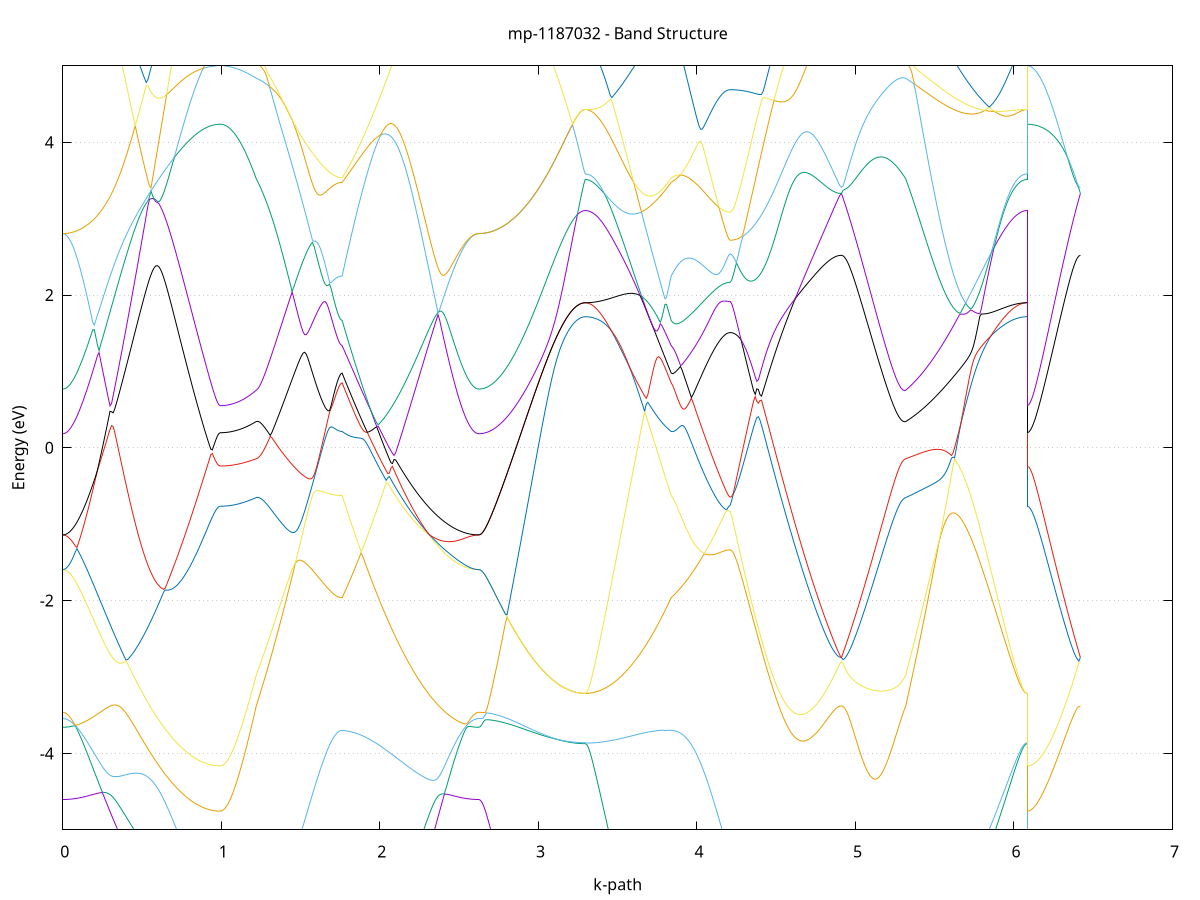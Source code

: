 set title 'mp-1187032 - Band Structure'
set xlabel 'k-path'
set ylabel 'Energy (eV)'
set grid y
set yrange [-5:5]
set terminal png size 800,600
set output 'mp-1187032_bands_gnuplot.png'
plot '-' using 1:2 with lines notitle, '-' using 1:2 with lines notitle, '-' using 1:2 with lines notitle, '-' using 1:2 with lines notitle, '-' using 1:2 with lines notitle, '-' using 1:2 with lines notitle, '-' using 1:2 with lines notitle, '-' using 1:2 with lines notitle, '-' using 1:2 with lines notitle, '-' using 1:2 with lines notitle, '-' using 1:2 with lines notitle, '-' using 1:2 with lines notitle, '-' using 1:2 with lines notitle, '-' using 1:2 with lines notitle, '-' using 1:2 with lines notitle, '-' using 1:2 with lines notitle, '-' using 1:2 with lines notitle, '-' using 1:2 with lines notitle, '-' using 1:2 with lines notitle, '-' using 1:2 with lines notitle, '-' using 1:2 with lines notitle, '-' using 1:2 with lines notitle, '-' using 1:2 with lines notitle, '-' using 1:2 with lines notitle, '-' using 1:2 with lines notitle, '-' using 1:2 with lines notitle, '-' using 1:2 with lines notitle, '-' using 1:2 with lines notitle, '-' using 1:2 with lines notitle, '-' using 1:2 with lines notitle, '-' using 1:2 with lines notitle, '-' using 1:2 with lines notitle, '-' using 1:2 with lines notitle, '-' using 1:2 with lines notitle, '-' using 1:2 with lines notitle, '-' using 1:2 with lines notitle, '-' using 1:2 with lines notitle, '-' using 1:2 with lines notitle, '-' using 1:2 with lines notitle, '-' using 1:2 with lines notitle, '-' using 1:2 with lines notitle, '-' using 1:2 with lines notitle, '-' using 1:2 with lines notitle, '-' using 1:2 with lines notitle, '-' using 1:2 with lines notitle, '-' using 1:2 with lines notitle, '-' using 1:2 with lines notitle, '-' using 1:2 with lines notitle, '-' using 1:2 with lines notitle, '-' using 1:2 with lines notitle, '-' using 1:2 with lines notitle, '-' using 1:2 with lines notitle, '-' using 1:2 with lines notitle, '-' using 1:2 with lines notitle, '-' using 1:2 with lines notitle, '-' using 1:2 with lines notitle, '-' using 1:2 with lines notitle, '-' using 1:2 with lines notitle, '-' using 1:2 with lines notitle, '-' using 1:2 with lines notitle, '-' using 1:2 with lines notitle, '-' using 1:2 with lines notitle, '-' using 1:2 with lines notitle, '-' using 1:2 with lines notitle
0.000000 -21.721957
0.009933 -21.721957
0.019867 -21.721757
0.029800 -21.721557
0.039733 -21.721257
0.049667 -21.720857
0.059600 -21.720357
0.069533 -21.719757
0.079467 -21.719157
0.089400 -21.718357
0.099333 -21.717557
0.109266 -21.716657
0.119200 -21.715757
0.129133 -21.714657
0.139066 -21.713557
0.149000 -21.712357
0.158933 -21.711157
0.168866 -21.709757
0.178800 -21.708457
0.188733 -21.706957
0.198666 -21.705557
0.208600 -21.703957
0.218533 -21.702457
0.228466 -21.700857
0.238400 -21.699157
0.248333 -21.697557
0.258266 -21.695857
0.268200 -21.694157
0.278133 -21.692357
0.288066 -21.690657
0.298000 -21.688857
0.307933 -21.687157
0.317866 -21.685457
0.327799 -21.683657
0.337733 -21.681957
0.347666 -21.680257
0.357599 -21.678557
0.367533 -21.676857
0.377466 -21.675257
0.387399 -21.673657
0.397333 -21.672057
0.407266 -21.670457
0.417199 -21.668957
0.427133 -21.667457
0.437066 -21.665957
0.446999 -21.664557
0.456933 -21.663157
0.466866 -21.661857
0.476799 -21.660457
0.486733 -21.659257
0.496666 -21.657957
0.506599 -21.656757
0.516533 -21.655557
0.526466 -21.654457
0.536399 -21.653357
0.546332 -21.652257
0.556266 -21.651157
0.566199 -21.650157
0.576132 -21.649157
0.586066 -21.648257
0.595999 -21.647257
0.605932 -21.646357
0.615866 -21.645457
0.625799 -21.644557
0.635732 -21.643757
0.645666 -21.642957
0.655599 -21.642157
0.665532 -21.641357
0.675466 -21.640557
0.685399 -21.639857
0.695332 -21.639157
0.705266 -21.638357
0.715199 -21.637757
0.725132 -21.637057
0.735066 -21.636357
0.744999 -21.635757
0.754932 -21.635157
0.764865 -21.634557
0.774799 -21.633957
0.784732 -21.633357
0.794665 -21.632757
0.804599 -21.632257
0.814532 -21.631757
0.824465 -21.631257
0.834399 -21.630757
0.844332 -21.630257
0.854265 -21.629757
0.864199 -21.629357
0.874132 -21.628957
0.884065 -21.628557
0.893999 -21.628157
0.903932 -21.627857
0.913865 -21.627557
0.923799 -21.627257
0.933732 -21.626957
0.943665 -21.626757
0.953598 -21.626557
0.963532 -21.626457
0.973465 -21.626357
0.983398 -21.626257
0.993332 -21.626257
0.993332 -21.626257
1.003184 -21.626157
1.013036 -21.626057
1.022889 -21.625757
1.032741 -21.625357
1.042593 -21.624957
1.052445 -21.624957
1.062297 -21.625057
1.072150 -21.625157
1.082002 -21.625257
1.091854 -21.625457
1.101706 -21.625657
1.111559 -21.625857
1.121411 -21.626057
1.131263 -21.626257
1.141115 -21.626557
1.150968 -21.626857
1.160820 -21.627157
1.170672 -21.627457
1.180524 -21.627757
1.190377 -21.628157
1.200229 -21.628557
1.210081 -21.628957
1.219933 -21.629357
1.219933 -21.629357
1.229791 -21.629657
1.239648 -21.629957
1.249506 -21.630157
1.259363 -21.630357
1.269221 -21.630557
1.279078 -21.630657
1.288936 -21.630857
1.298793 -21.630957
1.308651 -21.631057
1.318508 -21.631157
1.328365 -21.631257
1.338223 -21.631357
1.348080 -21.631557
1.357938 -21.631857
1.367795 -21.632157
1.377653 -21.632557
1.387510 -21.633057
1.397368 -21.633557
1.407225 -21.634157
1.417083 -21.634757
1.426940 -21.635457
1.436797 -21.636157
1.446655 -21.636957
1.456512 -21.637657
1.466370 -21.638357
1.476227 -21.639157
1.486085 -21.639857
1.495942 -21.640657
1.505800 -21.641357
1.515657 -21.642057
1.525515 -21.642757
1.535372 -21.643357
1.545229 -21.644057
1.555087 -21.644657
1.564944 -21.645257
1.574802 -21.645757
1.584659 -21.646357
1.594517 -21.646857
1.604374 -21.647357
1.614232 -21.647757
1.624089 -21.648257
1.633947 -21.648657
1.643804 -21.649057
1.653661 -21.649357
1.663519 -21.649657
1.673376 -21.649957
1.683234 -21.650257
1.693091 -21.650457
1.702949 -21.650657
1.712806 -21.650857
1.722664 -21.650957
1.732521 -21.651057
1.742379 -21.651157
1.752236 -21.651157
1.762093 -21.651157
1.762093 -21.651157
1.772009 -21.650057
1.781924 -21.648957
1.791839 -21.647857
1.801754 -21.646857
1.811670 -21.645757
1.821585 -21.644657
1.831500 -21.643557
1.841415 -21.642557
1.851330 -21.641457
1.861246 -21.640357
1.871161 -21.639357
1.881076 -21.638257
1.890991 -21.637257
1.900906 -21.636157
1.910822 -21.635157
1.920737 -21.634157
1.930652 -21.633057
1.940567 -21.632057
1.950482 -21.631057
1.960398 -21.630057
1.970313 -21.628957
1.980228 -21.627957
1.990143 -21.627057
2.000059 -21.626057
2.009974 -21.625057
2.019889 -21.624057
2.029804 -21.623057
2.039719 -21.622157
2.049635 -21.621157
2.059550 -21.620257
2.069465 -21.619357
2.079380 -21.618457
2.089295 -21.617557
2.099211 -21.616557
2.109126 -21.615757
2.119041 -21.616957
2.128956 -21.620557
2.138871 -21.624257
2.148787 -21.627857
2.158702 -21.631357
2.168617 -21.634857
2.178532 -21.638257
2.188447 -21.641657
2.198363 -21.645057
2.208278 -21.648357
2.218193 -21.651557
2.228108 -21.654757
2.238024 -21.657857
2.247939 -21.660957
2.257854 -21.663957
2.267769 -21.666857
2.277684 -21.669757
2.287600 -21.672557
2.297515 -21.675357
2.307430 -21.678057
2.317345 -21.680657
2.327260 -21.683157
2.337176 -21.685657
2.347091 -21.688057
2.357006 -21.690357
2.366921 -21.692557
2.376836 -21.694757
2.386752 -21.696857
2.396667 -21.698857
2.406582 -21.700757
2.416497 -21.702657
2.426413 -21.704457
2.436328 -21.706057
2.446243 -21.707757
2.456158 -21.709257
2.466073 -21.710657
2.475989 -21.712057
2.485904 -21.713257
2.495819 -21.714457
2.505734 -21.715557
2.515649 -21.716557
2.525565 -21.717557
2.535480 -21.718357
2.545395 -21.719157
2.555310 -21.719757
2.565225 -21.720357
2.575141 -21.720857
2.585056 -21.721257
2.594971 -21.721557
2.604886 -21.721757
2.614801 -21.721957
2.624717 -21.721957
2.624717 -21.721957
2.634584 -21.721957
2.644451 -21.721957
2.654318 -21.721957
2.664185 -21.721857
2.674052 -21.721857
2.683919 -21.721857
2.693786 -21.721757
2.703653 -21.721657
2.713520 -21.721657
2.723387 -21.721557
2.733254 -21.721457
2.743121 -21.721357
2.752988 -21.721257
2.762855 -21.721157
2.772722 -21.721057
2.782589 -21.720957
2.792456 -21.720757
2.802323 -21.720657
2.812190 -21.720557
2.822057 -21.720357
2.831924 -21.720257
2.841791 -21.720057
2.851658 -21.719857
2.861525 -21.719757
2.871391 -21.719557
2.881258 -21.719357
2.891125 -21.719257
2.900992 -21.719057
2.910859 -21.718857
2.920726 -21.718657
2.930593 -21.718457
2.940460 -21.718257
2.950327 -21.718057
2.960194 -21.717857
2.970061 -21.717757
2.979928 -21.717557
2.989795 -21.717357
2.999662 -21.717157
3.009529 -21.716957
3.019396 -21.716757
3.029263 -21.716557
3.039130 -21.716357
3.048997 -21.716257
3.058864 -21.716057
3.068731 -21.715857
3.078598 -21.715657
3.088465 -21.715557
3.098332 -21.715357
3.108199 -21.715257
3.118066 -21.715057
3.127933 -21.714957
3.137800 -21.714757
3.147667 -21.714657
3.157534 -21.714557
3.167401 -21.714457
3.177268 -21.714357
3.187135 -21.714257
3.197002 -21.714157
3.206869 -21.714057
3.216736 -21.713957
3.226603 -21.713957
3.236470 -21.713857
3.246337 -21.713757
3.256204 -21.713757
3.266071 -21.713757
3.275938 -21.713657
3.285805 -21.713657
3.295672 -21.713657
3.295672 -21.713657
3.305530 -21.713657
3.315387 -21.713557
3.325245 -21.713357
3.335102 -21.713057
3.344959 -21.712757
3.354817 -21.712357
3.364674 -21.711857
3.374532 -21.711257
3.384389 -21.710657
3.394247 -21.709857
3.404104 -21.709157
3.413962 -21.708257
3.423819 -21.707357
3.433677 -21.706357
3.443534 -21.705257
3.453391 -21.704157
3.463249 -21.702957
3.473106 -21.701757
3.482964 -21.700457
3.492821 -21.699157
3.502679 -21.697757
3.512536 -21.696257
3.522394 -21.694857
3.532251 -21.693257
3.542109 -21.691757
3.551966 -21.690157
3.561823 -21.688557
3.571681 -21.686957
3.581538 -21.685357
3.591396 -21.683757
3.601253 -21.682157
3.611111 -21.680657
3.620968 -21.679057
3.630826 -21.677457
3.640683 -21.675957
3.650541 -21.674557
3.660398 -21.673057
3.670255 -21.671657
3.680113 -21.670257
3.689970 -21.668957
3.699828 -21.667557
3.709685 -21.666257
3.719543 -21.665057
3.729400 -21.663757
3.739258 -21.662557
3.749115 -21.661357
3.758973 -21.660157
3.768830 -21.659057
3.778687 -21.657857
3.788545 -21.656757
3.798402 -21.655657
3.808260 -21.654457
3.818117 -21.653357
3.827975 -21.652257
3.837832 -21.651157
3.837832 -21.651157
3.847616 -21.650757
3.857400 -21.650257
3.867183 -21.649757
3.876967 -21.649157
3.886750 -21.648657
3.896534 -21.648157
3.906318 -21.647557
3.916101 -21.646957
3.925885 -21.646457
3.935669 -21.645857
3.945452 -21.645257
3.955236 -21.644757
3.965020 -21.644157
3.974803 -21.643557
3.984587 -21.643057
3.994371 -21.642457
4.004154 -21.641957
4.013938 -21.641457
4.023722 -21.640857
4.033505 -21.640357
4.043289 -21.639857
4.053073 -21.639457
4.062856 -21.638957
4.072640 -21.638557
4.082424 -21.638157
4.092207 -21.637757
4.101991 -21.637457
4.111774 -21.637057
4.121558 -21.636757
4.131342 -21.636557
4.141125 -21.636257
4.150909 -21.636057
4.160693 -21.635957
4.170476 -21.635757
4.180260 -21.635657
4.190044 -21.635557
4.199827 -21.635557
4.209611 -21.635457
4.209611 -21.635457
4.219504 -21.635457
4.229397 -21.635457
4.239290 -21.635357
4.249182 -21.635257
4.259075 -21.635157
4.268968 -21.635057
4.278861 -21.634857
4.288754 -21.634657
4.298647 -21.634457
4.308539 -21.634157
4.318432 -21.633957
4.328325 -21.633657
4.338218 -21.633257
4.348111 -21.632957
4.358004 -21.632557
4.367896 -21.632157
4.377789 -21.631757
4.387682 -21.631257
4.397575 -21.630857
4.407468 -21.630357
4.417361 -21.629757
4.427253 -21.629257
4.437146 -21.628657
4.447039 -21.628057
4.456932 -21.627457
4.466825 -21.626857
4.476718 -21.626157
4.486611 -21.625457
4.496503 -21.624757
4.506396 -21.624057
4.516289 -21.623257
4.526182 -21.622457
4.536075 -21.621757
4.545968 -21.620957
4.555860 -21.620057
4.565753 -21.619257
4.575646 -21.618357
4.585539 -21.617457
4.595432 -21.616557
4.605325 -21.615657
4.615217 -21.614757
4.625110 -21.613857
4.635003 -21.613857
4.644896 -21.614157
4.654789 -21.614657
4.664682 -21.615057
4.674574 -21.615657
4.684467 -21.616157
4.694360 -21.616757
4.704253 -21.617357
4.714146 -21.617957
4.724039 -21.618557
4.733932 -21.619157
4.743824 -21.619757
4.753717 -21.620357
4.763610 -21.620957
4.773503 -21.621457
4.783396 -21.621957
4.793289 -21.622457
4.803181 -21.622957
4.813074 -21.623357
4.822967 -21.623757
4.832860 -21.624057
4.842753 -21.624357
4.852646 -21.624657
4.862538 -21.624857
4.872431 -21.625057
4.882324 -21.625257
4.892217 -21.625357
4.902110 -21.625357
4.912003 -21.625357
4.912003 -21.625357
4.921877 -21.625457
4.931751 -21.625357
4.941625 -21.625357
4.951499 -21.625357
4.961373 -21.625357
4.971247 -21.625357
4.981121 -21.625357
4.990995 -21.625357
5.000869 -21.625357
5.010744 -21.625357
5.020618 -21.625457
5.030492 -21.625457
5.040366 -21.625557
5.050240 -21.625557
5.060114 -21.625657
5.069988 -21.625657
5.079862 -21.625757
5.089736 -21.625857
5.099610 -21.625857
5.109484 -21.625957
5.119359 -21.626057
5.129233 -21.626157
5.139107 -21.626257
5.148981 -21.626357
5.158855 -21.626457
5.168729 -21.626557
5.178603 -21.626757
5.188477 -21.626857
5.198351 -21.626957
5.208225 -21.627157
5.218099 -21.627257
5.227974 -21.627457
5.237848 -21.627657
5.247722 -21.627857
5.257596 -21.628057
5.267470 -21.628257
5.277344 -21.628457
5.287218 -21.628657
5.297092 -21.628857
5.306966 -21.629157
5.316840 -21.629357
5.316840 -21.629357
5.326798 -21.629857
5.336755 -21.630357
5.346713 -21.630957
5.356671 -21.631557
5.366628 -21.632157
5.376586 -21.632857
5.386543 -21.633557
5.396501 -21.634357
5.406458 -21.635157
5.416416 -21.635957
5.426373 -21.636857
5.436331 -21.637857
5.446288 -21.638857
5.456246 -21.639957
5.466203 -21.641057
5.476161 -21.642157
5.486118 -21.643357
5.496076 -21.644657
5.506034 -21.645857
5.515991 -21.647157
5.525949 -21.648457
5.535906 -21.649757
5.545864 -21.651157
5.555821 -21.652457
5.565779 -21.653857
5.575736 -21.655257
5.585694 -21.656657
5.595651 -21.658057
5.605609 -21.659457
5.615566 -21.660857
5.625524 -21.662257
5.635481 -21.663657
5.645439 -21.665157
5.655397 -21.666557
5.665354 -21.667957
5.675312 -21.669457
5.685269 -21.670857
5.695227 -21.672357
5.705184 -21.673757
5.715142 -21.675257
5.725099 -21.676757
5.735057 -21.678157
5.745014 -21.679657
5.754972 -21.681157
5.764929 -21.682657
5.774887 -21.684057
5.784844 -21.685557
5.794802 -21.687057
5.804760 -21.688457
5.814717 -21.689957
5.824675 -21.691357
5.834632 -21.692757
5.844590 -21.694157
5.854547 -21.695557
5.864505 -21.696957
5.874462 -21.698257
5.884420 -21.699557
5.894377 -21.700757
5.904335 -21.702057
5.914292 -21.703157
5.924250 -21.704257
5.934207 -21.705357
5.944165 -21.706357
5.954123 -21.707357
5.964080 -21.708257
5.974038 -21.709057
5.983995 -21.709857
5.993953 -21.710557
6.003910 -21.711257
6.013868 -21.711757
6.023825 -21.712257
6.033783 -21.712757
6.043740 -21.713057
6.053698 -21.713357
6.063655 -21.713557
6.073613 -21.713657
6.083571 -21.713657
6.083571 -21.626257
6.093437 -21.626257
6.103304 -21.626257
6.113171 -21.626257
6.123038 -21.626257
6.132905 -21.626157
6.142772 -21.626157
6.152639 -21.626157
6.162506 -21.626157
6.172373 -21.626157
6.182240 -21.626157
6.192107 -21.626157
6.201974 -21.626057
6.211841 -21.626057
6.221708 -21.626057
6.231575 -21.626057
6.241442 -21.625957
6.251309 -21.625957
6.261176 -21.625957
6.271043 -21.625957
6.280910 -21.625857
6.290777 -21.625857
6.300644 -21.625857
6.310511 -21.625757
6.320378 -21.625757
6.330245 -21.625757
6.340112 -21.625657
6.349979 -21.625657
6.359846 -21.625657
6.369713 -21.625557
6.379580 -21.625557
6.389447 -21.625557
6.399314 -21.625457
6.409181 -21.625457
6.419048 -21.625357
e
0.000000 -21.616057
0.009933 -21.616057
0.019867 -21.615957
0.029800 -21.615857
0.039733 -21.615757
0.049667 -21.615557
0.059600 -21.615357
0.069533 -21.615157
0.079467 -21.614857
0.089400 -21.614557
0.099333 -21.614257
0.109266 -21.613857
0.119200 -21.613357
0.129133 -21.612957
0.139066 -21.612457
0.149000 -21.611857
0.158933 -21.611257
0.168866 -21.610657
0.178800 -21.609957
0.188733 -21.609257
0.198666 -21.608957
0.208600 -21.609157
0.218533 -21.609357
0.228466 -21.609557
0.238400 -21.609757
0.248333 -21.609957
0.258266 -21.610057
0.268200 -21.610257
0.278133 -21.610357
0.288066 -21.610457
0.298000 -21.610557
0.307933 -21.610657
0.317866 -21.610657
0.327799 -21.610757
0.337733 -21.610757
0.347666 -21.610757
0.357599 -21.610757
0.367533 -21.610757
0.377466 -21.610757
0.387399 -21.610757
0.397333 -21.610657
0.407266 -21.610657
0.417199 -21.610557
0.427133 -21.610457
0.437066 -21.610357
0.446999 -21.610257
0.456933 -21.610057
0.466866 -21.609957
0.476799 -21.609757
0.486733 -21.609557
0.496666 -21.609357
0.506599 -21.609157
0.516533 -21.608957
0.526466 -21.608657
0.536399 -21.608457
0.546332 -21.608157
0.556266 -21.607857
0.566199 -21.607657
0.576132 -21.607257
0.586066 -21.606957
0.595999 -21.606657
0.605932 -21.606257
0.615866 -21.605957
0.625799 -21.605557
0.635732 -21.605157
0.645666 -21.604757
0.655599 -21.604357
0.665532 -21.603857
0.675466 -21.603457
0.685399 -21.602957
0.695332 -21.602557
0.705266 -21.602057
0.715199 -21.601557
0.725132 -21.601257
0.735066 -21.601857
0.744999 -21.602357
0.754932 -21.602957
0.764865 -21.603557
0.774799 -21.604057
0.784732 -21.604657
0.794665 -21.605157
0.804599 -21.605657
0.814532 -21.606257
0.824465 -21.607357
0.834399 -21.609257
0.844332 -21.611057
0.854265 -21.612757
0.864199 -21.614357
0.874132 -21.615857
0.884065 -21.617257
0.893999 -21.618557
0.903932 -21.619657
0.913865 -21.620757
0.923799 -21.621657
0.933732 -21.622457
0.943665 -21.623057
0.953598 -21.623657
0.963532 -21.624057
0.973465 -21.624357
0.983398 -21.624557
0.993332 -21.624657
0.993332 -21.624657
1.003184 -21.624657
1.013036 -21.624657
1.022889 -21.624657
1.032741 -21.624757
1.042593 -21.624857
1.052445 -21.624357
1.062297 -21.623657
1.072150 -21.622857
1.082002 -21.622057
1.091854 -21.621057
1.101706 -21.620057
1.111559 -21.618857
1.121411 -21.617657
1.131263 -21.616357
1.141115 -21.614957
1.150968 -21.613557
1.160820 -21.611957
1.170672 -21.610457
1.180524 -21.608757
1.190377 -21.607157
1.200229 -21.605457
1.210081 -21.603757
1.219933 -21.605257
1.219933 -21.605257
1.229791 -21.606457
1.239648 -21.607657
1.249506 -21.608857
1.259363 -21.610057
1.269221 -21.611157
1.279078 -21.612257
1.288936 -21.613357
1.298793 -21.614457
1.308651 -21.615357
1.318508 -21.616357
1.328365 -21.617157
1.338223 -21.617957
1.348080 -21.618557
1.357938 -21.619057
1.367795 -21.619457
1.377653 -21.619757
1.387510 -21.619857
1.397368 -21.619857
1.407225 -21.619757
1.417083 -21.619557
1.426940 -21.619257
1.436797 -21.618857
1.446655 -21.618357
1.456512 -21.617857
1.466370 -21.617257
1.476227 -21.616657
1.486085 -21.616057
1.495942 -21.615357
1.505800 -21.614757
1.515657 -21.614157
1.525515 -21.613557
1.535372 -21.612957
1.545229 -21.612457
1.555087 -21.611957
1.564944 -21.611657
1.574802 -21.611357
1.584659 -21.611057
1.594517 -21.610857
1.604374 -21.610757
1.614232 -21.610657
1.624089 -21.610557
1.633947 -21.610557
1.643804 -21.610557
1.653661 -21.610557
1.663519 -21.610557
1.673376 -21.610657
1.683234 -21.610657
1.693091 -21.610657
1.702949 -21.610657
1.712806 -21.610757
1.722664 -21.610757
1.732521 -21.610757
1.742379 -21.610757
1.752236 -21.610757
1.762093 -21.610857
1.762093 -21.610857
1.772009 -21.609157
1.781924 -21.607457
1.791839 -21.605857
1.801754 -21.604257
1.811670 -21.602657
1.821585 -21.601157
1.831500 -21.599657
1.841415 -21.598257
1.851330 -21.596857
1.861246 -21.596357
1.871161 -21.596257
1.881076 -21.596157
1.890991 -21.596157
1.900906 -21.596157
1.910822 -21.596157
1.920737 -21.596257
1.930652 -21.596257
1.940567 -21.596357
1.950482 -21.596357
1.960398 -21.596457
1.970313 -21.596557
1.980228 -21.596657
1.990143 -21.596757
2.000059 -21.596857
2.009974 -21.596957
2.019889 -21.597057
2.029804 -21.597157
2.039719 -21.597257
2.049635 -21.597257
2.059550 -21.597357
2.069465 -21.598257
2.079380 -21.602057
2.089295 -21.605857
2.099211 -21.609557
2.109126 -21.613257
2.119041 -21.614857
2.128956 -21.613957
2.138871 -21.613157
2.148787 -21.612257
2.158702 -21.611457
2.168617 -21.610657
2.178532 -21.609857
2.188447 -21.609057
2.198363 -21.608357
2.208278 -21.607557
2.218193 -21.606857
2.228108 -21.606057
2.238024 -21.605357
2.247939 -21.604657
2.257854 -21.603957
2.267769 -21.603357
2.277684 -21.602657
2.287600 -21.602557
2.297515 -21.603057
2.307430 -21.603457
2.317345 -21.603957
2.327260 -21.604357
2.337176 -21.604657
2.347091 -21.605057
2.357006 -21.605557
2.366921 -21.606057
2.376836 -21.606657
2.386752 -21.607257
2.396667 -21.607857
2.406582 -21.608457
2.416497 -21.609057
2.426413 -21.609557
2.436328 -21.610157
2.446243 -21.610657
2.456158 -21.611257
2.466073 -21.611757
2.475989 -21.612257
2.485904 -21.612657
2.495819 -21.613157
2.505734 -21.613557
2.515649 -21.613957
2.525565 -21.614257
2.535480 -21.614657
2.545395 -21.614857
2.555310 -21.615157
2.565225 -21.615357
2.575141 -21.615557
2.585056 -21.615757
2.594971 -21.615857
2.604886 -21.615957
2.614801 -21.616057
2.624717 -21.616057
2.624717 -21.616057
2.634584 -21.616057
2.644451 -21.616257
2.654318 -21.616557
2.664185 -21.616857
2.674052 -21.617257
2.683919 -21.617757
2.693786 -21.618357
2.703653 -21.618957
2.713520 -21.619657
2.723387 -21.620357
2.733254 -21.621057
2.743121 -21.621857
2.752988 -21.622557
2.762855 -21.623357
2.772722 -21.624257
2.782589 -21.625057
2.792456 -21.625957
2.802323 -21.626757
2.812190 -21.627657
2.822057 -21.628557
2.831924 -21.629457
2.841791 -21.630357
2.851658 -21.631157
2.861525 -21.632057
2.871391 -21.632957
2.881258 -21.633857
2.891125 -21.634757
2.900992 -21.635657
2.910859 -21.636557
2.920726 -21.637557
2.930593 -21.639157
2.940460 -21.640857
2.950327 -21.642457
2.960194 -21.643957
2.970061 -21.645557
2.979928 -21.646957
2.989795 -21.648457
2.999662 -21.649857
3.009529 -21.651257
3.019396 -21.652557
3.029263 -21.653857
3.039130 -21.655157
3.048997 -21.656357
3.058864 -21.657557
3.068731 -21.658657
3.078598 -21.659757
3.088465 -21.660757
3.098332 -21.661757
3.108199 -21.662757
3.118066 -21.663657
3.127933 -21.664557
3.137800 -21.665357
3.147667 -21.666057
3.157534 -21.666857
3.167401 -21.667457
3.177268 -21.668157
3.187135 -21.668657
3.197002 -21.669257
3.206869 -21.669657
3.216736 -21.670057
3.226603 -21.670457
3.236470 -21.670857
3.246337 -21.671057
3.256204 -21.671257
3.266071 -21.671457
3.275938 -21.671557
3.285805 -21.671657
3.295672 -21.671657
3.295672 -21.671657
3.305530 -21.671657
3.315387 -21.671657
3.325245 -21.671557
3.335102 -21.671457
3.344959 -21.671257
3.354817 -21.671157
3.364674 -21.670957
3.374532 -21.670657
3.384389 -21.670357
3.394247 -21.670057
3.404104 -21.669757
3.413962 -21.669357
3.423819 -21.668957
3.433677 -21.668457
3.443534 -21.667957
3.453391 -21.667457
3.463249 -21.666857
3.473106 -21.666257
3.482964 -21.665657
3.492821 -21.664857
3.502679 -21.664157
3.512536 -21.663357
3.522394 -21.662457
3.532251 -21.661557
3.542109 -21.660557
3.551966 -21.659457
3.561823 -21.658357
3.571681 -21.657057
3.581538 -21.655757
3.591396 -21.654357
3.601253 -21.652857
3.611111 -21.651357
3.620968 -21.649657
3.630826 -21.647857
3.640683 -21.645857
3.650541 -21.643857
3.660398 -21.641757
3.670255 -21.639457
3.680113 -21.637957
3.689970 -21.636357
3.699828 -21.634657
3.709685 -21.633057
3.719543 -21.631357
3.729400 -21.629757
3.739258 -21.628057
3.749115 -21.626357
3.758973 -21.624557
3.768830 -21.622857
3.778687 -21.621157
3.788545 -21.619357
3.798402 -21.617657
3.808260 -21.615957
3.818117 -21.614257
3.827975 -21.612557
3.837832 -21.610857
3.837832 -21.610857
3.847616 -21.610157
3.857400 -21.609757
3.867183 -21.609657
3.876967 -21.609557
3.886750 -21.609657
3.896534 -21.609857
3.906318 -21.610157
3.916101 -21.610457
3.925885 -21.610757
3.935669 -21.611157
3.945452 -21.611457
3.955236 -21.611857
3.965020 -21.612157
3.974803 -21.612557
3.984587 -21.612957
3.994371 -21.613257
4.004154 -21.613557
4.013938 -21.613957
4.023722 -21.614257
4.033505 -21.614557
4.043289 -21.614857
4.053073 -21.615057
4.062856 -21.615357
4.072640 -21.615557
4.082424 -21.615857
4.092207 -21.616057
4.101991 -21.616257
4.111774 -21.616457
4.121558 -21.616557
4.131342 -21.616757
4.141125 -21.616857
4.150909 -21.616957
4.160693 -21.617057
4.170476 -21.617157
4.180260 -21.617257
4.190044 -21.617257
4.199827 -21.617257
4.209611 -21.617357
4.209611 -21.617357
4.219504 -21.617257
4.229397 -21.617257
4.239290 -21.617257
4.249182 -21.617257
4.259075 -21.617157
4.268968 -21.617057
4.278861 -21.617057
4.288754 -21.616957
4.298647 -21.616857
4.308539 -21.616757
4.318432 -21.616657
4.328325 -21.616557
4.338218 -21.616357
4.348111 -21.616257
4.358004 -21.616057
4.367896 -21.615957
4.377789 -21.615757
4.387682 -21.615557
4.397575 -21.615457
4.407468 -21.615257
4.417361 -21.615057
4.427253 -21.614857
4.437146 -21.614657
4.447039 -21.614457
4.456932 -21.614257
4.466825 -21.614057
4.476718 -21.613957
4.486611 -21.613757
4.496503 -21.613557
4.506396 -21.613357
4.516289 -21.613257
4.526182 -21.613157
4.536075 -21.612957
4.545968 -21.612957
4.555860 -21.612857
4.565753 -21.612757
4.575646 -21.612757
4.585539 -21.612857
4.595432 -21.612957
4.605325 -21.613057
4.615217 -21.613257
4.625110 -21.613557
4.635003 -21.612957
4.644896 -21.612157
4.654789 -21.611557
4.664682 -21.611457
4.674574 -21.612057
4.684467 -21.612957
4.694360 -21.613957
4.704253 -21.614857
4.714146 -21.615857
4.724039 -21.616757
4.733932 -21.617557
4.743824 -21.618357
4.753717 -21.619157
4.763610 -21.619957
4.773503 -21.620657
4.783396 -21.621257
4.793289 -21.621857
4.803181 -21.622457
4.813074 -21.622957
4.822967 -21.623457
4.832860 -21.623857
4.842753 -21.624157
4.852646 -21.624557
4.862538 -21.624757
4.872431 -21.625057
4.882324 -21.625157
4.892217 -21.625257
4.902110 -21.625357
4.912003 -21.625357
4.912003 -21.625357
4.921877 -21.625357
4.931751 -21.625357
4.941625 -21.625357
4.951499 -21.625257
4.961373 -21.625157
4.971247 -21.624957
4.981121 -21.624757
4.990995 -21.624557
5.000869 -21.624257
5.010744 -21.623957
5.020618 -21.623657
5.030492 -21.623257
5.040366 -21.622957
5.050240 -21.622457
5.060114 -21.622057
5.069988 -21.621557
5.079862 -21.621057
5.089736 -21.620557
5.099610 -21.619957
5.109484 -21.619357
5.119359 -21.618757
5.129233 -21.618057
5.139107 -21.617457
5.148981 -21.616757
5.158855 -21.615957
5.168729 -21.615257
5.178603 -21.614457
5.188477 -21.613757
5.198351 -21.612857
5.208225 -21.612057
5.218099 -21.611257
5.227974 -21.610357
5.237848 -21.609457
5.247722 -21.608557
5.257596 -21.607657
5.267470 -21.606757
5.277344 -21.605857
5.287218 -21.604857
5.297092 -21.603957
5.306966 -21.604357
5.316840 -21.605257
5.316840 -21.605257
5.326798 -21.606957
5.336755 -21.608557
5.346713 -21.610257
5.356671 -21.611757
5.366628 -21.613357
5.376586 -21.614857
5.386543 -21.616357
5.396501 -21.617757
5.406458 -21.619157
5.416416 -21.620457
5.426373 -21.621757
5.436331 -21.622957
5.446288 -21.624157
5.456246 -21.625357
5.466203 -21.626457
5.476161 -21.627557
5.486118 -21.628557
5.496076 -21.629557
5.506034 -21.630557
5.515991 -21.631557
5.525949 -21.632557
5.535906 -21.633457
5.545864 -21.634457
5.555821 -21.635357
5.565779 -21.636357
5.575736 -21.637257
5.585694 -21.638257
5.595651 -21.639157
5.605609 -21.640157
5.615566 -21.641057
5.625524 -21.642057
5.635481 -21.643057
5.645439 -21.643957
5.655397 -21.644957
5.665354 -21.645957
5.675312 -21.646957
5.685269 -21.647957
5.695227 -21.648957
5.705184 -21.649957
5.715142 -21.650857
5.725099 -21.651857
5.735057 -21.652857
5.745014 -21.653857
5.754972 -21.654757
5.764929 -21.655757
5.774887 -21.656657
5.784844 -21.657557
5.794802 -21.658457
5.804760 -21.659257
5.814717 -21.660157
5.824675 -21.660957
5.834632 -21.661757
5.844590 -21.662557
5.854547 -21.663257
5.864505 -21.663957
5.874462 -21.664657
5.884420 -21.665357
5.894377 -21.665957
5.904335 -21.666557
5.914292 -21.667057
5.924250 -21.667657
5.934207 -21.668157
5.944165 -21.668557
5.954123 -21.668957
5.964080 -21.669357
5.974038 -21.669757
5.983995 -21.670057
5.993953 -21.670357
6.003910 -21.670657
6.013868 -21.670957
6.023825 -21.671157
6.033783 -21.671257
6.043740 -21.671457
6.053698 -21.671557
6.063655 -21.671657
6.073613 -21.671657
6.083571 -21.671657
6.083571 -21.624657
6.093437 -21.624657
6.103304 -21.624657
6.113171 -21.624657
6.123038 -21.624657
6.132905 -21.624657
6.142772 -21.624657
6.152639 -21.624657
6.162506 -21.624657
6.172373 -21.624657
6.182240 -21.624657
6.192107 -21.624657
6.201974 -21.624757
6.211841 -21.624757
6.221708 -21.624757
6.231575 -21.624757
6.241442 -21.624857
6.251309 -21.624857
6.261176 -21.624857
6.271043 -21.624857
6.280910 -21.624957
6.290777 -21.624957
6.300644 -21.624957
6.310511 -21.625057
6.320378 -21.625057
6.330245 -21.625057
6.340112 -21.625157
6.349979 -21.625157
6.359846 -21.625157
6.369713 -21.625257
6.379580 -21.625257
6.389447 -21.625257
6.399314 -21.625357
6.409181 -21.625357
6.419048 -21.625357
e
0.000000 -21.603457
0.009933 -21.603457
0.019867 -21.603557
0.029800 -21.603757
0.039733 -21.603957
0.049667 -21.604257
0.059600 -21.604557
0.069533 -21.604857
0.079467 -21.605157
0.089400 -21.605457
0.099333 -21.605857
0.109266 -21.606157
0.119200 -21.606557
0.129133 -21.606857
0.139066 -21.607157
0.149000 -21.607557
0.158933 -21.607857
0.168866 -21.608057
0.178800 -21.608357
0.188733 -21.608657
0.198666 -21.608557
0.208600 -21.607757
0.218533 -21.606857
0.228466 -21.605957
0.238400 -21.605057
0.248333 -21.604157
0.258266 -21.603157
0.268200 -21.602057
0.278133 -21.600957
0.288066 -21.599857
0.298000 -21.598757
0.307933 -21.597557
0.317866 -21.596457
0.327799 -21.595257
0.337733 -21.594157
0.347666 -21.592957
0.357599 -21.591857
0.367533 -21.590857
0.377466 -21.589857
0.387399 -21.589057
0.397333 -21.588257
0.407266 -21.587657
0.417199 -21.587157
0.427133 -21.586857
0.437066 -21.586657
0.446999 -21.586557
0.456933 -21.586557
0.466866 -21.586757
0.476799 -21.586957
0.486733 -21.587257
0.496666 -21.587657
0.506599 -21.588057
0.516533 -21.588457
0.526466 -21.588957
0.536399 -21.589557
0.546332 -21.590057
0.556266 -21.590657
0.566199 -21.591257
0.576132 -21.591857
0.586066 -21.592457
0.595999 -21.593057
0.605932 -21.593757
0.615866 -21.594357
0.625799 -21.594957
0.635732 -21.595657
0.645666 -21.596257
0.655599 -21.596857
0.665532 -21.597557
0.675466 -21.598157
0.685399 -21.598757
0.695332 -21.599357
0.705266 -21.600057
0.715199 -21.600657
0.725132 -21.601057
0.735066 -21.600457
0.744999 -21.599957
0.754932 -21.599457
0.764865 -21.598857
0.774799 -21.598357
0.784732 -21.598657
0.794665 -21.600957
0.804599 -21.603257
0.814532 -21.605357
0.824465 -21.606657
0.834399 -21.607157
0.844332 -21.607657
0.854265 -21.608057
0.864199 -21.608557
0.874132 -21.608957
0.884065 -21.609357
0.893999 -21.609657
0.903932 -21.610057
0.913865 -21.610357
0.923799 -21.610657
0.933732 -21.610857
0.943665 -21.611157
0.953598 -21.611257
0.963532 -21.611457
0.973465 -21.611557
0.983398 -21.611657
0.993332 -21.611657
0.993332 -21.611657
1.003184 -21.611657
1.013036 -21.611557
1.022889 -21.611457
1.032741 -21.611357
1.042593 -21.611157
1.052445 -21.610957
1.062297 -21.610657
1.072150 -21.610357
1.082002 -21.610057
1.091854 -21.609757
1.101706 -21.609357
1.111559 -21.608857
1.121411 -21.608457
1.131263 -21.607957
1.141115 -21.607457
1.150968 -21.606957
1.160820 -21.606357
1.170672 -21.605757
1.180524 -21.605157
1.190377 -21.604557
1.200229 -21.603957
1.210081 -21.603657
1.219933 -21.602657
1.219933 -21.602657
1.229791 -21.602257
1.239648 -21.601957
1.249506 -21.601557
1.259363 -21.601257
1.269221 -21.600957
1.279078 -21.600557
1.288936 -21.600257
1.298793 -21.599957
1.308651 -21.599657
1.318508 -21.599457
1.328365 -21.599157
1.338223 -21.598857
1.348080 -21.598657
1.357938 -21.598457
1.367795 -21.598257
1.377653 -21.598557
1.387510 -21.598857
1.397368 -21.599157
1.407225 -21.599457
1.417083 -21.599757
1.426940 -21.599957
1.436797 -21.600257
1.446655 -21.600457
1.456512 -21.600657
1.466370 -21.600857
1.476227 -21.601057
1.486085 -21.601157
1.495942 -21.601257
1.505800 -21.601357
1.515657 -21.601257
1.525515 -21.601157
1.535372 -21.601057
1.545229 -21.600757
1.555087 -21.600457
1.564944 -21.599957
1.574802 -21.599457
1.584659 -21.598957
1.594517 -21.599157
1.604374 -21.599257
1.614232 -21.599457
1.624089 -21.599557
1.633947 -21.599757
1.643804 -21.599857
1.653661 -21.599957
1.663519 -21.600157
1.673376 -21.600257
1.683234 -21.600357
1.693091 -21.600457
1.702949 -21.600557
1.712806 -21.600557
1.722664 -21.600657
1.732521 -21.600657
1.742379 -21.600757
1.752236 -21.600757
1.762093 -21.600757
1.762093 -21.600757
1.772009 -21.599957
1.781924 -21.599257
1.791839 -21.598557
1.801754 -21.598057
1.811670 -21.597657
1.821585 -21.597257
1.831500 -21.596957
1.841415 -21.596657
1.851330 -21.596457
1.861246 -21.595557
1.871161 -21.594357
1.881076 -21.593157
1.890991 -21.592157
1.900906 -21.591157
1.910822 -21.590257
1.920737 -21.589457
1.930652 -21.588857
1.940567 -21.588257
1.950482 -21.587757
1.960398 -21.587357
1.970313 -21.587057
1.980228 -21.586857
1.990143 -21.586757
2.000059 -21.586757
2.009974 -21.586857
2.019889 -21.587057
2.029804 -21.587257
2.039719 -21.587557
2.049635 -21.590657
2.059550 -21.594457
2.069465 -21.597457
2.079380 -21.597557
2.089295 -21.597657
2.099211 -21.597757
2.109126 -21.597857
2.119041 -21.597957
2.128956 -21.598057
2.138871 -21.598157
2.148787 -21.598257
2.158702 -21.598357
2.168617 -21.598557
2.178532 -21.598657
2.188447 -21.598857
2.198363 -21.599057
2.208278 -21.599257
2.218193 -21.599557
2.228108 -21.599757
2.238024 -21.600057
2.247939 -21.600357
2.257854 -21.600957
2.267769 -21.601457
2.277684 -21.602057
2.287600 -21.602057
2.297515 -21.602357
2.307430 -21.602857
2.317345 -21.603357
2.327260 -21.603857
2.337176 -21.604357
2.347091 -21.604957
2.357006 -21.605357
2.366921 -21.605657
2.376836 -21.605857
2.386752 -21.606057
2.396667 -21.606257
2.406582 -21.606357
2.416497 -21.606457
2.426413 -21.606557
2.436328 -21.606557
2.446243 -21.606557
2.456158 -21.606557
2.466073 -21.606557
2.475989 -21.606457
2.485904 -21.606257
2.495819 -21.606157
2.505734 -21.605957
2.515649 -21.605757
2.525565 -21.605457
2.535480 -21.605257
2.545395 -21.604957
2.555310 -21.604757
2.565225 -21.604457
2.575141 -21.604157
2.585056 -21.603957
2.594971 -21.603757
2.604886 -21.603557
2.614801 -21.603457
2.624717 -21.603457
2.624717 -21.603457
2.634584 -21.603457
2.644451 -21.603257
2.654318 -21.603157
2.664185 -21.602857
2.674052 -21.602557
2.683919 -21.602157
2.693786 -21.601757
2.703653 -21.601357
2.713520 -21.600857
2.723387 -21.601357
2.733254 -21.603057
2.743121 -21.604857
2.752988 -21.606657
2.762855 -21.608457
2.772722 -21.610257
2.782589 -21.612157
2.792456 -21.614057
2.802323 -21.615957
2.812190 -21.617757
2.822057 -21.619657
2.831924 -21.621557
2.841791 -21.623357
2.851658 -21.625257
2.861525 -21.627057
2.871391 -21.628857
2.881258 -21.630657
2.891125 -21.632457
2.900992 -21.634157
2.910859 -21.635857
2.920726 -21.637557
2.930593 -21.639157
2.940460 -21.640857
2.950327 -21.642457
2.960194 -21.643957
2.970061 -21.645457
2.979928 -21.646957
2.989795 -21.648457
2.999662 -21.649857
3.009529 -21.651257
3.019396 -21.652557
3.029263 -21.653857
3.039130 -21.655157
3.048997 -21.656357
3.058864 -21.657557
3.068731 -21.658657
3.078598 -21.659757
3.088465 -21.660757
3.098332 -21.661757
3.108199 -21.662757
3.118066 -21.663657
3.127933 -21.664557
3.137800 -21.665357
3.147667 -21.666057
3.157534 -21.666857
3.167401 -21.667457
3.177268 -21.668157
3.187135 -21.668657
3.197002 -21.669257
3.206869 -21.669657
3.216736 -21.670057
3.226603 -21.670457
3.236470 -21.670857
3.246337 -21.671057
3.256204 -21.671257
3.266071 -21.671457
3.275938 -21.671557
3.285805 -21.671657
3.295672 -21.671657
3.295672 -21.671657
3.305530 -21.671657
3.315387 -21.671557
3.325245 -21.671457
3.335102 -21.671357
3.344959 -21.671057
3.354817 -21.670857
3.364674 -21.670557
3.374532 -21.670157
3.384389 -21.669757
3.394247 -21.669357
3.404104 -21.668857
3.413962 -21.668257
3.423819 -21.667657
3.433677 -21.667057
3.443534 -21.666357
3.453391 -21.665657
3.463249 -21.664857
3.473106 -21.664057
3.482964 -21.663257
3.492821 -21.662357
3.502679 -21.661357
3.512536 -21.660357
3.522394 -21.659357
3.532251 -21.658257
3.542109 -21.657157
3.551966 -21.656057
3.561823 -21.654857
3.571681 -21.653657
3.581538 -21.652357
3.591396 -21.651057
3.601253 -21.649757
3.611111 -21.648357
3.620968 -21.646957
3.630826 -21.645557
3.640683 -21.644057
3.650541 -21.642557
3.660398 -21.641057
3.670255 -21.639457
3.680113 -21.637157
3.689970 -21.634657
3.699828 -21.632157
3.709685 -21.629457
3.719543 -21.626657
3.729400 -21.623857
3.739258 -21.620957
3.749115 -21.617857
3.758973 -21.614757
3.768830 -21.611657
3.778687 -21.608357
3.788545 -21.606057
3.798402 -21.604857
3.808260 -21.603657
3.818117 -21.602657
3.827975 -21.601657
3.837832 -21.600757
3.837832 -21.600757
3.847616 -21.600257
3.857400 -21.599557
3.867183 -21.598557
3.876967 -21.597357
3.886750 -21.595957
3.896534 -21.594457
3.906318 -21.592957
3.916101 -21.591357
3.925885 -21.589657
3.935669 -21.587957
3.945452 -21.586257
3.955236 -21.584457
3.965020 -21.582757
3.974803 -21.581057
3.984587 -21.579357
3.994371 -21.577657
4.004154 -21.576157
4.013938 -21.574657
4.023722 -21.573257
4.033505 -21.571957
4.043289 -21.570757
4.053073 -21.569657
4.062856 -21.568757
4.072640 -21.567857
4.082424 -21.567157
4.092207 -21.566457
4.101991 -21.565857
4.111774 -21.565357
4.121558 -21.564857
4.131342 -21.564457
4.141125 -21.564057
4.150909 -21.563757
4.160693 -21.563557
4.170476 -21.563257
4.180260 -21.563157
4.190044 -21.563057
4.199827 -21.562957
4.209611 -21.562957
4.209611 -21.562957
4.219504 -21.562957
4.229397 -21.562957
4.239290 -21.563057
4.249182 -21.563057
4.259075 -21.563157
4.268968 -21.563257
4.278861 -21.563457
4.288754 -21.563557
4.298647 -21.563757
4.308539 -21.564057
4.318432 -21.564357
4.328325 -21.564657
4.338218 -21.565057
4.348111 -21.565557
4.358004 -21.566157
4.367896 -21.566757
4.377789 -21.567457
4.387682 -21.568257
4.397575 -21.569257
4.407468 -21.570257
4.417361 -21.571857
4.427253 -21.573657
4.437146 -21.575357
4.447039 -21.577157
4.456932 -21.578857
4.466825 -21.580557
4.476718 -21.582257
4.486611 -21.583957
4.496503 -21.585657
4.506396 -21.587357
4.516289 -21.588957
4.526182 -21.590557
4.536075 -21.592157
4.545968 -21.593757
4.555860 -21.595357
4.565753 -21.596857
4.575646 -21.598257
4.585539 -21.599757
4.595432 -21.601157
4.605325 -21.602557
4.615217 -21.603857
4.625110 -21.605157
4.635003 -21.606357
4.644896 -21.607457
4.654789 -21.608257
4.664682 -21.608457
4.674574 -21.607957
4.684467 -21.607157
4.694360 -21.606157
4.704253 -21.605157
4.714146 -21.604157
4.724039 -21.603057
4.733932 -21.601957
4.743824 -21.600957
4.753717 -21.599857
4.763610 -21.599857
4.773503 -21.599857
4.783396 -21.599857
4.793289 -21.599757
4.803181 -21.599757
4.813074 -21.599657
4.822967 -21.599657
4.832860 -21.599657
4.842753 -21.599557
4.852646 -21.599557
4.862538 -21.599557
4.872431 -21.599457
4.882324 -21.599457
4.892217 -21.599457
4.902110 -21.599457
4.912003 -21.599457
4.912003 -21.599457
4.921877 -21.599457
4.931751 -21.599557
4.941625 -21.599757
4.951499 -21.599957
4.961373 -21.600257
4.971247 -21.600557
4.981121 -21.600857
4.990995 -21.601157
5.000869 -21.601557
5.010744 -21.601857
5.020618 -21.602257
5.030492 -21.602557
5.040366 -21.602857
5.050240 -21.603157
5.060114 -21.603457
5.069988 -21.603757
5.079862 -21.604057
5.089736 -21.604257
5.099610 -21.604557
5.109484 -21.604757
5.119359 -21.604857
5.129233 -21.605057
5.139107 -21.605157
5.148981 -21.605257
5.158855 -21.605357
5.168729 -21.605357
5.178603 -21.605357
5.188477 -21.605357
5.198351 -21.605357
5.208225 -21.605257
5.218099 -21.605157
5.227974 -21.605057
5.237848 -21.604857
5.247722 -21.604657
5.257596 -21.604457
5.267470 -21.604257
5.277344 -21.603957
5.287218 -21.603757
5.297092 -21.603657
5.306966 -21.602957
5.316840 -21.602657
5.316840 -21.602657
5.326798 -21.601957
5.336755 -21.601357
5.346713 -21.600657
5.356671 -21.600057
5.366628 -21.599457
5.376586 -21.598957
5.386543 -21.598357
5.396501 -21.598857
5.406458 -21.599757
5.416416 -21.600757
5.426373 -21.601757
5.436331 -21.602757
5.446288 -21.603857
5.456246 -21.604957
5.466203 -21.606157
5.476161 -21.607357
5.486118 -21.608557
5.496076 -21.609857
5.506034 -21.611157
5.515991 -21.612457
5.525949 -21.613857
5.535906 -21.615257
5.545864 -21.616657
5.555821 -21.618057
5.565779 -21.619557
5.575736 -21.620957
5.585694 -21.622457
5.595651 -21.623957
5.605609 -21.625457
5.615566 -21.626857
5.625524 -21.628357
5.635481 -21.629857
5.645439 -21.631357
5.655397 -21.632857
5.665354 -21.634357
5.675312 -21.635857
5.685269 -21.637357
5.695227 -21.638757
5.705184 -21.640257
5.715142 -21.641657
5.725099 -21.643057
5.735057 -21.644457
5.745014 -21.645857
5.754972 -21.647257
5.764929 -21.648557
5.774887 -21.649857
5.784844 -21.651157
5.794802 -21.652357
5.804760 -21.653657
5.814717 -21.654857
5.824675 -21.655957
5.834632 -21.657057
5.844590 -21.658157
5.854547 -21.659257
5.864505 -21.660257
5.874462 -21.661257
5.884420 -21.662157
5.894377 -21.663057
5.904335 -21.663957
5.914292 -21.664757
5.924250 -21.665557
5.934207 -21.666257
5.944165 -21.666957
5.954123 -21.667657
5.964080 -21.668257
5.974038 -21.668757
5.983995 -21.669257
5.993953 -21.669757
6.003910 -21.670157
6.013868 -21.670457
6.023825 -21.670857
6.033783 -21.671057
6.043740 -21.671257
6.053698 -21.671457
6.063655 -21.671557
6.073613 -21.671657
6.083571 -21.671657
6.083571 -21.611657
6.093437 -21.611657
6.103304 -21.611557
6.113171 -21.611457
6.123038 -21.611357
6.132905 -21.611257
6.142772 -21.611057
6.152639 -21.610857
6.162506 -21.610557
6.172373 -21.610357
6.182240 -21.610057
6.192107 -21.609657
6.201974 -21.609357
6.211841 -21.608957
6.221708 -21.608557
6.231575 -21.608157
6.241442 -21.607657
6.251309 -21.607157
6.261176 -21.606657
6.271043 -21.606157
6.280910 -21.605557
6.290777 -21.605057
6.300644 -21.604457
6.310511 -21.603857
6.320378 -21.603357
6.330245 -21.602757
6.340112 -21.602157
6.349979 -21.601657
6.359846 -21.601157
6.369713 -21.600657
6.379580 -21.600257
6.389447 -21.599957
6.399314 -21.599657
6.409181 -21.599557
6.419048 -21.599457
e
0.000000 -21.591157
0.009933 -21.591157
0.019867 -21.591157
0.029800 -21.591057
0.039733 -21.591057
0.049667 -21.590957
0.059600 -21.590957
0.069533 -21.590857
0.079467 -21.590757
0.089400 -21.590657
0.099333 -21.590557
0.109266 -21.590457
0.119200 -21.590357
0.129133 -21.590157
0.139066 -21.590057
0.149000 -21.589857
0.158933 -21.589657
0.168866 -21.589457
0.178800 -21.589357
0.188733 -21.589157
0.198666 -21.588857
0.208600 -21.588657
0.218533 -21.588457
0.228466 -21.588157
0.238400 -21.587957
0.248333 -21.587657
0.258266 -21.587457
0.268200 -21.587157
0.278133 -21.586857
0.288066 -21.586557
0.298000 -21.586257
0.307933 -21.585957
0.317866 -21.585657
0.327799 -21.585357
0.337733 -21.584957
0.347666 -21.584657
0.357599 -21.584357
0.367533 -21.583957
0.377466 -21.583657
0.387399 -21.583257
0.397333 -21.582857
0.407266 -21.582557
0.417199 -21.582157
0.427133 -21.581757
0.437066 -21.581457
0.446999 -21.581057
0.456933 -21.580657
0.466866 -21.580257
0.476799 -21.579857
0.486733 -21.579557
0.496666 -21.579157
0.506599 -21.578757
0.516533 -21.578357
0.526466 -21.577957
0.536399 -21.577557
0.546332 -21.577157
0.556266 -21.576757
0.566199 -21.576457
0.576132 -21.576057
0.586066 -21.575657
0.595999 -21.575257
0.605932 -21.574957
0.615866 -21.574557
0.625799 -21.574257
0.635732 -21.573857
0.645666 -21.573557
0.655599 -21.573257
0.665532 -21.573057
0.675466 -21.573057
0.685399 -21.573457
0.695332 -21.575057
0.705266 -21.577557
0.715199 -21.580357
0.725132 -21.583157
0.735066 -21.585857
0.744999 -21.588557
0.754932 -21.591257
0.764865 -21.593757
0.774799 -21.596257
0.784732 -21.597757
0.794665 -21.597157
0.804599 -21.596557
0.814532 -21.596057
0.824465 -21.595457
0.834399 -21.594857
0.844332 -21.594257
0.854265 -21.593657
0.864199 -21.593057
0.874132 -21.592557
0.884065 -21.591957
0.893999 -21.591457
0.903932 -21.590957
0.913865 -21.590557
0.923799 -21.590057
0.933732 -21.589657
0.943665 -21.589357
0.953598 -21.589057
0.963532 -21.588857
0.973465 -21.588657
0.983398 -21.588557
0.993332 -21.588557
0.993332 -21.588557
1.003184 -21.588557
1.013036 -21.588557
1.022889 -21.588557
1.032741 -21.588557
1.042593 -21.588657
1.052445 -21.588757
1.062297 -21.588857
1.072150 -21.588957
1.082002 -21.589057
1.091854 -21.589157
1.101706 -21.589357
1.111559 -21.589457
1.121411 -21.589657
1.131263 -21.589957
1.141115 -21.591257
1.150968 -21.593057
1.160820 -21.594857
1.170672 -21.596657
1.180524 -21.598457
1.190377 -21.600157
1.200229 -21.601957
1.210081 -21.603257
1.219933 -21.601957
1.219933 -21.601957
1.229791 -21.600657
1.239648 -21.599357
1.249506 -21.597957
1.259363 -21.596657
1.269221 -21.595257
1.279078 -21.595257
1.288936 -21.595657
1.298793 -21.595957
1.308651 -21.596257
1.318508 -21.596557
1.328365 -21.596957
1.338223 -21.597257
1.348080 -21.597557
1.357938 -21.597857
1.367795 -21.598257
1.377653 -21.598157
1.387510 -21.597957
1.397368 -21.597857
1.407225 -21.597757
1.417083 -21.597657
1.426940 -21.597657
1.436797 -21.597557
1.446655 -21.597557
1.456512 -21.597557
1.466370 -21.597557
1.476227 -21.597657
1.486085 -21.597757
1.495942 -21.597757
1.505800 -21.597857
1.515657 -21.597957
1.525515 -21.598057
1.535372 -21.598257
1.545229 -21.598357
1.555087 -21.598457
1.564944 -21.598657
1.574802 -21.598857
1.584659 -21.598857
1.594517 -21.598157
1.604374 -21.597457
1.614232 -21.596657
1.624089 -21.595757
1.633947 -21.594957
1.643804 -21.594057
1.653661 -21.593257
1.663519 -21.592457
1.673376 -21.591657
1.683234 -21.590857
1.693091 -21.590157
1.702949 -21.589557
1.712806 -21.588957
1.722664 -21.588457
1.732521 -21.588157
1.742379 -21.587857
1.752236 -21.587657
1.762093 -21.587657
1.762093 -21.587657
1.772009 -21.583957
1.781924 -21.580257
1.791839 -21.576457
1.801754 -21.572657
1.811670 -21.568857
1.821585 -21.565957
1.831500 -21.564757
1.841415 -21.563557
1.851330 -21.562257
1.861246 -21.560957
1.871161 -21.559557
1.881076 -21.558157
1.890991 -21.556757
1.900906 -21.555457
1.910822 -21.554057
1.920737 -21.552657
1.930652 -21.551257
1.940567 -21.551657
1.950482 -21.554657
1.960398 -21.557857
1.970313 -21.561157
1.980228 -21.564657
1.990143 -21.568157
2.000059 -21.571857
2.009974 -21.575557
2.019889 -21.579257
2.029804 -21.583057
2.039719 -21.586857
2.049635 -21.587957
2.059550 -21.588357
2.069465 -21.588857
2.079380 -21.589357
2.089295 -21.589957
2.099211 -21.590557
2.109126 -21.591157
2.119041 -21.591757
2.128956 -21.592457
2.138871 -21.593157
2.148787 -21.593757
2.158702 -21.594457
2.168617 -21.595157
2.178532 -21.595857
2.188447 -21.596557
2.198363 -21.597157
2.208278 -21.597857
2.218193 -21.598557
2.228108 -21.599157
2.238024 -21.599757
2.247939 -21.600357
2.257854 -21.600757
2.267769 -21.601057
2.277684 -21.601457
2.287600 -21.601857
2.297515 -21.601457
2.307430 -21.600857
2.317345 -21.600257
2.327260 -21.599657
2.337176 -21.599157
2.347091 -21.598557
2.357006 -21.598057
2.366921 -21.597557
2.376836 -21.597057
2.386752 -21.596657
2.396667 -21.596157
2.406582 -21.595757
2.416497 -21.595357
2.426413 -21.594957
2.436328 -21.594557
2.446243 -21.594257
2.456158 -21.593957
2.466073 -21.593557
2.475989 -21.593257
2.485904 -21.593057
2.495819 -21.592757
2.505734 -21.592557
2.515649 -21.592257
2.525565 -21.592057
2.535480 -21.591957
2.545395 -21.591757
2.555310 -21.591657
2.565225 -21.591457
2.575141 -21.591357
2.585056 -21.591257
2.594971 -21.591257
2.604886 -21.591157
2.614801 -21.591157
2.624717 -21.591157
2.624717 -21.591157
2.634584 -21.591257
2.644451 -21.591657
2.654318 -21.592257
2.664185 -21.593157
2.674052 -21.594157
2.683919 -21.595357
2.693786 -21.596657
2.703653 -21.598157
2.713520 -21.599657
2.723387 -21.601357
2.733254 -21.603057
2.743121 -21.604857
2.752988 -21.606657
2.762855 -21.608457
2.772722 -21.610257
2.782589 -21.612157
2.792456 -21.614057
2.802323 -21.615957
2.812190 -21.617757
2.822057 -21.619657
2.831924 -21.621557
2.841791 -21.623357
2.851658 -21.625257
2.861525 -21.627057
2.871391 -21.628857
2.881258 -21.630657
2.891125 -21.632457
2.900992 -21.634157
2.910859 -21.635857
2.920726 -21.637357
2.930593 -21.638257
2.940460 -21.639057
2.950327 -21.639957
2.960194 -21.640757
2.970061 -21.641557
2.979928 -21.642357
2.989795 -21.643157
2.999662 -21.643957
3.009529 -21.644657
3.019396 -21.645457
3.029263 -21.646157
3.039130 -21.646857
3.048997 -21.647557
3.058864 -21.648257
3.068731 -21.648857
3.078598 -21.649457
3.088465 -21.650057
3.098332 -21.650657
3.108199 -21.651157
3.118066 -21.651757
3.127933 -21.652257
3.137800 -21.652757
3.147667 -21.653157
3.157534 -21.653557
3.167401 -21.653957
3.177268 -21.654357
3.187135 -21.654657
3.197002 -21.654957
3.206869 -21.655257
3.216736 -21.655557
3.226603 -21.655757
3.236470 -21.655957
3.246337 -21.656057
3.256204 -21.656257
3.266071 -21.656357
3.275938 -21.656357
3.285805 -21.656457
3.295672 -21.656457
3.295672 -21.656457
3.305530 -21.656457
3.315387 -21.656357
3.325245 -21.656257
3.335102 -21.656057
3.344959 -21.655857
3.354817 -21.655557
3.364674 -21.655157
3.374532 -21.654857
3.384389 -21.654357
3.394247 -21.653857
3.404104 -21.653357
3.413962 -21.652757
3.423819 -21.652157
3.433677 -21.651457
3.443534 -21.650757
3.453391 -21.649957
3.463249 -21.649157
3.473106 -21.648257
3.482964 -21.647357
3.492821 -21.646357
3.502679 -21.645357
3.512536 -21.644357
3.522394 -21.643257
3.532251 -21.642157
3.542109 -21.641057
3.551966 -21.639857
3.561823 -21.638657
3.571681 -21.637357
3.581538 -21.636057
3.591396 -21.634757
3.601253 -21.633357
3.611111 -21.632057
3.620968 -21.630557
3.630826 -21.629157
3.640683 -21.627757
3.650541 -21.626257
3.660398 -21.624857
3.670255 -21.623357
3.680113 -21.621857
3.689970 -21.620357
3.699828 -21.618857
3.709685 -21.617357
3.719543 -21.615857
3.729400 -21.614357
3.739258 -21.612857
3.749115 -21.611457
3.758973 -21.610057
3.768830 -21.608657
3.778687 -21.607357
3.788545 -21.605057
3.798402 -21.601657
3.808260 -21.598257
3.818117 -21.594757
3.827975 -21.591257
3.837832 -21.587657
3.837832 -21.587657
3.847616 -21.586057
3.857400 -21.584557
3.867183 -21.583057
3.876967 -21.581557
3.886750 -21.580057
3.896534 -21.578557
3.906318 -21.577157
3.916101 -21.575757
3.925885 -21.574357
3.935669 -21.572957
3.945452 -21.571557
3.955236 -21.570257
3.965020 -21.568957
3.974803 -21.567657
3.984587 -21.566357
3.994371 -21.565157
4.004154 -21.563857
4.013938 -21.562657
4.023722 -21.561457
4.033505 -21.560357
4.043289 -21.559157
4.053073 -21.558057
4.062856 -21.556857
4.072640 -21.555757
4.082424 -21.554757
4.092207 -21.553657
4.101991 -21.552557
4.111774 -21.551557
4.121558 -21.550557
4.131342 -21.549657
4.141125 -21.548757
4.150909 -21.547857
4.160693 -21.547057
4.170476 -21.546457
4.180260 -21.545857
4.190044 -21.545457
4.199827 -21.545157
4.209611 -21.545057
4.209611 -21.545057
4.219504 -21.545157
4.229397 -21.545457
4.239290 -21.545957
4.249182 -21.546657
4.259075 -21.547457
4.268968 -21.548457
4.278861 -21.549657
4.288754 -21.550857
4.298647 -21.552157
4.308539 -21.553557
4.318432 -21.555057
4.328325 -21.556657
4.338218 -21.558157
4.348111 -21.559857
4.358004 -21.561457
4.367896 -21.563157
4.377789 -21.564857
4.387682 -21.566657
4.397575 -21.568357
4.407468 -21.570157
4.417361 -21.571357
4.427253 -21.572457
4.437146 -21.573757
4.447039 -21.575057
4.456932 -21.576357
4.466825 -21.577757
4.476718 -21.579157
4.486611 -21.580457
4.496503 -21.581857
4.506396 -21.583257
4.516289 -21.584657
4.526182 -21.585957
4.536075 -21.587257
4.545968 -21.588557
4.555860 -21.589757
4.565753 -21.590957
4.575646 -21.592157
4.585539 -21.593157
4.595432 -21.594157
4.605325 -21.595057
4.615217 -21.595857
4.625110 -21.596657
4.635003 -21.597257
4.644896 -21.597857
4.654789 -21.598357
4.664682 -21.598757
4.674574 -21.599057
4.684467 -21.599357
4.694360 -21.599557
4.704253 -21.599657
4.714146 -21.599757
4.724039 -21.599857
4.733932 -21.599857
4.743824 -21.599857
4.753717 -21.599857
4.763610 -21.598657
4.773503 -21.597557
4.783396 -21.596457
4.793289 -21.595257
4.803181 -21.594157
4.813074 -21.592957
4.822967 -21.591857
4.832860 -21.590657
4.842753 -21.589557
4.852646 -21.588357
4.862538 -21.587257
4.872431 -21.586057
4.882324 -21.584957
4.892217 -21.583957
4.902110 -21.583157
4.912003 -21.582757
4.912003 -21.582757
4.921877 -21.582857
4.931751 -21.582957
4.941625 -21.583257
4.951499 -21.583457
4.961373 -21.583757
4.971247 -21.584057
4.981121 -21.584357
4.990995 -21.584657
5.000869 -21.585057
5.010744 -21.585357
5.020618 -21.585757
5.030492 -21.586057
5.040366 -21.586457
5.050240 -21.586857
5.060114 -21.587257
5.069988 -21.587757
5.079862 -21.588157
5.089736 -21.588657
5.099610 -21.589157
5.109484 -21.589657
5.119359 -21.590157
5.129233 -21.590757
5.139107 -21.591257
5.148981 -21.591857
5.158855 -21.592457
5.168729 -21.593157
5.178603 -21.593757
5.188477 -21.594457
5.198351 -21.595157
5.208225 -21.595957
5.218099 -21.596657
5.227974 -21.597457
5.237848 -21.598257
5.247722 -21.599057
5.257596 -21.599857
5.267470 -21.600657
5.277344 -21.601557
5.287218 -21.602457
5.297092 -21.603157
5.306966 -21.602957
5.316840 -21.601957
5.316840 -21.601957
5.326798 -21.600257
5.336755 -21.598457
5.346713 -21.596757
5.356671 -21.595657
5.366628 -21.596457
5.376586 -21.597257
5.386543 -21.598057
5.396501 -21.597957
5.406458 -21.597457
5.416416 -21.597157
5.426373 -21.596857
5.436331 -21.596657
5.446288 -21.596557
5.456246 -21.596557
5.466203 -21.596657
5.476161 -21.596857
5.486118 -21.597157
5.496076 -21.597557
5.506034 -21.598157
5.515991 -21.598757
5.525949 -21.599557
5.535906 -21.600357
5.545864 -21.601357
5.555821 -21.602357
5.565779 -21.603457
5.575736 -21.604657
5.585694 -21.605857
5.595651 -21.607157
5.605609 -21.608557
5.615566 -21.609857
5.625524 -21.611257
5.635481 -21.612757
5.645439 -21.614157
5.655397 -21.615657
5.665354 -21.617157
5.675312 -21.618657
5.685269 -21.620157
5.695227 -21.621657
5.705184 -21.623057
5.715142 -21.624557
5.725099 -21.626057
5.735057 -21.627557
5.745014 -21.628957
5.754972 -21.630357
5.764929 -21.631757
5.774887 -21.633157
5.784844 -21.634457
5.794802 -21.635857
5.804760 -21.637157
5.814717 -21.638357
5.824675 -21.639657
5.834632 -21.640857
5.844590 -21.641957
5.854547 -21.643057
5.864505 -21.644157
5.874462 -21.645257
5.884420 -21.646257
5.894377 -21.647157
5.904335 -21.648157
5.914292 -21.648957
5.924250 -21.649857
5.934207 -21.650657
5.944165 -21.651357
5.954123 -21.652057
5.964080 -21.652657
5.974038 -21.653257
5.983995 -21.653857
5.993953 -21.654357
6.003910 -21.654757
6.013868 -21.655157
6.023825 -21.655457
6.033783 -21.655757
6.043740 -21.656057
6.053698 -21.656257
6.063655 -21.656357
6.073613 -21.656457
6.083571 -21.656457
6.083571 -21.588557
6.093437 -21.588457
6.103304 -21.588457
6.113171 -21.588457
6.123038 -21.588357
6.132905 -21.588257
6.142772 -21.588157
6.152639 -21.588057
6.162506 -21.587957
6.172373 -21.587857
6.182240 -21.587657
6.192107 -21.587457
6.201974 -21.587257
6.211841 -21.587057
6.221708 -21.586857
6.231575 -21.586657
6.241442 -21.586357
6.251309 -21.586057
6.261176 -21.585857
6.271043 -21.585557
6.280910 -21.585157
6.290777 -21.584857
6.300644 -21.584557
6.310511 -21.584157
6.320378 -21.583757
6.330245 -21.583457
6.340112 -21.583057
6.349979 -21.582557
6.359846 -21.582157
6.369713 -21.581757
6.379580 -21.581657
6.389447 -21.582057
6.399314 -21.582457
6.409181 -21.582657
6.419048 -21.582757
e
0.000000 -21.591157
0.009933 -21.591057
0.019867 -21.590857
0.029800 -21.590657
0.039733 -21.590257
0.049667 -21.589757
0.059600 -21.589157
0.069533 -21.588457
0.079467 -21.587757
0.089400 -21.587057
0.099333 -21.586157
0.109266 -21.585357
0.119200 -21.584357
0.129133 -21.583457
0.139066 -21.582457
0.149000 -21.581357
0.158933 -21.580357
0.168866 -21.579257
0.178800 -21.578057
0.188733 -21.576957
0.198666 -21.575757
0.208600 -21.574557
0.218533 -21.573257
0.228466 -21.572057
0.238400 -21.570757
0.248333 -21.569457
0.258266 -21.568157
0.268200 -21.566857
0.278133 -21.565457
0.288066 -21.564157
0.298000 -21.562757
0.307933 -21.561457
0.317866 -21.560457
0.327799 -21.560857
0.337733 -21.561057
0.347666 -21.561257
0.357599 -21.561357
0.367533 -21.561257
0.377466 -21.561057
0.387399 -21.560757
0.397333 -21.560257
0.407266 -21.559657
0.417199 -21.559357
0.427133 -21.559457
0.437066 -21.559557
0.446999 -21.559557
0.456933 -21.559557
0.466866 -21.559657
0.476799 -21.559657
0.486733 -21.559657
0.496666 -21.559657
0.506599 -21.559657
0.516533 -21.559657
0.526466 -21.559557
0.536399 -21.559557
0.546332 -21.559557
0.556266 -21.559457
0.566199 -21.559457
0.576132 -21.559357
0.586066 -21.559257
0.595999 -21.559257
0.605932 -21.559157
0.615866 -21.559057
0.625799 -21.558957
0.635732 -21.558857
0.645666 -21.558857
0.655599 -21.560657
0.665532 -21.563857
0.675466 -21.566757
0.685399 -21.569057
0.695332 -21.570257
0.705266 -21.570457
0.715199 -21.570357
0.725132 -21.570157
0.735066 -21.569957
0.744999 -21.569757
0.754932 -21.569457
0.764865 -21.569157
0.774799 -21.568957
0.784732 -21.568657
0.794665 -21.568457
0.804599 -21.568257
0.814532 -21.567957
0.824465 -21.567757
0.834399 -21.567557
0.844332 -21.567357
0.854265 -21.567157
0.864199 -21.567057
0.874132 -21.566857
0.884065 -21.566757
0.893999 -21.566557
0.903932 -21.566457
0.913865 -21.566357
0.923799 -21.566257
0.933732 -21.566157
0.943665 -21.566057
0.953598 -21.566057
0.963532 -21.565957
0.973465 -21.565957
0.983398 -21.565957
0.993332 -21.565957
0.993332 -21.565957
1.003184 -21.566457
1.013036 -21.567657
1.022889 -21.569257
1.032741 -21.570957
1.042593 -21.572757
1.052445 -21.574657
1.062297 -21.576457
1.072150 -21.578357
1.082002 -21.580157
1.091854 -21.582057
1.101706 -21.583957
1.111559 -21.585757
1.121411 -21.587657
1.131263 -21.589457
1.141115 -21.590157
1.150968 -21.590457
1.160820 -21.590757
1.170672 -21.591057
1.180524 -21.591457
1.190377 -21.591857
1.200229 -21.592257
1.210081 -21.592757
1.219933 -21.593257
1.219933 -21.593257
1.229791 -21.593557
1.239648 -21.593957
1.249506 -21.594257
1.259363 -21.594657
1.269221 -21.594957
1.279078 -21.593957
1.288936 -21.592657
1.298793 -21.591357
1.308651 -21.590057
1.318508 -21.588757
1.328365 -21.587557
1.338223 -21.586357
1.348080 -21.585157
1.357938 -21.584057
1.367795 -21.582957
1.377653 -21.581957
1.387510 -21.580957
1.397368 -21.579957
1.407225 -21.579057
1.417083 -21.578257
1.426940 -21.577457
1.436797 -21.576757
1.446655 -21.576057
1.456512 -21.575457
1.466370 -21.574857
1.476227 -21.574357
1.486085 -21.573957
1.495942 -21.573557
1.505800 -21.573257
1.515657 -21.572957
1.525515 -21.572657
1.535372 -21.572457
1.545229 -21.572257
1.555087 -21.572157
1.564944 -21.572057
1.574802 -21.571957
1.584659 -21.571857
1.594517 -21.571757
1.604374 -21.571757
1.614232 -21.571657
1.624089 -21.571657
1.633947 -21.571657
1.643804 -21.571657
1.653661 -21.571657
1.663519 -21.571657
1.673376 -21.571657
1.683234 -21.571657
1.693091 -21.571657
1.702949 -21.571657
1.712806 -21.571657
1.722664 -21.571657
1.732521 -21.571657
1.742379 -21.571657
1.752236 -21.571657
1.762093 -21.571657
1.762093 -21.571657
1.772009 -21.570957
1.781924 -21.570157
1.791839 -21.569257
1.801754 -21.568257
1.811670 -21.567157
1.821585 -21.565057
1.831500 -21.561157
1.841415 -21.557157
1.851330 -21.553257
1.861246 -21.549257
1.871161 -21.545257
1.881076 -21.541257
1.890991 -21.540057
1.900906 -21.541957
1.910822 -21.543957
1.920737 -21.546357
1.930652 -21.548857
1.940567 -21.549957
1.950482 -21.548657
1.960398 -21.547357
1.970313 -21.546157
1.980228 -21.545057
1.990143 -21.543957
2.000059 -21.542957
2.009974 -21.542157
2.019889 -21.541357
2.029804 -21.540857
2.039719 -21.540457
2.049635 -21.540357
2.059550 -21.540557
2.069465 -21.540857
2.079380 -21.541557
2.089295 -21.542357
2.099211 -21.543257
2.109126 -21.544257
2.119041 -21.545357
2.128956 -21.546457
2.138871 -21.547557
2.148787 -21.548657
2.158702 -21.549757
2.168617 -21.550857
2.178532 -21.551957
2.188447 -21.552957
2.198363 -21.553957
2.208278 -21.554857
2.218193 -21.555657
2.228108 -21.556457
2.238024 -21.557257
2.247939 -21.557957
2.257854 -21.558557
2.267769 -21.559057
2.277684 -21.559457
2.287600 -21.559857
2.297515 -21.560157
2.307430 -21.560457
2.317345 -21.560557
2.327260 -21.560657
2.337176 -21.560757
2.347091 -21.560657
2.357006 -21.560657
2.366921 -21.562357
2.376836 -21.564057
2.386752 -21.565657
2.396667 -21.567257
2.406582 -21.568857
2.416497 -21.570457
2.426413 -21.571957
2.436328 -21.573457
2.446243 -21.574957
2.456158 -21.576357
2.466073 -21.577757
2.475989 -21.579057
2.485904 -21.580357
2.495819 -21.581557
2.505734 -21.582757
2.515649 -21.583957
2.525565 -21.584957
2.535480 -21.586057
2.545395 -21.586957
2.555310 -21.587857
2.565225 -21.588657
2.575141 -21.589357
2.585056 -21.589957
2.594971 -21.590457
2.604886 -21.590857
2.614801 -21.591057
2.624717 -21.591157
2.624717 -21.591157
2.634584 -21.591257
2.644451 -21.591657
2.654318 -21.592257
2.664185 -21.593157
2.674052 -21.594157
2.683919 -21.595357
2.693786 -21.596657
2.703653 -21.598157
2.713520 -21.599657
2.723387 -21.600357
2.733254 -21.599957
2.743121 -21.599457
2.752988 -21.598957
2.762855 -21.598457
2.772722 -21.597957
2.782589 -21.597457
2.792456 -21.596957
2.802323 -21.596457
2.812190 -21.595957
2.822057 -21.595457
2.831924 -21.594957
2.841791 -21.594457
2.851658 -21.594057
2.861525 -21.593557
2.871391 -21.593057
2.881258 -21.592657
2.891125 -21.592157
2.900992 -21.591757
2.910859 -21.591257
2.920726 -21.590857
2.930593 -21.590457
2.940460 -21.590057
2.950327 -21.589657
2.960194 -21.589257
2.970061 -21.588857
2.979928 -21.588457
2.989795 -21.588057
2.999662 -21.587657
3.009529 -21.587357
3.019396 -21.586957
3.029263 -21.586657
3.039130 -21.586257
3.048997 -21.585957
3.058864 -21.585657
3.068731 -21.585357
3.078598 -21.585057
3.088465 -21.584757
3.098332 -21.584457
3.108199 -21.584257
3.118066 -21.583957
3.127933 -21.583757
3.137800 -21.583557
3.147667 -21.583257
3.157534 -21.583057
3.167401 -21.582957
3.177268 -21.582757
3.187135 -21.582557
3.197002 -21.582457
3.206869 -21.582357
3.216736 -21.582157
3.226603 -21.582057
3.236470 -21.581957
3.246337 -21.581857
3.256204 -21.581857
3.266071 -21.581757
3.275938 -21.581757
3.285805 -21.581757
3.295672 -21.581757
3.295672 -21.581757
3.305530 -21.581657
3.315387 -21.581657
3.325245 -21.581557
3.335102 -21.581357
3.344959 -21.581157
3.354817 -21.580957
3.364674 -21.580757
3.374532 -21.580457
3.384389 -21.580057
3.394247 -21.579657
3.404104 -21.579257
3.413962 -21.578757
3.423819 -21.578257
3.433677 -21.577757
3.443534 -21.577157
3.453391 -21.576557
3.463249 -21.575857
3.473106 -21.575157
3.482964 -21.574457
3.492821 -21.573657
3.502679 -21.573057
3.512536 -21.573057
3.522394 -21.573157
3.532251 -21.573257
3.542109 -21.573357
3.551966 -21.573357
3.561823 -21.573457
3.571681 -21.573557
3.581538 -21.573657
3.591396 -21.573757
3.601253 -21.573857
3.611111 -21.573957
3.620968 -21.574057
3.630826 -21.574157
3.640683 -21.574257
3.650541 -21.574357
3.660398 -21.574457
3.670255 -21.574557
3.680113 -21.574657
3.689970 -21.574757
3.699828 -21.574757
3.709685 -21.574857
3.719543 -21.574857
3.729400 -21.574857
3.739258 -21.574857
3.749115 -21.574757
3.758973 -21.574657
3.768830 -21.574557
3.778687 -21.574357
3.788545 -21.574057
3.798402 -21.573757
3.808260 -21.573357
3.818117 -21.572857
3.827975 -21.572357
3.837832 -21.571657
3.837832 -21.571657
3.847616 -21.571357
3.857400 -21.571057
3.867183 -21.570657
3.876967 -21.570257
3.886750 -21.569857
3.896534 -21.569457
3.906318 -21.568957
3.916101 -21.568457
3.925885 -21.567857
3.935669 -21.567257
3.945452 -21.566657
3.955236 -21.566057
3.965020 -21.565357
3.974803 -21.564557
3.984587 -21.563757
3.994371 -21.562857
4.004154 -21.561957
4.013938 -21.560857
4.023722 -21.559657
4.033505 -21.558357
4.043289 -21.556957
4.053073 -21.555457
4.062856 -21.553857
4.072640 -21.552157
4.082424 -21.550357
4.092207 -21.548557
4.101991 -21.546757
4.111774 -21.544857
4.121558 -21.542957
4.131342 -21.541157
4.141125 -21.539357
4.150909 -21.537657
4.160693 -21.536057
4.170476 -21.534657
4.180260 -21.533357
4.190044 -21.532457
4.199827 -21.531757
4.209611 -21.531557
4.209611 -21.531557
4.219504 -21.531657
4.229397 -21.531957
4.239290 -21.532357
4.249182 -21.533057
4.259075 -21.533857
4.268968 -21.534857
4.278861 -21.536057
4.288754 -21.537357
4.298647 -21.538657
4.308539 -21.540157
4.318432 -21.541557
4.328325 -21.542957
4.338218 -21.544357
4.348111 -21.545757
4.358004 -21.547057
4.367896 -21.548257
4.377789 -21.549457
4.387682 -21.550557
4.397575 -21.551457
4.407468 -21.552357
4.417361 -21.553157
4.427253 -21.553957
4.437146 -21.554557
4.447039 -21.555157
4.456932 -21.555757
4.466825 -21.556257
4.476718 -21.556857
4.486611 -21.557357
4.496503 -21.557957
4.506396 -21.558457
4.516289 -21.559057
4.526182 -21.559657
4.536075 -21.560357
4.545968 -21.560957
4.555860 -21.561657
4.565753 -21.562457
4.575646 -21.563157
4.585539 -21.563957
4.595432 -21.564657
4.605325 -21.565457
4.615217 -21.566257
4.625110 -21.567057
4.635003 -21.567757
4.644896 -21.568557
4.654789 -21.569257
4.664682 -21.569957
4.674574 -21.570657
4.684467 -21.571357
4.694360 -21.572057
4.704253 -21.572657
4.714146 -21.573257
4.724039 -21.573857
4.733932 -21.574457
4.743824 -21.574957
4.753717 -21.575457
4.763610 -21.575957
4.773503 -21.576357
4.783396 -21.576757
4.793289 -21.577157
4.803181 -21.577557
4.813074 -21.577857
4.822967 -21.578157
4.832860 -21.578457
4.842753 -21.578657
4.852646 -21.578857
4.862538 -21.578957
4.872431 -21.579157
4.882324 -21.579257
4.892217 -21.579357
4.902110 -21.579357
4.912003 -21.579357
4.912003 -21.579357
4.921877 -21.579757
4.931751 -21.580157
4.941625 -21.580557
4.951499 -21.580957
4.961373 -21.581357
4.971247 -21.581757
4.981121 -21.582157
4.990995 -21.582557
5.000869 -21.582957
5.010744 -21.583357
5.020618 -21.583657
5.030492 -21.584057
5.040366 -21.584457
5.050240 -21.584757
5.060114 -21.585157
5.069988 -21.585457
5.079862 -21.585857
5.089736 -21.586157
5.099610 -21.586457
5.109484 -21.586857
5.119359 -21.587157
5.129233 -21.587457
5.139107 -21.587757
5.148981 -21.588157
5.158855 -21.588457
5.168729 -21.588757
5.178603 -21.589057
5.188477 -21.589357
5.198351 -21.589657
5.208225 -21.589957
5.218099 -21.590257
5.227974 -21.590557
5.237848 -21.590857
5.247722 -21.591157
5.257596 -21.591457
5.267470 -21.591757
5.277344 -21.592057
5.287218 -21.592357
5.297092 -21.592657
5.306966 -21.592957
5.316840 -21.593257
5.316840 -21.593257
5.326798 -21.593757
5.336755 -21.594357
5.346713 -21.595057
5.356671 -21.595057
5.366628 -21.593357
5.376586 -21.591757
5.386543 -21.590257
5.396501 -21.588757
5.406458 -21.587457
5.416416 -21.586157
5.426373 -21.584957
5.436331 -21.583857
5.446288 -21.582857
5.456246 -21.581857
5.466203 -21.581057
5.476161 -21.580257
5.486118 -21.579557
5.496076 -21.578957
5.506034 -21.578357
5.515991 -21.577857
5.525949 -21.577457
5.535906 -21.577057
5.545864 -21.576657
5.555821 -21.576357
5.565779 -21.575957
5.575736 -21.575757
5.585694 -21.575457
5.595651 -21.575257
5.605609 -21.575057
5.615566 -21.574857
5.625524 -21.574657
5.635481 -21.574557
5.645439 -21.574357
5.655397 -21.574257
5.665354 -21.574157
5.675312 -21.574057
5.685269 -21.573957
5.695227 -21.573857
5.705184 -21.573757
5.715142 -21.573657
5.725099 -21.573557
5.735057 -21.573557
5.745014 -21.573457
5.754972 -21.573357
5.764929 -21.573357
5.774887 -21.573257
5.784844 -21.573257
5.794802 -21.573157
5.804760 -21.573157
5.814717 -21.573057
5.824675 -21.573057
5.834632 -21.572957
5.844590 -21.572957
5.854547 -21.572957
5.864505 -21.572857
5.874462 -21.572857
5.884420 -21.572857
5.894377 -21.573757
5.904335 -21.574557
5.914292 -21.575357
5.924250 -21.576157
5.934207 -21.576857
5.944165 -21.577457
5.954123 -21.578057
5.964080 -21.578657
5.974038 -21.579157
5.983995 -21.579557
5.993953 -21.579957
6.003910 -21.580357
6.013868 -21.580657
6.023825 -21.580957
6.033783 -21.581157
6.043740 -21.581357
6.053698 -21.581557
6.063655 -21.581657
6.073613 -21.581657
6.083571 -21.581757
6.083571 -21.565957
6.093437 -21.565957
6.103304 -21.565957
6.113171 -21.566057
6.123038 -21.566257
6.132905 -21.566357
6.142772 -21.566557
6.152639 -21.566857
6.162506 -21.567057
6.172373 -21.567357
6.182240 -21.567757
6.192107 -21.568057
6.201974 -21.568457
6.211841 -21.568857
6.221708 -21.569257
6.231575 -21.569757
6.241442 -21.570157
6.251309 -21.570657
6.261176 -21.571257
6.271043 -21.572257
6.280910 -21.573257
6.290777 -21.574257
6.300644 -21.575157
6.310511 -21.576157
6.320378 -21.577057
6.330245 -21.577957
6.340112 -21.578857
6.349979 -21.579657
6.359846 -21.580357
6.369713 -21.581057
6.379580 -21.581257
6.389447 -21.580857
6.399314 -21.580357
6.409181 -21.579857
6.419048 -21.579357
e
0.000000 -21.547957
0.009933 -21.548057
0.019867 -21.548157
0.029800 -21.548357
0.039733 -21.548557
0.049667 -21.548857
0.059600 -21.549157
0.069533 -21.549457
0.079467 -21.549857
0.089400 -21.550257
0.099333 -21.550757
0.109266 -21.551157
0.119200 -21.551557
0.129133 -21.551957
0.139066 -21.552457
0.149000 -21.552857
0.158933 -21.553257
0.168866 -21.553657
0.178800 -21.554057
0.188733 -21.554457
0.198666 -21.554757
0.208600 -21.555157
0.218533 -21.555457
0.228466 -21.556057
0.238400 -21.556557
0.248333 -21.557157
0.258266 -21.557657
0.268200 -21.558257
0.278133 -21.558757
0.288066 -21.559257
0.298000 -21.559657
0.307933 -21.560157
0.317866 -21.560057
0.327799 -21.558657
0.337733 -21.558457
0.347666 -21.558557
0.357599 -21.558757
0.367533 -21.558857
0.377466 -21.559057
0.387399 -21.559157
0.397333 -21.559257
0.407266 -21.559357
0.417199 -21.558857
0.427133 -21.557757
0.437066 -21.556657
0.446999 -21.555257
0.456933 -21.553857
0.466866 -21.552257
0.476799 -21.550657
0.486733 -21.548857
0.496666 -21.547057
0.506599 -21.545257
0.516533 -21.543457
0.526466 -21.541557
0.536399 -21.539757
0.546332 -21.537957
0.556266 -21.536257
0.566199 -21.534557
0.576132 -21.533657
0.586066 -21.537057
0.595999 -21.540557
0.605932 -21.543957
0.615866 -21.547457
0.625799 -21.550857
0.635732 -21.554157
0.645666 -21.557457
0.655599 -21.558757
0.665532 -21.558657
0.675466 -21.558557
0.685399 -21.558457
0.695332 -21.558357
0.705266 -21.558257
0.715199 -21.558057
0.725132 -21.557957
0.735066 -21.557857
0.744999 -21.557757
0.754932 -21.557657
0.764865 -21.557557
0.774799 -21.557457
0.784732 -21.557357
0.794665 -21.557257
0.804599 -21.557157
0.814532 -21.557057
0.824465 -21.556957
0.834399 -21.556857
0.844332 -21.556757
0.854265 -21.556657
0.864199 -21.556557
0.874132 -21.556457
0.884065 -21.556357
0.893999 -21.556357
0.903932 -21.556257
0.913865 -21.556257
0.923799 -21.556857
0.933732 -21.557457
0.943665 -21.557957
0.953598 -21.558357
0.963532 -21.558757
0.973465 -21.558957
0.983398 -21.559157
0.993332 -21.559157
0.993332 -21.559157
1.003184 -21.558657
1.013036 -21.557457
1.022889 -21.555957
1.032741 -21.555857
1.042593 -21.555857
1.052445 -21.555757
1.062297 -21.555657
1.072150 -21.555557
1.082002 -21.555457
1.091854 -21.555257
1.101706 -21.555057
1.111559 -21.554857
1.121411 -21.554657
1.131263 -21.554457
1.141115 -21.554157
1.150968 -21.553857
1.160820 -21.553457
1.170672 -21.553157
1.180524 -21.552657
1.190377 -21.552157
1.200229 -21.551557
1.210081 -21.550957
1.219933 -21.550257
1.219933 -21.550257
1.229791 -21.549757
1.239648 -21.549157
1.249506 -21.548557
1.259363 -21.547957
1.269221 -21.547257
1.279078 -21.546557
1.288936 -21.545757
1.298793 -21.544957
1.308651 -21.544157
1.318508 -21.543357
1.328365 -21.542557
1.338223 -21.541957
1.348080 -21.541557
1.357938 -21.541557
1.367795 -21.541757
1.377653 -21.542057
1.387510 -21.542257
1.397368 -21.542457
1.407225 -21.542557
1.417083 -21.542657
1.426940 -21.542657
1.436797 -21.542557
1.446655 -21.542457
1.456512 -21.542257
1.466370 -21.541957
1.476227 -21.541557
1.486085 -21.541157
1.495942 -21.540757
1.505800 -21.540157
1.515657 -21.539557
1.525515 -21.538957
1.535372 -21.538357
1.545229 -21.537657
1.555087 -21.536957
1.564944 -21.536157
1.574802 -21.535457
1.584659 -21.534657
1.594517 -21.533957
1.604374 -21.533157
1.614232 -21.532457
1.624089 -21.531757
1.633947 -21.531057
1.643804 -21.530457
1.653661 -21.529757
1.663519 -21.529257
1.673376 -21.528657
1.683234 -21.528257
1.693091 -21.527757
1.702949 -21.527457
1.712806 -21.528057
1.722664 -21.528557
1.732521 -21.529057
1.742379 -21.529357
1.752236 -21.529457
1.762093 -21.529557
1.762093 -21.529557
1.772009 -21.528057
1.781924 -21.527857
1.791839 -21.528657
1.801754 -21.529557
1.811670 -21.530357
1.821585 -21.531257
1.831500 -21.532257
1.841415 -21.533357
1.851330 -21.534457
1.861246 -21.535657
1.871161 -21.536957
1.881076 -21.538457
1.890991 -21.537257
1.900906 -21.533157
1.910822 -21.529157
1.920737 -21.525057
1.930652 -21.520957
1.940567 -21.522457
1.950482 -21.524157
1.960398 -21.525657
1.970313 -21.526957
1.980228 -21.528157
1.990143 -21.529257
2.000059 -21.530257
2.009974 -21.531157
2.019889 -21.531957
2.029804 -21.532657
2.039719 -21.533457
2.049635 -21.534057
2.059550 -21.534757
2.069465 -21.535357
2.079380 -21.535857
2.089295 -21.536457
2.099211 -21.536957
2.109126 -21.537457
2.119041 -21.537957
2.128956 -21.538357
2.138871 -21.538857
2.148787 -21.539257
2.158702 -21.539657
2.168617 -21.540057
2.178532 -21.540457
2.188447 -21.540857
2.198363 -21.541157
2.208278 -21.541557
2.218193 -21.541857
2.228108 -21.542157
2.238024 -21.542457
2.247939 -21.542757
2.257854 -21.543057
2.267769 -21.544157
2.277684 -21.546057
2.287600 -21.547957
2.297515 -21.549857
2.307430 -21.551657
2.317345 -21.553457
2.327260 -21.555257
2.337176 -21.557057
2.347091 -21.558857
2.357006 -21.560557
2.366921 -21.560357
2.376836 -21.560157
2.386752 -21.559857
2.396667 -21.559557
2.406582 -21.559157
2.416497 -21.558757
2.426413 -21.558357
2.436328 -21.557857
2.446243 -21.557257
2.456158 -21.556757
2.466073 -21.556157
2.475989 -21.555557
2.485904 -21.554857
2.495819 -21.554257
2.505734 -21.553557
2.515649 -21.552957
2.525565 -21.552257
2.535480 -21.551657
2.545395 -21.550957
2.555310 -21.550357
2.565225 -21.549857
2.575141 -21.549357
2.585056 -21.548857
2.594971 -21.548457
2.604886 -21.548257
2.614801 -21.548057
2.624717 -21.547957
2.624717 -21.547957
2.634584 -21.547857
2.644451 -21.547457
2.654318 -21.546857
2.664185 -21.545957
2.674052 -21.544957
2.683919 -21.543657
2.693786 -21.542357
2.703653 -21.540857
2.713520 -21.539257
2.723387 -21.537557
2.733254 -21.535757
2.743121 -21.535157
2.752988 -21.535757
2.762855 -21.536457
2.772722 -21.537257
2.782589 -21.537957
2.792456 -21.538757
2.802323 -21.539657
2.812190 -21.540457
2.822057 -21.541357
2.831924 -21.542257
2.841791 -21.543157
2.851658 -21.544057
2.861525 -21.544957
2.871391 -21.545957
2.881258 -21.546857
2.891125 -21.547857
2.900992 -21.548757
2.910859 -21.549757
2.920726 -21.550657
2.930593 -21.551657
2.940460 -21.552557
2.950327 -21.553557
2.960194 -21.554457
2.970061 -21.555357
2.979928 -21.556257
2.989795 -21.557157
2.999662 -21.558057
3.009529 -21.558957
3.019396 -21.559757
3.029263 -21.560557
3.039130 -21.561357
3.048997 -21.562157
3.058864 -21.562957
3.068731 -21.563657
3.078598 -21.564357
3.088465 -21.565057
3.098332 -21.565757
3.108199 -21.566357
3.118066 -21.567057
3.127933 -21.567557
3.137800 -21.568157
3.147667 -21.568657
3.157534 -21.569157
3.167401 -21.569657
3.177268 -21.570057
3.187135 -21.570457
3.197002 -21.570757
3.206869 -21.571157
3.216736 -21.571457
3.226603 -21.571657
3.236470 -21.571957
3.246337 -21.572057
3.256204 -21.572257
3.266071 -21.572357
3.275938 -21.572457
3.285805 -21.572557
3.295672 -21.572557
3.295672 -21.572557
3.305530 -21.572557
3.315387 -21.572557
3.325245 -21.572557
3.335102 -21.572557
3.344959 -21.572557
3.354817 -21.572557
3.364674 -21.572557
3.374532 -21.572557
3.384389 -21.572557
3.394247 -21.572657
3.404104 -21.572657
3.413962 -21.572657
3.423819 -21.572657
3.433677 -21.572757
3.443534 -21.572757
3.453391 -21.572757
3.463249 -21.572857
3.473106 -21.572857
3.482964 -21.572957
3.492821 -21.572957
3.502679 -21.572857
3.512536 -21.572057
3.522394 -21.571157
3.532251 -21.570257
3.542109 -21.569357
3.551966 -21.568357
3.561823 -21.567357
3.571681 -21.566357
3.581538 -21.565257
3.591396 -21.564157
3.601253 -21.563057
3.611111 -21.561857
3.620968 -21.560657
3.630826 -21.559457
3.640683 -21.558257
3.650541 -21.556957
3.660398 -21.555657
3.670255 -21.554357
3.680113 -21.553057
3.689970 -21.551657
3.699828 -21.550357
3.709685 -21.548957
3.719543 -21.547557
3.729400 -21.546057
3.739258 -21.544657
3.749115 -21.543157
3.758973 -21.541657
3.768830 -21.540257
3.778687 -21.538757
3.788545 -21.537157
3.798402 -21.535657
3.808260 -21.534157
3.818117 -21.532657
3.827975 -21.531057
3.837832 -21.529557
3.837832 -21.529557
3.847616 -21.528857
3.857400 -21.528257
3.867183 -21.527657
3.876967 -21.527257
3.886750 -21.527357
3.896534 -21.527457
3.906318 -21.527557
3.916101 -21.527557
3.925885 -21.527457
3.935669 -21.527357
3.945452 -21.527257
3.955236 -21.527057
3.965020 -21.526757
3.974803 -21.526557
3.984587 -21.526257
3.994371 -21.525857
4.004154 -21.525457
4.013938 -21.525057
4.023722 -21.524657
4.033505 -21.524257
4.043289 -21.523857
4.053073 -21.523457
4.062856 -21.523057
4.072640 -21.522857
4.082424 -21.522657
4.092207 -21.522557
4.101991 -21.522557
4.111774 -21.522757
4.121558 -21.523057
4.131342 -21.523457
4.141125 -21.523957
4.150909 -21.524457
4.160693 -21.525057
4.170476 -21.525557
4.180260 -21.525957
4.190044 -21.526357
4.199827 -21.526557
4.209611 -21.526657
4.209611 -21.526657
4.219504 -21.526757
4.229397 -21.527057
4.239290 -21.527557
4.249182 -21.528157
4.259075 -21.528757
4.268968 -21.529457
4.278861 -21.530057
4.288754 -21.530757
4.298647 -21.531457
4.308539 -21.532157
4.318432 -21.532857
4.328325 -21.533657
4.338218 -21.534457
4.348111 -21.535257
4.358004 -21.536057
4.367896 -21.536957
4.377789 -21.537857
4.387682 -21.538757
4.397575 -21.539657
4.407468 -21.540657
4.417361 -21.541557
4.427253 -21.542457
4.437146 -21.543357
4.447039 -21.544257
4.456932 -21.545157
4.466825 -21.546057
4.476718 -21.546857
4.486611 -21.547657
4.496503 -21.548457
4.506396 -21.549157
4.516289 -21.549757
4.526182 -21.550357
4.536075 -21.550957
4.545968 -21.551457
4.555860 -21.551857
4.565753 -21.552257
4.575646 -21.552557
4.585539 -21.552857
4.595432 -21.553157
4.605325 -21.553357
4.615217 -21.553557
4.625110 -21.553757
4.635003 -21.553957
4.644896 -21.554057
4.654789 -21.554257
4.664682 -21.554357
4.674574 -21.554457
4.684467 -21.554657
4.694360 -21.555457
4.704253 -21.556557
4.714146 -21.557657
4.724039 -21.558857
4.733932 -21.559957
4.743824 -21.561157
4.753717 -21.562257
4.763610 -21.563357
4.773503 -21.564557
4.783396 -21.565657
4.793289 -21.566857
4.803181 -21.567957
4.813074 -21.569157
4.822967 -21.570357
4.832860 -21.571457
4.842753 -21.572657
4.852646 -21.573757
4.862538 -21.574957
4.872431 -21.576057
4.882324 -21.577157
4.892217 -21.578157
4.902110 -21.579057
4.912003 -21.579357
4.912003 -21.579357
4.921877 -21.578857
4.931751 -21.578057
4.941625 -21.577157
4.951499 -21.576157
4.961373 -21.575057
4.971247 -21.573757
4.981121 -21.572557
4.990995 -21.571157
5.000869 -21.569757
5.010744 -21.568257
5.020618 -21.566757
5.030492 -21.565257
5.040366 -21.563657
5.050240 -21.562057
5.060114 -21.560457
5.069988 -21.558857
5.079862 -21.557157
5.089736 -21.555457
5.099610 -21.555257
5.109484 -21.555157
5.119359 -21.555057
5.129233 -21.554957
5.139107 -21.554857
5.148981 -21.554657
5.158855 -21.554557
5.168729 -21.554357
5.178603 -21.554257
5.188477 -21.554057
5.198351 -21.553857
5.208225 -21.553657
5.218099 -21.553457
5.227974 -21.553157
5.237848 -21.552957
5.247722 -21.552657
5.257596 -21.552357
5.267470 -21.552057
5.277344 -21.551757
5.287218 -21.551457
5.297092 -21.551057
5.306966 -21.550657
5.316840 -21.550257
5.316840 -21.550257
5.326798 -21.549457
5.336755 -21.548557
5.346713 -21.547657
5.356671 -21.546557
5.366628 -21.545257
5.376586 -21.543957
5.386543 -21.542457
5.396501 -21.540857
5.406458 -21.541157
5.416416 -21.542057
5.426373 -21.542757
5.436331 -21.543457
5.446288 -21.544057
5.456246 -21.544457
5.466203 -21.544857
5.476161 -21.545057
5.486118 -21.545157
5.496076 -21.545157
5.506034 -21.544957
5.515991 -21.544657
5.525949 -21.544357
5.535906 -21.543857
5.545864 -21.543257
5.555821 -21.542557
5.565779 -21.541757
5.575736 -21.540857
5.585694 -21.539957
5.595651 -21.538957
5.605609 -21.537857
5.615566 -21.536757
5.625524 -21.535657
5.635481 -21.534457
5.645439 -21.533857
5.655397 -21.535957
5.665354 -21.538057
5.675312 -21.540157
5.685269 -21.542157
5.695227 -21.544257
5.705184 -21.546257
5.715142 -21.548157
5.725099 -21.550057
5.735057 -21.551957
5.745014 -21.553757
5.754972 -21.555557
5.764929 -21.557257
5.774887 -21.558857
5.784844 -21.560457
5.794802 -21.561957
5.804760 -21.563357
5.814717 -21.564757
5.824675 -21.566057
5.834632 -21.567357
5.844590 -21.568557
5.854547 -21.569757
5.864505 -21.570757
5.874462 -21.571857
5.884420 -21.572757
5.894377 -21.572857
5.904335 -21.572757
5.914292 -21.572757
5.924250 -21.572757
5.934207 -21.572757
5.944165 -21.572657
5.954123 -21.572657
5.964080 -21.572657
5.974038 -21.572657
5.983995 -21.572657
5.993953 -21.572557
6.003910 -21.572557
6.013868 -21.572557
6.023825 -21.572557
6.033783 -21.572557
6.043740 -21.572557
6.053698 -21.572557
6.063655 -21.572557
6.073613 -21.572557
6.083571 -21.572557
6.083571 -21.559157
6.093437 -21.559257
6.103304 -21.559357
6.113171 -21.559657
6.123038 -21.559957
6.132905 -21.560457
6.142772 -21.560957
6.152639 -21.561557
6.162506 -21.562157
6.172373 -21.562957
6.182240 -21.563657
6.192107 -21.564557
6.201974 -21.565357
6.211841 -21.566357
6.221708 -21.567257
6.231575 -21.568257
6.241442 -21.569157
6.251309 -21.570157
6.261176 -21.571157
6.271043 -21.571657
6.280910 -21.572157
6.290777 -21.572657
6.300644 -21.573157
6.310511 -21.573657
6.320378 -21.574257
6.330245 -21.574757
6.340112 -21.575257
6.349979 -21.575757
6.359846 -21.576357
6.369713 -21.576857
6.379580 -21.577357
6.389447 -21.577857
6.399314 -21.578357
6.409181 -21.578857
6.419048 -21.579357
e
0.000000 -21.547957
0.009933 -21.548057
0.019867 -21.548057
0.029800 -21.548157
0.039733 -21.548257
0.049667 -21.548457
0.059600 -21.548657
0.069533 -21.548857
0.079467 -21.549157
0.089400 -21.549457
0.099333 -21.549757
0.109266 -21.550157
0.119200 -21.550557
0.129133 -21.550957
0.139066 -21.551357
0.149000 -21.551857
0.158933 -21.552357
0.168866 -21.552857
0.178800 -21.553357
0.188733 -21.553857
0.198666 -21.554357
0.208600 -21.554957
0.218533 -21.555457
0.228466 -21.555757
0.238400 -21.556057
0.248333 -21.556357
0.258266 -21.556657
0.268200 -21.556957
0.278133 -21.557157
0.288066 -21.557457
0.298000 -21.557657
0.307933 -21.557857
0.317866 -21.558057
0.327799 -21.558257
0.337733 -21.557257
0.347666 -21.555957
0.357599 -21.554557
0.367533 -21.553157
0.377466 -21.551857
0.387399 -21.550557
0.397333 -21.549157
0.407266 -21.547857
0.417199 -21.546657
0.427133 -21.545357
0.437066 -21.544157
0.446999 -21.542957
0.456933 -21.541857
0.466866 -21.540757
0.476799 -21.539657
0.486733 -21.538657
0.496666 -21.537757
0.506599 -21.536857
0.516533 -21.536057
0.526466 -21.535357
0.536399 -21.534657
0.546332 -21.534057
0.556266 -21.533557
0.566199 -21.533157
0.576132 -21.532857
0.586066 -21.532657
0.595999 -21.532557
0.605932 -21.532457
0.615866 -21.532557
0.625799 -21.532657
0.635732 -21.532957
0.645666 -21.533257
0.655599 -21.533657
0.665532 -21.534157
0.675466 -21.534657
0.685399 -21.535357
0.695332 -21.535957
0.705266 -21.536757
0.715199 -21.537557
0.725132 -21.538357
0.735066 -21.539257
0.744999 -21.540157
0.754932 -21.541157
0.764865 -21.542057
0.774799 -21.543057
0.784732 -21.544057
0.794665 -21.545157
0.804599 -21.546157
0.814532 -21.547157
0.824465 -21.548157
0.834399 -21.549157
0.844332 -21.550157
0.854265 -21.551157
0.864199 -21.552057
0.874132 -21.552957
0.884065 -21.553857
0.893999 -21.554657
0.903932 -21.555457
0.913865 -21.556157
0.923799 -21.556157
0.933732 -21.556157
0.943665 -21.556057
0.953598 -21.556057
0.963532 -21.556057
0.973465 -21.555957
0.983398 -21.555957
0.993332 -21.555957
0.993332 -21.555957
1.003184 -21.555957
1.013036 -21.555957
1.022889 -21.555857
1.032741 -21.554157
1.042593 -21.552357
1.052445 -21.550457
1.062297 -21.548657
1.072150 -21.546757
1.082002 -21.544957
1.091854 -21.543057
1.101706 -21.541257
1.111559 -21.539357
1.121411 -21.537557
1.131263 -21.535757
1.141115 -21.533957
1.150968 -21.532257
1.160820 -21.530457
1.170672 -21.528757
1.180524 -21.527057
1.190377 -21.527557
1.200229 -21.528757
1.210081 -21.529957
1.219933 -21.531257
1.219933 -21.531257
1.229791 -21.532057
1.239648 -21.532857
1.249506 -21.533757
1.259363 -21.534557
1.269221 -21.535257
1.279078 -21.536057
1.288936 -21.536757
1.298793 -21.537357
1.308651 -21.538057
1.318508 -21.538557
1.328365 -21.538957
1.338223 -21.539257
1.348080 -21.539057
1.357938 -21.538457
1.367795 -21.537457
1.377653 -21.536457
1.387510 -21.535357
1.397368 -21.534157
1.407225 -21.532957
1.417083 -21.531757
1.426940 -21.530457
1.436797 -21.529157
1.446655 -21.527857
1.456512 -21.526457
1.466370 -21.525157
1.476227 -21.523857
1.486085 -21.522457
1.495942 -21.521157
1.505800 -21.519857
1.515657 -21.518557
1.525515 -21.517257
1.535372 -21.515957
1.545229 -21.514757
1.555087 -21.513957
1.564944 -21.514757
1.574802 -21.515657
1.584659 -21.516557
1.594517 -21.517457
1.604374 -21.518457
1.614232 -21.519457
1.624089 -21.520457
1.633947 -21.521357
1.643804 -21.522357
1.653661 -21.523357
1.663519 -21.524257
1.673376 -21.525157
1.683234 -21.525957
1.693091 -21.526757
1.702949 -21.527357
1.712806 -21.527057
1.722664 -21.526757
1.732521 -21.526557
1.742379 -21.526457
1.752236 -21.526357
1.762093 -21.526357
1.762093 -21.526357
1.772009 -21.527057
1.781924 -21.526457
1.791839 -21.524957
1.801754 -21.523357
1.811670 -21.521857
1.821585 -21.520357
1.831500 -21.518957
1.841415 -21.517457
1.851330 -21.516057
1.861246 -21.514657
1.871161 -21.513257
1.881076 -21.511957
1.890991 -21.510757
1.900906 -21.513457
1.910822 -21.516057
1.920737 -21.518457
1.930652 -21.520557
1.940567 -21.516957
1.950482 -21.515357
1.960398 -21.516657
1.970313 -21.517957
1.980228 -21.519257
1.990143 -21.520557
2.000059 -21.521757
2.009974 -21.522857
2.019889 -21.523857
2.029804 -21.524757
2.039719 -21.525557
2.049635 -21.526057
2.059550 -21.526357
2.069465 -21.526357
2.079380 -21.526257
2.089295 -21.525957
2.099211 -21.525557
2.109126 -21.525057
2.119041 -21.524557
2.128956 -21.524057
2.138871 -21.523457
2.148787 -21.522857
2.158702 -21.522957
2.168617 -21.524857
2.178532 -21.526757
2.188447 -21.528757
2.198363 -21.530657
2.208278 -21.532557
2.218193 -21.534557
2.228108 -21.536457
2.238024 -21.538457
2.247939 -21.540357
2.257854 -21.542257
2.267769 -21.543357
2.277684 -21.543657
2.287600 -21.543857
2.297515 -21.544157
2.307430 -21.544357
2.317345 -21.544657
2.327260 -21.544857
2.337176 -21.545057
2.347091 -21.545257
2.357006 -21.545457
2.366921 -21.545657
2.376836 -21.545857
2.386752 -21.546057
2.396667 -21.546157
2.406582 -21.546357
2.416497 -21.546457
2.426413 -21.546657
2.436328 -21.546757
2.446243 -21.546857
2.456158 -21.547057
2.466073 -21.547157
2.475989 -21.547257
2.485904 -21.547357
2.495819 -21.547457
2.505734 -21.547457
2.515649 -21.547557
2.525565 -21.547657
2.535480 -21.547757
2.545395 -21.547757
2.555310 -21.547857
2.565225 -21.547857
2.575141 -21.547957
2.585056 -21.547957
2.594971 -21.547957
2.604886 -21.547957
2.614801 -21.547957
2.624717 -21.547957
2.624717 -21.547957
2.634584 -21.547857
2.644451 -21.547457
2.654318 -21.546857
2.664185 -21.545957
2.674052 -21.544957
2.683919 -21.543657
2.693786 -21.542357
2.703653 -21.540857
2.713520 -21.539257
2.723387 -21.537557
2.733254 -21.535757
2.743121 -21.533957
2.752988 -21.532157
2.762855 -21.530257
2.772722 -21.528357
2.782589 -21.526357
2.792456 -21.524457
2.802323 -21.522557
2.812190 -21.520557
2.822057 -21.518657
2.831924 -21.516657
2.841791 -21.514757
2.851658 -21.512857
2.861525 -21.510957
2.871391 -21.509057
2.881258 -21.507257
2.891125 -21.505357
2.900992 -21.503557
2.910859 -21.501857
2.920726 -21.500057
2.930593 -21.498357
2.940460 -21.496657
2.950327 -21.496657
2.960194 -21.496857
2.970061 -21.497057
2.979928 -21.497257
2.989795 -21.497457
2.999662 -21.497657
3.009529 -21.497857
3.019396 -21.498057
3.029263 -21.498157
3.039130 -21.498357
3.048997 -21.498557
3.058864 -21.498757
3.068731 -21.498957
3.078598 -21.499057
3.088465 -21.499257
3.098332 -21.499357
3.108199 -21.499557
3.118066 -21.499757
3.127933 -21.499857
3.137800 -21.499957
3.147667 -21.500157
3.157534 -21.500257
3.167401 -21.500357
3.177268 -21.500457
3.187135 -21.500557
3.197002 -21.500657
3.206869 -21.500757
3.216736 -21.500857
3.226603 -21.500857
3.236470 -21.500957
3.246337 -21.500957
3.256204 -21.501057
3.266071 -21.501057
3.275938 -21.501057
3.285805 -21.501057
3.295672 -21.501057
3.295672 -21.501057
3.305530 -21.501157
3.315387 -21.501157
3.325245 -21.501257
3.335102 -21.501257
3.344959 -21.501457
3.354817 -21.501557
3.364674 -21.501657
3.374532 -21.501857
3.384389 -21.502057
3.394247 -21.502257
3.404104 -21.502457
3.413962 -21.502757
3.423819 -21.503057
3.433677 -21.503357
3.443534 -21.503657
3.453391 -21.503957
3.463249 -21.504357
3.473106 -21.504757
3.482964 -21.505157
3.492821 -21.505557
3.502679 -21.505957
3.512536 -21.506357
3.522394 -21.506857
3.532251 -21.507257
3.542109 -21.507757
3.551966 -21.508257
3.561823 -21.508757
3.571681 -21.509257
3.581538 -21.509757
3.591396 -21.510357
3.601253 -21.510857
3.611111 -21.511457
3.620968 -21.511957
3.630826 -21.512557
3.640683 -21.513157
3.650541 -21.513757
3.660398 -21.514357
3.670255 -21.514957
3.680113 -21.515557
3.689970 -21.516157
3.699828 -21.516757
3.709685 -21.517457
3.719543 -21.518057
3.729400 -21.518657
3.739258 -21.519357
3.749115 -21.520057
3.758973 -21.520657
3.768830 -21.521357
3.778687 -21.522057
3.788545 -21.522757
3.798402 -21.523457
3.808260 -21.524157
3.818117 -21.524857
3.827975 -21.525557
3.837832 -21.526357
3.837832 -21.526357
3.847616 -21.526657
3.857400 -21.526857
3.867183 -21.527057
3.876967 -21.526957
3.886750 -21.526357
3.896534 -21.525757
3.906318 -21.525057
3.916101 -21.524457
3.925885 -21.523857
3.935669 -21.523257
3.945452 -21.522657
3.955236 -21.522057
3.965020 -21.521557
3.974803 -21.520957
3.984587 -21.520357
3.994371 -21.519757
4.004154 -21.519257
4.013938 -21.518657
4.023722 -21.518057
4.033505 -21.517557
4.043289 -21.516957
4.053073 -21.516457
4.062856 -21.515857
4.072640 -21.515357
4.082424 -21.514857
4.092207 -21.514257
4.101991 -21.513757
4.111774 -21.513257
4.121558 -21.512657
4.131342 -21.512157
4.141125 -21.511757
4.150909 -21.511457
4.160693 -21.511657
4.170476 -21.512157
4.180260 -21.512757
4.190044 -21.513257
4.199827 -21.513557
4.209611 -21.513657
4.209611 -21.513657
4.219504 -21.513557
4.229397 -21.513457
4.239290 -21.513157
4.249182 -21.512757
4.259075 -21.512257
4.268968 -21.511757
4.278861 -21.511257
4.288754 -21.511757
4.298647 -21.512557
4.308539 -21.513457
4.318432 -21.514357
4.328325 -21.515357
4.338218 -21.516357
4.348111 -21.517357
4.358004 -21.518357
4.367896 -21.519457
4.377789 -21.520457
4.387682 -21.521557
4.397575 -21.522557
4.407468 -21.523657
4.417361 -21.524757
4.427253 -21.525857
4.437146 -21.526857
4.447039 -21.527957
4.456932 -21.529057
4.466825 -21.530157
4.476718 -21.531257
4.486611 -21.532257
4.496503 -21.533357
4.506396 -21.534457
4.516289 -21.535557
4.526182 -21.536657
4.536075 -21.537757
4.545968 -21.538857
4.555860 -21.539957
4.565753 -21.541057
4.575646 -21.542157
4.585539 -21.543257
4.595432 -21.544357
4.605325 -21.545457
4.615217 -21.546557
4.625110 -21.547657
4.635003 -21.548757
4.644896 -21.549857
4.654789 -21.550957
4.664682 -21.552057
4.674574 -21.553157
4.684467 -21.554357
4.694360 -21.554757
4.704253 -21.554857
4.714146 -21.554957
4.724039 -21.555057
4.733932 -21.555157
4.743824 -21.555157
4.753717 -21.555257
4.763610 -21.555357
4.773503 -21.555457
4.783396 -21.555457
4.793289 -21.555557
4.803181 -21.555557
4.813074 -21.555657
4.822967 -21.555657
4.832860 -21.555757
4.842753 -21.555757
4.852646 -21.555757
4.862538 -21.555857
4.872431 -21.555857
4.882324 -21.555857
4.892217 -21.555857
4.902110 -21.555857
4.912003 -21.555857
4.912003 -21.555857
4.921877 -21.555857
4.931751 -21.555857
4.941625 -21.555857
4.951499 -21.555857
4.961373 -21.555857
4.971247 -21.555857
4.981121 -21.555857
4.990995 -21.555857
5.000869 -21.555757
5.010744 -21.555757
5.020618 -21.555757
5.030492 -21.555657
5.040366 -21.555657
5.050240 -21.555557
5.060114 -21.555557
5.069988 -21.555457
5.079862 -21.555457
5.089736 -21.555357
5.099610 -21.553757
5.109484 -21.552057
5.119359 -21.550357
5.129233 -21.548657
5.139107 -21.546957
5.148981 -21.545157
5.158855 -21.543457
5.168729 -21.541757
5.178603 -21.540057
5.188477 -21.538457
5.198351 -21.536757
5.208225 -21.535157
5.218099 -21.533557
5.227974 -21.531957
5.237848 -21.530457
5.247722 -21.529057
5.257596 -21.527657
5.267470 -21.527257
5.277344 -21.528157
5.287218 -21.528957
5.297092 -21.529757
5.306966 -21.530557
5.316840 -21.531257
5.316840 -21.531257
5.326798 -21.532457
5.336755 -21.533657
5.346713 -21.534857
5.356671 -21.535957
5.366628 -21.537157
5.376586 -21.538257
5.386543 -21.539257
5.396501 -21.540257
5.406458 -21.539057
5.416416 -21.537157
5.426373 -21.535157
5.436331 -21.532957
5.446288 -21.530657
5.456246 -21.528257
5.466203 -21.525657
5.476161 -21.523057
5.486118 -21.520257
5.496076 -21.517457
5.506034 -21.514557
5.515991 -21.511657
5.525949 -21.512157
5.535906 -21.513357
5.545864 -21.514857
5.555821 -21.516357
5.565779 -21.518057
5.575736 -21.519757
5.585694 -21.521657
5.595651 -21.523557
5.605609 -21.525557
5.615566 -21.527557
5.625524 -21.529657
5.635481 -21.531757
5.645439 -21.533257
5.655397 -21.532057
5.665354 -21.530757
5.675312 -21.529557
5.685269 -21.528257
5.695227 -21.526957
5.705184 -21.525657
5.715142 -21.524457
5.725099 -21.523157
5.735057 -21.521957
5.745014 -21.520657
5.754972 -21.519457
5.764929 -21.518357
5.774887 -21.517157
5.784844 -21.516057
5.794802 -21.514957
5.804760 -21.513857
5.814717 -21.512857
5.824675 -21.511857
5.834632 -21.510957
5.844590 -21.510057
5.854547 -21.509257
5.864505 -21.508457
5.874462 -21.507657
5.884420 -21.506957
5.894377 -21.506357
5.904335 -21.505757
5.914292 -21.505157
5.924250 -21.504657
5.934207 -21.504157
5.944165 -21.503757
5.954123 -21.503357
5.964080 -21.502957
5.974038 -21.502657
5.983995 -21.502357
5.993953 -21.502157
6.003910 -21.501957
6.013868 -21.501757
6.023825 -21.501557
6.033783 -21.501457
6.043740 -21.501357
6.053698 -21.501257
6.063655 -21.501157
6.073613 -21.501157
6.083571 -21.501057
6.083571 -21.555957
6.093437 -21.555957
6.103304 -21.555957
6.113171 -21.555957
6.123038 -21.555957
6.132905 -21.555957
6.142772 -21.555957
6.152639 -21.555957
6.162506 -21.555957
6.172373 -21.555957
6.182240 -21.555957
6.192107 -21.555957
6.201974 -21.555957
6.211841 -21.555957
6.221708 -21.555957
6.231575 -21.555957
6.241442 -21.555957
6.251309 -21.555957
6.261176 -21.555957
6.271043 -21.555957
6.280910 -21.555957
6.290777 -21.555957
6.300644 -21.555957
6.310511 -21.555957
6.320378 -21.555957
6.330245 -21.555857
6.340112 -21.555857
6.349979 -21.555857
6.359846 -21.555857
6.369713 -21.555857
6.379580 -21.555857
6.389447 -21.555857
6.399314 -21.555857
6.409181 -21.555857
6.419048 -21.555857
e
0.000000 -21.531057
0.009933 -21.530957
0.019867 -21.530757
0.029800 -21.530457
0.039733 -21.530057
0.049667 -21.529557
0.059600 -21.528957
0.069533 -21.528257
0.079467 -21.527557
0.089400 -21.526657
0.099333 -21.525857
0.109266 -21.524857
0.119200 -21.523857
0.129133 -21.522857
0.139066 -21.521757
0.149000 -21.520657
0.158933 -21.519457
0.168866 -21.518257
0.178800 -21.517057
0.188733 -21.515857
0.198666 -21.514557
0.208600 -21.513257
0.218533 -21.511857
0.228466 -21.510557
0.238400 -21.509157
0.248333 -21.507757
0.258266 -21.506357
0.268200 -21.504957
0.278133 -21.503557
0.288066 -21.502057
0.298000 -21.500557
0.307933 -21.499157
0.317866 -21.497657
0.327799 -21.496157
0.337733 -21.494657
0.347666 -21.493257
0.357599 -21.491757
0.367533 -21.490257
0.377466 -21.489657
0.387399 -21.489457
0.397333 -21.489057
0.407266 -21.488757
0.417199 -21.488357
0.427133 -21.487957
0.437066 -21.487657
0.446999 -21.490557
0.456933 -21.493557
0.466866 -21.496657
0.476799 -21.499757
0.486733 -21.503057
0.496666 -21.506257
0.506599 -21.509557
0.516533 -21.512957
0.526466 -21.516357
0.536399 -21.519757
0.546332 -21.523257
0.556266 -21.526657
0.566199 -21.530157
0.576132 -21.532857
0.586066 -21.531257
0.595999 -21.529757
0.605932 -21.528357
0.615866 -21.527057
0.625799 -21.525757
0.635732 -21.524557
0.645666 -21.523457
0.655599 -21.522457
0.665532 -21.521457
0.675466 -21.520657
0.685399 -21.519757
0.695332 -21.519057
0.705266 -21.518357
0.715199 -21.517757
0.725132 -21.517157
0.735066 -21.516657
0.744999 -21.516157
0.754932 -21.515657
0.764865 -21.515257
0.774799 -21.514857
0.784732 -21.514557
0.794665 -21.514257
0.804599 -21.513957
0.814532 -21.513657
0.824465 -21.513457
0.834399 -21.513157
0.844332 -21.512957
0.854265 -21.512757
0.864199 -21.512657
0.874132 -21.512457
0.884065 -21.512357
0.893999 -21.512257
0.903932 -21.512157
0.913865 -21.512057
0.923799 -21.511957
0.933732 -21.511857
0.943665 -21.511857
0.953598 -21.511757
0.963532 -21.511757
0.973465 -21.511757
0.983398 -21.511757
0.993332 -21.511657
0.993332 -21.511657
1.003184 -21.511757
1.013036 -21.511957
1.022889 -21.512257
1.032741 -21.512657
1.042593 -21.513157
1.052445 -21.513657
1.062297 -21.514357
1.072150 -21.515057
1.082002 -21.515857
1.091854 -21.516757
1.101706 -21.517657
1.111559 -21.518657
1.121411 -21.519657
1.131263 -21.520657
1.141115 -21.521757
1.150968 -21.522857
1.160820 -21.524057
1.170672 -21.525257
1.180524 -21.526357
1.190377 -21.525457
1.200229 -21.523857
1.210081 -21.522257
1.219933 -21.520757
1.219933 -21.520757
1.229791 -21.519657
1.239648 -21.518657
1.249506 -21.517657
1.259363 -21.516757
1.269221 -21.515757
1.279078 -21.514957
1.288936 -21.514057
1.298793 -21.513257
1.308651 -21.512557
1.318508 -21.511857
1.328365 -21.511257
1.338223 -21.510657
1.348080 -21.510157
1.357938 -21.509657
1.367795 -21.509357
1.377653 -21.508957
1.387510 -21.508757
1.397368 -21.508557
1.407225 -21.508457
1.417083 -21.508357
1.426940 -21.508357
1.436797 -21.508457
1.446655 -21.508557
1.456512 -21.508757
1.466370 -21.508957
1.476227 -21.509257
1.486085 -21.509657
1.495942 -21.510057
1.505800 -21.510557
1.515657 -21.511157
1.525515 -21.511757
1.535372 -21.512457
1.545229 -21.513157
1.555087 -21.513457
1.564944 -21.512357
1.574802 -21.511157
1.584659 -21.510057
1.594517 -21.508957
1.604374 -21.507857
1.614232 -21.506857
1.624089 -21.505857
1.633947 -21.504857
1.643804 -21.503857
1.653661 -21.502957
1.663519 -21.502057
1.673376 -21.501257
1.683234 -21.500457
1.693091 -21.499657
1.702949 -21.498957
1.712806 -21.498357
1.722664 -21.497757
1.732521 -21.497357
1.742379 -21.496957
1.752236 -21.496757
1.762093 -21.496657
1.762093 -21.496657
1.772009 -21.497257
1.781924 -21.497857
1.791839 -21.498457
1.801754 -21.499157
1.811670 -21.499857
1.821585 -21.500657
1.831500 -21.501457
1.841415 -21.502357
1.851330 -21.503357
1.861246 -21.504357
1.871161 -21.505457
1.881076 -21.507757
1.890991 -21.510657
1.900906 -21.509657
1.910822 -21.510157
1.920737 -21.511357
1.930652 -21.512657
1.940567 -21.513957
1.950482 -21.512857
1.960398 -21.508757
1.970313 -21.504657
1.980228 -21.502957
1.990143 -21.502057
2.000059 -21.501357
2.009974 -21.501557
2.019889 -21.502157
2.029804 -21.502957
2.039719 -21.503857
2.049635 -21.504957
2.059550 -21.506257
2.069465 -21.507557
2.079380 -21.509057
2.089295 -21.510557
2.099211 -21.512157
2.109126 -21.513857
2.119041 -21.515657
2.128956 -21.517357
2.138871 -21.519257
2.148787 -21.521057
2.158702 -21.522357
2.168617 -21.521857
2.178532 -21.521357
2.188447 -21.520857
2.198363 -21.520357
2.208278 -21.519957
2.218193 -21.519557
2.228108 -21.519257
2.238024 -21.518857
2.247939 -21.518557
2.257854 -21.518357
2.267769 -21.518157
2.277684 -21.517957
2.287600 -21.517757
2.297515 -21.517657
2.307430 -21.517657
2.317345 -21.517557
2.327260 -21.517557
2.337176 -21.517657
2.347091 -21.517757
2.357006 -21.517957
2.366921 -21.518157
2.376836 -21.518357
2.386752 -21.518657
2.396667 -21.518957
2.406582 -21.519357
2.416497 -21.519757
2.426413 -21.520257
2.436328 -21.520757
2.446243 -21.521257
2.456158 -21.521857
2.466073 -21.522457
2.475989 -21.523057
2.485904 -21.523757
2.495819 -21.524457
2.505734 -21.525157
2.515649 -21.525857
2.525565 -21.526557
2.535480 -21.527157
2.545395 -21.527857
2.555310 -21.528457
2.565225 -21.529057
2.575141 -21.529657
2.585056 -21.530157
2.594971 -21.530557
2.604886 -21.530757
2.614801 -21.530957
2.624717 -21.531057
2.624717 -21.531057
2.634584 -21.531057
2.644451 -21.531157
2.654318 -21.531357
2.664185 -21.531557
2.674052 -21.531757
2.683919 -21.532157
2.693786 -21.532457
2.703653 -21.532957
2.713520 -21.533357
2.723387 -21.533957
2.733254 -21.534557
2.743121 -21.533957
2.752988 -21.532157
2.762855 -21.530257
2.772722 -21.528357
2.782589 -21.526357
2.792456 -21.524457
2.802323 -21.522557
2.812190 -21.520557
2.822057 -21.518657
2.831924 -21.516657
2.841791 -21.514757
2.851658 -21.512857
2.861525 -21.510957
2.871391 -21.509057
2.881258 -21.507257
2.891125 -21.505357
2.900992 -21.503557
2.910859 -21.501857
2.920726 -21.500057
2.930593 -21.498357
2.940460 -21.496657
2.950327 -21.495057
2.960194 -21.493457
2.970061 -21.491857
2.979928 -21.490257
2.989795 -21.488757
2.999662 -21.487357
3.009529 -21.485957
3.019396 -21.484557
3.029263 -21.483257
3.039130 -21.481957
3.048997 -21.480757
3.058864 -21.479557
3.068731 -21.478357
3.078598 -21.477257
3.088465 -21.476257
3.098332 -21.475257
3.108199 -21.474257
3.118066 -21.473357
3.127933 -21.472557
3.137800 -21.471757
3.147667 -21.470957
3.157534 -21.470657
3.167401 -21.470357
3.177268 -21.470057
3.187135 -21.469857
3.197002 -21.469557
3.206869 -21.469357
3.216736 -21.469157
3.226603 -21.469057
3.236470 -21.468857
3.246337 -21.468757
3.256204 -21.468657
3.266071 -21.468557
3.275938 -21.468557
3.285805 -21.468457
3.295672 -21.468457
3.295672 -21.468457
3.305530 -21.468657
3.315387 -21.468957
3.325245 -21.469557
3.335102 -21.470157
3.344959 -21.470757
3.354817 -21.471457
3.364674 -21.472057
3.374532 -21.472757
3.384389 -21.473457
3.394247 -21.474157
3.404104 -21.474857
3.413962 -21.475557
3.423819 -21.476257
3.433677 -21.476957
3.443534 -21.477557
3.453391 -21.478257
3.463249 -21.478957
3.473106 -21.479657
3.482964 -21.480257
3.492821 -21.480957
3.502679 -21.481557
3.512536 -21.482157
3.522394 -21.482757
3.532251 -21.483357
3.542109 -21.483957
3.551966 -21.484557
3.561823 -21.485157
3.571681 -21.485657
3.581538 -21.486257
3.591396 -21.486757
3.601253 -21.487257
3.611111 -21.487657
3.620968 -21.488157
3.630826 -21.488657
3.640683 -21.489057
3.650541 -21.489457
3.660398 -21.489857
3.670255 -21.490257
3.680113 -21.490657
3.689970 -21.491057
3.699828 -21.491357
3.709685 -21.491757
3.719543 -21.492057
3.729400 -21.492357
3.739258 -21.492757
3.749115 -21.493057
3.758973 -21.493457
3.768830 -21.493757
3.778687 -21.494157
3.788545 -21.494457
3.798402 -21.494857
3.808260 -21.495257
3.818117 -21.495757
3.827975 -21.496157
3.837832 -21.496657
3.837832 -21.496657
3.847616 -21.496957
3.857400 -21.497157
3.867183 -21.497457
3.876967 -21.497757
3.886750 -21.498057
3.896534 -21.498357
3.906318 -21.498757
3.916101 -21.499057
3.925885 -21.499457
3.935669 -21.499857
3.945452 -21.500257
3.955236 -21.500657
3.965020 -21.501057
3.974803 -21.501457
3.984587 -21.501857
3.994371 -21.502257
4.004154 -21.502657
4.013938 -21.503157
4.023722 -21.503557
4.033505 -21.503957
4.043289 -21.504457
4.053073 -21.504857
4.062856 -21.505357
4.072640 -21.505857
4.082424 -21.506357
4.092207 -21.506857
4.101991 -21.507357
4.111774 -21.507957
4.121558 -21.508457
4.131342 -21.509057
4.141125 -21.509557
4.150909 -21.509957
4.160693 -21.509957
4.170476 -21.509657
4.180260 -21.509157
4.190044 -21.508757
4.199827 -21.508457
4.209611 -21.508357
4.209611 -21.508357
4.219504 -21.508457
4.229397 -21.508557
4.239290 -21.508857
4.249182 -21.509157
4.259075 -21.509657
4.268968 -21.510257
4.278861 -21.510857
4.288754 -21.510557
4.298647 -21.509957
4.308539 -21.509457
4.318432 -21.508857
4.328325 -21.508257
4.338218 -21.507757
4.348111 -21.507257
4.358004 -21.506757
4.367896 -21.506357
4.377789 -21.505857
4.387682 -21.505457
4.397575 -21.505057
4.407468 -21.504657
4.417361 -21.504257
4.427253 -21.503757
4.437146 -21.503357
4.447039 -21.502957
4.456932 -21.502557
4.466825 -21.502257
4.476718 -21.501957
4.486611 -21.501557
4.496503 -21.501257
4.506396 -21.500857
4.516289 -21.500457
4.526182 -21.500057
4.536075 -21.499657
4.545968 -21.499157
4.555860 -21.498757
4.565753 -21.498257
4.575646 -21.497757
4.585539 -21.497357
4.595432 -21.496857
4.605325 -21.496257
4.615217 -21.495757
4.625110 -21.495257
4.635003 -21.494757
4.644896 -21.494157
4.654789 -21.493657
4.664682 -21.493057
4.674574 -21.492457
4.684467 -21.491957
4.694360 -21.491357
4.704253 -21.490757
4.714146 -21.490157
4.724039 -21.489757
4.733932 -21.489257
4.743824 -21.488857
4.753717 -21.488457
4.763610 -21.488057
4.773503 -21.487657
4.783396 -21.487357
4.793289 -21.486957
4.803181 -21.486657
4.813074 -21.486357
4.822967 -21.486157
4.832860 -21.485857
4.842753 -21.485657
4.852646 -21.485457
4.862538 -21.485257
4.872431 -21.485157
4.882324 -21.485057
4.892217 -21.484957
4.902110 -21.484957
4.912003 -21.484957
4.912003 -21.484957
4.921877 -21.485057
4.931751 -21.485457
4.941625 -21.486157
4.951499 -21.486857
4.961373 -21.487857
4.971247 -21.488857
4.981121 -21.489957
4.990995 -21.491157
5.000869 -21.492357
5.010744 -21.493657
5.020618 -21.494957
5.030492 -21.496257
5.040366 -21.497657
5.050240 -21.499057
5.060114 -21.500457
5.069988 -21.501857
5.079862 -21.503357
5.089736 -21.504757
5.099610 -21.506157
5.109484 -21.507657
5.119359 -21.509057
5.129233 -21.510457
5.139107 -21.511857
5.148981 -21.513157
5.158855 -21.514557
5.168729 -21.515857
5.178603 -21.517157
5.188477 -21.518357
5.198351 -21.519657
5.208225 -21.520857
5.218099 -21.521957
5.227974 -21.523157
5.237848 -21.524157
5.247722 -21.525257
5.257596 -21.526157
5.267470 -21.526157
5.277344 -21.524957
5.287218 -21.523757
5.297092 -21.522657
5.306966 -21.521657
5.316840 -21.520757
5.316840 -21.520757
5.326798 -21.519257
5.336755 -21.517857
5.346713 -21.516457
5.356671 -21.515157
5.366628 -21.513957
5.376586 -21.512857
5.386543 -21.511757
5.396501 -21.510857
5.406458 -21.510057
5.416416 -21.509357
5.426373 -21.508757
5.436331 -21.508357
5.446288 -21.508057
5.456246 -21.507957
5.466203 -21.508057
5.476161 -21.508257
5.486118 -21.508657
5.496076 -21.509257
5.506034 -21.510057
5.515991 -21.511057
5.525949 -21.508657
5.535906 -21.505757
5.545864 -21.502757
5.555821 -21.499757
5.565779 -21.496757
5.575736 -21.493857
5.585694 -21.491457
5.595651 -21.491257
5.605609 -21.491057
5.615566 -21.490957
5.625524 -21.490757
5.635481 -21.490557
5.645439 -21.490357
5.655397 -21.490157
5.665354 -21.489957
5.675312 -21.489757
5.685269 -21.489557
5.695227 -21.489257
5.705184 -21.489057
5.715142 -21.488757
5.725099 -21.488557
5.735057 -21.488257
5.745014 -21.487957
5.754972 -21.487657
5.764929 -21.487257
5.774887 -21.486957
5.784844 -21.486557
5.794802 -21.486157
5.804760 -21.485757
5.814717 -21.485357
5.824675 -21.484857
5.834632 -21.484357
5.844590 -21.483857
5.854547 -21.483257
5.864505 -21.482657
5.874462 -21.482157
5.884420 -21.481457
5.894377 -21.480857
5.904335 -21.480157
5.914292 -21.479457
5.924250 -21.478757
5.934207 -21.478057
5.944165 -21.477357
5.954123 -21.476657
5.964080 -21.475857
5.974038 -21.475157
5.983995 -21.474457
5.993953 -21.473657
6.003910 -21.472957
6.013868 -21.472257
6.023825 -21.471557
6.033783 -21.470857
6.043740 -21.470157
6.053698 -21.469557
6.063655 -21.469057
6.073613 -21.468657
6.083571 -21.468457
6.083571 -21.511657
6.093437 -21.511657
6.103304 -21.511457
6.113171 -21.511257
6.123038 -21.510957
6.132905 -21.510457
6.142772 -21.509957
6.152639 -21.509357
6.162506 -21.508657
6.172373 -21.507957
6.182240 -21.507157
6.192107 -21.506357
6.201974 -21.505457
6.211841 -21.504557
6.221708 -21.503557
6.231575 -21.502557
6.241442 -21.501557
6.251309 -21.500557
6.261176 -21.499557
6.271043 -21.498457
6.280910 -21.497457
6.290777 -21.496357
6.300644 -21.495257
6.310511 -21.494257
6.320378 -21.493157
6.330245 -21.492157
6.340112 -21.491057
6.349979 -21.490057
6.359846 -21.489057
6.369713 -21.488157
6.379580 -21.487157
6.389447 -21.486357
6.399314 -21.485657
6.409181 -21.485157
6.419048 -21.484957
e
0.000000 -21.493757
0.009933 -21.493757
0.019867 -21.493757
0.029800 -21.493657
0.039733 -21.493557
0.049667 -21.493557
0.059600 -21.493457
0.069533 -21.493357
0.079467 -21.493257
0.089400 -21.493157
0.099333 -21.493157
0.109266 -21.493057
0.119200 -21.492957
0.129133 -21.492957
0.139066 -21.492857
0.149000 -21.492857
0.158933 -21.492757
0.168866 -21.492757
0.178800 -21.492657
0.188733 -21.492557
0.198666 -21.492457
0.208600 -21.492457
0.218533 -21.492357
0.228466 -21.492257
0.238400 -21.492157
0.248333 -21.492057
0.258266 -21.491957
0.268200 -21.491757
0.278133 -21.491657
0.288066 -21.491557
0.298000 -21.491357
0.307933 -21.491257
0.317866 -21.491057
0.327799 -21.490857
0.337733 -21.490657
0.347666 -21.490457
0.357599 -21.490257
0.367533 -21.489957
0.377466 -21.488857
0.387399 -21.487357
0.397333 -21.485957
0.407266 -21.484657
0.417199 -21.483257
0.427133 -21.484857
0.437066 -21.487557
0.446999 -21.487157
0.456933 -21.486557
0.466866 -21.486057
0.476799 -21.485457
0.486733 -21.484857
0.496666 -21.484157
0.506599 -21.483457
0.516533 -21.482657
0.526466 -21.481857
0.536399 -21.480957
0.546332 -21.480057
0.556266 -21.479157
0.566199 -21.478157
0.576132 -21.477157
0.586066 -21.476157
0.595999 -21.475657
0.605932 -21.476257
0.615866 -21.476957
0.625799 -21.477757
0.635732 -21.478457
0.645666 -21.479357
0.655599 -21.480157
0.665532 -21.481057
0.675466 -21.481857
0.685399 -21.482757
0.695332 -21.483557
0.705266 -21.484457
0.715199 -21.485357
0.725132 -21.486157
0.735066 -21.486957
0.744999 -21.487857
0.754932 -21.488657
0.764865 -21.489357
0.774799 -21.490157
0.784732 -21.490957
0.794665 -21.491657
0.804599 -21.492357
0.814532 -21.492957
0.824465 -21.493657
0.834399 -21.494257
0.844332 -21.494857
0.854265 -21.495357
0.864199 -21.495857
0.874132 -21.496357
0.884065 -21.496757
0.893999 -21.497157
0.903932 -21.497557
0.913865 -21.497857
0.923799 -21.498157
0.933732 -21.498457
0.943665 -21.498657
0.953598 -21.498857
0.963532 -21.498957
0.973465 -21.499057
0.983398 -21.499157
0.993332 -21.499157
0.993332 -21.499157
1.003184 -21.499157
1.013036 -21.499057
1.022889 -21.498957
1.032741 -21.498857
1.042593 -21.498657
1.052445 -21.498457
1.062297 -21.498257
1.072150 -21.498057
1.082002 -21.497857
1.091854 -21.497657
1.101706 -21.497457
1.111559 -21.497257
1.121411 -21.497057
1.131263 -21.496857
1.141115 -21.496657
1.150968 -21.496457
1.160820 -21.496257
1.170672 -21.496057
1.180524 -21.495857
1.190377 -21.495657
1.200229 -21.495557
1.210081 -21.495357
1.219933 -21.495257
1.219933 -21.495257
1.229791 -21.495157
1.239648 -21.494957
1.249506 -21.494857
1.259363 -21.494757
1.269221 -21.494557
1.279078 -21.494457
1.288936 -21.494257
1.298793 -21.494157
1.308651 -21.493957
1.318508 -21.493757
1.328365 -21.493557
1.338223 -21.493357
1.348080 -21.493157
1.357938 -21.492957
1.367795 -21.492657
1.377653 -21.492457
1.387510 -21.492157
1.397368 -21.491857
1.407225 -21.491557
1.417083 -21.491257
1.426940 -21.490857
1.436797 -21.490457
1.446655 -21.490057
1.456512 -21.489657
1.466370 -21.489157
1.476227 -21.488657
1.486085 -21.488157
1.495942 -21.487557
1.505800 -21.486957
1.515657 -21.486257
1.525515 -21.485557
1.535372 -21.484857
1.545229 -21.484257
1.555087 -21.484657
1.564944 -21.485157
1.574802 -21.485657
1.584659 -21.486057
1.594517 -21.486457
1.604374 -21.486857
1.614232 -21.487257
1.624089 -21.487657
1.633947 -21.487957
1.643804 -21.488257
1.653661 -21.488557
1.663519 -21.488857
1.673376 -21.489057
1.683234 -21.489257
1.693091 -21.489457
1.702949 -21.489557
1.712806 -21.489757
1.722664 -21.489857
1.732521 -21.489857
1.742379 -21.489957
1.752236 -21.489957
1.762093 -21.489957
1.762093 -21.489957
1.772009 -21.491357
1.781924 -21.492557
1.791839 -21.493857
1.801754 -21.494957
1.811670 -21.496057
1.821585 -21.497057
1.831500 -21.498057
1.841415 -21.498957
1.851330 -21.499657
1.861246 -21.501457
1.871161 -21.504657
1.881076 -21.506557
1.890991 -21.507657
1.900906 -21.508857
1.910822 -21.508557
1.920737 -21.507657
1.930652 -21.506757
1.940567 -21.505957
1.950482 -21.505157
1.960398 -21.504457
1.970313 -21.503657
1.980228 -21.500857
1.990143 -21.500957
2.000059 -21.500957
2.009974 -21.500157
2.019889 -21.499057
2.029804 -21.497957
2.039719 -21.496757
2.049635 -21.495557
2.059550 -21.494257
2.069465 -21.492857
2.079380 -21.491457
2.089295 -21.490057
2.099211 -21.488557
2.109126 -21.487057
2.119041 -21.485557
2.128956 -21.483957
2.138871 -21.482457
2.148787 -21.481757
2.158702 -21.482157
2.168617 -21.482457
2.178532 -21.482857
2.188447 -21.483257
2.198363 -21.483657
2.208278 -21.484057
2.218193 -21.484357
2.228108 -21.484757
2.238024 -21.485157
2.247939 -21.485457
2.257854 -21.485857
2.267769 -21.486157
2.277684 -21.486557
2.287600 -21.486857
2.297515 -21.487157
2.307430 -21.487457
2.317345 -21.487757
2.327260 -21.488057
2.337176 -21.488357
2.347091 -21.488657
2.357006 -21.488957
2.366921 -21.489257
2.376836 -21.489457
2.386752 -21.489757
2.396667 -21.489957
2.406582 -21.490157
2.416497 -21.490457
2.426413 -21.490657
2.436328 -21.490857
2.446243 -21.491057
2.456158 -21.491257
2.466073 -21.491357
2.475989 -21.491557
2.485904 -21.491757
2.495819 -21.491857
2.505734 -21.492057
2.515649 -21.492357
2.525565 -21.492557
2.535480 -21.492857
2.545395 -21.493057
2.555310 -21.493257
2.565225 -21.493357
2.575141 -21.493457
2.585056 -21.493557
2.594971 -21.493657
2.604886 -21.493757
2.614801 -21.493757
2.624717 -21.493757
2.624717 -21.493757
2.634584 -21.493757
2.644451 -21.493657
2.654318 -21.493657
2.664185 -21.493457
2.674052 -21.493357
2.683919 -21.493157
2.693786 -21.492957
2.703653 -21.493057
2.713520 -21.493157
2.723387 -21.493257
2.733254 -21.493257
2.743121 -21.493357
2.752988 -21.493457
2.762855 -21.493557
2.772722 -21.493757
2.782589 -21.493857
2.792456 -21.493957
2.802323 -21.494057
2.812190 -21.494257
2.822057 -21.494357
2.831924 -21.494557
2.841791 -21.494657
2.851658 -21.494857
2.861525 -21.495057
2.871391 -21.495157
2.881258 -21.495357
2.891125 -21.495557
2.900992 -21.495757
2.910859 -21.495957
2.920726 -21.496157
2.930593 -21.496257
2.940460 -21.496457
2.950327 -21.495057
2.960194 -21.493457
2.970061 -21.491857
2.979928 -21.490257
2.989795 -21.488757
2.999662 -21.487357
3.009529 -21.485957
3.019396 -21.484557
3.029263 -21.483257
3.039130 -21.481957
3.048997 -21.480757
3.058864 -21.479557
3.068731 -21.478357
3.078598 -21.477257
3.088465 -21.476257
3.098332 -21.475257
3.108199 -21.474257
3.118066 -21.473357
3.127933 -21.472557
3.137800 -21.471757
3.147667 -21.470957
3.157534 -21.470257
3.167401 -21.469657
3.177268 -21.469057
3.187135 -21.468457
3.197002 -21.467957
3.206869 -21.467457
3.216736 -21.467057
3.226603 -21.466757
3.236470 -21.466357
3.246337 -21.466157
3.256204 -21.465957
3.266071 -21.465757
3.275938 -21.465657
3.285805 -21.465557
3.295672 -21.465557
3.295672 -21.465557
3.305530 -21.465557
3.315387 -21.465557
3.325245 -21.465557
3.335102 -21.465557
3.344959 -21.465557
3.354817 -21.465557
3.364674 -21.465557
3.374532 -21.465457
3.384389 -21.465457
3.394247 -21.465457
3.404104 -21.465457
3.413962 -21.465457
3.423819 -21.465457
3.433677 -21.465457
3.443534 -21.465457
3.453391 -21.465457
3.463249 -21.465557
3.473106 -21.465557
3.482964 -21.465557
3.492821 -21.465557
3.502679 -21.465557
3.512536 -21.465657
3.522394 -21.465657
3.532251 -21.465757
3.542109 -21.465757
3.551966 -21.465857
3.561823 -21.465957
3.571681 -21.466057
3.581538 -21.466057
3.591396 -21.466157
3.601253 -21.466257
3.611111 -21.466457
3.620968 -21.466557
3.630826 -21.466657
3.640683 -21.466857
3.650541 -21.467057
3.660398 -21.467157
3.670255 -21.467357
3.680113 -21.467557
3.689970 -21.467857
3.699828 -21.468657
3.709685 -21.470357
3.719543 -21.471957
3.729400 -21.473557
3.739258 -21.475157
3.749115 -21.476657
3.758973 -21.478257
3.768830 -21.479857
3.778687 -21.481357
3.788545 -21.482857
3.798402 -21.484357
3.808260 -21.485857
3.818117 -21.487257
3.827975 -21.488657
3.837832 -21.489957
3.837832 -21.489957
3.847616 -21.490557
3.857400 -21.491157
3.867183 -21.491657
3.876967 -21.492257
3.886750 -21.492757
3.896534 -21.493257
3.906318 -21.493857
3.916101 -21.494357
3.925885 -21.494857
3.935669 -21.495357
3.945452 -21.495857
3.955236 -21.496357
3.965020 -21.496857
3.974803 -21.497357
3.984587 -21.497757
3.994371 -21.498257
4.004154 -21.498757
4.013938 -21.499157
4.023722 -21.499557
4.033505 -21.500057
4.043289 -21.500457
4.053073 -21.501657
4.062856 -21.502757
4.072640 -21.503757
4.082424 -21.504657
4.092207 -21.505357
4.101991 -21.505957
4.111774 -21.506357
4.121558 -21.506557
4.131342 -21.506657
4.141125 -21.506657
4.150909 -21.506557
4.160693 -21.506357
4.170476 -21.506157
4.180260 -21.505957
4.190044 -21.505857
4.199827 -21.505757
4.209611 -21.505757
4.209611 -21.505757
4.219504 -21.505757
4.229397 -21.505857
4.239290 -21.505857
4.249182 -21.505857
4.259075 -21.505857
4.268968 -21.505857
4.278861 -21.505857
4.288754 -21.505757
4.298647 -21.505757
4.308539 -21.505657
4.318432 -21.505557
4.328325 -21.505457
4.338218 -21.505257
4.348111 -21.505157
4.358004 -21.504957
4.367896 -21.504857
4.377789 -21.504657
4.387682 -21.504457
4.397575 -21.504257
4.407468 -21.503957
4.417361 -21.503757
4.427253 -21.503457
4.437146 -21.503157
4.447039 -21.502957
4.456932 -21.502557
4.466825 -21.502057
4.476718 -21.501657
4.486611 -21.501257
4.496503 -21.500757
4.506396 -21.500357
4.516289 -21.499857
4.526182 -21.499357
4.536075 -21.498957
4.545968 -21.498457
4.555860 -21.497957
4.565753 -21.497457
4.575646 -21.496957
4.585539 -21.496457
4.595432 -21.495957
4.605325 -21.495457
4.615217 -21.495057
4.625110 -21.494557
4.635003 -21.494057
4.644896 -21.493557
4.654789 -21.493057
4.664682 -21.492557
4.674574 -21.492057
4.684467 -21.491557
4.694360 -21.491057
4.704253 -21.490657
4.714146 -21.490157
4.724039 -21.489557
4.733932 -21.488957
4.743824 -21.488357
4.753717 -21.487757
4.763610 -21.487157
4.773503 -21.486557
4.783396 -21.485957
4.793289 -21.485357
4.803181 -21.484757
4.813074 -21.484157
4.822967 -21.483557
4.832860 -21.482957
4.842753 -21.482457
4.852646 -21.481957
4.862538 -21.481457
4.872431 -21.480957
4.882324 -21.480657
4.892217 -21.480357
4.902110 -21.480157
4.912003 -21.480057
4.912003 -21.480057
4.921877 -21.479957
4.931751 -21.479657
4.941625 -21.479357
4.951499 -21.479057
4.961373 -21.479157
4.971247 -21.479557
4.981121 -21.480157
4.990995 -21.480857
5.000869 -21.481457
5.010744 -21.482057
5.020618 -21.482657
5.030492 -21.483257
5.040366 -21.483857
5.050240 -21.484357
5.060114 -21.484957
5.069988 -21.485457
5.079862 -21.486057
5.089736 -21.486557
5.099610 -21.487057
5.109484 -21.487657
5.119359 -21.488157
5.129233 -21.488657
5.139107 -21.489157
5.148981 -21.489657
5.158855 -21.490157
5.168729 -21.490657
5.178603 -21.491157
5.188477 -21.491657
5.198351 -21.492057
5.208225 -21.492557
5.218099 -21.492957
5.227974 -21.493357
5.237848 -21.493757
5.247722 -21.494157
5.257596 -21.494457
5.267470 -21.494757
5.277344 -21.494957
5.287218 -21.495157
5.297092 -21.495257
5.306966 -21.495257
5.316840 -21.495257
5.316840 -21.495257
5.326798 -21.495057
5.336755 -21.494957
5.346713 -21.494757
5.356671 -21.494657
5.366628 -21.494457
5.376586 -21.494357
5.386543 -21.494257
5.396501 -21.494057
5.406458 -21.493957
5.416416 -21.493857
5.426373 -21.493657
5.436331 -21.493557
5.446288 -21.493457
5.456246 -21.493257
5.466203 -21.493157
5.476161 -21.493057
5.486118 -21.492857
5.496076 -21.492757
5.506034 -21.492557
5.515991 -21.492457
5.525949 -21.492357
5.535906 -21.492157
5.545864 -21.492057
5.555821 -21.491857
5.565779 -21.491757
5.575736 -21.491557
5.585694 -21.490957
5.595651 -21.488157
5.605609 -21.485457
5.615566 -21.482857
5.625524 -21.480357
5.635481 -21.478057
5.645439 -21.475957
5.655397 -21.473957
5.665354 -21.472157
5.675312 -21.470557
5.685269 -21.469157
5.695227 -21.467957
5.705184 -21.466857
5.715142 -21.465957
5.725099 -21.465257
5.735057 -21.464657
5.745014 -21.464157
5.754972 -21.463857
5.764929 -21.463557
5.774887 -21.463357
5.784844 -21.463157
5.794802 -21.463057
5.804760 -21.463057
5.814717 -21.463057
5.824675 -21.463057
5.834632 -21.463157
5.844590 -21.463257
5.854547 -21.463357
5.864505 -21.463457
5.874462 -21.463557
5.884420 -21.463657
5.894377 -21.463857
5.904335 -21.463957
5.914292 -21.464057
5.924250 -21.464257
5.934207 -21.464357
5.944165 -21.464457
5.954123 -21.464657
5.964080 -21.464757
5.974038 -21.464857
5.983995 -21.464957
5.993953 -21.465057
6.003910 -21.465157
6.013868 -21.465257
6.023825 -21.465357
6.033783 -21.465357
6.043740 -21.465457
6.053698 -21.465457
6.063655 -21.465457
6.073613 -21.465557
6.083571 -21.465557
6.083571 -21.499157
6.093437 -21.499157
6.103304 -21.499057
6.113171 -21.498857
6.123038 -21.498657
6.132905 -21.498457
6.142772 -21.498157
6.152639 -21.497757
6.162506 -21.497257
6.172373 -21.496857
6.182240 -21.496257
6.192107 -21.495757
6.201974 -21.495057
6.211841 -21.494457
6.221708 -21.493657
6.231575 -21.492957
6.241442 -21.492157
6.251309 -21.491357
6.261176 -21.490457
6.271043 -21.489557
6.280910 -21.488657
6.290777 -21.487757
6.300644 -21.486757
6.310511 -21.485757
6.320378 -21.484757
6.330245 -21.483757
6.340112 -21.482657
6.349979 -21.481557
6.359846 -21.480457
6.369713 -21.479357
6.379580 -21.478257
6.389447 -21.478857
6.399314 -21.479457
6.409181 -21.479857
6.419048 -21.480057
e
0.000000 -21.492757
0.009933 -21.492757
0.019867 -21.492757
0.029800 -21.492757
0.039733 -21.492657
0.049667 -21.492657
0.059600 -21.492557
0.069533 -21.492457
0.079467 -21.492257
0.089400 -21.492057
0.099333 -21.491857
0.109266 -21.491557
0.119200 -21.491257
0.129133 -21.490957
0.139066 -21.490657
0.149000 -21.490357
0.158933 -21.489957
0.168866 -21.489557
0.178800 -21.489157
0.188733 -21.488757
0.198666 -21.488257
0.208600 -21.487857
0.218533 -21.487357
0.228466 -21.486957
0.238400 -21.486457
0.248333 -21.485957
0.258266 -21.485457
0.268200 -21.485057
0.278133 -21.484557
0.288066 -21.484057
0.298000 -21.483557
0.307933 -21.483057
0.317866 -21.482557
0.327799 -21.482057
0.337733 -21.481557
0.347666 -21.481057
0.357599 -21.480557
0.367533 -21.480057
0.377466 -21.479557
0.387399 -21.479057
0.397333 -21.478557
0.407266 -21.479457
0.417199 -21.482157
0.427133 -21.481957
0.437066 -21.480757
0.446999 -21.479557
0.456933 -21.478457
0.466866 -21.477357
0.476799 -21.476457
0.486733 -21.475657
0.496666 -21.474957
0.506599 -21.474457
0.516533 -21.473957
0.526466 -21.473757
0.536399 -21.473657
0.546332 -21.473657
0.556266 -21.473857
0.566199 -21.474157
0.576132 -21.474557
0.586066 -21.475057
0.595999 -21.475257
0.605932 -21.474357
0.615866 -21.473457
0.625799 -21.472757
0.635732 -21.472057
0.645666 -21.471457
0.655599 -21.470957
0.665532 -21.470457
0.675466 -21.469957
0.685399 -21.469557
0.695332 -21.469157
0.705266 -21.468857
0.715199 -21.468557
0.725132 -21.468257
0.735066 -21.467957
0.744999 -21.467657
0.754932 -21.467357
0.764865 -21.467157
0.774799 -21.466957
0.784732 -21.466757
0.794665 -21.466557
0.804599 -21.466357
0.814532 -21.466157
0.824465 -21.465957
0.834399 -21.465857
0.844332 -21.465657
0.854265 -21.465557
0.864199 -21.465457
0.874132 -21.465257
0.884065 -21.465157
0.893999 -21.465057
0.903932 -21.465057
0.913865 -21.464957
0.923799 -21.464857
0.933732 -21.464757
0.943665 -21.464757
0.953598 -21.464757
0.963532 -21.464657
0.973465 -21.464657
0.983398 -21.464657
0.993332 -21.464657
0.993332 -21.464657
1.003184 -21.464657
1.013036 -21.464557
1.022889 -21.464457
1.032741 -21.464357
1.042593 -21.464257
1.052445 -21.464057
1.062297 -21.463857
1.072150 -21.463657
1.082002 -21.463457
1.091854 -21.463757
1.101706 -21.464857
1.111559 -21.465857
1.121411 -21.466857
1.131263 -21.467857
1.141115 -21.468857
1.150968 -21.469757
1.160820 -21.470657
1.170672 -21.471557
1.180524 -21.472357
1.190377 -21.473157
1.200229 -21.473857
1.210081 -21.474557
1.219933 -21.475157
1.219933 -21.475157
1.229791 -21.475657
1.239648 -21.476057
1.249506 -21.476357
1.259363 -21.476757
1.269221 -21.477057
1.279078 -21.477357
1.288936 -21.477657
1.298793 -21.477857
1.308651 -21.478057
1.318508 -21.478257
1.328365 -21.478457
1.338223 -21.478557
1.348080 -21.478757
1.357938 -21.478857
1.367795 -21.478957
1.377653 -21.479157
1.387510 -21.479257
1.397368 -21.479357
1.407225 -21.479557
1.417083 -21.479657
1.426940 -21.479857
1.436797 -21.480057
1.446655 -21.480257
1.456512 -21.480557
1.466370 -21.480857
1.476227 -21.481257
1.486085 -21.481557
1.495942 -21.481957
1.505800 -21.482357
1.515657 -21.482857
1.525515 -21.483257
1.535372 -21.483757
1.545229 -21.484057
1.555087 -21.483257
1.564944 -21.482357
1.574802 -21.481457
1.584659 -21.480557
1.594517 -21.479657
1.604374 -21.478657
1.614232 -21.477757
1.624089 -21.476757
1.633947 -21.475857
1.643804 -21.474957
1.653661 -21.474257
1.663519 -21.473657
1.673376 -21.473457
1.683234 -21.473457
1.693091 -21.473757
1.702949 -21.474157
1.712806 -21.474657
1.722664 -21.475157
1.732521 -21.475557
1.742379 -21.475857
1.752236 -21.476057
1.762093 -21.476157
1.762093 -21.476157
1.772009 -21.477557
1.781924 -21.479257
1.791839 -21.481357
1.801754 -21.483657
1.811670 -21.486257
1.821585 -21.489057
1.831500 -21.492057
1.841415 -21.495157
1.851330 -21.498257
1.861246 -21.500357
1.871161 -21.500957
1.881076 -21.501457
1.890991 -21.501757
1.900906 -21.501957
1.910822 -21.502057
1.920737 -21.502057
1.930652 -21.501857
1.940567 -21.501657
1.950482 -21.501357
1.960398 -21.501157
1.970313 -21.500957
1.980228 -21.500657
1.990143 -21.496557
2.000059 -21.492557
2.009974 -21.488557
2.019889 -21.484557
2.029804 -21.480557
2.039719 -21.477057
2.049635 -21.477557
2.059550 -21.477957
2.069465 -21.478357
2.079380 -21.478857
2.089295 -21.479257
2.099211 -21.479657
2.109126 -21.480057
2.119041 -21.480457
2.128956 -21.480857
2.138871 -21.481357
2.148787 -21.480857
2.158702 -21.479257
2.168617 -21.477757
2.178532 -21.476157
2.188447 -21.474657
2.198363 -21.473157
2.208278 -21.471557
2.218193 -21.470057
2.228108 -21.469757
2.238024 -21.470857
2.247939 -21.471957
2.257854 -21.473057
2.267769 -21.474157
2.277684 -21.475257
2.287600 -21.476357
2.297515 -21.477357
2.307430 -21.478357
2.317345 -21.479357
2.327260 -21.480357
2.337176 -21.481357
2.347091 -21.482257
2.357006 -21.483157
2.366921 -21.484057
2.376836 -21.484857
2.386752 -21.485657
2.396667 -21.486357
2.406582 -21.487057
2.416497 -21.487757
2.426413 -21.488457
2.436328 -21.488957
2.446243 -21.489557
2.456158 -21.490057
2.466073 -21.490557
2.475989 -21.490957
2.485904 -21.491357
2.495819 -21.491757
2.505734 -21.491957
2.515649 -21.492157
2.525565 -21.492257
2.535480 -21.492357
2.545395 -21.492457
2.555310 -21.492557
2.565225 -21.492557
2.575141 -21.492657
2.585056 -21.492657
2.594971 -21.492757
2.604886 -21.492757
2.614801 -21.492757
2.624717 -21.492757
2.624717 -21.492757
2.634584 -21.492757
2.644451 -21.492857
2.654318 -21.492857
2.664185 -21.492857
2.674052 -21.492857
2.683919 -21.492957
2.693786 -21.492957
2.703653 -21.492757
2.713520 -21.492457
2.723387 -21.492157
2.733254 -21.491857
2.743121 -21.491457
2.752988 -21.491057
2.762855 -21.490657
2.772722 -21.490257
2.782589 -21.489857
2.792456 -21.489357
2.802323 -21.488957
2.812190 -21.488457
2.822057 -21.487857
2.831924 -21.487357
2.841791 -21.486857
2.851658 -21.486257
2.861525 -21.485757
2.871391 -21.485157
2.881258 -21.484557
2.891125 -21.484057
2.900992 -21.483457
2.910859 -21.482857
2.920726 -21.482257
2.930593 -21.481657
2.940460 -21.481057
2.950327 -21.480457
2.960194 -21.479957
2.970061 -21.479357
2.979928 -21.478757
2.989795 -21.478257
2.999662 -21.477657
3.009529 -21.477157
3.019396 -21.476557
3.029263 -21.476057
3.039130 -21.475557
3.048997 -21.475057
3.058864 -21.474557
3.068731 -21.474157
3.078598 -21.473657
3.088465 -21.473157
3.098332 -21.472757
3.108199 -21.472357
3.118066 -21.471957
3.127933 -21.471657
3.137800 -21.471257
3.147667 -21.470957
3.157534 -21.470257
3.167401 -21.469657
3.177268 -21.469057
3.187135 -21.468457
3.197002 -21.467957
3.206869 -21.467457
3.216736 -21.467057
3.226603 -21.466757
3.236470 -21.466357
3.246337 -21.466157
3.256204 -21.465957
3.266071 -21.465757
3.275938 -21.465657
3.285805 -21.465557
3.295672 -21.465557
3.295672 -21.465557
3.305530 -21.465357
3.315387 -21.465057
3.325245 -21.464557
3.335102 -21.464057
3.344959 -21.463457
3.354817 -21.462857
3.364674 -21.462357
3.374532 -21.461757
3.384389 -21.461257
3.394247 -21.460657
3.404104 -21.460157
3.413962 -21.459657
3.423819 -21.459257
3.433677 -21.458757
3.443534 -21.458357
3.453391 -21.457857
3.463249 -21.457557
3.473106 -21.457157
3.482964 -21.456757
3.492821 -21.456457
3.502679 -21.456157
3.512536 -21.455957
3.522394 -21.455757
3.532251 -21.455557
3.542109 -21.455357
3.551966 -21.455257
3.561823 -21.455157
3.571681 -21.455057
3.581538 -21.455057
3.591396 -21.455057
3.601253 -21.455057
3.611111 -21.455157
3.620968 -21.455857
3.630826 -21.457457
3.640683 -21.459057
3.650541 -21.460657
3.660398 -21.462257
3.670255 -21.463857
3.680113 -21.465457
3.689970 -21.467057
3.699828 -21.468057
3.709685 -21.468357
3.719543 -21.468657
3.729400 -21.468957
3.739258 -21.469257
3.749115 -21.469657
3.758973 -21.470057
3.768830 -21.470557
3.778687 -21.471057
3.788545 -21.471657
3.798402 -21.472257
3.808260 -21.473057
3.818117 -21.473857
3.827975 -21.474957
3.837832 -21.476157
3.837832 -21.476157
3.847616 -21.476757
3.857400 -21.477457
3.867183 -21.478257
3.876967 -21.479057
3.886750 -21.480057
3.896534 -21.481057
3.906318 -21.482157
3.916101 -21.483257
3.925885 -21.484457
3.935669 -21.485757
3.945452 -21.487057
3.955236 -21.488357
3.965020 -21.489657
3.974803 -21.491057
3.984587 -21.492457
3.994371 -21.493857
4.004154 -21.495157
4.013938 -21.496557
4.023722 -21.497857
4.033505 -21.499157
4.043289 -21.500457
4.053073 -21.500857
4.062856 -21.501257
4.072640 -21.501657
4.082424 -21.502057
4.092207 -21.502357
4.101991 -21.502657
4.111774 -21.502957
4.121558 -21.503257
4.131342 -21.503557
4.141125 -21.503757
4.150909 -21.503957
4.160693 -21.504157
4.170476 -21.504257
4.180260 -21.504357
4.190044 -21.504457
4.199827 -21.504557
4.209611 -21.504557
4.209611 -21.504557
4.219504 -21.504357
4.229397 -21.503757
4.239290 -21.503357
4.249182 -21.503357
4.259075 -21.503357
4.268968 -21.503357
4.278861 -21.503157
4.288754 -21.502957
4.298647 -21.502757
4.308539 -21.502357
4.318432 -21.501957
4.328325 -21.501457
4.338218 -21.500957
4.348111 -21.500357
4.358004 -21.499757
4.367896 -21.499057
4.377789 -21.498357
4.387682 -21.497657
4.397575 -21.496957
4.407468 -21.496257
4.417361 -21.495557
4.427253 -21.494757
4.437146 -21.494057
4.447039 -21.493357
4.456932 -21.492657
4.466825 -21.491957
4.476718 -21.491257
4.486611 -21.490557
4.496503 -21.489957
4.506396 -21.489257
4.516289 -21.488657
4.526182 -21.487957
4.536075 -21.487357
4.545968 -21.486757
4.555860 -21.486257
4.565753 -21.485657
4.575646 -21.485057
4.585539 -21.484557
4.595432 -21.484057
4.605325 -21.483457
4.615217 -21.482957
4.625110 -21.482457
4.635003 -21.482057
4.644896 -21.481557
4.654789 -21.481157
4.664682 -21.480657
4.674574 -21.480257
4.684467 -21.479857
4.694360 -21.479457
4.704253 -21.479057
4.714146 -21.478657
4.724039 -21.478257
4.733932 -21.477857
4.743824 -21.477557
4.753717 -21.477157
4.763610 -21.476857
4.773503 -21.476557
4.783396 -21.476157
4.793289 -21.475857
4.803181 -21.475557
4.813074 -21.475257
4.822967 -21.475057
4.832860 -21.474757
4.842753 -21.474557
4.852646 -21.474357
4.862538 -21.474157
4.872431 -21.474057
4.882324 -21.473857
4.892217 -21.473757
4.902110 -21.473757
4.912003 -21.473757
4.912003 -21.473757
4.921877 -21.474657
4.931751 -21.475557
4.941625 -21.476257
4.951499 -21.476857
4.961373 -21.476957
4.971247 -21.476657
4.981121 -21.476057
4.990995 -21.475457
5.000869 -21.474857
5.010744 -21.474157
5.020618 -21.473457
5.030492 -21.472857
5.040366 -21.472157
5.050240 -21.471557
5.060114 -21.470857
5.069988 -21.470257
5.079862 -21.469557
5.089736 -21.468957
5.099610 -21.468357
5.109484 -21.467757
5.119359 -21.467157
5.129233 -21.467357
5.139107 -21.467757
5.148981 -21.468157
5.158855 -21.468557
5.168729 -21.468957
5.178603 -21.469357
5.188477 -21.469757
5.198351 -21.470257
5.208225 -21.470657
5.218099 -21.471157
5.227974 -21.471557
5.237848 -21.471957
5.247722 -21.472457
5.257596 -21.472857
5.267470 -21.473257
5.277344 -21.473657
5.287218 -21.474057
5.297092 -21.474457
5.306966 -21.474857
5.316840 -21.475157
5.316840 -21.475157
5.326798 -21.475757
5.336755 -21.476357
5.346713 -21.476757
5.356671 -21.477257
5.366628 -21.477557
5.376586 -21.477857
5.386543 -21.478057
5.396501 -21.478257
5.406458 -21.478357
5.416416 -21.478357
5.426373 -21.478357
5.436331 -21.478257
5.446288 -21.478057
5.456246 -21.477857
5.466203 -21.477557
5.476161 -21.477257
5.486118 -21.476857
5.496076 -21.476357
5.506034 -21.475857
5.515991 -21.475357
5.525949 -21.474757
5.535906 -21.474057
5.545864 -21.473357
5.555821 -21.472557
5.565779 -21.471757
5.575736 -21.470957
5.585694 -21.470057
5.595651 -21.469157
5.605609 -21.468257
5.615566 -21.467257
5.625524 -21.466257
5.635481 -21.465157
5.645439 -21.464157
5.655397 -21.463057
5.665354 -21.461957
5.675312 -21.460857
5.685269 -21.459657
5.695227 -21.458557
5.705184 -21.457357
5.715142 -21.456157
5.725099 -21.455057
5.735057 -21.453857
5.745014 -21.453357
5.754972 -21.453457
5.764929 -21.453657
5.774887 -21.453757
5.784844 -21.453957
5.794802 -21.454157
5.804760 -21.454457
5.814717 -21.454657
5.824675 -21.454857
5.834632 -21.455157
5.844590 -21.455457
5.854547 -21.455657
5.864505 -21.455957
5.874462 -21.456357
5.884420 -21.456657
5.894377 -21.457057
5.904335 -21.457357
5.914292 -21.457757
5.924250 -21.458157
5.934207 -21.458557
5.944165 -21.458957
5.954123 -21.459457
5.964080 -21.459857
5.974038 -21.460357
5.983995 -21.460857
5.993953 -21.461357
6.003910 -21.461857
6.013868 -21.462457
6.023825 -21.462957
6.033783 -21.463457
6.043740 -21.464057
6.053698 -21.464557
6.063655 -21.465057
6.073613 -21.465357
6.083571 -21.465557
6.083571 -21.464657
6.093437 -21.464657
6.103304 -21.464657
6.113171 -21.464757
6.123038 -21.464857
6.132905 -21.465057
6.142772 -21.465257
6.152639 -21.465457
6.162506 -21.465657
6.172373 -21.465957
6.182240 -21.466257
6.192107 -21.466557
6.201974 -21.466957
6.211841 -21.467357
6.221708 -21.467757
6.231575 -21.468257
6.241442 -21.468757
6.251309 -21.469257
6.261176 -21.469757
6.271043 -21.470357
6.280910 -21.470957
6.290777 -21.471557
6.300644 -21.472257
6.310511 -21.472957
6.320378 -21.473657
6.330245 -21.474357
6.340112 -21.475057
6.349979 -21.475857
6.359846 -21.476557
6.369713 -21.477357
6.379580 -21.478157
6.389447 -21.477157
6.399314 -21.476057
6.409181 -21.474857
6.419048 -21.473757
e
0.000000 -21.437657
0.009933 -21.437657
0.019867 -21.437757
0.029800 -21.437857
0.039733 -21.437957
0.049667 -21.438157
0.059600 -21.438357
0.069533 -21.438657
0.079467 -21.438957
0.089400 -21.439257
0.099333 -21.439657
0.109266 -21.440057
0.119200 -21.440557
0.129133 -21.441057
0.139066 -21.441557
0.149000 -21.442157
0.158933 -21.442757
0.168866 -21.443457
0.178800 -21.444157
0.188733 -21.444957
0.198666 -21.445757
0.208600 -21.446657
0.218533 -21.447557
0.228466 -21.448457
0.238400 -21.449557
0.248333 -21.450657
0.258266 -21.451757
0.268200 -21.453057
0.278133 -21.454357
0.288066 -21.455657
0.298000 -21.457157
0.307933 -21.458657
0.317866 -21.460357
0.327799 -21.462057
0.337733 -21.463857
0.347666 -21.465757
0.357599 -21.467857
0.367533 -21.469957
0.377466 -21.472157
0.387399 -21.474457
0.397333 -21.476957
0.407266 -21.478057
0.417199 -21.477557
0.427133 -21.477057
0.437066 -21.476557
0.446999 -21.476057
0.456933 -21.475557
0.466866 -21.475057
0.476799 -21.474657
0.486733 -21.474157
0.496666 -21.473657
0.506599 -21.473157
0.516533 -21.472657
0.526466 -21.472057
0.536399 -21.471557
0.546332 -21.470957
0.556266 -21.470357
0.566199 -21.469757
0.576132 -21.469057
0.586066 -21.468257
0.595999 -21.467357
0.605932 -21.466257
0.615866 -21.465157
0.625799 -21.463857
0.635732 -21.462357
0.645666 -21.460857
0.655599 -21.459157
0.665532 -21.457357
0.675466 -21.455557
0.685399 -21.454457
0.695332 -21.454057
0.705266 -21.453657
0.715199 -21.453257
0.725132 -21.452857
0.735066 -21.452357
0.744999 -21.451857
0.754932 -21.451357
0.764865 -21.451657
0.774799 -21.452057
0.784732 -21.452457
0.794665 -21.452757
0.804599 -21.453157
0.814532 -21.453457
0.824465 -21.453757
0.834399 -21.454057
0.844332 -21.454357
0.854265 -21.454557
0.864199 -21.454757
0.874132 -21.455057
0.884065 -21.455257
0.893999 -21.455357
0.903932 -21.455557
0.913865 -21.455757
0.923799 -21.455857
0.933732 -21.455957
0.943665 -21.456057
0.953598 -21.456157
0.963532 -21.456157
0.973465 -21.456257
0.983398 -21.456257
0.993332 -21.456257
0.993332 -21.456257
1.003184 -21.456357
1.013036 -21.456757
1.022889 -21.457357
1.032741 -21.458057
1.042593 -21.458857
1.052445 -21.459757
1.062297 -21.460757
1.072150 -21.461757
1.082002 -21.462757
1.091854 -21.463157
1.101706 -21.462957
1.111559 -21.462657
1.121411 -21.462357
1.131263 -21.462057
1.141115 -21.461657
1.150968 -21.461357
1.160820 -21.461057
1.170672 -21.460657
1.180524 -21.460357
1.190377 -21.459957
1.200229 -21.459657
1.210081 -21.459257
1.219933 -21.458957
1.219933 -21.458957
1.229791 -21.458657
1.239648 -21.458457
1.249506 -21.458257
1.259363 -21.458057
1.269221 -21.457757
1.279078 -21.457557
1.288936 -21.457357
1.298793 -21.457157
1.308651 -21.456957
1.318508 -21.456757
1.328365 -21.456657
1.338223 -21.456457
1.348080 -21.456357
1.357938 -21.456157
1.367795 -21.456057
1.377653 -21.455957
1.387510 -21.455857
1.397368 -21.455757
1.407225 -21.455657
1.417083 -21.455557
1.426940 -21.455557
1.436797 -21.455557
1.446655 -21.455557
1.456512 -21.455557
1.466370 -21.455657
1.476227 -21.455757
1.486085 -21.455857
1.495942 -21.456057
1.505800 -21.456257
1.515657 -21.456557
1.525515 -21.456957
1.535372 -21.457457
1.545229 -21.457957
1.555087 -21.458557
1.564944 -21.459257
1.574802 -21.459957
1.584659 -21.460757
1.594517 -21.461657
1.604374 -21.462457
1.614232 -21.463357
1.624089 -21.464257
1.633947 -21.465157
1.643804 -21.465957
1.653661 -21.466657
1.663519 -21.467157
1.673376 -21.467457
1.683234 -21.467457
1.693091 -21.467157
1.702949 -21.466657
1.712806 -21.466257
1.722664 -21.465757
1.732521 -21.465357
1.742379 -21.465057
1.752236 -21.464857
1.762093 -21.464757
1.762093 -21.464757
1.772009 -21.465257
1.781924 -21.465757
1.791839 -21.466157
1.801754 -21.466557
1.811670 -21.466857
1.821585 -21.467157
1.831500 -21.467357
1.841415 -21.467557
1.851330 -21.467657
1.861246 -21.467657
1.871161 -21.468457
1.881076 -21.469157
1.890991 -21.469757
1.900906 -21.470357
1.910822 -21.470857
1.920737 -21.471457
1.930652 -21.471957
1.940567 -21.472457
1.950482 -21.472957
1.960398 -21.473457
1.970313 -21.473957
1.980228 -21.474357
1.990143 -21.474857
2.000059 -21.475357
2.009974 -21.475757
2.019889 -21.476257
2.029804 -21.476657
2.039719 -21.476557
2.049635 -21.472657
2.059550 -21.468757
2.069465 -21.464957
2.079380 -21.461157
2.089295 -21.457857
2.099211 -21.456657
2.109126 -21.456457
2.119041 -21.457457
2.128956 -21.458557
2.138871 -21.459657
2.148787 -21.460757
2.158702 -21.461857
2.168617 -21.463057
2.178532 -21.464157
2.188447 -21.465257
2.198363 -21.466357
2.208278 -21.467557
2.218193 -21.468657
2.228108 -21.468657
2.238024 -21.467157
2.247939 -21.465757
2.257854 -21.464257
2.267769 -21.462957
2.277684 -21.461557
2.287600 -21.460257
2.297515 -21.458957
2.307430 -21.457757
2.317345 -21.456457
2.327260 -21.455357
2.337176 -21.454157
2.347091 -21.453057
2.357006 -21.451957
2.366921 -21.450957
2.376836 -21.449957
2.386752 -21.448957
2.396667 -21.448057
2.406582 -21.447157
2.416497 -21.446357
2.426413 -21.445557
2.436328 -21.444757
2.446243 -21.444057
2.456158 -21.443357
2.466073 -21.442657
2.475989 -21.442057
2.485904 -21.441557
2.495819 -21.440957
2.505734 -21.440457
2.515649 -21.440057
2.525565 -21.439657
2.535480 -21.439257
2.545395 -21.438957
2.555310 -21.438657
2.565225 -21.438357
2.575141 -21.438157
2.585056 -21.437957
2.594971 -21.437857
2.604886 -21.437757
2.614801 -21.437657
2.624717 -21.437657
2.624717 -21.437657
2.634584 -21.437657
2.644451 -21.437557
2.654318 -21.437457
2.664185 -21.437357
2.674052 -21.437157
2.683919 -21.436957
2.693786 -21.436657
2.703653 -21.436357
2.713520 -21.436057
2.723387 -21.435657
2.733254 -21.435357
2.743121 -21.434957
2.752988 -21.434557
2.762855 -21.434057
2.772722 -21.433657
2.782589 -21.433257
2.792456 -21.432757
2.802323 -21.432357
2.812190 -21.431857
2.822057 -21.431357
2.831924 -21.430957
2.841791 -21.430457
2.851658 -21.430057
2.861525 -21.429657
2.871391 -21.429157
2.881258 -21.428757
2.891125 -21.428457
2.900992 -21.428057
2.910859 -21.427657
2.920726 -21.427357
2.930593 -21.427057
2.940460 -21.426757
2.950327 -21.426457
2.960194 -21.426157
2.970061 -21.425857
2.979928 -21.425657
2.989795 -21.425457
2.999662 -21.425157
3.009529 -21.424957
3.019396 -21.424757
3.029263 -21.424657
3.039130 -21.424457
3.048997 -21.424257
3.058864 -21.424157
3.068731 -21.424057
3.078598 -21.423857
3.088465 -21.423757
3.098332 -21.423657
3.108199 -21.423557
3.118066 -21.423457
3.127933 -21.423357
3.137800 -21.423257
3.147667 -21.423157
3.157534 -21.423057
3.167401 -21.423057
3.177268 -21.422957
3.187135 -21.422957
3.197002 -21.422857
3.206869 -21.422857
3.216736 -21.422757
3.226603 -21.422757
3.236470 -21.422757
3.246337 -21.422657
3.256204 -21.422657
3.266071 -21.422657
3.275938 -21.422657
3.285805 -21.422657
3.295672 -21.422657
3.295672 -21.422657
3.305530 -21.422657
3.315387 -21.422857
3.325245 -21.423057
3.335102 -21.423357
3.344959 -21.423757
3.354817 -21.424257
3.364674 -21.424757
3.374532 -21.425357
3.384389 -21.426057
3.394247 -21.426757
3.404104 -21.427657
3.413962 -21.428457
3.423819 -21.429457
3.433677 -21.430357
3.443534 -21.431457
3.453391 -21.432457
3.463249 -21.433657
3.473106 -21.434757
3.482964 -21.435957
3.492821 -21.437257
3.502679 -21.438457
3.512536 -21.439857
3.522394 -21.441157
3.532251 -21.442557
3.542109 -21.443957
3.551966 -21.445357
3.561823 -21.446757
3.571681 -21.448257
3.581538 -21.449757
3.591396 -21.451257
3.601253 -21.452757
3.611111 -21.454357
3.620968 -21.455257
3.630826 -21.455357
3.640683 -21.455557
3.650541 -21.455757
3.660398 -21.456057
3.670255 -21.456357
3.680113 -21.456657
3.689970 -21.456957
3.699828 -21.457357
3.709685 -21.457857
3.719543 -21.458257
3.729400 -21.458757
3.739258 -21.459257
3.749115 -21.459757
3.758973 -21.460357
3.768830 -21.460857
3.778687 -21.461457
3.788545 -21.462057
3.798402 -21.462557
3.808260 -21.463157
3.818117 -21.463757
3.827975 -21.464257
3.837832 -21.464757
3.837832 -21.464757
3.847616 -21.465057
3.857400 -21.465357
3.867183 -21.465657
3.876967 -21.465957
3.886750 -21.466357
3.896534 -21.466857
3.906318 -21.467357
3.916101 -21.467957
3.925885 -21.468557
3.935669 -21.469257
3.945452 -21.469957
3.955236 -21.470757
3.965020 -21.471657
3.974803 -21.472657
3.984587 -21.473657
3.994371 -21.474757
4.004154 -21.475857
4.013938 -21.477157
4.023722 -21.478457
4.033505 -21.479757
4.043289 -21.481157
4.053073 -21.482657
4.062856 -21.484157
4.072640 -21.485757
4.082424 -21.487357
4.092207 -21.488957
4.101991 -21.490557
4.111774 -21.492157
4.121558 -21.493757
4.131342 -21.495257
4.141125 -21.496757
4.150909 -21.498157
4.160693 -21.499457
4.170476 -21.500657
4.180260 -21.501657
4.190044 -21.502457
4.199827 -21.503057
4.209611 -21.503157
4.209611 -21.503157
4.219504 -21.503257
4.229397 -21.503257
4.239290 -21.502857
4.249182 -21.501857
4.259075 -21.500557
4.268968 -21.499157
4.278861 -21.497757
4.288754 -21.496157
4.298647 -21.494557
4.308539 -21.492857
4.318432 -21.491257
4.328325 -21.489557
4.338218 -21.487857
4.348111 -21.486157
4.358004 -21.484457
4.367896 -21.482857
4.377789 -21.481157
4.387682 -21.479557
4.397575 -21.478057
4.407468 -21.476557
4.417361 -21.475057
4.427253 -21.473657
4.437146 -21.472357
4.447039 -21.471157
4.456932 -21.469957
4.466825 -21.468957
4.476718 -21.467957
4.486611 -21.467057
4.496503 -21.466257
4.506396 -21.465657
4.516289 -21.465057
4.526182 -21.464557
4.536075 -21.464057
4.545968 -21.463757
4.555860 -21.463457
4.565753 -21.463357
4.575646 -21.463157
4.585539 -21.463057
4.595432 -21.463057
4.605325 -21.463157
4.615217 -21.463157
4.625110 -21.463257
4.635003 -21.463457
4.644896 -21.463657
4.654789 -21.463857
4.664682 -21.464057
4.674574 -21.464357
4.684467 -21.464657
4.694360 -21.464957
4.704253 -21.465357
4.714146 -21.465757
4.724039 -21.466057
4.733932 -21.466557
4.743824 -21.466957
4.753717 -21.467357
4.763610 -21.467857
4.773503 -21.468257
4.783396 -21.468757
4.793289 -21.469257
4.803181 -21.469657
4.813074 -21.470157
4.822967 -21.470657
4.832860 -21.471157
4.842753 -21.471657
4.852646 -21.472057
4.862538 -21.472457
4.872431 -21.472857
4.882324 -21.473257
4.892217 -21.473457
4.902110 -21.473657
4.912003 -21.473757
4.912003 -21.473757
4.921877 -21.472757
4.931751 -21.471857
4.941625 -21.470957
4.951499 -21.470057
4.961373 -21.469157
4.971247 -21.468457
4.981121 -21.467757
4.990995 -21.467157
5.000869 -21.466557
5.010744 -21.466157
5.020618 -21.465957
5.030492 -21.465757
5.040366 -21.465657
5.050240 -21.465657
5.060114 -21.465657
5.069988 -21.465757
5.079862 -21.465957
5.089736 -21.466157
5.099610 -21.466457
5.109484 -21.466757
5.119359 -21.467057
5.129233 -21.466557
5.139107 -21.466057
5.148981 -21.465457
5.158855 -21.464957
5.168729 -21.464457
5.178603 -21.463957
5.188477 -21.463457
5.198351 -21.462957
5.208225 -21.462557
5.218099 -21.462057
5.227974 -21.461657
5.237848 -21.461257
5.247722 -21.460957
5.257596 -21.460557
5.267470 -21.460257
5.277344 -21.459957
5.287218 -21.459657
5.297092 -21.459357
5.306966 -21.459157
5.316840 -21.458957
5.316840 -21.458957
5.326798 -21.458557
5.336755 -21.458257
5.346713 -21.457957
5.356671 -21.457557
5.366628 -21.457257
5.376586 -21.456957
5.386543 -21.456657
5.396501 -21.456357
5.406458 -21.456057
5.416416 -21.455757
5.426373 -21.455457
5.436331 -21.455257
5.446288 -21.454957
5.456246 -21.454757
5.466203 -21.454557
5.476161 -21.454357
5.486118 -21.454157
5.496076 -21.453957
5.506034 -21.453757
5.515991 -21.453657
5.525949 -21.453457
5.535906 -21.453357
5.545864 -21.453157
5.555821 -21.453057
5.565779 -21.452957
5.575736 -21.452857
5.585694 -21.452857
5.595651 -21.452757
5.605609 -21.452657
5.615566 -21.452657
5.625524 -21.452657
5.635481 -21.452657
5.645439 -21.452657
5.655397 -21.452657
5.665354 -21.452657
5.675312 -21.452657
5.685269 -21.452757
5.695227 -21.452857
5.705184 -21.452857
5.715142 -21.452957
5.725099 -21.453057
5.735057 -21.453157
5.745014 -21.452657
5.754972 -21.451457
5.764929 -21.450157
5.774887 -21.448957
5.784844 -21.447757
5.794802 -21.446557
5.804760 -21.445357
5.814717 -21.444157
5.824675 -21.442957
5.834632 -21.441857
5.844590 -21.440657
5.854547 -21.439557
5.864505 -21.438357
5.874462 -21.437257
5.884420 -21.436157
5.894377 -21.435057
5.904335 -21.434057
5.914292 -21.432957
5.924250 -21.431957
5.934207 -21.431057
5.944165 -21.430057
5.954123 -21.429157
5.964080 -21.428357
5.974038 -21.427557
5.983995 -21.426757
5.993953 -21.426057
6.003910 -21.425357
6.013868 -21.424757
6.023825 -21.424257
6.033783 -21.423757
6.043740 -21.423357
6.053698 -21.423057
6.063655 -21.422857
6.073613 -21.422657
6.083571 -21.422657
6.083571 -21.456257
6.093437 -21.456257
6.103304 -21.456257
6.113171 -21.456257
6.123038 -21.456257
6.132905 -21.456257
6.142772 -21.456257
6.152639 -21.456257
6.162506 -21.456357
6.172373 -21.456357
6.182240 -21.456357
6.192107 -21.456357
6.201974 -21.456357
6.211841 -21.456357
6.221708 -21.456357
6.231575 -21.456357
6.241442 -21.456457
6.251309 -21.456457
6.261176 -21.456457
6.271043 -21.456457
6.280910 -21.457457
6.290777 -21.458657
6.300644 -21.459757
6.310511 -21.460857
6.320378 -21.462057
6.330245 -21.463257
6.340112 -21.464357
6.349979 -21.465557
6.359846 -21.466757
6.369713 -21.467857
6.379580 -21.469057
6.389447 -21.470257
6.399314 -21.471357
6.409181 -21.472557
6.419048 -21.473757
e
0.000000 -21.413457
0.009933 -21.413557
0.019867 -21.413557
0.029800 -21.413657
0.039733 -21.413757
0.049667 -21.413957
0.059600 -21.414157
0.069533 -21.414357
0.079467 -21.414657
0.089400 -21.414957
0.099333 -21.415357
0.109266 -21.415657
0.119200 -21.416157
0.129133 -21.416557
0.139066 -21.417057
0.149000 -21.417557
0.158933 -21.418157
0.168866 -21.418657
0.178800 -21.419357
0.188733 -21.419957
0.198666 -21.420657
0.208600 -21.421357
0.218533 -21.422057
0.228466 -21.422757
0.238400 -21.423557
0.248333 -21.424357
0.258266 -21.425157
0.268200 -21.426057
0.278133 -21.426857
0.288066 -21.427757
0.298000 -21.428657
0.307933 -21.429557
0.317866 -21.430457
0.327799 -21.431357
0.337733 -21.432357
0.347666 -21.433257
0.357599 -21.434157
0.367533 -21.435157
0.377466 -21.436057
0.387399 -21.436957
0.397333 -21.437857
0.407266 -21.438757
0.417199 -21.439557
0.427133 -21.440457
0.437066 -21.441257
0.446999 -21.442457
0.456933 -21.443657
0.466866 -21.444757
0.476799 -21.445857
0.486733 -21.446957
0.496666 -21.447957
0.506599 -21.448957
0.516533 -21.449857
0.526466 -21.450657
0.536399 -21.451457
0.546332 -21.452157
0.556266 -21.452857
0.566199 -21.453357
0.576132 -21.453857
0.586066 -21.454357
0.595999 -21.454657
0.605932 -21.454957
0.615866 -21.455157
0.625799 -21.455257
0.635732 -21.455257
0.645666 -21.455257
0.655599 -21.455057
0.665532 -21.454957
0.675466 -21.454657
0.685399 -21.453657
0.695332 -21.451757
0.705266 -21.449757
0.715199 -21.449457
0.725132 -21.449957
0.735066 -21.450457
0.744999 -21.450857
0.754932 -21.451257
0.764865 -21.450757
0.774799 -21.450257
0.784732 -21.449757
0.794665 -21.449157
0.804599 -21.448657
0.814532 -21.448157
0.824465 -21.447657
0.834399 -21.447157
0.844332 -21.446657
0.854265 -21.446157
0.864199 -21.445757
0.874132 -21.445357
0.884065 -21.444957
0.893999 -21.444557
0.903932 -21.444257
0.913865 -21.443957
0.923799 -21.443657
0.933732 -21.443457
0.943665 -21.443257
0.953598 -21.443057
0.963532 -21.442957
0.973465 -21.442857
0.983398 -21.442757
0.993332 -21.442757
0.993332 -21.442757
1.003184 -21.442657
1.013036 -21.442257
1.022889 -21.441657
1.032741 -21.440957
1.042593 -21.440057
1.052445 -21.439157
1.062297 -21.438057
1.072150 -21.437057
1.082002 -21.435957
1.091854 -21.434757
1.101706 -21.433657
1.111559 -21.432457
1.121411 -21.431357
1.131263 -21.430157
1.141115 -21.429057
1.150968 -21.427857
1.160820 -21.426757
1.170672 -21.425657
1.180524 -21.424457
1.190377 -21.423357
1.200229 -21.422357
1.210081 -21.422857
1.219933 -21.423357
1.219933 -21.423357
1.229791 -21.423757
1.239648 -21.424157
1.249506 -21.424557
1.259363 -21.425057
1.269221 -21.425557
1.279078 -21.426057
1.288936 -21.426657
1.298793 -21.427257
1.308651 -21.427857
1.318508 -21.428557
1.328365 -21.429257
1.338223 -21.429957
1.348080 -21.430657
1.357938 -21.431457
1.367795 -21.432157
1.377653 -21.432957
1.387510 -21.433857
1.397368 -21.434657
1.407225 -21.435557
1.417083 -21.436357
1.426940 -21.437257
1.436797 -21.438157
1.446655 -21.439057
1.456512 -21.439957
1.466370 -21.440857
1.476227 -21.441657
1.486085 -21.442557
1.495942 -21.443357
1.505800 -21.444157
1.515657 -21.444957
1.525515 -21.445657
1.535372 -21.446257
1.545229 -21.446857
1.555087 -21.447357
1.564944 -21.447857
1.574802 -21.448157
1.584659 -21.448557
1.594517 -21.448857
1.604374 -21.449057
1.614232 -21.449257
1.624089 -21.449457
1.633947 -21.449657
1.643804 -21.449757
1.653661 -21.449957
1.663519 -21.450057
1.673376 -21.450157
1.683234 -21.450357
1.693091 -21.450457
1.702949 -21.450557
1.712806 -21.450657
1.722664 -21.450757
1.732521 -21.450857
1.742379 -21.450857
1.752236 -21.450957
1.762093 -21.450957
1.762093 -21.450957
1.772009 -21.453757
1.781924 -21.456357
1.791839 -21.458557
1.801754 -21.460557
1.811670 -21.462257
1.821585 -21.463657
1.831500 -21.464857
1.841415 -21.465957
1.851330 -21.466857
1.861246 -21.467657
1.871161 -21.467657
1.881076 -21.467557
1.890991 -21.467457
1.900906 -21.467257
1.910822 -21.466957
1.920737 -21.466657
1.930652 -21.466357
1.940567 -21.465857
1.950482 -21.465457
1.960398 -21.464957
1.970313 -21.464357
1.980228 -21.463757
1.990143 -21.463057
2.000059 -21.463057
2.009974 -21.463157
2.019889 -21.462957
2.029804 -21.462657
2.039719 -21.462157
2.049635 -21.461557
2.059550 -21.460757
2.069465 -21.459857
2.079380 -21.458857
2.089295 -21.457357
2.099211 -21.455457
2.109126 -21.455457
2.119041 -21.454157
2.128956 -21.452857
2.138871 -21.451557
2.148787 -21.450157
2.158702 -21.448757
2.168617 -21.447357
2.178532 -21.445957
2.188447 -21.444557
2.198363 -21.443057
2.208278 -21.441757
2.218193 -21.440557
2.228108 -21.439457
2.238024 -21.438457
2.247939 -21.437357
2.257854 -21.436257
2.267769 -21.435157
2.277684 -21.434157
2.287600 -21.433057
2.297515 -21.432057
2.307430 -21.431057
2.317345 -21.430057
2.327260 -21.429057
2.337176 -21.428157
2.347091 -21.427257
2.357006 -21.426257
2.366921 -21.425457
2.376836 -21.424557
2.386752 -21.423757
2.396667 -21.422957
2.406582 -21.422157
2.416497 -21.421457
2.426413 -21.420657
2.436328 -21.419957
2.446243 -21.419357
2.456158 -21.418757
2.466073 -21.418157
2.475989 -21.417557
2.485904 -21.417057
2.495819 -21.416557
2.505734 -21.416157
2.515649 -21.415657
2.525565 -21.415357
2.535480 -21.414957
2.545395 -21.414657
2.555310 -21.414357
2.565225 -21.414157
2.575141 -21.413957
2.585056 -21.413757
2.594971 -21.413657
2.604886 -21.413557
2.614801 -21.413557
2.624717 -21.413457
2.624717 -21.413457
2.634584 -21.413457
2.644451 -21.413457
2.654318 -21.413457
2.664185 -21.413357
2.674052 -21.413357
2.683919 -21.413257
2.693786 -21.413157
2.703653 -21.413057
2.713520 -21.412957
2.723387 -21.412757
2.733254 -21.412657
2.743121 -21.412457
2.752988 -21.412257
2.762855 -21.412057
2.772722 -21.411857
2.782589 -21.411557
2.792456 -21.411357
2.802323 -21.411057
2.812190 -21.410657
2.822057 -21.410357
2.831924 -21.410057
2.841791 -21.409657
2.851658 -21.409257
2.861525 -21.408857
2.871391 -21.408457
2.881258 -21.407957
2.891125 -21.407557
2.900992 -21.407057
2.910859 -21.406557
2.920726 -21.406057
2.930593 -21.405457
2.940460 -21.404957
2.950327 -21.404457
2.960194 -21.403857
2.970061 -21.403357
2.979928 -21.402757
2.989795 -21.402457
2.999662 -21.402357
3.009529 -21.402257
3.019396 -21.402257
3.029263 -21.402157
3.039130 -21.402057
3.048997 -21.401957
3.058864 -21.401857
3.068731 -21.401857
3.078598 -21.401757
3.088465 -21.401657
3.098332 -21.401557
3.108199 -21.401457
3.118066 -21.401357
3.127933 -21.401257
3.137800 -21.401257
3.147667 -21.401157
3.157534 -21.401057
3.167401 -21.400957
3.177268 -21.400857
3.187135 -21.400857
3.197002 -21.400757
3.206869 -21.400657
3.216736 -21.400657
3.226603 -21.400557
3.236470 -21.400557
3.246337 -21.400457
3.256204 -21.400457
3.266071 -21.400457
3.275938 -21.400457
3.285805 -21.400457
3.295672 -21.400357
3.295672 -21.400357
3.305530 -21.400457
3.315387 -21.400457
3.325245 -21.400457
3.335102 -21.400457
3.344959 -21.400457
3.354817 -21.400457
3.364674 -21.400457
3.374532 -21.400457
3.384389 -21.400457
3.394247 -21.400457
3.404104 -21.400457
3.413962 -21.400457
3.423819 -21.400457
3.433677 -21.400557
3.443534 -21.400557
3.453391 -21.400557
3.463249 -21.400557
3.473106 -21.400757
3.482964 -21.400957
3.492821 -21.401157
3.502679 -21.401457
3.512536 -21.401757
3.522394 -21.402057
3.532251 -21.402457
3.542109 -21.402857
3.551966 -21.403257
3.561823 -21.403757
3.571681 -21.404257
3.581538 -21.404857
3.591396 -21.405457
3.601253 -21.406057
3.611111 -21.406757
3.620968 -21.407457
3.630826 -21.408257
3.640683 -21.409057
3.650541 -21.409857
3.660398 -21.410757
3.670255 -21.411657
3.680113 -21.412557
3.689970 -21.413557
3.699828 -21.414557
3.709685 -21.415657
3.719543 -21.416757
3.729400 -21.417857
3.739258 -21.419057
3.749115 -21.420457
3.758973 -21.423957
3.768830 -21.427557
3.778687 -21.431057
3.788545 -21.434557
3.798402 -21.438057
3.808260 -21.441457
3.818117 -21.444757
3.827975 -21.447957
3.837832 -21.450957
3.837832 -21.450957
3.847616 -21.452157
3.857400 -21.453357
3.867183 -21.454557
3.876967 -21.455657
3.886750 -21.456757
3.896534 -21.457857
3.906318 -21.458957
3.916101 -21.459957
3.925885 -21.460957
3.935669 -21.461957
3.945452 -21.462957
3.955236 -21.463957
3.965020 -21.464857
3.974803 -21.465857
3.984587 -21.466857
3.994371 -21.467857
4.004154 -21.468857
4.013938 -21.469757
4.023722 -21.470757
4.033505 -21.471757
4.043289 -21.472757
4.053073 -21.473757
4.062856 -21.474757
4.072640 -21.475757
4.082424 -21.476657
4.092207 -21.477657
4.101991 -21.478557
4.111774 -21.479457
4.121558 -21.480357
4.131342 -21.481257
4.141125 -21.482057
4.150909 -21.482757
4.160693 -21.483357
4.170476 -21.483957
4.180260 -21.484357
4.190044 -21.484757
4.199827 -21.484957
4.209611 -21.485057
4.209611 -21.485057
4.219504 -21.484857
4.229397 -21.484557
4.239290 -21.484057
4.249182 -21.483357
4.259075 -21.482557
4.268968 -21.481657
4.278861 -21.480557
4.288754 -21.479357
4.298647 -21.478157
4.308539 -21.476957
4.318432 -21.475557
4.328325 -21.474257
4.338218 -21.472857
4.348111 -21.471457
4.358004 -21.470057
4.367896 -21.468557
4.377789 -21.467157
4.387682 -21.465757
4.397575 -21.464357
4.407468 -21.462957
4.417361 -21.461557
4.427253 -21.460257
4.437146 -21.458957
4.447039 -21.457657
4.456932 -21.456457
4.466825 -21.455257
4.476718 -21.454157
4.486611 -21.453057
4.496503 -21.452057
4.506396 -21.451157
4.516289 -21.450257
4.526182 -21.449457
4.536075 -21.448757
4.545968 -21.448157
4.555860 -21.447657
4.565753 -21.447257
4.575646 -21.446857
4.585539 -21.446557
4.595432 -21.446357
4.605325 -21.446257
4.615217 -21.446257
4.625110 -21.446257
4.635003 -21.446357
4.644896 -21.446557
4.654789 -21.446757
4.664682 -21.447057
4.674574 -21.447357
4.684467 -21.447757
4.694360 -21.448157
4.704253 -21.448557
4.714146 -21.449057
4.724039 -21.449557
4.733932 -21.450057
4.743824 -21.450557
4.753717 -21.451057
4.763610 -21.451557
4.773503 -21.452057
4.783396 -21.452557
4.793289 -21.453057
4.803181 -21.453557
4.813074 -21.454057
4.822967 -21.454457
4.832860 -21.454857
4.842753 -21.455257
4.852646 -21.455557
4.862538 -21.455857
4.872431 -21.456157
4.882324 -21.456357
4.892217 -21.456457
4.902110 -21.456557
4.912003 -21.456557
4.912003 -21.456557
4.921877 -21.456557
4.931751 -21.456557
4.941625 -21.456457
4.951499 -21.456357
4.961373 -21.456257
4.971247 -21.455957
4.981121 -21.455657
4.990995 -21.455257
5.000869 -21.454757
5.010744 -21.454157
5.020618 -21.453457
5.030492 -21.452657
5.040366 -21.451757
5.050240 -21.450757
5.060114 -21.449757
5.069988 -21.448657
5.079862 -21.447557
5.089736 -21.446357
5.099610 -21.445157
5.109484 -21.443957
5.119359 -21.442757
5.129233 -21.441457
5.139107 -21.440257
5.148981 -21.439057
5.158855 -21.437757
5.168729 -21.436557
5.178603 -21.435357
5.188477 -21.434157
5.198351 -21.432957
5.208225 -21.431757
5.218099 -21.430657
5.227974 -21.429457
5.237848 -21.428357
5.247722 -21.427357
5.257596 -21.426357
5.267470 -21.425357
5.277344 -21.424457
5.287218 -21.423757
5.297092 -21.423257
5.306966 -21.423157
5.316840 -21.423357
5.316840 -21.423357
5.326798 -21.423857
5.336755 -21.424357
5.346713 -21.424857
5.356671 -21.425357
5.366628 -21.425857
5.376586 -21.426357
5.386543 -21.426857
5.396501 -21.427257
5.406458 -21.427757
5.416416 -21.428257
5.426373 -21.428657
5.436331 -21.429157
5.446288 -21.429557
5.456246 -21.429957
5.466203 -21.430357
5.476161 -21.430757
5.486118 -21.431057
5.496076 -21.431457
5.506034 -21.431757
5.515991 -21.432157
5.525949 -21.432457
5.535906 -21.432657
5.545864 -21.432657
5.555821 -21.432857
5.565779 -21.432857
5.575736 -21.432857
5.585694 -21.432857
5.595651 -21.432657
5.605609 -21.432457
5.615566 -21.432157
5.625524 -21.431657
5.635481 -21.431157
5.645439 -21.430457
5.655397 -21.429557
5.665354 -21.428657
5.675312 -21.427557
5.685269 -21.426257
5.695227 -21.424957
5.705184 -21.423457
5.715142 -21.421957
5.725099 -21.420357
5.735057 -21.419357
5.745014 -21.418457
5.754972 -21.417557
5.764929 -21.416657
5.774887 -21.415757
5.784844 -21.414857
5.794802 -21.413957
5.804760 -21.413157
5.814717 -21.412257
5.824675 -21.411457
5.834632 -21.410657
5.844590 -21.409957
5.854547 -21.409157
5.864505 -21.408457
5.874462 -21.407757
5.884420 -21.407157
5.894377 -21.406457
5.904335 -21.405857
5.914292 -21.405357
5.924250 -21.404757
5.934207 -21.404257
5.944165 -21.403757
5.954123 -21.403257
5.964080 -21.402857
5.974038 -21.402457
5.983995 -21.402157
5.993953 -21.401857
6.003910 -21.401557
6.013868 -21.401257
6.023825 -21.401057
6.033783 -21.400857
6.043740 -21.400657
6.053698 -21.400557
6.063655 -21.400457
6.073613 -21.400457
6.083571 -21.400357
6.083571 -21.442757
6.093437 -21.442857
6.103304 -21.442957
6.113171 -21.443257
6.123038 -21.443657
6.132905 -21.444057
6.142772 -21.444557
6.152639 -21.445257
6.162506 -21.445957
6.172373 -21.446657
6.182240 -21.447457
6.192107 -21.448357
6.201974 -21.449257
6.211841 -21.450157
6.221708 -21.451157
6.231575 -21.452157
6.241442 -21.453157
6.251309 -21.454257
6.261176 -21.455257
6.271043 -21.456357
6.280910 -21.456457
6.290777 -21.456457
6.300644 -21.456557
6.310511 -21.456557
6.320378 -21.456557
6.330245 -21.456557
6.340112 -21.456557
6.349979 -21.456557
6.359846 -21.456557
6.369713 -21.456557
6.379580 -21.456557
6.389447 -21.456557
6.399314 -21.456557
6.409181 -21.456557
6.419048 -21.456557
e
0.000000 -21.403357
0.009933 -21.403357
0.019867 -21.403457
0.029800 -21.403557
0.039733 -21.403757
0.049667 -21.403957
0.059600 -21.404257
0.069533 -21.404557
0.079467 -21.404857
0.089400 -21.405357
0.099333 -21.405757
0.109266 -21.406257
0.119200 -21.406857
0.129133 -21.407457
0.139066 -21.408057
0.149000 -21.408757
0.158933 -21.409557
0.168866 -21.410257
0.178800 -21.411157
0.188733 -21.411957
0.198666 -21.412857
0.208600 -21.413757
0.218533 -21.414757
0.228466 -21.415757
0.238400 -21.416757
0.248333 -21.417857
0.258266 -21.418957
0.268200 -21.420057
0.278133 -21.421257
0.288066 -21.422357
0.298000 -21.423557
0.307933 -21.424757
0.317866 -21.426057
0.327799 -21.427257
0.337733 -21.428557
0.347666 -21.429757
0.357599 -21.431057
0.367533 -21.432357
0.377466 -21.433657
0.387399 -21.434957
0.397333 -21.436257
0.407266 -21.437557
0.417199 -21.438757
0.427133 -21.440057
0.437066 -21.441157
0.446999 -21.441857
0.456933 -21.442557
0.466866 -21.443057
0.476799 -21.443557
0.486733 -21.443857
0.496666 -21.444157
0.506599 -21.444257
0.516533 -21.444257
0.526466 -21.444057
0.536399 -21.443757
0.546332 -21.443257
0.556266 -21.442757
0.566199 -21.442057
0.576132 -21.441257
0.586066 -21.441657
0.595999 -21.442357
0.605932 -21.443057
0.615866 -21.443757
0.625799 -21.444457
0.635732 -21.445057
0.645666 -21.445657
0.655599 -21.446257
0.665532 -21.446857
0.675466 -21.447457
0.685399 -21.447957
0.695332 -21.448457
0.705266 -21.448957
0.715199 -21.447857
0.725132 -21.445857
0.735066 -21.443857
0.744999 -21.441957
0.754932 -21.440057
0.764865 -21.438157
0.774799 -21.436257
0.784732 -21.434457
0.794665 -21.432657
0.804599 -21.430957
0.814532 -21.429257
0.824465 -21.427757
0.834399 -21.426157
0.844332 -21.424757
0.854265 -21.423357
0.864199 -21.422057
0.874132 -21.420857
0.884065 -21.419757
0.893999 -21.418757
0.903932 -21.417757
0.913865 -21.416957
0.923799 -21.416157
0.933732 -21.415557
0.943665 -21.414957
0.953598 -21.414557
0.963532 -21.414157
0.973465 -21.413957
0.983398 -21.413757
0.993332 -21.413657
0.993332 -21.413657
1.003184 -21.413757
1.013036 -21.413957
1.022889 -21.414157
1.032741 -21.414457
1.042593 -21.414857
1.052445 -21.415257
1.062297 -21.415657
1.072150 -21.416057
1.082002 -21.416557
1.091854 -21.416957
1.101706 -21.417457
1.111559 -21.417957
1.121411 -21.418457
1.131263 -21.418957
1.141115 -21.419457
1.150968 -21.419957
1.160820 -21.420357
1.170672 -21.420857
1.180524 -21.421357
1.190377 -21.421857
1.200229 -21.422257
1.210081 -21.421257
1.219933 -21.420157
1.219933 -21.420157
1.229791 -21.419457
1.239648 -21.418757
1.249506 -21.418057
1.259363 -21.417457
1.269221 -21.416957
1.279078 -21.416557
1.288936 -21.416357
1.298793 -21.416557
1.308651 -21.417157
1.318508 -21.418057
1.328365 -21.419157
1.338223 -21.420257
1.348080 -21.421457
1.357938 -21.422657
1.367795 -21.423857
1.377653 -21.425057
1.387510 -21.426157
1.397368 -21.427257
1.407225 -21.428257
1.417083 -21.429257
1.426940 -21.430157
1.436797 -21.430957
1.446655 -21.431757
1.456512 -21.432457
1.466370 -21.433057
1.476227 -21.433557
1.486085 -21.434057
1.495942 -21.434457
1.505800 -21.434757
1.515657 -21.434957
1.525515 -21.435057
1.535372 -21.435157
1.545229 -21.435257
1.555087 -21.435257
1.564944 -21.435157
1.574802 -21.435057
1.584659 -21.434957
1.594517 -21.434857
1.604374 -21.434657
1.614232 -21.434457
1.624089 -21.434257
1.633947 -21.434057
1.643804 -21.433857
1.653661 -21.433657
1.663519 -21.433457
1.673376 -21.433257
1.683234 -21.433057
1.693091 -21.432957
1.702949 -21.432757
1.712806 -21.432657
1.722664 -21.432557
1.732521 -21.432457
1.742379 -21.432457
1.752236 -21.432357
1.762093 -21.432357
1.762093 -21.432357
1.772009 -21.433857
1.781924 -21.435357
1.791839 -21.436857
1.801754 -21.438457
1.811670 -21.439957
1.821585 -21.441557
1.831500 -21.443057
1.841415 -21.444657
1.851330 -21.446257
1.861246 -21.447757
1.871161 -21.449357
1.881076 -21.450857
1.890991 -21.452357
1.900906 -21.453757
1.910822 -21.455157
1.920737 -21.456557
1.930652 -21.457857
1.940567 -21.458957
1.950482 -21.460057
1.960398 -21.460957
1.970313 -21.461757
1.980228 -21.462357
1.990143 -21.462857
2.000059 -21.462357
2.009974 -21.461657
2.019889 -21.460857
2.029804 -21.460057
2.039719 -21.459257
2.049635 -21.458357
2.059550 -21.457557
2.069465 -21.456657
2.079380 -21.455757
2.089295 -21.455157
2.099211 -21.453657
2.109126 -21.452457
2.119041 -21.451457
2.128956 -21.450457
2.138871 -21.449357
2.148787 -21.448257
2.158702 -21.447157
2.168617 -21.446157
2.178532 -21.445057
2.188447 -21.443957
2.198363 -21.442857
2.208278 -21.441657
2.218193 -21.440257
2.228108 -21.438757
2.238024 -21.437357
2.247939 -21.435957
2.257854 -21.434457
2.267769 -21.433057
2.277684 -21.431657
2.287600 -21.430257
2.297515 -21.428957
2.307430 -21.427557
2.317345 -21.426257
2.327260 -21.424957
2.337176 -21.423657
2.347091 -21.422457
2.357006 -21.421157
2.366921 -21.419957
2.376836 -21.418857
2.386752 -21.417657
2.396667 -21.416557
2.406582 -21.415457
2.416497 -21.414457
2.426413 -21.413457
2.436328 -21.412557
2.446243 -21.411657
2.456158 -21.410757
2.466073 -21.409957
2.475989 -21.409157
2.485904 -21.408457
2.495819 -21.407757
2.505734 -21.407057
2.515649 -21.406457
2.525565 -21.405957
2.535480 -21.405457
2.545395 -21.405057
2.555310 -21.404657
2.565225 -21.404257
2.575141 -21.403957
2.585056 -21.403757
2.594971 -21.403557
2.604886 -21.403457
2.614801 -21.403357
2.624717 -21.403357
2.624717 -21.403357
2.634584 -21.403357
2.644451 -21.403357
2.654318 -21.403357
2.664185 -21.403357
2.674052 -21.403357
2.683919 -21.403357
2.693786 -21.403357
2.703653 -21.403257
2.713520 -21.403257
2.723387 -21.403257
2.733254 -21.403257
2.743121 -21.403257
2.752988 -21.403257
2.762855 -21.403257
2.772722 -21.403257
2.782589 -21.403257
2.792456 -21.403257
2.802323 -21.403257
2.812190 -21.403157
2.822057 -21.403157
2.831924 -21.403157
2.841791 -21.403157
2.851658 -21.403057
2.861525 -21.403057
2.871391 -21.403057
2.881258 -21.403057
2.891125 -21.402957
2.900992 -21.402957
2.910859 -21.402857
2.920726 -21.402857
2.930593 -21.402757
2.940460 -21.402757
2.950327 -21.402657
2.960194 -21.402657
2.970061 -21.402557
2.979928 -21.402457
2.989795 -21.402457
2.999662 -21.402357
3.009529 -21.402257
3.019396 -21.402257
3.029263 -21.402157
3.039130 -21.402057
3.048997 -21.401957
3.058864 -21.401857
3.068731 -21.401857
3.078598 -21.401757
3.088465 -21.401657
3.098332 -21.401557
3.108199 -21.401457
3.118066 -21.401357
3.127933 -21.401257
3.137800 -21.401257
3.147667 -21.401157
3.157534 -21.401057
3.167401 -21.400957
3.177268 -21.400857
3.187135 -21.400857
3.197002 -21.400757
3.206869 -21.400657
3.216736 -21.400657
3.226603 -21.400557
3.236470 -21.400557
3.246337 -21.400457
3.256204 -21.400457
3.266071 -21.400457
3.275938 -21.400457
3.285805 -21.400457
3.295672 -21.400357
3.295672 -21.400357
3.305530 -21.400357
3.315387 -21.400357
3.325245 -21.400357
3.335102 -21.400357
3.344959 -21.400257
3.354817 -21.400257
3.364674 -21.400257
3.374532 -21.400157
3.384389 -21.400157
3.394247 -21.400157
3.404104 -21.400157
3.413962 -21.400157
3.423819 -21.400157
3.433677 -21.400257
3.443534 -21.400357
3.453391 -21.400457
3.463249 -21.400557
3.473106 -21.400557
3.482964 -21.400657
3.492821 -21.400657
3.502679 -21.400657
3.512536 -21.400657
3.522394 -21.400657
3.532251 -21.400757
3.542109 -21.400757
3.551966 -21.401357
3.561823 -21.402057
3.571681 -21.402757
3.581538 -21.403457
3.591396 -21.404157
3.601253 -21.404957
3.611111 -21.405657
3.620968 -21.406457
3.630826 -21.407157
3.640683 -21.407957
3.650541 -21.408757
3.660398 -21.409557
3.670255 -21.410357
3.680113 -21.411157
3.689970 -21.411957
3.699828 -21.412657
3.709685 -21.413457
3.719543 -21.414257
3.729400 -21.415057
3.739258 -21.416857
3.749115 -21.420257
3.758973 -21.421457
3.768830 -21.422757
3.778687 -21.423957
3.788545 -21.425357
3.798402 -21.426657
3.808260 -21.428057
3.818117 -21.429457
3.827975 -21.430857
3.837832 -21.432357
3.837832 -21.432357
3.847616 -21.433057
3.857400 -21.433757
3.867183 -21.434557
3.876967 -21.435457
3.886750 -21.436357
3.896534 -21.437357
3.906318 -21.438357
3.916101 -21.439457
3.925885 -21.440457
3.935669 -21.441557
3.945452 -21.442557
3.955236 -21.443657
3.965020 -21.444657
3.974803 -21.445657
3.984587 -21.446657
3.994371 -21.447657
4.004154 -21.448557
4.013938 -21.449457
4.023722 -21.450257
4.033505 -21.451057
4.043289 -21.451857
4.053073 -21.452557
4.062856 -21.453157
4.072640 -21.453757
4.082424 -21.454357
4.092207 -21.454857
4.101991 -21.455357
4.111774 -21.455757
4.121558 -21.456157
4.131342 -21.456457
4.141125 -21.456757
4.150909 -21.457057
4.160693 -21.457257
4.170476 -21.457457
4.180260 -21.457557
4.190044 -21.457657
4.199827 -21.457757
4.209611 -21.457757
4.209611 -21.457757
4.219504 -21.457757
4.229397 -21.457657
4.239290 -21.457557
4.249182 -21.457357
4.259075 -21.457157
4.268968 -21.456957
4.278861 -21.456657
4.288754 -21.456357
4.298647 -21.456057
4.308539 -21.455657
4.318432 -21.455257
4.328325 -21.454857
4.338218 -21.454357
4.348111 -21.453857
4.358004 -21.453357
4.367896 -21.452857
4.377789 -21.452357
4.387682 -21.451857
4.397575 -21.451257
4.407468 -21.450657
4.417361 -21.450057
4.427253 -21.449457
4.437146 -21.448757
4.447039 -21.448057
4.456932 -21.447257
4.466825 -21.446457
4.476718 -21.445557
4.486611 -21.444657
4.496503 -21.443757
4.506396 -21.442757
4.516289 -21.441657
4.526182 -21.440557
4.536075 -21.439457
4.545968 -21.438357
4.555860 -21.437157
4.565753 -21.435957
4.575646 -21.434757
4.585539 -21.433557
4.595432 -21.432257
4.605325 -21.431057
4.615217 -21.429857
4.625110 -21.428657
4.635003 -21.427457
4.644896 -21.426357
4.654789 -21.425157
4.664682 -21.424057
4.674574 -21.422957
4.684467 -21.421857
4.694360 -21.420857
4.704253 -21.419857
4.714146 -21.418857
4.724039 -21.417857
4.733932 -21.416957
4.743824 -21.416157
4.753717 -21.415257
4.763610 -21.414457
4.773503 -21.413757
4.783396 -21.413057
4.793289 -21.412357
4.803181 -21.411757
4.813074 -21.411257
4.822967 -21.410757
4.832860 -21.410257
4.842753 -21.409857
4.852646 -21.409457
4.862538 -21.409157
4.872431 -21.408957
4.882324 -21.408757
4.892217 -21.408557
4.902110 -21.408457
4.912003 -21.408457
4.912003 -21.408457
4.921877 -21.408457
4.931751 -21.408457
4.941625 -21.408557
4.951499 -21.408657
4.961373 -21.408757
4.971247 -21.408857
4.981121 -21.408957
4.990995 -21.409157
5.000869 -21.409357
5.010744 -21.409557
5.020618 -21.409757
5.030492 -21.410057
5.040366 -21.410357
5.050240 -21.410657
5.060114 -21.411057
5.069988 -21.411357
5.079862 -21.411757
5.089736 -21.412157
5.099610 -21.412657
5.109484 -21.413057
5.119359 -21.413457
5.129233 -21.413957
5.139107 -21.414457
5.148981 -21.414857
5.158855 -21.415357
5.168729 -21.415857
5.178603 -21.416357
5.188477 -21.416757
5.198351 -21.417257
5.208225 -21.417757
5.218099 -21.418157
5.227974 -21.418657
5.237848 -21.419057
5.247722 -21.419557
5.257596 -21.419957
5.267470 -21.420357
5.277344 -21.420757
5.287218 -21.420957
5.297092 -21.420957
5.306966 -21.420657
5.316840 -21.420157
5.316840 -21.420157
5.326798 -21.419057
5.336755 -21.418057
5.346713 -21.417057
5.356671 -21.416057
5.366628 -21.415057
5.376586 -21.414057
5.386543 -21.415857
5.396501 -21.417657
5.406458 -21.419457
5.416416 -21.421157
5.426373 -21.422757
5.436331 -21.424357
5.446288 -21.425757
5.456246 -21.427157
5.466203 -21.428357
5.476161 -21.429357
5.486118 -21.430257
5.496076 -21.431057
5.506034 -21.431657
5.515991 -21.432057
5.525949 -21.432257
5.535906 -21.432557
5.545864 -21.432657
5.555821 -21.432557
5.565779 -21.432357
5.575736 -21.431957
5.585694 -21.431557
5.595651 -21.431057
5.605609 -21.430457
5.615566 -21.429857
5.625524 -21.429057
5.635481 -21.428357
5.645439 -21.427557
5.655397 -21.426657
5.665354 -21.425857
5.675312 -21.424957
5.685269 -21.424057
5.695227 -21.423157
5.705184 -21.422157
5.715142 -21.421257
5.725099 -21.420357
5.735057 -21.418757
5.745014 -21.417157
5.754972 -21.415457
5.764929 -21.413857
5.774887 -21.412257
5.784844 -21.410757
5.794802 -21.409257
5.804760 -21.407857
5.814717 -21.406457
5.824675 -21.405157
5.834632 -21.403957
5.844590 -21.402857
5.854547 -21.401757
5.864505 -21.400757
5.874462 -21.399857
5.884420 -21.398957
5.894377 -21.398157
5.904335 -21.397357
5.914292 -21.396757
5.924250 -21.396857
5.934207 -21.397157
5.944165 -21.397457
5.954123 -21.397757
5.964080 -21.398057
5.974038 -21.398357
5.983995 -21.398657
5.993953 -21.398957
6.003910 -21.399157
6.013868 -21.399457
6.023825 -21.399657
6.033783 -21.399857
6.043740 -21.400057
6.053698 -21.400257
6.063655 -21.400357
6.073613 -21.400357
6.083571 -21.400357
6.083571 -21.413657
6.093437 -21.413657
6.103304 -21.413557
6.113171 -21.413257
6.123038 -21.412957
6.132905 -21.412657
6.142772 -21.412157
6.152639 -21.411657
6.162506 -21.411057
6.172373 -21.410457
6.182240 -21.409757
6.192107 -21.409057
6.201974 -21.408657
6.211841 -21.408657
6.221708 -21.408657
6.231575 -21.408557
6.241442 -21.408557
6.251309 -21.408557
6.261176 -21.408557
6.271043 -21.408557
6.280910 -21.408557
6.290777 -21.408557
6.300644 -21.408557
6.310511 -21.408557
6.320378 -21.408557
6.330245 -21.408557
6.340112 -21.408457
6.349979 -21.408457
6.359846 -21.408457
6.369713 -21.408457
6.379580 -21.408457
6.389447 -21.408457
6.399314 -21.408457
6.409181 -21.408457
6.419048 -21.408457
e
0.000000 -21.403357
0.009933 -21.403357
0.019867 -21.403357
0.029800 -21.403357
0.039733 -21.403357
0.049667 -21.403457
0.059600 -21.403457
0.069533 -21.403557
0.079467 -21.403657
0.089400 -21.403757
0.099333 -21.403857
0.109266 -21.403957
0.119200 -21.404157
0.129133 -21.404357
0.139066 -21.404557
0.149000 -21.404757
0.158933 -21.404957
0.168866 -21.405257
0.178800 -21.405557
0.188733 -21.405957
0.198666 -21.406357
0.208600 -21.406757
0.218533 -21.407257
0.228466 -21.407757
0.238400 -21.408357
0.248333 -21.408957
0.258266 -21.409657
0.268200 -21.410357
0.278133 -21.411157
0.288066 -21.411957
0.298000 -21.412857
0.307933 -21.413757
0.317866 -21.414757
0.327799 -21.415757
0.337733 -21.416757
0.347666 -21.417857
0.357599 -21.418957
0.367533 -21.420057
0.377466 -21.421257
0.387399 -21.422357
0.397333 -21.423557
0.407266 -21.424657
0.417199 -21.425757
0.427133 -21.426957
0.437066 -21.428057
0.446999 -21.429057
0.456933 -21.430157
0.466866 -21.431157
0.476799 -21.432157
0.486733 -21.433157
0.496666 -21.434157
0.506599 -21.435057
0.516533 -21.435957
0.526466 -21.436857
0.536399 -21.437757
0.546332 -21.438557
0.556266 -21.439357
0.566199 -21.440157
0.576132 -21.440957
0.586066 -21.440357
0.595999 -21.439357
0.605932 -21.438357
0.615866 -21.437357
0.625799 -21.436257
0.635732 -21.435157
0.645666 -21.433957
0.655599 -21.432857
0.665532 -21.431657
0.675466 -21.430457
0.685399 -21.429357
0.695332 -21.428157
0.705266 -21.427057
0.715199 -21.425957
0.725132 -21.424857
0.735066 -21.423757
0.744999 -21.422757
0.754932 -21.421657
0.764865 -21.420657
0.774799 -21.419757
0.784732 -21.418857
0.794665 -21.417957
0.804599 -21.417057
0.814532 -21.416257
0.824465 -21.415457
0.834399 -21.414657
0.844332 -21.413957
0.854265 -21.413357
0.864199 -21.412657
0.874132 -21.412157
0.884065 -21.411557
0.893999 -21.411057
0.903932 -21.410657
0.913865 -21.410257
0.923799 -21.409857
0.933732 -21.409557
0.943665 -21.409257
0.953598 -21.409057
0.963532 -21.408857
0.973465 -21.408757
0.983398 -21.408757
0.993332 -21.408657
0.993332 -21.408657
1.003184 -21.408657
1.013036 -21.408457
1.022889 -21.408257
1.032741 -21.407957
1.042593 -21.407557
1.052445 -21.407157
1.062297 -21.406757
1.072150 -21.406357
1.082002 -21.405857
1.091854 -21.405357
1.101706 -21.404857
1.111559 -21.404357
1.121411 -21.403857
1.131263 -21.403357
1.141115 -21.402857
1.150968 -21.402357
1.160820 -21.401857
1.170672 -21.401357
1.180524 -21.400757
1.190377 -21.400257
1.200229 -21.399757
1.210081 -21.400757
1.219933 -21.402557
1.219933 -21.402557
1.229791 -21.403857
1.239648 -21.405157
1.249506 -21.406457
1.259363 -21.407757
1.269221 -21.408957
1.279078 -21.409957
1.288936 -21.410857
1.298793 -21.411457
1.308651 -21.411557
1.318508 -21.411457
1.328365 -21.411157
1.338223 -21.410757
1.348080 -21.410257
1.357938 -21.409757
1.367795 -21.409357
1.377653 -21.408857
1.387510 -21.408357
1.397368 -21.407957
1.407225 -21.407557
1.417083 -21.407057
1.426940 -21.406657
1.436797 -21.406257
1.446655 -21.405957
1.456512 -21.405557
1.466370 -21.405257
1.476227 -21.404957
1.486085 -21.404557
1.495942 -21.404357
1.505800 -21.404657
1.515657 -21.405357
1.525515 -21.406157
1.535372 -21.407057
1.545229 -21.407857
1.555087 -21.408757
1.564944 -21.409657
1.574802 -21.410557
1.584659 -21.411557
1.594517 -21.412457
1.604374 -21.413357
1.614232 -21.414357
1.624089 -21.415257
1.633947 -21.416257
1.643804 -21.417157
1.653661 -21.418057
1.663519 -21.418857
1.673376 -21.419757
1.683234 -21.420457
1.693091 -21.421157
1.702949 -21.421857
1.712806 -21.422457
1.722664 -21.422857
1.732521 -21.423257
1.742379 -21.423557
1.752236 -21.423757
1.762093 -21.423757
1.762093 -21.423757
1.772009 -21.424557
1.781924 -21.425357
1.791839 -21.426157
1.801754 -21.426957
1.811670 -21.427757
1.821585 -21.428557
1.831500 -21.429457
1.841415 -21.430257
1.851330 -21.431057
1.861246 -21.431957
1.871161 -21.432757
1.881076 -21.433657
1.890991 -21.434457
1.900906 -21.435357
1.910822 -21.436257
1.920737 -21.437157
1.930652 -21.438057
1.940567 -21.438957
1.950482 -21.439857
1.960398 -21.440857
1.970313 -21.441757
1.980228 -21.442757
1.990143 -21.443757
2.000059 -21.444757
2.009974 -21.445657
2.019889 -21.446757
2.029804 -21.447757
2.039719 -21.448757
2.049635 -21.449757
2.059550 -21.450757
2.069465 -21.451857
2.079380 -21.452857
2.089295 -21.453557
2.099211 -21.453257
2.109126 -21.450057
2.119041 -21.446557
2.128956 -21.443057
2.138871 -21.439657
2.148787 -21.436457
2.158702 -21.433257
2.168617 -21.430257
2.178532 -21.427457
2.188447 -21.424757
2.198363 -21.422357
2.208278 -21.420057
2.218193 -21.418057
2.228108 -21.416257
2.238024 -21.414657
2.247939 -21.413257
2.257854 -21.412057
2.267769 -21.411057
2.277684 -21.410157
2.287600 -21.409357
2.297515 -21.408757
2.307430 -21.408157
2.317345 -21.407657
2.327260 -21.407157
2.337176 -21.406857
2.347091 -21.406457
2.357006 -21.406157
2.366921 -21.405857
2.376836 -21.405657
2.386752 -21.405357
2.396667 -21.405157
2.406582 -21.404957
2.416497 -21.404857
2.426413 -21.404657
2.436328 -21.404457
2.446243 -21.404357
2.456158 -21.404257
2.466073 -21.404157
2.475989 -21.404057
2.485904 -21.403957
2.495819 -21.403857
2.505734 -21.403757
2.515649 -21.403657
2.525565 -21.403657
2.535480 -21.403557
2.545395 -21.403557
2.555310 -21.403457
2.565225 -21.403457
2.575141 -21.403357
2.585056 -21.403357
2.594971 -21.403357
2.604886 -21.403357
2.614801 -21.403357
2.624717 -21.403357
2.624717 -21.403357
2.634584 -21.403357
2.644451 -21.403357
2.654318 -21.403357
2.664185 -21.403357
2.674052 -21.403357
2.683919 -21.403357
2.693786 -21.403357
2.703653 -21.403257
2.713520 -21.403257
2.723387 -21.403257
2.733254 -21.403257
2.743121 -21.403257
2.752988 -21.403257
2.762855 -21.403257
2.772722 -21.403257
2.782589 -21.403257
2.792456 -21.403257
2.802323 -21.403257
2.812190 -21.403157
2.822057 -21.403157
2.831924 -21.403157
2.841791 -21.403157
2.851658 -21.403057
2.861525 -21.403057
2.871391 -21.403057
2.881258 -21.403057
2.891125 -21.402957
2.900992 -21.402957
2.910859 -21.402857
2.920726 -21.402857
2.930593 -21.402757
2.940460 -21.402757
2.950327 -21.402657
2.960194 -21.402657
2.970061 -21.402557
2.979928 -21.402457
2.989795 -21.402257
2.999662 -21.401657
3.009529 -21.401157
3.019396 -21.400557
3.029263 -21.400057
3.039130 -21.399457
3.048997 -21.398957
3.058864 -21.398457
3.068731 -21.397957
3.078598 -21.397457
3.088465 -21.396957
3.098332 -21.396457
3.108199 -21.396057
3.118066 -21.395657
3.127933 -21.395257
3.137800 -21.394857
3.147667 -21.394457
3.157534 -21.394157
3.167401 -21.393757
3.177268 -21.393457
3.187135 -21.393157
3.197002 -21.392957
3.206869 -21.392657
3.216736 -21.392457
3.226603 -21.392257
3.236470 -21.392157
3.246337 -21.391957
3.256204 -21.391857
3.266071 -21.391757
3.275938 -21.391757
3.285805 -21.391657
3.295672 -21.391657
3.295672 -21.391657
3.305530 -21.391657
3.315387 -21.391757
3.325245 -21.391757
3.335102 -21.391957
3.344959 -21.392057
3.354817 -21.392257
3.364674 -21.392457
3.374532 -21.392657
3.384389 -21.392857
3.394247 -21.393157
3.404104 -21.393557
3.413962 -21.393857
3.423819 -21.394257
3.433677 -21.394657
3.443534 -21.395057
3.453391 -21.395557
3.463249 -21.395957
3.473106 -21.396457
3.482964 -21.397057
3.492821 -21.397557
3.502679 -21.398157
3.512536 -21.398757
3.522394 -21.399357
3.532251 -21.399957
3.542109 -21.400657
3.551966 -21.400757
3.561823 -21.400757
3.571681 -21.400857
3.581538 -21.400857
3.591396 -21.400857
3.601253 -21.400857
3.611111 -21.400957
3.620968 -21.400957
3.630826 -21.400957
3.640683 -21.400957
3.650541 -21.401057
3.660398 -21.401057
3.670255 -21.401057
3.680113 -21.401057
3.689970 -21.401157
3.699828 -21.402957
3.709685 -21.406457
3.719543 -21.409857
3.729400 -21.413357
3.739258 -21.415857
3.749115 -21.416657
3.758973 -21.417457
3.768830 -21.418257
3.778687 -21.419057
3.788545 -21.419857
3.798402 -21.420657
3.808260 -21.421457
3.818117 -21.422257
3.827975 -21.422957
3.837832 -21.423757
3.837832 -21.423757
3.847616 -21.424057
3.857400 -21.424357
3.867183 -21.424457
3.876967 -21.424657
3.886750 -21.424657
3.896534 -21.424657
3.906318 -21.424657
3.916101 -21.424657
3.925885 -21.424557
3.935669 -21.424457
3.945452 -21.424257
3.955236 -21.424157
3.965020 -21.423957
3.974803 -21.423757
3.984587 -21.423557
3.994371 -21.423357
4.004154 -21.423157
4.013938 -21.422957
4.023722 -21.422757
4.033505 -21.422557
4.043289 -21.422357
4.053073 -21.422157
4.062856 -21.421957
4.072640 -21.421857
4.082424 -21.421657
4.092207 -21.421457
4.101991 -21.421357
4.111774 -21.421157
4.121558 -21.421057
4.131342 -21.420957
4.141125 -21.420857
4.150909 -21.420757
4.160693 -21.420657
4.170476 -21.420557
4.180260 -21.420557
4.190044 -21.420457
4.199827 -21.420457
4.209611 -21.420457
4.209611 -21.420457
4.219504 -21.420457
4.229397 -21.420357
4.239290 -21.420357
4.249182 -21.420257
4.259075 -21.420057
4.268968 -21.419957
4.278861 -21.419757
4.288754 -21.419557
4.298647 -21.419357
4.308539 -21.419057
4.318432 -21.418757
4.328325 -21.418457
4.338218 -21.418057
4.348111 -21.417757
4.358004 -21.417357
4.367896 -21.416857
4.377789 -21.416457
4.387682 -21.415957
4.397575 -21.415457
4.407468 -21.414857
4.417361 -21.414257
4.427253 -21.413757
4.437146 -21.413057
4.447039 -21.412457
4.456932 -21.411857
4.466825 -21.411157
4.476718 -21.410457
4.486611 -21.409757
4.496503 -21.409157
4.506396 -21.408457
4.516289 -21.407757
4.526182 -21.406957
4.536075 -21.406257
4.545968 -21.405557
4.555860 -21.404857
4.565753 -21.404257
4.575646 -21.404057
4.585539 -21.403857
4.595432 -21.403457
4.605325 -21.403157
4.615217 -21.402757
4.625110 -21.402357
4.635003 -21.401857
4.644896 -21.401457
4.654789 -21.400857
4.664682 -21.400357
4.674574 -21.399857
4.684467 -21.399257
4.694360 -21.398757
4.704253 -21.398157
4.714146 -21.397657
4.724039 -21.397057
4.733932 -21.396557
4.743824 -21.396057
4.753717 -21.395557
4.763610 -21.395057
4.773503 -21.394557
4.783396 -21.394157
4.793289 -21.393757
4.803181 -21.393357
4.813074 -21.392957
4.822967 -21.392657
4.832860 -21.392357
4.842753 -21.392157
4.852646 -21.391857
4.862538 -21.391657
4.872431 -21.391557
4.882324 -21.391357
4.892217 -21.391357
4.902110 -21.391257
4.912003 -21.391257
4.912003 -21.391257
4.921877 -21.391857
4.931751 -21.392357
4.941625 -21.392957
4.951499 -21.393557
4.961373 -21.394057
4.971247 -21.394557
4.981121 -21.395057
4.990995 -21.395557
5.000869 -21.396057
5.010744 -21.396457
5.020618 -21.396957
5.030492 -21.397257
5.040366 -21.397657
5.050240 -21.398057
5.060114 -21.398357
5.069988 -21.398557
5.079862 -21.398857
5.089736 -21.399057
5.099610 -21.399257
5.109484 -21.399457
5.119359 -21.399657
5.129233 -21.399757
5.139107 -21.399957
5.148981 -21.400057
5.158855 -21.400057
5.168729 -21.400157
5.178603 -21.400157
5.188477 -21.400257
5.198351 -21.400257
5.208225 -21.400257
5.218099 -21.400257
5.227974 -21.400157
5.237848 -21.400057
5.247722 -21.400057
5.257596 -21.399857
5.267470 -21.399757
5.277344 -21.399657
5.287218 -21.399557
5.297092 -21.400557
5.306966 -21.401557
5.316840 -21.402557
5.316840 -21.402557
5.326798 -21.404457
5.336755 -21.406357
5.346713 -21.408257
5.356671 -21.410157
5.366628 -21.412057
5.376586 -21.413957
5.386543 -21.413157
5.396501 -21.412157
5.406458 -21.411257
5.416416 -21.410457
5.426373 -21.409557
5.436331 -21.408757
5.446288 -21.407957
5.456246 -21.407157
5.466203 -21.406357
5.476161 -21.405557
5.486118 -21.404857
5.496076 -21.404157
5.506034 -21.403557
5.515991 -21.402857
5.525949 -21.402257
5.535906 -21.401657
5.545864 -21.401057
5.555821 -21.400457
5.565779 -21.399957
5.575736 -21.399457
5.585694 -21.398957
5.595651 -21.398557
5.605609 -21.398057
5.615566 -21.397657
5.625524 -21.397357
5.635481 -21.396957
5.645439 -21.396657
5.655397 -21.396357
5.665354 -21.396057
5.675312 -21.395757
5.685269 -21.395557
5.695227 -21.395357
5.705184 -21.395157
5.715142 -21.394957
5.725099 -21.394857
5.735057 -21.394757
5.745014 -21.394657
5.754972 -21.394657
5.764929 -21.394557
5.774887 -21.394557
5.784844 -21.394557
5.794802 -21.394557
5.804760 -21.394657
5.814717 -21.394757
5.824675 -21.394857
5.834632 -21.394957
5.844590 -21.395057
5.854547 -21.395257
5.864505 -21.395457
5.874462 -21.395657
5.884420 -21.395857
5.894377 -21.396057
5.904335 -21.396357
5.914292 -21.396557
5.924250 -21.396057
5.934207 -21.395557
5.944165 -21.394957
5.954123 -21.394457
5.964080 -21.394057
5.974038 -21.393657
5.983995 -21.393257
5.993953 -21.392957
6.003910 -21.392657
6.013868 -21.392457
6.023825 -21.392257
6.033783 -21.392057
6.043740 -21.391957
6.053698 -21.391757
6.063655 -21.391757
6.073613 -21.391657
6.083571 -21.391657
6.083571 -21.408657
6.093437 -21.408657
6.103304 -21.408657
6.113171 -21.408657
6.123038 -21.408657
6.132905 -21.408657
6.142772 -21.408657
6.152639 -21.408657
6.162506 -21.408657
6.172373 -21.408657
6.182240 -21.408657
6.192107 -21.408657
6.201974 -21.408357
6.211841 -21.407657
6.221708 -21.406857
6.231575 -21.406057
6.241442 -21.405257
6.251309 -21.404457
6.261176 -21.403657
6.271043 -21.402857
6.280910 -21.402057
6.290777 -21.401257
6.300644 -21.400457
6.310511 -21.399657
6.320378 -21.398857
6.330245 -21.398057
6.340112 -21.397257
6.349979 -21.396457
6.359846 -21.395657
6.369713 -21.394857
6.379580 -21.394157
6.389447 -21.393357
6.399314 -21.392657
6.409181 -21.391957
6.419048 -21.391257
e
0.000000 -21.325357
0.009933 -21.325357
0.019867 -21.325557
0.029800 -21.325757
0.039733 -21.326057
0.049667 -21.326557
0.059600 -21.327057
0.069533 -21.327657
0.079467 -21.328357
0.089400 -21.329157
0.099333 -21.329957
0.109266 -21.330957
0.119200 -21.331957
0.129133 -21.333057
0.139066 -21.334257
0.149000 -21.335457
0.158933 -21.336757
0.168866 -21.338057
0.178800 -21.339457
0.188733 -21.340857
0.198666 -21.342357
0.208600 -21.343757
0.218533 -21.345257
0.228466 -21.346757
0.238400 -21.348257
0.248333 -21.349757
0.258266 -21.351257
0.268200 -21.352757
0.278133 -21.354157
0.288066 -21.355557
0.298000 -21.356957
0.307933 -21.358257
0.317866 -21.359457
0.327799 -21.360657
0.337733 -21.361857
0.347666 -21.362857
0.357599 -21.363857
0.367533 -21.364857
0.377466 -21.365757
0.387399 -21.366557
0.397333 -21.367357
0.407266 -21.368057
0.417199 -21.368757
0.427133 -21.369357
0.437066 -21.369957
0.446999 -21.370557
0.456933 -21.371057
0.466866 -21.371457
0.476799 -21.371957
0.486733 -21.372357
0.496666 -21.372657
0.506599 -21.373057
0.516533 -21.373357
0.526466 -21.373657
0.536399 -21.373957
0.546332 -21.374257
0.556266 -21.374457
0.566199 -21.374757
0.576132 -21.374957
0.586066 -21.375157
0.595999 -21.375357
0.605932 -21.375557
0.615866 -21.375757
0.625799 -21.375857
0.635732 -21.376057
0.645666 -21.376157
0.655599 -21.376357
0.665532 -21.376457
0.675466 -21.376557
0.685399 -21.376757
0.695332 -21.376857
0.705266 -21.376957
0.715199 -21.377057
0.725132 -21.377157
0.735066 -21.377257
0.744999 -21.377357
0.754932 -21.377457
0.764865 -21.377557
0.774799 -21.377657
0.784732 -21.377757
0.794665 -21.377757
0.804599 -21.377857
0.814532 -21.377957
0.824465 -21.378057
0.834399 -21.378057
0.844332 -21.378157
0.854265 -21.378157
0.864199 -21.378257
0.874132 -21.378257
0.884065 -21.378357
0.893999 -21.378357
0.903932 -21.378457
0.913865 -21.378457
0.923799 -21.378457
0.933732 -21.378457
0.943665 -21.378557
0.953598 -21.378557
0.963532 -21.378557
0.973465 -21.378557
0.983398 -21.378557
0.993332 -21.378557
0.993332 -21.378557
1.003184 -21.378657
1.013036 -21.378757
1.022889 -21.379057
1.032741 -21.379357
1.042593 -21.379857
1.052445 -21.380357
1.062297 -21.381057
1.072150 -21.381757
1.082002 -21.382557
1.091854 -21.383557
1.101706 -21.384557
1.111559 -21.385657
1.121411 -21.386857
1.131263 -21.388057
1.141115 -21.389457
1.150968 -21.390857
1.160820 -21.392357
1.170672 -21.393957
1.180524 -21.395557
1.190377 -21.397257
1.200229 -21.398957
1.210081 -21.399157
1.219933 -21.398657
1.219933 -21.398657
1.229791 -21.398257
1.239648 -21.397957
1.249506 -21.397657
1.259363 -21.397457
1.269221 -21.397257
1.279078 -21.397057
1.288936 -21.396957
1.298793 -21.396857
1.308651 -21.396857
1.318508 -21.396857
1.328365 -21.396857
1.338223 -21.396957
1.348080 -21.397057
1.357938 -21.397257
1.367795 -21.397457
1.377653 -21.397657
1.387510 -21.397957
1.397368 -21.398357
1.407225 -21.398757
1.417083 -21.399157
1.426940 -21.399557
1.436797 -21.400057
1.446655 -21.400657
1.456512 -21.401157
1.466370 -21.401857
1.476227 -21.402457
1.486085 -21.403157
1.495942 -21.403857
1.505800 -21.404057
1.515657 -21.403757
1.525515 -21.403557
1.535372 -21.403357
1.545229 -21.403057
1.555087 -21.402957
1.564944 -21.402757
1.574802 -21.402557
1.584659 -21.402457
1.594517 -21.402257
1.604374 -21.402157
1.614232 -21.402057
1.624089 -21.401957
1.633947 -21.401857
1.643804 -21.401757
1.653661 -21.401657
1.663519 -21.401557
1.673376 -21.401557
1.683234 -21.401457
1.693091 -21.401457
1.702949 -21.401457
1.712806 -21.401357
1.722664 -21.401357
1.732521 -21.401357
1.742379 -21.401357
1.752236 -21.401357
1.762093 -21.401357
1.762093 -21.401357
1.772009 -21.401357
1.781924 -21.401357
1.791839 -21.401357
1.801754 -21.401357
1.811670 -21.401357
1.821585 -21.401257
1.831500 -21.401257
1.841415 -21.401257
1.851330 -21.401257
1.861246 -21.401257
1.871161 -21.401157
1.881076 -21.401157
1.890991 -21.401157
1.900906 -21.401057
1.910822 -21.401057
1.920737 -21.400957
1.930652 -21.400957
1.940567 -21.400857
1.950482 -21.400757
1.960398 -21.400757
1.970313 -21.400657
1.980228 -21.400557
1.990143 -21.400457
2.000059 -21.400357
2.009974 -21.400157
2.019889 -21.400057
2.029804 -21.399957
2.039719 -21.399757
2.049635 -21.399557
2.059550 -21.399357
2.069465 -21.399157
2.079380 -21.398957
2.089295 -21.398657
2.099211 -21.398357
2.109126 -21.398057
2.119041 -21.397657
2.128956 -21.397257
2.138871 -21.396757
2.148787 -21.396157
2.158702 -21.395557
2.168617 -21.394757
2.178532 -21.393857
2.188447 -21.392857
2.198363 -21.391757
2.208278 -21.390457
2.218193 -21.388957
2.228108 -21.387357
2.238024 -21.385457
2.247939 -21.383557
2.257854 -21.381457
2.267769 -21.379257
2.277684 -21.376957
2.287600 -21.374657
2.297515 -21.372257
2.307430 -21.369957
2.317345 -21.367557
2.327260 -21.365157
2.337176 -21.362857
2.347091 -21.360557
2.357006 -21.358257
2.366921 -21.356057
2.376836 -21.353857
2.386752 -21.351757
2.396667 -21.349657
2.406582 -21.347657
2.416497 -21.345757
2.426413 -21.343957
2.436328 -21.342157
2.446243 -21.340557
2.456158 -21.338957
2.466073 -21.337357
2.475989 -21.335957
2.485904 -21.334557
2.495819 -21.333357
2.505734 -21.332157
2.515649 -21.331057
2.525565 -21.330057
2.535480 -21.329157
2.545395 -21.328357
2.555310 -21.327657
2.565225 -21.327057
2.575141 -21.326557
2.585056 -21.326057
2.594971 -21.325757
2.604886 -21.325557
2.614801 -21.325357
2.624717 -21.325357
2.624717 -21.325357
2.634584 -21.325357
2.644451 -21.325357
2.654318 -21.325357
2.664185 -21.325357
2.674052 -21.325357
2.683919 -21.325357
2.693786 -21.325357
2.703653 -21.325357
2.713520 -21.325357
2.723387 -21.325357
2.733254 -21.325357
2.743121 -21.325357
2.752988 -21.325357
2.762855 -21.325357
2.772722 -21.325357
2.782589 -21.325357
2.792456 -21.325357
2.802323 -21.325357
2.812190 -21.325357
2.822057 -21.325357
2.831924 -21.325357
2.841791 -21.325357
2.851658 -21.325357
2.861525 -21.325357
2.871391 -21.325357
2.881258 -21.325357
2.891125 -21.325357
2.900992 -21.325357
2.910859 -21.325357
2.920726 -21.325357
2.930593 -21.325357
2.940460 -21.325357
2.950327 -21.325357
2.960194 -21.325357
2.970061 -21.325357
2.979928 -21.325357
2.989795 -21.325357
2.999662 -21.325357
3.009529 -21.325357
3.019396 -21.325357
3.029263 -21.325357
3.039130 -21.325357
3.048997 -21.325357
3.058864 -21.325357
3.068731 -21.325357
3.078598 -21.325357
3.088465 -21.325357
3.098332 -21.325357
3.108199 -21.325357
3.118066 -21.325357
3.127933 -21.325357
3.137800 -21.325357
3.147667 -21.325357
3.157534 -21.325357
3.167401 -21.325357
3.177268 -21.325357
3.187135 -21.325357
3.197002 -21.325357
3.206869 -21.325357
3.216736 -21.325357
3.226603 -21.325357
3.236470 -21.325357
3.246337 -21.325357
3.256204 -21.325357
3.266071 -21.325357
3.275938 -21.325357
3.285805 -21.325357
3.295672 -21.325357
3.295672 -21.325357
3.305530 -21.325357
3.315387 -21.325557
3.325245 -21.325757
3.335102 -21.326157
3.344959 -21.326657
3.354817 -21.327157
3.364674 -21.327857
3.374532 -21.328557
3.384389 -21.329457
3.394247 -21.330357
3.404104 -21.331457
3.413962 -21.332557
3.423819 -21.333857
3.433677 -21.335157
3.443534 -21.336657
3.453391 -21.338157
3.463249 -21.339757
3.473106 -21.341457
3.482964 -21.343357
3.492821 -21.345257
3.502679 -21.347157
3.512536 -21.349257
3.522394 -21.351457
3.532251 -21.353657
3.542109 -21.356057
3.551966 -21.358457
3.561823 -21.360957
3.571681 -21.363457
3.581538 -21.366157
3.591396 -21.368857
3.601253 -21.371657
3.611111 -21.374457
3.620968 -21.377457
3.630826 -21.380457
3.640683 -21.383457
3.650541 -21.386557
3.660398 -21.389757
3.670255 -21.392957
3.680113 -21.396257
3.689970 -21.399657
3.699828 -21.401157
3.709685 -21.401157
3.719543 -21.401157
3.729400 -21.401157
3.739258 -21.401257
3.749115 -21.401257
3.758973 -21.401257
3.768830 -21.401257
3.778687 -21.401257
3.788545 -21.401257
3.798402 -21.401357
3.808260 -21.401257
3.818117 -21.401357
3.827975 -21.401357
3.837832 -21.401357
3.837832 -21.401357
3.847616 -21.401357
3.857400 -21.401257
3.867183 -21.401257
3.876967 -21.401257
3.886750 -21.401157
3.896534 -21.401157
3.906318 -21.401057
3.916101 -21.401057
3.925885 -21.400957
3.935669 -21.400857
3.945452 -21.400757
3.955236 -21.400657
3.965020 -21.400557
3.974803 -21.400457
3.984587 -21.400257
3.994371 -21.400157
4.004154 -21.400057
4.013938 -21.399957
4.023722 -21.399857
4.033505 -21.399757
4.043289 -21.399557
4.053073 -21.399457
4.062856 -21.399357
4.072640 -21.399257
4.082424 -21.399157
4.092207 -21.399057
4.101991 -21.398957
4.111774 -21.398857
4.121558 -21.398757
4.131342 -21.398757
4.141125 -21.398657
4.150909 -21.398557
4.160693 -21.398557
4.170476 -21.398457
4.180260 -21.398457
4.190044 -21.398457
4.199827 -21.398457
4.209611 -21.398457
4.209611 -21.398457
4.219504 -21.398457
4.229397 -21.398457
4.239290 -21.398557
4.249182 -21.398557
4.259075 -21.398657
4.268968 -21.398857
4.278861 -21.398957
4.288754 -21.399157
4.298647 -21.399357
4.308539 -21.399557
4.318432 -21.399757
4.328325 -21.399957
4.338218 -21.400257
4.348111 -21.400457
4.358004 -21.400757
4.367896 -21.401057
4.377789 -21.401357
4.387682 -21.401657
4.397575 -21.401957
4.407468 -21.402257
4.417361 -21.402457
4.427253 -21.402757
4.437146 -21.403057
4.447039 -21.403357
4.456932 -21.403557
4.466825 -21.403857
4.476718 -21.404057
4.486611 -21.404257
4.496503 -21.404357
4.506396 -21.404457
4.516289 -21.404557
4.526182 -21.404557
4.536075 -21.404557
4.545968 -21.404557
4.555860 -21.404457
4.565753 -21.404157
4.575646 -21.403457
4.585539 -21.402857
4.595432 -21.402157
4.605325 -21.401457
4.615217 -21.400857
4.625110 -21.400257
4.635003 -21.399557
4.644896 -21.398957
4.654789 -21.398457
4.664682 -21.397857
4.674574 -21.397357
4.684467 -21.396857
4.694360 -21.396357
4.704253 -21.395857
4.714146 -21.395457
4.724039 -21.394957
4.733932 -21.394557
4.743824 -21.394157
4.753717 -21.393857
4.763610 -21.393557
4.773503 -21.393257
4.783396 -21.392957
4.793289 -21.392657
4.803181 -21.392457
4.813074 -21.392257
4.822967 -21.392057
4.832860 -21.391857
4.842753 -21.391757
4.852646 -21.391557
4.862538 -21.391457
4.872431 -21.391357
4.882324 -21.391357
4.892217 -21.391257
4.902110 -21.391257
4.912003 -21.391257
4.912003 -21.391257
4.921877 -21.390657
4.931751 -21.390157
4.941625 -21.389657
4.951499 -21.389257
4.961373 -21.388857
4.971247 -21.388557
4.981121 -21.388157
4.990995 -21.387957
5.000869 -21.387657
5.010744 -21.387557
5.020618 -21.387357
5.030492 -21.387257
5.040366 -21.387257
5.050240 -21.387257
5.060114 -21.387257
5.069988 -21.387357
5.079862 -21.387457
5.089736 -21.387657
5.099610 -21.387857
5.109484 -21.388057
5.119359 -21.388357
5.129233 -21.388757
5.139107 -21.389057
5.148981 -21.389557
5.158855 -21.389957
5.168729 -21.390457
5.178603 -21.391057
5.188477 -21.391657
5.198351 -21.392257
5.208225 -21.392957
5.218099 -21.393657
5.227974 -21.394357
5.237848 -21.395157
5.247722 -21.395957
5.257596 -21.396857
5.267470 -21.397757
5.277344 -21.398657
5.287218 -21.399457
5.297092 -21.399157
5.306966 -21.398957
5.316840 -21.398657
5.316840 -21.398657
5.326798 -21.398057
5.336755 -21.397557
5.346713 -21.396957
5.356671 -21.396457
5.366628 -21.395857
5.376586 -21.395257
5.386543 -21.394757
5.396501 -21.394157
5.406458 -21.393557
5.416416 -21.392957
5.426373 -21.392357
5.436331 -21.391757
5.446288 -21.391157
5.456246 -21.390557
5.466203 -21.389957
5.476161 -21.389357
5.486118 -21.388757
5.496076 -21.388057
5.506034 -21.387457
5.515991 -21.386857
5.525949 -21.386157
5.535906 -21.385457
5.545864 -21.384757
5.555821 -21.384057
5.565779 -21.383357
5.575736 -21.382657
5.585694 -21.381957
5.595651 -21.381157
5.605609 -21.380357
5.615566 -21.379557
5.625524 -21.378757
5.635481 -21.377857
5.645439 -21.376957
5.655397 -21.376057
5.665354 -21.375157
5.675312 -21.374157
5.685269 -21.373057
5.695227 -21.372057
5.705184 -21.370857
5.715142 -21.369757
5.725099 -21.368557
5.735057 -21.367257
5.745014 -21.365957
5.754972 -21.364557
5.764929 -21.363157
5.774887 -21.361657
5.784844 -21.360157
5.794802 -21.358657
5.804760 -21.357057
5.814717 -21.355357
5.824675 -21.353757
5.834632 -21.352057
5.844590 -21.350457
5.854547 -21.348757
5.864505 -21.347057
5.874462 -21.345457
5.884420 -21.343857
5.894377 -21.342257
5.904335 -21.340657
5.914292 -21.339157
5.924250 -21.337657
5.934207 -21.336357
5.944165 -21.334957
5.954123 -21.333757
5.964080 -21.332557
5.974038 -21.331457
5.983995 -21.330357
5.993953 -21.329457
6.003910 -21.328557
6.013868 -21.327857
6.023825 -21.327157
6.033783 -21.326657
6.043740 -21.326157
6.053698 -21.325757
6.063655 -21.325557
6.073613 -21.325357
6.083571 -21.325357
6.083571 -21.378557
6.093437 -21.378557
6.103304 -21.378657
6.113171 -21.378657
6.123038 -21.378757
6.132905 -21.378857
6.142772 -21.378957
6.152639 -21.379157
6.162506 -21.379357
6.172373 -21.379557
6.182240 -21.379757
6.192107 -21.379957
6.201974 -21.380257
6.211841 -21.380557
6.221708 -21.380857
6.231575 -21.381157
6.241442 -21.381557
6.251309 -21.381857
6.261176 -21.382257
6.271043 -21.382757
6.280910 -21.383157
6.290777 -21.383557
6.300644 -21.384057
6.310511 -21.384557
6.320378 -21.385057
6.330245 -21.385657
6.340112 -21.386157
6.349979 -21.386757
6.359846 -21.387357
6.369713 -21.387957
6.379580 -21.388557
6.389447 -21.389257
6.399314 -21.389857
6.409181 -21.390557
6.419048 -21.391257
e
0.000000 -11.172157
0.009933 -11.171857
0.019867 -11.170657
0.029800 -11.168757
0.039733 -11.166157
0.049667 -11.162657
0.059600 -11.158557
0.069533 -11.153557
0.079467 -11.147857
0.089400 -11.141357
0.099333 -11.134157
0.109266 -11.126157
0.119200 -11.117457
0.129133 -11.107857
0.139066 -11.097657
0.149000 -11.086557
0.158933 -11.074757
0.168866 -11.062257
0.178800 -11.048957
0.188733 -11.034857
0.198666 -11.019957
0.208600 -11.004357
0.218533 -10.987957
0.228466 -10.970857
0.238400 -10.952957
0.248333 -10.934357
0.258266 -10.914857
0.268200 -10.894657
0.278133 -10.873757
0.288066 -10.852057
0.298000 -10.829557
0.307933 -10.806357
0.317866 -10.782357
0.327799 -10.757557
0.337733 -10.732057
0.347666 -10.705757
0.357599 -10.678657
0.367533 -10.650857
0.377466 -10.622257
0.387399 -10.592957
0.397333 -10.562857
0.407266 -10.532057
0.417199 -10.500357
0.427133 -10.467957
0.437066 -10.434857
0.446999 -10.400957
0.456933 -10.366257
0.466866 -10.330857
0.476799 -10.294757
0.486733 -10.257757
0.496666 -10.220057
0.506599 -10.181657
0.516533 -10.142457
0.526466 -10.102557
0.536399 -10.061857
0.546332 -10.020357
0.556266 -9.978157
0.566199 -9.935257
0.576132 -9.891557
0.586066 -9.847157
0.595999 -9.802057
0.605932 -9.756157
0.615866 -9.709457
0.625799 -9.662157
0.635732 -9.614057
0.645666 -9.565257
0.655599 -9.515657
0.665532 -9.465457
0.675466 -9.414457
0.685399 -9.362757
0.695332 -9.310357
0.705266 -9.257257
0.715199 -9.203557
0.725132 -9.149057
0.735066 -9.093857
0.744999 -9.038057
0.754932 -8.981557
0.764865 -8.924357
0.774799 -8.866457
0.784732 -8.807957
0.794665 -8.748857
0.804599 -8.689057
0.814532 -8.628657
0.824465 -8.567657
0.834399 -8.506057
0.844332 -8.443857
0.854265 -8.381057
0.864199 -8.317757
0.874132 -8.253857
0.884065 -8.189457
0.893999 -8.124557
0.903932 -8.059057
0.913865 -7.993257
0.923799 -7.926857
0.933732 -7.860157
0.943665 -7.793057
0.953598 -7.725557
0.963532 -7.657957
0.973465 -7.590157
0.983398 -7.522957
0.993332 -7.470757
0.993332 -7.470757
1.003184 -7.470357
1.013036 -7.469157
1.022889 -7.467357
1.032741 -7.464657
1.042593 -7.461257
1.052445 -7.457157
1.062297 -7.452157
1.072150 -7.446557
1.082002 -7.440057
1.091854 -7.432957
1.101706 -7.429457
1.111559 -7.429557
1.121411 -7.429957
1.131263 -7.430757
1.141115 -7.431957
1.150968 -7.433757
1.160820 -7.436157
1.170672 -7.439257
1.180524 -7.443257
1.190377 -7.448257
1.200229 -7.454257
1.210081 -7.465757
1.219933 -7.520557
1.219933 -7.520557
1.229791 -7.559057
1.239648 -7.597057
1.249506 -7.634457
1.259363 -7.671357
1.269221 -7.707757
1.279078 -7.743557
1.288936 -7.778757
1.298793 -7.813257
1.308651 -7.847257
1.318508 -7.880657
1.328365 -7.913357
1.338223 -7.945357
1.348080 -7.976757
1.357938 -8.007457
1.367795 -8.037557
1.377653 -8.066957
1.387510 -8.095657
1.397368 -8.123657
1.407225 -8.150957
1.417083 -8.177557
1.426940 -8.203457
1.436797 -8.228657
1.446655 -8.253157
1.456512 -8.276857
1.466370 -8.299857
1.476227 -8.322157
1.486085 -8.343757
1.495942 -8.364557
1.505800 -8.384657
1.515657 -8.404057
1.525515 -8.422657
1.535372 -8.440457
1.545229 -8.457657
1.555087 -8.473957
1.564944 -8.489557
1.574802 -8.504457
1.584659 -8.518557
1.594517 -8.531957
1.604374 -8.544557
1.614232 -8.556357
1.624089 -8.567457
1.633947 -8.577857
1.643804 -8.587357
1.653661 -8.596157
1.663519 -8.604257
1.673376 -8.611457
1.683234 -8.618057
1.693091 -8.623757
1.702949 -8.628757
1.712806 -8.632957
1.722664 -8.636357
1.732521 -8.639057
1.742379 -8.641057
1.752236 -8.642157
1.762093 -8.642557
1.762093 -8.642557
1.772009 -8.599857
1.781924 -8.582657
1.791839 -8.627857
1.801754 -8.675057
1.811670 -8.723857
1.821585 -8.773957
1.831500 -8.824757
1.841415 -8.876257
1.851330 -8.928157
1.861246 -8.980257
1.871161 -9.032357
1.881076 -9.084457
1.890991 -9.136357
1.900906 -9.187957
1.910822 -9.239357
1.920737 -9.290357
1.930652 -9.340857
1.940567 -9.390957
1.950482 -9.440657
1.960398 -9.489757
1.970313 -9.538257
1.980228 -9.586257
1.990143 -9.633557
2.000059 -9.680357
2.009974 -9.726457
2.019889 -9.771957
2.029804 -9.816857
2.039719 -9.861057
2.049635 -9.904557
2.059550 -9.947357
2.069465 -9.989557
2.079380 -10.030957
2.089295 -10.071757
2.099211 -10.111757
2.109126 -10.151157
2.119041 -10.189757
2.128956 -10.227657
2.138871 -10.264857
2.148787 -10.301357
2.158702 -10.337057
2.168617 -10.372057
2.178532 -10.406357
2.188447 -10.439857
2.198363 -10.472657
2.208278 -10.504757
2.218193 -10.536057
2.228108 -10.566657
2.238024 -10.596457
2.247939 -10.625557
2.257854 -10.653857
2.267769 -10.681457
2.277684 -10.708357
2.287600 -10.734457
2.297515 -10.759757
2.307430 -10.784357
2.317345 -10.808157
2.327260 -10.831257
2.337176 -10.853657
2.347091 -10.875157
2.357006 -10.896057
2.366921 -10.916057
2.376836 -10.935357
2.386752 -10.953957
2.396667 -10.971757
2.406582 -10.988757
2.416497 -11.005057
2.426413 -11.020657
2.436328 -11.035357
2.446243 -11.049457
2.456158 -11.062657
2.466073 -11.075157
2.475989 -11.086957
2.485904 -11.097957
2.495819 -11.108157
2.505734 -11.117657
2.515649 -11.126357
2.525565 -11.134257
2.535480 -11.141457
2.545395 -11.147957
2.555310 -11.153657
2.565225 -11.158557
2.575141 -11.162757
2.585056 -11.166157
2.594971 -11.168757
2.604886 -11.170657
2.614801 -11.171857
2.624717 -11.172157
2.624717 -11.172157
2.634584 -11.171857
2.644451 -11.170757
2.654318 -11.168857
2.664185 -11.166357
2.674052 -11.163057
2.683919 -11.158957
2.693786 -11.154157
2.703653 -11.148657
2.713520 -11.142457
2.723387 -11.135457
2.733254 -11.127757
2.743121 -11.119357
2.752988 -11.110157
2.762855 -11.100257
2.772722 -11.089657
2.782589 -11.078257
2.792456 -11.066157
2.802323 -11.053357
2.812190 -11.039857
2.822057 -11.025557
2.831924 -11.010557
2.841791 -10.994857
2.851658 -10.978457
2.861525 -10.961257
2.871391 -10.943357
2.881258 -10.924857
2.891125 -10.905557
2.900992 -10.885557
2.910859 -10.864857
2.920726 -10.843457
2.930593 -10.821357
2.940460 -10.798557
2.950327 -10.775057
2.960194 -10.750857
2.970061 -10.726057
2.979928 -10.700557
2.989795 -10.674357
2.999662 -10.647557
3.009529 -10.620057
3.019396 -10.591957
3.029263 -10.563257
3.039130 -10.533957
3.048997 -10.504057
3.058864 -10.473557
3.068731 -10.442557
3.078598 -10.410957
3.088465 -10.378957
3.098332 -10.346457
3.108199 -10.313557
3.118066 -10.280257
3.127933 -10.246657
3.137800 -10.212857
3.147667 -10.178857
3.157534 -10.144757
3.167401 -10.110757
3.177268 -10.076857
3.187135 -10.043457
3.197002 -10.010557
3.206869 -9.978557
3.216736 -9.947657
3.226603 -9.918357
3.236470 -9.891057
3.246337 -9.866357
3.256204 -9.844757
3.266071 -9.827057
3.275938 -9.813857
3.285805 -9.805657
3.295672 -9.802857
3.295672 -9.802857
3.305530 -9.802457
3.315387 -9.801257
3.325245 -9.799357
3.335102 -9.796657
3.344959 -9.793257
3.354817 -9.788957
3.364674 -9.783957
3.374532 -9.778257
3.384389 -9.771657
3.394247 -9.764357
3.404104 -9.756257
3.413962 -9.747457
3.423819 -9.737857
3.433677 -9.727457
3.443534 -9.716257
3.453391 -9.704357
3.463249 -9.691657
3.473106 -9.678257
3.482964 -9.663957
3.492821 -9.649057
3.502679 -9.633257
3.512536 -9.616757
3.522394 -9.599457
3.532251 -9.581357
3.542109 -9.562557
3.551966 -9.542957
3.561823 -9.522557
3.571681 -9.501457
3.581538 -9.479557
3.591396 -9.456857
3.601253 -9.433457
3.611111 -9.409257
3.620968 -9.384257
3.630826 -9.358557
3.640683 -9.332057
3.650541 -9.304757
3.660398 -9.276757
3.670255 -9.247957
3.680113 -9.218457
3.689970 -9.188057
3.699828 -9.157057
3.709685 -9.125157
3.719543 -9.092557
3.729400 -9.059257
3.739258 -9.025157
3.749115 -8.990257
3.758973 -8.954657
3.768830 -8.918257
3.778687 -8.881157
3.788545 -8.843257
3.798402 -8.804657
3.808260 -8.765257
3.818117 -8.725057
3.827975 -8.684157
3.837832 -8.642557
3.837832 -8.642557
3.847616 -8.630557
3.857400 -8.632057
3.867183 -8.644357
3.876967 -8.662557
3.886750 -8.683257
3.896534 -8.704757
3.906318 -8.726557
3.916101 -8.748157
3.925885 -8.769257
3.935669 -8.789957
3.945452 -8.810057
3.955236 -8.829457
3.965020 -8.848257
3.974803 -8.866357
3.984587 -8.883857
3.994371 -8.900557
4.004154 -8.916457
4.013938 -8.931757
4.023722 -8.946357
4.033505 -8.960157
4.043289 -8.973157
4.053073 -8.985557
4.062856 -8.997057
4.072640 -9.007957
4.082424 -9.018057
4.092207 -9.027357
4.101991 -9.036057
4.111774 -9.043857
4.121558 -9.050957
4.131342 -9.057357
4.141125 -9.062957
4.150909 -9.067857
4.160693 -9.071957
4.170476 -9.075357
4.180260 -9.077957
4.190044 -9.079857
4.199827 -9.080957
4.209611 -9.081357
4.209611 -9.081357
4.219504 -9.080957
4.229397 -9.079857
4.239290 -9.077957
4.249182 -9.075257
4.259075 -9.071857
4.268968 -9.067657
4.278861 -9.062657
4.288754 -9.056957
4.298647 -9.050557
4.308539 -9.043257
4.318432 -9.035257
4.328325 -9.026557
4.338218 -9.017057
4.348111 -9.006757
4.358004 -8.995757
4.367896 -8.983957
4.377789 -8.971457
4.387682 -8.958157
4.397575 -8.944057
4.407468 -8.929257
4.417361 -8.913757
4.427253 -8.897457
4.437146 -8.880357
4.447039 -8.862557
4.456932 -8.844057
4.466825 -8.824757
4.476718 -8.804757
4.486611 -8.783957
4.496503 -8.762457
4.506396 -8.740157
4.516289 -8.717157
4.526182 -8.693457
4.536075 -8.668957
4.545968 -8.643757
4.555860 -8.617857
4.565753 -8.591157
4.575646 -8.563857
4.585539 -8.535757
4.595432 -8.506957
4.605325 -8.477357
4.615217 -8.447157
4.625110 -8.416257
4.635003 -8.384557
4.644896 -8.352257
4.654789 -8.319257
4.664682 -8.285557
4.674574 -8.251157
4.684467 -8.216157
4.694360 -8.180457
4.704253 -8.144057
4.714146 -8.107057
4.724039 -8.069357
4.733932 -8.031057
4.743824 -7.992257
4.753717 -7.952757
4.763610 -7.912657
4.773503 -7.872057
4.783396 -7.830857
4.793289 -7.789257
4.803181 -7.747157
4.813074 -7.704557
4.822967 -7.661757
4.832860 -7.618557
4.842753 -7.575357
4.852646 -7.532257
4.862538 -7.489557
4.872431 -7.447857
4.882324 -7.408457
4.892217 -7.373457
4.902110 -7.347357
4.912003 -7.337157
4.912003 -7.337157
4.921877 -7.340257
4.931751 -7.347957
4.941625 -7.358457
4.951499 -7.370457
4.961373 -7.383257
4.971247 -7.396357
4.981121 -7.409457
4.990995 -7.422357
5.000869 -7.434857
5.010744 -7.446957
5.020618 -7.458557
5.030492 -7.469557
5.040366 -7.480057
5.050240 -7.489857
5.060114 -7.498957
5.069988 -7.507457
5.079862 -7.515257
5.089736 -7.522457
5.099610 -7.528857
5.109484 -7.534657
5.119359 -7.539657
5.129233 -7.543957
5.139107 -7.547457
5.148981 -7.550357
5.158855 -7.552457
5.168729 -7.553857
5.178603 -7.554557
5.188477 -7.554457
5.198351 -7.553657
5.208225 -7.552157
5.218099 -7.549857
5.227974 -7.546857
5.237848 -7.543157
5.247722 -7.538657
5.257596 -7.533557
5.267470 -7.527857
5.277344 -7.521457
5.287218 -7.514757
5.297092 -7.508357
5.306966 -7.505257
5.316840 -7.520557
5.316840 -7.520557
5.326798 -7.575757
5.336755 -7.630657
5.346713 -7.685257
5.356671 -7.739457
5.366628 -7.793257
5.376586 -7.846557
5.386543 -7.899357
5.396501 -7.951657
5.406458 -8.003457
5.416416 -8.054557
5.426373 -8.105157
5.436331 -8.155157
5.446288 -8.204457
5.456246 -8.253157
5.466203 -8.301157
5.476161 -8.348557
5.486118 -8.395157
5.496076 -8.441157
5.506034 -8.486457
5.515991 -8.530957
5.525949 -8.574857
5.535906 -8.617957
5.545864 -8.660357
5.555821 -8.701957
5.565779 -8.742957
5.575736 -8.783057
5.585694 -8.822457
5.595651 -8.861157
5.605609 -8.899057
5.615566 -8.936257
5.625524 -8.972557
5.635481 -9.008257
5.645439 -9.043057
5.655397 -9.077157
5.665354 -9.110457
5.675312 -9.142957
5.685269 -9.174757
5.695227 -9.205757
5.705184 -9.235957
5.715142 -9.265357
5.725099 -9.293957
5.735057 -9.321857
5.745014 -9.348957
5.754972 -9.375257
5.764929 -9.400757
5.774887 -9.425457
5.784844 -9.449457
5.794802 -9.472657
5.804760 -9.495057
5.814717 -9.516557
5.824675 -9.537457
5.834632 -9.557457
5.844590 -9.576657
5.854547 -9.595157
5.864505 -9.612857
5.874462 -9.629657
5.884420 -9.645757
5.894377 -9.661157
5.904335 -9.675657
5.914292 -9.689357
5.924250 -9.702357
5.934207 -9.714557
5.944165 -9.725857
5.954123 -9.736457
5.964080 -9.746357
5.974038 -9.755357
5.983995 -9.763557
5.993953 -9.771057
6.003910 -9.777757
6.013868 -9.783557
6.023825 -9.788657
6.033783 -9.793057
6.043740 -9.796557
6.053698 -9.799257
6.063655 -9.801257
6.073613 -9.802457
6.083571 -9.802857
6.083571 -7.470757
6.093437 -7.470357
6.103304 -7.469457
6.113171 -7.467757
6.123038 -7.465557
6.132905 -7.462557
6.142772 -7.459057
6.152639 -7.454857
6.162506 -7.449957
6.172373 -7.444457
6.182240 -7.438357
6.192107 -7.431557
6.201974 -7.424257
6.211841 -7.416157
6.221708 -7.407557
6.231575 -7.398257
6.241442 -7.393157
6.251309 -7.388757
6.261176 -7.384457
6.271043 -7.379957
6.280910 -7.375557
6.290777 -7.371257
6.300644 -7.366957
6.310511 -7.362857
6.320378 -7.358857
6.330245 -7.355057
6.340112 -7.351557
6.349979 -7.348457
6.359846 -7.345557
6.369713 -7.343057
6.379580 -7.340957
6.389447 -7.339357
6.399314 -7.338157
6.409181 -7.337457
6.419048 -7.337157
e
0.000000 -4.603857
0.009933 -4.603657
0.019867 -4.603057
0.029800 -4.602057
0.039733 -4.600657
0.049667 -4.598857
0.059600 -4.596657
0.069533 -4.594057
0.079467 -4.591157
0.089400 -4.587857
0.099333 -4.584157
0.109266 -4.580157
0.119200 -4.575857
0.129133 -4.571157
0.139066 -4.566257
0.149000 -4.561157
0.158933 -4.555857
0.168866 -4.550357
0.178800 -4.544757
0.188733 -4.539057
0.198666 -4.533457
0.208600 -4.528057
0.218533 -4.523057
0.228466 -4.518457
0.238400 -4.514757
0.248333 -4.512157
0.258266 -4.556357
0.268200 -4.608457
0.278133 -4.660057
0.288066 -4.711157
0.298000 -4.761757
0.307933 -4.811857
0.317866 -4.861357
0.327799 -4.910257
0.337733 -4.958657
0.347666 -5.006357
0.357599 -5.053357
0.367533 -5.099857
0.377466 -5.145557
0.387399 -5.190657
0.397333 -5.235157
0.407266 -5.278857
0.417199 -5.321857
0.427133 -5.364157
0.437066 -5.405757
0.446999 -5.446657
0.456933 -5.486857
0.466866 -5.526257
0.476799 -5.565057
0.486733 -5.602957
0.496666 -5.640257
0.506599 -5.676757
0.516533 -5.712557
0.526466 -5.747557
0.536399 -5.781857
0.546332 -5.815357
0.556266 -5.848157
0.566199 -5.880257
0.576132 -5.911557
0.586066 -5.942157
0.595999 -5.971957
0.605932 -6.001057
0.615866 -6.029357
0.625799 -6.056857
0.635732 -6.083757
0.645666 -6.109857
0.655599 -6.135157
0.665532 -6.159757
0.675466 -6.183557
0.685399 -6.206657
0.695332 -6.229057
0.705266 -6.250657
0.715199 -6.271557
0.725132 -6.291657
0.735066 -6.311057
0.744999 -6.329757
0.754932 -6.347657
0.764865 -6.364757
0.774799 -6.381257
0.784732 -6.396957
0.794665 -6.411857
0.804599 -6.426157
0.814532 -6.439657
0.824465 -6.452357
0.834399 -6.464457
0.844332 -6.475657
0.854265 -6.506957
0.864199 -6.570157
0.874132 -6.634557
0.884065 -6.700057
0.893999 -6.766357
0.903932 -6.833457
0.913865 -6.901057
0.923799 -6.969157
0.933732 -7.037657
0.943665 -7.106357
0.953598 -7.175157
0.963532 -7.243957
0.973465 -7.312557
0.983398 -7.380257
0.993332 -7.432657
0.993332 -7.432657
1.003184 -7.432557
1.013036 -7.432457
1.022889 -7.432157
1.032741 -7.431857
1.042593 -7.431457
1.052445 -7.431057
1.062297 -7.430557
1.072150 -7.430157
1.082002 -7.429757
1.091854 -7.429557
1.101706 -7.424957
1.111559 -7.416257
1.121411 -7.406857
1.131263 -7.396557
1.141115 -7.385657
1.150968 -7.373857
1.160820 -7.361357
1.170672 -7.348157
1.180524 -7.334157
1.190377 -7.355657
1.200229 -7.410757
1.210081 -7.461457
1.219933 -7.469857
1.219933 -7.469857
1.229791 -7.483557
1.239648 -7.507357
1.249506 -7.536157
1.259363 -7.567357
1.269221 -7.599657
1.279078 -7.632357
1.288936 -7.665157
1.298793 -7.697657
1.308651 -7.729957
1.318508 -7.761757
1.328365 -7.793057
1.338223 -7.823957
1.348080 -7.854157
1.357938 -7.883857
1.367795 -7.912957
1.377653 -7.941357
1.387510 -7.969157
1.397368 -7.996357
1.407225 -8.022857
1.417083 -8.048657
1.426940 -8.073757
1.436797 -8.098257
1.446655 -8.122057
1.456512 -8.145157
1.466370 -8.167457
1.476227 -8.189157
1.486085 -8.210157
1.495942 -8.230457
1.505800 -8.249957
1.515657 -8.268757
1.525515 -8.286857
1.535372 -8.304257
1.545229 -8.320957
1.555087 -8.336857
1.564944 -8.352057
1.574802 -8.366557
1.584659 -8.380257
1.594517 -8.393257
1.604374 -8.405557
1.614232 -8.417057
1.624089 -8.427857
1.633947 -8.437957
1.643804 -8.447257
1.653661 -8.455857
1.663519 -8.463657
1.673376 -8.470757
1.683234 -8.477057
1.693091 -8.482657
1.702949 -8.487557
1.712806 -8.491657
1.722664 -8.495057
1.732521 -8.497657
1.742379 -8.499457
1.752236 -8.500657
1.762093 -8.500957
1.762093 -8.500957
1.772009 -8.540157
1.781924 -8.556557
1.791839 -8.512357
1.801754 -8.467457
1.811670 -8.421857
1.821585 -8.375457
1.831500 -8.328357
1.841415 -8.280457
1.851330 -8.231857
1.861246 -8.182457
1.871161 -8.132457
1.881076 -8.081557
1.890991 -8.030057
1.900906 -7.977757
1.910822 -7.924757
1.920737 -7.871057
1.930652 -7.816657
1.940567 -7.761457
1.950482 -7.705657
1.960398 -7.649057
1.970313 -7.591857
1.980228 -7.533857
1.990143 -7.475257
2.000059 -7.415857
2.009974 -7.355857
2.019889 -7.295157
2.029804 -7.233857
2.039719 -7.171757
2.049635 -7.109157
2.059550 -7.045757
2.069465 -6.981857
2.079380 -6.917257
2.089295 -6.851957
2.099211 -6.786157
2.109126 -6.719657
2.119041 -6.652657
2.128956 -6.585057
2.138871 -6.516757
2.148787 -6.448057
2.158702 -6.378757
2.168617 -6.308857
2.178532 -6.238457
2.188447 -6.167657
2.198363 -6.096257
2.208278 -6.024457
2.218193 -5.952157
2.228108 -5.879457
2.238024 -5.806357
2.247939 -5.732857
2.257854 -5.658957
2.267769 -5.584857
2.277684 -5.510357
2.287600 -5.435657
2.297515 -5.360757
2.307430 -5.285657
2.317345 -5.210357
2.327260 -5.135057
2.337176 -5.059657
2.347091 -4.984357
2.357006 -4.909157
2.366921 -4.834057
2.376836 -4.759257
2.386752 -4.684757
2.396667 -4.610657
2.406582 -4.537057
2.416497 -4.532257
2.426413 -4.536057
2.436328 -4.540657
2.446243 -4.545657
2.456158 -4.550857
2.466073 -4.556157
2.475989 -4.561357
2.485904 -4.566457
2.495819 -4.571257
2.505734 -4.575857
2.515649 -4.580157
2.525565 -4.584157
2.535480 -4.587857
2.545395 -4.591157
2.555310 -4.594057
2.565225 -4.596657
2.575141 -4.598857
2.585056 -4.600657
2.594971 -4.602057
2.604886 -4.603057
2.614801 -4.603657
2.624717 -4.603857
2.624717 -4.603857
2.634584 -4.613857
2.644451 -4.642557
2.654318 -4.686957
2.664185 -4.743357
2.674052 -4.808557
2.683919 -4.880057
2.693786 -4.955957
2.703653 -5.035057
2.713520 -5.116257
2.723387 -5.198957
2.733254 -5.282757
2.743121 -5.367157
2.752988 -5.451957
2.762855 -5.536857
2.772722 -5.621857
2.782589 -5.706757
2.792456 -5.791357
2.802323 -5.875757
2.812190 -5.959857
2.822057 -6.043457
2.831924 -6.126657
2.841791 -6.209357
2.851658 -6.291457
2.861525 -6.373157
2.871391 -6.454157
2.881258 -6.534557
2.891125 -6.614457
2.900992 -6.693557
2.910859 -6.772157
2.920726 -6.849957
2.930593 -6.927157
2.940460 -7.003657
2.950327 -7.079357
2.960194 -7.154357
2.970061 -7.228657
2.979928 -7.302257
2.989795 -7.374957
2.999662 -7.446957
3.009529 -7.518157
3.019396 -7.588557
3.029263 -7.658057
3.039130 -7.726757
3.048997 -7.794557
3.058864 -7.861457
3.068731 -7.927457
3.078598 -7.992557
3.088465 -8.056657
3.098332 -8.119657
3.108199 -8.181657
3.118066 -8.242557
3.127933 -8.302257
3.137800 -8.360757
3.147667 -8.417957
3.157534 -8.473657
3.167401 -8.527957
3.177268 -8.580457
3.187135 -8.631057
3.197002 -8.679657
3.206869 -8.725957
3.216736 -8.769557
3.226603 -8.810057
3.236470 -8.847057
3.246337 -8.880057
3.256204 -8.908357
3.266071 -8.931357
3.275938 -8.948357
3.285805 -8.958757
3.295672 -8.962257
3.295672 -8.962257
3.305530 -8.961957
3.315387 -8.960957
3.325245 -8.959157
3.335102 -8.956757
3.344959 -8.953657
3.354817 -8.949857
3.364674 -8.945457
3.374532 -8.940257
3.384389 -8.934457
3.394247 -8.927957
3.404104 -8.920757
3.413962 -8.912857
3.423819 -8.904357
3.433677 -8.895157
3.443534 -8.885357
3.453391 -8.874857
3.463249 -8.863657
3.473106 -8.851857
3.482964 -8.839457
3.492821 -8.826357
3.502679 -8.812657
3.512536 -8.798357
3.522394 -8.783557
3.532251 -8.768057
3.542109 -8.752057
3.551966 -8.735457
3.561823 -8.718357
3.571681 -8.700757
3.581538 -8.682657
3.591396 -8.664157
3.601253 -8.645157
3.611111 -8.625857
3.620968 -8.606257
3.630826 -8.586357
3.640683 -8.566257
3.650541 -8.546057
3.660398 -8.525857
3.670255 -8.505857
3.680113 -8.486057
3.689970 -8.466657
3.699828 -8.447957
3.709685 -8.430157
3.719543 -8.413757
3.729400 -8.398957
3.739258 -8.386357
3.749115 -8.376457
3.758973 -8.369957
3.768830 -8.367557
3.778687 -8.369957
3.788545 -8.377757
3.798402 -8.391257
3.808260 -8.410557
3.818117 -8.435657
3.827975 -8.465957
3.837832 -8.500957
3.837832 -8.500957
3.847616 -8.511957
3.857400 -8.511857
3.867183 -8.503357
3.876967 -8.491557
3.886750 -8.479957
3.896534 -8.469857
3.906318 -8.461857
3.916101 -8.456057
3.925885 -8.452457
3.935669 -8.450857
3.945452 -8.450857
3.955236 -8.452357
3.965020 -8.455157
3.974803 -8.458957
3.984587 -8.463457
3.994371 -8.468657
4.004154 -8.474357
4.013938 -8.480357
4.023722 -8.486457
4.033505 -8.492757
4.043289 -8.499057
4.053073 -8.505357
4.062856 -8.511457
4.072640 -8.517357
4.082424 -8.522957
4.092207 -8.528357
4.101991 -8.533457
4.111774 -8.538157
4.121558 -8.542557
4.131342 -8.546457
4.141125 -8.549957
4.150909 -8.553057
4.160693 -8.555657
4.170476 -8.557857
4.180260 -8.559557
4.190044 -8.560757
4.199827 -8.561457
4.209611 -8.561757
4.209611 -8.561757
4.219504 -8.561357
4.229397 -8.560257
4.239290 -8.558357
4.249182 -8.555757
4.259075 -8.552357
4.268968 -8.548257
4.278861 -8.543457
4.288754 -8.537857
4.298647 -8.531457
4.308539 -8.524457
4.318432 -8.516557
4.328325 -8.508057
4.338218 -8.498757
4.348111 -8.488657
4.358004 -8.477957
4.367896 -8.466457
4.377789 -8.454157
4.387682 -8.441257
4.397575 -8.427557
4.407468 -8.413057
4.417361 -8.397957
4.427253 -8.382057
4.437146 -8.365457
4.447039 -8.348157
4.456932 -8.330157
4.466825 -8.311457
4.476718 -8.292057
4.486611 -8.271957
4.496503 -8.251157
4.506396 -8.229657
4.516289 -8.207457
4.526182 -8.184657
4.536075 -8.161157
4.545968 -8.136957
4.555860 -8.112157
4.565753 -8.086657
4.575646 -8.060557
4.585539 -8.033757
4.595432 -8.006457
4.605325 -7.978457
4.615217 -7.949957
4.625110 -7.920857
4.635003 -7.891157
4.644896 -7.860957
4.654789 -7.830257
4.664682 -7.799057
4.674574 -7.767357
4.684467 -7.735257
4.694360 -7.702757
4.704253 -7.669857
4.714146 -7.636657
4.724039 -7.603257
4.733932 -7.569657
4.743824 -7.535857
4.753717 -7.502057
4.763610 -7.468257
4.773503 -7.434657
4.783396 -7.401357
4.793289 -7.368457
4.803181 -7.336157
4.813074 -7.304857
4.822967 -7.274557
4.832860 -7.245657
4.842753 -7.218657
4.852646 -7.193757
4.862538 -7.171457
4.872431 -7.152357
4.882324 -7.136757
4.892217 -7.125257
4.902110 -7.118257
4.912003 -7.115857
4.912003 -7.115857
4.921877 -7.131657
4.931751 -7.147057
4.941625 -7.161957
4.951499 -7.176257
4.961373 -7.189957
4.971247 -7.203257
4.981121 -7.215857
4.990995 -7.227957
5.000869 -7.239557
5.010744 -7.250457
5.020618 -7.260757
5.030492 -7.270557
5.040366 -7.279657
5.050240 -7.288157
5.060114 -7.296057
5.069988 -7.303357
5.079862 -7.309957
5.089736 -7.315957
5.099610 -7.321257
5.109484 -7.326057
5.119359 -7.330057
5.129233 -7.333457
5.139107 -7.336157
5.148981 -7.338257
5.158855 -7.339657
5.168729 -7.340457
5.178603 -7.340557
5.188477 -7.339957
5.198351 -7.338657
5.208225 -7.336757
5.218099 -7.334157
5.227974 -7.330857
5.237848 -7.326857
5.247722 -7.322157
5.257596 -7.316857
5.267470 -7.310857
5.277344 -7.335357
5.287218 -7.373457
5.297092 -7.412657
5.306966 -7.449857
5.316840 -7.469857
5.316840 -7.469857
5.326798 -7.479757
5.336755 -7.491157
5.346713 -7.504057
5.356671 -7.518557
5.366628 -7.534657
5.376586 -7.552257
5.386543 -7.571457
5.396501 -7.592157
5.406458 -7.614257
5.416416 -7.637657
5.426373 -7.662257
5.436331 -7.687957
5.446288 -7.714657
5.456246 -7.742257
5.466203 -7.770557
5.476161 -7.799457
5.486118 -7.828957
5.496076 -7.858857
5.506034 -7.889157
5.515991 -7.919657
5.525949 -7.950257
5.535906 -7.981057
5.545864 -8.011757
5.555821 -8.042457
5.565779 -8.073057
5.575736 -8.103457
5.585694 -8.133757
5.595651 -8.163757
5.605609 -8.193457
5.615566 -8.222857
5.625524 -8.251857
5.635481 -8.280557
5.645439 -8.308757
5.655397 -8.336557
5.665354 -8.363957
5.675312 -8.390857
5.685269 -8.417257
5.695227 -8.443057
5.705184 -8.468457
5.715142 -8.493257
5.725099 -8.517457
5.735057 -8.541157
5.745014 -8.564257
5.754972 -8.586857
5.764929 -8.608757
5.774887 -8.630057
5.784844 -8.650757
5.794802 -8.670857
5.804760 -8.690257
5.814717 -8.709057
5.824675 -8.727257
5.834632 -8.744757
5.844590 -8.761657
5.854547 -8.777857
5.864505 -8.793457
5.874462 -8.808257
5.884420 -8.822557
5.894377 -8.836057
5.904335 -8.848957
5.914292 -8.861157
5.924250 -8.872657
5.934207 -8.883457
5.944165 -8.893557
5.954123 -8.903057
5.964080 -8.911757
5.974038 -8.919857
5.983995 -8.927157
5.993953 -8.933857
6.003910 -8.939757
6.013868 -8.945057
6.023825 -8.949657
6.033783 -8.953457
6.043740 -8.956657
6.053698 -8.959157
6.063655 -8.960857
6.073613 -8.961957
6.083571 -8.962257
6.083571 -7.432657
6.093437 -7.432457
6.103304 -7.431957
6.113171 -7.431057
6.123038 -7.429857
6.132905 -7.428357
6.142772 -7.426457
6.152639 -7.424257
6.162506 -7.421757
6.172373 -7.419057
6.182240 -7.415957
6.192107 -7.412657
6.201974 -7.409157
6.211841 -7.405357
6.221708 -7.401457
6.231575 -7.397357
6.241442 -7.388457
6.251309 -7.377957
6.261176 -7.366857
6.271043 -7.355257
6.280910 -7.342957
6.290777 -7.330157
6.300644 -7.316757
6.310511 -7.302757
6.320378 -7.288257
6.330245 -7.273257
6.340112 -7.257657
6.349979 -7.241557
6.359846 -7.224957
6.369713 -7.207857
6.379580 -7.190357
6.389447 -7.172357
6.399314 -7.153957
6.409181 -7.135057
6.419048 -7.115857
e
0.000000 -3.658057
0.009933 -3.657657
0.019867 -3.656557
0.029800 -3.654657
0.039733 -3.652057
0.049667 -3.648657
0.059600 -3.644457
0.069533 -3.639557
0.079467 -3.640857
0.089400 -3.682257
0.099333 -3.726357
0.109266 -3.772557
0.119200 -3.820557
0.129133 -3.869957
0.139066 -3.920657
0.149000 -3.972257
0.158933 -4.024557
0.168866 -4.077457
0.178800 -4.130657
0.188733 -4.184157
0.198666 -4.237757
0.208600 -4.291257
0.218533 -4.344757
0.228466 -4.398057
0.238400 -4.451157
0.248333 -4.503957
0.258266 -4.511357
0.268200 -4.512857
0.278133 -4.517457
0.288066 -4.525857
0.298000 -4.538757
0.307933 -4.556257
0.317866 -4.577957
0.327799 -4.603057
0.337733 -4.630857
0.347666 -4.660657
0.357599 -4.691857
0.367533 -4.723957
0.377466 -4.756657
0.387399 -4.789857
0.397333 -4.823257
0.407266 -4.856657
0.417199 -4.890157
0.427133 -4.923457
0.437066 -4.956757
0.446999 -4.989757
0.456933 -5.022557
0.466866 -5.055157
0.476799 -5.087457
0.486733 -5.119557
0.496666 -5.151257
0.506599 -5.182757
0.516533 -5.213957
0.526466 -5.244857
0.536399 -5.275457
0.546332 -5.305757
0.556266 -5.335957
0.566199 -5.365757
0.576132 -5.395457
0.586066 -5.425057
0.595999 -5.454457
0.605932 -5.483757
0.615866 -5.512957
0.625799 -5.542357
0.635732 -5.571757
0.645666 -5.601357
0.655599 -5.631257
0.665532 -5.661557
0.675466 -5.692357
0.685399 -5.723757
0.695332 -5.756057
0.705266 -5.789357
0.715199 -5.823757
0.725132 -5.859557
0.735066 -5.896957
0.744999 -5.936057
0.754932 -5.977157
0.764865 -6.020257
0.774799 -6.065657
0.784732 -6.113357
0.794665 -6.163257
0.804599 -6.215557
0.814532 -6.269957
0.824465 -6.326457
0.834399 -6.384957
0.844332 -6.445157
0.854265 -6.486257
0.864199 -6.496057
0.874132 -6.505157
0.884065 -6.513557
0.893999 -6.521257
0.903932 -6.528157
0.913865 -6.534357
0.923799 -6.539757
0.933732 -6.544457
0.943665 -6.548457
0.953598 -6.551757
0.963532 -6.554257
0.973465 -6.556157
0.983398 -6.557257
0.993332 -6.557557
0.993332 -6.557557
1.003184 -6.560857
1.013036 -6.570557
1.022889 -6.586457
1.032741 -6.608157
1.042593 -6.635057
1.052445 -6.666857
1.062297 -6.702757
1.072150 -6.742357
1.082002 -6.785057
1.091854 -6.830357
1.101706 -6.877957
1.111559 -6.927257
1.121411 -6.978057
1.131263 -7.030157
1.141115 -7.083157
1.150968 -7.136857
1.160820 -7.191157
1.170672 -7.245757
1.180524 -7.300657
1.190377 -7.319357
1.200229 -7.303757
1.210081 -7.287557
1.219933 -7.270457
1.219933 -7.270457
1.229791 -7.251757
1.239648 -7.225257
1.249506 -7.196457
1.259363 -7.168757
1.269221 -7.143757
1.279078 -7.122757
1.288936 -7.106257
1.298793 -7.094557
1.308651 -7.087557
1.318508 -7.085057
1.328365 -7.086357
1.338223 -7.091157
1.348080 -7.098757
1.357938 -7.108757
1.367795 -7.120557
1.377653 -7.133857
1.387510 -7.148357
1.397368 -7.163657
1.407225 -7.179557
1.417083 -7.195957
1.426940 -7.212557
1.436797 -7.229257
1.446655 -7.246057
1.456512 -7.262657
1.466370 -7.279157
1.476227 -7.295457
1.486085 -7.311457
1.495942 -7.327157
1.505800 -7.342557
1.515657 -7.357457
1.525515 -7.371957
1.535372 -7.385957
1.545229 -7.399457
1.555087 -7.412457
1.564944 -7.425057
1.574802 -7.436957
1.584659 -7.448457
1.594517 -7.459257
1.604374 -7.469557
1.614232 -7.479257
1.624089 -7.488357
1.633947 -7.496857
1.643804 -7.504757
1.653661 -7.512057
1.663519 -7.518757
1.673376 -7.524757
1.683234 -7.530257
1.693091 -7.535057
1.702949 -7.539157
1.712806 -7.542757
1.722664 -7.545557
1.732521 -7.547857
1.742379 -7.549457
1.752236 -7.550457
1.762093 -7.550757
1.762093 -7.550757
1.772009 -7.537557
1.781924 -7.519657
1.791839 -7.497657
1.801754 -7.472257
1.811670 -7.443857
1.821585 -7.412857
1.831500 -7.379557
1.841415 -7.344357
1.851330 -7.307357
1.861246 -7.268857
1.871161 -7.228857
1.881076 -7.187557
1.890991 -7.145157
1.900906 -7.101557
1.910822 -7.056857
1.920737 -7.011257
1.930652 -6.964757
1.940567 -6.917357
1.950482 -6.869157
1.960398 -6.820057
1.970313 -6.770357
1.980228 -6.719857
1.990143 -6.668557
2.000059 -6.616757
2.009974 -6.564157
2.019889 -6.511057
2.029804 -6.457257
2.039719 -6.402957
2.049635 -6.348057
2.059550 -6.292557
2.069465 -6.236657
2.079380 -6.180157
2.089295 -6.123257
2.099211 -6.065957
2.109126 -6.008157
2.119041 -5.949957
2.128956 -5.891457
2.138871 -5.832557
2.148787 -5.773357
2.158702 -5.713857
2.168617 -5.654157
2.178532 -5.594257
2.188447 -5.534057
2.198363 -5.473857
2.208278 -5.413457
2.218193 -5.353057
2.228108 -5.292757
2.238024 -5.232457
2.247939 -5.172357
2.257854 -5.112457
2.267769 -5.052957
2.277684 -4.993957
2.287600 -4.935657
2.297515 -4.878157
2.307430 -4.821957
2.317345 -4.767457
2.327260 -4.715357
2.337176 -4.666857
2.347091 -4.623357
2.357006 -4.587157
2.366921 -4.560157
2.376836 -4.542657
2.386752 -4.533357
2.396667 -4.529757
2.406582 -4.529857
2.416497 -4.464157
2.426413 -4.392057
2.436328 -4.320757
2.446243 -4.250657
2.456158 -4.181757
2.466073 -4.114357
2.475989 -4.048557
2.485904 -3.984757
2.495819 -3.923157
2.505734 -3.864057
2.515649 -3.807957
2.525565 -3.755457
2.535480 -3.707657
2.545395 -3.668257
2.555310 -3.649057
2.565225 -3.647257
2.575141 -3.649557
2.585056 -3.652357
2.594971 -3.654757
2.604886 -3.656557
2.614801 -3.657657
2.624717 -3.658057
2.624717 -3.658057
2.634584 -3.648057
2.644451 -3.619857
2.654318 -3.582657
2.664185 -3.562657
2.674052 -3.559357
2.683919 -3.559757
2.693786 -3.561457
2.703653 -3.563957
2.713520 -3.566857
2.723387 -3.570257
2.733254 -3.574057
2.743121 -3.578157
2.752988 -3.582657
2.762855 -3.587357
2.772722 -3.592457
2.782589 -3.597757
2.792456 -3.603257
2.802323 -3.609057
2.812190 -3.615057
2.822057 -3.621257
2.831924 -3.627657
2.841791 -3.634157
2.851658 -3.640857
2.861525 -3.647657
2.871391 -3.654557
2.881258 -3.661557
2.891125 -3.668657
2.900992 -3.675757
2.910859 -3.682857
2.920726 -3.690057
2.930593 -3.697257
2.940460 -3.704457
2.950327 -3.711557
2.960194 -3.718657
2.970061 -3.725757
2.979928 -3.732657
2.989795 -3.739557
2.999662 -3.746357
3.009529 -3.753057
3.019396 -3.759657
3.029263 -3.766057
3.039130 -3.772357
3.048997 -3.778557
3.058864 -3.784557
3.068731 -3.790357
3.078598 -3.795957
3.088465 -3.801357
3.098332 -3.806657
3.108199 -3.811657
3.118066 -3.816457
3.127933 -3.821657
3.137800 -3.827257
3.147667 -3.832657
3.157534 -3.837657
3.167401 -3.842457
3.177268 -3.846857
3.187135 -3.850857
3.197002 -3.854657
3.206869 -3.857957
3.216736 -3.861057
3.226603 -3.863757
3.236470 -3.866057
3.246337 -3.868057
3.256204 -3.869657
3.266071 -3.870957
3.275938 -3.871857
3.285805 -3.872357
3.295672 -3.872557
3.295672 -3.872557
3.305530 -3.884157
3.315387 -3.923657
3.325245 -3.982757
3.335102 -4.053957
3.344959 -4.132657
3.354817 -4.215857
3.364674 -4.301957
3.374532 -4.389857
3.384389 -4.478857
3.394247 -4.568457
3.404104 -4.658357
3.413962 -4.748457
3.423819 -4.838357
3.433677 -4.928257
3.443534 -5.017757
3.453391 -5.106957
3.463249 -5.195657
3.473106 -5.283957
3.482964 -5.371757
3.492821 -5.458957
3.502679 -5.545657
3.512536 -5.631657
3.522394 -5.717057
3.532251 -5.801757
3.542109 -5.885757
3.551966 -5.969057
3.561823 -6.051457
3.571681 -6.133157
3.581538 -6.214057
3.591396 -6.294057
3.601253 -6.373057
3.611111 -6.451157
3.620968 -6.528257
3.630826 -6.604157
3.640683 -6.678957
3.650541 -6.752557
3.660398 -6.824757
3.670255 -6.895457
3.680113 -6.964557
3.689970 -7.031857
3.699828 -7.097057
3.709685 -7.159957
3.719543 -7.220257
3.729400 -7.277457
3.739258 -7.331057
3.749115 -7.380657
3.758973 -7.425357
3.768830 -7.464657
3.778687 -7.497757
3.788545 -7.524157
3.798402 -7.543357
3.808260 -7.555357
3.818117 -7.560257
3.827975 -7.558557
3.837832 -7.550757
3.837832 -7.550757
3.847616 -7.544057
3.857400 -7.532957
3.867183 -7.517357
3.876967 -7.497057
3.886750 -7.472057
3.896534 -7.442557
3.906318 -7.408757
3.916101 -7.370857
3.925885 -7.329257
3.935669 -7.284157
3.945452 -7.235857
3.955236 -7.184757
3.965020 -7.131057
3.974803 -7.075157
3.984587 -7.017057
3.994371 -6.957157
4.004154 -6.895657
4.013938 -6.832557
4.023722 -6.768157
4.033505 -6.702457
4.043289 -6.635657
4.053073 -6.567857
4.062856 -6.499057
4.072640 -6.429557
4.082424 -6.359257
4.092207 -6.288257
4.101991 -6.216757
4.111774 -6.144757
4.121558 -6.072357
4.131342 -5.999657
4.141125 -5.926857
4.150909 -5.854157
4.160693 -5.781657
4.170476 -5.710057
4.180260 -5.640157
4.190044 -5.574157
4.199827 -5.518957
4.209611 -5.493957
4.209611 -5.493957
4.219504 -5.493857
4.229397 -5.493657
4.239290 -5.493257
4.249182 -5.492757
4.259075 -5.492057
4.268968 -5.491357
4.278861 -5.490457
4.288754 -5.489557
4.298647 -5.488557
4.308539 -5.487557
4.318432 -5.486557
4.328325 -5.485557
4.338218 -5.484757
4.348111 -5.483957
4.358004 -5.483357
4.367896 -5.483057
4.377789 -5.482957
4.387682 -5.483257
4.397575 -5.483957
4.407468 -5.485257
4.417361 -5.487057
4.427253 -5.489557
4.437146 -5.492757
4.447039 -5.496957
4.456932 -5.502057
4.466825 -5.508257
4.476718 -5.515657
4.486611 -5.524357
4.496503 -5.534457
4.506396 -5.546157
4.516289 -5.559457
4.526182 -5.574557
4.536075 -5.591457
4.545968 -5.610257
4.555860 -5.630957
4.565753 -5.653757
4.575646 -5.678657
4.585539 -5.705557
4.595432 -5.734457
4.605325 -5.765357
4.615217 -5.798257
4.625110 -5.833057
4.635003 -5.869657
4.644896 -5.907957
4.654789 -5.947857
4.664682 -5.989257
4.674574 -6.032057
4.684467 -6.076057
4.694360 -6.121157
4.704253 -6.167357
4.714146 -6.214357
4.724039 -6.262157
4.733932 -6.310657
4.743824 -6.359657
4.753717 -6.409157
4.763610 -6.458957
4.773503 -6.509057
4.783396 -6.559357
4.793289 -6.609657
4.803181 -6.659957
4.813074 -6.710057
4.822967 -6.759957
4.832860 -6.809457
4.842753 -6.858457
4.852646 -6.906657
4.862538 -6.953557
4.872431 -6.998757
4.882324 -7.040957
4.892217 -7.078057
4.902110 -7.105357
4.912003 -7.115857
4.912003 -7.115857
4.921877 -7.097457
4.931751 -7.076357
4.941625 -7.054457
4.951499 -7.033357
4.961373 -7.013957
4.971247 -6.996757
4.981121 -6.982057
4.990995 -6.969957
5.000869 -6.960357
5.010744 -6.953357
5.020618 -6.948657
5.030492 -6.946057
5.040366 -6.945357
5.050240 -6.946257
5.060114 -6.948857
5.069988 -6.952757
5.079862 -6.957857
5.089736 -6.964157
5.099610 -6.971557
5.109484 -6.979957
5.119359 -6.989357
5.129233 -6.999857
5.139107 -7.011357
5.148981 -7.023957
5.158855 -7.037757
5.168729 -7.052757
5.178603 -7.069157
5.188477 -7.087157
5.198351 -7.106657
5.208225 -7.127957
5.218099 -7.151157
5.227974 -7.176457
5.237848 -7.203757
5.247722 -7.233357
5.257596 -7.265157
5.267470 -7.299157
5.277344 -7.304157
5.287218 -7.296757
5.297092 -7.288657
5.306966 -7.279857
5.316840 -7.270457
5.316840 -7.270457
5.326798 -7.252457
5.336755 -7.233657
5.346713 -7.214057
5.356671 -7.193657
5.366628 -7.172557
5.376586 -7.150657
5.386543 -7.127957
5.396501 -7.104457
5.406458 -7.080157
5.416416 -7.055057
5.426373 -7.029257
5.436331 -7.002557
5.446288 -6.975157
5.456246 -6.946957
5.466203 -6.917957
5.476161 -6.888157
5.486118 -6.857657
5.496076 -6.826257
5.506034 -6.794057
5.515991 -6.761157
5.525949 -6.727457
5.535906 -6.692857
5.545864 -6.657557
5.555821 -6.621457
5.565779 -6.584557
5.575736 -6.546857
5.585694 -6.508357
5.595651 -6.469057
5.605609 -6.429057
5.615566 -6.388157
5.625524 -6.346457
5.635481 -6.304057
5.645439 -6.260757
5.655397 -6.216757
5.665354 -6.171957
5.675312 -6.126357
5.685269 -6.079957
5.695227 -6.032757
5.705184 -5.984857
5.715142 -5.936057
5.725099 -5.886557
5.735057 -5.836257
5.745014 -5.785157
5.754972 -5.733357
5.764929 -5.680757
5.774887 -5.627357
5.784844 -5.573257
5.794802 -5.518357
5.804760 -5.462757
5.814717 -5.406357
5.824675 -5.349257
5.834632 -5.291457
5.844590 -5.232957
5.854547 -5.173757
5.864505 -5.113857
5.874462 -5.053257
5.884420 -4.992057
5.894377 -4.930257
5.904335 -4.867857
5.914292 -4.804857
5.924250 -4.741357
5.934207 -4.677457
5.944165 -4.613157
5.954123 -4.548457
5.964080 -4.483657
5.974038 -4.418757
5.983995 -4.353957
5.993953 -4.289457
6.003910 -4.225757
6.013868 -4.163157
6.023825 -4.102457
6.033783 -4.044557
6.043740 -3.991057
6.053698 -3.943957
6.063655 -3.906157
6.073613 -3.881257
6.083571 -3.872557
6.083571 -6.557557
6.093437 -6.558457
6.103304 -6.560957
6.113171 -6.565157
6.123038 -6.570957
6.132905 -6.578357
6.142772 -6.587257
6.152639 -6.597557
6.162506 -6.609257
6.172373 -6.622257
6.182240 -6.636357
6.192107 -6.651557
6.201974 -6.667857
6.211841 -6.684957
6.221708 -6.702957
6.231575 -6.721557
6.241442 -6.740857
6.251309 -6.760657
6.261176 -6.780957
6.271043 -6.801657
6.280910 -6.822557
6.290777 -6.843757
6.300644 -6.865157
6.310511 -6.886557
6.320378 -6.908057
6.330245 -6.929657
6.340112 -6.951057
6.349979 -6.972457
6.359846 -6.993657
6.369713 -7.014657
6.379580 -7.035457
6.389447 -7.056057
6.399314 -7.076257
6.409181 -7.096257
6.419048 -7.115857
e
0.000000 -3.544557
0.009933 -3.546057
0.019867 -3.550657
0.029800 -3.558257
0.039733 -3.568757
0.049667 -3.582057
0.059600 -3.597957
0.069533 -3.616457
0.079467 -3.637157
0.089400 -3.660157
0.099333 -3.685057
0.109266 -3.711657
0.119200 -3.739957
0.129133 -3.769557
0.139066 -3.800457
0.149000 -3.832357
0.158933 -3.865157
0.168866 -3.898657
0.178800 -3.932657
0.188733 -3.967057
0.198666 -4.001557
0.208600 -4.036157
0.218533 -4.070457
0.228466 -4.104157
0.238400 -4.137157
0.248333 -4.168757
0.258266 -4.198657
0.268200 -4.226057
0.278133 -4.250257
0.288066 -4.270257
0.298000 -4.285757
0.307933 -4.296557
0.317866 -4.302957
0.327799 -4.305657
0.337733 -4.305657
0.347666 -4.303557
0.357599 -4.300057
0.367533 -4.295557
0.377466 -4.290557
0.387399 -4.285257
0.397333 -4.279957
0.407266 -4.274857
0.417199 -4.270157
0.427133 -4.266057
0.437066 -4.262657
0.446999 -4.260157
0.456933 -4.258857
0.466866 -4.258757
0.476799 -4.260157
0.486733 -4.263257
0.496666 -4.268057
0.506599 -4.274957
0.516533 -4.283957
0.526466 -4.295257
0.536399 -4.309057
0.546332 -4.325557
0.556266 -4.344657
0.566199 -4.366657
0.576132 -4.391557
0.586066 -4.419257
0.595999 -4.449857
0.605932 -4.483357
0.615866 -4.519357
0.625799 -4.558057
0.635732 -4.599057
0.645666 -4.642157
0.655599 -4.687157
0.665532 -4.733757
0.675466 -4.781657
0.685399 -4.830557
0.695332 -4.879957
0.705266 -4.929657
0.715199 -4.979257
0.725132 -5.028357
0.735066 -5.076657
0.744999 -5.123657
0.754932 -5.169157
0.764865 -5.212857
0.774799 -5.254457
0.784732 -5.293757
0.794665 -5.330557
0.804599 -5.364957
0.814532 -5.396857
0.824465 -5.426257
0.834399 -5.453157
0.844332 -5.477757
0.854265 -5.500157
0.864199 -5.520457
0.874132 -5.538757
0.884065 -5.555257
0.893999 -5.569857
0.903932 -5.582857
0.913865 -5.594257
0.923799 -5.604157
0.933732 -5.612657
0.943665 -5.619657
0.953598 -5.625457
0.963532 -5.629857
0.973465 -5.632957
0.983398 -5.634857
0.993332 -5.635457
0.993332 -5.635457
1.003184 -5.638057
1.013036 -5.645657
1.022889 -5.658157
1.032741 -5.675157
1.042593 -5.696157
1.052445 -5.720657
1.062297 -5.748157
1.072150 -5.778057
1.082002 -5.810057
1.091854 -5.843457
1.101706 -5.877957
1.111559 -5.913257
1.121411 -5.948757
1.131263 -5.984357
1.141115 -6.019557
1.150968 -6.054257
1.160820 -6.088157
1.170672 -6.120957
1.180524 -6.152557
1.190377 -6.182557
1.200229 -6.210857
1.210081 -6.237257
1.219933 -6.261557
1.219933 -6.261557
1.229791 -6.276357
1.239648 -6.287157
1.249506 -6.293557
1.259363 -6.294957
1.269221 -6.290757
1.279078 -6.280457
1.288936 -6.263957
1.298793 -6.241157
1.308651 -6.212257
1.318508 -6.177657
1.328365 -6.137957
1.338223 -6.093557
1.348080 -6.045157
1.357938 -5.993357
1.367795 -5.938657
1.377653 -5.881357
1.387510 -5.821957
1.397368 -5.760657
1.407225 -5.697857
1.417083 -5.633657
1.426940 -5.568257
1.436797 -5.501857
1.446655 -5.434657
1.456512 -5.366757
1.466370 -5.298257
1.476227 -5.229157
1.486085 -5.159857
1.495942 -5.090157
1.505800 -5.020357
1.515657 -4.950457
1.525515 -4.880557
1.535372 -4.810857
1.545229 -4.741457
1.555087 -4.672357
1.564944 -4.603857
1.574802 -4.535957
1.584659 -4.468857
1.594517 -4.402757
1.604374 -4.337857
1.614232 -4.274257
1.624089 -4.212357
1.633947 -4.152257
1.643804 -4.094257
1.653661 -4.038657
1.663519 -3.985957
1.673376 -3.936257
1.683234 -3.890157
1.693091 -3.848057
1.702949 -3.810357
1.712806 -3.777457
1.722664 -3.749757
1.732521 -3.727757
1.742379 -3.711857
1.752236 -3.702157
1.762093 -3.698857
1.762093 -3.698857
1.772009 -3.700857
1.781924 -3.703457
1.791839 -3.706557
1.801754 -3.710257
1.811670 -3.714557
1.821585 -3.719457
1.831500 -3.724857
1.841415 -3.730857
1.851330 -3.737457
1.861246 -3.744657
1.871161 -3.752357
1.881076 -3.760657
1.890991 -3.769557
1.900906 -3.778957
1.910822 -3.788857
1.920737 -3.799357
1.930652 -3.810257
1.940567 -3.821657
1.950482 -3.833457
1.960398 -3.845757
1.970313 -3.858457
1.980228 -3.871457
1.990143 -3.884857
2.000059 -3.898657
2.009974 -3.912657
2.019889 -3.927057
2.029804 -3.941657
2.039719 -3.956457
2.049635 -3.971457
2.059550 -3.986657
2.069465 -4.001957
2.079380 -4.017457
2.089295 -4.033057
2.099211 -4.048657
2.109126 -4.064257
2.119041 -4.079957
2.128956 -4.095657
2.138871 -4.111257
2.148787 -4.126857
2.158702 -4.142257
2.168617 -4.157657
2.178532 -4.172857
2.188447 -4.187957
2.198363 -4.202757
2.208278 -4.217357
2.218193 -4.231757
2.228108 -4.245757
2.238024 -4.259557
2.247939 -4.272857
2.257854 -4.285757
2.267769 -4.298057
2.277684 -4.309857
2.287600 -4.320857
2.297515 -4.330857
2.307430 -4.339657
2.317345 -4.346857
2.327260 -4.351657
2.337176 -4.353257
2.347091 -4.349857
2.357006 -4.339557
2.366921 -4.320557
2.376836 -4.292457
2.386752 -4.256757
2.396667 -4.215957
2.406582 -4.172157
2.416497 -4.127057
2.426413 -4.081457
2.436328 -4.036157
2.446243 -3.991557
2.456158 -3.948057
2.466073 -3.905957
2.475989 -3.865457
2.485904 -3.826657
2.495819 -3.789957
2.505734 -3.755257
2.515649 -3.722957
2.525565 -3.692957
2.535480 -3.665457
2.545395 -3.640557
2.555310 -3.618357
2.565225 -3.599057
2.575141 -3.582457
2.585056 -3.568957
2.594971 -3.558257
2.604886 -3.550657
2.614801 -3.546057
2.624717 -3.544557
2.624717 -3.544557
2.634584 -3.544257
2.644451 -3.542457
2.654318 -3.533257
2.664185 -3.493857
2.674052 -3.468957
2.683919 -3.471857
2.693786 -3.475357
2.703653 -3.479257
2.713520 -3.483657
2.723387 -3.488457
2.733254 -3.493757
2.743121 -3.499457
2.752988 -3.505657
2.762855 -3.512157
2.772722 -3.519057
2.782589 -3.526257
2.792456 -3.533757
2.802323 -3.541557
2.812190 -3.549657
2.822057 -3.558057
2.831924 -3.566657
2.841791 -3.575357
2.851658 -3.584357
2.861525 -3.593457
2.871391 -3.602657
2.881258 -3.611957
2.891125 -3.621357
2.900992 -3.630857
2.910859 -3.640357
2.920726 -3.649857
2.930593 -3.659357
2.940460 -3.668857
2.950327 -3.678357
2.960194 -3.687657
2.970061 -3.696957
2.979928 -3.706157
2.989795 -3.715257
2.999662 -3.724157
3.009529 -3.732957
3.019396 -3.741557
3.029263 -3.749957
3.039130 -3.758257
3.048997 -3.766257
3.058864 -3.774057
3.068731 -3.781657
3.078598 -3.788957
3.088465 -3.796057
3.098332 -3.802857
3.108199 -3.809457
3.118066 -3.815657
3.127933 -3.821057
3.137800 -3.825457
3.147667 -3.829557
3.157534 -3.833457
3.167401 -3.837157
3.177268 -3.840557
3.187135 -3.843657
3.197002 -3.846557
3.206869 -3.849157
3.216736 -3.851457
3.226603 -3.853557
3.236470 -3.855357
3.246337 -3.856957
3.256204 -3.858157
3.266071 -3.859157
3.275938 -3.859857
3.285805 -3.860257
3.295672 -3.860457
3.295672 -3.860457
3.305530 -3.863557
3.315387 -3.864457
3.325245 -3.864057
3.335102 -3.863357
3.344959 -3.862257
3.354817 -3.860857
3.364674 -3.859257
3.374532 -3.857457
3.384389 -3.855357
3.394247 -3.852957
3.404104 -3.850457
3.413962 -3.847657
3.423819 -3.844657
3.433677 -3.841457
3.443534 -3.838057
3.453391 -3.834457
3.463249 -3.830657
3.473106 -3.826657
3.482964 -3.822557
3.492821 -3.818257
3.502679 -3.813857
3.512536 -3.809257
3.522394 -3.804557
3.532251 -3.799857
3.542109 -3.794957
3.551966 -3.789957
3.561823 -3.784957
3.571681 -3.779857
3.581538 -3.774757
3.591396 -3.769657
3.601253 -3.764557
3.611111 -3.759457
3.620968 -3.754457
3.630826 -3.749457
3.640683 -3.744557
3.650541 -3.739757
3.660398 -3.735157
3.670255 -3.730557
3.680113 -3.726257
3.689970 -3.722057
3.699828 -3.718157
3.709685 -3.714457
3.719543 -3.711057
3.729400 -3.707957
3.739258 -3.705057
3.749115 -3.702557
3.758973 -3.700457
3.768830 -3.698757
3.778687 -3.697357
3.788545 -3.696457
3.798402 -3.695957
3.808260 -3.695957
3.818117 -3.696457
3.827975 -3.697357
3.837832 -3.698857
3.837832 -3.698857
3.847616 -3.700357
3.857400 -3.703557
3.867183 -3.708557
3.876967 -3.715357
3.886750 -3.724357
3.896534 -3.735457
3.906318 -3.748957
3.916101 -3.764957
3.925885 -3.783657
3.935669 -3.804957
3.945452 -3.829257
3.955236 -3.856357
3.965020 -3.886457
3.974803 -3.919657
3.984587 -3.955857
3.994371 -3.995057
4.004154 -4.037257
4.013938 -4.082357
4.023722 -4.130257
4.033505 -4.180957
4.043289 -4.234057
4.053073 -4.289657
4.062856 -4.347557
4.072640 -4.407457
4.082424 -4.469357
4.092207 -4.532957
4.101991 -4.598157
4.111774 -4.664757
4.121558 -4.732457
4.131342 -4.801257
4.141125 -4.870857
4.150909 -4.940957
4.160693 -5.011257
4.170476 -5.081157
4.180260 -5.149857
4.190044 -5.214857
4.199827 -5.269657
4.209611 -5.294457
4.209611 -5.294457
4.219504 -5.294157
4.229397 -5.293457
4.239290 -5.292157
4.249182 -5.290457
4.259075 -5.288257
4.268968 -5.285557
4.278861 -5.282357
4.288754 -5.278657
4.298647 -5.274557
4.308539 -5.270057
4.318432 -5.265057
4.328325 -5.259757
4.338218 -5.253957
4.348111 -5.247857
4.358004 -5.241457
4.367896 -5.234657
4.377789 -5.227657
4.387682 -5.220457
4.397575 -5.212957
4.407468 -5.205457
4.417361 -5.197757
4.427253 -5.190157
4.437146 -5.182557
4.447039 -5.175057
4.456932 -5.167857
4.466825 -5.160957
4.476718 -5.154457
4.486611 -5.148557
4.496503 -5.143457
4.506396 -5.139157
4.516289 -5.135857
4.526182 -5.133857
4.536075 -5.133257
4.545968 -5.134357
4.555860 -5.137357
4.565753 -5.142357
4.575646 -5.149757
4.585539 -5.159657
4.595432 -5.172257
4.605325 -5.187557
4.615217 -5.205857
4.625110 -5.227057
4.635003 -5.251057
4.644896 -5.277957
4.654789 -5.307457
4.664682 -5.339457
4.674574 -5.373657
4.684467 -5.409957
4.694360 -5.447957
4.704253 -5.487457
4.714146 -5.528257
4.724039 -5.569957
4.733932 -5.612457
4.743824 -5.655357
4.753717 -5.698457
4.763610 -5.741557
4.773503 -5.784457
4.783396 -5.826757
4.793289 -5.868357
4.803181 -5.908857
4.813074 -5.948057
4.822967 -5.985557
4.832860 -6.020957
4.842753 -6.053957
4.852646 -6.084157
4.862538 -6.110857
4.872431 -6.133757
4.882324 -6.152157
4.892217 -6.165757
4.902110 -6.174157
4.912003 -6.176957
4.912003 -6.176957
4.921877 -6.175457
4.931751 -6.170857
4.941625 -6.162857
4.951499 -6.151657
4.961373 -6.136857
4.971247 -6.118857
4.981121 -6.097657
4.990995 -6.073657
5.000869 -6.047157
5.010744 -6.018757
5.020618 -5.988957
5.030492 -5.958457
5.040366 -5.927957
5.050240 -5.898157
5.060114 -5.869957
5.069988 -5.844257
5.079862 -5.821757
5.089736 -5.803457
5.099610 -5.790057
5.109484 -5.782257
5.119359 -5.780457
5.129233 -5.784757
5.139107 -5.795157
5.148981 -5.811057
5.158855 -5.831857
5.168729 -5.856957
5.178603 -5.885257
5.188477 -5.916057
5.198351 -5.948457
5.208225 -5.981657
5.218099 -6.015057
5.227974 -6.047957
5.237848 -6.079857
5.247722 -6.110257
5.257596 -6.138857
5.267470 -6.165357
5.277344 -6.189557
5.287218 -6.211257
5.297092 -6.230557
5.306966 -6.247357
5.316840 -6.261557
5.316840 -6.261557
5.326798 -6.283957
5.336755 -6.303957
5.346713 -6.321457
5.356671 -6.336357
5.366628 -6.348657
5.376586 -6.358257
5.386543 -6.365157
5.396501 -6.369557
5.406458 -6.371357
5.416416 -6.370557
5.426373 -6.367457
5.436331 -6.361957
5.446288 -6.354357
5.456246 -6.344557
5.466203 -6.332757
5.476161 -6.319057
5.486118 -6.303557
5.496076 -6.286357
5.506034 -6.267457
5.515991 -6.247057
5.525949 -6.225157
5.535906 -6.201957
5.545864 -6.177357
5.555821 -6.151457
5.565779 -6.124357
5.575736 -6.096057
5.585694 -6.066657
5.595651 -6.036157
5.605609 -6.004657
5.615566 -5.972057
5.625524 -5.938457
5.635481 -5.903957
5.645439 -5.868457
5.655397 -5.832157
5.665354 -5.794857
5.675312 -5.756757
5.685269 -5.717757
5.695227 -5.677957
5.705184 -5.637357
5.715142 -5.595957
5.725099 -5.553857
5.735057 -5.510857
5.745014 -5.467157
5.754972 -5.422757
5.764929 -5.377657
5.774887 -5.331757
5.784844 -5.285257
5.794802 -5.238057
5.804760 -5.190257
5.814717 -5.141657
5.824675 -5.092557
5.834632 -5.042857
5.844590 -4.992457
5.854547 -4.941557
5.864505 -4.890157
5.874462 -4.838157
5.884420 -4.785657
5.894377 -4.732757
5.904335 -4.679357
5.914292 -4.625657
5.924250 -4.571557
5.934207 -4.517257
5.944165 -4.462657
5.954123 -4.408057
5.964080 -4.353357
5.974038 -4.298957
5.983995 -4.244757
5.993953 -4.191257
6.003910 -4.138657
6.013868 -4.087457
6.023825 -4.038257
6.033783 -3.992057
6.043740 -3.949957
6.053698 -3.913657
6.063655 -3.885157
6.073613 -3.866757
6.083571 -3.860457
6.083571 -5.635457
6.093437 -5.637457
6.103304 -5.643357
6.113171 -5.652857
6.123038 -5.665757
6.132905 -5.681457
6.142772 -5.699657
6.152639 -5.719857
6.162506 -5.741657
6.172373 -5.764557
6.182240 -5.788357
6.192107 -5.812757
6.201974 -5.837357
6.211841 -5.862057
6.221708 -5.886657
6.231575 -5.910957
6.241442 -5.934757
6.251309 -5.958057
6.261176 -5.980557
6.271043 -6.002257
6.280910 -6.023057
6.290777 -6.042957
6.300644 -6.061657
6.310511 -6.079157
6.320378 -6.095457
6.330245 -6.110457
6.340112 -6.124057
6.349979 -6.136157
6.359846 -6.146857
6.369713 -6.155957
6.379580 -6.163457
6.389447 -6.169357
6.399314 -6.173557
6.409181 -6.176057
6.419048 -6.176957
e
0.000000 -3.462257
0.009933 -3.465357
0.019867 -3.474757
0.029800 -3.490057
0.039733 -3.510957
0.049667 -3.537057
0.059600 -3.567757
0.069533 -3.602457
0.079467 -3.633957
0.089400 -3.627557
0.099333 -3.620557
0.109266 -3.612757
0.119200 -3.604257
0.129133 -3.595057
0.139066 -3.585257
0.149000 -3.574757
0.158933 -3.563657
0.168866 -3.552057
0.178800 -3.539857
0.188733 -3.527057
0.198666 -3.513857
0.208600 -3.500357
0.218533 -3.486457
0.228466 -3.472257
0.238400 -3.458057
0.248333 -3.443857
0.258266 -3.429957
0.268200 -3.416457
0.278133 -3.403657
0.288066 -3.391957
0.298000 -3.381857
0.307933 -3.373757
0.317866 -3.368257
0.327799 -3.366057
0.337733 -3.367757
0.347666 -3.373757
0.357599 -3.384357
0.367533 -3.399557
0.377466 -3.418957
0.387399 -3.441957
0.397333 -3.468157
0.407266 -3.496957
0.417199 -3.527557
0.427133 -3.559757
0.437066 -3.593057
0.446999 -3.627157
0.456933 -3.661657
0.466866 -3.696557
0.476799 -3.731557
0.486733 -3.766557
0.496666 -3.801357
0.506599 -3.836057
0.516533 -3.870457
0.526466 -3.904457
0.536399 -3.938157
0.546332 -3.971357
0.556266 -4.004057
0.566199 -4.036257
0.576132 -4.067957
0.586066 -4.098957
0.595999 -4.129457
0.605932 -4.159357
0.615866 -4.188657
0.625799 -4.217257
0.635732 -4.245257
0.645666 -4.272557
0.655599 -4.299157
0.665532 -4.325057
0.675466 -4.350257
0.685399 -4.374757
0.695332 -4.398557
0.705266 -4.421657
0.715199 -4.443957
0.725132 -4.465557
0.735066 -4.486457
0.744999 -4.506557
0.754932 -4.525857
0.764865 -4.544457
0.774799 -4.562357
0.784732 -4.579357
0.794665 -4.595657
0.804599 -4.611157
0.814532 -4.625957
0.824465 -4.639857
0.834399 -4.653057
0.844332 -4.665457
0.854265 -4.677057
0.864199 -4.687857
0.874132 -4.697957
0.884065 -4.707157
0.893999 -4.715557
0.903932 -4.723257
0.913865 -4.730057
0.923799 -4.736057
0.933732 -4.741257
0.943665 -4.745757
0.953598 -4.749357
0.963532 -4.752157
0.973465 -4.754157
0.983398 -4.755357
0.993332 -4.755757
0.993332 -4.755757
1.003184 -4.751757
1.013036 -4.739657
1.022889 -4.719857
1.032741 -4.692757
1.042593 -4.658757
1.052445 -4.618357
1.062297 -4.572257
1.072150 -4.520957
1.082002 -4.465057
1.091854 -4.404857
1.101706 -4.340957
1.111559 -4.273657
1.121411 -4.203357
1.131263 -4.130357
1.141115 -4.054757
1.150968 -3.976957
1.160820 -3.897057
1.170672 -3.815257
1.180524 -3.731657
1.190377 -3.646357
1.200229 -3.559557
1.210081 -3.471357
1.219933 -3.381757
1.219933 -3.381757
1.229791 -3.317357
1.239648 -3.252057
1.249506 -3.185657
1.259363 -3.118457
1.269221 -3.050257
1.279078 -2.981057
1.288936 -2.911057
1.298793 -2.840157
1.308651 -2.768457
1.318508 -2.695857
1.328365 -2.622357
1.338223 -2.548157
1.348080 -2.473157
1.357938 -2.397257
1.367795 -2.320757
1.377653 -2.243357
1.387510 -2.165357
1.397368 -2.086557
1.407225 -2.007057
1.417083 -1.926857
1.426940 -1.846057
1.436797 -1.764557
1.446655 -1.682457
1.456512 -1.599757
1.466370 -1.516557
1.476227 -1.486557
1.486085 -1.472757
1.495942 -1.469357
1.505800 -1.474057
1.515657 -1.484557
1.525515 -1.499057
1.535372 -1.516357
1.545229 -1.535657
1.555087 -1.556457
1.564944 -1.578257
1.574802 -1.601057
1.584659 -1.624357
1.594517 -1.648257
1.604374 -1.672557
1.614232 -1.697157
1.624089 -1.721857
1.633947 -1.746557
1.643804 -1.771157
1.653661 -1.795457
1.663519 -1.819157
1.673376 -1.842157
1.683234 -1.864057
1.693091 -1.884657
1.702949 -1.903457
1.712806 -1.920257
1.722664 -1.934557
1.732521 -1.946157
1.742379 -1.954657
1.752236 -1.959857
1.762093 -1.961657
1.762093 -1.961657
1.772009 -1.916657
1.781924 -1.871057
1.791839 -1.824757
1.801754 -1.777657
1.811670 -1.729957
1.821585 -1.681557
1.831500 -1.632357
1.841415 -1.582557
1.851330 -1.532057
1.861246 -1.480957
1.871161 -1.429157
1.881076 -1.376657
1.890991 -1.414057
1.900906 -1.471057
1.910822 -1.527657
1.920737 -1.583557
1.930652 -1.638757
1.940567 -1.693457
1.950482 -1.747557
1.960398 -1.800957
1.970313 -1.853657
1.980228 -1.905757
1.990143 -1.957257
2.000059 -2.007957
2.009974 -2.058057
2.019889 -2.107557
2.029804 -2.156257
2.039719 -2.204257
2.049635 -2.251557
2.059550 -2.298257
2.069465 -2.344157
2.079380 -2.389257
2.089295 -2.433757
2.099211 -2.477457
2.109126 -2.520457
2.119041 -2.562757
2.128956 -2.604257
2.138871 -2.644957
2.148787 -2.685057
2.158702 -2.724257
2.168617 -2.762757
2.178532 -2.800457
2.188447 -2.837357
2.198363 -2.873557
2.208278 -2.908957
2.218193 -2.943557
2.228108 -2.977357
2.238024 -3.010357
2.247939 -3.042657
2.257854 -3.074057
2.267769 -3.104657
2.277684 -3.134557
2.287600 -3.163557
2.297515 -3.191757
2.307430 -3.219157
2.317345 -3.245757
2.327260 -3.271557
2.337176 -3.296457
2.347091 -3.320557
2.357006 -3.343857
2.366921 -3.366357
2.376836 -3.387957
2.386752 -3.408757
2.396667 -3.428757
2.406582 -3.447857
2.416497 -3.466157
2.426413 -3.483557
2.436328 -3.500157
2.446243 -3.515857
2.456158 -3.530657
2.466073 -3.544657
2.475989 -3.557757
2.485904 -3.569957
2.495819 -3.581257
2.505734 -3.591557
2.515649 -3.600757
2.525565 -3.608657
2.535480 -3.614357
2.545395 -3.614557
2.555310 -3.597957
2.565225 -3.567657
2.575141 -3.537457
2.585056 -3.511157
2.594971 -3.490057
2.604886 -3.474757
2.614801 -3.465357
2.624717 -3.462257
2.624717 -3.462257
2.634584 -3.462557
2.644451 -3.463357
2.654318 -3.464657
2.664185 -3.466557
2.674052 -3.428257
2.683919 -3.351757
2.693786 -3.268657
2.703653 -3.180957
2.713520 -3.089657
2.723387 -2.995557
2.733254 -2.899157
2.743121 -2.800957
2.752988 -2.701057
2.762855 -2.599857
2.772722 -2.497457
2.782589 -2.393957
2.792456 -2.289457
2.802323 -2.216357
2.812190 -2.254157
2.822057 -2.291457
2.831924 -2.328157
2.841791 -2.364257
2.851658 -2.399657
2.861525 -2.434457
2.871391 -2.468557
2.881258 -2.501957
2.891125 -2.534757
2.900992 -2.566757
2.910859 -2.598057
2.920726 -2.628657
2.930593 -2.658557
2.940460 -2.687757
2.950327 -2.716157
2.960194 -2.743757
2.970061 -2.770757
2.979928 -2.796857
2.989795 -2.822257
2.999662 -2.846857
3.009529 -2.870757
3.019396 -2.893857
3.029263 -2.916157
3.039130 -2.937657
3.048997 -2.958457
3.058864 -2.978357
3.068731 -2.997557
3.078598 -3.015857
3.088465 -3.033457
3.098332 -3.050257
3.108199 -3.066157
3.118066 -3.081357
3.127933 -3.095657
3.137800 -3.109257
3.147667 -3.121957
3.157534 -3.133857
3.167401 -3.144957
3.177268 -3.155257
3.187135 -3.164757
3.197002 -3.173357
3.206869 -3.181157
3.216736 -3.188257
3.226603 -3.194357
3.236470 -3.199757
3.246337 -3.204257
3.256204 -3.207957
3.266071 -3.210857
3.275938 -3.212957
3.285805 -3.214157
3.295672 -3.214557
3.295672 -3.214557
3.305530 -3.214157
3.315387 -3.212857
3.325245 -3.210757
3.335102 -3.207757
3.344959 -3.203957
3.354817 -3.199257
3.364674 -3.193757
3.374532 -3.187357
3.384389 -3.180157
3.394247 -3.172057
3.404104 -3.163157
3.413962 -3.153357
3.423819 -3.142757
3.433677 -3.131257
3.443534 -3.118957
3.453391 -3.105857
3.463249 -3.091857
3.473106 -3.077057
3.482964 -3.061357
3.492821 -3.044857
3.502679 -3.027557
3.512536 -3.009357
3.522394 -2.990357
3.532251 -2.970557
3.542109 -2.949957
3.551966 -2.928457
3.561823 -2.906257
3.571681 -2.883157
3.581538 -2.859157
3.591396 -2.834457
3.601253 -2.808957
3.611111 -2.782557
3.620968 -2.755457
3.630826 -2.727457
3.640683 -2.698757
3.650541 -2.669157
3.660398 -2.638857
3.670255 -2.607757
3.680113 -2.575857
3.689970 -2.543157
3.699828 -2.509657
3.709685 -2.475457
3.719543 -2.440357
3.729400 -2.404657
3.739258 -2.368057
3.749115 -2.330757
3.758973 -2.292757
3.768830 -2.253957
3.778687 -2.214357
3.788545 -2.174057
3.798402 -2.133057
3.808260 -2.091257
3.818117 -2.048757
3.827975 -2.005557
3.837832 -1.961657
3.837832 -1.961657
3.847616 -1.942257
3.857400 -1.922157
3.867183 -1.901257
3.876967 -1.879657
3.886750 -1.857257
3.896534 -1.834057
3.906318 -1.810057
3.916101 -1.785357
3.925885 -1.759957
3.935669 -1.733657
3.945452 -1.706757
3.955236 -1.678957
3.965020 -1.650457
3.974803 -1.621257
3.984587 -1.591257
3.994371 -1.560557
4.004154 -1.529057
4.013938 -1.496857
4.023722 -1.463957
4.033505 -1.430257
4.043289 -1.395957
4.053073 -1.389057
4.062856 -1.395757
4.072640 -1.399757
4.082424 -1.401357
4.092207 -1.400757
4.101991 -1.398257
4.111774 -1.393957
4.121558 -1.388257
4.131342 -1.381457
4.141125 -1.373857
4.150909 -1.365857
4.160693 -1.357957
4.170476 -1.350557
4.180260 -1.344057
4.190044 -1.339057
4.199827 -1.335857
4.209611 -1.334857
4.209611 -1.334857
4.219504 -1.344857
4.229397 -1.373457
4.239290 -1.416857
4.249182 -1.470857
4.259075 -1.532457
4.268968 -1.599057
4.278861 -1.669057
4.288754 -1.741557
4.298647 -1.815657
4.308539 -1.890757
4.318432 -1.966657
4.328325 -2.042957
4.338218 -2.119357
4.348111 -2.195757
4.358004 -2.272057
4.367896 -2.347957
4.377789 -2.423557
4.387682 -2.498557
4.397575 -2.572957
4.407468 -2.646557
4.417361 -2.719457
4.427253 -2.791257
4.437146 -2.862157
4.447039 -2.931857
4.456932 -3.000257
4.466825 -3.067257
4.476718 -3.132757
4.486611 -3.196557
4.496503 -3.258457
4.506396 -3.318357
4.516289 -3.376057
4.526182 -3.431357
4.536075 -3.483957
4.545968 -3.533657
4.555860 -3.580357
4.565753 -3.623657
4.575646 -3.663357
4.585539 -3.699257
4.595432 -3.731257
4.605325 -3.759057
4.615217 -3.782757
4.625110 -3.802157
4.635003 -3.817257
4.644896 -3.828357
4.654789 -3.835357
4.664682 -3.838457
4.674574 -3.837957
4.684467 -3.833957
4.694360 -3.826857
4.704253 -3.816757
4.714146 -3.803957
4.724039 -3.788757
4.733932 -3.771157
4.743824 -3.751657
4.753717 -3.730357
4.763610 -3.707457
4.773503 -3.683057
4.783396 -3.657657
4.793289 -3.631157
4.803181 -3.603957
4.813074 -3.576357
4.822967 -3.548557
4.832860 -3.520957
4.842753 -3.494057
4.852646 -3.468157
4.862538 -3.444157
4.872431 -3.422657
4.882324 -3.404457
4.892217 -3.390657
4.902110 -3.381857
4.912003 -3.378957
4.912003 -3.378957
4.921877 -3.385557
4.931751 -3.406057
4.941625 -3.439857
4.951499 -3.485257
4.961373 -3.539657
4.971247 -3.600357
4.981121 -3.664957
4.990995 -3.731657
5.000869 -3.799057
5.010744 -3.865957
5.020618 -3.931557
5.030492 -3.994957
5.040366 -4.055357
5.050240 -4.111957
5.060114 -4.164057
5.069988 -4.210757
5.079862 -4.251357
5.089736 -4.284957
5.099610 -4.310757
5.109484 -4.328157
5.119359 -4.336857
5.129233 -4.336557
5.139107 -4.327357
5.148981 -4.309757
5.158855 -4.284157
5.168729 -4.251357
5.178603 -4.212057
5.188477 -4.167157
5.198351 -4.117357
5.208225 -4.063357
5.218099 -4.005757
5.227974 -3.945257
5.237848 -3.882457
5.247722 -3.817957
5.257596 -3.752257
5.267470 -3.686057
5.277344 -3.620257
5.287218 -3.555657
5.297092 -3.493557
5.306966 -3.435157
5.316840 -3.381757
5.316840 -3.381757
5.326798 -3.289857
5.336755 -3.196757
5.346713 -3.102457
5.356671 -3.007057
5.366628 -2.910557
5.376586 -2.812957
5.386543 -2.714457
5.396501 -2.614957
5.406458 -2.514557
5.416416 -2.413257
5.426373 -2.311057
5.436331 -2.208057
5.446288 -2.104257
5.456246 -1.999657
5.466203 -1.894357
5.476161 -1.788257
5.486118 -1.681557
5.496076 -1.574157
5.506034 -1.466057
5.515991 -1.357357
5.525949 -1.248057
5.535906 -1.161357
5.545864 -1.092657
5.555821 -1.030157
5.565779 -0.975657
5.575736 -0.930357
5.585694 -0.895357
5.595651 -0.870957
5.605609 -0.856557
5.615566 -0.851257
5.625524 -0.854157
5.635481 -0.863957
5.645439 -0.879957
5.655397 -0.901357
5.665354 -0.927657
5.675312 -0.958257
5.685269 -0.992757
5.695227 -1.030957
5.705184 -1.072457
5.715142 -1.116857
5.725099 -1.164157
5.735057 -1.213857
5.745014 -1.265857
5.754972 -1.319957
5.764929 -1.375957
5.774887 -1.433557
5.784844 -1.492757
5.794802 -1.553157
5.804760 -1.614857
5.814717 -1.677557
5.824675 -1.741157
5.834632 -1.805557
5.844590 -1.870557
5.854547 -1.936057
5.864505 -2.001957
5.874462 -2.068257
5.884420 -2.134757
5.894377 -2.201357
5.904335 -2.268057
5.914292 -2.334557
5.924250 -2.400957
5.934207 -2.467057
5.944165 -2.532857
5.954123 -2.598057
5.964080 -2.662557
5.974038 -2.726257
5.983995 -2.788857
5.993953 -2.850157
6.003910 -2.909657
6.013868 -2.967057
6.023825 -3.021657
6.033783 -3.072457
6.043740 -3.118357
6.053698 -3.157657
6.063655 -3.188157
6.073613 -3.207857
6.083571 -3.214557
6.083571 -4.755757
6.093437 -4.752957
6.103304 -4.744557
6.113171 -4.730757
6.123038 -4.712057
6.132905 -4.688657
6.142772 -4.661257
6.152639 -4.630057
6.162506 -4.595557
6.172373 -4.558257
6.182240 -4.518357
6.192107 -4.476157
6.201974 -4.431857
6.211841 -4.385857
6.221708 -4.338257
6.231575 -4.289057
6.241442 -4.238657
6.251309 -4.187057
6.261176 -4.134457
6.271043 -4.080857
6.280910 -4.026457
6.290777 -3.971457
6.300644 -3.915857
6.310511 -3.859857
6.320378 -3.803657
6.330245 -3.747457
6.340112 -3.691757
6.349979 -3.636757
6.359846 -3.583257
6.369713 -3.532157
6.379580 -3.484657
6.389447 -3.442657
6.399314 -3.408957
6.409181 -3.386757
6.419048 -3.378957
e
0.000000 -1.594157
0.009933 -1.596757
0.019867 -1.604657
0.029800 -1.617457
0.039733 -1.635057
0.049667 -1.657157
0.059600 -1.683157
0.069533 -1.712957
0.079467 -1.745857
0.089400 -1.781557
0.099333 -1.819757
0.109266 -1.860057
0.119200 -1.902057
0.129133 -1.945457
0.139066 -1.990057
0.149000 -2.035557
0.158933 -2.081757
0.168866 -2.128457
0.178800 -2.175457
0.188733 -2.222657
0.198666 -2.269757
0.208600 -2.316757
0.218533 -2.363257
0.228466 -2.409257
0.238400 -2.454557
0.248333 -2.498957
0.258266 -2.542057
0.268200 -2.583857
0.278133 -2.623757
0.288066 -2.661457
0.298000 -2.696557
0.307933 -2.728457
0.317866 -2.756457
0.327799 -2.780057
0.337733 -2.798557
0.347666 -2.811357
0.357599 -2.818357
0.367533 -2.819557
0.377466 -2.815257
0.387399 -2.805857
0.397333 -2.791957
0.407266 -2.818757
0.417199 -2.861957
0.427133 -2.904657
0.437066 -2.946757
0.446999 -2.988157
0.456933 -3.029057
0.466866 -3.069357
0.476799 -3.108957
0.486733 -3.147857
0.496666 -3.186257
0.506599 -3.223857
0.516533 -3.260857
0.526466 -3.297157
0.536399 -3.332857
0.546332 -3.367757
0.556266 -3.402057
0.566199 -3.435557
0.576132 -3.468457
0.586066 -3.500557
0.595999 -3.532057
0.605932 -3.562757
0.615866 -3.592757
0.625799 -3.621957
0.635732 -3.650457
0.645666 -3.678257
0.655599 -3.705357
0.665532 -3.731657
0.675466 -3.757157
0.685399 -3.781957
0.695332 -3.806057
0.705266 -3.829257
0.715199 -3.851857
0.725132 -3.873557
0.735066 -3.894557
0.744999 -3.914757
0.754932 -3.934157
0.764865 -3.952857
0.774799 -3.970757
0.784732 -3.987857
0.794665 -4.004157
0.804599 -4.019757
0.814532 -4.034457
0.824465 -4.048457
0.834399 -4.061657
0.844332 -4.074057
0.854265 -4.085557
0.864199 -4.096457
0.874132 -4.106457
0.884065 -4.115657
0.893999 -4.124057
0.903932 -4.131657
0.913865 -4.138457
0.923799 -4.144457
0.933732 -4.149657
0.943665 -4.154057
0.953598 -4.157757
0.963532 -4.160557
0.973465 -4.162557
0.983398 -4.163757
0.993332 -4.164157
0.993332 -4.164157
1.003184 -4.160657
1.013036 -4.150157
1.022889 -4.132857
1.032741 -4.109257
1.042593 -4.079657
1.052445 -4.044657
1.062297 -4.004657
1.072150 -3.960157
1.082002 -3.911657
1.091854 -3.859457
1.101706 -3.804157
1.111559 -3.745957
1.121411 -3.685157
1.131263 -3.621957
1.141115 -3.556657
1.150968 -3.489457
1.160820 -3.420557
1.170672 -3.349957
1.180524 -3.277957
1.190377 -3.204557
1.200229 -3.129957
1.210081 -3.054057
1.219933 -2.977157
1.219933 -2.977157
1.229791 -2.921957
1.239648 -2.865957
1.249506 -2.809157
1.259363 -2.751557
1.269221 -2.693257
1.279078 -2.634157
1.288936 -2.574457
1.298793 -2.514157
1.308651 -2.453157
1.318508 -2.391657
1.328365 -2.329657
1.338223 -2.267057
1.348080 -2.204157
1.357938 -2.140957
1.367795 -2.077457
1.377653 -2.013957
1.387510 -1.950457
1.397368 -1.887257
1.407225 -1.824757
1.417083 -1.763257
1.426940 -1.703657
1.436797 -1.646957
1.446655 -1.594657
1.456512 -1.548857
1.466370 -1.512057
1.476227 -1.432757
1.486085 -1.348557
1.495942 -1.264057
1.505800 -1.179257
1.515657 -1.094357
1.525515 -1.009657
1.535372 -0.925457
1.545229 -0.842657
1.555087 -0.762657
1.564944 -0.688757
1.574802 -0.626957
1.584659 -0.585557
1.594517 -0.565857
1.604374 -0.560257
1.614232 -0.561557
1.624089 -0.566057
1.633947 -0.571957
1.643804 -0.578357
1.653661 -0.584857
1.663519 -0.591157
1.673376 -0.597057
1.683234 -0.602557
1.693091 -0.607457
1.702949 -0.611757
1.712806 -0.615457
1.722664 -0.618457
1.732521 -0.620857
1.742379 -0.622557
1.752236 -0.623557
1.762093 -0.623957
1.762093 -0.623957
1.772009 -0.687457
1.781924 -0.750557
1.791839 -0.813357
1.801754 -0.875657
1.811670 -0.937457
1.821585 -0.998857
1.831500 -1.059757
1.841415 -1.120057
1.851330 -1.179957
1.861246 -1.239257
1.871161 -1.298057
1.881076 -1.356357
1.890991 -1.323557
1.900906 -1.269857
1.910822 -1.215457
1.920737 -1.160457
1.930652 -1.104757
1.940567 -1.048557
1.950482 -0.991757
1.960398 -0.934357
1.970313 -0.876357
1.980228 -0.817757
1.990143 -0.758657
2.000059 -0.698957
2.009974 -0.638757
2.019889 -0.578057
2.029804 -0.516857
2.039719 -0.455257
2.049635 -0.461357
2.059550 -0.496657
2.069465 -0.531257
2.079380 -0.565257
2.089295 -0.598457
2.099211 -0.631057
2.109126 -0.662857
2.119041 -0.693957
2.128956 -0.724357
2.138871 -0.753957
2.148787 -0.782757
2.158702 -0.810857
2.168617 -0.838157
2.178532 -0.864657
2.188447 -0.890357
2.198363 -0.915257
2.208278 -0.939357
2.218193 -0.962657
2.228108 -0.984957
2.238024 -1.006557
2.247939 -1.027157
2.257854 -1.046857
2.267769 -1.065757
2.277684 -1.083557
2.287600 -1.100557
2.297515 -1.116557
2.307430 -1.131557
2.317345 -1.157657
2.327260 -1.185157
2.337176 -1.211757
2.347091 -1.237557
2.357006 -1.262357
2.366921 -1.286357
2.376836 -1.309457
2.386752 -1.331657
2.396667 -1.353057
2.406582 -1.373457
2.416497 -1.392957
2.426413 -1.411657
2.436328 -1.429357
2.446243 -1.446257
2.456158 -1.462157
2.466073 -1.477157
2.475989 -1.491357
2.485904 -1.504557
2.495819 -1.516857
2.505734 -1.528357
2.515649 -1.538857
2.525565 -1.548457
2.535480 -1.557057
2.545395 -1.564857
2.555310 -1.571757
2.565225 -1.577657
2.575141 -1.582757
2.585056 -1.586857
2.594971 -1.590057
2.604886 -1.592357
2.614801 -1.593757
2.624717 -1.594157
2.624717 -1.594157
2.634584 -1.599557
2.644451 -1.615057
2.654318 -1.638757
2.664185 -1.668357
2.674052 -1.702157
2.683919 -1.738757
2.693786 -1.777157
2.703653 -1.816757
2.713520 -1.857057
2.723387 -1.897657
2.733254 -1.938357
2.743121 -1.979057
2.752988 -2.019557
2.762855 -2.059757
2.772722 -2.099557
2.782589 -2.138957
2.792456 -2.177857
2.802323 -2.216357
2.812190 -2.254157
2.822057 -2.291457
2.831924 -2.328157
2.841791 -2.364257
2.851658 -2.399657
2.861525 -2.434457
2.871391 -2.468557
2.881258 -2.501957
2.891125 -2.534757
2.900992 -2.566757
2.910859 -2.598057
2.920726 -2.628657
2.930593 -2.658557
2.940460 -2.687757
2.950327 -2.716157
2.960194 -2.743757
2.970061 -2.770757
2.979928 -2.796857
2.989795 -2.822257
2.999662 -2.846857
3.009529 -2.870757
3.019396 -2.893857
3.029263 -2.916157
3.039130 -2.937657
3.048997 -2.958457
3.058864 -2.978357
3.068731 -2.997557
3.078598 -3.015857
3.088465 -3.033457
3.098332 -3.050257
3.108199 -3.066157
3.118066 -3.081357
3.127933 -3.095657
3.137800 -3.109257
3.147667 -3.121957
3.157534 -3.133857
3.167401 -3.144957
3.177268 -3.155257
3.187135 -3.164757
3.197002 -3.173357
3.206869 -3.181157
3.216736 -3.188257
3.226603 -3.194357
3.236470 -3.199757
3.246337 -3.204257
3.256204 -3.207957
3.266071 -3.210857
3.275938 -3.212957
3.285805 -3.214157
3.295672 -3.214557
3.295672 -3.214557
3.305530 -3.199357
3.315387 -3.157057
3.325245 -3.095257
3.335102 -3.020457
3.344959 -2.937457
3.354817 -2.848857
3.364674 -2.756457
3.374532 -2.661357
3.384389 -2.564157
3.394247 -2.465357
3.404104 -2.365357
3.413962 -2.264257
3.423819 -2.162357
3.433677 -2.059557
3.443534 -1.956257
3.453391 -1.852357
3.463249 -1.747957
3.473106 -1.643057
3.482964 -1.537857
3.492821 -1.432357
3.502679 -1.326457
3.512536 -1.220357
3.522394 -1.114057
3.532251 -1.007657
3.542109 -0.901057
3.551966 -0.794257
3.561823 -0.687557
3.571681 -0.580757
3.581538 -0.474057
3.591396 -0.367357
3.601253 -0.260757
3.611111 -0.154357
3.620968 -0.048257
3.630826 0.057543
3.640683 0.162943
3.650541 0.267743
3.660398 0.371743
3.670255 0.474243
3.680113 0.413443
3.689970 0.348943
3.699828 0.284043
3.709685 0.218843
3.719543 0.153643
3.729400 0.088243
3.739258 0.022843
3.749115 -0.042657
3.758973 -0.107957
3.768830 -0.173257
3.778687 -0.238357
3.788545 -0.303257
3.798402 -0.367957
3.808260 -0.432357
3.818117 -0.496557
3.827975 -0.560457
3.837832 -0.623957
3.837832 -0.623957
3.847616 -0.654657
3.857400 -0.691857
3.867183 -0.734157
3.876967 -0.779957
3.886750 -0.828057
3.896534 -0.877157
3.906318 -0.926557
3.916101 -0.975257
3.925885 -1.022657
3.935669 -1.068257
3.945452 -1.111657
3.955236 -1.152457
3.965020 -1.190457
3.974803 -1.225457
3.984587 -1.257257
3.994371 -1.285857
4.004154 -1.311057
4.013938 -1.332957
4.023722 -1.351657
4.033505 -1.367157
4.043289 -1.379557
4.053073 -1.360857
4.062856 -1.324957
4.072640 -1.288457
4.082424 -1.251257
4.092207 -1.213357
4.101991 -1.174757
4.111774 -1.135457
4.121558 -1.095557
4.131342 -1.054957
4.141125 -1.013857
4.150909 -0.972257
4.160693 -0.930157
4.170476 -0.887857
4.180260 -0.845757
4.190044 -0.818957
4.199827 -0.826457
4.209611 -0.829057
4.209611 -0.829057
4.219504 -0.892357
4.229397 -0.982457
4.239290 -1.074357
4.249182 -1.166357
4.259075 -1.257857
4.268968 -1.348857
4.278861 -1.439057
4.288754 -1.528357
4.298647 -1.616857
4.308539 -1.704357
4.318432 -1.790857
4.328325 -1.876257
4.338218 -1.960557
4.348111 -2.043557
4.358004 -2.125157
4.367896 -2.205457
4.377789 -2.284257
4.387682 -2.361557
4.397575 -2.437157
4.407468 -2.511057
4.417361 -2.583157
4.427253 -2.653257
4.437146 -2.721257
4.447039 -2.787157
4.456932 -2.850757
4.466825 -2.912057
4.476718 -2.970757
4.486611 -3.026757
4.496503 -3.080057
4.506396 -3.130457
4.516289 -3.177857
4.526182 -3.222057
4.536075 -3.263157
4.545968 -3.300957
4.555860 -3.335257
4.565753 -3.366257
4.575646 -3.393857
4.585539 -3.417857
4.595432 -3.438457
4.605325 -3.455657
4.615217 -3.469457
4.625110 -3.479857
4.635003 -3.487057
4.644896 -3.491157
4.654789 -3.492157
4.664682 -3.490157
4.674574 -3.485457
4.684467 -3.477957
4.694360 -3.467857
4.704253 -3.455257
4.714146 -3.440357
4.724039 -3.423057
4.733932 -3.403757
4.743824 -3.382257
4.753717 -3.358857
4.763610 -3.333657
4.773503 -3.306557
4.783396 -3.277757
4.793289 -3.247357
4.803181 -3.215357
4.813074 -3.181857
4.822967 -3.146857
4.832860 -3.110557
4.842753 -3.072857
4.852646 -3.033857
4.862538 -2.993757
4.872431 -2.952457
4.882324 -2.910357
4.892217 -2.867557
4.902110 -2.825957
4.912003 -2.799657
4.912003 -2.799657
4.921877 -2.820757
4.931751 -2.869357
4.941625 -2.912857
4.951499 -2.949257
4.961373 -2.979457
4.971247 -3.004757
4.981121 -3.026457
4.990995 -3.045457
5.000869 -3.062457
5.010744 -3.077657
5.020618 -3.091557
5.030492 -3.104257
5.040366 -3.115857
5.050240 -3.126457
5.060114 -3.136157
5.069988 -3.144957
5.079862 -3.152857
5.089736 -3.159857
5.099610 -3.165957
5.109484 -3.171257
5.119359 -3.175757
5.129233 -3.179257
5.139107 -3.181957
5.148981 -3.183757
5.158855 -3.184657
5.168729 -3.184557
5.178603 -3.183557
5.188477 -3.181457
5.198351 -3.178257
5.208225 -3.173957
5.218099 -3.168457
5.227974 -3.161457
5.237848 -3.153057
5.247722 -3.142757
5.257596 -3.130457
5.267470 -3.115557
5.277344 -3.097657
5.287218 -3.075957
5.297092 -3.049357
5.306966 -3.016757
5.316840 -2.977157
5.316840 -2.977157
5.326798 -2.898457
5.336755 -2.818657
5.346713 -2.738057
5.356671 -2.656657
5.366628 -2.574457
5.376586 -2.491557
5.386543 -2.408057
5.396501 -2.323957
5.406458 -2.239457
5.416416 -2.154457
5.426373 -2.069157
5.436331 -1.983657
5.446288 -1.897957
5.456246 -1.812357
5.466203 -1.726957
5.476161 -1.641957
5.486118 -1.557557
5.496076 -1.474157
5.506034 -1.392257
5.515991 -1.312257
5.525949 -1.234957
5.535906 -1.138257
5.545864 -1.027857
5.555821 -0.916957
5.565779 -0.805657
5.575736 -0.693857
5.585694 -0.581657
5.595651 -0.469057
5.605609 -0.356157
5.615566 -0.242957
5.625524 -0.148457
5.635481 -0.178057
5.645439 -0.211257
5.655397 -0.248457
5.665354 -0.289457
5.675312 -0.334357
5.685269 -0.383157
5.695227 -0.435557
5.705184 -0.491657
5.715142 -0.551057
5.725099 -0.613557
5.735057 -0.679057
5.745014 -0.747257
5.754972 -0.817857
5.764929 -0.890657
5.774887 -0.965357
5.784844 -1.041757
5.794802 -1.119557
5.804760 -1.198757
5.814717 -1.278957
5.824675 -1.360057
5.834632 -1.441957
5.844590 -1.524357
5.854547 -1.607257
5.864505 -1.690357
5.874462 -1.773757
5.884420 -1.857157
5.894377 -1.940557
5.904335 -2.023757
5.914292 -2.106757
5.924250 -2.189357
5.934207 -2.271457
5.944165 -2.353057
5.954123 -2.433857
5.964080 -2.513857
5.974038 -2.592857
5.983995 -2.670557
5.993953 -2.746757
6.003910 -2.821057
6.013868 -2.893057
6.023825 -2.961957
6.033783 -3.026757
6.043740 -3.085957
6.053698 -3.137557
6.063655 -3.178457
6.073613 -3.205257
6.083571 -3.214557
6.083571 -4.164157
6.093437 -4.162557
6.103304 -4.157757
6.113171 -4.149857
6.123038 -4.138757
6.132905 -4.124657
6.142772 -4.107457
6.152639 -4.087357
6.162506 -4.064457
6.172373 -4.038657
6.182240 -4.010257
6.192107 -3.979257
6.201974 -3.945757
6.211841 -3.909957
6.221708 -3.871757
6.231575 -3.831357
6.241442 -3.788857
6.251309 -3.744357
6.261176 -3.697857
6.271043 -3.649557
6.280910 -3.599457
6.290777 -3.547657
6.300644 -3.494257
6.310511 -3.439257
6.320378 -3.382657
6.330245 -3.324657
6.340112 -3.265257
6.349979 -3.204557
6.359846 -3.142457
6.369713 -3.079157
6.379580 -3.014557
6.389447 -2.948857
6.399314 -2.881957
6.409181 -2.813957
6.419048 -2.799657
e
0.000000 -1.594157
0.009933 -1.590157
0.019867 -1.578257
0.029800 -1.558557
0.039733 -1.531557
0.049667 -1.497657
0.059600 -1.457457
0.069533 -1.411357
0.079467 -1.359957
0.089400 -1.321357
0.099333 -1.358757
0.109266 -1.398457
0.119200 -1.440057
0.129133 -1.483357
0.139066 -1.528057
0.149000 -1.573857
0.158933 -1.620757
0.168866 -1.668357
0.178800 -1.716657
0.188733 -1.765457
0.198666 -1.814657
0.208600 -1.864157
0.218533 -1.913857
0.228466 -1.963557
0.238400 -2.013357
0.248333 -2.063157
0.258266 -2.112857
0.268200 -2.162357
0.278133 -2.211657
0.288066 -2.260757
0.298000 -2.309457
0.307933 -2.357957
0.317866 -2.406057
0.327799 -2.453757
0.337733 -2.501057
0.347666 -2.547857
0.357599 -2.594257
0.367533 -2.640257
0.377466 -2.685657
0.387399 -2.730557
0.397333 -2.774857
0.407266 -2.774257
0.417199 -2.753157
0.427133 -2.729257
0.437066 -2.702857
0.446999 -2.674357
0.456933 -2.643857
0.466866 -2.611757
0.476799 -2.578057
0.486733 -2.542857
0.496666 -2.506457
0.506599 -2.468857
0.516533 -2.430057
0.526466 -2.390157
0.536399 -2.349257
0.546332 -2.307357
0.556266 -2.264457
0.566199 -2.220657
0.576132 -2.175957
0.586066 -2.130357
0.595999 -2.083857
0.605932 -2.036557
0.615866 -1.988457
0.625799 -1.939557
0.635732 -1.889757
0.645666 -1.859957
0.655599 -1.863557
0.665532 -1.863157
0.675466 -1.858957
0.685399 -1.851257
0.695332 -1.840257
0.705266 -1.825957
0.715199 -1.808757
0.725132 -1.788557
0.735066 -1.765757
0.744999 -1.740457
0.754932 -1.712757
0.764865 -1.682857
0.774799 -1.650757
0.784732 -1.616757
0.794665 -1.580857
0.804599 -1.543257
0.814532 -1.503957
0.824465 -1.463157
0.834399 -1.420857
0.844332 -1.377357
0.854265 -1.332557
0.864199 -1.286657
0.874132 -1.239857
0.884065 -1.192157
0.893999 -1.143857
0.903932 -1.095157
0.913865 -1.046457
0.923799 -0.997957
0.933732 -0.950357
0.943665 -0.904557
0.953598 -0.861657
0.963532 -0.823457
0.973465 -0.792557
0.983398 -0.772057
0.993332 -0.764757
0.993332 -0.764757
1.003184 -0.764557
1.013036 -0.763857
1.022889 -0.762757
1.032741 -0.761157
1.042593 -0.759057
1.052445 -0.756557
1.062297 -0.753557
1.072150 -0.750157
1.082002 -0.746357
1.091854 -0.742057
1.101706 -0.737357
1.111559 -0.732257
1.121411 -0.726757
1.131263 -0.720857
1.141115 -0.714457
1.150968 -0.707757
1.160820 -0.700757
1.170672 -0.693357
1.180524 -0.685557
1.190377 -0.677457
1.200229 -0.669157
1.210081 -0.660457
1.219933 -0.651457
1.219933 -0.651457
1.229791 -0.648757
1.239648 -0.652857
1.249506 -0.663157
1.259363 -0.678357
1.269221 -0.697357
1.279078 -0.719057
1.288936 -0.742857
1.298793 -0.767957
1.308651 -0.793957
1.318508 -0.820457
1.328365 -0.847257
1.338223 -0.874157
1.348080 -0.900857
1.357938 -0.927257
1.367795 -0.953157
1.377653 -0.978457
1.387510 -1.002857
1.397368 -1.026157
1.407225 -1.048057
1.417083 -1.068057
1.426940 -1.085357
1.436797 -1.099157
1.446655 -1.107657
1.456512 -1.108957
1.466370 -1.100557
1.476227 -1.080257
1.486085 -1.047557
1.495942 -1.003857
1.505800 -0.951457
1.515657 -0.892857
1.525515 -0.829757
1.535372 -0.763457
1.545229 -0.694757
1.555087 -0.624257
1.564944 -0.552457
1.574802 -0.479557
1.584659 -0.405957
1.594517 -0.331757
1.604374 -0.257157
1.614232 -0.182457
1.624089 -0.107957
1.633947 -0.033957
1.643804 0.038843
1.653661 0.109043
1.663519 0.174343
1.673376 0.229343
1.683234 0.264643
1.693091 0.275243
1.702949 0.269043
1.712806 0.256343
1.722664 0.242843
1.732521 0.231043
1.742379 0.222043
1.752236 0.216543
1.762093 0.214643
1.762093 0.214643
1.772009 0.199643
1.781924 0.186143
1.791839 0.174143
1.801754 0.163743
1.811670 0.154743
1.821585 0.147343
1.831500 0.141443
1.841415 0.136743
1.851330 0.133343
1.861246 0.130743
1.871161 0.128443
1.881076 0.125143
1.890991 0.118043
1.900906 0.102743
1.910822 0.076643
1.920737 0.042643
1.930652 0.004543
1.940567 -0.035257
1.950482 -0.075657
1.960398 -0.116257
1.970313 -0.156557
1.980228 -0.196557
1.990143 -0.236057
2.000059 -0.275057
2.009974 -0.313557
2.019889 -0.351457
2.029804 -0.388757
2.039719 -0.425357
2.049635 -0.393157
2.059550 -0.374457
2.069465 -0.411457
2.079380 -0.447857
2.089295 -0.483757
2.099211 -0.519057
2.109126 -0.553657
2.119041 -0.587757
2.128956 -0.621257
2.138871 -0.654157
2.148787 -0.686557
2.158702 -0.718257
2.168617 -0.749357
2.178532 -0.779857
2.188447 -0.809857
2.198363 -0.839157
2.208278 -0.867957
2.218193 -0.896157
2.228108 -0.923757
2.238024 -0.950757
2.247939 -0.977257
2.257854 -1.003157
2.267769 -1.028457
2.277684 -1.053157
2.287600 -1.077357
2.297515 -1.101057
2.307430 -1.129257
2.317345 -1.146757
2.327260 -1.168857
2.337176 -1.190357
2.347091 -1.211457
2.357006 -1.231957
2.366921 -1.252057
2.376836 -1.271657
2.386752 -1.290857
2.396667 -1.309557
2.406582 -1.327857
2.416497 -1.345757
2.426413 -1.363257
2.436328 -1.380357
2.446243 -1.397157
2.456158 -1.413457
2.466073 -1.429557
2.475989 -1.445157
2.485904 -1.460457
2.495819 -1.475357
2.505734 -1.489857
2.515649 -1.503757
2.525565 -1.517157
2.535480 -1.529957
2.545395 -1.542057
2.555310 -1.553157
2.565225 -1.563357
2.575141 -1.572257
2.585056 -1.579857
2.594971 -1.586057
2.604886 -1.590557
2.614801 -1.593257
2.624717 -1.594157
2.624717 -1.594157
2.634584 -1.599557
2.644451 -1.615057
2.654318 -1.638757
2.664185 -1.668357
2.674052 -1.702157
2.683919 -1.738757
2.693786 -1.777157
2.703653 -1.816757
2.713520 -1.857057
2.723387 -1.897657
2.733254 -1.938357
2.743121 -1.979057
2.752988 -2.019557
2.762855 -2.059757
2.772722 -2.099557
2.782589 -2.138957
2.792456 -2.177857
2.802323 -2.184157
2.812190 -2.077957
2.822057 -1.971057
2.831924 -1.863557
2.841791 -1.755357
2.851658 -1.646657
2.861525 -1.537457
2.871391 -1.427657
2.881258 -1.317557
2.891125 -1.206957
2.900992 -1.096057
2.910859 -0.984857
2.920726 -0.873457
2.930593 -0.761857
2.940460 -0.650057
2.950327 -0.538357
2.960194 -0.426557
2.970061 -0.314857
2.979928 -0.203457
2.989795 -0.092357
2.999662 0.018143
3.009529 0.128043
3.019396 0.236943
3.029263 0.344643
3.039130 0.450643
3.048997 0.554743
3.058864 0.656243
3.068731 0.754543
3.078598 0.848943
3.088465 0.938643
3.098332 1.022943
3.108199 1.101143
3.118066 1.173143
3.127933 1.238843
3.137800 1.298543
3.147667 1.352643
3.157534 1.401843
3.167401 1.446443
3.177268 1.487043
3.187135 1.523943
3.197002 1.557243
3.206869 1.587343
3.216736 1.614243
3.226603 1.637943
3.236470 1.658543
3.246337 1.676043
3.256204 1.690343
3.266071 1.701543
3.275938 1.709543
3.285805 1.714343
3.295672 1.715943
3.295672 1.715943
3.305530 1.715443
3.315387 1.713943
3.325245 1.711443
3.335102 1.707843
3.344959 1.703143
3.354817 1.697243
3.364674 1.690043
3.374532 1.681643
3.384389 1.671643
3.394247 1.660143
3.404104 1.647043
3.413962 1.632043
3.423819 1.615143
3.433677 1.596143
3.443534 1.574943
3.453391 1.551443
3.463249 1.520443
3.473106 1.482143
3.482964 1.443043
3.492821 1.403143
3.502679 1.362743
3.512536 1.321743
3.522394 1.280443
3.532251 1.238843
3.542109 1.197043
3.551966 1.155243
3.561823 1.113343
3.571681 1.071643
3.581538 1.020743
3.591396 0.964943
3.601253 0.907743
3.611111 0.849143
3.620968 0.789443
3.630826 0.728643
3.640683 0.667043
3.650541 0.604543
3.660398 0.541343
3.670255 0.477643
3.680113 0.570343
3.689970 0.595643
3.699828 0.566343
3.709685 0.534343
3.719543 0.502743
3.729400 0.472043
3.739258 0.442243
3.749115 0.413643
3.758973 0.386143
3.768830 0.359943
3.778687 0.335043
3.788545 0.311443
3.798402 0.289243
3.808260 0.268443
3.818117 0.249043
3.827975 0.231143
3.837832 0.214643
3.837832 0.214643
3.847616 0.212343
3.857400 0.218143
3.867183 0.230443
3.876967 0.247243
3.886750 0.266143
3.896534 0.283443
3.906318 0.292643
3.916101 0.285343
3.925885 0.258643
3.935669 0.218443
3.945452 0.171443
3.955236 0.121443
3.965020 0.070043
3.974803 0.018343
3.984587 -0.033257
3.994371 -0.084357
4.004154 -0.134857
4.013938 -0.184657
4.023722 -0.233457
4.033505 -0.281357
4.043289 -0.328257
4.053073 -0.373957
4.062856 -0.418557
4.072640 -0.461757
4.082424 -0.503657
4.092207 -0.543957
4.101991 -0.582657
4.111774 -0.619557
4.121558 -0.654457
4.131342 -0.687157
4.141125 -0.717357
4.150909 -0.744857
4.160693 -0.769057
4.170476 -0.789857
4.180260 -0.806557
4.190044 -0.804957
4.199827 -0.769157
4.209611 -0.751857
4.209611 -0.751857
4.219504 -0.688157
4.229397 -0.606957
4.239290 -0.563757
4.249182 -0.509857
4.259075 -0.448657
4.268968 -0.382557
4.278861 -0.313057
4.288754 -0.241257
4.298647 -0.168157
4.308539 -0.094057
4.318432 -0.019757
4.328325 0.054643
4.338218 0.128543
4.348111 0.201443
4.358004 0.272343
4.367896 0.338843
4.377789 0.392943
4.387682 0.407343
4.397575 0.364243
4.407468 0.296443
4.417361 0.221843
4.427253 0.145043
4.437146 0.067443
4.447039 -0.010157
4.456932 -0.087757
4.466825 -0.164957
4.476718 -0.241857
4.486611 -0.318257
4.496503 -0.394157
4.506396 -0.469557
4.516289 -0.544357
4.526182 -0.618657
4.536075 -0.692357
4.545968 -0.765457
4.555860 -0.837957
4.565753 -0.909857
4.575646 -0.981057
4.585539 -1.051657
4.595432 -1.121557
4.605325 -1.190857
4.615217 -1.259357
4.625110 -1.327257
4.635003 -1.394357
4.644896 -1.460857
4.654789 -1.526557
4.664682 -1.591457
4.674574 -1.655557
4.684467 -1.718957
4.694360 -1.781457
4.704253 -1.843057
4.714146 -1.903857
4.724039 -1.963757
4.733932 -2.022657
4.743824 -2.080557
4.753717 -2.137357
4.763610 -2.193057
4.773503 -2.247557
4.783396 -2.300757
4.793289 -2.352557
4.803181 -2.402757
4.813074 -2.451157
4.822967 -2.497557
4.832860 -2.541757
4.842753 -2.583157
4.852646 -2.621457
4.862538 -2.656057
4.872431 -2.686157
4.882324 -2.710857
4.892217 -2.729457
4.902110 -2.741057
4.912003 -2.744957
4.912003 -2.744957
4.921877 -2.773557
4.931751 -2.758057
4.941625 -2.731457
4.951499 -2.697457
4.961373 -2.657657
4.971247 -2.613157
4.981121 -2.564957
4.990995 -2.513757
5.000869 -2.460057
5.010744 -2.404457
5.020618 -2.347057
5.030492 -2.288357
5.040366 -2.228357
5.050240 -2.167357
5.060114 -2.105357
5.069988 -2.042657
5.079862 -1.979157
5.089736 -1.915057
5.099610 -1.850357
5.109484 -1.785257
5.119359 -1.719757
5.129233 -1.653957
5.139107 -1.587957
5.148981 -1.521857
5.158855 -1.455757
5.168729 -1.389757
5.178603 -1.323957
5.188477 -1.258657
5.198351 -1.193957
5.208225 -1.130157
5.218099 -1.067457
5.227974 -1.006457
5.237848 -0.947457
5.247722 -0.891157
5.257596 -0.838257
5.267470 -0.789657
5.277344 -0.746457
5.287218 -0.709957
5.297092 -0.681257
5.306966 -0.661557
5.316840 -0.651457
5.316840 -0.651457
5.326798 -0.642157
5.336755 -0.632657
5.346713 -0.622957
5.356671 -0.613057
5.366628 -0.602957
5.376586 -0.592757
5.386543 -0.582357
5.396501 -0.572057
5.406458 -0.561557
5.416416 -0.551057
5.426373 -0.540557
5.436331 -0.530057
5.446288 -0.519557
5.456246 -0.509057
5.466203 -0.498557
5.476161 -0.487857
5.486118 -0.477057
5.496076 -0.465757
5.506034 -0.453857
5.515991 -0.440957
5.525949 -0.426457
5.535906 -0.409557
5.545864 -0.389357
5.555821 -0.364557
5.565779 -0.333857
5.575736 -0.296057
5.585694 -0.250257
5.595651 -0.196557
5.605609 -0.135557
5.615566 -0.122657
5.625524 -0.129657
5.635481 -0.016057
5.645439 0.097543
5.655397 0.211143
5.665354 0.318943
5.675312 0.400343
5.685269 0.481443
5.695227 0.561743
5.705184 0.640743
5.715142 0.717843
5.725099 0.792643
5.735057 0.864643
5.745014 0.933443
5.754972 0.998743
5.764929 1.060243
5.774887 1.117843
5.784844 1.171643
5.794802 1.221843
5.804760 1.268643
5.814717 1.312443
5.824675 1.353543
5.834632 1.392343
5.844590 1.429143
5.854547 1.464043
5.864505 1.484843
5.874462 1.504243
5.884420 1.522843
5.894377 1.540843
5.904335 1.557943
5.914292 1.574343
5.924250 1.589943
5.934207 1.604743
5.944165 1.618743
5.954123 1.631843
5.964080 1.644043
5.974038 1.655343
5.983995 1.665743
5.993953 1.675143
6.003910 1.683643
6.013868 1.691143
6.023825 1.697743
6.033783 1.703243
6.043740 1.707843
6.053698 1.711343
6.063655 1.713943
6.073613 1.715443
6.083571 1.715943
6.083571 -0.764757
6.093437 -0.772757
6.103304 -0.795757
6.113171 -0.831857
6.123038 -0.878457
6.132905 -0.933257
6.142772 -0.994057
6.152639 -1.059357
6.162506 -1.127857
6.172373 -1.198857
6.182240 -1.271457
6.192107 -1.345257
6.201974 -1.419957
6.211841 -1.495157
6.221708 -1.570557
6.231575 -1.646157
6.241442 -1.721657
6.251309 -1.796957
6.261176 -1.871957
6.271043 -1.946457
6.280910 -2.020357
6.290777 -2.093657
6.300644 -2.166157
6.310511 -2.237557
6.320378 -2.307857
6.330245 -2.376757
6.340112 -2.443957
6.349979 -2.508957
6.359846 -2.571157
6.369713 -2.629657
6.379580 -2.683157
6.389447 -2.729757
6.399314 -2.766857
6.409181 -2.791057
6.419048 -2.744957
e
0.000000 -1.140157
0.009933 -1.142657
0.019867 -1.150157
0.029800 -1.162357
0.039733 -1.179257
0.049667 -1.200457
0.059600 -1.225557
0.069533 -1.254357
0.079467 -1.286357
0.089400 -1.303857
0.099333 -1.243357
0.109266 -1.178857
0.119200 -1.110957
0.129133 -1.039857
0.139066 -0.965857
0.149000 -0.889157
0.158933 -0.810057
0.168866 -0.728657
0.178800 -0.645257
0.188733 -0.559857
0.198666 -0.472757
0.208600 -0.383957
0.218533 -0.297457
0.228466 -0.232457
0.238400 -0.166357
0.248333 -0.099057
0.258266 -0.030757
0.268200 0.038143
0.278133 0.107443
0.288066 0.176143
0.298000 0.241543
0.307933 0.291343
0.317866 0.277643
0.327799 0.200643
0.337733 0.108043
0.347666 0.012043
0.357599 -0.084557
0.367533 -0.180957
0.377466 -0.276557
0.387399 -0.371057
0.397333 -0.464357
0.407266 -0.556157
0.417199 -0.646357
0.427133 -0.734657
0.437066 -0.821057
0.446999 -0.905257
0.456933 -0.987057
0.466866 -1.066357
0.476799 -1.142957
0.486733 -1.216557
0.496666 -1.286957
0.506599 -1.354157
0.516533 -1.417757
0.526466 -1.477557
0.536399 -1.533457
0.546332 -1.585357
0.556266 -1.632957
0.566199 -1.676157
0.576132 -1.714857
0.586066 -1.749157
0.595999 -1.778757
0.605932 -1.803857
0.615866 -1.824457
0.625799 -1.840657
0.635732 -1.852457
0.645666 -1.839257
0.655599 -1.788057
0.665532 -1.735957
0.675466 -1.683157
0.685399 -1.629657
0.695332 -1.575357
0.705266 -1.520457
0.715199 -1.464757
0.725132 -1.408357
0.735066 -1.351257
0.744999 -1.293557
0.754932 -1.235057
0.764865 -1.175957
0.774799 -1.116257
0.784732 -1.055857
0.794665 -0.994857
0.804599 -0.933257
0.814532 -0.871057
0.824465 -0.808257
0.834399 -0.744957
0.844332 -0.681057
0.854265 -0.616657
0.864199 -0.551857
0.874132 -0.486557
0.884065 -0.420957
0.893999 -0.354957
0.903932 -0.288857
0.913865 -0.222657
0.923799 -0.156657
0.933732 -0.091157
0.943665 -0.074057
0.953598 -0.125757
0.963532 -0.170757
0.973465 -0.206557
0.983398 -0.230057
0.993332 -0.238257
0.993332 -0.238257
1.003184 -0.238057
1.013036 -0.237457
1.022889 -0.236457
1.032741 -0.235157
1.042593 -0.233357
1.052445 -0.231257
1.062297 -0.228757
1.072150 -0.225857
1.082002 -0.222557
1.091854 -0.218957
1.101706 -0.214957
1.111559 -0.210657
1.121411 -0.205957
1.131263 -0.200957
1.141115 -0.195657
1.150968 -0.189957
1.160820 -0.184057
1.170672 -0.177857
1.180524 -0.171357
1.190377 -0.164657
1.200229 -0.157757
1.210081 -0.150557
1.219933 -0.143257
1.219933 -0.143257
1.229791 -0.133757
1.239648 -0.116157
1.249506 -0.091357
1.259363 -0.060457
1.269221 -0.024657
1.279078 0.014943
1.288936 0.057643
1.298793 0.102843
1.308651 0.149943
1.318508 0.133043
1.328365 0.103243
1.338223 0.073543
1.348080 0.044243
1.357938 0.015243
1.367795 -0.013157
1.377653 -0.041157
1.387510 -0.068557
1.397368 -0.095357
1.407225 -0.121557
1.417083 -0.147057
1.426940 -0.171857
1.436797 -0.196057
1.446655 -0.219457
1.456512 -0.242057
1.466370 -0.263957
1.476227 -0.284957
1.486085 -0.305157
1.495942 -0.324357
1.505800 -0.342457
1.515657 -0.359357
1.525515 -0.374857
1.535372 -0.388557
1.545229 -0.399557
1.555087 -0.406557
1.564944 -0.406357
1.574802 -0.392757
1.584659 -0.357657
1.594517 -0.299757
1.604374 -0.226757
1.614232 -0.145857
1.624089 -0.060757
1.633947 0.026443
1.643804 0.114943
1.653661 0.204043
1.663519 0.293343
1.673376 0.382443
1.683234 0.470743
1.693091 0.520543
1.702949 0.571943
1.712806 0.631843
1.722664 0.693243
1.732521 0.751543
1.742379 0.801743
1.752236 0.837043
1.762093 0.850043
1.762093 0.850043
1.772009 0.798643
1.781924 0.747443
1.791839 0.696543
1.801754 0.646143
1.811670 0.596143
1.821585 0.546743
1.831500 0.498043
1.841415 0.450243
1.851330 0.403343
1.861246 0.357843
1.871161 0.314243
1.881076 0.273943
1.890991 0.239643
1.900906 0.215743
1.910822 0.204943
1.920737 0.202943
1.930652 0.158243
1.940567 0.113943
1.950482 0.070243
1.960398 0.027143
1.970313 -0.015557
1.980228 -0.057657
1.990143 -0.099157
2.000059 -0.140257
2.009974 -0.180657
2.019889 -0.220557
2.029804 -0.259857
2.039719 -0.298657
2.049635 -0.336857
2.059550 -0.330757
2.069465 -0.268257
2.079380 -0.242857
2.089295 -0.290357
2.099211 -0.337157
2.109126 -0.383157
2.119041 -0.428257
2.128956 -0.472657
2.138871 -0.516157
2.148787 -0.558957
2.158702 -0.600857
2.168617 -0.641957
2.178532 -0.682257
2.188447 -0.721757
2.198363 -0.760357
2.208278 -0.798157
2.218193 -0.835057
2.228108 -0.871157
2.238024 -0.906457
2.247939 -0.940857
2.257854 -0.974357
2.267769 -1.007057
2.277684 -1.038957
2.287600 -1.069857
2.297515 -1.100057
2.307430 -1.124157
2.317345 -1.145557
2.327260 -1.158457
2.337176 -1.170457
2.347091 -1.181257
2.357006 -1.191057
2.366921 -1.199757
2.376836 -1.207257
2.386752 -1.213657
2.396667 -1.218957
2.406582 -1.223057
2.416497 -1.226057
2.426413 -1.227857
2.436328 -1.228557
2.446243 -1.228057
2.456158 -1.226557
2.466073 -1.223957
2.475989 -1.220357
2.485904 -1.215857
2.495819 -1.210557
2.505734 -1.204557
2.515649 -1.197957
2.525565 -1.190857
2.535480 -1.183657
2.545395 -1.176257
2.555310 -1.169057
2.565225 -1.162257
2.575141 -1.156057
2.585056 -1.150657
2.594971 -1.146157
2.604886 -1.142857
2.614801 -1.140857
2.624717 -1.140157
2.624717 -1.140157
2.634584 -1.134157
2.644451 -1.116957
2.654318 -1.090457
2.664185 -1.056857
2.674052 -1.017957
2.683919 -0.975057
2.693786 -0.929257
2.703653 -0.881257
2.713520 -0.831357
2.723387 -0.780057
2.733254 -0.727457
2.743121 -0.673957
2.752988 -0.619457
2.762855 -0.564257
2.772722 -0.508357
2.782589 -0.451857
2.792456 -0.394757
2.802323 -0.337157
2.812190 -0.279157
2.822057 -0.220757
2.831924 -0.162057
2.841791 -0.103057
2.851658 -0.043757
2.861525 0.015743
2.871391 0.075443
2.881258 0.135343
2.891125 0.195243
2.900992 0.255143
2.910859 0.315143
2.920726 0.375043
2.930593 0.434843
2.940460 0.494443
2.950327 0.553943
2.960194 0.613143
2.970061 0.672043
2.979928 0.730443
2.989795 0.788543
2.999662 0.846043
3.009529 0.902943
3.019396 0.959243
3.029263 1.014743
3.039130 1.069443
3.048997 1.123243
3.058864 1.176043
3.068731 1.227843
3.078598 1.278343
3.088465 1.327643
3.098332 1.375543
3.108199 1.422043
3.118066 1.466943
3.127933 1.510143
3.137800 1.551543
3.147667 1.591143
3.157534 1.628743
3.167401 1.664243
3.177268 1.697643
3.187135 1.728743
3.197002 1.757443
3.206869 1.783643
3.216736 1.807443
3.226603 1.828543
3.236470 1.847043
3.246337 1.862743
3.256204 1.875743
3.266071 1.885843
3.275938 1.893143
3.285805 1.897443
3.295672 1.898943
3.295672 1.898943
3.305530 1.897343
3.315387 1.892743
3.325245 1.884943
3.335102 1.874243
3.344959 1.860543
3.354817 1.844143
3.364674 1.824943
3.374532 1.803343
3.384389 1.779243
3.394247 1.752943
3.404104 1.724643
3.413962 1.694443
3.423819 1.662443
3.433677 1.628943
3.443534 1.594043
3.453391 1.557843
3.463249 1.525443
3.473106 1.497043
3.482964 1.466043
3.492821 1.432343
3.502679 1.396143
3.512536 1.357343
3.522394 1.315943
3.532251 1.272143
3.542109 1.226043
3.551966 1.177643
3.561823 1.127243
3.571681 1.074843
3.581538 1.030143
3.591396 0.988843
3.601253 0.947843
3.611111 0.907343
3.620968 0.867243
3.630826 0.827843
3.640683 0.789043
3.650541 0.751043
3.660398 0.713943
3.670255 0.678543
3.680113 0.649343
3.689970 0.690643
3.699828 0.785743
3.709685 0.882043
3.719543 0.974843
3.729400 1.060743
3.739258 1.133143
3.749115 1.180743
3.758973 1.193443
3.768830 1.176343
3.778687 1.141943
3.788545 1.099043
3.798402 1.051943
3.808260 1.002643
3.818117 0.952243
3.827975 0.901243
3.837832 0.850043
3.837832 0.850043
3.847616 0.815143
3.857400 0.764243
3.867183 0.708743
3.876967 0.653243
3.886750 0.600443
3.896534 0.553943
3.906318 0.519343
3.916101 0.504743
3.925885 0.512643
3.935669 0.536643
3.945452 0.569843
3.955236 0.608143
3.965020 0.649643
3.974803 0.599343
3.984587 0.539643
3.994371 0.480243
4.004154 0.421143
4.013938 0.362543
4.023722 0.304343
4.033505 0.246643
4.043289 0.189443
4.053073 0.132743
4.062856 0.076643
4.072640 0.021043
4.082424 -0.034057
4.092207 -0.088457
4.101991 -0.142257
4.111774 -0.195457
4.121558 -0.247957
4.131342 -0.299757
4.141125 -0.350857
4.150909 -0.401157
4.160693 -0.450557
4.170476 -0.498857
4.180260 -0.545557
4.190044 -0.589657
4.199827 -0.627457
4.209611 -0.645457
4.209611 -0.645457
4.219504 -0.635457
4.229397 -0.596757
4.239290 -0.502757
4.249182 -0.407857
4.259075 -0.312657
4.268968 -0.217357
4.278861 -0.122057
4.288754 -0.026957
4.298647 0.067743
4.308539 0.161943
4.318432 0.255443
4.328325 0.348043
4.338218 0.439343
4.348111 0.529143
4.358004 0.616743
4.367896 0.670343
4.377789 0.607643
4.387682 0.584443
4.397575 0.618443
4.407468 0.623843
4.417361 0.548543
4.427253 0.472243
4.437146 0.395343
4.447039 0.318043
4.456932 0.240643
4.466825 0.163043
4.476718 0.085543
4.486611 0.008143
4.496503 -0.069157
4.506396 -0.146157
4.516289 -0.222857
4.526182 -0.299157
4.536075 -0.375057
4.545968 -0.450657
4.555860 -0.525757
4.565753 -0.600257
4.575646 -0.674357
4.585539 -0.747957
4.595432 -0.820957
4.605325 -0.893357
4.615217 -0.965157
4.625110 -1.036357
4.635003 -1.106957
4.644896 -1.176857
4.654789 -1.246157
4.664682 -1.314657
4.674574 -1.382557
4.684467 -1.449757
4.694360 -1.516257
4.704253 -1.582057
4.714146 -1.647057
4.724039 -1.711257
4.733932 -1.774757
4.743824 -1.837457
4.753717 -1.899357
4.763610 -1.960457
4.773503 -2.020757
4.783396 -2.080257
4.793289 -2.138857
4.803181 -2.196557
4.813074 -2.253457
4.822967 -2.309457
4.832860 -2.364457
4.842753 -2.418557
4.852646 -2.471657
4.862538 -2.523757
4.872431 -2.574757
4.882324 -2.624557
4.892217 -2.672657
4.902110 -2.717557
4.912003 -2.744957
4.912003 -2.744957
4.921877 -2.686757
4.931751 -2.627757
4.941625 -2.567757
4.951499 -2.506857
4.961373 -2.445157
4.971247 -2.382557
4.981121 -2.319257
4.990995 -2.255057
5.000869 -2.190057
5.010744 -2.124357
5.020618 -2.057957
5.030492 -1.990757
5.040366 -1.922957
5.050240 -1.854457
5.060114 -1.785257
5.069988 -1.715557
5.079862 -1.645257
5.089736 -1.574357
5.099610 -1.502957
5.109484 -1.431157
5.119359 -1.358857
5.129233 -1.286257
5.139107 -1.213357
5.148981 -1.140157
5.158855 -1.066857
5.168729 -0.993557
5.178603 -0.920257
5.188477 -0.847157
5.198351 -0.774557
5.208225 -0.702557
5.218099 -0.631457
5.227974 -0.561757
5.237848 -0.493757
5.247722 -0.428257
5.257596 -0.366057
5.267470 -0.308257
5.277344 -0.256357
5.287218 -0.212057
5.297092 -0.177257
5.306966 -0.153857
5.316840 -0.143257
5.316840 -0.143257
5.326798 -0.135657
5.336755 -0.127857
5.346713 -0.120057
5.356671 -0.112157
5.366628 -0.104257
5.376586 -0.096257
5.386543 -0.088357
5.396501 -0.080557
5.406458 -0.072857
5.416416 -0.065457
5.426373 -0.058257
5.436331 -0.051357
5.446288 -0.044957
5.456246 -0.039057
5.466203 -0.033657
5.476161 -0.029057
5.486118 -0.025157
5.496076 -0.022257
5.506034 -0.020457
5.515991 -0.019857
5.525949 -0.020657
5.535906 -0.022957
5.545864 -0.027057
5.555821 -0.033057
5.565779 -0.041257
5.575736 -0.051857
5.585694 -0.065057
5.595651 -0.081157
5.605609 -0.100257
5.615566 -0.068457
5.625524 0.003643
5.635481 0.079343
5.645439 0.157743
5.655397 0.237843
5.665354 0.324543
5.675312 0.437643
5.685269 0.550143
5.695227 0.661743
5.705184 0.771743
5.715142 0.878843
5.725099 0.980543
5.735057 1.071943
5.745014 1.145743
5.754972 1.199643
5.764929 1.239843
5.774887 1.272543
5.784844 1.301443
5.794802 1.328043
5.804760 1.353143
5.814717 1.377143
5.824675 1.400143
5.834632 1.422443
5.844590 1.443943
5.854547 1.464743
5.864505 1.497443
5.874462 1.529543
5.884420 1.560243
5.894377 1.589843
5.904335 1.618343
5.914292 1.645643
5.924250 1.671943
5.934207 1.697043
5.944165 1.721043
5.954123 1.743843
5.964080 1.765343
5.974038 1.785543
5.983995 1.804243
5.993953 1.821543
6.003910 1.837243
6.013868 1.851343
6.023825 1.863743
6.033783 1.874343
6.043740 1.883143
6.053698 1.890043
6.063655 1.894943
6.073613 1.897943
6.083571 1.898943
6.083571 -0.238257
6.093437 -0.249457
6.103304 -0.281157
6.113171 -0.329257
6.123038 -0.389257
6.132905 -0.457357
6.142772 -0.530957
6.152639 -0.608357
6.162506 -0.688157
6.172373 -0.769757
6.182240 -0.852357
6.192107 -0.935557
6.201974 -1.019257
6.211841 -1.103057
6.221708 -1.186757
6.231575 -1.270357
6.241442 -1.353657
6.251309 -1.436657
6.261176 -1.519157
6.271043 -1.601257
6.280910 -1.682657
6.290777 -1.763557
6.300644 -1.843857
6.310511 -1.923357
6.320378 -2.002257
6.330245 -2.080357
6.340112 -2.157657
6.349979 -2.234157
6.359846 -2.309857
6.369713 -2.384757
6.379580 -2.458657
6.389447 -2.531657
6.399314 -2.603757
6.409181 -2.674857
6.419048 -2.744957
e
0.000000 -1.140157
0.009933 -1.137957
0.019867 -1.131457
0.029800 -1.120657
0.039733 -1.105757
0.049667 -1.086657
0.059600 -1.063657
0.069533 -1.036857
0.079467 -1.006457
0.089400 -0.972557
0.099333 -0.935457
0.109266 -0.895257
0.119200 -0.852257
0.129133 -0.806457
0.139066 -0.758057
0.149000 -0.707357
0.158933 -0.654457
0.168866 -0.599357
0.178800 -0.542457
0.188733 -0.483557
0.198666 -0.423057
0.208600 -0.360957
0.218533 -0.293457
0.228466 -0.201557
0.238400 -0.108157
0.248333 -0.013457
0.258266 0.082543
0.268200 0.179843
0.278133 0.278343
0.288066 0.378043
0.298000 0.478743
0.307933 0.470943
0.317866 0.458043
0.327799 0.509643
0.337733 0.578443
0.347666 0.652043
0.357599 0.727843
0.367533 0.805043
0.377466 0.883243
0.387399 0.962043
0.397333 1.041543
0.407266 1.121443
0.417199 1.201743
0.427133 1.282243
0.437066 1.363043
0.446999 1.443843
0.456933 1.524543
0.466866 1.605143
0.476799 1.685243
0.486733 1.764843
0.496666 1.843643
0.506599 1.921143
0.516533 1.997043
0.526466 2.070543
0.536399 2.140943
0.546332 2.206843
0.556266 2.266443
0.566199 2.317443
0.576132 2.356443
0.586066 2.379943
0.595999 2.384943
0.605932 2.370443
0.615866 2.338143
0.625799 2.291343
0.635732 2.233643
0.645666 2.168243
0.655599 2.097443
0.665532 2.022843
0.675466 1.945743
0.685399 1.866943
0.695332 1.786943
0.705266 1.706143
0.715199 1.625043
0.725132 1.543643
0.735066 1.462343
0.744999 1.381243
0.754932 1.300343
0.764865 1.219843
0.774799 1.139743
0.784732 1.060243
0.794665 0.981343
0.804599 0.903043
0.814532 0.825443
0.824465 0.748643
0.834399 0.672743
0.844332 0.597743
0.854265 0.523643
0.864199 0.450643
0.874132 0.378743
0.884065 0.308243
0.893999 0.239043
0.903932 0.171643
0.913865 0.106043
0.923799 0.042843
0.933732 -0.017457
0.943665 -0.026757
0.953598 0.035643
0.963532 0.094243
0.973465 0.145743
0.983398 0.183343
0.993332 0.197743
0.993332 0.197743
1.003184 0.198043
1.013036 0.198943
1.022889 0.200343
1.032741 0.202243
1.042593 0.204743
1.052445 0.207843
1.062297 0.211543
1.072150 0.215743
1.082002 0.220443
1.091854 0.225743
1.101706 0.231643
1.111559 0.238043
1.121411 0.245043
1.131263 0.252543
1.141115 0.260543
1.150968 0.269143
1.160820 0.278243
1.170672 0.287943
1.180524 0.298143
1.190377 0.308843
1.200229 0.320043
1.210081 0.331843
1.219933 0.344143
1.219933 0.344143
1.229791 0.347043
1.239648 0.339543
1.249506 0.323943
1.259363 0.302743
1.269221 0.277943
1.279078 0.250743
1.288936 0.222243
1.298793 0.192843
1.308651 0.163043
1.318508 0.198643
1.328365 0.248643
1.338223 0.299743
1.348080 0.351743
1.357938 0.404443
1.367795 0.457843
1.377653 0.511843
1.387510 0.566243
1.397368 0.620943
1.407225 0.676043
1.417083 0.731143
1.426940 0.786443
1.436797 0.841643
1.446655 0.896743
1.456512 0.951543
1.466370 1.005743
1.476227 1.059043
1.486085 1.111043
1.495942 1.160443
1.505800 1.205043
1.515657 1.239443
1.525515 1.250943
1.535372 1.227243
1.545229 1.176843
1.555087 1.114943
1.564944 1.049143
1.574802 0.982643
1.584659 0.916943
1.594517 0.853043
1.604374 0.791343
1.614232 0.732443
1.624089 0.676743
1.633947 0.624943
1.643804 0.577743
1.653661 0.536443
1.663519 0.503643
1.673376 0.484643
1.683234 0.488543
1.693091 0.557843
1.702949 0.642743
1.712806 0.724443
1.722664 0.801043
1.732521 0.869843
1.742379 0.926343
1.752236 0.964543
1.762093 0.978143
1.762093 0.978143
1.772009 0.927043
1.781924 0.876243
1.791839 0.825643
1.801754 0.775343
1.811670 0.725443
1.821585 0.675843
1.831500 0.626643
1.841415 0.577843
1.851330 0.529443
1.861246 0.481443
1.871161 0.433843
1.881076 0.386743
1.890991 0.340043
1.900906 0.293843
1.910822 0.248143
1.920737 0.204243
1.930652 0.209943
1.940567 0.219443
1.950482 0.231943
1.960398 0.246643
1.970313 0.263343
1.980228 0.275343
1.990143 0.220143
2.000059 0.165643
2.009974 0.111943
2.019889 0.058943
2.029804 0.006743
2.039719 -0.044757
2.049635 -0.095457
2.059550 -0.145357
2.069465 -0.194457
2.079380 -0.206457
2.089295 -0.152957
2.099211 -0.157657
2.109126 -0.189857
2.119041 -0.224057
2.128956 -0.258257
2.138871 -0.292157
2.148787 -0.325457
2.158702 -0.358157
2.168617 -0.390357
2.178532 -0.421957
2.188447 -0.452857
2.198363 -0.483257
2.208278 -0.512857
2.218193 -0.541957
2.228108 -0.570357
2.238024 -0.598057
2.247939 -0.625157
2.257854 -0.651557
2.267769 -0.677257
2.277684 -0.702357
2.287600 -0.726757
2.297515 -0.750457
2.307430 -0.773557
2.317345 -0.795957
2.327260 -0.817557
2.337176 -0.838557
2.347091 -0.858857
2.357006 -0.878457
2.366921 -0.897457
2.376836 -0.915657
2.386752 -0.933157
2.396667 -0.949957
2.406582 -0.966057
2.416497 -0.981457
2.426413 -0.996157
2.436328 -1.010157
2.446243 -1.023457
2.456158 -1.036057
2.466073 -1.047957
2.475989 -1.059057
2.485904 -1.069457
2.495819 -1.079257
2.505734 -1.088257
2.515649 -1.096557
2.525565 -1.104057
2.535480 -1.110957
2.545395 -1.117057
2.555310 -1.122457
2.565225 -1.127157
2.575141 -1.131157
2.585056 -1.134357
2.594971 -1.136957
2.604886 -1.138757
2.614801 -1.139857
2.624717 -1.140157
2.624717 -1.140157
2.634584 -1.134157
2.644451 -1.116957
2.654318 -1.090457
2.664185 -1.056857
2.674052 -1.017957
2.683919 -0.975057
2.693786 -0.929257
2.703653 -0.881257
2.713520 -0.831357
2.723387 -0.780057
2.733254 -0.727457
2.743121 -0.673957
2.752988 -0.619457
2.762855 -0.564257
2.772722 -0.508357
2.782589 -0.451857
2.792456 -0.394757
2.802323 -0.337157
2.812190 -0.279157
2.822057 -0.220757
2.831924 -0.162057
2.841791 -0.103057
2.851658 -0.043757
2.861525 0.015743
2.871391 0.075443
2.881258 0.135343
2.891125 0.195243
2.900992 0.255143
2.910859 0.315143
2.920726 0.375043
2.930593 0.434843
2.940460 0.494443
2.950327 0.553943
2.960194 0.613143
2.970061 0.672043
2.979928 0.730443
2.989795 0.788543
2.999662 0.846043
3.009529 0.902943
3.019396 0.959243
3.029263 1.014743
3.039130 1.069443
3.048997 1.123243
3.058864 1.176043
3.068731 1.227843
3.078598 1.278343
3.088465 1.327643
3.098332 1.375543
3.108199 1.422043
3.118066 1.466943
3.127933 1.510143
3.137800 1.551543
3.147667 1.591143
3.157534 1.628743
3.167401 1.664243
3.177268 1.697643
3.187135 1.728743
3.197002 1.757443
3.206869 1.783643
3.216736 1.807443
3.226603 1.828543
3.236470 1.847043
3.246337 1.862743
3.256204 1.875743
3.266071 1.885843
3.275938 1.893143
3.285805 1.897443
3.295672 1.898943
3.295672 1.898943
3.305530 1.899143
3.315387 1.899943
3.325245 1.901143
3.335102 1.902843
3.344959 1.905043
3.354817 1.907743
3.364674 1.910843
3.374532 1.914343
3.384389 1.918343
3.394247 1.922743
3.404104 1.927543
3.413962 1.932643
3.423819 1.938143
3.433677 1.943843
3.443534 1.949843
3.453391 1.956043
3.463249 1.962443
3.473106 1.968943
3.482964 1.975443
3.492821 1.981943
3.502679 1.988343
3.512536 1.994443
3.522394 2.000343
3.532251 2.005843
3.542109 2.010743
3.551966 2.014943
3.561823 2.018343
3.571681 2.020743
3.581538 2.022043
3.591396 2.021943
3.601253 2.020243
3.611111 2.016843
3.620968 2.011543
3.630826 2.004043
3.640683 1.994243
3.650541 1.950443
3.660398 1.901443
3.670255 1.851843
3.680113 1.801743
3.689970 1.751343
3.699828 1.700543
3.709685 1.649443
3.719543 1.598043
3.729400 1.546443
3.739258 1.494743
3.749115 1.442943
3.758973 1.391043
3.768830 1.339143
3.778687 1.287243
3.788545 1.235343
3.798402 1.183643
3.808260 1.132043
3.818117 1.080543
3.827975 1.029243
3.837832 0.978143
3.837832 0.978243
3.847616 0.970443
3.857400 0.980843
3.867183 0.998343
3.876967 1.019043
3.886750 1.041543
3.896534 1.065243
3.906318 1.019143
3.916101 0.960043
3.925885 0.900343
3.935669 0.840243
3.945452 0.779943
3.955236 0.719543
3.965020 0.659343
3.974803 0.693143
3.984587 0.737943
3.994371 0.783643
4.004154 0.829743
4.013938 0.876043
4.023722 0.922143
4.033505 0.967943
4.043289 1.013143
4.053073 1.057543
4.062856 1.101043
4.072640 1.143343
4.082424 1.184243
4.092207 1.223743
4.101991 1.261643
4.111774 1.297843
4.121558 1.332143
4.131342 1.364343
4.141125 1.394343
4.150909 1.421743
4.160693 1.446243
4.170476 1.467443
4.180260 1.484743
4.190044 1.497743
4.199827 1.505743
4.209611 1.508443
4.209611 1.508443
4.219504 1.506743
4.229397 1.501343
4.239290 1.492143
4.249182 1.478843
4.259075 1.461043
4.268968 1.438243
4.278861 1.410043
4.288754 1.325843
4.298647 1.240943
4.308539 1.156343
4.318432 1.072243
4.328325 0.988743
4.338218 0.906143
4.348111 0.824643
4.358004 0.745343
4.367896 0.700843
4.377789 0.772443
4.387682 0.763443
4.397575 0.697143
4.407468 0.676743
4.417361 0.741543
4.427253 0.808043
4.437146 0.874743
4.447039 0.941043
4.456932 1.006743
4.466825 1.071543
4.476718 1.135343
4.486611 1.198143
4.496503 1.259943
4.506396 1.320743
4.516289 1.380443
4.526182 1.439143
4.536075 1.496843
4.545968 1.553543
4.555860 1.609343
4.565753 1.664243
4.575646 1.718343
4.585539 1.771643
4.595432 1.824143
4.605325 1.876043
4.615217 1.927243
4.625110 1.966543
4.635003 1.992643
4.644896 2.018543
4.654789 2.044143
4.664682 2.069543
4.674574 2.094743
4.684467 2.119743
4.694360 2.144543
4.704253 2.169143
4.714146 2.193443
4.724039 2.217643
4.733932 2.241443
4.743824 2.264943
4.753717 2.288043
4.763610 2.310743
4.773503 2.332943
4.783396 2.354543
4.793289 2.375443
4.803181 2.395543
4.813074 2.414643
4.822967 2.432743
4.832860 2.449543
4.842753 2.465043
4.852646 2.478943
4.862538 2.491043
4.872431 2.501343
4.882324 2.509443
4.892217 2.515343
4.902110 2.519043
4.912003 2.520243
4.912003 2.520243
4.921877 2.513543
4.931751 2.494243
4.941625 2.464143
4.951499 2.425043
4.961373 2.378643
4.971247 2.326543
4.981121 2.270043
4.990995 2.210143
5.000869 2.147443
5.010744 2.082843
5.020618 2.016543
5.030492 1.949143
5.040366 1.880743
5.050240 1.811743
5.060114 1.742243
5.069988 1.672543
5.079862 1.602643
5.089736 1.532743
5.099610 1.462943
5.109484 1.393343
5.119359 1.324143
5.129233 1.255243
5.139107 1.186943
5.148981 1.119343
5.158855 1.052443
5.168729 0.986443
5.178603 0.921543
5.188477 0.857843
5.198351 0.795543
5.208225 0.735043
5.218099 0.676443
5.227974 0.620243
5.237848 0.566943
5.247722 0.517043
5.257596 0.471343
5.267470 0.430843
5.277344 0.396443
5.287218 0.369443
5.297092 0.351043
5.306966 0.342343
5.316840 0.344143
5.316840 0.344143
5.326798 0.357043
5.336755 0.370443
5.346713 0.384343
5.356671 0.398843
5.366628 0.413743
5.376586 0.429143
5.386543 0.445043
5.396501 0.461443
5.406458 0.478343
5.416416 0.495643
5.426373 0.513443
5.436331 0.531643
5.446288 0.550243
5.456246 0.569343
5.466203 0.588843
5.476161 0.608743
5.486118 0.629043
5.496076 0.649743
5.506034 0.670743
5.515991 0.692143
5.525949 0.713943
5.535906 0.736043
5.545864 0.758443
5.555821 0.781243
5.565779 0.804243
5.575736 0.827543
5.585694 0.851243
5.595651 0.875043
5.605609 0.899243
5.615566 0.923643
5.625524 0.948243
5.635481 0.973143
5.645439 0.998343
5.655397 1.023843
5.665354 1.049643
5.675312 1.075943
5.685269 1.102843
5.695227 1.130543
5.705184 1.159843
5.715142 1.191643
5.725099 1.228343
5.735057 1.275043
5.745014 1.338643
5.754972 1.421343
5.764929 1.516843
5.774887 1.618643
5.784844 1.723043
5.794802 1.752043
5.804760 1.751843
5.814717 1.753143
5.824675 1.755843
5.834632 1.759743
5.844590 1.764643
5.854547 1.770343
5.864505 1.776743
5.874462 1.783643
5.884420 1.791043
5.894377 1.798743
5.904335 1.806643
5.914292 1.814543
5.924250 1.822543
5.934207 1.830443
5.944165 1.838143
5.954123 1.845643
5.964080 1.852843
5.974038 1.859643
5.983995 1.866043
5.993953 1.872043
6.003910 1.877443
6.013868 1.882343
6.023825 1.886643
6.033783 1.890343
6.043740 1.893443
6.053698 1.895843
6.063655 1.897543
6.073613 1.898543
6.083571 1.898943
6.083571 0.197743
6.093437 0.206043
6.103304 0.230243
6.113171 0.268343
6.123038 0.317643
6.132905 0.375943
6.142772 0.440943
6.152639 0.511243
6.162506 0.585543
6.172373 0.663043
6.182240 0.742843
6.192107 0.824543
6.201974 0.907843
6.211841 0.992243
6.221708 1.077643
6.231575 1.163743
6.241442 1.250343
6.251309 1.337343
6.261176 1.424443
6.271043 1.511643
6.280910 1.598643
6.290777 1.685243
6.300644 1.771343
6.310511 1.856543
6.320378 1.940743
6.330245 2.023343
6.340112 2.103943
6.349979 2.181743
6.359846 2.256043
6.369713 2.325343
6.379580 2.388043
6.389447 2.441843
6.399314 2.483843
6.409181 2.510843
6.419048 2.520243
e
0.000000 0.184643
0.009933 0.187743
0.019867 0.197143
0.029800 0.212543
0.039733 0.233743
0.049667 0.260343
0.059600 0.292143
0.069533 0.328543
0.079467 0.369143
0.089400 0.413643
0.099333 0.461543
0.109266 0.512543
0.119200 0.566343
0.129133 0.622643
0.139066 0.681143
0.149000 0.741543
0.158933 0.803743
0.168866 0.867543
0.178800 0.932743
0.188733 0.999143
0.198666 1.066743
0.208600 1.135243
0.218533 1.204643
0.228466 1.248543
0.238400 1.147443
0.248333 1.045943
0.258266 0.944343
0.268200 0.842943
0.278133 0.742243
0.288066 0.643243
0.298000 0.548643
0.307933 0.580643
0.317866 0.683543
0.327799 0.787443
0.337733 0.892343
0.347666 0.998243
0.357599 1.105043
0.367533 1.212743
0.377466 1.321343
0.387399 1.430743
0.397333 1.541043
0.407266 1.652243
0.417199 1.764143
0.427133 1.876843
0.437066 1.990243
0.446999 2.104443
0.456933 2.219343
0.466866 2.334943
0.476799 2.451243
0.486733 2.568243
0.496666 2.685743
0.506599 2.803943
0.516533 2.922743
0.526466 3.042043
0.536399 3.161843
0.546332 3.248643
0.556266 3.260843
0.566199 3.264943
0.576132 3.254743
0.586066 3.223443
0.595999 3.210943
0.605932 3.196543
0.615866 3.159643
0.625799 3.116043
0.635732 3.066643
0.645666 3.012143
0.655599 2.953443
0.665532 2.891043
0.675466 2.825543
0.685399 2.757543
0.695332 2.687343
0.705266 2.615443
0.715199 2.542143
0.725132 2.467543
0.735066 2.392043
0.744999 2.315743
0.754932 2.238743
0.764865 2.161343
0.774799 2.083543
0.784732 2.005543
0.794665 1.927343
0.804599 1.849043
0.814532 1.770743
0.824465 1.692543
0.834399 1.614443
0.844332 1.536543
0.854265 1.458943
0.864199 1.381643
0.874132 1.304743
0.884065 1.228343
0.893999 1.152543
0.903932 1.077343
0.913865 1.003143
0.923799 0.929943
0.933732 0.858243
0.943665 0.788443
0.953598 0.721743
0.963532 0.659743
0.973465 0.605843
0.983398 0.566743
0.993332 0.551843
0.993332 0.551843
1.003184 0.552243
1.013036 0.553343
1.022889 0.555343
1.032741 0.558043
1.042593 0.561443
1.052445 0.565643
1.062297 0.570643
1.072150 0.576443
1.082002 0.582943
1.091854 0.590243
1.101706 0.598243
1.111559 0.607043
1.121411 0.616543
1.131263 0.626943
1.141115 0.637943
1.150968 0.649743
1.160820 0.662343
1.170672 0.675643
1.180524 0.689743
1.190377 0.704543
1.200229 0.720043
1.210081 0.736343
1.219933 0.753343
1.219933 0.753343
1.229791 0.771943
1.239648 0.802243
1.249506 0.841643
1.259363 0.887543
1.269221 0.938143
1.279078 0.992043
1.288936 1.048343
1.298793 1.106343
1.308651 1.165743
1.318508 1.226143
1.328365 1.287443
1.338223 1.349243
1.348080 1.411543
1.357938 1.474243
1.367795 1.537243
1.377653 1.600443
1.387510 1.663643
1.397368 1.726843
1.407225 1.790043
1.417083 1.852943
1.426940 1.915643
1.436797 1.977943
1.446655 2.039843
1.456512 1.964743
1.466370 1.883743
1.476227 1.803543
1.486085 1.724943
1.495942 1.649043
1.505800 1.578243
1.515657 1.518343
1.525515 1.481743
1.535372 1.481043
1.545229 1.507843
1.555087 1.547043
1.564944 1.591143
1.574802 1.636843
1.584659 1.682743
1.594517 1.727943
1.604374 1.771743
1.614232 1.813343
1.624089 1.851843
1.633947 1.885143
1.643804 1.909243
1.653661 1.915443
1.663519 1.892943
1.673376 1.843843
1.683234 1.780343
1.693091 1.711043
1.702949 1.639943
1.712806 1.569643
1.722664 1.502143
1.732521 1.440143
1.742379 1.387743
1.752236 1.351143
1.762093 1.337743
1.762093 1.337743
1.772009 1.291243
1.781924 1.244343
1.791839 1.197243
1.801754 1.150043
1.811670 1.102643
1.821585 1.055243
1.831500 1.007943
1.841415 0.960543
1.851330 0.913343
1.861246 0.866343
1.871161 0.819443
1.881076 0.772843
1.890991 0.726443
1.900906 0.680443
1.910822 0.634643
1.920737 0.589243
1.930652 0.544243
1.940567 0.499543
1.950482 0.445443
1.960398 0.388043
1.970313 0.331343
1.980228 0.281843
1.990143 0.282743
2.000059 0.240843
2.009974 0.199443
2.019889 0.158543
2.029804 0.118143
2.039719 0.078443
2.049635 0.039243
2.059550 0.000843
2.069465 -0.036657
2.079380 -0.072357
2.089295 -0.098757
2.099211 -0.066057
2.109126 -0.004757
2.119041 0.059443
2.128956 0.124743
2.138871 0.190543
2.148787 0.256843
2.158702 0.323543
2.168617 0.390543
2.178532 0.457743
2.188447 0.525343
2.198363 0.593143
2.208278 0.661143
2.218193 0.729243
2.228108 0.797543
2.238024 0.865943
2.247939 0.934343
2.257854 1.002843
2.267769 1.071343
2.277684 1.139643
2.287600 1.207943
2.297515 1.276043
2.307430 1.343943
2.317345 1.411643
2.327260 1.478943
2.337176 1.545843
2.347091 1.612243
2.357006 1.678143
2.366921 1.743343
2.376836 1.675043
2.386752 1.580943
2.396667 1.488043
2.406582 1.396443
2.416497 1.306543
2.426413 1.218343
2.436328 1.132043
2.446243 1.047943
2.456158 0.966143
2.466073 0.886943
2.475989 0.810643
2.485904 0.737443
2.495819 0.667543
2.505734 0.601243
2.515649 0.538843
2.525565 0.480643
2.535480 0.426843
2.545395 0.377743
2.555310 0.333743
2.565225 0.295043
2.575141 0.261743
2.585056 0.234243
2.594971 0.212643
2.604886 0.197143
2.614801 0.187743
2.624717 0.184643
2.624717 0.184643
2.634584 0.185343
2.644451 0.187443
2.654318 0.190943
2.664185 0.195843
2.674052 0.202043
2.683919 0.209743
2.693786 0.218743
2.703653 0.229143
2.713520 0.240943
2.723387 0.253943
2.733254 0.268343
2.743121 0.284043
2.752988 0.301043
2.762855 0.319243
2.772722 0.338643
2.782589 0.359343
2.792456 0.381243
2.802323 0.404343
2.812190 0.428543
2.822057 0.453843
2.831924 0.480343
2.841791 0.507843
2.851658 0.536443
2.861525 0.566043
2.871391 0.596643
2.881258 0.628243
2.891125 0.660843
2.900992 0.694343
2.910859 0.728743
2.920726 0.764143
2.930593 0.800343
2.940460 0.837443
2.950327 0.875543
2.960194 0.914443
2.970061 0.954243
2.979928 0.995043
2.989795 1.036843
2.999662 1.079643
3.009529 1.123643
3.019396 1.168943
3.029263 1.215743
3.039130 1.264343
3.048997 1.314943
3.058864 1.368043
3.068731 1.424143
3.078598 1.483943
3.088465 1.547943
3.098332 1.616743
3.108199 1.690843
3.118066 1.770243
3.127933 1.854843
3.137800 1.944243
3.147667 2.037643
3.157534 2.134343
3.167401 2.233643
3.177268 2.334843
3.187135 2.437443
3.197002 2.540943
3.206869 2.644743
3.216736 2.748743
3.226603 2.852343
3.236470 2.955343
3.246337 3.053443
3.256204 3.072043
3.266071 3.086743
3.275938 3.097343
3.285805 3.103743
3.295672 3.105843
3.295672 3.105843
3.305530 3.104543
3.315387 3.100543
3.325245 3.093943
3.335102 3.084743
3.344959 3.072843
3.354817 3.058343
3.364674 3.041143
3.374532 3.021443
3.384389 2.999143
3.394247 2.974543
3.404104 2.947743
3.413962 2.918843
3.423819 2.888243
3.433677 2.855943
3.443534 2.822243
3.453391 2.787443
3.463249 2.751643
3.473106 2.715143
3.482964 2.677943
3.492821 2.640243
3.502679 2.601943
3.512536 2.563243
3.522394 2.523943
3.532251 2.484143
3.542109 2.443743
3.551966 2.402643
3.561823 2.360843
3.571681 2.318343
3.581538 2.275043
3.591396 2.230943
3.601253 2.186043
3.611111 2.140343
3.620968 2.093943
3.630826 2.046743
3.640683 1.998943
3.650541 1.982043
3.660398 1.929643
3.670255 1.871343
3.680113 1.813843
3.689970 1.757443
3.699828 1.702743
3.709685 1.650443
3.719543 1.602143
3.729400 1.560943
3.739258 1.533143
3.749115 1.530043
3.758973 1.561643
3.768830 1.622843
3.778687 1.602443
3.788545 1.560443
3.798402 1.517443
3.808260 1.473543
3.818117 1.428843
3.827975 1.383543
3.837832 1.337743
3.837832 1.337743
3.847616 1.312943
3.857400 1.278443
3.867183 1.235543
3.876967 1.186443
3.886750 1.133143
3.896534 1.077043
3.906318 1.089843
3.916101 1.115343
3.925885 1.141543
3.935669 1.168543
3.945452 1.196343
3.955236 1.224843
3.965020 1.254343
3.974803 1.284643
3.984587 1.315943
3.994371 1.348143
4.004154 1.381543
4.013938 1.415943
4.023722 1.451643
4.033505 1.488443
4.043289 1.526443
4.053073 1.565643
4.062856 1.605843
4.072640 1.646943
4.082424 1.688443
4.092207 1.729843
4.101991 1.770343
4.111774 1.808843
4.121558 1.843743
4.131342 1.873143
4.141125 1.895643
4.150909 1.910543
4.160693 1.918443
4.170476 1.920943
4.180260 1.920343
4.190044 1.918443
4.199827 1.916643
4.209611 1.915943
4.209611 1.915943
4.219504 1.887343
4.229397 1.823343
4.239290 1.746343
4.249182 1.664543
4.259075 1.580643
4.268968 1.495943
4.278861 1.410943
4.288754 1.376143
4.298647 1.336443
4.308539 1.291143
4.318432 1.240443
4.328325 1.184943
4.338218 1.125243
4.348111 1.062143
4.358004 0.996443
4.367896 0.929943
4.377789 0.871643
4.387682 0.889843
4.397575 0.961243
4.407468 1.035443
4.417361 1.107443
4.427253 1.176243
4.437146 1.241443
4.447039 1.302843
4.456932 1.360443
4.466825 1.414243
4.476718 1.464443
4.486611 1.511243
4.496503 1.554943
4.506396 1.595843
4.516289 1.634343
4.526182 1.670643
4.536075 1.705143
4.545968 1.737943
4.555860 1.769443
4.565753 1.799843
4.575646 1.829243
4.585539 1.857843
4.595432 1.885743
4.605325 1.913143
4.615217 1.940043
4.625110 1.977943
4.635003 2.028143
4.644896 2.077843
4.654789 2.127143
4.664682 2.176143
4.674574 2.224743
4.684467 2.273043
4.694360 2.321143
4.704253 2.369043
4.714146 2.416843
4.724039 2.464443
4.733932 2.511943
4.743824 2.559443
4.753717 2.606843
4.763610 2.654143
4.773503 2.701543
4.783396 2.748843
4.793289 2.796243
4.803181 2.843643
4.813074 2.890943
4.822967 2.938343
4.832860 2.985743
4.842753 3.033043
4.852646 3.080343
4.862538 3.127443
4.872431 3.174343
4.882324 3.220643
4.892217 3.265743
4.902110 3.306943
4.912003 3.329243
4.912003 3.329243
4.921877 3.269843
4.931751 3.208543
4.941625 3.145643
4.951499 3.081043
4.961373 3.014943
4.971247 2.947443
4.981121 2.878743
4.990995 2.808943
5.000869 2.738243
5.010744 2.666543
5.020618 2.594143
5.030492 2.521143
5.040366 2.447543
5.050240 2.373543
5.060114 2.299143
5.069988 2.224543
5.079862 2.149743
5.089736 2.074943
5.099610 2.000143
5.109484 1.925443
5.119359 1.850943
5.129233 1.776743
5.139107 1.702943
5.148981 1.629643
5.158855 1.556943
5.168729 1.484943
5.178603 1.413743
5.188477 1.343643
5.198351 1.274743
5.208225 1.207343
5.218099 1.141743
5.227974 1.078243
5.237848 1.017343
5.247722 0.959843
5.257596 0.906443
5.267470 0.858243
5.277344 0.816743
5.287218 0.783743
5.297092 0.760943
5.306966 0.750443
5.316840 0.753343
5.316840 0.753343
5.326798 0.771243
5.336755 0.789843
5.346713 0.809243
5.356671 0.829443
5.366628 0.850243
5.376586 0.871843
5.386543 0.894143
5.396501 0.917143
5.406458 0.940843
5.416416 0.965243
5.426373 0.990343
5.436331 1.016043
5.446288 1.042543
5.456246 1.069643
5.466203 1.097443
5.476161 1.125943
5.486118 1.155043
5.496076 1.184743
5.506034 1.215143
5.515991 1.246143
5.525949 1.277743
5.535906 1.309943
5.545864 1.342743
5.555821 1.376143
5.565779 1.410043
5.575736 1.444543
5.585694 1.479543
5.595651 1.515043
5.605609 1.551143
5.615566 1.587643
5.625524 1.624743
5.635481 1.662143
5.645439 1.700143
5.655397 1.738443
5.665354 1.752743
5.675312 1.748443
5.685269 1.749043
5.695227 1.754543
5.705184 1.765243
5.715142 1.781243
5.725099 1.802743
5.735057 1.799343
5.745014 1.784743
5.754972 1.773143
5.764929 1.764343
5.774887 1.758043
5.784844 1.754043
5.794802 1.828143
5.804760 1.933043
5.814717 2.037143
5.824675 2.139843
5.834632 2.240843
5.844590 2.339643
5.854547 2.436143
5.864505 2.529743
5.874462 2.620343
5.884420 2.661243
5.894377 2.698243
5.904335 2.734343
5.914292 2.769443
5.924250 2.803543
5.934207 2.836443
5.944165 2.867943
5.954123 2.898043
5.964080 2.926643
5.974038 2.953543
5.983995 2.978643
5.993953 3.001743
6.003910 3.022843
6.013868 3.041843
6.023825 3.058443
6.033783 3.072743
6.043740 3.084543
6.053698 3.093843
6.063655 3.100543
6.073613 3.104543
6.083571 3.105843
6.083571 0.551843
6.093437 0.563443
6.103304 0.596443
6.113171 0.646643
6.123038 0.709543
6.132905 0.781343
6.142772 0.859543
6.152639 0.942243
6.162506 1.028143
6.172373 1.116543
6.182240 1.206743
6.192107 1.298243
6.201974 1.390743
6.211841 1.484043
6.221708 1.577843
6.231575 1.672043
6.241442 1.766443
6.251309 1.860743
6.261176 1.955043
6.271043 2.049143
6.280910 2.142843
6.290777 2.235943
6.300644 2.328443
6.310511 2.420243
6.320378 2.510943
6.330245 2.600643
6.340112 2.689043
6.349979 2.775943
6.359846 2.861343
6.369713 2.944843
6.379580 3.026443
6.389447 3.105843
6.399314 3.182843
6.409181 3.257343
6.419048 3.329243
e
0.000000 0.769443
0.009933 0.772343
0.019867 0.781143
0.029800 0.795743
0.039733 0.815643
0.049667 0.840843
0.059600 0.870843
0.069533 0.905343
0.079467 0.944043
0.089400 0.986343
0.099333 1.031943
0.109266 1.080643
0.119200 1.132043
0.129133 1.185743
0.139066 1.241543
0.149000 1.299243
0.158933 1.358443
0.168866 1.419043
0.178800 1.480743
0.188733 1.543443
0.198666 1.547743
0.208600 1.448943
0.218533 1.349143
0.228466 1.274743
0.238400 1.345543
0.248333 1.416843
0.258266 1.488643
0.268200 1.560843
0.278133 1.633343
0.288066 1.706043
0.298000 1.778943
0.307933 1.851743
0.317866 1.924543
0.327799 1.997243
0.337733 2.069743
0.347666 2.141843
0.357599 2.213643
0.367533 2.284843
0.377466 2.355343
0.387399 2.425143
0.397333 2.493943
0.407266 2.561743
0.417199 2.628243
0.427133 2.693443
0.437066 2.756943
0.446999 2.818543
0.456933 2.878043
0.466866 2.935143
0.476799 2.989443
0.486733 3.040443
0.496666 3.087843
0.506599 3.130943
0.516533 3.169343
0.526466 3.202143
0.536399 3.228843
0.546332 3.282243
0.556266 3.361543
0.566199 3.301943
0.576132 3.260443
0.586066 3.247443
0.595999 3.226043
0.605932 3.218243
0.615866 3.243543
0.625799 3.283743
0.635732 3.334843
0.645666 3.393943
0.655599 3.458443
0.665532 3.526843
0.675466 3.597643
0.685399 3.670243
0.695332 3.743743
0.705266 3.805743
0.715199 3.831843
0.725132 3.857443
0.735066 3.882443
0.744999 3.906843
0.754932 3.930543
0.764865 3.953643
0.774799 3.976043
0.784732 3.997643
0.794665 4.018543
0.804599 4.038643
0.814532 4.057943
0.824465 4.076343
0.834399 4.093943
0.844332 4.110543
0.854265 4.126243
0.864199 4.141043
0.874132 4.154743
0.884065 4.167543
0.893999 4.179243
0.903932 4.189843
0.913865 4.199443
0.923799 4.207943
0.933732 4.215343
0.943665 4.221643
0.953598 4.226843
0.963532 4.230843
0.973465 4.233743
0.983398 4.235443
0.993332 4.236043
0.993332 4.236043
1.003184 4.234543
1.013036 4.230143
1.022889 4.222743
1.032741 4.212443
1.042593 4.199143
1.052445 4.183043
1.062297 4.164043
1.072150 4.142343
1.082002 4.117843
1.091854 4.090643
1.101706 4.060743
1.111559 4.028243
1.121411 3.993343
1.131263 3.955943
1.141115 3.916143
1.150968 3.874143
1.160820 3.829943
1.170672 3.783643
1.180524 3.735343
1.190377 3.685143
1.200229 3.633143
1.210081 3.579543
1.219933 3.524343
1.219933 3.524343
1.229791 3.483743
1.239648 3.441043
1.249506 3.396243
1.259363 3.349143
1.269221 3.299843
1.279078 3.248143
1.288936 3.193943
1.298793 3.137443
1.308651 3.078443
1.318508 3.017043
1.328365 2.953243
1.338223 2.887143
1.348080 2.818743
1.357938 2.748243
1.367795 2.675743
1.377653 2.601343
1.387510 2.525343
1.397368 2.447843
1.407225 2.369143
1.417083 2.289343
1.426940 2.208743
1.436797 2.127643
1.446655 2.046143
1.456512 2.101043
1.466370 2.161443
1.476227 2.221043
1.486085 2.279543
1.495942 2.336643
1.505800 2.392143
1.515657 2.445843
1.525515 2.497043
1.535372 2.545343
1.545229 2.590043
1.555087 2.629943
1.564944 2.663543
1.574802 2.689043
1.584659 2.640543
1.594517 2.561843
1.604374 2.483543
1.614232 2.406243
1.624089 2.330643
1.633947 2.258743
1.643804 2.194343
1.653661 2.146143
1.663519 2.124743
1.673376 2.128143
1.683234 2.143943
1.693091 2.080943
1.702949 1.998343
1.712806 1.918143
1.722664 1.842543
1.732521 1.774443
1.742379 1.718343
1.752236 1.680343
1.762093 1.666743
1.762093 1.666743
1.772009 1.596743
1.781924 1.527243
1.791839 1.458443
1.801754 1.390243
1.811670 1.322643
1.821585 1.255643
1.831500 1.189343
1.841415 1.123643
1.851330 1.058543
1.861246 0.994143
1.871161 0.930443
1.881076 0.867443
1.890991 0.805043
1.900906 0.743343
1.910822 0.682343
1.920737 0.622043
1.930652 0.562443
1.940567 0.503643
1.950482 0.455343
1.960398 0.411443
1.970313 0.368143
1.980228 0.325243
1.990143 0.302043
2.000059 0.323843
2.009974 0.347143
2.019889 0.372043
2.029804 0.398243
2.039719 0.425943
2.049635 0.454943
2.059550 0.485343
2.069465 0.516943
2.079380 0.549743
2.089295 0.583743
2.099211 0.618943
2.109126 0.655143
2.119041 0.692543
2.128956 0.730943
2.138871 0.770243
2.148787 0.810543
2.158702 0.851843
2.168617 0.893843
2.178532 0.936743
2.188447 0.980443
2.198363 1.024843
2.208278 1.069843
2.218193 1.115443
2.228108 1.161643
2.238024 1.208243
2.247939 1.255243
2.257854 1.302443
2.267769 1.349943
2.277684 1.397443
2.287600 1.444843
2.297515 1.491943
2.307430 1.538443
2.317345 1.584043
2.327260 1.628243
2.337176 1.670343
2.347091 1.709343
2.357006 1.743643
2.366921 1.770243
2.376836 1.787243
2.386752 1.788943
2.396667 1.773043
2.406582 1.740243
2.416497 1.694143
2.426413 1.639143
2.436328 1.579043
2.446243 1.516043
2.456158 1.452043
2.466073 1.388043
2.475989 1.324843
2.485904 1.263043
2.495819 1.203243
2.505734 1.145743
2.515649 1.091143
2.525565 1.039543
2.535480 0.991543
2.545395 0.947343
2.555310 0.907443
2.565225 0.871943
2.575141 0.841343
2.585056 0.815843
2.594971 0.795743
2.604886 0.781143
2.614801 0.772343
2.624717 0.769443
2.624717 0.769443
2.634584 0.770343
2.644451 0.773143
2.654318 0.777743
2.664185 0.784243
2.674052 0.792543
2.683919 0.802643
2.693786 0.814643
2.703653 0.828343
2.713520 0.843843
2.723387 0.861043
2.733254 0.880043
2.743121 0.900743
2.752988 0.923143
2.762855 0.947143
2.772722 0.972743
2.782589 0.999943
2.792456 1.028743
2.802323 1.059043
2.812190 1.090843
2.822057 1.124043
2.831924 1.158743
2.841791 1.194743
2.851658 1.232143
2.861525 1.270743
2.871391 1.310743
2.881258 1.351843
2.891125 1.394043
2.900992 1.437443
2.910859 1.481943
2.920726 1.527443
2.930593 1.573843
2.940460 1.621243
2.950327 1.669443
2.960194 1.718443
2.970061 1.768243
2.979928 1.818743
2.989795 1.869743
2.999662 1.921443
3.009529 1.973443
3.019396 2.025943
3.029263 2.078743
3.039130 2.131743
3.048997 2.184943
3.058864 2.238143
3.068731 2.291143
3.078598 2.344043
3.088465 2.396643
3.098332 2.448843
3.108199 2.500343
3.118066 2.551143
3.127933 2.601043
3.137800 2.649743
3.147667 2.697243
3.157534 2.743343
3.167401 2.787643
3.177268 2.830043
3.187135 2.870343
3.197002 2.908243
3.206869 2.943443
3.216736 2.975843
3.226603 3.005143
3.236470 3.031143
3.246337 3.057543
3.256204 3.158443
3.266071 3.257743
3.275938 3.354943
3.285805 3.448243
3.295672 3.513543
3.295672 3.513543
3.305530 3.511943
3.315387 3.507043
3.325245 3.498943
3.335102 3.487943
3.344959 3.474343
3.354817 3.458343
3.364674 3.440443
3.374532 3.420843
3.384389 3.400043
3.394247 3.378343
3.404104 3.355943
3.413962 3.333243
3.423819 3.295843
3.433677 3.251143
3.443534 3.204043
3.453391 3.154943
3.463249 3.103943
3.473106 3.051343
3.482964 2.997243
3.492821 2.941843
3.502679 2.885443
3.512536 2.828043
3.522394 2.769843
3.532251 2.711043
3.542109 2.651643
3.551966 2.591843
3.561823 2.531743
3.571681 2.471343
3.581538 2.410743
3.591396 2.350143
3.601253 2.289443
3.611111 2.228843
3.620968 2.168443
3.630826 2.108143
3.640683 2.048243
3.650541 1.988743
3.660398 1.967243
3.670255 1.949843
3.680113 1.929843
3.689970 1.907143
3.699828 1.881843
3.709685 1.854043
3.719543 1.823843
3.729400 1.791543
3.739258 1.757143
3.749115 1.720843
3.758973 1.682843
3.768830 1.643343
3.778687 1.701143
3.788545 1.787543
3.798402 1.878043
3.808260 1.878943
3.818117 1.807643
3.827975 1.736943
3.837832 1.666743
3.837832 1.666743
3.847616 1.642043
3.857400 1.627743
3.867183 1.622443
3.876967 1.623843
3.886750 1.630143
3.896534 1.639943
3.906318 1.652343
3.916101 1.666543
3.925885 1.682243
3.935669 1.699143
3.945452 1.716943
3.955236 1.735443
3.965020 1.754743
3.974803 1.774443
3.984587 1.794643
3.994371 1.815243
4.004154 1.836143
4.013938 1.857343
4.023722 1.878543
4.033505 1.899943
4.043289 1.921343
4.053073 1.942543
4.062856 1.963643
4.072640 1.984543
4.082424 2.004943
4.092207 2.024843
4.101991 2.044143
4.111774 2.062643
4.121558 2.080243
4.131342 2.096643
4.141125 2.111743
4.150909 2.125343
4.160693 2.137343
4.170476 2.147443
4.180260 2.155443
4.190044 2.161343
4.199827 2.164943
4.209611 2.166143
4.209611 2.166143
4.219504 2.194943
4.229397 2.259943
4.239290 2.338343
4.249182 2.422243
4.259075 2.380343
4.268968 2.337843
4.278861 2.298743
4.288754 2.264343
4.298647 2.235643
4.308539 2.212943
4.318432 2.196543
4.328325 2.186343
4.338218 2.182043
4.348111 2.183343
4.358004 2.190143
4.367896 2.202043
4.377789 2.218943
4.387682 2.240743
4.397575 2.267343
4.407468 2.298843
4.417361 2.335143
4.427253 2.376243
4.437146 2.422043
4.447039 2.472443
4.456932 2.527143
4.466825 2.585843
4.476718 2.648043
4.486611 2.713143
4.496503 2.780743
4.506396 2.850143
4.516289 2.920443
4.526182 2.991143
4.536075 3.061443
4.545968 3.130343
4.555860 3.197243
4.565753 3.261043
4.575646 3.321143
4.585539 3.376543
4.595432 3.426643
4.605325 3.470743
4.615217 3.508443
4.625110 3.539543
4.635003 3.564243
4.644896 3.582643
4.654789 3.595343
4.664682 3.602843
4.674574 3.605743
4.684467 3.604643
4.694360 3.600243
4.704253 3.592843
4.714146 3.583043
4.724039 3.571243
4.733932 3.557843
4.743824 3.543143
4.753717 3.527443
4.763610 3.510943
4.773503 3.493943
4.783396 3.476743
4.793289 3.459543
4.803181 3.442543
4.813074 3.425843
4.822967 3.409843
4.832860 3.394743
4.842753 3.380643
4.852646 3.367843
4.862538 3.356543
4.872431 3.347043
4.882324 3.339343
4.892217 3.333743
4.902110 3.330343
4.912003 3.329243
4.912003 3.329243
4.921877 3.370043
4.931751 3.381343
4.941625 3.391943
4.951499 3.406743
4.961373 3.425643
4.971247 3.447643
4.981121 3.471943
4.990995 3.497843
5.000869 3.524543
5.010744 3.551643
5.020618 3.578743
5.030492 3.605443
5.040366 3.631443
5.050240 3.656543
5.060114 3.680343
5.069988 3.702743
5.079862 3.723443
5.089736 3.742243
5.099610 3.758943
5.109484 3.773443
5.119359 3.785543
5.129233 3.795143
5.139107 3.802143
5.148981 3.806543
5.158855 3.808143
5.168729 3.807143
5.178603 3.803443
5.188477 3.797243
5.198351 3.788443
5.208225 3.777243
5.218099 3.763643
5.227974 3.747843
5.237848 3.729943
5.247722 3.710043
5.257596 3.688243
5.267470 3.664743
5.277344 3.639543
5.287218 3.612843
5.297092 3.584643
5.306966 3.555143
5.316840 3.524343
5.316840 3.524343
5.326798 3.467043
5.336755 3.408443
5.346713 3.348543
5.356671 3.287643
5.366628 3.225743
5.376586 3.162943
5.386543 3.099543
5.396501 3.035543
5.406458 2.971243
5.416416 2.906543
5.426373 2.841843
5.436331 2.777243
5.446288 2.712843
5.456246 2.648843
5.466203 2.585443
5.476161 2.522843
5.486118 2.461143
5.496076 2.400543
5.506034 2.341343
5.515991 2.283743
5.525949 2.227843
5.535906 2.174043
5.545864 2.122343
5.555821 2.073043
5.565779 2.026543
5.575736 1.982843
5.585694 1.942243
5.595651 1.904943
5.605609 1.871243
5.615566 1.841143
5.625524 1.815043
5.635481 1.792943
5.645439 1.775143
5.655397 1.761643
5.665354 1.777143
5.675312 1.816243
5.685269 1.855643
5.695227 1.893543
5.705184 1.864143
5.715142 1.838743
5.725099 1.817243
5.735057 1.829843
5.745014 1.862743
5.754972 1.901443
5.764929 1.945943
5.774887 1.995943
5.784844 2.051143
5.794802 2.111143
5.804760 2.175343
5.814717 2.243043
5.824675 2.313743
5.834632 2.386643
5.844590 2.461243
5.854547 2.536943
5.864505 2.585043
5.874462 2.623443
5.884420 2.707343
5.894377 2.790543
5.904335 2.869743
5.914292 2.944443
5.924250 3.014543
5.934207 3.079843
5.944165 3.140243
5.954123 3.195643
5.964080 3.246043
5.974038 3.291643
5.983995 3.332343
5.993953 3.368543
6.003910 3.400243
6.013868 3.427643
6.023825 3.451043
6.033783 3.470443
6.043740 3.486143
6.053698 3.498243
6.063655 3.506743
6.073613 3.511843
6.083571 3.513543
6.083571 4.236043
6.093437 4.235543
6.103304 4.234243
6.113171 4.231943
6.123038 4.228843
6.132905 4.224743
6.142772 4.219643
6.152639 4.213543
6.162506 4.206343
6.172373 4.198043
6.182240 4.188543
6.192107 4.177843
6.201974 4.165743
6.211841 4.152343
6.221708 4.137343
6.231575 4.120743
6.241442 4.102343
6.251309 4.082143
6.261176 4.059843
6.271043 4.035543
6.280910 4.008843
6.290777 3.979743
6.300644 3.948043
6.310511 3.913543
6.320378 3.876243
6.330245 3.835943
6.340112 3.787043
6.349979 3.718143
6.359846 3.651543
6.369713 3.588643
6.379580 3.531043
6.389447 3.481243
6.399314 3.442143
6.409181 3.398143
6.419048 3.329243
e
0.000000 2.804943
0.009933 2.800743
0.019867 2.788043
0.029800 2.767243
0.039733 2.738343
0.049667 2.701743
0.059600 2.658043
0.069533 2.607443
0.079467 2.550643
0.089400 2.488043
0.099333 2.420143
0.109266 2.347443
0.119200 2.270443
0.129133 2.189643
0.139066 2.105343
0.149000 2.018043
0.158933 1.928043
0.168866 1.835743
0.178800 1.741443
0.188733 1.645343
0.198666 1.606943
0.208600 1.670943
0.218533 1.735343
0.228466 1.799943
0.238400 1.864643
0.248333 1.929143
0.258266 1.993343
0.268200 2.056943
0.278133 2.119943
0.288066 2.182043
0.298000 2.243143
0.307933 2.303043
0.317866 2.361543
0.327799 2.418643
0.337733 2.474143
0.347666 2.527943
0.357599 2.580143
0.367533 2.630543
0.377466 2.679343
0.387399 2.726443
0.397333 2.771943
0.407266 2.816043
0.417199 2.858643
0.427133 2.900043
0.437066 2.940143
0.446999 2.979343
0.456933 3.017443
0.466866 3.054743
0.476799 3.091243
0.486733 3.127043
0.496666 3.162143
0.506599 3.196743
0.516533 3.230843
0.526466 3.264443
0.536399 3.297643
0.546332 3.330343
0.556266 3.362743
0.566199 3.394843
0.576132 3.426543
0.586066 3.457843
0.595999 3.488843
0.605932 3.519543
0.615866 3.549943
0.625799 3.579943
0.635732 3.609543
0.645666 3.638843
0.655599 3.667743
0.665532 3.696243
0.675466 3.724343
0.685399 3.751943
0.695332 3.779043
0.705266 3.817843
0.715199 3.892043
0.725132 3.966143
0.735066 4.039743
0.744999 4.112643
0.754932 4.184643
0.764865 4.255643
0.774799 4.325343
0.784732 4.393543
0.794665 4.460243
0.804599 4.525143
0.814532 4.588043
0.824465 4.648943
0.834399 4.707443
0.844332 4.763543
0.854265 4.817143
0.864199 4.867843
0.874132 4.915643
0.884065 4.960343
0.893999 4.973343
0.903932 4.978943
0.913865 4.983843
0.923799 4.988143
0.933732 4.991743
0.943665 4.994843
0.953598 4.997343
0.963532 4.999243
0.973465 5.000643
0.983398 5.001443
0.993332 5.001743
0.993332 5.001743
1.003184 5.001443
1.013036 5.000343
1.022889 4.998643
1.032741 4.996243
1.042593 4.993143
1.052445 4.989343
1.062297 4.984943
1.072150 4.979943
1.082002 4.974243
1.091854 4.967843
1.101706 4.960943
1.111559 4.953443
1.121411 4.945343
1.131263 4.936643
1.141115 4.927443
1.150968 4.917843
1.160820 4.907643
1.170672 4.896943
1.180524 4.885843
1.190377 4.874343
1.200229 4.862443
1.210081 4.850143
1.219933 4.837543
1.219933 4.837543
1.229791 4.828143
1.239648 4.818043
1.249506 4.807243
1.259363 4.795543
1.269221 4.783043
1.279078 4.769643
1.288936 4.755243
1.298793 4.739843
1.308651 4.695043
1.318508 4.620343
1.328365 4.546143
1.338223 4.472743
1.348080 4.400343
1.357938 4.328743
1.367795 4.257843
1.377653 4.187643
1.387510 4.117943
1.397368 4.048443
1.407225 3.979043
1.417083 3.909643
1.426940 3.839943
1.436797 3.769843
1.446655 3.699243
1.456512 3.628043
1.466370 3.556143
1.476227 3.483543
1.486085 3.410143
1.495942 3.335943
1.505800 3.261043
1.515657 3.185343
1.525515 3.109043
1.535372 3.032043
1.545229 2.954443
1.555087 2.876443
1.564944 2.797943
1.574802 2.719343
1.584659 2.703843
1.594517 2.704943
1.604374 2.690143
1.614232 2.658643
1.624089 2.611843
1.633947 2.552643
1.643804 2.484343
1.653661 2.409443
1.663519 2.330143
1.673376 2.248143
1.683234 2.164643
1.693091 2.163943
1.702949 2.184143
1.712806 2.202843
1.722664 2.218943
1.732521 2.232043
1.742379 2.241543
1.752236 2.247443
1.762093 2.249343
1.762093 2.249343
1.772009 2.342343
1.781924 2.434543
1.791839 2.525943
1.801754 2.616443
1.811670 2.705743
1.821585 2.794043
1.831500 2.881043
1.841415 2.966643
1.851330 3.050943
1.861246 3.133743
1.871161 3.215043
1.881076 3.294643
1.890991 3.372543
1.900906 3.448643
1.910822 3.522743
1.920737 3.594643
1.930652 3.664443
1.940567 3.731743
1.950482 3.796543
1.960398 3.858443
1.970313 3.917143
1.980228 3.972543
1.990143 4.024043
2.000059 4.071443
2.009974 4.100743
2.019889 4.107143
2.029804 4.109843
2.039719 4.108443
2.049635 4.102543
2.059550 4.091843
2.069465 4.075843
2.079380 4.054443
2.089295 4.027343
2.099211 3.994443
2.109126 3.955743
2.119041 3.911143
2.128956 3.860943
2.138871 3.805343
2.148787 3.744543
2.158702 3.679043
2.168617 3.608943
2.178532 3.534843
2.188447 3.456943
2.198363 3.375743
2.208278 3.291643
2.218193 3.204843
2.228108 3.115843
2.238024 3.024743
2.247939 2.932043
2.257854 2.837843
2.267769 2.742543
2.277684 2.646243
2.287600 2.549243
2.297515 2.451743
2.307430 2.353943
2.317345 2.255943
2.327260 2.158043
2.337176 2.060343
2.347091 1.963043
2.357006 1.866343
2.366921 1.770743
2.376836 1.807843
2.386752 1.871643
2.396667 1.934443
2.406582 1.996243
2.416497 2.056843
2.426413 2.116243
2.436328 2.174343
2.446243 2.230843
2.456158 2.285643
2.466073 2.338743
2.475989 2.389743
2.485904 2.438643
2.495819 2.485343
2.505734 2.529443
2.515649 2.570943
2.525565 2.609543
2.535480 2.645243
2.545395 2.677643
2.555310 2.706743
2.565225 2.732343
2.575141 2.754243
2.585056 2.772343
2.594971 2.786543
2.604886 2.796743
2.614801 2.802943
2.624717 2.804943
2.624717 2.804943
2.634584 2.805343
2.644451 2.806543
2.654318 2.808543
2.664185 2.811343
2.674052 2.814943
2.683919 2.819343
2.693786 2.824543
2.703653 2.830543
2.713520 2.837343
2.723387 2.844943
2.733254 2.853343
2.743121 2.862543
2.752988 2.872543
2.762855 2.883343
2.772722 2.894943
2.782589 2.907443
2.792456 2.920643
2.802323 2.934643
2.812190 2.949543
2.822057 2.965243
2.831924 2.981643
2.841791 2.998943
2.851658 3.017143
2.861525 3.036043
2.871391 3.055843
2.881258 3.076443
2.891125 3.097843
2.900992 3.120043
2.910859 3.143143
2.920726 3.167143
2.930593 3.191843
2.940460 3.217543
2.950327 3.244043
2.960194 3.271343
2.970061 3.299543
2.979928 3.328543
2.989795 3.358543
2.999662 3.389243
3.009529 3.420943
3.019396 3.453443
3.029263 3.486843
3.039130 3.521043
3.048997 3.556143
3.058864 3.592043
3.068731 3.628843
3.078598 3.666343
3.088465 3.704743
3.098332 3.743843
3.108199 3.783643
3.118066 3.824043
3.127933 3.865143
3.137800 3.906643
3.147667 3.948643
3.157534 3.990943
3.167401 4.033343
3.177268 4.075743
3.187135 4.117943
3.197002 4.159543
3.206869 4.200343
3.216736 4.219343
3.226603 4.144743
3.236470 4.067743
3.246337 3.988143
3.256204 3.906143
3.266071 3.821743
3.275938 3.735243
3.285805 3.648543
3.295672 3.585443
3.295672 3.585443
3.305530 3.583743
3.315387 3.578843
3.325245 3.570443
3.335102 3.558743
3.344959 3.543443
3.354817 3.524643
3.364674 3.502143
3.374532 3.476143
3.384389 3.446543
3.394247 3.413543
3.404104 3.377243
3.413962 3.337943
3.423819 3.310343
3.433677 3.287543
3.443534 3.264943
3.453391 3.242843
3.463249 3.221243
3.473106 3.200443
3.482964 3.180543
3.492821 3.161643
3.502679 3.143943
3.512536 3.127643
3.522394 3.112843
3.532251 3.099743
3.542109 3.088343
3.551966 3.078843
3.561823 3.071243
3.571681 3.065643
3.581538 3.061943
3.591396 3.060243
3.601253 3.060443
3.611111 3.062543
3.620968 3.066443
3.630826 3.072143
3.640683 3.079543
3.650541 3.083043
3.660398 3.005043
3.670255 2.927343
3.680113 2.849843
3.689970 2.772743
3.699828 2.695943
3.709685 2.619443
3.719543 2.543343
3.729400 2.467743
3.739258 2.392443
3.749115 2.317643
3.758973 2.243343
3.768830 2.169443
3.778687 2.096043
3.788545 2.023143
3.798402 1.950843
3.808260 1.970243
3.818117 2.063343
3.827975 2.156443
3.837832 2.249343
3.837832 2.249343
3.847616 2.287743
3.857400 2.323343
3.867183 2.355843
3.876967 2.384943
3.886750 2.410543
3.896534 2.432343
3.906318 2.450343
3.916101 2.464343
3.925885 2.474643
3.935669 2.481243
3.945452 2.484243
3.955236 2.483943
3.965020 2.480643
3.974803 2.474443
3.984587 2.465843
3.994371 2.455043
4.004154 2.442243
4.013938 2.427943
4.023722 2.412143
4.033505 2.395343
4.043289 2.377843
4.053073 2.359843
4.062856 2.341743
4.072640 2.324043
4.082424 2.307343
4.092207 2.292243
4.101991 2.279743
4.111774 2.271143
4.121558 2.268143
4.131342 2.272643
4.141125 2.286243
4.150909 2.309843
4.160693 2.342843
4.170476 2.383443
4.180260 2.429243
4.190044 2.476643
4.199827 2.518643
4.209611 2.538043
4.209611 2.538043
4.219504 2.528743
4.229397 2.503043
4.239290 2.466443
4.249182 2.424143
4.259075 2.508643
4.268968 2.596343
4.278861 2.684343
4.288754 2.760243
4.298647 2.781843
4.308539 2.798343
4.318432 2.816043
4.328325 2.835243
4.338218 2.856143
4.348111 2.878743
4.358004 2.903043
4.367896 2.929043
4.377789 2.956843
4.387682 2.986243
4.397575 3.017543
4.407468 3.050443
4.417361 3.084943
4.427253 3.121243
4.437146 3.159043
4.447039 3.198443
4.456932 3.239243
4.466825 3.281543
4.476718 3.325043
4.486611 3.369743
4.496503 3.415543
4.506396 3.462343
4.516289 3.509743
4.526182 3.557743
4.536075 3.606143
4.545968 3.654643
4.555860 3.702943
4.565753 3.750743
4.575646 3.797843
4.585539 3.843743
4.595432 3.888143
4.605325 3.930543
4.615217 3.970443
4.625110 4.007343
4.635003 4.040643
4.644896 4.069843
4.654789 4.094443
4.664682 4.113843
4.674574 4.127743
4.684467 4.135843
4.694360 4.138143
4.704253 4.134543
4.714146 4.125443
4.724039 4.111143
4.733932 4.092143
4.743824 4.068743
4.753717 4.041643
4.763610 4.011343
4.773503 3.978043
4.783396 3.942443
4.793289 3.904743
4.803181 3.865343
4.813074 3.824443
4.822967 3.782343
4.832860 3.739243
4.842753 3.695243
4.852646 3.650643
4.862538 3.605643
4.872431 3.560343
4.882324 3.515143
4.892217 3.470843
4.902110 3.430143
4.912003 3.408043
4.912003 3.408043
4.921877 3.430943
4.931751 3.492643
4.941625 3.562843
4.951499 3.634243
4.961373 3.705243
4.971247 3.774843
4.981121 3.842443
4.990995 3.907743
5.000869 3.970443
5.010744 4.030143
5.020618 4.086843
5.030492 4.140443
5.040366 4.190843
5.050240 4.238343
5.060114 4.282743
5.069988 4.324443
5.079862 4.363643
5.089736 4.400443
5.099610 4.435143
5.109484 4.467943
5.119359 4.499143
5.129233 4.528943
5.139107 4.557443
5.148981 4.584843
5.158855 4.611243
5.168729 4.636743
5.178603 4.661343
5.188477 4.684943
5.198351 4.707643
5.208225 4.729243
5.218099 4.749543
5.227974 4.768543
5.237848 4.786043
5.247722 4.801643
5.257596 4.815343
5.267470 4.826643
5.277344 4.835343
5.287218 4.841143
5.297092 4.843743
5.306966 4.842643
5.316840 4.837543
5.316840 4.837543
5.326798 4.824443
5.336755 4.811143
5.346713 4.797443
5.356671 4.783543
5.366628 4.769543
5.376586 4.696343
5.386543 4.582343
5.396501 4.467343
5.406458 4.352143
5.416416 4.237343
5.426373 4.123143
5.436331 4.009843
5.446288 3.897543
5.456246 3.786343
5.466203 3.676343
5.476161 3.567843
5.486118 3.460943
5.496076 3.355643
5.506034 3.252243
5.515991 3.150943
5.525949 3.051743
5.535906 2.954943
5.545864 2.860743
5.555821 2.769343
5.565779 2.680943
5.575736 2.595743
5.585694 2.513943
5.595651 2.435943
5.605609 2.361743
5.615566 2.291643
5.625524 2.225843
5.635481 2.164543
5.645439 2.107843
5.655397 2.055743
5.665354 2.008243
5.675312 1.965543
5.685269 1.927343
5.695227 1.895443
5.705184 1.935543
5.715142 1.975843
5.725099 2.016443
5.735057 2.057143
5.745014 2.098043
5.754972 2.139143
5.764929 2.180243
5.774887 2.221443
5.784844 2.262543
5.794802 2.303743
5.804760 2.344743
5.814717 2.385543
5.824675 2.426143
5.834632 2.466543
5.844590 2.506443
5.854547 2.546043
5.864505 2.613143
5.874462 2.689343
5.884420 2.765043
5.894377 2.839643
5.904335 2.912843
5.914292 2.984043
5.924250 3.052843
5.934207 3.118743
5.944165 3.181243
5.954123 3.240043
5.964080 3.294543
5.974038 3.344643
5.983995 3.389743
5.993953 3.429943
6.003910 3.465143
6.013868 3.495243
6.023825 3.520543
6.033783 3.541243
6.043740 3.557643
6.053698 3.570043
6.063655 3.578643
6.073613 3.583743
6.083571 3.585443
6.083571 5.001743
6.093437 4.999443
6.103304 4.992443
6.113171 4.980943
6.123038 4.964943
6.132905 4.944443
6.142772 4.919543
6.152639 4.890543
6.162506 4.857443
6.172373 4.820343
6.182240 4.779643
6.192107 4.735243
6.201974 4.687543
6.211841 4.636543
6.221708 4.582643
6.231575 4.525943
6.241442 4.466643
6.251309 4.405043
6.261176 4.341343
6.271043 4.275643
6.280910 4.208343
6.290777 4.139643
6.300644 4.069843
6.310511 3.999243
6.320378 3.928243
6.330245 3.857343
6.340112 3.792543
6.349979 3.746043
6.359846 3.696143
6.369713 3.643043
6.379580 3.586643
6.389447 3.526943
6.399314 3.464143
6.409181 3.416843
6.419048 3.408043
e
0.000000 2.804943
0.009933 2.805443
0.019867 2.806743
0.029800 2.809043
0.039733 2.812243
0.049667 2.816343
0.059600 2.821343
0.069533 2.827243
0.079467 2.834143
0.089400 2.842043
0.099333 2.850843
0.109266 2.860643
0.119200 2.871443
0.129133 2.883243
0.139066 2.896143
0.149000 2.910143
0.158933 2.925343
0.168866 2.941543
0.178800 2.959043
0.188733 2.977843
0.198666 2.997943
0.208600 3.019343
0.218533 3.042343
0.228466 3.066743
0.238400 3.092843
0.248333 3.120543
0.258266 3.150143
0.268200 3.181743
0.278133 3.215243
0.288066 3.250943
0.298000 3.288843
0.307933 3.329143
0.317866 3.371843
0.327799 3.417043
0.337733 3.464743
0.347666 3.515143
0.357599 3.567943
0.367533 3.623343
0.377466 3.681143
0.387399 3.741343
0.397333 3.803743
0.407266 3.868143
0.417199 3.934443
0.427133 4.002543
0.437066 4.072143
0.446999 4.143143
0.456933 4.214243
0.466866 4.120343
0.476799 4.027443
0.486733 3.935543
0.496666 3.845043
0.506599 3.756243
0.516533 3.669543
0.526466 3.585643
0.536399 3.505443
0.546332 3.430143
0.556266 3.403043
0.566199 3.524343
0.576132 3.646143
0.586066 3.768243
0.595999 3.890643
0.605932 4.013443
0.615866 4.136443
0.625799 4.259743
0.635732 4.383143
0.645666 4.506743
0.655599 4.624143
0.665532 4.641743
0.675466 4.660543
0.685399 4.680143
0.695332 4.700143
0.705266 4.720243
0.715199 4.740143
0.725132 4.759643
0.735066 4.778643
0.744999 4.796943
0.754932 4.814543
0.764865 4.831343
0.774799 4.847343
0.784732 4.862443
0.794665 4.876743
0.804599 4.890043
0.814532 4.902543
0.824465 4.914143
0.834399 4.924943
0.844332 4.934943
0.854265 4.944143
0.864199 4.952543
0.874132 4.960143
0.884065 4.967143
0.893999 5.001843
0.903932 5.039843
0.913865 5.074343
0.923799 5.105043
0.933732 5.132043
0.943665 5.155043
0.953598 5.174043
0.963532 5.188843
0.973465 5.199543
0.983398 5.205943
0.993332 5.208143
0.993332 5.208143
1.003184 5.207743
1.013036 5.206743
1.022889 5.205043
1.032741 5.202643
1.042593 5.199543
1.052445 5.195743
1.062297 5.191343
1.072150 5.186243
1.082002 5.180543
1.091854 5.174143
1.101706 5.167143
1.111559 5.159543
1.121411 5.151343
1.131263 5.142543
1.141115 5.133143
1.150968 5.123143
1.160820 5.112643
1.170672 5.101443
1.180524 5.089743
1.190377 5.077443
1.200229 5.064443
1.210081 5.050643
1.219933 5.035743
1.219933 5.035743
1.229791 5.023243
1.239648 5.007943
1.249506 4.989443
1.259363 4.967243
1.269221 4.939243
1.279078 4.899543
1.288936 4.840443
1.298793 4.769343
1.308651 4.723243
1.318508 4.705443
1.328365 4.686243
1.338223 4.665543
1.348080 4.643243
1.357938 4.619143
1.367795 4.593043
1.377653 4.564843
1.387510 4.534343
1.397368 4.498543
1.407225 4.456843
1.417083 4.415443
1.426940 4.374443
1.436797 4.333943
1.446655 4.291943
1.456512 4.240343
1.466370 4.185443
1.476227 4.127343
1.486085 4.066243
1.495942 4.002243
1.505800 3.935743
1.515657 3.867143
1.525515 3.797043
1.535372 3.726143
1.545229 3.655243
1.555087 3.585643
1.564944 3.518843
1.574802 3.457043
1.584659 3.402843
1.594517 3.359143
1.604374 3.328443
1.614232 3.311643
1.624089 3.307243
1.633947 3.312443
1.643804 3.324343
1.653661 3.340243
1.663519 3.358243
1.673376 3.376943
1.683234 3.395243
1.693091 3.412543
1.702949 3.428243
1.712806 3.442043
1.722664 3.453643
1.732521 3.462843
1.742379 3.469443
1.752236 3.473543
1.762093 3.474843
1.762093 3.474843
1.772009 3.502743
1.781924 3.530943
1.791839 3.559543
1.801754 3.588343
1.811670 3.617443
1.821585 3.646643
1.831500 3.676043
1.841415 3.705343
1.851330 3.734743
1.861246 3.763943
1.871161 3.792943
1.881076 3.821643
1.890991 3.849943
1.900906 3.877743
1.910822 3.904843
1.920737 3.931243
1.930652 3.956643
1.940567 3.980943
1.950482 4.003943
1.960398 4.025443
1.970313 4.045143
1.980228 4.062843
1.990143 4.078143
2.000059 4.090943
2.009974 4.114243
2.019889 4.151943
2.029804 4.183943
2.039719 4.209743
2.049635 4.228843
2.059550 4.240843
2.069465 4.245143
2.079380 4.241743
2.089295 4.230343
2.099211 4.211143
2.109126 4.184343
2.119041 4.150343
2.128956 4.109643
2.138871 4.062743
2.148787 4.010243
2.158702 3.952743
2.168617 3.890843
2.178532 3.825043
2.188447 3.755943
2.198363 3.683843
2.208278 3.609243
2.218193 3.532543
2.228108 3.454043
2.238024 3.374043
2.247939 3.292943
2.257854 3.210943
2.267769 3.128343
2.277684 3.045443
2.287600 2.962443
2.297515 2.879843
2.307430 2.797743
2.317345 2.716743
2.327260 2.637343
2.337176 2.560343
2.347091 2.486843
2.357006 2.418543
2.366921 2.357843
2.376836 2.308243
2.386752 2.274043
2.396667 2.257843
2.406582 2.259343
2.416497 2.274743
2.426413 2.299643
2.436328 2.330443
2.446243 2.364743
2.456158 2.401043
2.466073 2.438043
2.475989 2.475143
2.485904 2.511643
2.495819 2.547343
2.505734 2.581643
2.515649 2.614343
2.525565 2.645143
2.535480 2.673743
2.545395 2.700143
2.555310 2.723843
2.565225 2.744843
2.575141 2.762843
2.585056 2.777843
2.594971 2.789643
2.604886 2.798143
2.614801 2.803243
2.624717 2.804943
2.624717 2.804943
2.634584 2.805343
2.644451 2.806543
2.654318 2.808543
2.664185 2.811343
2.674052 2.814943
2.683919 2.819343
2.693786 2.824543
2.703653 2.830543
2.713520 2.837343
2.723387 2.844943
2.733254 2.853343
2.743121 2.862543
2.752988 2.872543
2.762855 2.883343
2.772722 2.894943
2.782589 2.907443
2.792456 2.920643
2.802323 2.934643
2.812190 2.949543
2.822057 2.965243
2.831924 2.981643
2.841791 2.998943
2.851658 3.017143
2.861525 3.036043
2.871391 3.055843
2.881258 3.076443
2.891125 3.097843
2.900992 3.120043
2.910859 3.143143
2.920726 3.167143
2.930593 3.191843
2.940460 3.217543
2.950327 3.244043
2.960194 3.271343
2.970061 3.299543
2.979928 3.328543
2.989795 3.358543
2.999662 3.389243
3.009529 3.420943
3.019396 3.453443
3.029263 3.486843
3.039130 3.521043
3.048997 3.556143
3.058864 3.592043
3.068731 3.628843
3.078598 3.666343
3.088465 3.704743
3.098332 3.743843
3.108199 3.783643
3.118066 3.824043
3.127933 3.865143
3.137800 3.906643
3.147667 3.948643
3.157534 3.990943
3.167401 4.033343
3.177268 4.075743
3.187135 4.117943
3.197002 4.159543
3.206869 4.200343
3.216736 4.239843
3.226603 4.277543
3.236470 4.312943
3.246337 4.345243
3.256204 4.373543
3.266071 4.396943
3.275938 4.414643
3.285805 4.425643
3.295672 4.429343
3.295672 4.429343
3.305530 4.427743
3.315387 4.422943
3.325245 4.414943
3.335102 4.403843
3.344959 4.389743
3.354817 4.372743
3.364674 4.352943
3.374532 4.330443
3.384389 4.305343
3.394247 4.277843
3.404104 4.248243
3.413962 4.216443
3.423819 4.182943
3.433677 4.147643
3.443534 4.110843
3.453391 4.072643
3.463249 4.033443
3.473106 3.993243
3.482964 3.952243
3.492821 3.910743
3.502679 3.868843
3.512536 3.826843
3.522394 3.784843
3.532251 3.743043
3.542109 3.701743
3.551966 3.661243
3.561823 3.621543
3.571681 3.583143
3.581538 3.546043
3.591396 3.510643
3.601253 3.475643
3.611111 3.396843
3.620968 3.318243
3.630826 3.239643
3.640683 3.161243
3.650541 3.088543
3.660398 3.099043
3.670255 3.111043
3.680113 3.124443
3.689970 3.139143
3.699828 3.155043
3.709685 3.172143
3.719543 3.190343
3.729400 3.209643
3.739258 3.229843
3.749115 3.251043
3.758973 3.273043
3.768830 3.295943
3.778687 3.319543
3.788545 3.343943
3.798402 3.368943
3.808260 3.394643
3.818117 3.420843
3.827975 3.447643
3.837832 3.474843
3.837832 3.474843
3.847616 3.487243
3.857400 3.501243
3.867183 3.517143
3.876967 3.535143
3.886750 3.555443
3.896534 3.571443
3.906318 3.568943
3.916101 3.564143
3.925885 3.557243
3.935669 3.548243
3.945452 3.537343
3.955236 3.524643
3.965020 3.510243
3.974803 3.494443
3.984587 3.477243
3.994371 3.458743
4.004154 3.439243
4.013938 3.418843
4.023722 3.397643
4.033505 3.375943
4.043289 3.353743
4.053073 3.331243
4.062856 3.308643
4.072640 3.286143
4.082424 3.263843
4.092207 3.241943
4.101991 3.220643
4.111774 3.200143
4.121558 3.180643
4.131342 3.162443
4.141125 3.133043
4.150909 3.059543
4.160693 2.987643
4.170476 2.917943
4.180260 2.851243
4.190044 2.789743
4.199827 2.739643
4.209611 2.717643
4.209611 2.717643
4.219504 2.718543
4.229397 2.720943
4.239290 2.725043
4.249182 2.730843
4.259075 2.738343
4.268968 2.747643
4.278861 2.759343
4.288754 2.785343
4.298647 2.867743
4.308539 2.957343
4.318432 3.047543
4.328325 3.138143
4.338218 3.228843
4.348111 3.319643
4.358004 3.410343
4.367896 3.500943
4.377789 3.591443
4.387682 3.681743
4.397575 3.771643
4.407468 3.861243
4.417361 3.950343
4.427253 4.038843
4.437146 4.126743
4.447039 4.213843
4.456932 4.299943
4.466825 4.385043
4.476718 4.468743
4.486611 4.546543
4.496503 4.540743
4.506396 4.535743
4.516289 4.531843
4.526182 4.529343
4.536075 4.528643
4.545968 4.530043
4.555860 4.534143
4.565753 4.541343
4.575646 4.552243
4.585539 4.567343
4.595432 4.587043
4.605325 4.611643
4.615217 4.641243
4.625110 4.675943
4.635003 4.715243
4.644896 4.758643
4.654789 4.805543
4.664682 4.855043
4.674574 4.906243
4.684467 4.958543
4.694360 5.011143
4.704253 5.063343
4.714146 5.114543
4.724039 5.164243
4.733932 5.212143
4.743824 5.257843
4.753717 5.301143
4.763610 5.341843
4.773503 5.379743
4.783396 5.414943
4.793289 5.447243
4.803181 5.476743
4.813074 5.503343
4.822967 5.527343
4.832860 5.548543
4.842753 5.567043
4.852646 5.582943
4.862538 5.595943
4.872431 5.606743
4.882324 5.615243
4.892217 5.621443
4.902110 5.625143
4.912003 5.626343
4.912003 5.626343
4.921877 5.595243
4.931751 5.565643
4.941625 5.537443
4.951499 5.510543
4.961373 5.485043
4.971247 5.460843
4.981121 5.437843
4.990995 5.415943
5.000869 5.395143
5.010744 5.375443
5.020618 5.356643
5.030492 5.338843
5.040366 5.321843
5.050240 5.305743
5.060114 5.290343
5.069988 5.275743
5.079862 5.261743
5.089736 5.248443
5.099610 5.235643
5.109484 5.223543
5.119359 5.211843
5.129233 5.200643
5.139107 5.189943
5.148981 5.179643
5.158855 5.169743
5.168729 5.160143
5.178603 5.150843
5.188477 5.141943
5.198351 5.133143
5.208225 5.124743
5.218099 5.116443
5.227974 5.108243
5.237848 5.100243
5.247722 5.092343
5.257596 5.084443
5.267470 5.076543
5.277344 5.068643
5.287218 5.060643
5.297092 5.052543
5.306966 5.044343
5.316840 5.035743
5.316840 5.035743
5.326798 5.018843
5.336755 4.998143
5.346713 4.966343
5.356671 4.903643
5.366628 4.806543
5.376586 4.755243
5.386543 4.740843
5.396501 4.726243
5.406458 4.711643
5.416416 4.696943
5.426373 4.682243
5.436331 4.667443
5.446288 4.652743
5.456246 4.638043
5.466203 4.623443
5.476161 4.608943
5.486118 4.594543
5.496076 4.580343
5.506034 4.566343
5.515991 4.552543
5.525949 4.539043
5.535906 4.525743
5.545864 4.512843
5.555821 4.500143
5.565779 4.487943
5.575736 4.476043
5.585694 4.464643
5.595651 4.453743
5.605609 4.443243
5.615566 4.433343
5.625524 4.423943
5.635481 4.415143
5.645439 4.407043
5.655397 4.399543
5.665354 4.392843
5.675312 4.386843
5.685269 4.381643
5.695227 4.377343
5.705184 4.373943
5.715142 4.371443
5.725099 4.369943
5.735057 4.369643
5.745014 4.370343
5.754972 4.372343
5.764929 4.375643
5.774887 4.380343
5.784844 4.386543
5.794802 4.394343
5.804760 4.403743
5.814717 4.415043
5.824675 4.413543
5.834632 4.410543
5.844590 4.408143
5.854547 4.406143
5.864505 4.404743
5.874462 4.403743
5.884420 4.394143
5.894377 4.381243
5.904335 4.369943
5.914292 4.360243
5.924250 4.352443
5.934207 4.346643
5.944165 4.342843
5.954123 4.341343
5.964080 4.342143
5.974038 4.345243
5.983995 4.350543
5.993953 4.357943
6.003910 4.366843
6.013868 4.377043
6.023825 4.387843
6.033783 4.398543
6.043740 4.408543
6.053698 4.417143
6.063655 4.423743
6.073613 4.427943
6.083571 4.429343
6.083571 5.208143
6.093437 5.208243
6.103304 5.208843
6.113171 5.209843
6.123038 5.211143
6.132905 5.212943
6.142772 5.215043
6.152639 5.217643
6.162506 5.220643
6.172373 5.224143
6.182240 5.228143
6.192107 5.232643
6.201974 5.237743
6.211841 5.243343
6.221708 5.249643
6.231575 5.256643
6.241442 5.264343
6.251309 5.272943
6.261176 5.282243
6.271043 5.292543
6.280910 5.303843
6.290777 5.316243
6.300644 5.329743
6.310511 5.344543
6.320378 5.360743
6.330245 5.378443
6.340112 5.397843
6.349979 5.418843
6.359846 5.441743
6.369713 5.466743
6.379580 5.493843
6.389447 5.523243
6.399314 5.555043
6.409181 5.589343
6.419048 5.626343
e
0.000000 6.812543
0.009933 6.811943
0.019867 6.809843
0.029800 6.806543
0.039733 6.801743
0.049667 6.795643
0.059600 6.788143
0.069533 6.779243
0.079467 6.768943
0.089400 6.757143
0.099333 6.743943
0.109266 6.729343
0.119200 6.713143
0.129133 6.695443
0.139066 6.676243
0.149000 6.655343
0.158933 6.632943
0.168866 6.608843
0.178800 6.583043
0.188733 6.555643
0.198666 6.526443
0.208600 6.495443
0.218533 6.436943
0.228466 6.354943
0.238400 6.271043
0.248333 6.185443
0.258266 6.098343
0.268200 6.009843
0.278133 5.920143
0.288066 5.829343
0.298000 5.737543
0.307933 5.644843
0.317866 5.551343
0.327799 5.457243
0.337733 5.362543
0.347666 5.267343
0.357599 5.171743
0.367533 5.075943
0.377466 4.979843
0.387399 4.883643
0.397333 4.787443
0.407266 4.691243
0.417199 4.595143
0.427133 4.499343
0.437066 4.403843
0.446999 4.308743
0.456933 4.215443
0.466866 4.288743
0.476799 4.362843
0.486733 4.437843
0.496666 4.513343
0.506599 4.589243
0.516533 4.665543
0.526466 4.742043
0.536399 4.735943
0.546332 4.694543
0.556266 4.658843
0.566199 4.629343
0.576132 4.606343
0.586066 4.590043
0.595999 4.580243
0.605932 4.576443
0.615866 4.578143
0.625799 4.584543
0.635732 4.594843
0.645666 4.608243
0.655599 4.630443
0.665532 4.754143
0.675466 4.877843
0.685399 5.001343
0.695332 5.124743
0.705266 5.247843
0.715199 5.370643
0.725132 5.492943
0.735066 5.614643
0.744999 5.735743
0.754932 5.855943
0.764865 5.975243
0.774799 6.093443
0.784732 6.210343
0.794665 6.325843
0.804599 6.439543
0.814532 6.551243
0.824465 6.660843
0.834399 6.732443
0.844332 6.778543
0.854265 6.823843
0.864199 6.868443
0.874132 6.912143
0.884065 6.955243
0.893999 6.997743
0.903932 7.039643
0.913865 7.081043
0.923799 7.121943
0.933732 7.162343
0.943665 7.202343
0.953598 7.241943
0.963532 7.281043
0.973465 7.319743
0.983398 7.357643
0.993332 7.387043
0.993332 7.387043
1.003184 7.384443
1.013036 7.376443
1.022889 7.350343
1.032741 7.307443
1.042593 7.254043
1.052445 7.190943
1.062297 7.119543
1.072150 7.040543
1.082002 6.955143
1.091854 6.864143
1.101706 6.768343
1.111559 6.668543
1.121411 6.565143
1.131263 6.458943
1.141115 6.350243
1.150968 6.239543
1.160820 6.127143
1.170672 6.013443
1.180524 5.898643
1.190377 5.783143
1.200229 5.667143
1.210081 5.551043
1.219933 5.435243
1.219933 5.435243
1.229791 5.353543
1.239648 5.271843
1.249506 5.190843
1.259363 5.111343
1.269221 5.035543
1.279078 4.969843
1.288936 4.922143
1.298793 4.885243
1.308651 4.850543
1.318508 4.815343
1.328365 4.779143
1.338223 4.741643
1.348080 4.703043
1.357938 4.663343
1.367795 4.622843
1.377653 4.581743
1.387510 4.540143
1.397368 4.501243
1.407225 4.465443
1.417083 4.426843
1.426940 4.385043
1.436797 4.340143
1.446655 4.294243
1.456512 4.255243
1.466370 4.217143
1.476227 4.179943
1.486085 4.143743
1.495942 4.108443
1.505800 4.074143
1.515657 4.040843
1.525515 4.008343
1.535372 3.976843
1.545229 3.946243
1.555087 3.916443
1.564944 3.887543
1.574802 3.859343
1.584659 3.832043
1.594517 3.805443
1.604374 3.779743
1.614232 3.754843
1.624089 3.730743
1.633947 3.707543
1.643804 3.685343
1.653661 3.664143
1.663519 3.644143
1.673376 3.625243
1.683234 3.607843
1.693091 3.591843
1.702949 3.577643
1.712806 3.565143
1.722664 3.554743
1.732521 3.546443
1.742379 3.540343
1.752236 3.536743
1.762093 3.535443
1.762093 3.535443
1.772009 3.567643
1.781924 3.601243
1.791839 3.636143
1.801754 3.672343
1.811670 3.709743
1.821585 3.748243
1.831500 3.787743
1.841415 3.828343
1.851330 3.869943
1.861246 3.912543
1.871161 3.955943
1.881076 4.000343
1.890991 4.045443
1.900906 4.091443
1.910822 4.138243
1.920737 4.185743
1.930652 4.233943
1.940567 4.282843
1.950482 4.332443
1.960398 4.382643
1.970313 4.433543
1.980228 4.484943
1.990143 4.537043
2.000059 4.589643
2.009974 4.642743
2.019889 4.696343
2.029804 4.750443
2.039719 4.805043
2.049635 4.860043
2.059550 4.915543
2.069465 4.971343
2.079380 5.027543
2.089295 5.084043
2.099211 5.140943
2.109126 5.198043
2.119041 5.255443
2.128956 5.313143
2.138871 5.370943
2.148787 5.429043
2.158702 5.487243
2.168617 5.545543
2.178532 5.603843
2.188447 5.662343
2.198363 5.720743
2.208278 5.779143
2.218193 5.837543
2.228108 5.895743
2.238024 5.953843
2.247939 6.011743
2.257854 6.069443
2.267769 6.123743
2.277684 6.152043
2.287600 6.180543
2.297515 6.209243
2.307430 6.238143
2.317345 6.266943
2.327260 6.295743
2.337176 6.324243
2.347091 6.352543
2.357006 6.380543
2.366921 6.408143
2.376836 6.435243
2.386752 6.461743
2.396667 6.487743
2.406582 6.513043
2.416497 6.537543
2.426413 6.561343
2.436328 6.584343
2.446243 6.606343
2.456158 6.627543
2.466073 6.647743
2.475989 6.666943
2.485904 6.685043
2.495819 6.702143
2.505734 6.718043
2.515649 6.732843
2.525565 6.746443
2.535480 6.758843
2.545395 6.770043
2.555310 6.779843
2.565225 6.788543
2.575141 6.795843
2.585056 6.801843
2.594971 6.806543
2.604886 6.809943
2.614801 6.811943
2.624717 6.812543
2.624717 6.812543
2.634584 6.810743
2.644451 6.805343
2.654318 6.796843
2.664185 6.785643
2.674052 6.772143
2.683919 6.756643
2.693786 6.739443
2.703653 6.720443
2.713520 6.699843
2.723387 6.677643
2.733254 6.653843
2.743121 6.628543
2.752988 6.601643
2.762855 6.573343
2.772722 6.543643
2.782589 6.512343
2.792456 6.479743
2.802323 6.445743
2.812190 6.410443
2.822057 6.373743
2.831924 6.335843
2.841791 6.296643
2.851658 6.256343
2.861525 6.214843
2.871391 6.172243
2.881258 6.128543
2.891125 6.083943
2.900992 6.038343
2.910859 5.991743
2.920726 5.944343
2.930593 5.896143
2.940460 5.847043
2.950327 5.797343
2.960194 5.746843
2.970061 5.695743
2.979928 5.643943
2.989795 5.591643
2.999662 5.538743
3.009529 5.485343
3.019396 5.431443
3.029263 5.377043
3.039130 5.322243
3.048997 5.267043
3.058864 5.211343
3.068731 5.155243
3.078598 5.098643
3.088465 5.041743
3.098332 4.984143
3.108199 4.926143
3.118066 4.867443
3.127933 4.808043
3.137800 4.747943
3.147667 4.686843
3.157534 4.624643
3.167401 4.561243
3.177268 4.496443
3.187135 4.430043
3.197002 4.361843
3.206869 4.291743
3.216736 4.239843
3.226603 4.277543
3.236470 4.312943
3.246337 4.345243
3.256204 4.373543
3.266071 4.396943
3.275938 4.414643
3.285805 4.425643
3.295672 4.429343
3.295672 4.429343
3.305530 4.429343
3.315387 4.429543
3.325245 4.430043
3.335102 4.431143
3.344959 4.433043
3.354817 4.436043
3.364674 4.440543
3.374532 4.446643
3.384389 4.454543
3.394247 4.464443
3.404104 4.476243
3.413962 4.490043
3.423819 4.505743
3.433677 4.523243
3.443534 4.542443
3.453391 4.563143
3.463249 4.544043
3.473106 4.472943
3.482964 4.400543
3.492821 4.326843
3.502679 4.252143
3.512536 4.176643
3.522394 4.100343
3.532251 4.023443
3.542109 3.945943
3.551966 3.868143
3.561823 3.789943
3.571681 3.711543
3.581538 3.633043
3.591396 3.554343
3.601253 3.477243
3.611111 3.445943
3.620968 3.417143
3.630826 3.390943
3.640683 3.367743
3.650541 3.347543
3.660398 3.330543
3.670255 3.316843
3.680113 3.306643
3.689970 3.299843
3.699828 3.296443
3.709685 3.296343
3.719543 3.299443
3.729400 3.305643
3.739258 3.314843
3.749115 3.326843
3.758973 3.341443
3.768830 3.358543
3.778687 3.378043
3.788545 3.399643
3.798402 3.423243
3.808260 3.448743
3.818117 3.476043
3.827975 3.504943
3.837832 3.535443
3.837832 3.535443
3.847616 3.547643
3.857400 3.557343
3.867183 3.564643
3.876967 3.569343
3.886750 3.571643
3.896534 3.578343
3.906318 3.603943
3.916101 3.632143
3.925885 3.663043
3.935669 3.696443
3.945452 3.732243
3.955236 3.770043
3.965020 3.809643
3.974803 3.850443
3.984587 3.892143
3.994371 3.933543
4.004154 3.972943
4.013938 4.004643
4.023722 4.010943
4.033505 3.971043
4.043289 3.904343
4.053073 3.829343
4.062856 3.751643
4.072640 3.673143
4.082424 3.594443
4.092207 3.515943
4.101991 3.437843
4.111774 3.360443
4.121558 3.283643
4.131342 3.207843
4.141125 3.145543
4.150909 3.130343
4.160693 3.117043
4.170476 3.105843
4.180260 3.096943
4.190044 3.090343
4.199827 3.086443
4.209611 3.085043
4.209611 3.085043
4.219504 3.096943
4.229397 3.130243
4.239290 3.179843
4.249182 3.240743
4.259075 3.309243
4.268968 3.383043
4.278861 3.460443
4.288754 3.540443
4.298647 3.622343
4.308539 3.705643
4.318432 3.789943
4.328325 3.874943
4.338218 3.960243
4.348111 4.045843
4.358004 4.131443
4.367896 4.216743
4.377789 4.301643
4.387682 4.385543
4.397575 4.467243
4.407468 4.541243
4.417361 4.580443
4.427253 4.583843
4.437146 4.579443
4.447039 4.573243
4.456932 4.566543
4.466825 4.559643
4.476718 4.552843
4.486611 4.550843
4.496503 4.631143
4.506396 4.709143
4.516289 4.784343
4.526182 4.856243
4.536075 4.924243
4.545968 4.987243
4.555860 5.044543
4.565753 5.095143
4.575646 5.138043
4.585539 5.172743
4.595432 5.199343
4.605325 5.218143
4.615217 5.230243
4.625110 5.237243
4.635003 5.240743
4.644896 5.242243
4.654789 5.243243
4.664682 5.245043
4.674574 5.248543
4.684467 5.254443
4.694360 5.263243
4.704253 5.274943
4.714146 5.289643
4.724039 5.307043
4.733932 5.326743
4.743824 5.348243
4.753717 5.371143
4.763610 5.394843
4.773503 5.418943
4.783396 5.443043
4.793289 5.466643
4.803181 5.489543
4.813074 5.511343
4.822967 5.531843
4.832860 5.550643
4.842753 5.567743
4.852646 5.582943
4.862538 5.596343
4.872431 5.607143
4.882324 5.615643
4.892217 5.621543
4.902110 5.625143
4.912003 5.626343
4.912003 5.626343
4.921877 5.658543
4.931751 5.691743
4.941625 5.725843
4.951499 5.761143
4.961373 5.797743
4.971247 5.835543
4.981121 5.874743
4.990995 5.915243
5.000869 5.957243
5.010744 6.000543
5.020618 6.044943
5.030492 6.090543
5.040366 6.136943
5.050240 6.183943
5.060114 6.231143
5.069988 6.278343
5.079862 6.325043
5.089736 6.370843
5.099610 6.415243
5.109484 6.457843
5.119359 6.498243
5.129233 6.535843
5.139107 6.570243
5.148981 6.561543
5.158855 6.496843
5.168729 6.431643
5.178603 6.365843
5.188477 6.299643
5.198351 6.233243
5.208225 6.166443
5.218099 6.099543
5.227974 6.032543
5.237848 5.965543
5.247722 5.898443
5.257596 5.831543
5.267470 5.764743
5.277344 5.698143
5.287218 5.631843
5.297092 5.565843
5.306966 5.500343
5.316840 5.435243
5.316840 5.435243
5.326798 5.319543
5.336755 5.207243
5.346713 5.105643
5.356671 5.034943
5.366628 4.998543
5.376586 4.975543
5.386543 4.956443
5.396501 4.938943
5.406458 4.922043
5.416416 4.905443
5.426373 4.889043
5.436331 4.872643
5.446288 4.856343
5.456246 4.840143
5.466203 4.823843
5.476161 4.807743
5.486118 4.791543
5.496076 4.775543
5.506034 4.759643
5.515991 4.743843
5.525949 4.728143
5.535906 4.712643
5.545864 4.697243
5.555821 4.682143
5.565779 4.667143
5.575736 4.652443
5.585694 4.638043
5.595651 4.623843
5.605609 4.610043
5.615566 4.596443
5.625524 4.583243
5.635481 4.570343
5.645439 4.557943
5.655397 4.545843
5.665354 4.534143
5.675312 4.522843
5.685269 4.512043
5.695227 4.501643
5.705184 4.491743
5.715142 4.482343
5.725099 4.473443
5.735057 4.465043
5.745014 4.457143
5.754972 4.449743
5.764929 4.442943
5.774887 4.436743
5.784844 4.430943
5.794802 4.425743
5.804760 4.421143
5.814717 4.417043
5.824675 4.428343
5.834632 4.443643
5.844590 4.458943
5.854547 4.440943
5.864505 4.424043
5.874462 4.408443
5.884420 4.403243
5.894377 4.403143
5.904335 4.403543
5.914292 4.404243
5.924250 4.405243
5.934207 4.406543
5.944165 4.408143
5.954123 4.409943
5.964080 4.411843
5.974038 4.413843
5.983995 4.415943
5.993953 4.418043
6.003910 4.420143
6.013868 4.422043
6.023825 4.423843
6.033783 4.425443
6.043740 4.426743
6.053698 4.427843
6.063655 4.428643
6.073613 4.429143
6.083571 4.429343
6.083571 7.387043
6.093437 7.383743
6.103304 7.373743
6.113171 7.357243
6.123038 7.334443
6.132905 7.305543
6.142772 7.270843
6.152639 7.230843
6.162506 7.185843
6.172373 7.136243
6.182240 7.082543
6.192107 7.025143
6.201974 6.964643
6.211841 6.901343
6.221708 6.835743
6.231575 6.768443
6.241442 6.699643
6.251309 6.630043
6.261176 6.559743
6.271043 6.489443
6.280910 6.419343
6.290777 6.349843
6.300644 6.281343
6.310511 6.214143
6.320378 6.148543
6.330245 6.084943
6.340112 6.023343
6.349979 5.964143
6.359846 5.907543
6.369713 5.853543
6.379580 5.802443
6.389447 5.754143
6.399314 5.708643
6.409181 5.666143
6.419048 5.626343
e
0.000000 6.930143
0.009933 6.932043
0.019867 6.937543
0.029800 6.946343
0.039733 6.958043
0.049667 6.971843
0.059600 6.987243
0.069533 7.003443
0.079467 7.019643
0.089400 7.035143
0.099333 7.048743
0.109266 7.058143
0.119200 7.057243
0.129133 7.035043
0.139066 6.992243
0.149000 6.937943
0.158933 6.877043
0.168866 6.811543
0.178800 6.742343
0.188733 6.669943
0.198666 6.594743
0.208600 6.516943
0.218533 6.462743
0.228466 6.428143
0.238400 6.391843
0.248333 6.353643
0.258266 6.313543
0.268200 6.271743
0.278133 6.227943
0.288066 6.182443
0.298000 6.135043
0.307933 6.085943
0.317866 6.035043
0.327799 5.982543
0.337733 5.928343
0.347666 5.872543
0.357599 5.815343
0.367533 5.756743
0.377466 5.696943
0.387399 5.635943
0.397333 5.573943
0.407266 5.511043
0.417199 5.447543
0.427133 5.383543
0.437066 5.319243
0.446999 5.254943
0.456933 5.190843
0.466866 5.127343
0.476799 5.064843
0.486733 5.003543
0.496666 4.944143
0.506599 4.887043
0.516533 4.832843
0.526466 4.782243
0.536399 4.818543
0.546332 4.895043
0.556266 4.971343
0.566199 5.047343
0.576132 5.122943
0.586066 5.198043
0.595999 5.272643
0.605932 5.346443
0.615866 5.419543
0.625799 5.491843
0.635732 5.563143
0.645666 5.633343
0.655599 5.702643
0.665532 5.770643
0.675466 5.837543
0.685399 5.903143
0.695332 5.967443
0.705266 6.030543
0.715199 6.092243
0.725132 6.152543
0.735066 6.211543
0.744999 6.269143
0.754932 6.325543
0.764865 6.380543
0.774799 6.434243
0.784732 6.486743
0.794665 6.538043
0.804599 6.588243
0.814532 6.637343
0.824465 6.685343
0.834399 6.767843
0.844332 6.872043
0.854265 6.973043
0.864199 7.070443
0.874132 7.163843
0.884065 7.252743
0.893999 7.336643
0.903932 7.414943
0.913865 7.487243
0.923799 7.552843
0.933732 7.611143
0.943665 7.583143
0.953598 7.546843
0.963532 7.510243
0.973465 7.473243
0.983398 7.436443
0.993332 7.407343
0.993332 7.407343
1.003184 7.400943
1.013036 7.381743
1.022889 7.363443
1.032741 7.345343
1.042593 7.322643
1.052445 7.295443
1.062297 7.264243
1.072150 7.229343
1.082002 7.191043
1.091854 7.149743
1.101706 7.105943
1.111559 7.059743
1.121411 7.011643
1.131263 6.961943
1.141115 6.910843
1.150968 6.858643
1.160820 6.805543
1.170672 6.751843
1.180524 6.697643
1.190377 6.643143
1.200229 6.588443
1.210081 6.533843
1.219933 6.479243
1.219933 6.479243
1.229791 6.441543
1.239648 6.405543
1.249506 6.371143
1.259363 6.338343
1.269221 6.307043
1.279078 6.277243
1.288936 6.248943
1.298793 6.222143
1.308651 6.196643
1.318508 6.172543
1.328365 6.149643
1.338223 6.127943
1.348080 6.107443
1.357938 6.087943
1.367795 6.069443
1.377653 6.051843
1.387510 6.035143
1.397368 6.019243
1.407225 6.004043
1.417083 5.989443
1.426940 5.975543
1.436797 5.962143
1.446655 5.949343
1.456512 5.922143
1.466370 5.873043
1.476227 5.827543
1.486085 5.785843
1.495942 5.747743
1.505800 5.713343
1.515657 5.682643
1.525515 5.655343
1.535372 5.631443
1.545229 5.610843
1.555087 5.593243
1.564944 5.578543
1.574802 5.566543
1.584659 5.557143
1.594517 5.550043
1.604374 5.545143
1.614232 5.542343
1.624089 5.541343
1.633947 5.541943
1.643804 5.544043
1.653661 5.547343
1.663519 5.551543
1.673376 5.556543
1.683234 5.562043
1.693091 5.567743
1.702949 5.573343
1.712806 5.578743
1.722664 5.583443
1.732521 5.587443
1.742379 5.590343
1.752236 5.592243
1.762093 5.592843
1.762093 5.592843
1.772009 5.612443
1.781924 5.632043
1.791839 5.651543
1.801754 5.671043
1.811670 5.690343
1.821585 5.709443
1.831500 5.728143
1.841415 5.746443
1.851330 5.764143
1.861246 5.781343
1.871161 5.797643
1.881076 5.813143
1.890991 5.827643
1.900906 5.841043
1.910822 5.853243
1.920737 5.864043
1.930652 5.873343
1.940567 5.881043
1.950482 5.887143
1.960398 5.891343
1.970313 5.893843
1.980228 5.894543
1.990143 5.893543
2.000059 5.890843
2.009974 5.886743
2.019889 5.881343
2.029804 5.874943
2.039719 5.868043
2.049635 5.860843
2.059550 5.853943
2.069465 5.847643
2.079380 5.842543
2.089295 5.838943
2.099211 5.837143
2.109126 5.837543
2.119041 5.840243
2.128956 5.845443
2.138871 5.853143
2.148787 5.863243
2.158702 5.875743
2.168617 5.890443
2.178532 5.907343
2.188447 5.926143
2.198363 5.946643
2.208278 5.968643
2.218193 5.992043
2.228108 6.016643
2.238024 6.042343
2.247939 6.068843
2.257854 6.096043
2.267769 6.126743
2.277684 6.183743
2.287600 6.240443
2.297515 6.296543
2.307430 6.352243
2.317345 6.407343
2.327260 6.461743
2.337176 6.515543
2.347091 6.568443
2.357006 6.620543
2.366921 6.671743
2.376836 6.721943
2.386752 6.771043
2.396667 6.818943
2.406582 6.865543
2.416497 6.910743
2.426413 6.954543
2.436328 6.996743
2.446243 7.037143
2.456158 7.075843
2.466073 7.112543
2.475989 7.147243
2.485904 7.150843
2.495819 7.139743
2.505734 7.123843
2.515649 7.104443
2.525565 7.082643
2.535480 7.059543
2.545395 7.036443
2.555310 7.014143
2.565225 6.993443
2.575141 6.975043
2.585056 6.959343
2.594971 6.946743
2.604886 6.937643
2.614801 6.932043
2.624717 6.930143
2.624717 6.930143
2.634584 6.931343
2.644451 6.934743
2.654318 6.939843
2.664185 6.946343
2.674052 6.953843
2.683919 6.961943
2.693786 6.970643
2.703653 6.979843
2.713520 6.989343
2.723387 6.999343
2.733254 7.009743
2.743121 7.020443
2.752988 7.031743
2.762855 7.043343
2.772722 7.055443
2.782589 7.068043
2.792456 7.081243
2.802323 7.094843
2.812190 7.108943
2.822057 7.123643
2.831924 7.138843
2.841791 7.154543
2.851658 7.170743
2.861525 7.151043
2.871391 7.107443
2.881258 7.063043
2.891125 7.018043
2.900992 6.972243
2.910859 6.925943
2.920726 6.879143
2.930593 6.831943
2.940460 6.784243
2.950327 6.736243
2.960194 6.687943
2.970061 6.639443
2.979928 6.590743
2.989795 6.541943
2.999662 6.493043
3.009529 6.444043
3.019396 6.395143
3.029263 6.346143
3.039130 6.297243
3.048997 6.248443
3.058864 6.199743
3.068731 6.151143
3.078598 6.102743
3.088465 6.054443
3.098332 6.006443
3.108199 5.958643
3.118066 5.911043
3.127933 5.863743
3.137800 5.816743
3.147667 5.770143
3.157534 5.723843
3.167401 5.678143
3.177268 5.633143
3.187135 5.588843
3.197002 5.545543
3.206869 5.503443
3.216736 5.463043
3.226603 5.424543
3.236470 5.388743
3.246337 5.356143
3.256204 5.327643
3.266071 5.304143
3.275938 5.286443
3.285805 5.275443
3.295672 5.271643
3.295672 5.271643
3.305530 5.268543
3.315387 5.259043
3.325245 5.243443
3.335102 5.221843
3.344959 5.194443
3.354817 5.161743
3.364674 5.123843
3.374532 5.081243
3.384389 5.034343
3.394247 4.983343
3.404104 4.928843
3.413962 4.870943
3.423819 4.810243
3.433677 4.746943
3.443534 4.681243
3.453391 4.613543
3.463249 4.585243
3.473106 4.608643
3.482964 4.633143
3.492821 4.658643
3.502679 4.685143
3.512536 4.712343
3.522394 4.740343
3.532251 4.768943
3.542109 4.798043
3.551966 4.827743
3.561823 4.857743
3.571681 4.888243
3.581538 4.919043
3.591396 4.950143
3.601253 4.981543
3.611111 5.013143
3.620968 5.044843
3.630826 5.076843
3.640683 5.108943
3.650541 5.141143
3.660398 5.173543
3.670255 5.205843
3.680113 5.238343
3.689970 5.270743
3.699828 5.303243
3.709685 5.335643
3.719543 5.367943
3.729400 5.396643
3.739258 5.412343
3.749115 5.428543
3.758973 5.445343
3.768830 5.462543
3.778687 5.480143
3.788545 5.498243
3.798402 5.516643
3.808260 5.535343
3.818117 5.554343
3.827975 5.573543
3.837832 5.592843
3.837832 5.592843
3.847616 5.559843
3.857400 5.492143
3.867183 5.416743
3.876967 5.338443
3.886750 5.258543
3.896534 5.177643
3.906318 5.095943
3.916101 5.013743
3.925885 4.931243
3.935669 4.848443
3.945452 4.765543
3.955236 4.682743
3.965020 4.600043
3.974803 4.517843
3.984587 4.436343
3.994371 4.356343
4.004154 4.279543
4.013938 4.211143
4.023722 4.168843
4.033505 4.173143
4.043289 4.204443
4.053073 4.243943
4.062856 4.285943
4.072640 4.328343
4.082424 4.370143
4.092207 4.410943
4.101991 4.450243
4.111774 4.487543
4.121558 4.522643
4.131342 4.555143
4.141125 4.584743
4.150909 4.611143
4.160693 4.634043
4.170476 4.653143
4.180260 4.668243
4.190044 4.679243
4.199827 4.685843
4.209611 4.688143
4.209611 4.688143
4.219504 4.687943
4.229397 4.687343
4.239290 4.686243
4.249182 4.684843
4.259075 4.683043
4.268968 4.680843
4.278861 4.678143
4.288754 4.675143
4.298647 4.671743
4.308539 4.667943
4.318432 4.663843
4.328325 4.659343
4.338218 4.654443
4.348111 4.649343
4.358004 4.643843
4.367896 4.638243
4.377789 4.632643
4.387682 4.627343
4.397575 4.623543
4.407468 4.626643
4.417361 4.663743
4.427253 4.735743
4.437146 4.814643
4.447039 4.894343
4.456932 4.973843
4.466825 5.052443
4.476718 5.130143
4.486611 5.206743
4.496503 5.282243
4.506396 5.356443
4.516289 5.429343
4.526182 5.501043
4.536075 5.571343
4.545968 5.640443
4.555860 5.708243
4.565753 5.774843
4.575646 5.840243
4.585539 5.904643
4.595432 5.968043
4.605325 6.030643
4.615217 6.092543
4.625110 6.153843
4.635003 6.214643
4.644896 6.275243
4.654789 6.335643
4.664682 6.396143
4.674574 6.456743
4.684467 6.517643
4.694360 6.578843
4.704253 6.640443
4.714146 6.702343
4.724039 6.764643
4.733932 6.827143
4.743824 6.889743
4.753717 6.952043
4.763610 7.013943
4.773503 7.075143
4.783396 7.135043
4.793289 7.193243
4.803181 7.249443
4.813074 7.302943
4.822967 7.353343
4.832860 7.400143
4.842753 7.442843
4.852646 7.479043
4.862538 7.506243
4.872431 7.528843
4.882324 7.546643
4.892217 7.559443
4.902110 7.567243
4.912003 7.569843
4.912003 7.569843
4.921877 7.566443
4.931751 7.556543
4.941625 7.541643
4.951499 7.522743
4.961373 7.499843
4.971247 7.473443
4.981121 7.443543
4.990995 7.410243
5.000869 7.373743
5.010744 7.334343
5.020618 7.291943
5.030492 7.246943
5.040366 7.199543
5.050240 7.149743
5.060114 7.097743
5.069988 7.043943
5.079862 6.988243
5.089736 6.930943
5.099610 6.872243
5.109484 6.812143
5.119359 6.750943
5.129233 6.688643
5.139107 6.625543
5.148981 6.601043
5.158855 6.627843
5.168729 6.650343
5.178603 6.668343
5.188477 6.681543
5.198351 6.689943
5.208225 6.693443
5.218099 6.692143
5.227974 6.686043
5.237848 6.675543
5.247722 6.660843
5.257596 6.642343
5.267470 6.620443
5.277344 6.595643
5.287218 6.568543
5.297092 6.539743
5.306966 6.509743
5.316840 6.479243
5.316840 6.479243
5.326798 6.424343
5.336755 6.369643
5.346713 6.315343
5.356671 6.261543
5.366628 6.208243
5.376586 6.155443
5.386543 6.103243
5.396501 6.051643
5.406458 6.000743
5.416416 5.950443
5.426373 5.900843
5.436331 5.852043
5.446288 5.803843
5.456246 5.756443
5.466203 5.709643
5.476161 5.663643
5.486118 5.618443
5.496076 5.573843
5.506034 5.530043
5.515991 5.486943
5.525949 5.444543
5.535906 5.402943
5.545864 5.361943
5.555821 5.321743
5.565779 5.282243
5.575736 5.243343
5.585694 5.205243
5.595651 5.167843
5.605609 5.131043
5.615566 5.095043
5.625524 5.059643
5.635481 5.024943
5.645439 4.990943
5.655397 4.957643
5.665354 4.925043
5.675312 4.893043
5.685269 4.861743
5.695227 4.831143
5.705184 4.801143
5.715142 4.771943
5.725099 4.743343
5.735057 4.715443
5.745014 4.688243
5.754972 4.661743
5.764929 4.636043
5.774887 4.611043
5.784844 4.586743
5.794802 4.563343
5.804760 4.540643
5.814717 4.518843
5.824675 4.497943
5.834632 4.477943
5.844590 4.461243
5.854547 4.481243
5.864505 4.503743
5.874462 4.528843
5.884420 4.556843
5.894377 4.587643
5.904335 4.621343
5.914292 4.657843
5.924250 4.697243
5.934207 4.739143
5.944165 4.783343
5.954123 4.829443
5.964080 4.876843
5.974038 4.925043
5.983995 4.973243
5.993953 5.020643
6.003910 5.066343
6.013868 5.109543
6.023825 5.149243
6.033783 5.184643
6.043740 5.214843
6.053698 5.239243
6.063655 5.257043
6.073613 5.268043
6.083571 5.271643
6.083571 7.407343
6.093437 7.407543
6.103304 7.408043
6.113171 7.408943
6.123038 7.410143
6.132905 7.411743
6.142772 7.413543
6.152639 7.415843
6.162506 7.418343
6.172373 7.421243
6.182240 7.424443
6.192107 7.428043
6.201974 7.431843
6.211841 7.436043
6.221708 7.440543
6.231575 7.445243
6.241442 7.450343
6.251309 7.455643
6.261176 7.461243
6.271043 7.467143
6.280910 7.473243
6.290777 7.479643
6.300644 7.486243
6.310511 7.493043
6.320378 7.500143
6.330245 7.507343
6.340112 7.514743
6.349979 7.522243
6.359846 7.529943
6.369713 7.537743
6.379580 7.545543
6.389447 7.553243
6.399314 7.560643
6.409181 7.566943
6.419048 7.569843
e
0.000000 7.367443
0.009933 7.367043
0.019867 7.365543
0.029800 7.362443
0.039733 7.356843
0.049667 7.347643
0.059600 7.333843
0.069533 7.314943
0.079467 7.290543
0.089400 7.261043
0.099333 7.227343
0.109266 7.192143
0.119200 7.161843
0.129133 7.147543
0.139066 7.149343
0.149000 7.158343
0.158933 7.170143
0.168866 7.183043
0.178800 7.196643
0.188733 7.210643
0.198666 7.224943
0.208600 7.239543
0.218533 7.254543
0.228466 7.269743
0.238400 7.285443
0.248333 7.301443
0.258266 7.317943
0.268200 7.334843
0.278133 7.352143
0.288066 7.369943
0.298000 7.388143
0.307933 7.406843
0.317866 7.426143
0.327799 7.445843
0.337733 7.466143
0.347666 7.486943
0.357599 7.508243
0.367533 7.530143
0.377466 7.552543
0.387399 7.575543
0.397333 7.599043
0.407266 7.623143
0.417199 7.647843
0.427133 7.673043
0.437066 7.698843
0.446999 7.725243
0.456933 7.752243
0.466866 7.779743
0.476799 7.807843
0.486733 7.836543
0.496666 7.865843
0.506599 7.895743
0.516533 7.926243
0.526466 7.957243
0.536399 7.988943
0.546332 8.021143
0.556266 8.053943
0.566199 8.087343
0.576132 8.121343
0.586066 8.155943
0.595999 8.191043
0.605932 8.225943
0.615866 8.229443
0.625799 8.231943
0.635732 8.233243
0.645666 8.233243
0.655599 8.231943
0.665532 8.229243
0.675466 8.224943
0.685399 8.219243
0.695332 8.211843
0.705266 8.202743
0.715199 8.192143
0.725132 8.179743
0.735066 8.165743
0.744999 8.150143
0.754932 8.132943
0.764865 8.114143
0.774799 8.093843
0.784732 8.072143
0.794665 8.048943
0.804599 8.024543
0.814532 7.998943
0.824465 7.972043
0.834399 7.944143
0.844332 7.915143
0.854265 7.885243
0.864199 7.854443
0.874132 7.822843
0.884065 7.790443
0.893999 7.757343
0.903932 7.723543
0.913865 7.689243
0.923799 7.654343
0.933732 7.618943
0.943665 7.661743
0.953598 7.703943
0.963532 7.737243
0.973465 7.761443
0.983398 7.776043
0.993332 7.780943
0.993332 7.780943
1.003184 7.779843
1.013036 7.776543
1.022889 7.771143
1.032741 7.763543
1.042593 7.753843
1.052445 7.742143
1.062297 7.728443
1.072150 7.712743
1.082002 7.695143
1.091854 7.675743
1.101706 7.654643
1.111559 7.631943
1.121411 7.607543
1.131263 7.581743
1.141115 7.554543
1.150968 7.526043
1.160820 7.496343
1.170672 7.465443
1.180524 7.433543
1.190377 7.400643
1.200229 7.366843
1.210081 7.332243
1.219933 7.296843
1.219933 7.296843
1.229791 7.269143
1.239648 7.236443
1.249506 7.199043
1.259363 7.156943
1.269221 7.110543
1.279078 7.059943
1.288936 7.005743
1.298793 6.948143
1.308651 6.887443
1.318508 6.824343
1.328365 6.759043
1.338223 6.692043
1.348080 6.623843
1.357938 6.554843
1.367795 6.485543
1.377653 6.416443
1.387510 6.348043
1.397368 6.280643
1.407225 6.214843
1.417083 6.150943
1.426940 6.089343
1.436797 6.030543
1.446655 5.974743
1.456512 5.936943
1.466370 5.925043
1.476227 5.913543
1.486085 5.902443
1.495942 5.891743
1.505800 5.881343
1.515657 5.871243
1.525515 5.861543
1.535372 5.852143
1.545229 5.843143
1.555087 5.834343
1.564944 5.825943
1.574802 5.817843
1.584659 5.810043
1.594517 5.802543
1.604374 5.795343
1.614232 5.788643
1.624089 5.782143
1.633947 5.776043
1.643804 5.770343
1.653661 5.765043
1.663519 5.760143
1.673376 5.755543
1.683234 5.751543
1.693091 5.747843
1.702949 5.744643
1.712806 5.741943
1.722664 5.739743
1.732521 5.737943
1.742379 5.736743
1.752236 5.735943
1.762093 5.735743
1.762093 5.735743
1.772009 5.763143
1.781924 5.789643
1.791839 5.815143
1.801754 5.839543
1.811670 5.862743
1.821585 5.884643
1.831500 5.905043
1.841415 5.923843
1.851330 5.940943
1.861246 5.956243
1.871161 5.969443
1.881076 5.980543
1.890991 5.989443
1.900906 5.996043
1.910822 6.000143
1.920737 6.001743
1.930652 6.000943
1.940567 5.997643
1.950482 5.991943
1.960398 5.984043
1.970313 5.974043
1.980228 5.962343
1.990143 5.949343
2.000059 5.935343
2.009974 5.921043
2.019889 5.906943
2.029804 5.893743
2.039719 5.882243
2.049635 5.873043
2.059550 5.866943
2.069465 5.864443
2.079380 5.865943
2.089295 5.872043
2.099211 5.882543
2.109126 5.897743
2.119041 5.917243
2.128956 5.940843
2.138871 5.968143
2.148787 5.998743
2.158702 6.032243
2.168617 6.068343
2.178532 6.106543
2.188447 6.146443
2.198363 6.187843
2.208278 6.230443
2.218193 6.273943
2.228108 6.318143
2.238024 6.362743
2.247939 6.407743
2.257854 6.452843
2.267769 6.498043
2.277684 6.542943
2.287600 6.587643
2.297515 6.631943
2.307430 6.675643
2.317345 6.718743
2.327260 6.761043
2.337176 6.802443
2.347091 6.842743
2.357006 6.881743
2.366921 6.919443
2.376836 6.955643
2.386752 6.989943
2.396667 7.022143
2.406582 7.052043
2.416497 7.079143
2.426413 7.103043
2.436328 7.123343
2.446243 7.139343
2.456158 7.150543
2.466073 7.156443
2.475989 7.156543
2.485904 7.179643
2.495819 7.209843
2.505734 7.237443
2.515649 7.262443
2.525565 7.284743
2.535480 7.304143
2.545395 7.320643
2.555310 7.334243
2.565225 7.345043
2.575141 7.353343
2.585056 7.359243
2.594971 7.363243
2.604886 7.365743
2.614801 7.367043
2.624717 7.367443
2.624717 7.367443
2.634584 7.367743
2.644451 7.368643
2.654318 7.370043
2.664185 7.372043
2.674052 7.374643
2.683919 7.377743
2.693786 7.381443
2.703653 7.385743
2.713520 7.390643
2.723387 7.396043
2.733254 7.402043
2.743121 7.408643
2.752988 7.415743
2.762855 7.423443
2.772722 7.431743
2.782589 7.440643
2.792456 7.427143
2.802323 7.391343
2.812190 7.354243
2.822057 7.315843
2.831924 7.276143
2.841791 7.235443
2.851658 7.193743
2.861525 7.151043
2.871391 7.107443
2.881258 7.063043
2.891125 7.018043
2.900992 6.972243
2.910859 6.925943
2.920726 6.879143
2.930593 6.831943
2.940460 6.784243
2.950327 6.736243
2.960194 6.687943
2.970061 6.639443
2.979928 6.590743
2.989795 6.541943
2.999662 6.493043
3.009529 6.444043
3.019396 6.395143
3.029263 6.346143
3.039130 6.297243
3.048997 6.248443
3.058864 6.199743
3.068731 6.151143
3.078598 6.102743
3.088465 6.054443
3.098332 6.006443
3.108199 5.958643
3.118066 5.911043
3.127933 5.863743
3.137800 5.816743
3.147667 5.770143
3.157534 5.723843
3.167401 5.678143
3.177268 5.633143
3.187135 5.588843
3.197002 5.545543
3.206869 5.503443
3.216736 5.463043
3.226603 5.424543
3.236470 5.388743
3.246337 5.356143
3.256204 5.327643
3.266071 5.304143
3.275938 5.286443
3.285805 5.275443
3.295672 5.271643
3.295672 5.271643
3.305530 5.271743
3.315387 5.271743
3.325245 5.271843
3.335102 5.271943
3.344959 5.271843
3.354817 5.271443
3.364674 5.270843
3.374532 5.269843
3.384389 5.268343
3.394247 5.266543
3.404104 5.264243
3.413962 5.261543
3.423819 5.258643
3.433677 5.255443
3.443534 5.252143
3.453391 5.248743
3.463249 5.245543
3.473106 5.242443
3.482964 5.239743
3.492821 5.237343
3.502679 5.235343
3.512536 5.234043
3.522394 5.233243
3.532251 5.233143
3.542109 5.233743
3.551966 5.235143
3.561823 5.237243
3.571681 5.240243
3.581538 5.244043
3.591396 5.248643
3.601253 5.254143
3.611111 5.260443
3.620968 5.267643
3.630826 5.275543
3.640683 5.284343
3.650541 5.293943
3.660398 5.304343
3.670255 5.315443
3.680113 5.327243
3.689970 5.339843
3.699828 5.353043
3.709685 5.366943
3.719543 5.381443
3.729400 5.400143
3.739258 5.432243
3.749115 5.464243
3.758973 5.495943
3.768830 5.527343
3.778687 5.558543
3.788545 5.589343
3.798402 5.619743
3.808260 5.649643
3.818117 5.678943
3.827975 5.707643
3.837832 5.735743
3.837832 5.735743
3.847616 5.787143
3.857400 5.869543
3.867183 5.956043
3.876967 6.041443
3.886750 6.124343
3.896534 6.203943
3.906318 6.279743
3.916101 6.351243
3.925885 6.418343
3.935669 6.480543
3.945452 6.537643
3.955236 6.589643
3.965020 6.636243
3.974803 6.677543
3.984587 6.713443
3.994371 6.744143
4.004154 6.769643
4.013938 6.790243
4.023722 6.806143
4.033505 6.817543
4.043289 6.824943
4.053073 6.828543
4.062856 6.828843
4.072640 6.826243
4.082424 6.821043
4.092207 6.813843
4.101991 6.804943
4.111774 6.794843
4.121558 6.783943
4.131342 6.772843
4.141125 6.761743
4.150909 6.751243
4.160693 6.741543
4.170476 6.733143
4.180260 6.726243
4.190044 6.721143
4.199827 6.718043
4.209611 6.716943
4.209611 6.716943
4.219504 6.716343
4.229397 6.714343
4.239290 6.711043
4.249182 6.706443
4.259075 6.700543
4.268968 6.693243
4.278861 6.684543
4.288754 6.674443
4.298647 6.662943
4.308539 6.650043
4.318432 6.635643
4.328325 6.619843
4.338218 6.602643
4.348111 6.583843
4.358004 6.563743
4.367896 6.542143
4.377789 6.519143
4.387682 6.494843
4.397575 6.469343
4.407468 6.442543
4.417361 6.414743
4.427253 6.385843
4.437146 6.356243
4.447039 6.326043
4.456932 6.295343
4.466825 6.264443
4.476718 6.233543
4.486611 6.203243
4.496503 6.173643
4.506396 6.145443
4.516289 6.119143
4.526182 6.095443
4.536075 6.075243
4.545968 6.059443
4.555860 6.049343
4.565753 6.045843
4.575646 6.050143
4.585539 6.063143
4.595432 6.085143
4.605325 6.115943
4.615217 6.154743
4.625110 6.200543
4.635003 6.252043
4.644896 6.308043
4.654789 6.367443
4.664682 6.429443
4.674574 6.493143
4.684467 6.557943
4.694360 6.623343
4.704253 6.688943
4.714146 6.754243
4.724039 6.818943
4.733932 6.882843
4.743824 6.945443
4.753717 7.006743
4.763610 7.066143
4.773503 7.123643
4.783396 7.178943
4.793289 7.231643
4.803181 7.281543
4.813074 7.328343
4.822967 7.371743
4.832860 7.411443
4.842753 7.447343
4.852646 7.480843
4.862538 7.513843
4.872431 7.541443
4.882324 7.563243
4.892217 7.578943
4.902110 7.588543
4.912003 7.591743
4.912003 7.591743
4.921877 7.593343
4.931751 7.597743
4.941625 7.603343
4.951499 7.609243
4.961373 7.615143
4.971247 7.620643
4.981121 7.625843
4.990995 7.630543
5.000869 7.634643
5.010744 7.638043
5.020618 7.640643
5.030492 7.642543
5.040366 7.643543
5.050240 7.643743
5.060114 7.642843
5.069988 7.641043
5.079862 7.638143
5.089736 7.634243
5.099610 7.629243
5.109484 7.623243
5.119359 7.616043
5.129233 7.607843
5.139107 7.598543
5.148981 7.588243
5.158855 7.576843
5.168729 7.564443
5.178603 7.551043
5.188477 7.536843
5.198351 7.521643
5.208225 7.505743
5.218099 7.489043
5.227974 7.471643
5.237848 7.453643
5.247722 7.435143
5.257596 7.416143
5.267470 7.396743
5.277344 7.377043
5.287218 7.357143
5.297092 7.337043
5.306966 7.316943
5.316840 7.296843
5.316840 7.296843
5.326798 7.260543
5.336755 7.223543
5.346713 7.186043
5.356671 7.148043
5.366628 7.109643
5.376586 7.070943
5.386543 7.031943
5.396501 6.992743
5.406458 6.953343
5.416416 6.913843
5.426373 6.874243
5.436331 6.834643
5.446288 6.795043
5.456246 6.755443
5.466203 6.716043
5.476161 6.676743
5.486118 6.637543
5.496076 6.598643
5.506034 6.559843
5.515991 6.521443
5.525949 6.483243
5.535906 6.445343
5.545864 6.407843
5.555821 6.370643
5.565779 6.333943
5.575736 6.297543
5.585694 6.261643
5.595651 6.226143
5.605609 6.191043
5.615566 6.156543
5.625524 6.122443
5.635481 6.088943
5.645439 6.055943
5.655397 6.023443
5.665354 5.991543
5.675312 5.960243
5.685269 5.929443
5.695227 5.899343
5.705184 5.869743
5.715142 5.840843
5.725099 5.812543
5.735057 5.784843
5.745014 5.757743
5.754972 5.731343
5.764929 5.705643
5.774887 5.680543
5.784844 5.656143
5.794802 5.632443
5.804760 5.609343
5.814717 5.587043
5.824675 5.565343
5.834632 5.544343
5.844590 5.524143
5.854547 5.504543
5.864505 5.485743
5.874462 5.467643
5.884420 5.450343
5.894377 5.433643
5.904335 5.417743
5.914292 5.402643
5.924250 5.388243
5.934207 5.374643
5.944165 5.361843
5.954123 5.349743
5.964080 5.338543
5.974038 5.328143
5.983995 5.318543
5.993953 5.309743
6.003910 5.301943
6.013868 5.294943
6.023825 5.288743
6.033783 5.283543
6.043740 5.279343
6.053698 5.275943
6.063655 5.273543
6.073613 5.272143
6.083571 5.271643
6.083571 7.780943
6.093437 7.780643
6.103304 7.780043
6.113171 7.778843
6.123038 7.777243
6.132905 7.775143
6.142772 7.772643
6.152639 7.769743
6.162506 7.766343
6.172373 7.762643
6.182240 7.758443
6.192107 7.753843
6.201974 7.748943
6.211841 7.743643
6.221708 7.737943
6.231575 7.732043
6.241442 7.725743
6.251309 7.719143
6.261176 7.712243
6.271043 7.705143
6.280910 7.697843
6.290777 7.690343
6.300644 7.682543
6.310511 7.674743
6.320378 7.666643
6.330245 7.658443
6.340112 7.650243
6.349979 7.641943
6.359846 7.633543
6.369713 7.625143
6.379580 7.616943
6.389447 7.608843
6.399314 7.601143
6.409181 7.594643
6.419048 7.591743
e
0.000000 7.750443
0.009933 7.750643
0.019867 7.751343
0.029800 7.752343
0.039733 7.753843
0.049667 7.755743
0.059600 7.758043
0.069533 7.760743
0.079467 7.763843
0.089400 7.767443
0.099333 7.771343
0.109266 7.775643
0.119200 7.780343
0.129133 7.785443
0.139066 7.790943
0.149000 7.796743
0.158933 7.802943
0.168866 7.809543
0.178800 7.816443
0.188733 7.823643
0.198666 7.831143
0.208600 7.839043
0.218533 7.847243
0.228466 7.855643
0.238400 7.864443
0.248333 7.873443
0.258266 7.882643
0.268200 7.892143
0.278133 7.901843
0.288066 7.911743
0.298000 7.921943
0.307933 7.932243
0.317866 7.942743
0.327799 7.953343
0.337733 7.964143
0.347666 7.975043
0.357599 7.986043
0.367533 7.997043
0.377466 8.008243
0.387399 8.019443
0.397333 8.030643
0.407266 8.041943
0.417199 8.053143
0.427133 8.064343
0.437066 8.075543
0.446999 8.086643
0.456933 8.097643
0.466866 8.108543
0.476799 8.119243
0.486733 8.129743
0.496666 8.140143
0.506599 8.150243
0.516533 8.160043
0.526466 8.169443
0.536399 8.178543
0.546332 8.187143
0.556266 8.195343
0.566199 8.202843
0.576132 8.209743
0.586066 8.216043
0.595999 8.221443
0.605932 8.226743
0.615866 8.263043
0.625799 8.299843
0.635732 8.337143
0.645666 8.375043
0.655599 8.413443
0.665532 8.452443
0.675466 8.491843
0.685399 8.531643
0.695332 8.571943
0.705266 8.612743
0.715199 8.653843
0.725132 8.695243
0.735066 8.736943
0.744999 8.778943
0.754932 8.821043
0.764865 8.863343
0.774799 8.905543
0.784732 8.947743
0.794665 8.989643
0.804599 9.031343
0.814532 9.072443
0.824465 9.113043
0.834399 9.152643
0.844332 9.191343
0.854265 9.228643
0.864199 9.264443
0.874132 9.298543
0.884065 9.330543
0.893999 9.360143
0.903932 9.387343
0.913865 9.411743
0.923799 9.433343
0.933732 9.451943
0.943665 9.467543
0.953598 9.480143
0.963532 9.489943
0.973465 9.496843
0.983398 9.500943
0.993332 9.502243
0.993332 9.502243
1.003184 9.503343
1.013036 9.506543
1.022889 9.511843
1.032741 9.518943
1.042593 9.527843
1.052445 9.538143
1.062297 9.549743
1.072150 9.562243
1.082002 9.575343
1.091854 9.588743
1.101706 9.602243
1.111559 9.615443
1.121411 9.627943
1.131263 9.639443
1.141115 9.649543
1.150968 9.657943
1.160820 9.664343
1.170672 9.668143
1.180524 9.669243
1.190377 9.667143
1.200229 9.661543
1.210081 9.652243
1.219933 9.639043
1.219933 9.639043
1.229791 9.627343
1.239648 9.613543
1.249506 9.597843
1.259363 9.580243
1.269221 9.560743
1.279078 9.539543
1.288936 9.516543
1.298793 9.492043
1.308651 9.466043
1.318508 9.438443
1.328365 9.409543
1.338223 9.379243
1.348080 9.347643
1.357938 9.314643
1.367795 9.280243
1.377653 9.244343
1.387510 9.207043
1.397368 9.168243
1.407225 9.127743
1.417083 9.085743
1.426940 9.042143
1.436797 8.996843
1.446655 8.950043
1.456512 8.901743
1.466370 8.852043
1.476227 8.801143
1.486085 8.749043
1.495942 8.696243
1.505800 8.642643
1.515657 8.588743
1.525515 8.534643
1.535372 8.480543
1.545229 8.426843
1.555087 8.373743
1.564944 8.321343
1.574802 8.270043
1.584659 8.220043
1.594517 8.171443
1.604374 8.124543
1.614232 8.079443
1.624089 8.036443
1.633947 7.995643
1.643804 7.957243
1.653661 7.921243
1.663519 7.888043
1.673376 7.857543
1.683234 7.829943
1.693091 7.805343
1.702949 7.783843
1.712806 7.765443
1.722664 7.750343
1.732521 7.738543
1.742379 7.730143
1.752236 7.725043
1.762093 7.723343
1.762093 7.723343
1.772009 7.780943
1.781924 7.814443
1.791839 7.848543
1.801754 7.883143
1.811670 7.918543
1.821585 7.954443
1.831500 7.990943
1.841415 8.028143
1.851330 8.065943
1.861246 8.104343
1.871161 8.143343
1.881076 8.183043
1.890991 8.223243
1.900906 8.264143
1.910822 8.305743
1.920737 8.347843
1.930652 8.390643
1.940567 8.433943
1.950482 8.477943
1.960398 8.522643
1.970313 8.567843
1.980228 8.613743
1.990143 8.660243
2.000059 8.707343
2.009974 8.755043
2.019889 8.803443
2.029804 8.852443
2.039719 8.830043
2.049635 8.798743
2.059550 8.773443
2.069465 8.753943
2.079380 8.740043
2.089295 8.731643
2.099211 8.728543
2.109126 8.730343
2.119041 8.737043
2.128956 8.748143
2.138871 8.763443
2.148787 8.782643
2.158702 8.805643
2.168617 8.832143
2.178532 8.861743
2.188447 8.894443
2.198363 8.929943
2.208278 8.968043
2.218193 9.008643
2.228108 9.051443
2.238024 9.096343
2.247939 9.143243
2.257854 9.192043
2.267769 9.242543
2.277684 9.283343
2.287600 9.190343
2.297515 9.097943
2.307430 9.006543
2.317345 8.916143
2.327260 8.826943
2.337176 8.739243
2.347091 8.652943
2.357006 8.568543
2.366921 8.486043
2.376836 8.405743
2.386752 8.327943
2.396667 8.252843
2.406582 8.180943
2.416497 8.112543
2.426413 8.048243
2.436328 7.988543
2.446243 7.934143
2.456158 7.885743
2.466073 7.843843
2.475989 7.809043
2.485904 7.781343
2.495819 7.760743
2.505734 7.746443
2.515649 7.737443
2.525565 7.732843
2.535480 7.731343
2.545395 7.732243
2.555310 7.734443
2.565225 7.737443
2.575141 7.740743
2.585056 7.743943
2.594971 7.746643
2.604886 7.748743
2.614801 7.750043
2.624717 7.750443
2.624717 7.750443
2.634584 7.749243
2.644451 7.745643
2.654318 7.739543
2.664185 7.731143
2.674052 7.720243
2.683919 7.707143
2.693786 7.691743
2.703653 7.674143
2.713520 7.654343
2.723387 7.632543
2.733254 7.608643
2.743121 7.582743
2.752988 7.555043
2.762855 7.525543
2.772722 7.494343
2.782589 7.461543
2.792456 7.427143
2.802323 7.391343
2.812190 7.354243
2.822057 7.315843
2.831924 7.276143
2.841791 7.235443
2.851658 7.193743
2.861525 7.187443
2.871391 7.204643
2.881258 7.222243
2.891125 7.240243
2.900992 7.258543
2.910859 7.277143
2.920726 7.295743
2.930593 7.314343
2.940460 7.332543
2.950327 7.350143
2.960194 7.366743
2.970061 7.381543
2.979928 7.393643
2.989795 7.401743
2.999662 7.403843
3.009529 7.397743
3.019396 7.380443
3.029263 7.349743
3.039130 7.305043
3.048997 7.247243
3.058864 7.178943
3.068731 7.102943
3.078598 7.021543
3.088465 6.936643
3.098332 6.849643
3.108199 6.761743
3.118066 6.673643
3.127933 6.586043
3.137800 6.499643
3.147667 6.414943
3.157534 6.332343
3.167401 6.252543
3.177268 6.176043
3.187135 6.103143
3.197002 6.034543
3.206869 5.970643
3.216736 5.912043
3.226603 5.859143
3.236470 5.812343
3.246337 5.772043
3.256204 5.738643
3.266071 5.712343
3.275938 5.693443
3.285805 5.682043
3.295672 5.678243
3.295672 5.678243
3.305530 5.680043
3.315387 5.685643
3.325245 5.694843
3.335102 5.707443
3.344959 5.723043
3.354817 5.741443
3.364674 5.762243
3.374532 5.785043
3.384389 5.809643
3.394247 5.835643
3.404104 5.862843
3.413962 5.890943
3.423819 5.919743
3.433677 5.949043
3.443534 5.978843
3.453391 6.008943
3.463249 6.039343
3.473106 6.070043
3.482964 6.100843
3.492821 6.131943
3.502679 6.163343
3.512536 6.195043
3.522394 6.226943
3.532251 6.259343
3.542109 6.292143
3.551966 6.325343
3.561823 6.359143
3.571681 6.393543
3.581538 6.428543
3.591396 6.464243
3.601253 6.500743
3.611111 6.537943
3.620968 6.576043
3.630826 6.615043
3.640683 6.655043
3.650541 6.695943
3.660398 6.737943
3.670255 6.781043
3.680113 6.825343
3.689970 6.870743
3.699828 6.917443
3.709685 6.965443
3.719543 7.014643
3.729400 7.065343
3.739258 7.117343
3.749115 7.170843
3.758973 7.225743
3.768830 7.282243
3.778687 7.340343
3.788545 7.399943
3.798402 7.461243
3.808260 7.524243
3.818117 7.588843
3.827975 7.655243
3.837832 7.723343
3.837832 7.723343
3.847616 7.754643
3.857400 7.784043
3.867183 7.808043
3.876967 7.836043
3.886750 7.868043
3.896534 7.903843
3.906318 7.943343
3.916101 7.986543
3.925885 8.033243
3.935669 8.083343
3.945452 8.136643
3.955236 8.193043
3.965020 8.252343
3.974803 8.314443
3.984587 8.379143
3.994371 8.446343
4.004154 8.515743
4.013938 8.587443
4.023722 8.661043
4.033505 8.736443
4.043289 8.813543
4.053073 8.892043
4.062856 8.971943
4.072640 9.052843
4.082424 9.134743
4.092207 9.217243
4.101991 9.300043
4.111774 9.382943
4.121558 9.465443
4.131342 9.547043
4.141125 9.627043
4.150909 9.704443
4.160693 9.778043
4.170476 9.810343
4.180260 9.810443
4.190044 9.810143
4.199827 9.809943
4.209611 9.809843
4.209611 9.809843
4.219504 9.809743
4.229397 9.809443
4.239290 9.809043
4.249182 9.808343
4.259075 9.807343
4.268968 9.802543
4.278861 9.758943
4.288754 9.716043
4.298647 9.674243
4.308539 9.634043
4.318432 9.595643
4.328325 9.559443
4.338218 9.525443
4.348111 9.493843
4.358004 9.464843
4.367896 9.438543
4.377789 9.415043
4.387682 9.394343
4.397575 9.376643
4.407468 9.361843
4.417361 9.350143
4.427253 9.341343
4.437146 9.335643
4.447039 9.333043
4.456932 9.333343
4.466825 9.336743
4.476718 9.343043
4.486611 9.352243
4.496503 9.364343
4.506396 9.379243
4.516289 9.396943
4.526182 9.417343
4.536075 9.440243
4.545968 9.465843
4.555860 9.493743
4.565753 9.524043
4.575646 9.556643
4.585539 9.591343
4.595432 9.618443
4.605325 9.622543
4.615217 9.626043
4.625110 9.629343
4.635003 9.632343
4.644896 9.635343
4.654789 9.638343
4.664682 9.641543
4.674574 9.645043
4.684467 9.649043
4.694360 9.653743
4.704253 9.659143
4.714146 9.665443
4.724039 9.672843
4.733932 9.681443
4.743824 9.691443
4.753717 9.702943
4.763610 9.716143
4.773503 9.731143
4.783396 9.748143
4.793289 9.767243
4.803181 9.788543
4.813074 9.811943
4.822967 9.837543
4.832860 9.865043
4.842753 9.894143
4.852646 9.924243
4.862538 9.954443
4.872431 9.983643
4.882324 10.009943
4.892217 10.031343
4.902110 10.045543
4.912003 10.050443
4.912003 10.050443
4.921877 10.046143
4.931751 10.034443
4.941625 10.017543
4.951499 9.997443
4.961373 9.975543
4.971247 9.952643
4.981121 9.929543
4.990995 9.906443
5.000869 9.883843
5.010744 9.861943
5.020618 9.840843
5.030492 9.820743
5.040366 9.801643
5.050240 9.783743
5.060114 9.766943
5.069988 9.751443
5.079862 9.737243
5.089736 9.724243
5.099610 9.712543
5.109484 9.702043
5.119359 9.692743
5.129233 9.684643
5.139107 9.677643
5.148981 9.671743
5.158855 9.666943
5.168729 9.663043
5.178603 9.660043
5.188477 9.657843
5.198351 9.656343
5.208225 9.655543
5.218099 9.655243
5.227974 9.655343
5.237848 9.655743
5.247722 9.656143
5.257596 9.656543
5.267470 9.656543
5.277344 9.655843
5.287218 9.654143
5.297092 9.651143
5.306966 9.646243
5.316840 9.639043
5.316840 9.639043
5.326798 9.621643
5.336755 9.600143
5.346713 9.574543
5.356671 9.545043
5.366628 9.511643
5.376586 9.474743
5.386543 9.434443
5.396501 9.391043
5.406458 9.344843
5.416416 9.295843
5.426373 9.244543
5.436331 9.190943
5.446288 9.135243
5.456246 9.077743
5.466203 9.018543
5.476161 8.957743
5.486118 8.895543
5.496076 8.831943
5.506034 8.767243
5.515991 8.701443
5.525949 8.634743
5.535906 8.567143
5.545864 8.498743
5.555821 8.429743
5.565779 8.360043
5.575736 8.289943
5.585694 8.219443
5.595651 8.148643
5.605609 8.077543
5.615566 8.006343
5.625524 7.935043
5.635481 7.863743
5.645439 7.792543
5.655397 7.721443
5.665354 7.650543
5.675312 7.579843
5.685269 7.509543
5.695227 7.439743
5.705184 7.370243
5.715142 7.301443
5.725099 7.233143
5.735057 7.165443
5.745014 7.098543
5.754972 7.032343
5.764929 6.967043
5.774887 6.902543
5.784844 6.839043
5.794802 6.776543
5.804760 6.715043
5.814717 6.654643
5.824675 6.595443
5.834632 6.537443
5.844590 6.480743
5.854547 6.425343
5.864505 6.371343
5.874462 6.318743
5.884420 6.267643
5.894377 6.218143
5.904335 6.170143
5.914292 6.123843
5.924250 6.079143
5.934207 6.036343
5.944165 5.995343
5.954123 5.956143
5.964080 5.919043
5.974038 5.884043
5.983995 5.851143
5.993953 5.820643
6.003910 5.792543
6.013868 5.767043
6.023825 5.744443
6.033783 5.724743
6.043740 5.708343
6.053698 5.695343
6.063655 5.685843
6.073613 5.680143
6.083571 5.678243
6.083571 9.502243
6.093437 9.503143
6.103304 9.505643
6.113171 9.509843
6.123038 9.515643
6.132905 9.522943
6.142772 9.531843
6.152639 9.542143
6.162506 9.553843
6.172373 9.566743
6.182240 9.580843
6.192107 9.596143
6.201974 9.612343
6.211841 9.629543
6.221708 9.647643
6.231575 9.666443
6.241442 9.685943
6.251309 9.706143
6.261176 9.726943
6.271043 9.748243
6.280910 9.769943
6.290777 9.792143
6.300644 9.814743
6.310511 9.837643
6.320378 9.860743
6.330245 9.884043
6.340112 9.907543
6.349979 9.930843
6.359846 9.954043
6.369713 9.976743
6.379580 9.998343
6.389447 10.018143
6.399314 10.034743
6.409181 10.046243
6.419048 10.050443
e
0.000000 7.750443
0.009933 7.751443
0.019867 7.754743
0.029800 7.761143
0.039733 7.771743
0.049667 7.788043
0.059600 7.811343
0.069533 7.842743
0.079467 7.882843
0.089400 7.931743
0.099333 7.989243
0.109266 8.054943
0.119200 8.128143
0.129133 8.208243
0.139066 8.294443
0.149000 8.386343
0.158933 8.483143
0.168866 8.584443
0.178800 8.689743
0.188733 8.798543
0.198666 8.910443
0.208600 9.025043
0.218533 9.142143
0.228466 9.261243
0.238400 9.382143
0.248333 9.504643
0.258266 9.628343
0.268200 9.569243
0.278133 9.503643
0.288066 9.439943
0.298000 9.378243
0.307933 9.318743
0.317866 9.261443
0.327799 9.206443
0.337733 9.153843
0.347666 9.103743
0.357599 9.056143
0.367533 9.011043
0.377466 8.968643
0.387399 8.928843
0.397333 8.891643
0.407266 8.857243
0.417199 8.825643
0.427133 8.796743
0.437066 8.770643
0.446999 8.747343
0.456933 8.726843
0.466866 8.709243
0.476799 8.694443
0.486733 8.682643
0.496666 8.673743
0.506599 8.667743
0.516533 8.664843
0.526466 8.664843
0.536399 8.667943
0.546332 8.674143
0.556266 8.683343
0.566199 8.695743
0.576132 8.711343
0.586066 8.730043
0.595999 8.752043
0.605932 8.777143
0.615866 8.805543
0.625799 8.837143
0.635732 8.871943
0.645666 8.909943
0.655599 8.951243
0.665532 8.995643
0.675466 9.043143
0.685399 9.093843
0.695332 9.147543
0.705266 9.204343
0.715199 9.264043
0.725132 9.326543
0.735066 9.391943
0.744999 9.460043
0.754932 9.530743
0.764865 9.604043
0.774799 9.679743
0.784732 9.757843
0.794665 9.838143
0.804599 9.920443
0.814532 10.004843
0.824465 10.090943
0.834399 10.178843
0.844332 10.268143
0.854265 10.358843
0.864199 10.396443
0.874132 10.389943
0.884065 10.386043
0.893999 10.384843
0.903932 10.386243
0.913865 10.390243
0.923799 10.396643
0.933732 10.404843
0.943665 10.414443
0.953598 10.424543
0.963532 10.434043
0.973465 10.441943
0.983398 10.447243
0.993332 10.449043
0.993332 10.449043
1.003184 10.455143
1.013036 10.473443
1.022889 10.503243
1.032741 10.543743
1.042593 10.594143
1.052445 10.652943
1.062297 10.719243
1.072150 10.791643
1.082002 10.868843
1.091854 10.949843
1.101706 11.023143
1.111559 10.979943
1.121411 10.936643
1.131263 10.893343
1.141115 10.850043
1.150968 10.806743
1.160820 10.763643
1.170672 10.720643
1.180524 10.677943
1.190377 10.635443
1.200229 10.593243
1.210081 10.551243
1.219933 10.509643
1.219933 10.509643
1.229791 10.481643
1.239648 10.456543
1.249506 10.434743
1.259363 10.416243
1.269221 10.401443
1.279078 10.390043
1.288936 10.382143
1.298793 10.377543
1.308651 10.375943
1.318508 10.377043
1.328365 10.380443
1.338223 10.385343
1.348080 10.390743
1.357938 10.395143
1.367795 10.395743
1.377653 10.387443
1.387510 10.362943
1.397368 10.316443
1.407225 10.249543
1.417083 10.169143
1.426940 10.081043
1.436797 9.988843
1.446655 9.894243
1.456512 9.798543
1.466370 9.702343
1.476227 9.606043
1.486085 9.510043
1.495942 9.414643
1.505800 9.320043
1.515657 9.226343
1.525515 9.133743
1.535372 9.042443
1.545229 8.952543
1.555087 8.864343
1.564944 8.777743
1.574802 8.693143
1.584659 8.610543
1.594517 8.530243
1.604374 8.452343
1.614232 8.377143
1.624089 8.304843
1.633947 8.235643
1.643804 8.169843
1.653661 8.107643
1.663519 8.049443
1.673376 7.995343
1.683234 7.945843
1.693091 7.901243
1.702949 7.861743
1.712806 7.827743
1.722664 7.799443
1.732521 7.777143
1.742379 7.761143
1.752236 7.751443
1.762093 7.748143
1.762093 7.748143
1.772009 7.793643
1.781924 7.865743
1.791839 7.939643
1.801754 8.015443
1.811670 8.093043
1.821585 8.172543
1.831500 8.253843
1.841415 8.336943
1.851330 8.421943
1.861246 8.508543
1.871161 8.596843
1.881076 8.686643
1.890991 8.777543
1.900906 8.869143
1.910822 8.959943
1.920737 9.045943
1.930652 9.114043
1.940567 9.142343
1.950482 9.140543
1.960398 9.130043
1.970313 9.118743
1.980228 9.109043
1.990143 9.075243
2.000059 9.014643
2.009974 8.959643
2.019889 8.910443
2.029804 8.867243
2.039719 8.902043
2.049635 8.952243
2.059550 9.003043
2.069465 9.054543
2.079380 9.106543
2.089295 9.159243
2.099211 9.212643
2.109126 9.266543
2.119041 9.321043
2.128956 9.363543
2.138871 9.404643
2.148787 9.447843
2.158702 9.493243
2.168617 9.540443
2.178532 9.589243
2.188447 9.639243
2.198363 9.689643
2.208278 9.737343
2.218193 9.767943
2.228108 9.734243
2.238024 9.653743
2.247939 9.563243
2.257854 9.470343
2.267769 9.376843
2.277684 9.294543
2.287600 9.348143
2.297515 9.403043
2.307430 9.459243
2.317345 9.516643
2.327260 9.449443
2.337176 9.354443
2.347091 9.260743
2.357006 9.168343
2.366921 9.077543
2.376836 8.988343
2.386752 8.900943
2.396667 8.815343
2.406582 8.731843
2.416497 8.650443
2.426413 8.571343
2.436328 8.494743
2.446243 8.420843
2.456158 8.349743
2.466073 8.281743
2.475989 8.216943
2.485904 8.155543
2.495819 8.097943
2.505734 8.044243
2.515649 7.994643
2.525565 7.949543
2.535480 7.908943
2.545395 7.873243
2.555310 7.842343
2.565225 7.816243
2.575141 7.794943
2.585056 7.778243
2.594971 7.765743
2.604886 7.757143
2.614801 7.752143
2.624717 7.750443
2.624717 7.750443
2.634584 7.749243
2.644451 7.745643
2.654318 7.739543
2.664185 7.731143
2.674052 7.720243
2.683919 7.707143
2.693786 7.691743
2.703653 7.674143
2.713520 7.654343
2.723387 7.632543
2.733254 7.608643
2.743121 7.582743
2.752988 7.555043
2.762855 7.525543
2.772722 7.494343
2.782589 7.461543
2.792456 7.450043
2.802323 7.460043
2.812190 7.470643
2.822057 7.481743
2.831924 7.493443
2.841791 7.505743
2.851658 7.518643
2.861525 7.532043
2.871391 7.546043
2.881258 7.560543
2.891125 7.575743
2.900992 7.591443
2.910859 7.607643
2.920726 7.624543
2.930593 7.641943
2.940460 7.659843
2.950327 7.678443
2.960194 7.697543
2.970061 7.717143
2.979928 7.737343
2.989795 7.758143
2.999662 7.779543
3.009529 7.801343
3.019396 7.823843
3.029263 7.846843
3.039130 7.870343
3.048997 7.894443
3.058864 7.919043
3.068731 7.944143
3.078598 7.969743
3.088465 7.912543
3.098332 7.830243
3.108199 7.750443
3.118066 7.673243
3.127933 7.598943
3.137800 7.527643
3.147667 7.459543
3.157534 7.394643
3.167401 7.333343
3.177268 7.275743
3.187135 7.221943
3.197002 7.172143
3.206869 7.126543
3.216736 7.085343
3.226603 7.048543
3.236470 7.014143
3.246337 6.981743
3.256204 6.954943
3.266071 6.933843
3.275938 6.918743
3.285805 6.909543
3.295672 6.906543
3.295672 6.906543
3.305530 6.908143
3.315387 6.913143
3.325245 6.921343
3.335102 6.926043
3.344959 6.926343
3.354817 6.926843
3.364674 6.927743
3.374532 6.929143
3.384389 6.930943
3.394247 6.933443
3.404104 6.936643
3.413962 6.940443
3.423819 6.945043
3.433677 6.950343
3.443534 6.956343
3.453391 6.963043
3.463249 6.970543
3.473106 6.978843
3.482964 6.987843
3.492821 6.997443
3.502679 7.007843
3.512536 7.019043
3.522394 7.030843
3.532251 7.043343
3.542109 7.056443
3.551966 7.070343
3.561823 7.084843
3.571681 7.100043
3.581538 7.115843
3.591396 7.132343
3.601253 7.149443
3.611111 7.167243
3.620968 7.185643
3.630826 7.204743
3.640683 7.224443
3.650541 7.244743
3.660398 7.265643
3.670255 7.287243
3.680113 7.309443
3.689970 7.332243
3.699828 7.355643
3.709685 7.379643
3.719543 7.404343
3.729400 7.429643
3.739258 7.455443
3.749115 7.482043
3.758973 7.509143
3.768830 7.536843
3.778687 7.565243
3.788545 7.594143
3.798402 7.623743
3.808260 7.653943
3.818117 7.684743
3.827975 7.716143
3.837832 7.748143
3.837832 7.748143
3.847616 7.764043
3.857400 7.789443
3.867183 7.827643
3.876967 7.869143
3.886750 7.913843
3.896534 7.961543
3.906318 8.012343
3.916101 8.065843
3.925885 8.122243
3.935669 8.181143
3.945452 8.242443
3.955236 8.306043
3.965020 8.371643
3.974803 8.439243
3.984587 8.508443
3.994371 8.579143
4.004154 8.651143
4.013938 8.724243
4.023722 8.798243
4.033505 8.873043
4.043289 8.948343
4.053073 9.024143
4.062856 9.100243
4.072640 9.176443
4.082424 9.252743
4.092207 9.328843
4.101991 9.404643
4.111774 9.480043
4.121558 9.554543
4.131342 9.628043
4.141125 9.699743
4.150909 9.767543
4.160693 9.806743
4.170476 9.845743
4.180260 9.904943
4.190044 9.952043
4.199827 9.982943
4.209611 9.993743
4.209611 9.993743
4.219504 9.985143
4.229397 9.961543
4.239290 9.927943
4.249182 9.888543
4.259075 9.846143
4.268968 9.806043
4.278861 9.804243
4.288754 9.801743
4.298647 9.798143
4.308539 9.792843
4.318432 9.784843
4.328325 9.773143
4.338218 9.757343
4.348111 9.738543
4.358004 9.718243
4.367896 9.697543
4.377789 9.677443
4.387682 9.658343
4.397575 9.640543
4.407468 9.624443
4.417361 9.610043
4.427253 9.597543
4.437146 9.587043
4.447039 9.578543
4.456932 9.572143
4.466825 9.567843
4.476718 9.565543
4.486611 9.565143
4.496503 9.566443
4.506396 9.569343
4.516289 9.573543
4.526182 9.578743
4.536075 9.584643
4.545968 9.590843
4.555860 9.597143
4.565753 9.603143
4.575646 9.608843
4.585539 9.613943
4.595432 9.627943
4.605325 9.666443
4.615217 9.706543
4.625110 9.748043
4.635003 9.790743
4.644896 9.834243
4.654789 9.878343
4.664682 9.922443
4.674574 9.966043
4.684467 10.008543
4.694360 10.049143
4.704253 10.086943
4.714146 10.120843
4.724039 10.150043
4.733932 10.173843
4.743824 10.192043
4.753717 10.204943
4.763610 10.213343
4.773503 10.218343
4.783396 10.220943
4.793289 10.221943
4.803181 10.222343
4.813074 10.222443
4.822967 10.222843
4.832860 10.223643
4.842753 10.224943
4.852646 10.226843
4.862538 10.229143
4.872431 10.231543
4.882324 10.233943
4.892217 10.235943
4.902110 10.237343
4.912003 10.237743
4.912003 10.237743
4.921877 10.240743
4.931751 10.248443
4.941625 10.259043
4.951499 10.270843
4.961373 10.282743
4.971247 10.294343
4.981121 10.305443
4.990995 10.316043
5.000869 10.326043
5.010744 10.335543
5.020618 10.344643
5.030492 10.353443
5.040366 10.361843
5.050240 10.369943
5.060114 10.377743
5.069988 10.385043
5.079862 10.391943
5.089736 10.398243
5.099610 10.403943
5.109484 10.409043
5.119359 10.413543
5.129233 10.417443
5.139107 10.420943
5.148981 10.424243
5.158855 10.427643
5.168729 10.431343
5.178603 10.435743
5.188477 10.440943
5.198351 10.447243
5.208225 10.454643
5.218099 10.463343
5.227974 10.473143
5.237848 10.483943
5.247722 10.495343
5.257596 10.507043
5.267470 10.518143
5.277344 10.527643
5.287218 10.534043
5.297092 10.534943
5.306966 10.527543
5.316840 10.509643
5.316840 10.509643
5.326798 10.467943
5.336755 10.426643
5.346713 10.385743
5.356671 10.345143
5.366628 10.305043
5.376586 10.265443
5.386543 10.226143
5.396501 10.187443
5.406458 10.149143
5.416416 10.111343
5.426373 10.073943
5.436331 10.037143
5.446288 10.000743
5.456246 9.964843
5.466203 9.929543
5.476161 9.894643
5.486118 9.860243
5.496076 9.826343
5.506034 9.792943
5.515991 9.759943
5.525949 9.727443
5.535906 9.695243
5.545864 9.663343
5.555821 9.631343
5.565779 9.598943
5.575736 9.564143
5.585694 9.521243
5.595651 9.459243
5.605609 9.382443
5.615566 9.300743
5.625524 9.217943
5.635481 9.135143
5.645439 9.052743
5.655397 8.970943
5.665354 8.889843
5.675312 8.809543
5.685269 8.730143
5.695227 8.651743
5.705184 8.574243
5.715142 8.497743
5.725099 8.422443
5.735057 8.348143
5.745014 8.275043
5.754972 8.203143
5.764929 8.132543
5.774887 8.063243
5.784844 7.995343
5.794802 7.928843
5.804760 7.863843
5.814717 7.800343
5.824675 7.738443
5.834632 7.678143
5.844590 7.619643
5.854547 7.563043
5.864505 7.508243
5.874462 7.455343
5.884420 7.404543
5.894377 7.355943
5.904335 7.309543
5.914292 7.265443
5.924250 7.223843
5.934207 7.184743
5.944165 7.148243
5.954123 7.114443
5.964080 7.083543
5.974038 7.055443
5.983995 7.030243
5.993953 7.008143
6.003910 6.988843
6.013868 6.972543
6.023825 6.959043
6.033783 6.948143
6.043740 6.933343
6.053698 6.921643
6.063655 6.913243
6.073613 6.908143
6.083571 6.906543
6.083571 10.449043
6.093437 10.449243
6.103304 10.449743
6.113171 10.450543
6.123038 10.451743
6.132905 10.453243
6.142772 10.455043
6.152639 10.457243
6.162506 10.459843
6.172373 10.462643
6.182240 10.465943
6.192107 10.469443
6.201974 10.473343
6.211841 10.477643
6.221708 10.482243
6.231575 10.487243
6.241442 10.492643
6.251309 10.498343
6.261176 10.504343
6.271043 10.510843
6.280910 10.517643
6.290777 10.524843
6.300644 10.532343
6.310511 10.506043
6.320378 10.473443
6.330245 10.441543
6.340112 10.410343
6.349979 10.380043
6.359846 10.350943
6.369713 10.323143
6.379580 10.297443
6.389447 10.274343
6.399314 10.255343
6.409181 10.242443
6.419048 10.237743
e
0.000000 11.088743
0.009933 11.085343
0.019867 11.075143
0.029800 11.058243
0.039733 11.034743
0.049667 11.004843
0.059600 10.968943
0.069533 10.927143
0.079467 10.879943
0.089400 10.827743
0.099333 10.771143
0.109266 10.710443
0.119200 10.646443
0.129133 10.579443
0.139066 10.510043
0.149000 10.438843
0.158933 10.366043
0.168866 10.292343
0.178800 10.217943
0.188733 10.143243
0.198666 10.068643
0.208600 9.994343
0.218533 9.920643
0.228466 9.847843
0.238400 9.776143
0.248333 9.705643
0.258266 9.636643
0.268200 9.752943
0.278133 9.878343
0.288066 10.004143
0.298000 10.130043
0.307933 10.255743
0.317866 10.380643
0.327799 10.504543
0.337733 10.626543
0.347666 10.668643
0.357599 10.622843
0.367533 10.578143
0.377466 10.534643
0.387399 10.492443
0.397333 10.451343
0.407266 10.411543
0.417199 10.372943
0.427133 10.335643
0.437066 10.299643
0.446999 10.265043
0.456933 10.231843
0.466866 10.199943
0.476799 10.169543
0.486733 10.140743
0.496666 10.113343
0.506599 10.087643
0.516533 10.063543
0.526466 10.041243
0.536399 10.020743
0.546332 10.002043
0.556266 9.985443
0.566199 9.970843
0.576132 9.958543
0.586066 9.948443
0.595999 9.940743
0.605932 9.935743
0.615866 9.933343
0.625799 9.933743
0.635732 9.937043
0.645666 9.943543
0.655599 9.953243
0.665532 9.966243
0.675466 9.982643
0.685399 10.002543
0.695332 10.026143
0.705266 10.053243
0.715199 10.084043
0.725132 10.118543
0.735066 10.156643
0.744999 10.198343
0.754932 10.243643
0.764865 10.292343
0.774799 10.344343
0.784732 10.399643
0.794665 10.457943
0.804599 10.478543
0.814532 10.460743
0.824465 10.444343
0.834399 10.429443
0.844332 10.416443
0.854265 10.405343
0.864199 10.450543
0.874132 10.543043
0.884065 10.636043
0.893999 10.729143
0.903932 10.821843
0.913865 10.913343
0.923799 11.002943
0.933732 11.089243
0.943665 11.106543
0.953598 11.076443
0.963532 11.051443
0.973465 11.032443
0.983398 11.020543
0.993332 11.016443
0.993332 11.016443
1.003184 11.018043
1.013036 11.022643
1.022889 11.030243
1.032741 11.040243
1.042593 11.052343
1.052445 11.065843
1.062297 11.079643
1.072150 11.092443
1.082002 11.102543
1.091854 11.066043
1.101706 11.033243
1.111559 11.097643
1.121411 11.080943
1.131263 11.058243
1.141115 11.031343
1.150968 11.002143
1.160820 10.971943
1.170672 10.941743
1.180524 10.912043
1.190377 10.883443
1.200229 10.856243
1.210081 10.830343
1.219933 10.805843
1.219933 10.805843
1.229791 10.789643
1.239648 10.774843
1.249506 10.761143
1.259363 10.748243
1.269221 10.735743
1.279078 10.723043
1.288936 10.709343
1.298793 10.693843
1.308651 10.675743
1.318508 10.654143
1.328365 10.628443
1.338223 10.598243
1.348080 10.563643
1.357938 10.524843
1.367795 10.482643
1.377653 10.437743
1.387510 10.390943
1.397368 10.343143
1.407225 10.295143
1.417083 10.247443
1.426940 10.200643
1.436797 10.155243
1.446655 10.111543
1.456512 10.069843
1.466370 10.030343
1.476227 9.993043
1.486085 9.958143
1.495942 9.925543
1.505800 9.895343
1.515657 9.867243
1.525515 9.841343
1.535372 9.817443
1.545229 9.795443
1.555087 9.775143
1.564944 9.756643
1.574802 9.739643
1.584659 9.724143
1.594517 9.709943
1.604374 9.697043
1.614232 9.685243
1.624089 9.674543
1.633947 9.664943
1.643804 9.656143
1.653661 9.648343
1.663519 9.641443
1.673376 9.635243
1.683234 9.629843
1.693091 9.625043
1.702949 9.621043
1.712806 9.617743
1.722664 9.614943
1.732521 9.612843
1.742379 9.611443
1.752236 9.610543
1.762093 9.610243
1.762093 9.610243
1.772009 9.614443
1.781924 9.612943
1.791839 9.605743
1.801754 9.593443
1.811670 9.576543
1.821585 9.555543
1.831500 9.531143
1.841415 9.503843
1.851330 9.474443
1.861246 9.443443
1.871161 9.411743
1.881076 9.380043
1.890991 9.349043
1.900906 9.319943
1.910822 9.294643
1.920737 9.277643
1.930652 9.282243
1.940567 9.330943
1.950482 9.370043
1.960398 9.289143
1.970313 9.212843
1.980228 9.141443
1.990143 9.102143
2.000059 9.098443
2.009974 9.098243
2.019889 9.101743
2.029804 9.108743
2.039719 9.119543
2.049635 9.133843
2.059550 9.151643
2.069465 9.172843
2.079380 9.197343
2.089295 9.224943
2.099211 9.255443
2.109126 9.288843
2.119041 9.324943
2.128956 9.376243
2.138871 9.431943
2.148787 9.488343
2.158702 9.545243
2.168617 9.602843
2.178532 9.661043
2.188447 9.719843
2.198363 9.779143
2.208278 9.839143
2.218193 9.899643
2.228108 9.903443
2.238024 9.947843
2.247939 10.003843
2.257854 10.064043
2.267769 10.040343
2.277684 9.939843
2.287600 9.840043
2.297515 9.741043
2.307430 9.642843
2.317345 9.545543
2.327260 9.575143
2.337176 9.634543
2.347091 9.694943
2.357006 9.756043
2.366921 9.817843
2.376836 9.880343
2.386752 9.943243
2.396667 10.006543
2.406582 10.070143
2.416497 10.133943
2.426413 10.197643
2.436328 10.261343
2.446243 10.324643
2.456158 10.387543
2.466073 10.449843
2.475989 10.511143
2.485904 10.571443
2.495819 10.630343
2.505734 10.687443
2.515649 10.742643
2.525565 10.795343
2.535480 10.845243
2.545395 10.891943
2.555310 10.934843
2.565225 10.973443
2.575141 11.007343
2.585056 11.035843
2.594971 11.058643
2.604886 11.075243
2.614801 11.085343
2.624717 11.088743
2.624717 11.088743
2.634584 11.084443
2.644451 11.071443
2.654318 11.050143
2.664185 11.020843
2.674052 10.983843
2.683919 10.939843
2.693786 10.889143
2.703653 10.832543
2.713520 10.770443
2.723387 10.703443
2.733254 10.632143
2.743121 10.556843
2.752988 10.478043
2.762855 10.396143
2.772722 10.311543
2.782589 10.224543
2.792456 10.135443
2.802323 10.044443
2.812190 9.951843
2.822057 9.857843
2.831924 9.762643
2.841791 9.666343
2.851658 9.569143
2.861525 9.471343
2.871391 9.372843
2.881258 9.274043
2.891125 9.174843
2.900992 9.075643
2.910859 8.976543
2.920726 8.877643
2.930593 8.779343
2.940460 8.681843
2.950327 8.585543
2.960194 8.491043
2.970061 8.399043
2.979928 8.310543
2.989795 8.227043
2.999662 8.150343
3.009529 8.083143
3.019396 8.028143
3.029263 7.987743
3.039130 7.962843
3.048997 7.952443
3.058864 7.954143
3.068731 7.965343
3.078598 7.983843
3.088465 7.912543
3.098332 7.830243
3.108199 7.750443
3.118066 7.673243
3.127933 7.598943
3.137800 7.527643
3.147667 7.459543
3.157534 7.394643
3.167401 7.333343
3.177268 7.275743
3.187135 7.221943
3.197002 7.172143
3.206869 7.126543
3.216736 7.085343
3.226603 7.048543
3.236470 7.016443
3.246337 6.989043
3.256204 6.966543
3.266071 6.948843
3.275938 6.936243
3.285805 6.928643
3.295672 6.926143
3.295672 6.926143
3.305530 6.926043
3.315387 6.926043
3.325245 6.926043
3.335102 6.932943
3.344959 6.947743
3.354817 6.965843
3.364674 6.987343
3.374532 7.012043
3.384389 7.039943
3.394247 7.071143
3.404104 7.105443
3.413962 7.142743
3.423819 7.183243
3.433677 7.226543
3.443534 7.272643
3.453391 7.321543
3.463249 7.372943
3.473106 7.426843
3.482964 7.482943
3.492821 7.541343
3.502679 7.601643
3.512536 7.663943
3.522394 7.727843
3.532251 7.793443
3.542109 7.860443
3.551966 7.928743
3.561823 7.998243
3.571681 8.068743
3.581538 8.140043
3.591396 8.212143
3.601253 8.284843
3.611111 8.357943
3.620968 8.431243
3.630826 8.504743
3.640683 8.578143
3.650541 8.651243
3.660398 8.723943
3.670255 8.795943
3.680113 8.867043
3.689970 8.936943
3.699828 9.005443
3.709685 9.072243
3.719543 9.136943
3.729400 9.199143
3.739258 9.258643
3.749115 9.314843
3.758973 9.367543
3.768830 9.416043
3.778687 9.460143
3.788545 9.499243
3.798402 9.533043
3.808260 9.561243
3.818117 9.583643
3.827975 9.599943
3.837832 9.610243
3.837832 9.610243
3.847616 9.612943
3.857400 9.615143
3.867183 9.617343
3.876967 9.619743
3.886750 9.622643
3.896534 9.626443
3.906318 9.631143
3.916101 9.637043
3.925885 9.644243
3.935669 9.652743
3.945452 9.662543
3.955236 9.673643
3.965020 9.685843
3.974803 9.698943
3.984587 9.712543
3.994371 9.726543
4.004154 9.740443
4.013938 9.753943
4.023722 9.766543
4.033505 9.777943
4.043289 9.788043
4.053073 9.796643
4.062856 9.803643
4.072640 9.809043
4.082424 9.813043
4.092207 9.815743
4.101991 9.817443
4.111774 9.818243
4.121558 9.818443
4.131342 9.818343
4.141125 9.818243
4.150909 9.820443
4.160693 9.848643
4.170476 9.909243
4.180260 9.968543
4.190044 10.020343
4.199827 10.058243
4.209611 10.072743
4.209611 10.072743
4.219504 10.070043
4.229397 10.062043
4.239290 10.049243
4.249182 10.032343
4.259075 10.012143
4.268968 9.989543
4.278861 9.965443
4.288754 9.940543
4.298647 9.915843
4.308539 9.892543
4.318432 9.871843
4.328325 9.855343
4.338218 9.843543
4.348111 9.835643
4.358004 9.830443
4.367896 9.826943
4.377789 9.824443
4.387682 9.822643
4.397575 9.821343
4.407468 9.820543
4.417361 9.820043
4.427253 9.820043
4.437146 9.820343
4.447039 9.821243
4.456932 9.822643
4.466825 9.824843
4.476718 9.827743
4.486611 9.831743
4.496503 9.837043
4.506396 9.843743
4.516289 9.852343
4.526182 9.863043
4.536075 9.876243
4.545968 9.892243
4.555860 9.911443
4.565753 9.933943
4.575646 9.959943
4.585539 9.989543
4.595432 10.022643
4.605325 10.059143
4.615217 10.098643
4.625110 10.141143
4.635003 10.186143
4.644896 10.233343
4.654789 10.282343
4.664682 10.332743
4.674574 10.384243
4.684467 10.436143
4.694360 10.487943
4.704253 10.539243
4.714146 10.589343
4.724039 10.596443
4.733932 10.602443
4.743824 10.612943
4.753717 10.626943
4.763610 10.642943
4.773503 10.659543
4.783396 10.674943
4.793289 10.687943
4.803181 10.697543
4.813074 10.703243
4.822967 10.704943
4.832860 10.703043
4.842753 10.698043
4.852646 10.690943
4.862538 10.682543
4.872431 10.673943
4.882324 10.666043
4.892217 10.659643
4.902110 10.655543
4.912003 10.654143
4.912003 10.654143
4.921877 10.644843
4.931751 10.638043
4.941625 10.634043
4.951499 10.632943
4.961373 10.634943
4.971247 10.640043
4.981121 10.648243
4.990995 10.659643
5.000869 10.674143
5.010744 10.691643
5.020618 10.712043
5.030492 10.735243
5.040366 10.761043
5.050240 10.789343
5.060114 10.819943
5.069988 10.852643
5.079862 10.887443
5.089736 10.909643
5.099610 10.908143
5.109484 10.907043
5.119359 10.907043
5.129233 10.908743
5.139107 10.912643
5.148981 10.919043
5.158855 10.928043
5.168729 10.939443
5.178603 10.953043
5.188477 10.968343
5.198351 10.984543
5.208225 11.000543
5.218099 11.014743
5.227974 11.024943
5.237848 11.028143
5.247722 11.021243
5.257596 11.002243
5.267470 10.971943
5.277344 10.934143
5.287218 10.893643
5.297092 10.855743
5.306966 10.825243
5.316840 10.805843
5.316840 10.805843
5.326798 10.782243
5.336755 10.759543
5.346713 10.737243
5.356671 10.714943
5.366628 10.692143
5.376586 10.668243
5.386543 10.643143
5.396501 10.616343
5.406458 10.587643
5.416416 10.557143
5.426373 10.524743
5.436331 10.490643
5.446288 10.455043
5.456246 10.418043
5.466203 10.379943
5.476161 10.341043
5.486118 10.301443
5.496076 10.261443
5.506034 10.221143
5.515991 10.180743
5.525949 10.103943
5.535906 10.014543
5.545864 9.925843
5.555821 9.838243
5.565779 9.752143
5.575736 9.669443
5.585694 9.596043
5.595651 9.542843
5.605609 9.505843
5.615566 9.474743
5.625524 9.446143
5.635481 9.418843
5.645439 9.341143
5.655397 9.251743
5.665354 9.163043
5.675312 9.075343
5.685269 8.988443
5.695227 8.902643
5.705184 8.817743
5.715142 8.734043
5.725099 8.651343
5.735057 8.569843
5.745014 8.489543
5.754972 8.410543
5.764929 8.332743
5.774887 8.256443
5.784844 8.181443
5.794802 8.107943
5.804760 8.035943
5.814717 7.965443
5.824675 7.896643
5.834632 7.829443
5.844590 7.764043
5.854547 7.700443
5.864505 7.638643
5.874462 7.578843
5.884420 7.521043
5.894377 7.465343
5.904335 7.411743
5.914292 7.360443
5.924250 7.311343
5.934207 7.264743
5.944165 7.220543
5.954123 7.178943
5.964080 7.140043
5.974038 7.103843
5.983995 7.070443
5.993953 7.039943
6.003910 7.012343
6.013868 6.987843
6.023825 6.966443
6.033783 6.948243
6.043740 6.939743
6.053698 6.933543
6.063655 6.929343
6.073613 6.926943
6.083571 6.926143
6.083571 11.016443
6.093437 11.016043
6.103304 11.014643
6.113171 11.012143
6.123038 11.007943
6.132905 11.001743
6.142772 10.992843
6.152639 10.980743
6.162506 10.965143
6.172373 10.946043
6.182240 10.923643
6.192107 10.898143
6.201974 10.870243
6.211841 10.840243
6.221708 10.808743
6.231575 10.776143
6.241442 10.742843
6.251309 10.708943
6.261176 10.674843
6.271043 10.640643
6.280910 10.606543
6.290777 10.572643
6.300644 10.539143
6.310511 10.540343
6.320378 10.548643
6.330245 10.557443
6.340112 10.566543
6.349979 10.576043
6.359846 10.585943
6.369713 10.596243
6.379580 10.607043
6.389447 10.618143
6.399314 10.629743
6.409181 10.641743
6.419048 10.654143
e
0.000000 12.377943
0.009933 12.372543
0.019867 12.356843
0.029800 12.332443
0.039733 12.301143
0.049667 12.265243
0.059600 12.226343
0.069533 12.185943
0.079467 12.145343
0.089400 12.105343
0.099333 12.066543
0.109266 12.029243
0.119200 11.993743
0.129133 11.932443
0.139066 11.866043
0.149000 11.800343
0.158933 11.735243
0.168866 11.670943
0.178800 11.607343
0.188733 11.544643
0.198666 11.482643
0.208600 11.421643
0.218533 11.361443
0.228466 11.302143
0.238400 11.243843
0.248333 11.186443
0.258266 11.130043
0.268200 11.074643
0.278133 11.020143
0.288066 10.966743
0.298000 10.914343
0.307933 10.863043
0.317866 10.812843
0.327799 10.763643
0.337733 10.715543
0.347666 10.745843
0.357599 10.861343
0.367533 10.971243
0.377466 11.073043
0.387399 11.163343
0.397333 11.237943
0.407266 11.292943
0.417199 11.327443
0.427133 11.343743
0.437066 11.346243
0.446999 11.339143
0.456933 11.325543
0.466866 11.307843
0.476799 11.287243
0.486733 11.264743
0.496666 11.240843
0.506599 11.216143
0.516533 11.190843
0.526466 11.165043
0.536399 11.139043
0.546332 11.112843
0.556266 11.086643
0.566199 11.060343
0.576132 11.033943
0.586066 11.007743
0.595999 10.981543
0.605932 10.955343
0.615866 10.929343
0.625799 10.903443
0.635732 10.877643
0.645666 10.851943
0.655599 10.826343
0.665532 10.800943
0.675466 10.775643
0.685399 10.750643
0.695332 10.725743
0.705266 10.701043
0.715199 10.676643
0.725132 10.652543
0.735066 10.628743
0.744999 10.605443
0.754932 10.582543
0.764865 10.560143
0.774799 10.538443
0.784732 10.517543
0.794665 10.497543
0.804599 10.519243
0.814532 10.583243
0.824465 10.649643
0.834399 10.718443
0.844332 10.789243
0.854265 10.861743
0.864199 10.935643
0.874132 11.010643
0.884065 11.086143
0.893999 11.161743
0.903932 11.236643
0.913865 11.217043
0.923799 11.177643
0.933732 11.140543
0.943665 11.170743
0.953598 11.245143
0.963532 11.309443
0.973465 11.359943
0.983398 11.392543
0.993332 11.403843
0.993332 11.403843
1.003184 11.395743
1.013036 11.374343
1.022889 11.344543
1.032741 11.309943
1.042593 11.272443
1.052445 11.233043
1.062297 11.192443
1.072150 11.150943
1.082002 11.108743
1.091854 11.107943
1.101706 11.106743
1.111559 11.118043
1.121411 11.203043
1.131263 11.287143
1.141115 11.369043
1.150968 11.447443
1.160820 11.459843
1.170672 11.470943
1.180524 11.480343
1.190377 11.487743
1.200229 11.493043
1.210081 11.496243
1.219933 11.497643
1.219933 11.497643
1.229791 11.496143
1.239648 11.490343
1.249506 11.480043
1.259363 11.465043
1.269221 11.445643
1.279078 11.422743
1.288936 11.397343
1.298793 11.371243
1.308651 11.321843
1.318508 11.237943
1.328365 11.151843
1.338223 11.064443
1.348080 10.976843
1.357938 10.891143
1.367795 10.810043
1.377653 10.738643
1.387510 10.684543
1.397368 10.653543
1.407225 10.643943
1.417083 10.648943
1.426940 10.662543
1.436797 10.681443
1.446655 10.703643
1.456512 10.728043
1.466370 10.753743
1.476227 10.780443
1.486085 10.807543
1.495942 10.835043
1.505800 10.862543
1.515657 10.889743
1.525515 10.916643
1.535372 10.943143
1.545229 10.968843
1.555087 10.993843
1.564944 11.018043
1.574802 11.041143
1.584659 11.063343
1.594517 11.084443
1.604374 11.104343
1.614232 11.123043
1.624089 11.140543
1.633947 11.156743
1.643804 11.171743
1.653661 11.185443
1.663519 11.197943
1.673376 11.209243
1.683234 11.219143
1.693091 11.227943
1.702949 11.235543
1.712806 11.241843
1.722664 11.247043
1.732521 11.251043
1.742379 11.253943
1.752236 11.255643
1.762093 11.256243
1.762093 11.256243
1.772009 11.171343
1.781924 11.080143
1.791839 10.984043
1.801754 10.884143
1.811670 10.781243
1.821585 10.676243
1.831500 10.569943
1.841415 10.462743
1.851330 10.355343
1.861246 10.248343
1.871161 10.142043
1.881076 10.036943
1.890991 9.933543
1.900906 9.832243
1.910822 9.733343
1.920737 9.637343
1.930652 9.544543
1.940567 9.455343
1.950482 9.414043
1.960398 9.510643
1.970313 9.612943
1.980228 9.718543
1.990143 9.826443
2.000059 9.935943
2.009974 10.046743
2.019889 10.158543
2.029804 10.270643
2.039719 10.382443
2.049635 10.492843
2.059550 10.599743
2.069465 10.699243
2.079380 10.783443
2.089295 10.838243
2.099211 10.849243
2.109126 10.818543
2.119041 10.760943
2.128956 10.688543
2.138871 10.607743
2.148787 10.522043
2.158702 10.433043
2.168617 10.342043
2.178532 10.249843
2.188447 10.157243
2.198363 10.065243
2.208278 9.977143
2.218193 9.907343
2.228108 9.960743
2.238024 10.022443
2.247939 10.084743
2.257854 10.141243
2.267769 10.126543
2.277684 10.190843
2.287600 10.256643
2.297515 10.323743
2.307430 10.392043
2.317345 10.461443
2.327260 10.531943
2.337176 10.603343
2.347091 10.675743
2.357006 10.749043
2.366921 10.823143
2.376836 10.898043
2.386752 10.973643
2.396667 11.050043
2.406582 11.127043
2.416497 11.204643
2.426413 11.282843
2.436328 11.359543
2.446243 11.429643
2.456158 11.499643
2.466073 11.569443
2.475989 11.638943
2.485904 11.707943
2.495819 11.776343
2.505734 11.843743
2.515649 11.909943
2.525565 11.974643
2.535480 12.037243
2.545395 12.097343
2.555310 12.154143
2.565225 12.207043
2.575141 12.254843
2.585056 12.296543
2.594971 12.330843
2.604886 12.356543
2.614801 12.372543
2.624717 12.377943
2.624717 12.377943
2.634584 12.372643
2.644451 12.356943
2.654318 12.331743
2.664185 12.298143
2.674052 12.257443
2.683919 12.210843
2.693786 12.159643
2.703653 12.104643
2.713520 12.046743
2.723387 11.964443
2.733254 11.839843
2.743121 11.715743
2.752988 11.592043
2.762855 11.468843
2.772722 11.346343
2.782589 11.224343
2.792456 11.102943
2.802323 10.982143
2.812190 10.862043
2.822057 10.742643
2.831924 10.623943
2.841791 10.506043
2.851658 10.388843
2.861525 10.272543
2.871391 10.156943
2.881258 10.042243
2.891125 9.928443
2.900992 9.815643
2.910859 9.703743
2.920726 9.592843
2.930593 9.482943
2.940460 9.374143
2.950327 9.266543
2.960194 9.160043
2.970061 9.054743
2.979928 8.950743
2.989795 8.848143
2.999662 8.746943
3.009529 8.647143
3.019396 8.548943
3.029263 8.452443
3.039130 8.357543
3.048997 8.264543
3.058864 8.173343
3.068731 8.084243
3.078598 7.997243
3.088465 7.995943
3.098332 7.929343
3.108199 7.842143
3.118066 7.757443
3.127933 7.675543
3.137800 7.596543
3.147667 7.520743
3.157534 7.448143
3.167401 7.379143
3.177268 7.313843
3.187135 7.252543
3.197002 7.195443
3.206869 7.142843
3.216736 7.094943
3.226603 7.051943
3.236470 7.016443
3.246337 6.989043
3.256204 6.966543
3.266071 6.948843
3.275938 6.936243
3.285805 6.928643
3.295672 6.926143
3.295672 6.926143
3.305530 6.928843
3.315387 6.936843
3.325245 6.950343
3.335102 6.969143
3.344959 6.993243
3.354817 7.022543
3.364674 7.057043
3.374532 7.096443
3.384389 7.140843
3.394247 7.189943
3.404104 7.243543
3.413962 7.301543
3.423819 7.363643
3.433677 7.429743
3.443534 7.499443
3.453391 7.572743
3.463249 7.649343
3.473106 7.729043
3.482964 7.811543
3.492821 7.896843
3.502679 7.984743
3.512536 8.074943
3.522394 8.167443
3.532251 8.261943
3.542109 8.358443
3.551966 8.456843
3.561823 8.556943
3.571681 8.658743
3.581538 8.762043
3.591396 8.866743
3.601253 8.972843
3.611111 9.080243
3.620968 9.188843
3.630826 9.298643
3.640683 9.409443
3.650541 9.521343
3.660398 9.634143
3.670255 9.747843
3.680113 9.862443
3.689970 9.977843
3.699828 10.093943
3.709685 10.210643
3.719543 10.328043
3.729400 10.445943
3.739258 10.564243
3.749115 10.683043
3.758973 10.802043
3.768830 10.921143
3.778687 11.040143
3.788545 11.158343
3.798402 11.274243
3.808260 11.376843
3.818117 11.391643
3.827975 11.332143
3.837832 11.256243
3.837832 11.256243
3.847616 11.220543
3.857400 11.183143
3.867183 11.144843
3.876967 11.106143
3.886750 11.067443
3.896534 11.029243
3.906318 10.991843
3.916101 10.955543
3.925885 10.920743
3.935669 10.887843
3.945452 10.856943
3.955236 10.828543
3.965020 10.802743
3.974803 10.779843
3.984587 10.759943
3.994371 10.743343
4.004154 10.729843
4.013938 10.719543
4.023722 10.712043
4.033505 10.706943
4.043289 10.703643
4.053073 10.701343
4.062856 10.699043
4.072640 10.695643
4.082424 10.690343
4.092207 10.682143
4.101991 10.670343
4.111774 10.654443
4.121558 10.634043
4.131342 10.609243
4.141125 10.580043
4.150909 10.546743
4.160693 10.509943
4.170476 10.470643
4.180260 10.430543
4.190044 10.392643
4.199827 10.363143
4.209611 10.351443
4.209611 10.351443
4.219504 10.360543
4.229397 10.385643
4.239290 10.421743
4.249182 10.464343
4.259075 10.510243
4.268968 10.557543
4.278861 10.604443
4.288754 10.649943
4.298647 10.692843
4.308539 10.732243
4.318432 10.767643
4.328325 10.798543
4.338218 10.825043
4.348111 10.847243
4.358004 10.865643
4.367896 10.880643
4.377789 10.892743
4.387682 10.902343
4.397575 10.909843
4.407468 10.915543
4.417361 10.919443
4.427253 10.921943
4.437146 10.922943
4.447039 10.922643
4.456932 10.921043
4.466825 10.918143
4.476718 10.914043
4.486611 10.908643
4.496503 10.901943
4.506396 10.894043
4.516289 10.884843
4.526182 10.874443
4.536075 10.862743
4.545968 10.849943
4.555860 10.835943
4.565753 10.820943
4.575646 10.805043
4.585539 10.788143
4.595432 10.770643
4.605325 10.752543
4.615217 10.734043
4.625110 10.715343
4.635003 10.696743
4.644896 10.678543
4.654789 10.660943
4.664682 10.644343
4.674574 10.629243
4.684467 10.616143
4.694360 10.605643
4.704253 10.598443
4.714146 10.595143
4.724039 10.637543
4.733932 10.683143
4.743824 10.725543
4.753717 10.763743
4.763610 10.797043
4.773503 10.824743
4.783396 10.845843
4.793289 10.859943
4.803181 10.866443
4.813074 10.865043
4.822967 10.856043
4.832860 10.839743
4.842753 10.817243
4.852646 10.789843
4.862538 10.759543
4.872431 10.728543
4.882324 10.699543
4.892217 10.675643
4.902110 10.659743
4.912003 10.654143
4.912003 10.654143
4.921877 10.666043
4.931751 10.680643
4.941625 10.697843
4.951499 10.717243
4.961373 10.738343
4.971247 10.760643
4.981121 10.783443
4.990995 10.806143
5.000869 10.827943
5.010744 10.848043
5.020618 10.866043
5.030492 10.881243
5.040366 10.893243
5.050240 10.901943
5.060114 10.907443
5.069988 10.910043
5.079862 10.910543
5.089736 10.923943
5.099610 10.962143
5.109484 11.001743
5.119359 11.042743
5.129233 11.084743
5.139107 11.127743
5.148981 11.171443
5.158855 11.215743
5.168729 11.260443
5.178603 11.305343
5.188477 11.350243
5.198351 11.394943
5.208225 11.439143
5.218099 11.482743
5.227974 11.525343
5.237848 11.523843
5.247722 11.485843
5.257596 11.463143
5.267470 11.455243
5.277344 11.458743
5.287218 11.469243
5.297092 11.482043
5.306966 11.492843
5.316840 11.497643
5.316840 11.497643
5.326798 11.497543
5.336755 11.496643
5.346713 11.495543
5.356671 11.494843
5.366628 11.495043
5.376586 11.447243
5.386543 11.362843
5.396501 11.276543
5.406458 11.188843
5.416416 11.100143
5.426373 11.010543
5.436331 10.920343
5.446288 10.829743
5.456246 10.738843
5.466203 10.647843
5.476161 10.556743
5.486118 10.465643
5.496076 10.374743
5.506034 10.284143
5.515991 10.193843
5.525949 10.140443
5.535906 10.100343
5.545864 10.060543
5.555821 10.021143
5.565779 9.982243
5.575736 9.943943
5.585694 9.892043
5.595651 9.798843
5.605609 9.706143
5.615566 9.613943
5.625524 9.522343
5.635481 9.431443
5.645439 9.392543
5.655397 9.366943
5.665354 9.342143
5.675312 9.307443
5.685269 9.214343
5.695227 9.122143
5.705184 9.031043
5.715142 8.941043
5.725099 8.852143
5.735057 8.764443
5.745014 8.677943
5.754972 8.592643
5.764929 8.508743
5.774887 8.426043
5.784844 8.344743
5.794802 8.264843
5.804760 8.186543
5.814717 8.109643
5.824675 8.034443
5.834632 7.960843
5.844590 7.888943
5.854547 7.818943
5.864505 7.750743
5.874462 7.684543
5.884420 7.620443
5.894377 7.558443
5.904335 7.498643
5.914292 7.441243
5.924250 7.386243
5.934207 7.333843
5.944165 7.284043
5.954123 7.237043
5.964080 7.192943
5.974038 7.151843
5.983995 7.113843
5.993953 7.079043
6.003910 7.047543
6.013868 7.019543
6.023825 6.995043
6.033783 6.974143
6.043740 6.956943
6.053698 6.943443
6.063655 6.933843
6.073613 6.928043
6.083571 6.926143
6.083571 11.403843
6.093437 11.402243
6.103304 11.397943
6.113171 11.391443
6.123038 11.383643
6.132905 11.351843
6.142772 11.305543
6.152639 11.262243
6.162506 11.221643
6.172373 11.183643
6.182240 11.147943
6.192107 11.114343
6.201974 11.082743
6.211841 11.052943
6.221708 11.024743
6.231575 10.997943
6.241442 10.972543
6.251309 10.948343
6.261176 10.925243
6.271043 10.903143
6.280910 10.881943
6.290777 10.861543
6.300644 10.842043
6.310511 10.823143
6.320378 10.805043
6.330245 10.787543
6.340112 10.770543
6.349979 10.754243
6.359846 10.738443
6.369713 10.723143
6.379580 10.708443
6.389447 10.694143
6.399314 10.680343
6.409181 10.667043
6.419048 10.654143
e
0.000000 12.678443
0.009933 12.666443
0.019867 12.633643
0.029800 12.586243
0.039733 12.529943
0.049667 12.468443
0.059600 12.403743
0.069533 12.337343
0.079467 12.270043
0.089400 12.202243
0.099333 12.134343
0.109266 12.066643
0.119200 11.999343
0.129133 11.960143
0.139066 11.928443
0.149000 11.898743
0.158933 11.871043
0.168866 11.845143
0.178800 11.821243
0.188733 11.799043
0.198666 11.778643
0.208600 11.760043
0.218533 11.743143
0.228466 11.727843
0.238400 11.714243
0.248333 11.702243
0.258266 11.691843
0.268200 11.683043
0.278133 11.675843
0.288066 11.670143
0.298000 11.665943
0.307933 11.663343
0.317866 11.662243
0.327799 11.662643
0.337733 11.664543
0.347666 11.667843
0.357599 11.672743
0.367533 11.678943
0.377466 11.686643
0.387399 11.695743
0.397333 11.706243
0.407266 11.718143
0.417199 11.731343
0.427133 11.745943
0.437066 11.761743
0.446999 11.778943
0.456933 11.797443
0.466866 11.817243
0.476799 11.838143
0.486733 11.860343
0.496666 11.883743
0.506599 11.908243
0.516533 11.933943
0.526466 11.960743
0.536399 11.988743
0.546332 12.017643
0.556266 12.047743
0.566199 12.065143
0.576132 12.045443
0.586066 12.026043
0.595999 12.007143
0.605932 11.988643
0.615866 11.970643
0.625799 11.952943
0.635732 11.935743
0.645666 11.919043
0.655599 11.902643
0.665532 11.886843
0.675466 11.871343
0.685399 11.856343
0.695332 11.841743
0.705266 11.827543
0.715199 11.813843
0.725132 11.800543
0.735066 11.787743
0.744999 11.775243
0.754932 11.763243
0.764865 11.751643
0.774799 11.740443
0.784732 11.729643
0.794665 11.719343
0.804599 11.709343
0.814532 11.662843
0.824465 11.616343
0.834399 11.570043
0.844332 11.524143
0.854265 11.478543
0.864199 11.433343
0.874132 11.388543
0.884065 11.344343
0.893999 11.300843
0.903932 11.258243
0.913865 11.310243
0.923799 11.381443
0.933732 11.449043
0.943665 11.511643
0.953598 11.567343
0.963532 11.603843
0.973465 11.601643
0.983398 11.600343
0.993332 11.599943
0.993332 11.599943
1.003184 11.607243
1.013036 11.626343
1.022889 11.642543
1.032741 11.616743
1.042593 11.587043
1.052445 11.555243
1.062297 11.522843
1.072150 11.491743
1.082002 11.463843
1.091854 11.441343
1.101706 11.426043
1.111559 11.418943
1.121411 11.419543
1.131263 11.425943
1.141115 11.436043
1.150968 11.447843
1.160820 11.521243
1.170672 11.588843
1.180524 11.649143
1.190377 11.700743
1.200229 11.742443
1.210081 11.773243
1.219933 11.792643
1.219933 11.792643
1.229791 11.799443
1.239648 11.791043
1.249506 11.739743
1.259363 11.682843
1.269221 11.620343
1.279078 11.552443
1.288936 11.479743
1.298793 11.402743
1.308651 11.345843
1.318508 11.322743
1.328365 11.303343
1.338223 11.288643
1.348080 11.279043
1.357938 11.274643
1.367795 11.275443
1.377653 11.280843
1.387510 11.290243
1.397368 11.303243
1.407225 11.319243
1.417083 11.337643
1.426940 11.358043
1.436797 11.379943
1.446655 11.402943
1.456512 11.426643
1.466370 11.450543
1.476227 11.474143
1.486085 11.496743
1.495942 11.517843
1.505800 11.536743
1.515657 11.552843
1.525515 11.565643
1.535372 11.575143
1.545229 11.581643
1.555087 11.585443
1.564944 11.587143
1.574802 11.587343
1.584659 11.586243
1.594517 11.584343
1.604374 11.581943
1.614232 11.579143
1.624089 11.576043
1.633947 11.572843
1.643804 11.569743
1.653661 11.566543
1.663519 11.563643
1.673376 11.560743
1.683234 11.558143
1.693091 11.555843
1.702949 11.553743
1.712806 11.551943
1.722664 11.550443
1.732521 11.549243
1.742379 11.548443
1.752236 11.547943
1.762093 11.547743
1.762093 11.547743
1.772009 11.585843
1.781924 11.624643
1.791839 11.663943
1.801754 11.703643
1.811670 11.743443
1.821585 11.782743
1.831500 11.821243
1.841415 11.858243
1.851330 11.893043
1.861246 11.925243
1.871161 11.954043
1.881076 11.978743
1.890991 11.998743
1.900906 12.013443
1.910822 12.022343
1.920737 12.025043
1.930652 12.021243
1.940567 12.010643
1.950482 11.993243
1.960398 11.969043
1.970313 11.938243
1.980228 11.901143
1.990143 11.858143
2.000059 11.809743
2.009974 11.756443
2.019889 11.698843
2.029804 11.637943
2.039719 11.574543
2.049635 11.510343
2.059550 11.447443
2.069465 11.390243
2.079380 11.346843
2.089295 11.331743
2.099211 11.359243
2.109126 11.427743
2.119041 11.522443
2.128956 11.438843
2.138871 11.344643
2.148787 11.248643
2.158702 11.151143
2.168617 11.052543
2.178532 10.952843
2.188447 10.852343
2.198363 10.751343
2.208278 10.649843
2.218193 10.548043
2.228108 10.446143
2.238024 10.344343
2.247939 10.242643
2.257854 10.147543
2.267769 10.210943
2.277684 10.274943
2.287600 10.339343
2.297515 10.404343
2.307430 10.469943
2.317345 10.535943
2.327260 10.602443
2.337176 10.669443
2.347091 10.736843
2.357006 10.804743
2.366921 10.873043
2.376836 10.941743
2.386752 11.010743
2.396667 11.080043
2.406582 11.149643
2.416497 11.219443
2.426413 11.289443
2.436328 11.361543
2.446243 11.440643
2.456158 11.520143
2.466073 11.600043
2.475989 11.680043
2.485904 11.760243
2.495819 11.840543
2.505734 11.920643
2.515649 12.000643
2.525565 12.080043
2.535480 12.158843
2.545395 12.236543
2.555310 12.312843
2.565225 12.386943
2.575141 12.458043
2.585056 12.524543
2.594971 12.584043
2.604886 12.633143
2.614801 12.666443
2.624717 12.678443
2.624717 12.678443
2.634584 12.671343
2.644451 12.650243
2.654318 12.615843
2.664185 12.569043
2.674052 12.510943
2.683919 12.442943
2.693786 12.340743
2.703653 12.214943
2.713520 12.089543
2.723387 11.964443
2.733254 11.839843
2.743121 11.715743
2.752988 11.592043
2.762855 11.468843
2.772722 11.346343
2.782589 11.224343
2.792456 11.102943
2.802323 10.982143
2.812190 10.862043
2.822057 10.742643
2.831924 10.623943
2.841791 10.506043
2.851658 10.388843
2.861525 10.272543
2.871391 10.156943
2.881258 10.042243
2.891125 9.928443
2.900992 9.815643
2.910859 9.703743
2.920726 9.592843
2.930593 9.482943
2.940460 9.374143
2.950327 9.266543
2.960194 9.160043
2.970061 9.054743
2.979928 8.950743
2.989795 8.848143
2.999662 8.746943
3.009529 8.647143
3.019396 8.548943
3.029263 8.452443
3.039130 8.357543
3.048997 8.264543
3.058864 8.173343
3.068731 8.084243
3.078598 7.997243
3.088465 8.007943
3.098332 8.022543
3.108199 8.049743
3.118066 8.077343
3.127933 8.105343
3.137800 8.133843
3.147667 8.162643
3.157534 8.191843
3.167401 8.221343
3.177268 8.251143
3.187135 8.281043
3.197002 8.310943
3.206869 8.340743
3.216736 8.370243
3.226603 8.399243
3.236470 8.427243
3.246337 8.453743
3.256204 8.478043
3.266071 8.499043
3.275938 8.515643
3.285805 8.526343
3.295672 8.530043
3.295672 8.530043
3.305530 8.534043
3.315387 8.546143
3.325245 8.566043
3.335102 8.593443
3.344959 8.628143
3.354817 8.669643
3.364674 8.717643
3.374532 8.771543
3.384389 8.830943
3.394247 8.895443
3.404104 8.964643
3.413962 9.038043
3.423819 9.115343
3.433677 9.196243
3.443534 9.280443
3.453391 9.367543
3.463249 9.457443
3.473106 9.517943
3.482964 9.570243
3.492821 9.624543
3.502679 9.680743
3.512536 9.738843
3.522394 9.798543
3.532251 9.859743
3.542109 9.922243
3.551966 9.985943
3.561823 10.050743
3.571681 10.116343
3.581538 10.182743
3.591396 10.249443
3.601253 10.316543
3.611111 10.383643
3.620968 10.450643
3.630826 10.517143
3.640683 10.583043
3.650541 10.648143
3.660398 10.712043
3.670255 10.774543
3.680113 10.835543
3.689970 10.894543
3.699828 10.951643
3.709685 11.006443
3.719543 11.058843
3.729400 11.108943
3.739258 11.156543
3.749115 11.201743
3.758973 11.244843
3.768830 11.285843
3.778687 11.325243
3.788545 11.363343
3.798402 11.400443
3.808260 11.437143
3.818117 11.473743
3.827975 11.510443
3.837832 11.547743
3.837832 11.547743
3.847616 11.549443
3.857400 11.533943
3.867183 11.512043
3.876967 11.487843
3.886750 11.463043
3.896534 11.438343
3.906318 11.414043
3.916101 11.390343
3.925885 11.367443
3.935669 11.345243
3.945452 11.323843
3.955236 11.303243
3.965020 11.283443
3.974803 11.264643
3.984587 11.246643
3.994371 11.229643
4.004154 11.213743
4.013938 11.198843
4.023722 11.185243
4.033505 11.172943
4.043289 11.162043
4.053073 11.152743
4.062856 11.145143
4.072640 11.139143
4.082424 11.134843
4.092207 11.132043
4.101991 11.130543
4.111774 11.129843
4.121558 11.129743
4.131342 11.129743
4.141125 11.129843
4.150909 11.118443
4.160693 11.046143
4.170476 10.979343
4.180260 10.920843
4.190044 10.874043
4.199827 10.843443
4.209611 10.832743
4.209611 10.832743
4.219504 10.836143
4.229397 10.846143
4.239290 10.862343
4.249182 10.883943
4.259075 10.910343
4.268968 10.940643
4.278861 10.974143
4.288754 11.010243
4.298647 11.048443
4.308539 11.088143
4.318432 11.129043
4.328325 11.170843
4.338218 11.213243
4.348111 11.255843
4.358004 11.298643
4.367896 11.341443
4.377789 11.383943
4.387682 11.426243
4.397575 11.467943
4.407468 11.509143
4.417361 11.549743
4.427253 11.589643
4.437146 11.628743
4.447039 11.667043
4.456932 11.704443
4.466825 11.740943
4.476718 11.776543
4.486611 11.811243
4.496503 11.844943
4.506396 11.877643
4.516289 11.909543
4.526182 11.940443
4.536075 11.970443
4.545968 11.999543
4.555860 12.027843
4.565753 12.055343
4.575646 12.081943
4.585539 12.083543
4.595432 12.081143
4.605325 12.077343
4.615217 12.072243
4.625110 12.066043
4.635003 12.058643
4.644896 12.050143
4.654789 12.040643
4.664682 12.029943
4.674574 12.018443
4.684467 12.006043
4.694360 11.993043
4.704253 11.979743
4.714146 11.966443
4.724039 11.953743
4.733932 11.942143
4.743824 11.932443
4.753717 11.925443
4.763610 11.921943
4.773503 11.922843
4.783396 11.928943
4.793289 11.940843
4.803181 11.958943
4.813074 11.983443
4.822967 12.013843
4.832860 12.049643
4.842753 12.089743
4.852646 12.132743
4.862538 12.164243
4.872431 12.149743
4.882324 12.138943
4.892217 12.131443
4.902110 12.127043
4.912003 12.125643
4.912003 12.125643
4.921877 12.118443
4.931751 12.099143
4.941625 12.071943
4.951499 12.040543
4.961373 12.007243
4.971247 11.973843
4.981121 11.941343
4.990995 11.910943
5.000869 11.883443
5.010744 11.859743
5.020618 11.840743
5.030492 11.827143
5.040366 11.819343
5.050240 11.817843
5.060114 11.822543
5.069988 11.833343
5.079862 11.849743
5.089736 11.871043
5.099610 11.896143
5.109484 11.923943
5.119359 11.952743
5.129233 11.980243
5.139107 12.002343
5.148981 12.012243
5.158855 12.001243
5.168729 11.965443
5.178603 11.910543
5.188477 11.844743
5.198351 11.774443
5.208225 11.703943
5.218099 11.636443
5.227974 11.575243
5.237848 11.566643
5.247722 11.606243
5.257596 11.643943
5.267470 11.679043
5.277344 11.711143
5.287218 11.739443
5.297092 11.763143
5.306966 11.781243
5.316840 11.792643
5.316840 11.792643
5.326798 11.800143
5.336755 11.754643
5.346713 11.684043
5.356671 11.608643
5.366628 11.529443
5.376586 11.496843
5.386543 11.500743
5.396501 11.506943
5.406458 11.489043
5.416416 11.417443
5.426373 11.341443
5.436331 11.261743
5.446288 11.179043
5.456246 11.093743
5.466203 11.006343
5.476161 10.917243
5.486118 10.826643
5.496076 10.735043
5.506034 10.642543
5.515991 10.549343
5.525949 10.455643
5.535906 10.361743
5.545864 10.267643
5.555821 10.173443
5.565779 10.079443
5.575736 9.985543
5.585694 9.906143
5.595651 9.869043
5.605609 9.832643
5.615566 9.796943
5.625524 9.762043
5.635481 9.690043
5.645439 9.593043
5.655397 9.496843
5.665354 9.401743
5.675312 9.317843
5.685269 9.294243
5.695227 9.271243
5.705184 9.248743
5.715142 9.226943
5.725099 9.205543
5.735057 9.184743
5.745014 9.164543
5.754972 9.144743
5.764929 9.125543
5.774887 9.106843
5.784844 9.088643
5.794802 9.070843
5.804760 9.053643
5.814717 9.036843
5.824675 9.020443
5.834632 9.004543
5.844590 8.988943
5.854547 8.973743
5.864505 8.958843
5.874462 8.944143
5.884420 8.929743
5.894377 8.915443
5.904335 8.901143
5.914292 8.886743
5.924250 8.872043
5.934207 8.856943
5.944165 8.841143
5.954123 8.824243
5.964080 8.806043
5.974038 8.785943
5.983995 8.763543
5.993953 8.738643
6.003910 8.711043
6.013868 8.681043
6.023825 8.649843
6.033783 8.618943
6.043740 8.590043
6.053698 8.565243
6.063655 8.546143
6.073613 8.534143
6.083571 8.530043
6.083571 11.599943
6.093437 11.564143
6.103304 11.508543
6.113171 11.453443
6.123038 11.401143
6.132905 11.375843
6.142772 11.369243
6.152639 11.364943
6.162506 11.363843
6.172373 11.366543
6.182240 11.373243
6.192107 11.383943
6.201974 11.398343
6.211841 11.416143
6.221708 11.437143
6.231575 11.460943
6.241442 11.487243
6.251309 11.515843
6.261176 11.546543
6.271043 11.579043
6.280910 11.613243
6.290777 11.649043
6.300644 11.686143
6.310511 11.724543
6.320378 11.764043
6.330245 11.804443
6.340112 11.845643
6.349979 11.887343
6.359846 11.929343
6.369713 11.971243
6.379580 12.012543
6.389447 12.052043
6.399314 12.087743
6.409181 12.114843
6.419048 12.125643
e
0.000000 13.174843
0.009933 13.169843
0.019867 13.155243
0.029800 13.132643
0.039733 13.103843
0.049667 13.070243
0.059600 13.033343
0.069533 12.993943
0.079467 12.952943
0.089400 12.910743
0.099333 12.867643
0.109266 12.824143
0.119200 12.780343
0.129133 12.736443
0.139066 12.692443
0.149000 12.648643
0.158933 12.605143
0.168866 12.561843
0.178800 12.518843
0.188733 12.476243
0.198666 12.434143
0.208600 12.392443
0.218533 12.351343
0.228466 12.310843
0.238400 12.270843
0.248333 12.231543
0.258266 12.192943
0.268200 12.155143
0.278133 12.118143
0.288066 12.082043
0.298000 12.047043
0.307933 12.013143
0.317866 11.980843
0.327799 11.950143
0.337733 11.921643
0.347666 11.896043
0.357599 11.874143
0.367533 11.857443
0.377466 11.848143
0.387399 11.849443
0.397333 11.865243
0.407266 11.898643
0.417199 11.950543
0.427133 12.017943
0.437066 12.095843
0.446999 12.179243
0.456933 12.264243
0.466866 12.285143
0.476799 12.261443
0.486733 12.238043
0.496666 12.215043
0.506599 12.192443
0.516533 12.170243
0.526466 12.148343
0.536399 12.126943
0.546332 12.105943
0.556266 12.085343
0.566199 12.078743
0.576132 12.110743
0.586066 12.143743
0.595999 12.177643
0.605932 12.212443
0.615866 12.248143
0.625799 12.284643
0.635732 12.321943
0.645666 12.359943
0.655599 12.398743
0.665532 12.393243
0.675466 12.344943
0.685399 12.296043
0.695332 12.246643
0.705266 12.196943
0.715199 12.147243
0.725132 12.097543
0.735066 12.047943
0.744999 11.998643
0.754932 11.949643
0.764865 11.900943
0.774799 11.852543
0.784732 11.804643
0.794665 11.757043
0.804599 11.709743
0.814532 11.699743
0.824465 11.690543
0.834399 11.681743
0.844332 11.673343
0.854265 11.665243
0.864199 11.657543
0.874132 11.650143
0.884065 11.643243
0.893999 11.636643
0.903932 11.630443
0.913865 11.624643
0.923799 11.619343
0.933732 11.614543
0.943665 11.610343
0.953598 11.606743
0.963532 11.614143
0.973465 11.649843
0.983398 11.672243
0.993332 11.679843
0.993332 11.679843
1.003184 11.675443
1.013036 11.662643
1.022889 11.652243
1.032741 11.681543
1.042593 11.712343
1.052445 11.743543
1.062297 11.774643
1.072150 11.805243
1.082002 11.835143
1.091854 11.864143
1.101706 11.891843
1.111559 11.918143
1.121411 11.942543
1.131263 11.964443
1.141115 11.983143
1.150968 11.997743
1.160820 12.007043
1.170672 12.009443
1.180524 12.003443
1.190377 11.987543
1.200229 11.961043
1.210081 11.923643
1.219933 11.876243
1.219933 11.876243
1.229791 11.836443
1.239648 11.802043
1.249506 11.801643
1.259363 11.799843
1.269221 11.797643
1.279078 11.795643
1.288936 11.794143
1.298793 11.793243
1.308651 11.792843
1.318508 11.792743
1.328365 11.792643
1.338223 11.792543
1.348080 11.792243
1.357938 11.791643
1.367795 11.790743
1.377653 11.789443
1.387510 11.787843
1.397368 11.785843
1.407225 11.783643
1.417083 11.781243
1.426940 11.778843
1.436797 11.776443
1.446655 11.774343
1.456512 11.772643
1.466370 11.771843
1.476227 11.772143
1.486085 11.774043
1.495942 11.778143
1.505800 11.784943
1.515657 11.794943
1.525515 11.808443
1.535372 11.825543
1.545229 11.845843
1.555087 11.868743
1.564944 11.886943
1.574802 11.875243
1.584659 11.864143
1.594517 11.853743
1.604374 11.843943
1.614232 11.834743
1.624089 11.826243
1.633947 11.818343
1.643804 11.811043
1.653661 11.804343
1.663519 11.798243
1.673376 11.792743
1.683234 11.787743
1.693091 11.783443
1.702949 11.779743
1.712806 11.776543
1.722664 11.774043
1.732521 11.771943
1.742379 11.770543
1.752236 11.769743
1.762093 11.769443
1.762093 11.769443
1.772009 11.886843
1.781924 12.004043
1.791839 12.120343
1.801754 12.235343
1.811670 12.348643
1.821585 12.459643
1.831500 12.548943
1.841415 12.572143
1.851330 12.591343
1.861246 12.606343
1.871161 12.617343
1.881076 12.624143
1.890991 12.626943
1.900906 12.625643
1.910822 12.620243
1.920737 12.610743
1.930652 12.597043
1.940567 12.579343
1.950482 12.557343
1.960398 12.531143
1.970313 12.500543
1.980228 12.465643
1.990143 12.426343
2.000059 12.382543
2.009974 12.334243
2.019889 12.281443
2.029804 12.224143
2.039719 12.162443
2.049635 12.096343
2.059550 12.026243
2.069465 11.952043
2.079380 11.874243
2.089295 11.792843
2.099211 11.708443
2.109126 11.621043
2.119041 11.531043
2.128956 11.631443
2.138871 11.748443
2.148787 11.870143
2.158702 11.994943
2.168617 12.121743
2.178532 12.249943
2.188447 12.379043
2.198363 12.508643
2.208278 12.638543
2.218193 12.768143
2.228108 12.897443
2.238024 13.025743
2.247939 13.152743
2.257854 13.149243
2.267769 13.132043
2.277684 13.116043
2.287600 13.101143
2.297515 13.087243
2.307430 13.074543
2.317345 13.062843
2.327260 13.052243
2.337176 13.042643
2.347091 13.034043
2.357006 13.026643
2.366921 13.020243
2.376836 13.014943
2.386752 13.010643
2.396667 13.007543
2.406582 13.005543
2.416497 13.004643
2.426413 13.004843
2.436328 13.006243
2.446243 13.008843
2.456158 13.012543
2.466073 13.017443
2.475989 13.023543
2.485904 13.030843
2.495819 13.039243
2.505734 13.048743
2.515649 13.059243
2.525565 13.070743
2.535480 13.083043
2.545395 13.096043
2.555310 13.109443
2.565225 13.122943
2.575141 13.136143
2.585056 13.148443
2.594971 13.159143
2.604886 13.167543
2.614801 13.172943
2.624717 13.174843
2.624717 13.174843
2.634584 13.091543
2.644451 12.970143
2.654318 12.845143
2.664185 12.719143
2.674052 12.592943
2.683919 12.466743
2.693786 12.340743
2.703653 12.214943
2.713520 12.089543
2.723387 11.986543
2.733254 11.924543
2.743121 11.861243
2.752988 11.783043
2.762855 11.673043
2.772722 11.560943
2.782589 11.447143
2.792456 11.331943
2.802323 11.215743
2.812190 11.098643
2.822057 10.981043
2.831924 10.863043
2.841791 10.744843
2.851658 10.626543
2.861525 10.508343
2.871391 10.390243
2.881258 10.272543
2.891125 10.155243
2.900992 10.038343
2.910859 9.922143
2.920726 9.806543
2.930593 9.691643
2.940460 9.577643
2.950327 9.464543
2.960194 9.352343
2.970061 9.241243
2.979928 9.131343
2.989795 9.022543
2.999662 8.914943
3.009529 8.808843
3.019396 8.704043
3.029263 8.600843
3.039130 8.499243
3.048997 8.399343
3.058864 8.301343
3.068731 8.205143
3.078598 8.111043
3.088465 8.019043
3.098332 8.036343
3.108199 8.068343
3.118066 8.103243
3.127933 8.140643
3.137800 8.180243
3.147667 8.221943
3.157534 8.265443
3.167401 8.310843
3.177268 8.357843
3.187135 8.406443
3.197002 8.456743
3.206869 8.508543
3.216736 8.561843
3.226603 8.616843
3.236470 8.673243
3.246337 8.731243
3.256204 8.790743
3.266071 8.851743
3.275938 8.914143
3.285805 8.928643
3.295672 8.924343
3.295672 8.924343
3.305530 8.926443
3.315387 8.933043
3.325245 8.943943
3.335102 8.959143
3.344959 8.978543
3.354817 9.002143
3.364674 9.029643
3.374532 9.061043
3.384389 9.096243
3.394247 9.135043
3.404104 9.177343
3.413962 9.222843
3.423819 9.271543
3.433677 9.323243
3.443534 9.374443
3.453391 9.419943
3.463249 9.467743
3.473106 9.549943
3.482964 9.620743
3.492821 9.687043
3.502679 9.755143
3.512536 9.825143
3.522394 9.896743
3.532251 9.969743
3.542109 10.044243
3.551966 10.119943
3.561823 10.196743
3.571681 10.274543
3.581538 10.353243
3.591396 10.432743
3.601253 10.512843
3.611111 10.593443
3.620968 10.674543
3.630826 10.755843
3.640683 10.837343
3.650541 10.918943
3.660398 11.000343
3.670255 11.081543
3.680113 11.162443
3.689970 11.242743
3.699828 11.322543
3.709685 11.401443
3.719543 11.479443
3.729400 11.556243
3.739258 11.613643
3.749115 11.628043
3.758973 11.632043
3.768830 11.624843
3.778687 11.606543
3.788545 11.577443
3.798402 11.539443
3.808260 11.504043
3.818117 11.546343
3.827975 11.653843
3.837832 11.769443
3.837832 11.769443
3.847616 11.836043
3.857400 11.923643
3.867183 12.020643
3.876967 12.121943
3.886750 12.225443
3.896534 12.329743
3.906318 12.363143
3.916101 12.362143
3.925885 12.357243
3.935669 12.348143
3.945452 12.334543
3.955236 12.316343
3.965020 12.293443
3.974803 12.265643
3.984587 12.232843
3.994371 12.195043
4.004154 12.152443
4.013938 12.104943
4.023722 12.052943
4.033505 11.996443
4.043289 11.935943
4.053073 11.871743
4.062856 11.804043
4.072640 11.733343
4.082424 11.660143
4.092207 11.584743
4.101991 11.507643
4.111774 11.429443
4.121558 11.350643
4.131342 11.271943
4.141125 11.194143
4.150909 11.129743
4.160693 11.129543
4.170476 11.129143
4.180260 11.128743
4.190044 11.128343
4.199827 11.128043
4.209611 11.127943
4.209611 11.127943
4.219504 11.128743
4.229397 11.131343
4.239290 11.135643
4.249182 11.141943
4.259075 11.150543
4.268968 11.161643
4.278861 11.175643
4.288754 11.193043
4.298647 11.214443
4.308539 11.240043
4.318432 11.270243
4.328325 11.304943
4.338218 11.343943
4.348111 11.386743
4.358004 11.432443
4.367896 11.480443
4.377789 11.529743
4.387682 11.579743
4.397575 11.629643
4.407468 11.678843
4.417361 11.726643
4.427253 11.772643
4.437146 11.816343
4.447039 11.857243
4.456932 11.895043
4.466825 11.929443
4.476718 11.960243
4.486611 11.987343
4.496503 12.010643
4.506396 12.030343
4.516289 12.046543
4.526182 12.059443
4.536075 12.069343
4.545968 12.076443
4.555860 12.081143
4.565753 12.083743
4.575646 12.084443
4.585539 12.107943
4.595432 12.133143
4.605325 12.157743
4.615217 12.181643
4.625110 12.205043
4.635003 12.227843
4.644896 12.250243
4.654789 12.272043
4.664682 12.293343
4.674574 12.314043
4.684467 12.334043
4.694360 12.353143
4.704253 12.371043
4.714146 12.387343
4.724039 12.401243
4.733932 12.411943
4.743824 12.418243
4.753717 12.419143
4.763610 12.413243
4.773503 12.400143
4.783396 12.379843
4.793289 12.353643
4.803181 12.323543
4.813074 12.291743
4.822967 12.260343
4.832860 12.231043
4.842753 12.204943
4.852646 12.182543
4.862538 12.176843
4.872431 12.219943
4.882324 12.259143
4.892217 12.291043
4.902110 12.312243
4.912003 12.319743
4.912003 12.319743
4.921877 12.325143
4.931751 12.339343
4.941625 12.358443
4.951499 12.379243
4.961373 12.400043
4.971247 12.419843
4.981121 12.438143
4.990995 12.454743
5.000869 12.469543
5.010744 12.482443
5.020618 12.493343
5.030492 12.502243
5.040366 12.508843
5.050240 12.513043
5.060114 12.514443
5.069988 12.512543
5.079862 12.506743
5.089736 12.496343
5.099610 12.480343
5.109484 12.457943
5.119359 12.428843
5.129233 12.393643
5.139107 12.355743
5.148981 12.322343
5.158855 12.302943
5.168729 12.302643
5.178603 12.315943
5.188477 12.333043
5.198351 12.344243
5.208225 12.340843
5.218099 12.320543
5.227974 12.287143
5.237848 12.245543
5.247722 12.199243
5.257596 12.150043
5.267470 12.099443
5.277344 12.048743
5.287218 11.999043
5.297092 11.952143
5.306966 11.910343
5.316840 11.876243
5.316840 11.876243
5.326798 11.819243
5.336755 11.795643
5.346713 11.779643
5.356671 11.752743
5.366628 11.715843
5.376586 11.670043
5.386543 11.616243
5.396501 11.555643
5.406458 11.515543
5.416416 11.526843
5.426373 11.540543
5.436331 11.556543
5.446288 11.574643
5.456246 11.575443
5.466203 11.464643
5.476161 11.354543
5.486118 11.245043
5.496076 11.136143
5.506034 11.028043
5.515991 10.920543
5.525949 10.813743
5.535906 10.707643
5.545864 10.602343
5.555821 10.497743
5.565779 10.393943
5.575736 10.290943
5.585694 10.188743
5.595651 10.087243
5.605609 9.986643
5.615566 9.886943
5.625524 9.788043
5.635481 9.727843
5.645439 9.694343
5.655397 9.661743
5.665354 9.629843
5.675312 9.598843
5.685269 9.568543
5.695227 9.539043
5.705184 9.510443
5.715142 9.482543
5.725099 9.455443
5.735057 9.429143
5.745014 9.403643
5.754972 9.378943
5.764929 9.355043
5.774887 9.331843
5.784844 9.309443
5.794802 9.287843
5.804760 9.267043
5.814717 9.246943
5.824675 9.227543
5.834632 9.208943
5.844590 9.191043
5.854547 9.173943
5.864505 9.157543
5.874462 9.141843
5.884420 9.126943
5.894377 9.112643
5.904335 9.099043
5.914292 9.086143
5.924250 9.073943
5.934207 9.062443
5.944165 9.051443
5.954123 9.041043
5.964080 9.031243
5.974038 9.021843
5.983995 9.012843
5.993953 9.004043
6.003910 8.995243
6.013868 8.986143
6.023825 8.976243
6.033783 8.965443
6.043740 8.953843
6.053698 8.942443
6.063655 8.932843
6.073613 8.926543
6.083571 8.924343
6.083571 11.679843
6.093437 11.719743
6.103304 11.787443
6.113171 11.862543
6.123038 11.942743
6.132905 12.027443
6.142772 12.116443
6.152639 12.209443
6.162506 12.306343
6.172373 12.406943
6.182240 12.511043
6.192107 12.618343
6.201974 12.653643
6.211841 12.667343
6.221708 12.682043
6.231575 12.697643
6.241442 12.714343
6.251309 12.731843
6.261176 12.750343
6.271043 12.769643
6.280910 12.789743
6.290777 12.798743
6.300644 12.764743
6.310511 12.727943
6.320378 12.688943
6.330245 12.648243
6.340112 12.606243
6.349979 12.563543
6.359846 12.520343
6.369713 12.477243
6.379580 12.434943
6.389447 12.394543
6.399314 12.358243
6.409181 12.330643
6.419048 12.319743
e
0.000000 13.174843
0.009933 13.187543
0.019867 13.222543
0.029800 13.273443
0.039733 13.271043
0.049667 13.264143
0.059600 13.255743
0.069533 13.245843
0.079467 13.234443
0.089400 13.221643
0.099333 13.207343
0.109266 13.191743
0.119200 13.174843
0.129133 13.156643
0.139066 13.137243
0.149000 13.116843
0.158933 13.095343
0.168866 13.072943
0.178800 13.049643
0.188733 13.025643
0.198666 13.000943
0.208600 12.975643
0.218533 12.949843
0.228466 12.923543
0.238400 12.896843
0.248333 12.869843
0.258266 12.842643
0.268200 12.815243
0.278133 12.787643
0.288066 12.760043
0.298000 12.732343
0.307933 12.704643
0.317866 12.676943
0.327799 12.649443
0.337733 12.621943
0.347666 12.594543
0.357599 12.567443
0.367533 12.540443
0.377466 12.513643
0.387399 12.487043
0.397333 12.460743
0.407266 12.434743
0.417199 12.409043
0.427133 12.383643
0.437066 12.358443
0.446999 12.333643
0.456933 12.309243
0.466866 12.347643
0.476799 12.427243
0.486733 12.500843
0.496666 12.566943
0.506599 12.623943
0.516533 12.670743
0.526466 12.706843
0.536399 12.731743
0.546332 12.745743
0.556266 12.749443
0.566199 12.743843
0.576132 12.729843
0.586066 12.708743
0.595999 12.681643
0.605932 12.649443
0.615866 12.613143
0.625799 12.573543
0.635732 12.531243
0.645666 12.486743
0.655599 12.440643
0.665532 12.438143
0.675466 12.478243
0.685399 12.518843
0.695332 12.560043
0.705266 12.601643
0.715199 12.643743
0.725132 12.686043
0.735066 12.728643
0.744999 12.771443
0.754932 12.814343
0.764865 12.857143
0.774799 12.899643
0.784732 12.941843
0.794665 12.983443
0.804599 13.024243
0.814532 13.063743
0.824465 13.076243
0.834399 13.009643
0.844332 12.945843
0.854265 12.885043
0.864199 12.827643
0.874132 12.773743
0.884065 12.723543
0.893999 12.677243
0.903932 12.635043
0.913865 12.596943
0.923799 12.563243
0.933732 12.533843
0.943665 12.508943
0.953598 12.488543
0.963532 12.472543
0.973465 12.461243
0.983398 12.454343
0.993332 12.452143
0.993332 12.452143
1.003184 12.457843
1.013036 12.474543
1.022889 12.501143
1.032741 12.536343
1.042593 12.578543
1.052445 12.626643
1.062297 12.656143
1.072150 12.681143
1.082002 12.709243
1.091854 12.740443
1.101706 12.774543
1.111559 12.811543
1.121411 12.851343
1.131263 12.893843
1.141115 12.939043
1.150968 12.933043
1.160820 12.890943
1.170672 12.850843
1.180524 12.816043
1.190377 12.788943
1.200229 12.771243
1.210081 12.763443
1.219933 12.765243
1.219933 12.765243
1.229791 12.769343
1.239648 12.770543
1.249506 12.763343
1.259363 12.741043
1.269221 12.702943
1.279078 12.655943
1.288936 12.606643
1.298793 12.558143
1.308651 12.511743
1.318508 12.468043
1.328365 12.426943
1.338223 12.388443
1.348080 12.352343
1.357938 12.318343
1.367795 12.286343
1.377653 12.256143
1.387510 12.227543
1.397368 12.200343
1.407225 12.174443
1.417083 12.149843
1.426940 12.126243
1.436797 12.103843
1.446655 12.082243
1.456512 12.061743
1.466370 12.042043
1.476227 12.023143
1.486085 12.005043
1.495942 11.987843
1.505800 11.971243
1.515657 11.955443
1.525515 11.940443
1.535372 11.926043
1.545229 11.912343
1.555087 11.899243
1.564944 11.893743
1.574802 11.920143
1.584659 11.947443
1.594517 11.975343
1.604374 12.003243
1.614232 12.030943
1.624089 12.058143
1.633947 12.084643
1.643804 12.110143
1.653661 12.134543
1.663519 12.157543
1.673376 12.178943
1.683234 12.198643
1.693091 12.216443
1.702949 12.232243
1.712806 12.245843
1.722664 12.257143
1.732521 12.266043
1.742379 12.272443
1.752236 12.276243
1.762093 12.277543
1.762093 12.277543
1.772009 12.327343
1.781924 12.373643
1.791839 12.416343
1.801754 12.455343
1.811670 12.490443
1.821585 12.521743
1.831500 12.567943
1.841415 12.672943
1.851330 12.773943
1.861246 12.870543
1.871161 12.961743
1.881076 13.047143
1.890991 13.125943
1.900906 13.197743
1.910822 13.262343
1.920737 13.319643
1.930652 13.369643
1.940567 13.412843
1.950482 13.449543
1.960398 13.480443
1.970313 13.506143
1.980228 13.527243
1.990143 13.544243
2.000059 13.557743
2.009974 13.568243
2.019889 13.576143
2.029804 13.581743
2.039719 13.585443
2.049635 13.587643
2.059550 13.588343
2.069465 13.588043
2.079380 13.586643
2.089295 13.584543
2.099211 13.581743
2.109126 13.578443
2.119041 13.544043
2.128956 13.503043
2.138871 13.464743
2.148787 13.428643
2.158702 13.394843
2.168617 13.363043
2.178532 13.333143
2.188447 13.305043
2.198363 13.278543
2.208278 13.253543
2.218193 13.230043
2.228108 13.207943
2.238024 13.187143
2.247939 13.167543
2.257854 13.277943
2.267769 13.400343
2.277684 13.517843
2.287600 13.516443
2.297515 13.515543
2.307430 13.514943
2.317345 13.514643
2.327260 13.514843
2.337176 13.515243
2.347091 13.515943
2.357006 13.516943
2.366921 13.518143
2.376836 13.519543
2.386752 13.521043
2.396667 13.522443
2.406582 13.523743
2.416497 13.521843
2.426413 13.506043
2.436328 13.490743
2.446243 13.476043
2.456158 13.461843
2.466073 13.448143
2.475989 13.434943
2.485904 13.422043
2.495819 13.409543
2.505734 13.397343
2.515649 13.385443
2.525565 13.373643
2.535480 13.361943
2.545395 13.350243
2.555310 13.338743
2.565225 13.327243
2.575141 13.316243
2.585056 13.287343
2.594971 13.246343
2.604886 13.210143
2.614801 13.184343
2.624717 13.174843
2.624717 13.174843
2.634584 13.091543
2.644451 12.970143
2.654318 12.845143
2.664185 12.719143
2.674052 12.592943
2.683919 12.466743
2.693786 12.366143
2.703653 12.281943
2.713520 12.191343
2.723387 12.095243
2.733254 11.994743
2.743121 11.890443
2.752988 11.797043
2.762855 11.731943
2.772722 11.666443
2.782589 11.600643
2.792456 11.534643
2.802323 11.468543
2.812190 11.402443
2.822057 11.336543
2.831924 11.270743
2.841791 11.205243
2.851658 11.140043
2.861525 11.075143
2.871391 11.010643
2.881258 10.946543
2.891125 10.882943
2.900992 10.819743
2.910859 10.756943
2.920726 10.694743
2.930593 10.633043
2.940460 10.571843
2.950327 10.511143
2.960194 10.451143
2.970061 10.391543
2.979928 10.332643
2.989795 10.274243
2.999662 10.216443
3.009529 10.159243
3.019396 10.102743
3.029263 10.046743
3.039130 9.991443
3.048997 9.936743
3.058864 9.882743
3.068731 9.829343
3.078598 9.776643
3.088465 9.724643
3.098332 9.673243
3.108199 9.622643
3.118066 9.572743
3.127933 9.523643
3.137800 9.475243
3.147667 9.427643
3.157534 9.380943
3.167401 9.335143
3.177268 9.290343
3.187135 9.246543
3.197002 9.203843
3.206869 9.162543
3.216736 9.122743
3.226603 9.084743
3.236470 9.048943
3.246337 9.015743
3.256204 8.986043
3.266071 8.960743
3.275938 8.941143
3.285805 8.977443
3.295672 9.028743
3.295672 9.028743
3.305530 9.030343
3.315387 9.035143
3.325245 9.043043
3.335102 9.054243
3.344959 9.068543
3.354817 9.085843
3.364674 9.106343
3.374532 9.129843
3.384389 9.156343
3.394247 9.185743
3.404104 9.218043
3.413962 9.253143
3.423819 9.290943
3.433677 9.331443
3.443534 9.377743
3.453391 9.434843
3.463249 9.494543
3.473106 9.556543
3.482964 9.644743
3.492821 9.741643
3.502679 9.840643
3.512536 9.941443
3.522394 10.044043
3.532251 10.148243
3.542109 10.253943
3.551966 10.361143
3.561823 10.445443
3.571681 10.525943
3.581538 10.606643
3.591396 10.687143
3.601253 10.767343
3.611111 10.846943
3.620968 10.925443
3.630826 11.002743
3.640683 11.078243
3.650541 11.151643
3.660398 11.222443
3.670255 11.290043
3.680113 11.353843
3.689970 11.413243
3.699828 11.467243
3.709685 11.515343
3.719543 11.556343
3.729400 11.589443
3.739258 11.631843
3.749115 11.706043
3.758973 11.778543
3.768830 11.849243
3.778687 11.917943
3.788545 11.984443
3.798402 12.048543
3.808260 12.110143
3.818117 12.168943
3.827975 12.224843
3.837832 12.277543
3.837832 12.277543
3.847616 12.298243
3.857400 12.316443
3.867183 12.331943
3.876967 12.344543
3.886750 12.354143
3.896534 12.360343
3.906318 12.433843
3.916101 12.536743
3.925885 12.637543
3.935669 12.735043
3.945452 12.827743
3.955236 12.914043
3.965020 12.991843
3.974803 13.058643
3.984587 13.112243
3.994371 13.150743
4.004154 13.174143
4.013938 13.183843
4.023722 13.182643
4.033505 13.173643
4.043289 13.160243
4.053073 13.145143
4.062856 13.130743
4.072640 13.119143
4.082424 13.111943
4.092207 13.110543
4.101991 13.116043
4.111774 13.129143
4.121558 13.150343
4.131342 13.179943
4.141125 13.217543
4.150909 13.262843
4.160693 13.314743
4.170476 13.371643
4.180260 13.430843
4.190044 13.487443
4.199827 13.531943
4.209611 13.549743
4.209611 13.549743
4.219504 13.549943
4.229397 13.550443
4.239290 13.551343
4.249182 13.552543
4.259075 13.554043
4.268968 13.555743
4.278861 13.557643
4.288754 13.559443
4.298647 13.561243
4.308539 13.562743
4.318432 13.563743
4.328325 13.564043
4.338218 13.563243
4.348111 13.561143
4.358004 13.557343
4.367896 13.551443
4.377789 13.543443
4.387682 13.533143
4.397575 13.520843
4.407468 13.507043
4.417361 13.492343
4.427253 13.477443
4.437146 13.463143
4.447039 13.449843
4.456932 13.438343
4.466825 13.428943
4.476718 13.421843
4.486611 13.417043
4.496503 13.414643
4.506396 13.414343
4.516289 13.415743
4.526182 13.418543
4.536075 13.411143
4.545968 13.386343
4.555860 13.362843
4.565753 13.340643
4.575646 13.319843
4.585539 13.300343
4.595432 13.282143
4.605325 13.265143
4.615217 13.249343
4.625110 13.234843
4.635003 13.221443
4.644896 13.209143
4.654789 13.197943
4.664682 13.187843
4.674574 13.178843
4.684467 13.170843
4.694360 13.163843
4.704253 13.157943
4.714146 13.153243
4.724039 13.149743
4.733932 13.147843
4.743824 13.147743
4.753717 13.149843
4.763610 13.154343
4.773503 13.160743
4.783396 13.165843
4.793289 13.164343
4.803181 13.156043
4.813074 13.146243
4.822967 13.137543
4.832860 13.130543
4.842753 13.125043
4.852646 13.120843
4.862538 13.117543
4.872431 13.115043
4.882324 13.113143
4.892217 13.111943
4.902110 13.111143
4.912003 13.110943
4.912003 13.110943
4.921877 13.093743
4.931751 13.075843
4.941625 13.057343
4.951499 13.038643
4.961373 13.019943
4.971247 13.001343
4.981121 12.983143
4.990995 12.965443
5.000869 12.948343
5.010744 12.932143
5.020618 12.916943
5.030492 12.902843
5.040366 12.890043
5.050240 12.878643
5.060114 12.868943
5.069988 12.860843
5.079862 12.854643
5.089736 12.850343
5.099610 12.848043
5.109484 12.847943
5.119359 12.850143
5.129233 12.854543
5.139107 12.820943
5.148981 12.765243
5.158855 12.716243
5.168729 12.672743
5.178603 12.634443
5.188477 12.603143
5.198351 12.582643
5.208225 12.578043
5.218099 12.589543
5.227974 12.611743
5.237848 12.638543
5.247722 12.665943
5.257596 12.691243
5.267470 12.713243
5.277344 12.731043
5.287218 12.744643
5.297092 12.754443
5.306966 12.760943
5.316840 12.765243
5.316840 12.765243
5.326798 12.775743
5.336755 12.793643
5.346713 12.817643
5.356671 12.714243
5.366628 12.598143
5.376586 12.482443
5.386543 12.367243
5.396501 12.252443
5.406458 12.138243
5.416416 12.024543
5.426373 11.911443
5.436331 11.798843
5.446288 11.686843
5.456246 11.594443
5.466203 11.615743
5.476161 11.637943
5.486118 11.660943
5.496076 11.684143
5.506034 11.707243
5.515991 11.729943
5.525949 11.751743
5.535906 11.772243
5.545864 11.791143
5.555821 11.808043
5.565779 11.822443
5.575736 11.834043
5.585694 11.842443
5.595651 11.847143
5.605609 11.847843
5.615566 11.844143
5.625524 11.835743
5.635481 11.822343
5.645439 11.803743
5.655397 11.779643
5.665354 11.749943
5.675312 11.714543
5.685269 11.673643
5.695227 11.627043
5.705184 11.575143
5.715142 11.518043
5.725099 11.455943
5.735057 11.389243
5.745014 11.318243
5.754972 11.243443
5.764929 11.165043
5.774887 11.083543
5.784844 10.999243
5.794802 10.912643
5.804760 10.824143
5.814717 10.734043
5.824675 10.642743
5.834632 10.550643
5.844590 10.458043
5.854547 10.365243
5.864505 10.272743
5.874462 10.180743
5.884420 10.089643
5.894377 9.999743
5.904335 9.911443
5.914292 9.825043
5.924250 9.740843
5.934207 9.659343
5.944165 9.580743
5.954123 9.505643
5.964080 9.434243
5.974038 9.367043
5.983995 9.304543
5.993953 9.247343
6.003910 9.195843
6.013868 9.150843
6.023825 9.112943
6.033783 9.082843
6.043740 9.060543
6.053698 9.045243
6.063655 9.035643
6.073613 9.030343
6.083571 9.028743
6.083571 12.452143
6.093437 12.456143
6.103304 12.468143
6.113171 12.487543
6.123038 12.513743
6.132905 12.545643
6.142772 12.582343
6.152639 12.600943
6.162506 12.609343
6.172373 12.618743
6.182240 12.629343
6.192107 12.640943
6.201974 12.728443
6.211841 12.839743
6.221708 12.879543
6.231575 12.892243
6.241442 12.895343
6.251309 12.889543
6.261176 12.875743
6.271043 12.855243
6.280910 12.829243
6.290777 12.810643
6.300644 12.832243
6.310511 12.854443
6.320378 12.877343
6.330245 12.900643
6.340112 12.924443
6.349979 12.948443
6.359846 12.972743
6.369713 12.996943
6.379580 13.021043
6.389447 13.044743
6.399314 13.067843
6.409181 13.090043
6.419048 13.110943
e
0.000000 13.283243
0.009933 13.282543
0.019867 13.280243
0.029800 13.276343
0.039733 13.334743
0.049667 13.386843
0.059600 13.423543
0.069533 13.462543
0.079467 13.503343
0.089400 13.545743
0.099333 13.589543
0.109266 13.634643
0.119200 13.681043
0.129133 13.728843
0.139066 13.777843
0.149000 13.828043
0.158933 13.879543
0.168866 13.932143
0.178800 13.948643
0.188733 13.954143
0.198666 13.960343
0.208600 13.967343
0.218533 13.975143
0.228466 13.983643
0.238400 13.992843
0.248333 14.002743
0.258266 14.013443
0.268200 14.024743
0.278133 14.036843
0.288066 14.049543
0.298000 14.062943
0.307933 14.076943
0.317866 14.091643
0.327799 14.106943
0.337733 14.122943
0.347666 14.139443
0.357599 14.156643
0.367533 14.174443
0.377466 14.192843
0.387399 14.211843
0.397333 14.231443
0.407266 14.251643
0.417199 14.272443
0.427133 14.293743
0.437066 14.315743
0.446999 14.338243
0.456933 14.361343
0.466866 14.358343
0.476799 14.338743
0.486733 14.323543
0.496666 14.313743
0.506599 14.310043
0.516533 14.313043
0.526466 14.322743
0.536399 14.338943
0.546332 14.360343
0.556266 14.385343
0.566199 14.411843
0.576132 14.437043
0.586066 14.457843
0.595999 14.454843
0.605932 14.415143
0.615866 14.377143
0.625799 14.341043
0.635732 14.306743
0.645666 14.274243
0.655599 14.243543
0.665532 14.214543
0.675466 14.187243
0.685399 14.131243
0.695332 14.059943
0.705266 13.985943
0.715199 13.909943
0.725132 13.832643
0.735066 13.754443
0.744999 13.675843
0.754932 13.597243
0.764865 13.519043
0.774799 13.441543
0.784732 13.365143
0.794665 13.290143
0.804599 13.216743
0.814532 13.145343
0.824465 13.101543
0.834399 13.137043
0.844332 13.169143
0.854265 13.196443
0.864199 13.216343
0.874132 13.225043
0.884065 13.217243
0.893999 13.187643
0.903932 13.135143
0.913865 13.064843
0.923799 12.984243
0.933732 12.899943
0.943665 12.817043
0.953598 12.739743
0.963532 12.672443
0.973465 12.619443
0.983398 12.585143
0.993332 12.573243
0.993332 12.573243
1.003184 12.574943
1.013036 12.580143
1.022889 12.588643
1.032741 12.600543
1.042593 12.615843
1.052445 12.634343
1.062297 12.679343
1.072150 12.736043
1.082002 12.795843
1.091854 12.858443
1.101706 12.923243
1.111559 12.990143
1.121411 13.018543
1.131263 13.003443
1.141115 12.972643
1.150968 12.986643
1.160820 13.036743
1.170672 13.089143
1.180524 13.143643
1.190377 13.200043
1.200229 13.256943
1.210081 13.282743
1.219933 13.180343
1.219933 13.180343
1.229791 13.102743
1.239648 13.034143
1.249506 12.981043
1.259363 12.950443
1.269221 12.942943
1.279078 12.951343
1.288936 12.969043
1.298793 12.992343
1.308651 13.019343
1.318508 13.048843
1.328365 13.080143
1.338223 13.112043
1.348080 13.142443
1.357938 13.166243
1.367795 13.175643
1.377653 13.173143
1.387510 13.166143
1.397368 13.158243
1.407225 13.150743
1.417083 13.144043
1.426940 13.138643
1.436797 13.134643
1.446655 13.132143
1.456512 13.131143
1.466370 13.131843
1.476227 13.134243
1.486085 13.138543
1.495942 13.144643
1.505800 13.152643
1.515657 13.162643
1.525515 13.174643
1.535372 13.188743
1.545229 13.204843
1.555087 13.222943
1.564944 13.243243
1.574802 13.265543
1.584659 13.289843
1.594517 13.316143
1.604374 13.344443
1.614232 13.374643
1.624089 13.406543
1.633947 13.440143
1.643804 13.475343
1.653661 13.511943
1.663519 13.549743
1.673376 13.588543
1.683234 13.628043
1.693091 13.667943
1.702949 13.707843
1.712806 13.747043
1.722664 13.784743
1.732521 13.819543
1.742379 13.849043
1.752236 13.869843
1.762093 13.877543
1.762093 13.877543
1.772009 14.009243
1.781924 14.141343
1.791839 14.170143
1.801754 14.195143
1.811670 14.223443
1.821585 14.254743
1.831500 14.289243
1.841415 14.327043
1.851330 14.368443
1.861246 14.413843
1.871161 14.463843
1.881076 14.519043
1.890991 14.580043
1.900906 14.647143
1.910822 14.720743
1.920737 14.800943
1.930652 14.887643
1.940567 14.835243
1.950482 14.740743
1.960398 14.647243
1.970313 14.555043
1.980228 14.464943
1.990143 14.377143
2.000059 14.292143
2.009974 14.210243
2.019889 14.131643
2.029804 14.056643
2.039719 13.985243
2.049635 13.917643
2.059550 13.853843
2.069465 13.793643
2.079380 13.737143
2.089295 13.684043
2.099211 13.634343
2.109126 13.587743
2.119041 13.574743
2.128956 13.570743
2.138871 13.566543
2.148787 13.562143
2.158702 13.557743
2.168617 13.553343
2.178532 13.549043
2.188447 13.544843
2.198363 13.540743
2.208278 13.536843
2.218193 13.533243
2.228108 13.529843
2.238024 13.526743
2.247939 13.524043
2.257854 13.521543
2.267769 13.519543
2.277684 13.518843
2.287600 13.631443
2.297515 13.734043
2.307430 13.737843
2.317345 13.714843
2.327260 13.692643
2.337176 13.670943
2.347091 13.650043
2.357006 13.629843
2.366921 13.610243
2.376836 13.591243
2.386752 13.572943
2.396667 13.555343
2.406582 13.538243
2.416497 13.524843
2.426413 13.525443
2.436328 13.525443
2.446243 13.524643
2.456158 13.522743
2.466073 13.519443
2.475989 13.514443
2.485904 13.507243
2.495819 13.497643
2.505734 13.485243
2.515649 13.470043
2.525565 13.452043
2.535480 13.431543
2.545395 13.409343
2.555310 13.386143
2.565225 13.363143
2.575141 13.329243
2.585056 13.305943
2.594971 13.296843
2.604886 13.289543
2.614801 13.284943
2.624717 13.283243
2.624717 13.283243
2.634584 13.365743
2.644451 13.484043
2.654318 13.602443
2.664185 13.714443
2.674052 13.773343
2.683919 13.827243
2.693786 13.878943
2.703653 13.909243
2.713520 13.940743
2.723387 13.972243
2.733254 14.002543
2.743121 14.030243
2.752988 14.053543
2.762855 14.069943
2.772722 14.076743
2.782589 14.070743
2.792456 14.049143
2.802323 14.009843
2.812190 13.952943
2.822057 13.880043
2.831924 13.793843
2.841791 13.697343
2.851658 13.592943
2.861525 13.482943
2.871391 13.368743
2.881258 13.251543
2.891125 13.132443
2.900992 13.011843
2.910859 12.890543
2.920726 12.768843
2.930593 12.646943
2.940460 12.525343
2.950327 12.404143
2.960194 12.283543
2.970061 12.163743
2.979928 12.044843
2.989795 11.926943
2.999662 11.810143
3.009529 11.694643
3.019396 11.580343
3.029263 11.467443
3.039130 11.356043
3.048997 11.246043
3.058864 11.137643
3.068731 11.030743
3.078598 10.925543
3.088465 10.821943
3.098332 10.719943
3.108199 10.619743
3.118066 10.521243
3.127933 10.424443
3.137800 10.329443
3.147667 10.236143
3.157534 10.144643
3.167401 10.054843
3.177268 9.966943
3.187135 9.880643
3.197002 9.796243
3.206869 9.713443
3.216736 9.632543
3.226603 9.553343
3.236470 9.475843
3.246337 9.400043
3.256204 9.325943
3.266071 9.253643
3.275938 9.183143
3.285805 9.115043
3.295672 9.062143
3.295672 9.062143
3.305530 9.064643
3.315387 9.072043
3.325245 9.084343
3.335102 9.101443
3.344959 9.123243
3.354817 9.149643
3.364674 9.180543
3.374532 9.215743
3.384389 9.255043
3.394247 9.298243
3.404104 9.345243
3.413962 9.395843
3.423819 9.449743
3.433677 9.506743
3.443534 9.566743
3.453391 9.629443
3.463249 9.694743
3.473106 9.762443
3.482964 9.832243
3.492821 9.904043
3.502679 9.977543
3.512536 10.052743
3.522394 10.129243
3.532251 10.207043
3.542109 10.285743
3.551966 10.365243
3.561823 10.469643
3.571681 10.579443
3.581538 10.690443
3.591396 10.802643
3.601253 10.915943
3.611111 11.030243
3.620968 11.145643
3.630826 11.261943
3.640683 11.379143
3.650541 11.497243
3.660398 11.616243
3.670255 11.736043
3.680113 11.856643
3.689970 11.978043
3.699828 12.100143
3.709685 12.223043
3.719543 12.346643
3.729400 12.470843
3.739258 12.595843
3.749115 12.721343
3.758973 12.847543
3.768830 12.974343
3.778687 13.101743
3.788545 13.229743
3.798402 13.358243
3.808260 13.487343
3.818117 13.616943
3.827975 13.747043
3.837832 13.877543
3.837832 13.877543
3.847616 13.932943
3.857400 13.987043
3.867183 14.039543
3.876967 14.089943
3.886750 14.110143
3.896534 14.099843
3.906318 14.086743
3.916101 14.071243
3.925885 14.053943
3.935669 14.035843
3.945452 14.018243
3.955236 14.003143
3.965020 13.992743
3.974803 13.989743
3.984587 13.996743
3.994371 14.015643
4.004154 14.047043
4.013938 14.089643
4.023722 14.141243
4.033505 14.198643
4.043289 14.259143
4.053073 14.320343
4.062856 14.361743
4.072640 14.364943
4.082424 14.369643
4.092207 14.375743
4.101991 14.383043
4.111774 14.391443
4.121558 14.400443
4.131342 14.410043
4.141125 14.419743
4.150909 14.408643
4.160693 14.309143
4.170476 14.212843
4.180260 14.122943
4.190044 14.044343
4.199827 13.986643
4.209611 13.964443
4.209611 13.964443
4.219504 13.965243
4.229397 13.967943
4.239290 13.972443
4.249182 13.978643
4.259075 13.986643
4.268968 13.996343
4.278861 14.007843
4.288754 14.021043
4.298647 14.035943
4.308539 14.052343
4.318432 14.070043
4.328325 14.088643
4.338218 14.086643
4.348111 14.053143
4.358004 14.022943
4.367896 13.996743
4.377789 13.974943
4.387682 13.943243
4.397575 13.899243
4.407468 13.856243
4.417361 13.814343
4.427253 13.773643
4.437146 13.734143
4.447039 13.695943
4.456932 13.658943
4.466825 13.623243
4.476718 13.588943
4.486611 13.555943
4.496503 13.524243
4.506396 13.493943
4.516289 13.464943
4.526182 13.437443
4.536075 13.422143
4.545968 13.426043
4.555860 13.429843
4.565753 13.432943
4.575646 13.435043
4.585539 13.435743
4.595432 13.435043
4.605325 13.432743
4.615217 13.428843
4.625110 13.423743
4.635003 13.417643
4.644896 13.410843
4.654789 13.403843
4.664682 13.396943
4.674574 13.390743
4.684467 13.385543
4.694360 13.381643
4.704253 13.379443
4.714146 13.379343
4.724039 13.381243
4.733932 13.385543
4.743824 13.392043
4.753717 13.398543
4.763610 13.339343
4.773503 13.294843
4.783396 13.268743
4.793289 13.266243
4.803181 13.286243
4.813074 13.321643
4.822967 13.367943
4.832860 13.422843
4.842753 13.390643
4.852646 13.339943
4.862538 13.285343
4.872431 13.231843
4.882324 13.183743
4.892217 13.145043
4.902110 13.119743
4.912003 13.110943
4.912003 13.110943
4.921877 13.129843
4.931751 13.152543
4.941625 13.178543
4.951499 13.206743
4.961373 13.236243
4.971247 13.265643
4.981121 13.293843
4.990995 13.319343
5.000869 13.340843
5.010744 13.357443
5.020618 13.368343
5.030492 13.373243
5.040366 13.371943
5.050240 13.364143
5.060114 13.348643
5.069988 13.320943
5.079862 13.272643
5.089736 13.201243
5.099610 13.118343
5.109484 13.034743
5.119359 12.955843
5.129233 12.884243
5.139107 12.861343
5.148981 12.870543
5.158855 12.882243
5.168729 12.896443
5.178603 12.913143
5.188477 12.932443
5.198351 12.954243
5.208225 12.978543
5.218099 13.005443
5.227974 13.034743
5.237848 13.066543
5.247722 13.100743
5.257596 13.137143
5.267470 13.175543
5.277344 13.215543
5.287218 13.255543
5.297092 13.283543
5.306966 13.243443
5.316840 13.180343
5.316840 13.180343
5.326798 13.064243
5.336755 12.947443
5.346713 12.830643
5.356671 12.846643
5.366628 12.879543
5.376586 12.915643
5.386543 12.954343
5.396501 12.995143
5.406458 13.037543
5.416416 13.081143
5.426373 13.125743
5.436331 13.170943
5.446288 13.216543
5.456246 13.262043
5.466203 13.307243
5.476161 13.351843
5.486118 13.395243
5.496076 13.437243
5.506034 13.477243
5.515991 13.514643
5.525949 13.548843
5.535906 13.579243
5.545864 13.604843
5.555821 13.624943
5.565779 13.638543
5.575736 13.644643
5.585694 13.642243
5.595651 13.630543
5.605609 13.608743
5.615566 13.576343
5.625524 13.533143
5.635481 13.479143
5.645439 13.414643
5.655397 13.340343
5.665354 13.256843
5.675312 13.165143
5.685269 13.066043
5.695227 12.960443
5.705184 12.849343
5.715142 12.733343
5.725099 12.613243
5.735057 12.489743
5.745014 12.363343
5.754972 12.234543
5.764929 12.103843
5.774887 11.971643
5.784844 11.838343
5.794802 11.704143
5.804760 11.569543
5.814717 11.434643
5.824675 11.299843
5.834632 11.165343
5.844590 11.031343
5.854547 10.898243
5.864505 10.766243
5.874462 10.635643
5.884420 10.506743
5.894377 10.379843
5.904335 10.255243
5.914292 10.133443
5.924250 10.014943
5.934207 9.900243
5.944165 9.789843
5.954123 9.684743
5.964080 9.585643
5.974038 9.493443
5.983995 9.409243
5.993953 9.334143
6.003910 9.268743
6.013868 9.213643
6.023825 9.168543
6.033783 9.132843
6.043740 9.105643
6.053698 9.085843
6.063655 9.072443
6.073613 9.064643
6.083571 9.062143
6.083571 12.573243
6.093437 12.573843
6.103304 12.575543
6.113171 12.578343
6.123038 12.582343
6.132905 12.587443
6.142772 12.593643
6.152639 12.622643
6.162506 12.665243
6.172373 12.708743
6.182240 12.751543
6.192107 12.791943
6.201974 12.828043
6.211841 12.857843
6.221708 12.937743
6.231575 12.976543
6.241442 13.000343
6.251309 13.022843
6.261176 13.044943
6.271043 13.066843
6.280910 13.088043
6.290777 13.108343
6.300644 13.127343
6.310511 13.144343
6.320378 13.159143
6.330245 13.170843
6.340112 13.179243
6.349979 13.183643
6.359846 13.184143
6.369713 13.180443
6.379580 13.172743
6.389447 13.161543
6.399314 13.147143
6.409181 13.130143
6.419048 13.110943
e
0.000000 13.283243
0.009933 13.288243
0.019867 13.302543
0.029800 13.324943
0.039733 13.353543
0.049667 13.402743
0.059600 13.475343
0.069533 13.550943
0.079467 13.629043
0.089400 13.708843
0.099333 13.790243
0.109266 13.872743
0.119200 13.915843
0.129133 13.932143
0.139066 13.934043
0.149000 13.936643
0.158933 13.939843
0.168866 13.943843
0.178800 13.985843
0.188733 14.040543
0.198666 14.096043
0.208600 14.152443
0.218533 14.209643
0.228466 14.267343
0.238400 14.325743
0.248333 14.384443
0.258266 14.443643
0.268200 14.502543
0.278133 14.533443
0.288066 14.554643
0.298000 14.571243
0.307933 14.584743
0.317866 14.594943
0.327799 14.601643
0.337733 14.604343
0.347666 14.602943
0.357599 14.597343
0.367533 14.587543
0.377466 14.573743
0.387399 14.556243
0.397333 14.535543
0.407266 14.512143
0.417199 14.486843
0.427133 14.460243
0.437066 14.433143
0.446999 14.406543
0.456933 14.381243
0.466866 14.384943
0.476799 14.409143
0.486733 14.433943
0.496666 14.459243
0.506599 14.485143
0.516533 14.511543
0.526466 14.538543
0.536399 14.566143
0.546332 14.594243
0.556266 14.622843
0.566199 14.584943
0.576132 14.539843
0.586066 14.496443
0.595999 14.471343
0.605932 14.474743
0.615866 14.466343
0.625799 14.445843
0.635732 14.413643
0.645666 14.371343
0.655599 14.320443
0.665532 14.262643
0.675466 14.199143
0.685399 14.161643
0.695332 14.137543
0.705266 14.114943
0.715199 14.093643
0.725132 14.073543
0.735066 14.054443
0.744999 14.036143
0.754932 14.018443
0.764865 14.001043
0.774799 13.983543
0.784732 13.965643
0.794665 13.946743
0.804599 13.926243
0.814532 13.903643
0.824465 13.878143
0.834399 13.848943
0.844332 13.814243
0.854265 13.699243
0.864199 13.588843
0.874132 13.483643
0.884065 13.384143
0.893999 13.290743
0.903932 13.203943
0.913865 13.124443
0.923799 13.052543
0.933732 12.989043
0.943665 12.934243
0.953598 12.888743
0.963532 12.852843
0.973465 12.827043
0.983398 12.811443
0.993332 12.806143
0.993332 12.806143
1.003184 12.808143
1.013036 12.813943
1.022889 12.823643
1.032741 12.837043
1.042593 12.853843
1.052445 12.873943
1.062297 12.896843
1.072150 12.922043
1.082002 12.948643
1.091854 12.975043
1.101706 12.998943
1.111559 13.015543
1.121411 13.058743
1.131263 13.128943
1.141115 13.200443
1.150968 13.263743
1.160820 13.289143
1.170672 13.316643
1.180524 13.346743
1.190377 13.379343
1.200229 13.414843
1.210081 13.340543
1.219933 13.389343
1.219933 13.389343
1.229791 13.419143
1.239648 13.425643
1.249506 13.418243
1.259363 13.403843
1.269221 13.386143
1.279078 13.366943
1.288936 13.347243
1.298793 13.327743
1.308651 13.308843
1.318508 13.290843
1.328365 13.274343
1.338223 13.260043
1.348080 13.249943
1.357938 13.249143
1.367795 13.265143
1.377653 13.295643
1.387510 13.332843
1.397368 13.373243
1.407225 13.415543
1.417083 13.459043
1.426940 13.503543
1.436797 13.548743
1.446655 13.594543
1.456512 13.640643
1.466370 13.687043
1.476227 13.733443
1.486085 13.779743
1.495942 13.825843
1.505800 13.871543
1.515657 13.916543
1.525515 13.960643
1.535372 14.003643
1.545229 14.045243
1.555087 14.085143
1.564944 14.122943
1.574802 14.158343
1.584659 14.190843
1.594517 14.220143
1.604374 14.245743
1.614232 14.267143
1.624089 14.284143
1.633947 14.296243
1.643804 14.303243
1.653661 14.304943
1.663519 14.301543
1.673376 14.293143
1.683234 14.279843
1.693091 14.262443
1.702949 14.241243
1.712806 14.217343
1.722664 14.191743
1.732521 14.166143
1.742379 14.142943
1.752236 14.125943
1.762093 14.119543
1.762093 14.119543
1.772009 14.131643
1.781924 14.148743
1.791839 14.273743
1.801754 14.406343
1.811670 14.539043
1.821585 14.671543
1.831500 14.803443
1.841415 14.933943
1.851330 15.060943
1.861246 15.132843
1.871161 15.124143
1.881076 15.111743
1.890991 15.098243
1.900906 15.085343
1.910822 15.074543
1.920737 15.024243
1.930652 14.930043
1.940567 14.980543
1.950482 15.024443
1.960398 14.977443
1.970313 14.930843
1.980228 14.884743
1.990143 14.839243
2.000059 14.794243
2.009974 14.749943
2.019889 14.706243
2.029804 14.663243
2.039719 14.620843
2.049635 14.579143
2.059550 14.538143
2.069465 14.497743
2.079380 14.458043
2.089295 14.419043
2.099211 14.380843
2.109126 14.343243
2.119041 14.306243
2.128956 14.270043
2.138871 14.234543
2.148787 14.199743
2.158702 14.165643
2.168617 14.132243
2.178532 14.099543
2.188447 14.067543
2.198363 14.036143
2.208278 14.005543
2.218193 13.975643
2.228108 13.946443
2.238024 13.917943
2.247939 13.890143
2.257854 13.863043
2.267769 13.836543
2.277684 13.810843
2.287600 13.785843
2.297515 13.761543
2.307430 13.817943
2.317345 13.869443
2.327260 13.885343
2.337176 13.880043
2.347091 13.865443
2.357006 13.847043
2.366921 13.826943
2.376836 13.806043
2.386752 13.785043
2.396667 13.764043
2.406582 13.743343
2.416497 13.722843
2.426413 13.702643
2.436328 13.682643
2.446243 13.663043
2.456158 13.643543
2.466073 13.624043
2.475989 13.604543
2.485904 13.584743
2.495819 13.564443
2.505734 13.543243
2.515649 13.520743
2.525565 13.496343
2.535480 13.469543
2.545395 13.439643
2.555310 13.406343
2.565225 13.369343
2.575141 13.341343
2.585056 13.321843
2.594971 13.305643
2.604886 13.293443
2.614801 13.285843
2.624717 13.283243
2.624717 13.283243
2.634584 13.365743
2.644451 13.484043
2.654318 13.602443
2.664185 13.714443
2.674052 13.811043
2.683919 13.850643
2.693786 13.887243
2.703653 13.952243
2.713520 14.000543
2.723387 14.033143
2.733254 14.066443
2.743121 14.101343
2.752988 14.137943
2.762855 14.176343
2.772722 14.216743
2.782589 14.258943
2.792456 14.302943
2.802323 14.348643
2.812190 14.395943
2.822057 14.444843
2.831924 14.495143
2.841791 14.546743
2.851658 14.599443
2.861525 14.653343
2.871391 14.708143
2.881258 14.763843
2.891125 14.820143
2.900992 14.877143
2.910859 14.934543
2.920726 14.992343
2.930593 15.050343
2.940460 15.108443
2.950327 15.166543
2.960194 15.224443
2.970061 15.282143
2.979928 15.339443
2.989795 15.396243
2.999662 15.452343
3.009529 15.507843
3.019396 15.562343
3.029263 15.615943
3.039130 15.668543
3.048997 15.719943
3.058864 15.770043
3.068731 15.818743
3.078598 15.866043
3.088465 15.911743
3.098332 15.955843
3.108199 15.998243
3.118066 16.038843
3.127933 16.077643
3.137800 16.114443
3.147667 16.149343
3.157534 16.182143
3.167401 16.212943
3.177268 16.241643
3.187135 16.268143
3.197002 16.292443
3.206869 16.314543
3.216736 16.334343
3.226603 16.351843
3.236470 16.367143
3.246337 16.380043
3.256204 16.390643
3.266071 16.398943
3.275938 16.404843
3.285805 16.408443
3.295672 16.409643
3.295672 16.409643
3.305530 16.407943
3.315387 16.402843
3.325245 16.394443
3.335102 16.382643
3.344959 16.367543
3.354817 16.349243
3.364674 16.327843
3.374532 16.303243
3.384389 16.275543
3.394247 16.244943
3.404104 16.211543
3.413962 16.175343
3.423819 16.136543
3.433677 16.095143
3.443534 16.051443
3.453391 16.005343
3.463249 15.957143
3.473106 15.906943
3.482964 15.854843
3.492821 15.801143
3.502679 15.745743
3.512536 15.689043
3.522394 15.631143
3.532251 15.572243
3.542109 15.512543
3.551966 15.452143
3.561823 15.391443
3.571681 15.330443
3.581538 15.269643
3.591396 15.209143
3.601253 15.149343
3.611111 15.090443
3.620968 15.032843
3.630826 14.976843
3.640683 14.922843
3.650541 14.871143
3.660398 14.822243
3.670255 14.776443
3.680113 14.734343
3.689970 14.696143
3.699828 14.662543
3.709685 14.633743
3.719543 14.610243
3.729400 14.546543
3.739258 14.457843
3.749115 14.378643
3.758973 14.309443
3.768830 14.250843
3.778687 14.203043
3.788545 14.165943
3.798402 14.139143
3.808260 14.122043
3.818117 14.113743
3.827975 14.113243
3.837832 14.119543
3.837832 14.119543
3.847616 14.122543
3.857400 14.123443
3.867183 14.121843
3.876967 14.117443
3.886750 14.137743
3.896534 14.182443
3.906318 14.223343
3.916101 14.259943
3.925885 14.291543
3.935669 14.317843
3.945452 14.338443
3.955236 14.353643
3.965020 14.363643
3.974803 14.369143
3.984587 14.371143
3.994371 14.370543
4.004154 14.368443
4.013938 14.365643
4.023722 14.362843
4.033505 14.360743
4.043289 14.359743
4.053073 14.359943
4.062856 14.380443
4.072640 14.437943
4.082424 14.491943
4.092207 14.541943
4.101991 14.587143
4.111774 14.626943
4.121558 14.654443
4.131342 14.605043
4.141125 14.508843
4.150909 14.429343
4.160693 14.438443
4.170476 14.446543
4.180260 14.453343
4.190044 14.458543
4.199827 14.461743
4.209611 14.462843
4.209611 14.462843
4.219504 14.459343
4.229397 14.448743
4.239290 14.431743
4.249182 14.408843
4.259075 14.381043
4.268968 14.349243
4.278861 14.314243
4.288754 14.277043
4.298647 14.238443
4.308539 14.199343
4.318432 14.160443
4.328325 14.122643
4.338218 14.106043
4.348111 14.108943
4.358004 14.076943
4.367896 14.033143
4.377789 13.988043
4.387682 13.957943
4.397575 13.945843
4.407468 13.938443
4.417361 13.935243
4.427253 13.935943
4.437146 13.939943
4.447039 13.946543
4.456932 13.955543
4.466825 13.966343
4.476718 13.978643
4.486611 13.992143
4.496503 14.006443
4.506396 14.021343
4.516289 14.036643
4.526182 14.052243
4.536075 14.067743
4.545968 14.083343
4.555860 14.098843
4.565753 14.114343
4.575646 14.129743
4.585539 14.145243
4.595432 14.160843
4.605325 14.176543
4.615217 14.192343
4.625110 14.208143
4.635003 14.223743
4.644896 14.238743
4.654789 14.252843
4.664682 14.265343
4.674574 14.167143
4.684467 14.059243
4.694360 13.951143
4.704253 13.844743
4.714146 13.741643
4.724039 13.643743
4.733932 13.552643
4.743824 13.470343
4.753717 13.400843
4.763610 13.411543
4.773503 13.423943
4.783396 13.437143
4.793289 13.450043
4.803181 13.460343
4.813074 13.464243
4.822967 13.456043
4.832860 13.431243
4.842753 13.484943
4.852646 13.553243
4.862538 13.626843
4.872431 13.704843
4.882324 13.786643
4.892217 13.871343
4.902110 13.957943
4.912003 14.035443
4.912003 14.035443
4.921877 14.003143
4.931751 13.958443
4.941625 13.915643
4.951499 13.875043
4.961373 13.836643
4.971247 13.800343
4.981121 13.766243
4.990995 13.734243
5.000869 13.704343
5.010744 13.676443
5.020618 13.650443
5.030492 13.626243
5.040366 13.603843
5.050240 13.583143
5.060114 13.564043
5.069988 13.512243
5.079862 13.442943
5.089736 13.398743
5.099610 13.370743
5.109484 13.350243
5.119359 13.333843
5.129233 13.320443
5.139107 13.309743
5.148981 13.301843
5.158855 13.296943
5.168729 13.295043
5.178603 13.296343
5.188477 13.300943
5.198351 13.308943
5.208225 13.320443
5.218099 13.335743
5.227974 13.355043
5.237848 13.378743
5.247722 13.407443
5.257596 13.435243
5.267470 13.438543
5.277344 13.435943
5.287218 13.386843
5.297092 13.337543
5.306966 13.353543
5.316840 13.389343
5.316840 13.389343
5.326798 13.453543
5.336755 13.520643
5.346713 13.589843
5.356671 13.660943
5.366628 13.732043
5.376586 13.782343
5.386543 13.832743
5.396501 13.883143
5.406458 13.933543
5.416416 13.983843
5.426373 14.034143
5.436331 14.084443
5.446288 14.134843
5.456246 14.185543
5.466203 14.236343
5.476161 14.287443
5.486118 14.338843
5.496076 14.390443
5.506034 14.442443
5.515991 14.494543
5.525949 14.546943
5.535906 14.599443
5.545864 14.652143
5.555821 14.705043
5.565779 14.757943
5.575736 14.810843
5.585694 14.863643
5.595651 14.916443
5.605609 14.969043
5.615566 15.021443
5.625524 15.073643
5.635481 15.125443
5.645439 15.176843
5.655397 15.227843
5.665354 15.278343
5.675312 15.328243
5.685269 15.377443
5.695227 15.426043
5.705184 15.473843
5.715142 15.512543
5.725099 15.509043
5.735057 15.510643
5.745014 15.516943
5.754972 15.527643
5.764929 15.542543
5.774887 15.561143
5.784844 15.583143
5.794802 15.608243
5.804760 15.636043
5.814717 15.666243
5.824675 15.698443
5.834632 15.732443
5.844590 15.767843
5.854547 15.804443
5.864505 15.841843
5.874462 15.879743
5.884420 15.918043
5.894377 15.956343
5.904335 15.994443
5.914292 16.032043
5.924250 16.069043
5.934207 16.105143
5.944165 16.140043
5.954123 16.173743
5.964080 16.205743
5.974038 16.236143
5.983995 16.264543
5.993953 16.290843
6.003910 16.314843
6.013868 16.336443
6.023825 16.355443
6.033783 16.371743
6.043740 16.385243
6.053698 16.395843
6.063655 16.403443
6.073613 16.408043
6.083571 16.409643
6.083571 12.806143
6.093437 12.807043
6.103304 12.809643
6.113171 12.814043
6.123038 12.820043
6.132905 12.827843
6.142772 12.837243
6.152639 12.848243
6.162506 12.860743
6.172373 12.874843
6.182240 12.890443
6.192107 12.907443
6.201974 12.926143
6.211841 12.947643
6.221708 12.986243
6.231575 13.087343
6.241442 13.206343
6.251309 13.328743
6.261176 13.363443
6.271043 13.395443
6.280910 13.428943
6.290777 13.464043
6.300644 13.500643
6.310511 13.538743
6.320378 13.578343
6.330245 13.619343
6.340112 13.661743
6.349979 13.705543
6.359846 13.750643
6.369713 13.797143
6.379580 13.844943
6.389447 13.894043
6.399314 13.944343
6.409181 13.995543
6.419048 14.035443
e
0.000000 13.636043
0.009933 13.639943
0.019867 13.650943
0.029800 13.667443
0.039733 13.687843
0.049667 13.710743
0.059600 13.735343
0.069533 13.761543
0.079467 13.789143
0.089400 13.818343
0.099333 13.849243
0.109266 13.881743
0.119200 13.930943
0.129133 13.951443
0.139066 13.988443
0.149000 14.026643
0.158933 14.065743
0.168866 14.105743
0.178800 14.146443
0.188733 14.187443
0.198666 14.228643
0.208600 14.269843
0.218533 14.310743
0.228466 14.351143
0.238400 14.390743
0.248333 14.429443
0.258266 14.466843
0.268200 14.503043
0.278133 14.543243
0.288066 14.573943
0.298000 14.605343
0.307933 14.635643
0.317866 14.664743
0.327799 14.692743
0.337733 14.719743
0.347666 14.745943
0.357599 14.771443
0.367533 14.796343
0.377466 14.820743
0.387399 14.844743
0.397333 14.868443
0.407266 14.891743
0.417199 14.914643
0.427133 14.937043
0.437066 14.959043
0.446999 14.980443
0.456933 15.001043
0.466866 15.020743
0.476799 15.039443
0.486733 15.002843
0.496666 14.945743
0.506599 14.889943
0.516533 14.835343
0.526466 14.782143
0.536399 14.730443
0.546332 14.680343
0.556266 14.631843
0.566199 14.652043
0.576132 14.681743
0.586066 14.711943
0.595999 14.742743
0.605932 14.774043
0.615866 14.805943
0.625799 14.838243
0.635732 14.871143
0.645666 14.904543
0.655599 14.938443
0.665532 14.972743
0.675466 15.007643
0.685399 15.042943
0.695332 15.078743
0.705266 15.114843
0.715199 15.151143
0.725132 15.187043
0.735066 15.217343
0.744999 15.144443
0.754932 15.003843
0.764865 14.861943
0.774799 14.721543
0.784732 14.583243
0.794665 14.447343
0.804599 14.314143
0.814532 14.183943
0.824465 14.057043
0.834399 13.933643
0.844332 13.815343
0.854265 13.776743
0.864199 13.732543
0.874132 13.682643
0.884065 13.627343
0.893999 13.567343
0.903932 13.503743
0.913865 13.437843
0.923799 13.371543
0.933732 13.306643
0.943665 13.245243
0.953598 13.189743
0.963532 13.142743
0.973465 13.106743
0.983398 13.083943
0.993332 13.076243
0.993332 13.076243
1.003184 13.076943
1.013036 13.079143
1.022889 13.082743
1.032741 13.087943
1.042593 13.094443
1.052445 13.102543
1.062297 13.111943
1.072150 13.122843
1.082002 13.135143
1.091854 13.148943
1.101706 13.164143
1.111559 13.180843
1.121411 13.199043
1.131263 13.218843
1.141115 13.240343
1.150968 13.273143
1.160820 13.346843
1.170672 13.421443
1.180524 13.496643
1.190377 13.537043
1.200229 13.422143
1.210081 13.453143
1.219933 13.494243
1.219933 13.494243
1.229791 13.516343
1.239648 13.526843
1.249506 13.531043
1.259363 13.532443
1.269221 13.532943
1.279078 13.533443
1.288936 13.534743
1.298793 13.537043
1.308651 13.540743
1.318508 13.545943
1.328365 13.552843
1.338223 13.561543
1.348080 13.572043
1.357938 13.584443
1.367795 13.598643
1.377653 13.614843
1.387510 13.632943
1.397368 13.652943
1.407225 13.674743
1.417083 13.698243
1.426940 13.723543
1.436797 13.750443
1.446655 13.778943
1.456512 13.809043
1.466370 13.840443
1.476227 13.873243
1.486085 13.907343
1.495942 13.942643
1.505800 13.978943
1.515657 14.016343
1.525515 14.054643
1.535372 14.093643
1.545229 14.133443
1.555087 14.173743
1.564944 14.214443
1.574802 14.255543
1.584659 14.296843
1.594517 14.338043
1.604374 14.379143
1.614232 14.419843
1.624089 14.459943
1.633947 14.499143
1.643804 14.537343
1.653661 14.574043
1.663519 14.609043
1.673376 14.642043
1.683234 14.672543
1.693091 14.700243
1.702949 14.725043
1.712806 14.746343
1.722664 14.764043
1.732521 14.778043
1.742379 14.788143
1.752236 14.794143
1.762093 14.796143
1.762093 14.796143
1.772009 14.844643
1.781924 14.894843
1.791839 14.945343
1.801754 14.994343
1.811670 15.039643
1.821585 15.078443
1.831500 15.108243
1.841415 15.127043
1.851330 15.134743
1.861246 15.179043
1.871161 15.271543
1.881076 15.307543
1.890991 15.292043
1.900906 15.207343
1.910822 15.117043
1.920737 15.066543
1.930652 15.061643
1.940567 15.059843
1.950482 15.060443
1.960398 15.062743
1.970313 15.065243
1.980228 15.066443
1.990143 15.064643
2.000059 15.058343
2.009974 15.046543
2.019889 15.028843
2.029804 15.005843
2.039719 14.978143
2.049635 14.946643
2.059550 14.912243
2.069465 14.875643
2.079380 14.837543
2.089295 14.798443
2.099211 14.758743
2.109126 14.718843
2.119041 14.678743
2.128956 14.638843
2.138871 14.599243
2.148787 14.560043
2.158702 14.521343
2.168617 14.483243
2.178532 14.445743
2.188447 14.408943
2.198363 14.372943
2.208278 14.337743
2.218193 14.303343
2.228108 14.269943
2.238024 14.237643
2.247939 14.206443
2.257854 14.176643
2.267769 14.148743
2.277684 14.123243
2.287600 14.101743
2.297515 14.087543
2.307430 14.088543
2.317345 14.117643
2.327260 14.176743
2.337176 14.250243
2.347091 14.324743
2.357006 14.393243
2.366921 14.452143
2.376836 14.499143
2.386752 14.533043
2.396667 14.553043
2.406582 14.559643
2.416497 14.553443
2.426413 14.536043
2.436328 14.484643
2.446243 14.416243
2.456158 14.349543
2.466073 14.284543
2.475989 14.221343
2.485904 14.160243
2.495819 14.101043
2.505734 14.044143
2.515649 13.989643
2.525565 13.937643
2.535480 13.888343
2.545395 13.842143
2.555310 13.799143
2.565225 13.759943
2.575141 13.724843
2.585056 13.694643
2.594971 13.669843
2.604886 13.651443
2.614801 13.639943
2.624717 13.636043
2.624717 13.636043
2.634584 13.642043
2.644451 13.659743
2.654318 13.688343
2.664185 13.726643
2.674052 13.811043
2.683919 13.882343
2.693786 13.930643
2.703653 13.967543
2.713520 14.000543
2.723387 14.033143
2.733254 14.066443
2.743121 14.101343
2.752988 14.137943
2.762855 14.176343
2.772722 14.216743
2.782589 14.258943
2.792456 14.302943
2.802323 14.348643
2.812190 14.395943
2.822057 14.444843
2.831924 14.495143
2.841791 14.546743
2.851658 14.599443
2.861525 14.653343
2.871391 14.708143
2.881258 14.763843
2.891125 14.820143
2.900992 14.877143
2.910859 14.934543
2.920726 14.992343
2.930593 15.050343
2.940460 15.108443
2.950327 15.166543
2.960194 15.224443
2.970061 15.282143
2.979928 15.339443
2.989795 15.396243
2.999662 15.452343
3.009529 15.507843
3.019396 15.562343
3.029263 15.615943
3.039130 15.668543
3.048997 15.719943
3.058864 15.770043
3.068731 15.818743
3.078598 15.866043
3.088465 15.911743
3.098332 15.955843
3.108199 15.998243
3.118066 16.038843
3.127933 16.077643
3.137800 16.114443
3.147667 16.149343
3.157534 16.182143
3.167401 16.212943
3.177268 16.241643
3.187135 16.268143
3.197002 16.292443
3.206869 16.314543
3.216736 16.334343
3.226603 16.351843
3.236470 16.367143
3.246337 16.380043
3.256204 16.390643
3.266071 16.398943
3.275938 16.404843
3.285805 16.408443
3.295672 16.409643
3.295672 16.409643
3.305530 16.409143
3.315387 16.407843
3.325245 16.405743
3.335102 16.402743
3.344959 16.398843
3.354817 16.394143
3.364674 16.388543
3.374532 16.382143
3.384389 16.374943
3.394247 16.366843
3.404104 16.357943
3.413962 16.348243
3.423819 16.337743
3.433677 16.326443
3.443534 16.314443
3.453391 16.301643
3.463249 16.288043
3.473106 16.273843
3.482964 16.258943
3.492821 16.243343
3.502679 16.227243
3.512536 16.210443
3.522394 16.193243
3.532251 16.175443
3.542109 16.157243
3.551966 16.138643
3.561823 16.119643
3.571681 16.100443
3.581538 16.081043
3.591396 16.061443
3.601253 16.041743
3.611111 16.022043
3.620968 15.923643
3.630826 15.780243
3.640683 15.638743
3.650541 15.499743
3.660398 15.363743
3.670255 15.231343
3.680113 15.102943
3.689970 14.979343
3.699828 14.861143
3.709685 14.749043
3.719543 14.643943
3.729400 14.592343
3.739258 14.580343
3.749115 14.574643
3.758973 14.575243
3.768830 14.582343
3.778687 14.595843
3.788545 14.615543
3.798402 14.641443
3.808260 14.672943
3.818117 14.709643
3.827975 14.750943
3.837832 14.796143
3.837832 14.796143
3.847616 14.816443
3.857400 14.837043
3.867183 14.857443
3.876967 14.877243
3.886750 14.896343
3.896534 14.914443
3.906318 14.931543
3.916101 14.947643
3.925885 14.963143
3.935669 14.978043
3.945452 14.992943
3.955236 15.008043
3.965020 15.023643
3.974803 15.039843
3.984587 15.056643
3.994371 15.073943
4.004154 15.091343
4.013938 15.108243
4.023722 15.123343
4.033505 15.134943
4.043289 15.140543
4.053073 15.136943
4.062856 15.120643
4.072640 15.088543
4.082424 15.039643
4.092207 14.975243
4.101991 14.898043
4.111774 14.812143
4.121558 14.727343
4.131342 14.710843
4.141125 14.734943
4.150909 14.758443
4.160693 14.778843
4.170476 14.795643
4.180260 14.808743
4.190044 14.818143
4.199827 14.823843
4.209611 14.825643
4.209611 14.825643
4.219504 14.808643
4.229397 14.768543
4.239290 14.719243
4.249182 14.666243
4.259075 14.611943
4.268968 14.557243
4.278861 14.502643
4.288754 14.448543
4.298647 14.395043
4.308539 14.342343
4.318432 14.290743
4.328325 14.240843
4.338218 14.194843
4.348111 14.165743
4.358004 14.174143
4.367896 14.196843
4.377789 14.223443
4.387682 14.252143
4.397575 14.282343
4.407468 14.313943
4.417361 14.346543
4.427253 14.380043
4.437146 14.414243
4.447039 14.448843
4.456932 14.483643
4.466825 14.518343
4.476718 14.552643
4.486611 14.586043
4.496503 14.618343
4.506396 14.648943
4.516289 14.677443
4.526182 14.703343
4.536075 14.725843
4.545968 14.744343
4.555860 14.758043
4.565753 14.766043
4.575646 14.767143
4.585539 14.760243
4.595432 14.743543
4.605325 14.715443
4.615217 14.674243
4.625110 14.618743
4.635003 14.549043
4.644896 14.466443
4.654789 14.373343
4.664682 14.272643
4.674574 14.275543
4.684467 14.282543
4.694360 14.285043
4.704253 14.281843
4.714146 14.271643
4.724039 14.253143
4.733932 14.225743
4.743824 14.189443
4.753717 14.144943
4.763610 14.093643
4.773503 14.037143
4.783396 13.977643
4.793289 13.917443
4.803181 13.860043
4.813074 13.810143
4.822967 13.774243
4.832860 13.757943
4.842753 13.761343
4.852646 13.779943
4.862538 13.809043
4.872431 13.845343
4.882324 13.887243
4.892217 13.933543
4.902110 13.983743
4.912003 14.035443
4.912003 14.035443
4.921877 14.008043
4.931751 13.982343
4.941625 13.958643
4.951499 13.937143
4.961373 13.918143
4.971247 13.901943
4.981121 13.888843
4.990995 13.878843
5.000869 13.871643
5.010744 13.865543
5.020618 13.856543
5.030492 13.834043
5.040366 13.780443
5.050240 13.696143
5.060114 13.601343
5.069988 13.546543
5.079862 13.530543
5.089736 13.515843
5.099610 13.502543
5.109484 13.490543
5.119359 13.479743
5.129233 13.470043
5.139107 13.461543
5.148981 13.454143
5.158855 13.447743
5.168729 13.442343
5.178603 13.437943
5.188477 13.434443
5.198351 13.431943
5.208225 13.430243
5.218099 13.429543
5.227974 13.429643
5.237848 13.430643
5.247722 13.432543
5.257596 13.441543
5.267470 13.481343
5.277344 13.457943
5.287218 13.454343
5.297092 13.462643
5.306966 13.475143
5.316840 13.494243
5.316840 13.494243
5.326798 13.538443
5.336755 13.584743
5.346713 13.632743
5.356671 13.682043
5.366628 13.733643
5.376586 13.808043
5.386543 13.883943
5.396501 13.961443
5.406458 14.040243
5.416416 14.120543
5.426373 14.202143
5.436331 14.284943
5.446288 14.369043
5.456246 14.454343
5.466203 14.540743
5.476161 14.628343
5.486118 14.716943
5.496076 14.806543
5.506034 14.897243
5.515991 14.988843
5.525949 15.081443
5.535906 15.174843
5.545864 15.269243
5.555821 15.364443
5.565779 15.460443
5.575736 15.557243
5.585694 15.640443
5.595651 15.677343
5.605609 15.707543
5.615566 15.732843
5.625524 15.755443
5.635481 15.718143
5.645439 15.678543
5.655397 15.641243
5.665354 15.607643
5.675312 15.578343
5.685269 15.554043
5.695227 15.534943
5.705184 15.521043
5.715142 15.520843
5.725099 15.566943
5.735057 15.612143
5.745014 15.656443
5.754972 15.699643
5.764929 15.741743
5.774887 15.782743
5.784844 15.822643
5.794802 15.861343
5.804760 15.898843
5.814717 15.935043
5.824675 15.969943
5.834632 16.003643
5.844590 16.035943
5.854547 16.066943
5.864505 16.096543
5.874462 16.124843
5.884420 16.151743
5.894377 16.177243
5.904335 16.201443
5.914292 16.224243
5.924250 16.245743
5.934207 16.265843
5.944165 16.284543
5.954123 16.301943
5.964080 16.318043
5.974038 16.332843
5.983995 16.346243
5.993953 16.358343
6.003910 16.369143
6.013868 16.378643
6.023825 16.386843
6.033783 16.393843
6.043740 16.399543
6.053698 16.403943
6.063655 16.407043
6.073613 16.408943
6.083571 16.409643
6.083571 13.076243
6.093437 13.077143
6.103304 13.079843
6.113171 13.084343
6.123038 13.090743
6.132905 13.098843
6.142772 13.108743
6.152639 13.120543
6.162506 13.134043
6.172373 13.149243
6.182240 13.166243
6.192107 13.185043
6.201974 13.205543
6.211841 13.227643
6.221708 13.251543
6.231575 13.277043
6.241442 13.304243
6.251309 13.333043
6.261176 13.452643
6.271043 13.576343
6.280910 13.696343
6.290777 13.803443
6.300644 13.875543
6.310511 13.901543
6.320378 13.904243
6.330245 13.901043
6.340112 13.898543
6.349979 13.899243
6.359846 13.904543
6.369713 13.914643
6.379580 13.929943
6.389447 13.949943
6.399314 13.974543
6.409181 14.003143
6.419048 14.035443
e
0.000000 13.761743
0.009933 13.764443
0.019867 13.772543
0.029800 13.786043
0.039733 13.804843
0.049667 13.828543
0.059600 13.856543
0.069533 13.887843
0.079467 13.921443
0.089400 13.930343
0.099333 13.930043
0.109266 13.930243
0.119200 13.956343
0.129133 14.040843
0.139066 14.126043
0.149000 14.173343
0.158933 14.207643
0.168866 14.241143
0.178800 14.273643
0.188733 14.305143
0.198666 14.335643
0.208600 14.365143
0.218533 14.393543
0.228466 14.420843
0.238400 14.447043
0.248333 14.472143
0.258266 14.495943
0.268200 14.518843
0.278133 14.562543
0.288066 14.622243
0.298000 14.681843
0.307933 14.741343
0.317866 14.800543
0.327799 14.859543
0.337733 14.918043
0.347666 14.976143
0.357599 15.033643
0.367533 15.090443
0.377466 15.146543
0.387399 15.201743
0.397333 15.256043
0.407266 15.309443
0.417199 15.361743
0.427133 15.359843
0.437066 15.299943
0.446999 15.239743
0.456933 15.179643
0.466866 15.119943
0.476799 15.060943
0.486733 15.056743
0.496666 15.072443
0.506599 15.086243
0.516533 15.097943
0.526466 15.107143
0.536399 15.113843
0.546332 15.118043
0.556266 15.120043
0.566199 15.120643
0.576132 15.120843
0.586066 15.122643
0.595999 15.127743
0.605932 15.138343
0.615866 15.155543
0.625799 15.179643
0.635732 15.210143
0.645666 15.245643
0.655599 15.285143
0.665532 15.327143
0.675466 15.371043
0.685399 15.416043
0.695332 15.461543
0.705266 15.507443
0.715199 15.553343
0.725132 15.450243
0.735066 15.309443
0.744999 15.273943
0.754932 15.298543
0.764865 15.164243
0.774799 15.030243
0.784732 14.896943
0.794665 14.764643
0.804599 14.633743
0.814532 14.504643
0.824465 14.377843
0.834399 14.254043
0.844332 14.134243
0.854265 14.019943
0.864199 13.913643
0.874132 13.819143
0.884065 13.741843
0.893999 13.687243
0.903932 13.656543
0.913865 13.644943
0.923799 13.645743
0.933732 13.652943
0.943665 13.662943
0.953598 13.673243
0.963532 13.682543
0.973465 13.689643
0.983398 13.694243
0.993332 13.695743
0.993332 13.695743
1.003184 13.692143
1.013036 13.681443
1.022889 13.663843
1.032741 13.639643
1.042593 13.609643
1.052445 13.574243
1.062297 13.534443
1.072150 13.491143
1.082002 13.445943
1.091854 13.400643
1.101706 13.358343
1.111559 13.324343
1.121411 13.305643
1.131263 13.307543
1.141115 13.328643
1.150968 13.363143
1.160820 13.406243
1.170672 13.455043
1.180524 13.507943
1.190377 13.564043
1.200229 13.622643
1.210081 13.683343
1.219933 13.745943
1.219933 13.745943
1.229791 13.808243
1.239648 13.899643
1.249506 14.009843
1.259363 14.128843
1.269221 14.224143
1.279078 14.318043
1.288936 14.408143
1.298793 14.491943
1.308651 14.567143
1.318508 14.632643
1.328365 14.689343
1.338223 14.739543
1.348080 14.785643
1.357938 14.829543
1.367795 14.872343
1.377653 14.914943
1.387510 14.957643
1.397368 15.000843
1.407225 15.044643
1.417083 15.089043
1.426940 15.134043
1.436797 15.179743
1.446655 15.225943
1.456512 15.272643
1.466370 15.319543
1.476227 15.366443
1.486085 15.413143
1.495942 15.459343
1.505800 15.504643
1.515657 15.548443
1.525515 15.590243
1.535372 15.629343
1.545229 15.665043
1.555087 15.696343
1.564944 15.722643
1.574802 15.743243
1.584659 15.758043
1.594517 15.767043
1.604374 15.770743
1.614232 15.770043
1.624089 15.765743
1.633947 15.759043
1.643804 15.750943
1.653661 15.742443
1.663519 15.734343
1.673376 15.727543
1.683234 15.722443
1.693091 15.719643
1.702949 15.719243
1.712806 15.721343
1.722664 15.725443
1.732521 15.730743
1.742379 15.736243
1.752236 15.740443
1.762093 15.742043
1.762093 15.742043
1.772009 15.739643
1.781924 15.736143
1.791839 15.730543
1.801754 15.721643
1.811670 15.708043
1.821585 15.687943
1.831500 15.659843
1.841415 15.622443
1.851330 15.574943
1.861246 15.517443
1.871161 15.450543
1.881076 15.375543
1.890991 15.294043
1.900906 15.255743
1.910822 15.212343
1.920737 15.166243
1.930652 15.119143
1.940567 15.071743
1.950482 15.079243
1.960398 15.183043
1.970313 15.291543
1.980228 15.404143
1.990143 15.520043
2.000059 15.638743
2.009974 15.744343
2.019889 15.769743
2.029804 15.804443
2.039719 15.847543
2.049635 15.897643
2.059550 15.953543
2.069465 16.013943
2.079380 16.077943
2.089295 16.144243
2.099211 16.212043
2.109126 16.280243
2.119041 16.347843
2.128956 16.413943
2.138871 16.477243
2.148787 16.464043
2.158702 16.416843
2.168617 16.367843
2.178532 16.317443
2.188447 16.265643
2.198363 16.212643
2.208278 16.158343
2.218193 16.102843
2.228108 16.045943
2.238024 15.987643
2.247939 15.927943
2.257854 15.866643
2.267769 15.803943
2.277684 15.728143
2.287600 15.645943
2.297515 15.563843
2.307430 15.481943
2.317345 15.400443
2.327260 15.319443
2.337176 15.238943
2.347091 15.159043
2.357006 15.079943
2.366921 15.001643
2.376836 14.924343
2.386752 14.847943
2.396667 14.772743
2.406582 14.698743
2.416497 14.625943
2.426413 14.554543
2.436328 14.508843
2.446243 14.473343
2.456158 14.431243
2.466073 14.371843
2.475989 14.309743
2.485904 14.251543
2.495819 14.197943
2.505734 14.149443
2.515649 14.106343
2.525565 14.051743
2.535480 13.998643
2.545395 13.949043
2.555310 13.904343
2.565225 13.865343
2.575141 13.832543
2.585056 13.806343
2.594971 13.786443
2.604886 13.772543
2.614801 13.764443
2.624717 13.761743
2.624717 13.761743
2.634584 13.764443
2.644451 13.772443
2.654318 13.785543
2.664185 13.803243
2.674052 13.825243
2.683919 13.882343
2.693786 13.930643
2.703653 13.967543
2.713520 14.021543
2.723387 14.094443
2.733254 14.170443
2.743121 14.249143
2.752988 14.330143
2.762855 14.413143
2.772722 14.498043
2.782589 14.584643
2.792456 14.672743
2.802323 14.762243
2.812190 14.852943
2.822057 14.944943
2.831924 15.028243
2.841791 15.053543
2.851658 15.087043
2.861525 15.127043
2.871391 15.171743
2.881258 15.220343
2.891125 15.271843
2.900992 15.325743
2.910859 15.381543
2.920726 15.438843
2.930593 15.497343
2.940460 15.556843
2.950327 15.617143
2.960194 15.677943
2.970061 15.739343
2.979928 15.800943
2.989795 15.862743
2.999662 15.924543
3.009529 15.986343
3.019396 16.047843
3.029263 16.109043
3.039130 16.169743
3.048997 16.229943
3.058864 16.289343
3.068731 16.347943
3.078598 16.405643
3.088465 16.462143
3.098332 16.517443
3.108199 16.571343
3.118066 16.623743
3.127933 16.674543
3.137800 16.723443
3.147667 16.770343
3.157534 16.815143
3.167401 16.857743
3.177268 16.897843
3.187135 16.935443
3.197002 16.970343
3.206869 17.002343
3.216736 17.031443
3.226603 17.057443
3.236470 17.080143
3.246337 17.099543
3.256204 17.115643
3.266071 17.128143
3.275938 17.137143
3.285805 17.142643
3.295672 17.144443
3.295672 17.144443
3.305530 17.143843
3.315387 17.142043
3.325245 17.139143
3.335102 17.135043
3.344959 17.129843
3.354817 17.123543
3.364674 17.116043
3.374532 17.107443
3.384389 17.097843
3.394247 17.087143
3.404104 17.075443
3.413962 17.062743
3.423819 17.049043
3.433677 17.034543
3.443534 17.019043
3.453391 17.002643
3.463249 16.985443
3.473106 16.967343
3.482964 16.948543
3.492821 16.928743
3.502679 16.908043
3.512536 16.886343
3.522394 16.863043
3.532251 16.837643
3.542109 16.808143
3.551966 16.770043
3.561823 16.712043
3.571681 16.619043
3.581538 16.495143
3.591396 16.356743
3.601253 16.213243
3.611111 16.068243
3.620968 16.002343
3.630826 15.982843
3.640683 15.963543
3.650541 15.944543
3.660398 15.925943
3.670255 15.907843
3.680113 15.890243
3.689970 15.873343
3.699828 15.857143
3.709685 15.841743
3.719543 15.827343
3.729400 15.813943
3.739258 15.801543
3.749115 15.790443
3.758973 15.780443
3.768830 15.771743
3.778687 15.764343
3.788545 15.758143
3.798402 15.753243
3.808260 15.749343
3.818117 15.746443
3.827975 15.744143
3.837832 15.742043
3.837832 15.742043
3.847616 15.733743
3.857400 15.711643
3.867183 15.679243
3.876967 15.640743
3.886750 15.599643
3.896534 15.558743
3.906318 15.520143
3.916101 15.485343
3.925885 15.455543
3.935669 15.431543
3.945452 15.413643
3.955236 15.401643
3.965020 15.394743
3.974803 15.391643
3.984587 15.390643
3.994371 15.389843
4.004154 15.387343
4.013938 15.381943
4.023722 15.372643
4.033505 15.359443
4.043289 15.342643
4.053073 15.322743
4.062856 15.300443
4.072640 15.276543
4.082424 15.251443
4.092207 15.225743
4.101991 15.199943
4.111774 15.174443
4.121558 15.149643
4.131342 15.125843
4.141125 15.103543
4.150909 15.083043
4.160693 15.064743
4.170476 15.049043
4.180260 15.036343
4.190044 15.026943
4.199827 15.021143
4.209611 15.019243
4.209611 15.019243
4.219504 15.036743
4.229397 15.078143
4.239290 15.129743
4.249182 15.185943
4.259075 15.244243
4.268968 15.303843
4.278861 15.364143
4.288754 15.424943
4.298647 15.485843
4.308539 15.546743
4.318432 15.607543
4.328325 15.668043
4.338218 15.728143
4.348111 15.787643
4.358004 15.846343
4.367896 15.856143
4.377789 15.829843
4.387682 15.800743
4.397575 15.769743
4.407468 15.737443
4.417361 15.704443
4.427253 15.671443
4.437146 15.638743
4.447039 15.607043
4.456932 15.576643
4.466825 15.548243
4.476718 15.522143
4.486611 15.498943
4.496503 15.479143
4.506396 15.463143
4.516289 15.451443
4.526182 15.444443
4.536075 15.442643
4.545968 15.446143
4.555860 15.455243
4.565753 15.470043
4.575646 15.490343
4.585539 15.515843
4.595432 15.546143
4.605325 15.579943
4.615217 15.515143
4.625110 15.432043
4.635003 15.361643
4.644896 15.303243
4.654789 15.255143
4.664682 15.215143
4.674574 15.181143
4.684467 15.151443
4.694360 15.124843
4.704253 15.100243
4.714146 15.076943
4.724039 15.054443
4.733932 15.032143
4.743824 15.009643
4.753717 14.986343
4.763610 14.961843
4.773503 14.935443
4.783396 14.906443
4.793289 14.873743
4.803181 14.827643
4.813074 14.742343
4.822967 14.659243
4.832860 14.578643
4.842753 14.500743
4.852646 14.425743
4.862538 14.353543
4.872431 14.284243
4.882324 14.218043
4.892217 14.154743
4.902110 14.094543
4.912003 14.039543
4.912003 14.039543
4.921877 14.021143
4.931751 14.004243
4.941625 13.988043
4.951499 13.972443
4.961373 13.957543
4.971247 13.943343
4.981121 13.929843
4.990995 13.917043
5.000869 13.904943
5.010744 13.893543
5.020618 13.882743
5.030492 13.872743
5.040366 13.863343
5.050240 13.854543
5.060114 13.846343
5.069988 13.838743
5.079862 13.831543
5.089736 13.824843
5.099610 13.818543
5.109484 13.812443
5.119359 13.806543
5.129233 13.800643
5.139107 13.794543
5.148981 13.787943
5.158855 13.780743
5.168729 13.772443
5.178603 13.762643
5.188477 13.750943
5.198351 13.736643
5.208225 13.719043
5.218099 13.697443
5.227974 13.671043
5.237848 13.639043
5.247722 13.600943
5.257596 13.556643
5.267470 13.506443
5.277344 13.527143
5.287218 13.578843
5.297092 13.635743
5.306966 13.695643
5.316840 13.745943
5.316840 13.745943
5.326798 13.810943
5.336755 13.877443
5.346713 13.945243
5.356671 14.014443
5.366628 14.084743
5.376586 14.156143
5.386543 14.228543
5.396501 14.301743
5.406458 14.375843
5.416416 14.450643
5.426373 14.526143
5.436331 14.602143
5.446288 14.678643
5.456246 14.755443
5.466203 14.832443
5.476161 14.909343
5.486118 14.986243
5.496076 15.062543
5.506034 15.138243
5.515991 15.212643
5.525949 15.285543
5.535906 15.356043
5.545864 15.423343
5.555821 15.486643
5.565779 15.544543
5.575736 15.596143
5.585694 15.654843
5.595651 15.753143
5.605609 15.827243
5.615566 15.796243
5.625524 15.758343
5.635481 15.777643
5.645439 15.801343
5.655397 15.827743
5.665354 15.857743
5.675312 15.891443
5.685269 15.929043
5.695227 15.970043
5.705184 16.014243
5.715142 16.061143
5.725099 16.110143
5.735057 16.160843
5.745014 16.212743
5.754972 16.265443
5.764929 16.318443
5.774887 16.371243
5.784844 16.423643
5.794802 16.475143
5.804760 16.525443
5.814717 16.574243
5.824675 16.621343
5.834632 16.666543
5.844590 16.709743
5.854547 16.750643
5.864505 16.789243
5.874462 16.825443
5.884420 16.859343
5.894377 16.890943
5.904335 16.920243
5.914292 16.947343
5.924250 16.972343
5.934207 16.995143
5.944165 17.016043
5.954123 17.035143
5.964080 17.052343
5.974038 17.067843
5.983995 17.081743
5.993953 17.094143
6.003910 17.105043
6.013868 17.114443
6.023825 17.122543
6.033783 17.129343
6.043740 17.134743
6.053698 17.139043
6.063655 17.142043
6.073613 17.143843
6.083571 17.144443
6.083571 13.695743
6.093437 13.694643
6.103304 13.691343
6.113171 13.686143
6.123038 13.679043
6.132905 13.670443
6.142772 13.660843
6.152639 13.650843
6.162506 13.641243
6.172373 13.632843
6.182240 13.627143
6.192107 13.625443
6.201974 13.629643
6.211841 13.641543
6.221708 13.662643
6.231575 13.694143
6.241442 13.736243
6.251309 13.788443
6.261176 13.849743
6.271043 13.918843
6.280910 13.994643
6.290777 14.075043
6.300644 14.115443
6.310511 14.206943
6.320378 14.327443
6.330245 14.428343
6.340112 14.378643
6.349979 14.330043
6.359846 14.282543
6.369713 14.236543
6.379580 14.192043
6.389447 14.149443
6.399314 14.108943
6.409181 14.070743
6.419048 14.039543
e
0.000000 13.937343
0.009933 13.937243
0.019867 13.936743
0.029800 13.936043
0.039733 13.935143
0.049667 13.934043
0.059600 13.932943
0.069533 13.931943
0.079467 13.931043
0.089400 13.956743
0.099333 13.992943
0.109266 14.029543
0.119200 14.066143
0.129133 14.102443
0.139066 14.138243
0.149000 14.211943
0.158933 14.298443
0.168866 14.385443
0.178800 14.472743
0.188733 14.560443
0.198666 14.648343
0.208600 14.736343
0.218533 14.824243
0.228466 14.911843
0.238400 14.999043
0.248333 15.085543
0.258266 15.170843
0.268200 15.254543
0.278133 15.335843
0.288066 15.413843
0.298000 15.487043
0.307933 15.553543
0.317866 15.610743
0.327799 15.655243
0.337733 15.683643
0.347666 15.694043
0.357599 15.686243
0.367533 15.662743
0.377466 15.626843
0.387399 15.582243
0.397333 15.531443
0.407266 15.476543
0.417199 15.418943
0.427133 15.412943
0.437066 15.463043
0.446999 15.511843
0.456933 15.559443
0.466866 15.605743
0.476799 15.650543
0.486733 15.694043
0.496666 15.736043
0.506599 15.776443
0.516533 15.815243
0.526466 15.852443
0.536399 15.887943
0.546332 15.921543
0.556266 15.953343
0.566199 15.983043
0.576132 16.010643
0.586066 16.035943
0.595999 16.058843
0.605932 16.079043
0.615866 16.096443
0.625799 16.110743
0.635732 16.121343
0.645666 16.127643
0.655599 16.128743
0.665532 16.122743
0.675466 16.106343
0.685399 16.054343
0.695332 15.901143
0.705266 15.749143
0.715199 15.598643
0.725132 15.599243
0.735066 15.564943
0.744999 15.432443
0.754932 15.308243
0.764865 15.346243
0.774799 15.385243
0.784732 15.424843
0.794665 15.464843
0.804599 15.382943
0.814532 15.279043
0.824465 15.180543
0.834399 15.088143
0.844332 15.002743
0.854265 14.925243
0.864199 14.856043
0.874132 14.795643
0.884065 14.743943
0.893999 14.700543
0.903932 14.664843
0.913865 14.636043
0.923799 14.613143
0.933732 14.595143
0.943665 14.581443
0.953598 14.571143
0.963532 14.563743
0.973465 14.558843
0.983398 14.555943
0.993332 14.555043
0.993332 14.555043
1.003184 14.551943
1.013036 14.542843
1.022889 14.528143
1.032741 14.508443
1.042593 14.484643
1.052445 14.457543
1.062297 14.428143
1.072150 14.397543
1.082002 14.366643
1.091854 14.336543
1.101706 14.308043
1.111559 14.282343
1.121411 14.260043
1.131263 14.238543
1.141115 14.121943
1.150968 14.005043
1.160820 13.887943
1.170672 13.770743
1.180524 13.653643
1.190377 13.572443
1.200229 13.648443
1.210081 13.724743
1.219933 13.801043
1.219933 13.801043
1.229791 13.865343
1.239648 13.945543
1.249506 14.034943
1.259363 14.131143
1.269221 14.259543
1.279078 14.392843
1.288936 14.529843
1.298793 14.669643
1.308651 14.811643
1.318508 14.889643
1.328365 14.964243
1.338223 15.044743
1.348080 15.129143
1.357938 15.215543
1.367795 15.302843
1.377653 15.390043
1.387510 15.476543
1.397368 15.561743
1.407225 15.645143
1.417083 15.726243
1.426940 15.804343
1.436797 15.879143
1.446655 15.949943
1.456512 16.016343
1.466370 16.077843
1.476227 16.133943
1.486085 16.184443
1.495942 16.229243
1.505800 16.268443
1.515657 16.302543
1.525515 16.307443
1.535372 16.274943
1.545229 16.241943
1.555087 16.209043
1.564944 16.176543
1.574802 16.145143
1.584659 16.115343
1.594517 16.087743
1.604374 16.062843
1.614232 16.041143
1.624089 16.023243
1.633947 16.009443
1.643804 15.999943
1.653661 15.995143
1.663519 15.994743
1.673376 15.998743
1.683234 16.006543
1.693091 16.017643
1.702949 16.031143
1.712806 16.046043
1.722664 16.061143
1.732521 16.075043
1.742379 16.054643
1.752236 16.039743
1.762093 16.034543
1.762093 16.034543
1.772009 15.970743
1.781924 15.911243
1.791839 15.856843
1.801754 15.808843
1.811670 15.769043
1.821585 15.739143
1.831500 15.691843
1.841415 15.640643
1.851330 15.594043
1.861246 15.557443
1.871161 15.547643
1.881076 15.595543
1.890991 15.695843
1.900906 15.806543
1.910822 15.810343
1.920737 15.806843
1.930652 15.797143
1.940567 15.783043
1.950482 15.766443
1.960398 15.749743
1.970313 15.735343
1.980228 15.725643
1.990143 15.722943
2.000059 15.728743
2.009974 15.759643
2.019889 15.882043
2.029804 16.005143
2.039719 16.127843
2.049635 16.248643
2.059550 16.364743
2.069465 16.470943
2.079380 16.557843
2.089295 16.611943
2.099211 16.628143
2.109126 16.616043
2.119041 16.587843
2.128956 16.550943
2.138871 16.509043
2.148787 16.536543
2.158702 16.590543
2.168617 16.599443
2.178532 16.526043
2.188447 16.450843
2.198363 16.374043
2.208278 16.295943
2.218193 16.216743
2.228108 16.136543
2.238024 16.055743
2.247939 15.974243
2.257854 15.892443
2.267769 15.810343
2.277684 15.739643
2.287600 15.673843
2.297515 15.606543
2.307430 15.537643
2.317345 15.467443
2.327260 15.395943
2.337176 15.323243
2.347091 15.249443
2.357006 15.174843
2.366921 15.099643
2.376836 15.023943
2.386752 14.948143
2.396667 14.872343
2.406582 14.796843
2.416497 14.722143
2.426413 14.648343
2.436328 14.576043
2.446243 14.505543
2.456158 14.437243
2.466073 14.383843
2.475989 14.332243
2.485904 14.277843
2.495819 14.221543
2.505734 14.164343
2.515649 14.107443
2.525565 14.069143
2.535480 14.037643
2.545395 14.011643
2.555310 13.990743
2.565225 13.974243
2.575141 13.961643
2.585056 13.952143
2.594971 13.945343
2.604886 13.940843
2.614801 13.938243
2.624717 13.937343
2.624717 13.937343
2.634584 13.940043
2.644451 13.948343
2.654318 13.963843
2.664185 13.990243
2.674052 14.035543
2.683919 14.109643
2.693786 14.209943
2.703653 14.324543
2.713520 14.445843
2.723387 14.570243
2.733254 14.696343
2.743121 14.823243
2.752988 14.950543
2.762855 15.077943
2.772722 15.172543
2.782589 15.108443
2.792456 15.059343
2.802323 15.027143
2.812190 15.012443
2.822057 15.013643
2.831924 15.038043
2.841791 15.132243
2.851658 15.227443
2.861525 15.323643
2.871391 15.420743
2.881258 15.518743
2.891125 15.617743
2.900992 15.717443
2.910859 15.818043
2.920726 15.919443
2.930593 16.021643
2.940460 16.124643
2.950327 16.228343
2.960194 16.332743
2.970061 16.437943
2.979928 16.543843
2.989795 16.650443
2.999662 16.757643
3.009529 16.865543
3.019396 16.974143
3.029263 17.083343
3.039130 17.193143
3.048997 17.303543
3.058864 17.414543
3.068731 17.526043
3.078598 17.638143
3.088465 17.750743
3.098332 17.863743
3.108199 17.977343
3.118066 18.091243
3.127933 18.205443
3.137800 18.320043
3.147667 18.434843
3.157534 18.549743
3.167401 18.664743
3.177268 18.779543
3.187135 18.894043
3.197002 19.007943
3.206869 19.120943
3.216736 19.232443
3.226603 19.341943
3.236470 19.448243
3.246337 19.549843
3.256204 19.644443
3.266071 19.728443
3.275938 19.796543
3.285805 19.841943
3.295672 19.858043
3.295672 19.858043
3.305530 19.855043
3.315387 19.846343
3.325245 19.832343
3.335102 19.813543
3.344959 19.790643
3.354817 19.764543
3.364674 19.723343
3.374532 19.643943
3.384389 19.562443
3.394247 19.473643
3.404104 19.336043
3.413962 19.193643
3.423819 19.047443
3.433677 18.898243
3.443534 18.746743
3.453391 18.593543
3.463249 18.438943
3.473106 18.283443
3.482964 18.127343
3.492821 17.970943
3.502679 17.814643
3.512536 17.658843
3.522394 17.504243
3.532251 17.351843
3.542109 17.203643
3.551966 17.064543
3.561823 16.945943
3.571681 16.863443
3.581538 16.813143
3.591396 16.778643
3.601253 16.751343
3.611111 16.727543
3.620968 16.706043
3.630826 16.686143
3.640683 16.667743
3.650541 16.650643
3.660398 16.634943
3.670255 16.620643
3.680113 16.607943
3.689970 16.596943
3.699828 16.587743
3.709685 16.580543
3.719543 16.575443
3.729400 16.572743
3.739258 16.572643
3.749115 16.575243
3.758973 16.580843
3.768830 16.541043
3.778687 16.473143
3.788545 16.394743
3.798402 16.318143
3.808260 16.243543
3.818117 16.171243
3.827975 16.101443
3.837832 16.034543
3.837832 16.034543
3.847616 16.006843
3.857400 15.980343
3.867183 15.956643
3.876967 15.936443
3.886750 15.920843
3.896534 15.910243
3.906318 15.904743
3.916101 15.904143
3.925885 15.908043
3.935669 15.915743
3.945452 15.926143
3.955236 15.938143
3.965020 15.950843
3.974803 15.948043
3.984587 15.940843
3.994371 15.939143
4.004154 15.944143
4.013938 15.956343
4.023722 15.976043
4.033505 15.988643
4.043289 15.979943
4.053073 15.963843
4.062856 15.939443
4.072640 15.911143
4.082424 15.884843
4.092207 15.863143
4.101991 15.845143
4.111774 15.829643
4.121558 15.815443
4.131342 15.802343
4.141125 15.790143
4.150909 15.778943
4.160693 15.768943
4.170476 15.760343
4.180260 15.753443
4.190044 15.748343
4.199827 15.745243
4.209611 15.744143
4.209611 15.744143
4.219504 15.747243
4.229397 15.756343
4.239290 15.770743
4.249182 15.789543
4.259075 15.811343
4.268968 15.834643
4.278861 15.857943
4.288754 15.879343
4.298647 15.897143
4.308539 15.910043
4.318432 15.916743
4.328325 15.916743
4.338218 15.910043
4.348111 15.897143
4.358004 15.878943
4.367896 15.904143
4.377789 15.960743
4.387682 16.015943
4.397575 16.069443
4.407468 16.120843
4.417361 16.169743
4.427253 16.215643
4.437146 16.257743
4.447039 16.295343
4.456932 16.327543
4.466825 16.353343
4.476718 16.372043
4.486611 16.383143
4.496503 16.386143
4.506396 16.380943
4.516289 16.366643
4.526182 16.341243
4.536075 16.300943
4.545968 16.239943
4.555860 16.155643
4.565753 16.052943
4.575646 15.940843
4.585539 15.826343
4.595432 15.714843
4.605325 15.610143
4.615217 15.614743
4.625110 15.644143
4.635003 15.649643
4.644896 15.612243
4.654789 15.548543
4.664682 15.477243
4.674574 15.405643
4.684467 15.336943
4.694360 15.273243
4.704253 15.216143
4.714146 15.167443
4.724039 15.128243
4.733932 15.099343
4.743824 15.080743
4.753717 15.071343
4.763610 15.068443
4.773503 15.058243
4.783396 14.998843
4.793289 14.914243
4.803181 14.836543
4.813074 14.793843
4.822967 14.744643
4.832860 14.688343
4.842753 14.624943
4.852646 14.554643
4.862538 14.478443
4.872431 14.397343
4.882324 14.312543
4.892217 14.225343
4.902110 14.137043
4.912003 14.058943
4.912003 14.058943
4.921877 14.141243
4.931751 14.240643
4.941625 14.343543
4.951499 14.449043
4.961373 14.556743
4.971247 14.666343
4.981121 14.622343
4.990995 14.498943
5.000869 14.376443
5.010744 14.257043
5.020618 14.145343
5.030492 14.051643
5.040366 13.993143
5.050240 13.969443
5.060114 13.961343
5.069988 13.957343
5.079862 13.953043
5.089736 13.946843
5.099610 13.938343
5.109484 13.927943
5.119359 13.915943
5.129233 13.903143
5.139107 13.890043
5.148981 13.877043
5.158855 13.864443
5.168729 13.852643
5.178603 13.841443
5.188477 13.831143
5.198351 13.821643
5.208225 13.812743
5.218099 13.804443
5.227974 13.796743
5.237848 13.789543
5.247722 13.782943
5.257596 13.777143
5.267470 13.772443
5.277344 13.769343
5.287218 13.768243
5.297092 13.769943
5.306966 13.776743
5.316840 13.801043
5.316840 13.801043
5.326798 13.878143
5.336755 13.955143
5.346713 14.032143
5.356671 14.109343
5.366628 14.186743
5.376586 14.264443
5.386543 14.342643
5.396501 14.421543
5.406458 14.500943
5.416416 14.581143
5.426373 14.661943
5.436331 14.743443
5.446288 14.825443
5.456246 14.908143
5.466203 14.991143
5.476161 15.074543
5.486118 15.158143
5.496076 15.241743
5.506034 15.324943
5.515991 15.407543
5.525949 15.488843
5.535906 15.568043
5.545864 15.643643
5.555821 15.713443
5.565779 15.773743
5.575736 15.819143
5.585694 15.843843
5.595651 15.845443
5.605609 15.852243
5.615566 15.951943
5.625524 16.052343
5.635481 16.153443
5.645439 16.255143
5.655397 16.357443
5.665354 16.460243
5.675312 16.563643
5.685269 16.667643
5.695227 16.772043
5.705184 16.876943
5.715142 16.982343
5.725099 17.088143
5.735057 17.194343
5.745014 17.300943
5.754972 17.407943
5.764929 17.515143
5.774887 17.622643
5.784844 17.730443
5.794802 17.838343
5.804760 17.946443
5.814717 18.054743
5.824675 18.148943
5.834632 18.217443
5.844590 18.286543
5.854547 18.356543
5.864505 18.428043
5.874462 18.501143
5.884420 18.576043
5.894377 18.652943
5.904335 18.731743
5.914292 18.812443
5.924250 18.894843
5.934207 18.978843
5.944165 19.064343
5.954123 19.151043
5.964080 19.238643
5.974038 19.326943
5.983995 19.415543
5.993953 19.504043
6.003910 19.591743
6.013868 19.677943
6.023825 19.752743
6.033783 19.784243
6.043740 19.810443
6.053698 19.831043
6.063655 19.845943
6.073613 19.855043
6.083571 19.858043
6.083571 14.555043
6.093437 14.552843
6.103304 14.546343
6.113171 14.535643
6.123038 14.521043
6.132905 14.502843
6.142772 14.481343
6.152639 14.456943
6.162506 14.430143
6.172373 14.401243
6.182240 14.370743
6.192107 14.338843
6.201974 14.306143
6.211841 14.272943
6.221708 14.239643
6.231575 14.206643
6.241442 14.174443
6.251309 14.143643
6.261176 14.115243
6.271043 14.090943
6.280910 14.074343
6.290777 14.075943
6.300644 14.161843
6.310511 14.251743
6.320378 14.344843
6.330245 14.440643
6.340112 14.513143
6.349979 14.451443
6.359846 14.390743
6.369713 14.331143
6.379580 14.272643
6.389447 14.215243
6.399314 14.159043
6.409181 14.104243
6.419048 14.058943
e
0.000000 13.937343
0.009933 13.943243
0.019867 13.960743
0.029800 13.989643
0.039733 14.029543
0.049667 14.079943
0.059600 14.139943
0.069533 14.208643
0.079467 14.284943
0.089400 14.367843
0.099333 14.456443
0.109266 14.549643
0.119200 14.646743
0.129133 14.746743
0.139066 14.849243
0.149000 14.953343
0.158933 15.058543
0.168866 15.164143
0.178800 15.269743
0.188733 15.374543
0.198666 15.478043
0.208600 15.579543
0.218533 15.678643
0.228466 15.774743
0.238400 15.867343
0.248333 15.956143
0.258266 16.040943
0.268200 16.121843
0.278133 16.198843
0.288066 16.272343
0.298000 16.342843
0.307933 16.391443
0.317866 16.377843
0.327799 16.366343
0.337733 16.357543
0.347666 16.351943
0.357599 16.349443
0.367533 16.350343
0.377466 16.354343
0.387399 16.361143
0.397333 16.370243
0.407266 16.381243
0.417199 16.393443
0.427133 16.406143
0.437066 16.418643
0.446999 16.430343
0.456933 16.440743
0.466866 16.449243
0.476799 16.455543
0.486733 16.459643
0.496666 16.461743
0.506599 16.462243
0.516533 16.461743
0.526466 16.461243
0.536399 16.461843
0.546332 16.464543
0.556266 16.470643
0.566199 16.481043
0.576132 16.496743
0.586066 16.518143
0.595999 16.545743
0.605932 16.579543
0.615866 16.619443
0.625799 16.664943
0.635732 16.715643
0.645666 16.676243
0.655599 16.519643
0.665532 16.363743
0.675466 16.208643
0.685399 16.073243
0.695332 16.014943
0.705266 15.927243
0.715199 15.817143
0.725132 15.694243
0.735066 15.645043
0.744999 15.690743
0.754932 15.736243
0.764865 15.781643
0.774799 15.718643
0.784732 15.603443
0.794665 15.491243
0.804599 15.505243
0.814532 15.545843
0.824465 15.586843
0.834399 15.627943
0.844332 15.669143
0.854265 15.710343
0.864199 15.751543
0.874132 15.727143
0.884065 15.691743
0.893999 15.657443
0.903932 15.624843
0.913865 15.594243
0.923799 15.565943
0.933732 15.540543
0.943665 15.518243
0.953598 15.499343
0.963532 15.484343
0.973465 15.473443
0.983398 15.466843
0.993332 15.464643
0.993332 15.464643
1.003184 15.452543
1.013036 15.417543
1.022889 15.362643
1.032741 15.291943
1.042593 15.208943
1.052445 15.116843
1.062297 15.017943
1.072150 14.914143
1.082002 14.806443
1.091854 14.696143
1.101706 14.583643
1.111559 14.469643
1.121411 14.354543
1.131263 14.242143
1.141115 14.229443
1.150968 14.222543
1.160820 14.222243
1.170672 14.229043
1.180524 14.243343
1.190377 14.265643
1.200229 14.296043
1.210081 14.334743
1.219933 14.381543
1.219933 14.381543
1.229791 14.420443
1.239648 14.464643
1.249506 14.512743
1.259363 14.562743
1.269221 14.612843
1.279078 14.662043
1.288936 14.711543
1.298793 14.764143
1.308651 14.822843
1.318508 14.955343
1.328365 15.100443
1.338223 15.246543
1.348080 15.393143
1.357938 15.539643
1.367795 15.685443
1.377653 15.829343
1.387510 15.969643
1.397368 16.103443
1.407225 16.225543
1.417083 16.328243
1.426940 16.402943
1.436797 16.447043
1.446655 16.466143
1.456512 16.468143
1.466370 16.459243
1.476227 16.443043
1.486085 16.421743
1.495942 16.396643
1.505800 16.368843
1.515657 16.338943
1.525515 16.332043
1.535372 16.358143
1.545229 16.382043
1.555087 16.405043
1.564944 16.428543
1.574802 16.453643
1.584659 16.480643
1.594517 16.508443
1.604374 16.532743
1.614232 16.543043
1.624089 16.528643
1.633947 16.495143
1.643804 16.452943
1.653661 16.407443
1.663519 16.360843
1.673376 16.314243
1.683234 16.268443
1.693091 16.224243
1.702949 16.182143
1.712806 16.143143
1.722664 16.107943
1.732521 16.077943
1.742379 16.086443
1.752236 16.093843
1.762093 16.096443
1.762093 16.096443
1.772009 16.035543
1.781924 15.975543
1.791839 15.916443
1.801754 15.858343
1.811670 15.801343
1.821585 15.745743
1.831500 15.721143
1.841415 15.715843
1.851330 15.722443
1.861246 15.737943
1.871161 15.758043
1.881076 15.778543
1.890991 15.795543
1.900906 15.818143
1.910822 15.948743
1.920737 16.083043
1.930652 16.219443
1.940567 16.357143
1.950482 16.495843
1.960398 16.635243
1.970313 16.775143
1.980228 16.915443
1.990143 17.056143
2.000059 17.138543
2.009974 17.161043
2.019889 17.176943
2.029804 17.152143
2.039719 17.109443
2.049635 17.070143
2.059550 17.036543
2.069465 17.013443
2.079380 17.010143
2.089295 17.039443
2.099211 17.029443
2.109126 16.980243
2.119041 16.926043
2.128956 16.867443
2.138871 16.805043
2.148787 16.739243
2.158702 16.670543
2.168617 16.637743
2.178532 16.676743
2.188447 16.706343
2.198363 16.725443
2.208278 16.733543
2.218193 16.730743
2.228108 16.717643
2.238024 16.695443
2.247939 16.665343
2.257854 16.629143
2.267769 16.588043
2.277684 16.543843
2.287600 16.497643
2.297515 16.450943
2.307430 16.404843
2.317345 16.342943
2.327260 16.235843
2.337176 16.129643
2.347091 16.024343
2.357006 15.919943
2.366921 15.816543
2.376836 15.714043
2.386752 15.612643
2.396667 15.512343
2.406582 15.413243
2.416497 15.315243
2.426413 15.218643
2.436328 15.123343
2.446243 15.029643
2.456158 14.937443
2.466073 14.847043
2.475989 14.758643
2.485904 14.672343
2.495819 14.588443
2.505734 14.507243
2.515649 14.429043
2.525565 14.354343
2.535480 14.283743
2.545395 14.217543
2.555310 14.156643
2.565225 14.101743
2.575141 14.053543
2.585056 14.012743
2.594971 13.980243
2.604886 13.956643
2.614801 13.942243
2.624717 13.937343
2.624717 13.937343
2.634584 13.940043
2.644451 13.948343
2.654318 13.963843
2.664185 13.990243
2.674052 14.035543
2.683919 14.109643
2.693786 14.209943
2.703653 14.324543
2.713520 14.445843
2.723387 14.570243
2.733254 14.696343
2.743121 14.823243
2.752988 14.950543
2.762855 15.077943
2.772722 15.205243
2.782589 15.332343
2.792456 15.458943
2.802323 15.585043
2.812190 15.710443
2.822057 15.835143
2.831924 15.958943
2.841791 16.081643
2.851658 16.203243
2.861525 16.323643
2.871391 16.442543
2.881258 16.559943
2.891125 16.675743
2.900992 16.789843
2.910859 16.902043
2.920726 17.012243
2.930593 17.120443
2.940460 17.226643
2.950327 17.330643
2.960194 17.432543
2.970061 17.532443
2.979928 17.630243
2.989795 17.726043
2.999662 17.820043
3.009529 17.912243
3.019396 18.002843
3.029263 18.092043
3.039130 18.179943
3.048997 18.266843
3.058864 18.352643
3.068731 18.437743
3.078598 18.522243
3.088465 18.606143
3.098332 18.689743
3.108199 18.773043
3.118066 18.856143
3.127933 18.939043
3.137800 19.021843
3.147667 19.104443
3.157534 19.186943
3.167401 19.269143
3.177268 19.350843
3.187135 19.432143
3.197002 19.512443
3.206869 19.591643
3.216736 19.669243
3.226603 19.744443
3.236470 19.816443
3.246337 19.883843
3.256204 19.945143
3.266071 19.997843
3.275938 20.039143
3.285805 20.065743
3.295672 20.074943
3.295672 20.074943
3.305530 20.065443
3.315387 20.037743
3.325245 19.994043
3.335102 19.937643
3.344959 19.871943
3.354817 19.799843
3.364674 19.735743
3.374532 19.705043
3.384389 19.604743
3.394247 19.479743
3.404104 19.396143
3.413962 19.311943
3.423819 19.227543
3.433677 19.143043
3.443534 19.058643
3.453391 18.974343
3.463249 18.890243
3.473106 18.806443
3.482964 18.722943
3.492821 18.639943
3.502679 18.557243
3.512536 18.475043
3.522394 18.393343
3.532251 18.312143
3.542109 18.231443
3.551966 18.151343
3.561823 18.071643
3.571681 17.992643
3.581538 17.914143
3.591396 17.836243
3.601253 17.758943
3.611111 17.682243
3.620968 17.606143
3.630826 17.530643
3.640683 17.455743
3.650541 17.381443
3.660398 17.307843
3.670255 17.234843
3.680113 17.162543
3.689970 17.090843
3.699828 17.019743
3.709685 16.949343
3.719543 16.879643
3.729400 16.810543
3.739258 16.742143
3.749115 16.674443
3.758973 16.607443
3.768830 16.553343
3.778687 16.475343
3.788545 16.410443
3.798402 16.346143
3.808260 16.282643
3.818117 16.219743
3.827975 16.157743
3.837832 16.096443
3.837832 16.096443
3.847616 16.075843
3.857400 16.064943
3.867183 16.060543
3.876967 16.058643
3.886750 16.056243
3.896534 16.051743
3.906318 16.044143
3.916101 16.033543
3.925885 16.020443
3.935669 16.005343
3.945452 15.989443
3.955236 15.973743
3.965020 15.959543
3.974803 15.963043
3.984587 15.973843
3.994371 15.982643
4.004154 15.988843
4.013938 15.992143
4.023722 15.992243
4.033505 16.002543
4.043289 16.034943
4.053073 16.072243
4.062856 16.113343
4.072640 16.109243
4.082424 16.121143
4.092207 16.149043
4.101991 16.190943
4.111774 16.245343
4.121558 16.310043
4.131342 16.382943
4.141125 16.461743
4.150909 16.500143
4.160693 16.531443
4.170476 16.558143
4.180260 16.579543
4.190044 16.595243
4.199827 16.604743
4.209611 16.607943
4.209611 16.607943
4.219504 16.607043
4.229397 16.604443
4.239290 16.600343
4.249182 16.595343
4.259075 16.589943
4.268968 16.585043
4.278861 16.581643
4.288754 16.580943
4.298647 16.584043
4.308539 16.591943
4.318432 16.605243
4.328325 16.624243
4.338218 16.648543
4.348111 16.677143
4.358004 16.708943
4.367896 16.742643
4.377789 16.776843
4.387682 16.810243
4.397575 16.841643
4.407468 16.835043
4.417361 16.827343
4.427253 16.820043
4.437146 16.813343
4.447039 16.807343
4.456932 16.801943
4.466825 16.796143
4.476718 16.788043
4.486611 16.775243
4.496503 16.756843
4.506396 16.733743
4.516289 16.706143
4.526182 16.656943
4.536075 16.589243
4.545968 16.516743
4.555860 16.440143
4.565753 16.360543
4.575646 16.278743
4.585539 16.195443
4.595432 16.111843
4.605325 16.029243
4.615217 15.950343
4.625110 15.881743
4.635003 15.841943
4.644896 15.850043
4.654789 15.889443
4.664682 15.941043
4.674574 15.995543
4.684467 16.010643
4.694360 15.919243
4.704253 15.815543
4.714146 15.711343
4.724039 15.607943
4.733932 15.505743
4.743824 15.405243
4.753717 15.307343
4.763610 15.213843
4.773503 15.137443
4.783396 15.118943
4.793289 15.133343
4.803181 15.156743
4.813074 15.184843
4.822967 15.216343
4.832860 15.250243
4.842753 15.286143
4.852646 15.323143
4.862538 15.336943
4.872431 15.317043
4.882324 15.302143
4.892217 15.291843
4.902110 15.285743
4.912003 15.283743
4.912003 15.283743
4.921877 15.249843
4.931751 15.174543
4.941625 15.081043
4.951499 14.976243
4.961373 14.863143
4.971247 14.744343
4.981121 14.777243
4.990995 14.889243
5.000869 14.961643
5.010744 14.906843
5.020618 14.857643
5.030492 14.814243
5.040366 14.776843
5.050240 14.745743
5.060114 14.720643
5.069988 14.701143
5.079862 14.686343
5.089736 14.674943
5.099610 14.665443
5.109484 14.655943
5.119359 14.644843
5.129233 14.631043
5.139107 14.613643
5.148981 14.592143
5.158855 14.566743
5.168729 14.537943
5.178603 14.506743
5.188477 14.474143
5.198351 14.441543
5.208225 14.409943
5.218099 14.380943
5.227974 14.355443
5.237848 14.334643
5.247722 14.319243
5.257596 14.309843
5.267470 14.306743
5.277344 14.309943
5.287218 14.319343
5.297092 14.334643
5.306966 14.355443
5.316840 14.381543
5.316840 14.381543
5.326798 14.437043
5.336755 14.500343
5.346713 14.571043
5.356671 14.648543
5.366628 14.732143
5.376586 14.821343
5.386543 14.915443
5.396501 15.013743
5.406458 15.115743
5.416416 15.220743
5.426373 15.328243
5.436331 15.437643
5.446288 15.548243
5.456246 15.659243
5.466203 15.769643
5.476161 15.878243
5.486118 15.983243
5.496076 16.082343
5.506034 16.172343
5.515991 16.248843
5.525949 16.307343
5.535906 16.344343
5.545864 16.359943
5.555821 16.359143
5.565779 16.350843
5.575736 16.346243
5.585694 16.355843
5.595651 16.385643
5.605609 16.434943
5.615566 16.498743
5.625524 16.572243
5.635481 16.652143
5.645439 16.736143
5.655397 16.811343
5.665354 16.886343
5.675312 16.964743
5.685269 17.045743
5.695227 17.128643
5.705184 17.212743
5.715142 17.297443
5.725099 17.382443
5.735057 17.466943
5.745014 17.550643
5.754972 17.632843
5.764929 17.713143
5.774887 17.791143
5.784844 17.866743
5.794802 17.939843
5.804760 18.010843
5.814717 18.080343
5.824675 18.163043
5.834632 18.271343
5.844590 18.379543
5.854547 18.487743
5.864505 18.595643
5.874462 18.703243
5.884420 18.810443
5.894377 18.917143
5.904335 19.023143
5.914292 19.128243
5.924250 19.204943
5.934207 19.275243
5.944165 19.342643
5.954123 19.406943
5.964080 19.468043
5.974038 19.525643
5.983995 19.579543
5.993953 19.629443
6.003910 19.675143
6.013868 19.716343
6.023825 19.761643
6.033783 19.841243
6.043740 19.914743
6.053698 19.979043
6.063655 20.030043
6.073613 20.063343
6.083571 20.074943
6.083571 15.464643
6.093437 15.461443
6.103304 15.452043
6.113171 15.436743
6.123038 15.415743
6.132905 15.389543
6.142772 15.358743
6.152639 15.323743
6.162506 15.285243
6.172373 15.243643
6.182240 15.199443
6.192107 15.152943
6.201974 15.104743
6.211841 15.055043
6.221708 15.004243
6.231575 14.952443
6.241442 14.900043
6.251309 14.847243
6.261176 14.794143
6.271043 14.740943
6.280910 14.687843
6.290777 14.634943
6.300644 14.582443
6.310511 14.530443
6.320378 14.479043
6.330245 14.459943
6.340112 14.538843
6.349979 14.638943
6.359846 14.740543
6.369713 14.843143
6.379580 14.946243
6.389447 15.048743
6.399314 15.148543
6.409181 15.237943
6.419048 15.283743
e
0.000000 15.676643
0.009933 15.678543
0.019867 15.683943
0.029800 15.692943
0.039733 15.705443
0.049667 15.721443
0.059600 15.740743
0.069533 15.763343
0.079467 15.788943
0.089400 15.817543
0.099333 15.849043
0.109266 15.883143
0.119200 15.919843
0.129133 15.958943
0.139066 16.000343
0.149000 16.043943
0.158933 16.089543
0.168866 16.137043
0.178800 16.186443
0.188733 16.237543
0.198666 16.290243
0.208600 16.344443
0.218533 16.400143
0.228466 16.457143
0.238400 16.473443
0.248333 16.470443
0.258266 16.462743
0.268200 16.451443
0.278133 16.437543
0.288066 16.422243
0.298000 16.406543
0.307933 16.410543
0.317866 16.476243
0.327799 16.512743
0.337733 16.502143
0.347666 16.510343
0.357599 16.537343
0.367533 16.580843
0.377466 16.637243
0.387399 16.703043
0.397333 16.775543
0.407266 16.852443
0.417199 16.932243
0.427133 17.013543
0.437066 17.095343
0.446999 17.176843
0.456933 17.256943
0.466866 17.334843
0.476799 17.409343
0.486733 17.479343
0.496666 17.543143
0.506599 17.599343
0.516533 17.646043
0.526466 17.681443
0.536399 17.704143
0.546332 17.713443
0.556266 17.709043
0.566199 17.691643
0.576132 17.662543
0.586066 17.619143
0.595999 17.462743
0.605932 17.305643
0.615866 17.148143
0.625799 16.990543
0.635732 16.833243
0.645666 16.770843
0.655599 16.811643
0.665532 16.678043
0.675466 16.552343
0.685399 16.440643
0.695332 16.351743
0.705266 16.289643
0.715199 16.247543
0.725132 16.215843
0.735066 16.188543
0.744999 16.076543
0.754932 15.955743
0.764865 15.836243
0.774799 15.826843
0.784732 15.872043
0.794665 15.917043
0.804599 15.962043
0.814532 15.946943
0.824465 15.911043
0.834399 15.874543
0.844332 15.837543
0.854265 15.800443
0.864199 15.763543
0.874132 15.792443
0.884065 15.833043
0.893999 15.873043
0.903932 15.912243
0.913865 15.950243
0.923799 15.986643
0.933732 16.020943
0.943665 16.052443
0.953598 16.080343
0.963532 16.103743
0.973465 16.121443
0.983398 16.132543
0.993332 16.131643
0.993332 16.131643
1.003184 16.119543
1.013036 16.085043
1.022889 16.032043
1.032741 15.965243
1.042593 15.888843
1.052445 15.806043
1.062297 15.719343
1.072150 15.630543
1.082002 15.540943
1.091854 15.451843
1.101706 15.364143
1.111559 15.278743
1.121411 15.196443
1.131263 15.118143
1.141115 15.044743
1.150968 14.976943
1.160820 14.915843
1.170672 14.862343
1.180524 14.817343
1.190377 14.781743
1.200229 14.756443
1.210081 14.742243
1.219933 14.739843
1.219933 14.739843
1.229791 14.746043
1.239648 14.760543
1.249506 14.784643
1.259363 14.820443
1.269221 14.870043
1.279078 14.934643
1.288936 15.013943
1.298793 15.106343
1.308651 15.209643
1.318508 15.321943
1.328365 15.441543
1.338223 15.567243
1.348080 15.697743
1.357938 15.831943
1.367795 15.969243
1.377653 16.108643
1.387510 16.249543
1.397368 16.390943
1.407225 16.531843
1.417083 16.670943
1.426940 16.806143
1.436797 16.934143
1.446655 17.049243
1.456512 17.142843
1.466370 17.205043
1.476227 17.231843
1.486085 17.229143
1.495942 17.207143
1.505800 17.173843
1.515657 17.133943
1.525515 17.090343
1.535372 17.044543
1.545229 16.997543
1.555087 16.949843
1.564944 16.902043
1.574802 16.854543
1.584659 16.808443
1.594517 16.765543
1.604374 16.730643
1.614232 16.714143
1.624089 16.726843
1.633947 16.762443
1.643804 16.810543
1.653661 16.865443
1.663519 16.924543
1.673376 16.986643
1.683234 16.990943
1.693091 16.945343
1.702949 16.902543
1.712806 16.863243
1.722664 16.828643
1.732521 16.799743
1.742379 16.777843
1.752236 16.764143
1.762093 16.759443
1.762093 16.759443
1.772009 16.801743
1.781924 16.848843
1.791839 16.900943
1.801754 16.958043
1.811670 16.997743
1.821585 16.925543
1.831500 16.864943
1.841415 16.817043
1.851330 16.782843
1.861246 16.762143
1.871161 16.754143
1.881076 16.757543
1.890991 16.770643
1.900906 16.791843
1.910822 16.819343
1.920737 16.851743
1.930652 16.887643
1.940567 16.925843
1.950482 16.965143
1.960398 17.004343
1.970313 17.042443
1.980228 17.078243
1.990143 17.110643
2.000059 17.197043
2.009974 17.243243
2.019889 17.196943
2.029804 17.185643
2.039719 17.186643
2.049635 17.179443
2.059550 17.164243
2.069465 17.141143
2.079380 17.110543
2.089295 17.073143
2.099211 17.106043
2.109126 17.199643
2.119041 17.306943
2.128956 17.419243
2.138871 17.530943
2.148787 17.636943
2.158702 17.731443
2.168617 17.806243
2.178532 17.850443
2.188447 17.796743
2.198363 17.682143
2.208278 17.567643
2.218193 17.453443
2.228108 17.339643
2.238024 17.226343
2.247939 17.113543
2.257854 17.001443
2.267769 16.889843
2.277684 16.779043
2.287600 16.668843
2.297515 16.559443
2.307430 16.450743
2.317345 16.360743
2.327260 16.319943
2.337176 16.283543
2.347091 16.252943
2.357006 16.229243
2.366921 16.213543
2.376836 16.206143
2.386752 16.206943
2.396667 16.214743
2.406582 16.227343
2.416497 16.241843
2.426413 16.254743
2.436328 16.236043
2.446243 16.185743
2.456158 16.137043
2.466073 16.089843
2.475989 16.044343
2.485904 16.000843
2.495819 15.959443
2.505734 15.920243
2.515649 15.883443
2.525565 15.849143
2.535480 15.817643
2.545395 15.788943
2.555310 15.763243
2.565225 15.740643
2.575141 15.721343
2.585056 15.705443
2.594971 15.692943
2.604886 15.683943
2.614801 15.678543
2.624717 15.676643
2.624717 15.676643
2.634584 15.684443
2.644451 15.707343
2.654318 15.744943
2.664185 15.796243
2.674052 15.859943
2.683919 15.863743
2.693786 15.815743
2.703653 15.752843
2.713520 15.678243
2.723387 15.595643
2.733254 15.508243
2.743121 15.419143
2.752988 15.331343
2.762855 15.248043
2.772722 15.205243
2.782589 15.332343
2.792456 15.458943
2.802323 15.585043
2.812190 15.710443
2.822057 15.835143
2.831924 15.958943
2.841791 16.081643
2.851658 16.203243
2.861525 16.323643
2.871391 16.442543
2.881258 16.559943
2.891125 16.675743
2.900992 16.789843
2.910859 16.902043
2.920726 17.012243
2.930593 17.120443
2.940460 17.226643
2.950327 17.330643
2.960194 17.432543
2.970061 17.532443
2.979928 17.630243
2.989795 17.726043
2.999662 17.820043
3.009529 17.912243
3.019396 18.002843
3.029263 18.092043
3.039130 18.179943
3.048997 18.266843
3.058864 18.352643
3.068731 18.437743
3.078598 18.522243
3.088465 18.606143
3.098332 18.689743
3.108199 18.773043
3.118066 18.856143
3.127933 18.939043
3.137800 19.021843
3.147667 19.104443
3.157534 19.186943
3.167401 19.269143
3.177268 19.350843
3.187135 19.432143
3.197002 19.512443
3.206869 19.591643
3.216736 19.669243
3.226603 19.744443
3.236470 19.816443
3.246337 19.883843
3.256204 19.945143
3.266071 19.997843
3.275938 20.039143
3.285805 20.065743
3.295672 20.074943
3.295672 20.074943
3.305530 20.072843
3.315387 20.066043
3.325245 20.052943
3.335102 20.030043
3.344959 19.990343
3.354817 19.926043
3.364674 19.836143
3.374532 19.726943
3.384389 19.672743
3.394247 19.639543
3.404104 19.605743
3.413962 19.571643
3.423819 19.537443
3.433677 19.503443
3.443534 19.469843
3.453391 19.436643
3.463249 19.404043
3.473106 19.372043
3.482964 19.340843
3.492821 19.310343
3.502679 19.201643
3.512536 19.091643
3.522394 18.981943
3.532251 18.872543
3.542109 18.763743
3.551966 18.655543
3.561823 18.548143
3.571681 18.441543
3.581538 18.335843
3.591396 18.231143
3.601253 18.127443
3.611111 18.024943
3.620968 17.923543
3.630826 17.823243
3.640683 17.724143
3.650541 17.626343
3.660398 17.529743
3.670255 17.434343
3.680113 17.340243
3.689970 17.247443
3.699828 17.155943
3.709685 17.065743
3.719543 16.976843
3.729400 16.889343
3.739258 16.803143
3.749115 16.718443
3.758973 16.635143
3.768830 16.589643
3.778687 16.601943
3.788545 16.617843
3.798402 16.637643
3.808260 16.661443
3.818117 16.689643
3.827975 16.722243
3.837832 16.759443
3.837832 16.759443
3.847616 16.777543
3.857400 16.797243
3.867183 16.817643
3.876967 16.838043
3.886750 16.858243
3.896534 16.877843
3.906318 16.896743
3.916101 16.915043
3.925885 16.933143
3.935669 16.951143
3.945452 16.968743
3.955236 16.979343
3.965020 16.934643
3.974803 16.844343
3.984587 16.747043
3.994371 16.647943
4.004154 16.549043
4.013938 16.452143
4.023722 16.359543
4.033505 16.274243
4.043289 16.201143
4.053073 16.146743
4.062856 16.116343
4.072640 16.157043
4.082424 16.202343
4.092207 16.248543
4.101991 16.294643
4.111774 16.340043
4.121558 16.383943
4.131342 16.425743
4.141125 16.464643
4.150909 16.544343
4.160693 16.628243
4.170476 16.710743
4.180260 16.787743
4.190044 16.853543
4.199827 16.899543
4.209611 16.916443
4.209611 16.916443
4.219504 16.916243
4.229397 16.915743
4.239290 16.914843
4.249182 16.913643
4.259075 16.912043
4.268968 16.910043
4.278861 16.907643
4.288754 16.904843
4.298647 16.901643
4.308539 16.897943
4.318432 16.893743
4.328325 16.889043
4.338218 16.883843
4.348111 16.878143
4.358004 16.871843
4.367896 16.865143
4.377789 16.858043
4.387682 16.850543
4.397575 16.842843
4.407468 16.869843
4.417361 16.893643
4.427253 16.911943
4.437146 16.923943
4.447039 16.928543
4.456932 16.924943
4.466825 16.912743
4.476718 16.891443
4.486611 16.860943
4.496503 16.821643
4.506396 16.774043
4.516289 16.718843
4.526182 16.670943
4.536075 16.619943
4.545968 16.554643
4.555860 16.492743
4.565753 16.442143
4.575646 16.400143
4.585539 16.362843
4.595432 16.327643
4.605325 16.293343
4.615217 16.259443
4.625110 16.225443
4.635003 16.191343
4.644896 16.157143
4.654789 16.122743
4.664682 16.088143
4.674574 16.053343
4.684467 16.018343
4.694360 15.983143
4.704253 15.947743
4.714146 15.912043
4.724039 15.875943
4.733932 15.839343
4.743824 15.801943
4.753717 15.763643
4.763610 15.724143
4.773503 15.683343
4.783396 15.641043
4.793289 15.597543
4.803181 15.553243
4.813074 15.509243
4.822967 15.466843
4.832860 15.427443
4.842753 15.392243
4.852646 15.361943
4.862538 15.360643
4.872431 15.397543
4.882324 15.432443
4.892217 15.462743
4.902110 15.484343
4.912003 15.492443
4.912003 15.492443
4.921877 15.522743
4.931751 15.527543
4.941625 15.427043
4.951499 15.329543
4.961373 15.241043
4.971247 15.161043
4.981121 15.088443
4.990995 15.022143
5.000869 15.001843
5.010744 15.114543
5.020618 15.226943
5.030492 15.338343
5.040366 15.447843
5.050240 15.554243
5.060114 15.656043
5.069988 15.751043
5.079862 15.835943
5.089736 15.906243
5.099610 15.956543
5.109484 15.981243
5.119359 15.976843
5.129233 15.944243
5.139107 15.888143
5.148981 15.814743
5.158855 15.729443
5.168729 15.637043
5.178603 15.540743
5.188477 15.443343
5.198351 15.346943
5.208225 15.253343
5.218099 15.164143
5.227974 15.081043
5.237848 15.005343
5.247722 14.938343
5.257596 14.880843
5.267470 14.833343
5.277344 14.796143
5.287218 14.768743
5.297092 14.750843
5.306966 14.741443
5.316840 14.739843
5.316840 14.739843
5.326798 14.749643
5.336755 14.772043
5.346713 14.806943
5.356671 14.854143
5.366628 14.913043
5.376586 14.982943
5.386543 15.062843
5.396501 15.151743
5.406458 15.248843
5.416416 15.353043
5.426373 15.463343
5.436331 15.579043
5.446288 15.699243
5.456246 15.823243
5.466203 15.950643
5.476161 16.080643
5.486118 16.212843
5.496076 16.346843
5.506034 16.482243
5.515991 16.618543
5.525949 16.659843
5.535906 16.623243
5.545864 16.587643
5.555821 16.555543
5.565779 16.529543
5.575736 16.512643
5.585694 16.507343
5.595651 16.515543
5.605609 16.537543
5.615566 16.572943
5.625524 16.619943
5.635481 16.676643
5.645439 16.741043
5.655397 16.822943
5.665354 16.911843
5.675312 17.002143
5.685269 17.093543
5.695227 17.185643
5.705184 17.278343
5.715142 17.371443
5.725099 17.464743
5.735057 17.558243
5.745014 17.651643
5.754972 17.745043
5.764929 17.838143
5.774887 17.931043
5.784844 18.023443
5.794802 18.115443
5.804760 18.206743
5.814717 18.297243
5.824675 18.386943
5.834632 18.475643
5.844590 18.563243
5.854547 18.649543
5.864505 18.734443
5.874462 18.817743
5.884420 18.899343
5.894377 18.979043
5.904335 19.056643
5.914292 19.132043
5.924250 19.232343
5.934207 19.335143
5.944165 19.436243
5.954123 19.535343
5.964080 19.631743
5.974038 19.724743
5.983995 19.813043
5.993953 19.894443
6.003910 19.964743
6.013868 20.017343
6.023825 20.048243
6.033783 20.063043
6.043740 20.069843
6.053698 20.072843
6.063655 20.074243
6.073613 20.074843
6.083571 20.074943
6.083571 16.131643
6.093437 16.122143
6.103304 16.095043
6.113171 16.053843
6.123038 16.002343
6.132905 15.943843
6.142772 15.880443
6.152639 15.813843
6.162506 15.745243
6.172373 15.675243
6.182240 15.604343
6.192107 15.533143
6.201974 15.461643
6.211841 15.390343
6.221708 15.319143
6.231575 15.248343
6.241442 15.177943
6.251309 15.108143
6.261176 15.038943
6.271043 14.970443
6.280910 14.902543
6.290777 14.835543
6.300644 14.769243
6.310511 14.703843
6.320378 14.639343
6.330245 14.575743
6.340112 14.598343
6.349979 14.740343
6.359846 14.884943
6.369713 15.031543
6.379580 15.179843
6.389447 15.329743
6.399314 15.481043
6.409181 15.538043
6.419048 15.492443
e
0.000000 15.924143
0.009933 15.925843
0.019867 15.930943
0.029800 15.939443
0.039733 15.951343
0.049667 15.966543
0.059600 15.985043
0.069533 16.006643
0.079467 16.031343
0.089400 16.058843
0.099333 16.088943
0.109266 16.121443
0.119200 16.155943
0.129133 16.191943
0.139066 16.229043
0.149000 16.266443
0.158933 16.303343
0.168866 16.338943
0.178800 16.372243
0.188733 16.402143
0.198666 16.427743
0.208600 16.448043
0.218533 16.462543
0.228466 16.470943
0.238400 16.515443
0.248333 16.574943
0.258266 16.635643
0.268200 16.697343
0.278133 16.752543
0.288066 16.689343
0.298000 16.631343
0.307933 16.580743
0.317866 16.540043
0.327799 16.540243
0.337733 16.603143
0.347666 16.665143
0.357599 16.726843
0.367533 16.788443
0.377466 16.850243
0.387399 16.912443
0.397333 16.975143
0.407266 17.038743
0.417199 17.103143
0.427133 17.168443
0.437066 17.234743
0.446999 17.302143
0.456933 17.370443
0.466866 17.439743
0.476799 17.509943
0.486733 17.580843
0.496666 17.652243
0.506599 17.723643
0.516533 17.794543
0.526466 17.863543
0.536399 17.927943
0.546332 17.981743
0.556266 18.009743
0.566199 17.925643
0.576132 17.773943
0.586066 17.622743
0.595999 17.573643
0.605932 17.514643
0.615866 17.373543
0.625799 17.231643
0.635732 17.089943
0.645666 16.949543
0.655599 16.829843
0.665532 16.891743
0.675466 16.905943
0.685399 16.794443
0.695332 16.679243
0.705266 16.561143
0.715199 16.441143
0.725132 16.319843
0.735066 16.198143
0.744999 16.162243
0.754932 16.135643
0.764865 16.107843
0.774799 16.078643
0.784732 16.047843
0.794665 16.015443
0.804599 15.981843
0.814532 16.007043
0.824465 16.051843
0.834399 16.096743
0.844332 16.141443
0.854265 16.186043
0.864199 16.230543
0.874132 16.274843
0.884065 16.318843
0.893999 16.310843
0.903932 16.278143
0.913865 16.248443
0.923799 16.221743
0.933732 16.198343
0.943665 16.178243
0.953598 16.161643
0.963532 16.148543
0.973465 16.139143
0.983398 16.133543
0.993332 16.136243
0.993332 16.136243
1.003184 16.138643
1.013036 16.145543
1.022889 16.156943
1.032741 16.172343
1.042593 16.191543
1.052445 16.214043
1.062297 16.239343
1.072150 16.266843
1.082002 16.296243
1.091854 16.326943
1.101706 16.358443
1.111559 16.390543
1.121411 16.422743
1.131263 16.454743
1.141115 16.486343
1.150968 16.517243
1.160820 16.547343
1.170672 16.576443
1.180524 16.604443
1.190377 16.631243
1.200229 16.656743
1.210081 16.680843
1.219933 16.703643
1.219933 16.703643
1.229791 16.718443
1.239648 16.731943
1.249506 16.744143
1.259363 16.754843
1.269221 16.764243
1.279078 16.772243
1.288936 16.778943
1.298793 16.784343
1.308651 16.788443
1.318508 16.791343
1.328365 16.793143
1.338223 16.793843
1.348080 16.793943
1.357938 16.793543
1.367795 16.793243
1.377653 16.794043
1.387510 16.797543
1.397368 16.806543
1.407225 16.825943
1.417083 16.863343
1.426940 16.927243
1.436797 17.020143
1.446655 17.136343
1.456512 17.267643
1.466370 17.407743
1.476227 17.552643
1.486085 17.699343
1.495942 17.843743
1.505800 17.934943
1.515657 17.892143
1.525515 17.836443
1.535372 17.780143
1.545229 17.724243
1.555087 17.668943
1.564944 17.614143
1.574802 17.559843
1.584659 17.506043
1.594517 17.452543
1.604374 17.399343
1.614232 17.346443
1.624089 17.293743
1.633947 17.241443
1.643804 17.189643
1.653661 17.138343
1.663519 17.087943
1.673376 17.038643
1.683234 17.050843
1.693091 17.116243
1.702949 17.182143
1.712806 17.247543
1.722664 17.311043
1.732521 17.370243
1.742379 17.421243
1.752236 17.457643
1.762093 17.471143
1.762093 17.471143
1.772009 17.366743
1.781924 17.265743
1.791839 17.169543
1.801754 17.079643
1.811670 17.020043
1.821585 17.086843
1.831500 17.158543
1.841415 17.234743
1.851330 17.238043
1.861246 17.195443
1.871161 17.164443
1.881076 17.146543
1.890991 17.143343
1.900906 17.155543
1.910822 17.183343
1.920737 17.225943
1.930652 17.282043
1.940567 17.349743
1.950482 17.427343
1.960398 17.485543
1.970313 17.436143
1.980228 17.387143
1.990143 17.338543
2.000059 17.290543
2.009974 17.338043
2.019889 17.479043
2.029804 17.619843
2.039719 17.760143
2.049635 17.899643
2.059550 18.037543
2.069465 18.172543
2.079380 18.302043
2.089295 18.420143
2.099211 18.512943
2.109126 18.537143
2.119041 18.507443
2.128956 18.451043
2.138871 18.354743
2.148787 18.248643
2.158702 18.138143
2.168617 18.025243
2.178532 17.911243
2.188447 17.855343
2.198363 17.822643
2.208278 17.764943
2.218193 17.694143
2.228108 17.617343
2.238024 17.538143
2.247939 17.458443
2.257854 17.379243
2.267769 17.301343
2.277684 17.225043
2.287600 17.150543
2.297515 17.077943
2.307430 17.007343
2.317345 16.938743
2.327260 16.872043
2.337176 16.807243
2.347091 16.744043
2.357006 16.682543
2.366921 16.622443
2.376836 16.563643
2.386752 16.506143
2.396667 16.449743
2.406582 16.394543
2.416497 16.340543
2.426413 16.287643
2.436328 16.262943
2.446243 16.264043
2.456158 16.257143
2.466073 16.242843
2.475989 16.222343
2.485904 16.197343
2.495819 16.169443
2.505734 16.140143
2.515649 16.110543
2.525565 16.081643
2.535480 16.054043
2.545395 16.028243
2.555310 16.004843
2.565225 15.984043
2.575141 15.966043
2.585056 15.951143
2.594971 15.939343
2.604886 15.930943
2.614801 15.925843
2.624717 15.924143
2.624717 15.924143
2.634584 15.924143
2.644451 15.923743
2.654318 15.921143
2.664185 15.913143
2.674052 15.895543
2.683919 15.934943
2.693786 16.019843
2.703653 16.113543
2.713520 16.214843
2.723387 16.322743
2.733254 16.436443
2.743121 16.504643
2.752988 16.568343
2.762855 16.637743
2.772722 16.712343
2.782589 16.791643
2.792456 16.875343
2.802323 16.963143
2.812190 17.054543
2.822057 17.149543
2.831924 17.247743
2.841791 17.348843
2.851658 17.452743
2.861525 17.559143
2.871391 17.667843
2.881258 17.778643
2.891125 17.891343
2.900992 18.005843
2.910859 18.121743
2.920726 18.239143
2.930593 18.357743
2.940460 18.477243
2.950327 18.597743
2.960194 18.718843
2.970061 18.840443
2.979928 18.962443
2.989795 19.084543
2.999662 19.206643
3.009529 19.328543
3.019396 19.450043
3.029263 19.570843
3.039130 19.690743
3.048997 19.809543
3.058864 19.926843
3.068731 20.042543
3.078598 20.156143
3.088465 20.267343
3.098332 20.375843
3.108199 20.452343
3.118066 20.472043
3.127933 20.481443
3.137800 20.484243
3.147667 20.482943
3.157534 20.479043
3.167401 20.473743
3.177268 20.467743
3.187135 20.461343
3.197002 20.454943
3.206869 20.448843
3.216736 20.443043
3.226603 20.437743
3.236470 20.432943
3.246337 20.428943
3.256204 20.425543
3.266071 20.422943
3.275938 20.421143
3.285805 20.420143
3.295672 20.419743
3.295672 20.419743
3.305530 20.409143
3.315387 20.378443
3.325245 20.331143
3.335102 20.273443
3.344959 20.215043
3.354817 20.166743
3.364674 20.132043
3.374532 20.106343
3.384389 20.085343
3.394247 20.066243
3.404104 20.047743
3.413962 20.029143
3.423819 20.010243
3.433677 19.958643
3.443534 19.853943
3.453391 19.747543
3.463249 19.639743
3.473106 19.530943
3.482964 19.421543
3.492821 19.311643
3.502679 19.280643
3.512536 19.251743
3.522394 19.223543
3.532251 19.196143
3.542109 19.169443
3.551966 19.143443
3.561823 19.117943
3.571681 19.092943
3.581538 19.068343
3.591396 19.043943
3.601253 19.019643
3.611111 18.995143
3.620968 18.970243
3.630826 18.944743
3.640683 18.918143
3.650541 18.890143
3.660398 18.860143
3.670255 18.827543
3.680113 18.791743
3.689970 18.751843
3.699828 18.706843
3.709685 18.656143
3.719543 18.598643
3.729400 18.533943
3.739258 18.461643
3.749115 18.381843
3.758973 18.295243
3.768830 18.202543
3.778687 18.104743
3.788545 18.002943
3.798402 17.898243
3.808260 17.791743
3.818117 17.684343
3.827975 17.577143
3.837832 17.471143
3.837832 17.471143
3.847616 17.430343
3.857400 17.398543
3.867183 17.375943
3.876967 17.362843
3.886750 17.359443
3.896534 17.365443
3.906318 17.380243
3.916101 17.403043
3.925885 17.320743
3.935669 17.234343
3.945452 17.146343
3.955236 17.064343
3.965020 17.037943
3.974803 17.058743
3.984587 17.089543
3.994371 17.126643
4.004154 17.169343
4.013938 17.217843
4.023722 17.271743
4.033505 17.331043
4.043289 17.395343
4.053073 17.464043
4.062856 17.536843
4.072640 17.612943
4.082424 17.691543
4.092207 17.771643
4.101991 17.851243
4.111774 17.926643
4.121558 17.989543
4.131342 18.022443
4.141125 18.007243
4.150909 17.952743
4.160693 17.879743
4.170476 17.801343
4.180260 17.725643
4.190044 17.660243
4.199827 17.614143
4.209611 17.597243
4.209611 17.597243
4.219504 17.598143
4.229397 17.600743
4.239290 17.605143
4.249182 17.611243
4.259075 17.618943
4.268968 17.628143
4.278861 17.638843
4.288754 17.650943
4.298647 17.664443
4.308539 17.679243
4.318432 17.668343
4.328325 17.614143
4.338218 17.559843
4.348111 17.505543
4.358004 17.451643
4.367896 17.398343
4.377789 17.346043
4.387682 17.294743
4.397575 17.244843
4.407468 17.196443
4.417361 17.149843
4.427253 17.105443
4.437146 17.063543
4.447039 17.024843
4.456932 16.990543
4.466825 16.962143
4.476718 16.942443
4.486611 16.933843
4.496503 16.936643
4.506396 16.947443
4.516289 16.948343
4.526182 16.864543
4.536075 16.783043
4.545968 16.736743
4.555860 16.714043
4.565753 16.703943
4.575646 16.702343
4.585539 16.707343
4.595432 16.718343
4.605325 16.734543
4.615217 16.755443
4.625110 16.678243
4.635003 16.571043
4.644896 16.463743
4.654789 16.356543
4.664682 16.250043
4.674574 16.146543
4.684467 16.085843
4.694360 16.133543
4.704253 16.193643
4.714146 16.253143
4.724039 16.308443
4.733932 16.355843
4.743824 16.390743
4.753717 16.408343
4.763610 16.406243
4.773503 16.321543
4.783396 16.237643
4.793289 16.160643
4.803181 16.091443
4.813074 16.030643
4.822967 15.978143
4.832860 15.933643
4.842753 15.896343
4.852646 15.865543
4.862538 15.840543
4.872431 15.820843
4.882324 15.805943
4.892217 15.795443
4.902110 15.789243
4.912003 15.787243
4.912003 15.787243
4.921877 15.664643
4.931751 15.612543
4.941625 15.687643
4.951499 15.774843
4.961373 15.865243
4.971247 15.957043
4.981121 16.049443
4.990995 16.141943
5.000869 16.233943
5.010744 16.325243
5.020618 16.415143
5.030492 16.503043
5.040366 16.587343
5.050240 16.657743
5.060114 16.645843
5.069988 16.588543
5.079862 16.530843
5.089736 16.477743
5.099610 16.430843
5.109484 16.391343
5.119359 16.360043
5.129233 16.337443
5.139107 16.323643
5.148981 16.318543
5.158855 16.321543
5.168729 16.331843
5.178603 16.348443
5.188477 16.370143
5.198351 16.395843
5.208225 16.424543
5.218099 16.454943
5.227974 16.486243
5.237848 16.517543
5.247722 16.548243
5.257596 16.577543
5.267470 16.604943
5.277344 16.630143
5.287218 16.652843
5.297092 16.672743
5.306966 16.689743
5.316840 16.703643
5.316840 16.703643
5.326798 16.725143
5.336755 16.745043
5.346713 16.763443
5.356671 16.780243
5.366628 16.795243
5.376586 16.808443
5.386543 16.819743
5.396501 16.829043
5.406458 16.836143
5.416416 16.840743
5.426373 16.842743
5.436331 16.841843
5.446288 16.837643
5.456246 16.829843
5.466203 16.818243
5.476161 16.802243
5.486118 16.781943
5.496076 16.757143
5.506034 16.728043
5.515991 16.695243
5.525949 16.755443
5.535906 16.892543
5.545864 17.029443
5.555821 17.165943
5.565779 17.301443
5.575736 17.435743
5.585694 17.568243
5.595651 17.698543
5.605609 17.823343
5.615566 17.822843
5.625524 17.825643
5.635481 17.831543
5.645439 17.840343
5.655397 17.851943
5.665354 17.866043
5.675312 17.882843
5.685269 17.902243
5.695227 17.924443
5.705184 17.949543
5.715142 17.977743
5.725099 18.009343
5.735057 18.044743
5.745014 18.084443
5.754972 18.128743
5.764929 18.178243
5.774887 18.233243
5.784844 18.293943
5.794802 18.360443
5.804760 18.432343
5.814717 18.508943
5.824675 18.589643
5.834632 18.673643
5.844590 18.760243
5.854547 18.848743
5.864505 18.938643
5.874462 19.029343
5.884420 19.120443
5.894377 19.211643
5.904335 19.302443
5.914292 19.392543
5.924250 19.481643
5.934207 19.569343
5.944165 19.655343
5.954123 19.739143
5.964080 19.820343
5.974038 19.898643
5.983995 19.973543
5.993953 20.044443
6.003910 20.110843
6.013868 20.172443
6.023825 20.224243
6.033783 20.272243
6.043740 20.319843
6.053698 20.361043
6.063655 20.391443
6.073613 20.412143
6.083571 20.419743
6.083571 16.136243
6.093437 16.139043
6.103304 16.147143
6.113171 16.160443
6.123038 16.178743
6.132905 16.201743
6.142772 16.229043
6.152639 16.260343
6.162506 16.295243
6.172373 16.333343
6.182240 16.374243
6.192107 16.417643
6.201974 16.463343
6.211841 16.510843
6.221708 16.559943
6.231575 16.610443
6.241442 16.662143
6.251309 16.714643
6.261176 16.755843
6.271043 16.719643
6.280910 16.673443
6.290777 16.617543
6.300644 16.552743
6.310511 16.479743
6.320378 16.399743
6.330245 16.313743
6.340112 16.222843
6.349979 16.127943
6.359846 16.029943
6.369713 15.929643
6.379580 15.828143
6.389447 15.726443
6.399314 15.627243
6.409181 15.633543
6.419048 15.787243
e
0.000000 16.386843
0.009933 16.387643
0.019867 16.389943
0.029800 16.393943
0.039733 16.399543
0.049667 16.406743
0.059600 16.415643
0.069533 16.426343
0.079467 16.438743
0.089400 16.453143
0.099333 16.469443
0.109266 16.487843
0.119200 16.508443
0.129133 16.531543
0.139066 16.557143
0.149000 16.585543
0.158933 16.617043
0.168866 16.651943
0.178800 16.690543
0.188733 16.733243
0.198666 16.780443
0.208600 16.832643
0.218533 16.890343
0.228466 16.953943
0.238400 17.023743
0.248333 16.961043
0.258266 16.889343
0.268200 16.819643
0.278133 16.760143
0.288066 16.823743
0.298000 16.888343
0.307933 16.953643
0.317866 17.019743
0.327799 17.086443
0.337733 17.153743
0.347666 17.221643
0.357599 17.289843
0.367533 17.358443
0.377466 17.427243
0.387399 17.496143
0.397333 17.565043
0.407266 17.633843
0.417199 17.702243
0.427133 17.770243
0.437066 17.837443
0.446999 17.903643
0.456933 17.968543
0.466866 18.031643
0.476799 18.092543
0.486733 18.150543
0.496666 18.204443
0.506599 18.252443
0.516533 18.290843
0.526466 18.310243
0.536399 18.286843
0.546332 18.199543
0.556266 18.070843
0.566199 17.985743
0.576132 17.902543
0.586066 17.785143
0.595999 17.653043
0.605932 17.515843
0.615866 17.450143
0.625799 17.376843
0.635732 17.296243
0.645666 17.208343
0.655599 17.113643
0.665532 17.012543
0.675466 16.955943
0.685399 17.021343
0.695332 17.087343
0.705266 17.152843
0.715199 17.217043
0.725132 17.205943
0.735066 17.137643
0.744999 17.071643
0.754932 17.007543
0.764865 16.945443
0.774799 16.885043
0.784732 16.826543
0.794665 16.769643
0.804599 16.714643
0.814532 16.661443
0.824465 16.610043
0.834399 16.560643
0.844332 16.513243
0.854265 16.467943
0.864199 16.425043
0.874132 16.384343
0.884065 16.346243
0.893999 16.362343
0.903932 16.405243
0.913865 16.447243
0.923799 16.488043
0.933732 16.527143
0.943665 16.563943
0.953598 16.597343
0.963532 16.626143
0.973465 16.648743
0.983398 16.663243
0.993332 16.668343
0.993332 16.668343
1.003184 16.673343
1.013036 16.688443
1.022889 16.713043
1.032741 16.746843
1.042593 16.788943
1.052445 16.838743
1.062297 16.895243
1.072150 16.957843
1.082002 17.025543
1.091854 17.097843
1.101706 17.173943
1.111559 17.253143
1.121411 17.334943
1.131263 17.418843
1.141115 17.504143
1.150968 17.590543
1.160820 17.677243
1.170672 17.763743
1.180524 17.849443
1.190377 17.933643
1.200229 18.015443
1.210081 18.093643
1.219933 18.167143
1.219933 18.167143
1.229791 18.213543
1.239648 18.252343
1.249506 18.283043
1.259363 18.305343
1.269221 18.319743
1.279078 18.326843
1.288936 18.327443
1.298793 18.321843
1.308651 18.310443
1.318508 18.293643
1.328365 18.271543
1.338223 18.244143
1.348080 18.212043
1.357938 18.175243
1.367795 18.134643
1.377653 18.090643
1.387510 18.044343
1.397368 17.996543
1.407225 17.948743
1.417083 17.902443
1.426940 17.859943
1.436797 17.824643
1.446655 17.802143
1.456512 17.800843
1.466370 17.829843
1.476227 17.891943
1.486085 17.977843
1.495942 18.026143
1.505800 18.022843
1.515657 18.152343
1.525515 18.266743
1.535372 18.308643
1.545229 18.349343
1.555087 18.391043
1.564944 18.434743
1.574802 18.480443
1.584659 18.527643
1.594517 18.576043
1.604374 18.624943
1.614232 18.673443
1.624089 18.719943
1.633947 18.721543
1.643804 18.693343
1.653661 18.649143
1.663519 18.568043
1.673376 18.486543
1.683234 18.405443
1.693091 18.325543
1.702949 18.247343
1.712806 18.171743
1.722664 18.100043
1.732521 18.034543
1.742379 17.979043
1.752236 17.940043
1.762093 17.925643
1.762093 17.925643
1.772009 17.832943
1.781924 17.742843
1.791839 17.655943
1.801754 17.572643
1.811670 17.493543
1.821585 17.419543
1.831500 17.351543
1.841415 17.290643
1.851330 17.315443
1.861246 17.400343
1.871161 17.489143
1.881076 17.580943
1.890991 17.673843
1.900906 17.747843
1.910822 17.729843
1.920737 17.683743
1.930652 17.634643
1.940567 17.584943
1.950482 17.535143
1.960398 17.512843
1.970313 17.604643
1.980228 17.701143
1.990143 17.800843
2.000059 17.902543
2.009974 18.004643
2.019889 18.105543
2.029804 18.203343
2.039719 18.295643
2.049635 18.379543
2.059550 18.451243
2.069465 18.507043
2.079380 18.543443
2.089295 18.559243
2.099211 18.555943
2.109126 18.553543
2.119041 18.525643
2.128956 18.471143
2.138871 18.432143
2.148787 18.393543
2.158702 18.358043
2.168617 18.320143
2.178532 18.251743
2.188447 18.196743
2.198363 18.150343
2.208278 18.102643
2.218193 18.048443
2.228108 17.987543
2.238024 17.921343
2.247939 17.851843
2.257854 17.780343
2.267769 17.707743
2.277684 17.634843
2.287600 17.562343
2.297515 17.490543
2.307430 17.419843
2.317345 17.350543
2.327260 17.283043
2.337176 17.217443
2.347091 17.154043
2.357006 17.093043
2.366921 17.034643
2.376836 16.978843
2.386752 16.925943
2.396667 16.875843
2.406582 16.828643
2.416497 16.784343
2.426413 16.742943
2.436328 16.704443
2.446243 16.668543
2.456158 16.635343
2.466073 16.604643
2.475989 16.576343
2.485904 16.550443
2.495819 16.526643
2.505734 16.505043
2.515649 16.485443
2.525565 16.467743
2.535480 16.452043
2.545395 16.438043
2.555310 16.425843
2.565225 16.415443
2.575141 16.406643
2.585056 16.399443
2.594971 16.393943
2.604886 16.389943
2.614801 16.387643
2.624717 16.386843
2.624717 16.386843
2.634584 16.382043
2.644451 16.368343
2.654318 16.348343
2.664185 16.326343
2.674052 16.308243
2.683919 16.299943
2.693786 16.305243
2.703653 16.324343
2.713520 16.355743
2.723387 16.397243
2.733254 16.447343
2.743121 16.555243
2.752988 16.678243
2.762855 16.805143
2.772722 16.935243
2.782589 17.068343
2.792456 17.203943
2.802323 17.341843
2.812190 17.481743
2.822057 17.623243
2.831924 17.766443
2.841791 17.910843
2.851658 18.056543
2.861525 18.203143
2.871391 18.350743
2.881258 18.498943
2.891125 18.647843
2.900992 18.797143
2.910859 18.946843
2.920726 19.070843
2.930593 19.134043
2.940460 19.200343
2.950327 19.269643
2.960194 19.341843
2.970061 19.416743
2.979928 19.494243
2.989795 19.574043
2.999662 19.655943
3.009529 19.739443
3.019396 19.824143
3.029263 19.909443
3.039130 19.994643
3.048997 20.078743
3.058864 20.160543
3.068731 20.238343
3.078598 20.309543
3.088465 20.370943
3.098332 20.419143
3.108199 20.452343
3.118066 20.472043
3.127933 20.481443
3.137800 20.484243
3.147667 20.482943
3.157534 20.479043
3.167401 20.473743
3.177268 20.467743
3.187135 20.461343
3.197002 20.454943
3.206869 20.448843
3.216736 20.443043
3.226603 20.437743
3.236470 20.432943
3.246337 20.428943
3.256204 20.425543
3.266071 20.423043
3.275938 20.421143
3.285805 20.420143
3.295672 20.419743
3.295672 20.419743
3.305530 20.416443
3.315387 20.408643
3.325245 20.400543
3.335102 20.394843
3.344959 20.392243
3.354817 20.392343
3.364674 20.394843
3.374532 20.399343
3.384389 20.405443
3.394247 20.349843
3.404104 20.257343
3.413962 20.160843
3.423819 20.061143
3.433677 19.990643
3.443534 19.970443
3.453391 19.949443
3.463249 19.927743
3.473106 19.905243
3.482964 19.881943
3.492821 19.857843
3.502679 19.832943
3.512536 19.807243
3.522394 19.780843
3.532251 19.753543
3.542109 19.725443
3.551966 19.696543
3.561823 19.666743
3.571681 19.636143
3.581538 19.604743
3.591396 19.572443
3.601253 19.539343
3.611111 19.505343
3.620968 19.470443
3.630826 19.434743
3.640683 19.398043
3.650541 19.360643
3.660398 19.322243
3.670255 19.283043
3.680113 19.242943
3.689970 19.202143
3.699828 19.160443
3.709685 19.117943
3.719543 19.074743
3.729400 19.020843
3.739258 18.919843
3.749115 18.818443
3.758973 18.716843
3.768830 18.615243
3.778687 18.513943
3.788545 18.413143
3.798402 18.313143
3.808260 18.214043
3.818117 18.116243
3.827975 18.020043
3.837832 17.925643
3.837832 17.925643
3.847616 17.880943
3.857400 17.827943
3.867183 17.768443
3.876967 17.703643
3.886750 17.634443
3.896534 17.561343
3.906318 17.484543
3.916101 17.404243
3.925885 17.432943
3.935669 17.469043
3.945452 17.510143
3.955236 17.555343
3.965020 17.603643
3.974803 17.654043
3.984587 17.705643
3.994371 17.757543
4.004154 17.808843
4.013938 17.858743
4.023722 17.906243
4.033505 17.950443
4.043289 17.990443
4.053073 18.025643
4.062856 18.055443
4.072640 18.079343
4.082424 18.097543
4.092207 18.110043
4.101991 18.117443
4.111774 18.120343
4.121558 18.119343
4.131342 18.115443
4.141125 18.109443
4.150909 18.102043
4.160693 18.094243
4.170476 18.086643
4.180260 18.080043
4.190044 18.074843
4.199827 18.071543
4.209611 18.070343
4.209611 18.070343
4.219504 18.065543
4.229397 18.051343
4.239290 18.028543
4.249182 17.998243
4.259075 17.961643
4.268968 17.919943
4.278861 17.874243
4.288754 17.825443
4.298647 17.774543
4.308539 17.721943
4.318432 17.695443
4.328325 17.712843
4.338218 17.731543
4.348111 17.751543
4.358004 17.772743
4.367896 17.795043
4.377789 17.818243
4.387682 17.842243
4.397575 17.866343
4.407468 17.890143
4.417361 17.912543
4.427253 17.932443
4.437146 17.948043
4.447039 17.957743
4.456932 17.869143
4.466825 17.716343
4.476718 17.564343
4.486611 17.414443
4.496503 17.267943
4.506396 17.128343
4.516289 17.014443
4.526182 17.006943
4.536075 17.031643
4.545968 17.060543
4.555860 17.090743
4.565753 17.121043
4.575646 17.150743
4.585539 17.100843
4.595432 16.996443
4.605325 16.891143
4.615217 16.784943
4.625110 16.780543
4.635003 16.809343
4.644896 16.841143
4.654789 16.875343
4.664682 16.911243
4.674574 16.947943
4.684467 16.983043
4.694360 17.003643
4.704253 16.961643
4.714146 16.881643
4.724039 16.791343
4.733932 16.696643
4.743824 16.600243
4.753717 16.504443
4.763610 16.410943
4.773503 16.385943
4.783396 16.351843
4.793289 16.308843
4.803181 16.260343
4.813074 16.208843
4.822967 16.155843
4.832860 16.102443
4.842753 16.049443
4.852646 15.997543
4.862538 15.947543
4.872431 15.900243
4.882324 15.857443
4.892217 15.821443
4.902110 15.796443
4.912003 15.787243
4.912003 15.787243
4.921877 15.915643
4.931751 16.045043
4.941625 16.175343
4.951499 16.306443
4.961373 16.438143
4.971247 16.570543
4.981121 16.703443
4.990995 16.836743
5.000869 16.970043
5.010744 17.019243
5.020618 16.946843
5.030492 16.874943
5.040366 16.805643
5.050240 16.749943
5.060114 16.776743
5.069988 16.849943
5.079862 16.925243
5.089736 16.998643
5.099610 17.069143
5.109484 17.088243
5.119359 17.094243
5.129233 17.127543
5.139107 17.183743
5.148981 17.257243
5.158855 17.342643
5.168729 17.435643
5.178603 17.529043
5.188477 17.577043
5.198351 17.624143
5.208225 17.670643
5.218099 17.716743
5.227974 17.762743
5.237848 17.808843
5.247722 17.855043
5.257596 17.901243
5.267470 17.947543
5.277344 17.993543
5.287218 18.038943
5.297092 18.083343
5.306966 18.126343
5.316840 18.167143
5.316840 18.167143
5.326798 18.234843
5.336755 18.293943
5.346713 18.341743
5.356671 18.375543
5.366628 18.392643
5.376586 18.390943
5.386543 18.369643
5.396501 18.329843
5.406458 18.273743
5.416416 18.204443
5.426373 18.125243
5.436331 18.039143
5.446288 17.948743
5.456246 17.856443
5.466203 17.764543
5.476161 17.675243
5.486118 17.591143
5.496076 17.515343
5.506034 17.451943
5.515991 17.405943
5.525949 17.382943
5.535906 17.387643
5.545864 17.421443
5.555821 17.482243
5.565779 17.564843
5.575736 17.663943
5.585694 17.774943
5.595651 17.827743
5.605609 17.826143
5.615566 17.950643
5.625524 18.071443
5.635481 18.188043
5.645439 18.299943
5.655397 18.406943
5.665354 18.508543
5.675312 18.604743
5.685269 18.695643
5.695227 18.781443
5.705184 18.862543
5.715142 18.939443
5.725099 19.012643
5.735057 19.082743
5.745014 19.150343
5.754972 19.215943
5.764929 19.279943
5.774887 19.342743
5.784844 19.404743
5.794802 19.466143
5.804760 19.527243
5.814717 19.588143
5.824675 19.649043
5.834632 19.709943
5.844590 19.771143
5.854547 19.832343
5.864505 19.893843
5.874462 19.955443
5.884420 20.017143
5.894377 20.078743
5.904335 20.140243
5.914292 20.194043
5.924250 20.184543
5.934207 20.175843
5.944165 20.168143
5.954123 20.161343
5.964080 20.155843
5.974038 20.151843
5.983995 20.150343
5.993953 20.152843
6.003910 20.162543
6.013868 20.185443
6.023825 20.228543
6.033783 20.278943
6.043740 20.323243
6.053698 20.361343
6.063655 20.393143
6.073613 20.412943
6.083571 20.419743
6.083571 16.668343
6.093437 16.669643
6.103304 16.673643
6.113171 16.680143
6.123038 16.689043
6.132905 16.700043
6.142772 16.712843
6.152639 16.727043
6.162506 16.742143
6.172373 16.757543
6.182240 16.772543
6.192107 16.786343
6.201974 16.797943
6.211841 16.806243
6.221708 16.810143
6.231575 16.808243
6.241442 16.799343
6.251309 16.782243
6.261176 16.768043
6.271043 16.821843
6.280910 16.876143
6.290777 16.930543
6.300644 16.985043
6.310511 17.039443
6.320378 17.093543
6.330245 17.147243
6.340112 17.050443
6.349979 16.889843
6.359846 16.729843
6.369713 16.570643
6.379580 16.412243
6.389447 16.254543
6.399314 16.097843
6.409181 15.942043
6.419048 15.787243
e
0.000000 18.278143
0.009933 18.275043
0.019867 18.265843
0.029800 18.250443
0.039733 18.229143
0.049667 18.202243
0.059600 18.169743
0.069533 18.132143
0.079467 18.089743
0.089400 18.042843
0.099333 17.991843
0.109266 17.937043
0.119200 17.878843
0.129133 17.817543
0.139066 17.753543
0.149000 17.687243
0.158933 17.618743
0.168866 17.548643
0.178800 17.477043
0.188733 17.404343
0.198666 17.330743
0.208600 17.256643
0.218533 17.182243
0.228466 17.107943
0.238400 17.034143
0.248333 17.100043
0.258266 17.183043
0.268200 17.272643
0.278133 17.368643
0.288066 17.470643
0.298000 17.578343
0.307933 17.691143
0.317866 17.808543
0.327799 17.930043
0.337733 18.055143
0.347666 18.183343
0.357599 18.314243
0.367533 18.447543
0.377466 18.582643
0.387399 18.643043
0.397333 18.601343
0.407266 18.556743
0.417199 18.511743
0.427133 18.468443
0.437066 18.428243
0.446999 18.392443
0.456933 18.361943
0.466866 18.337743
0.476799 18.320543
0.486733 18.310843
0.496666 18.309043
0.506599 18.315243
0.516533 18.329543
0.526466 18.351643
0.536399 18.381343
0.546332 18.418143
0.556266 18.445843
0.566199 18.400543
0.576132 18.415443
0.586066 18.465643
0.595999 18.416243
0.605932 18.308243
0.615866 18.197543
0.625799 18.087243
0.635732 17.979243
0.645666 17.875143
0.655599 17.775643
0.665532 17.681243
0.675466 17.591943
0.685399 17.507243
0.695332 17.426843
0.705266 17.350143
0.715199 17.276643
0.725132 17.278943
0.735066 17.337843
0.744999 17.392543
0.754932 17.442343
0.764865 17.486343
0.774799 17.523543
0.784732 17.553543
0.794665 17.575743
0.804599 17.590043
0.814532 17.591343
0.824465 17.534943
0.834399 17.478943
0.844332 17.423643
0.854265 17.369043
0.864199 17.315243
0.874132 17.262543
0.884065 17.211043
0.893999 17.161043
0.903932 17.112743
0.913865 17.066543
0.923799 17.022843
0.933732 16.982143
0.943665 16.945243
0.953598 16.912943
0.963532 16.886143
0.973465 16.866043
0.983398 16.853443
0.993332 16.849143
0.993332 16.849143
1.003184 16.861643
1.013036 16.897743
1.022889 16.954343
1.032741 17.027543
1.042593 17.113743
1.052445 17.209743
1.062297 17.313143
1.072150 17.422343
1.082002 17.535843
1.091854 17.652743
1.101706 17.772343
1.111559 17.894043
1.121411 17.992343
1.131263 18.056543
1.141115 18.116643
1.150968 18.172643
1.160820 18.224543
1.170672 18.272543
1.180524 18.316943
1.190377 18.358043
1.200229 18.396043
1.210081 18.431443
1.219933 18.464543
1.219933 18.464543
1.229791 18.487343
1.239648 18.510643
1.249506 18.534343
1.259363 18.557543
1.269221 18.579043
1.279078 18.597243
1.288936 18.610643
1.298793 18.618243
1.308651 18.619443
1.318508 18.614343
1.328365 18.603343
1.338223 18.587443
1.348080 18.567743
1.357938 18.545443
1.367795 18.521443
1.377653 18.496543
1.387510 18.471543
1.397368 18.446943
1.407225 18.423343
1.417083 18.401143
1.426940 18.380943
1.436797 18.363343
1.446655 18.338543
1.456512 18.272743
1.466370 18.208043
1.476227 18.144643
1.486085 18.083243
1.495942 18.071243
1.505800 18.154643
1.515657 18.218343
1.525515 18.291743
1.535372 18.425543
1.545229 18.548343
1.555087 18.653843
1.564944 18.734843
1.574802 18.786243
1.584659 18.809343
1.594517 18.810443
1.604374 18.797243
1.614232 18.775543
1.624089 18.749543
1.633947 18.756443
1.643804 18.725743
1.653661 18.665843
1.663519 18.639843
1.673376 18.615643
1.683234 18.593543
1.693091 18.573943
1.702949 18.556743
1.712806 18.542043
1.722664 18.530043
1.732521 18.520643
1.742379 18.513943
1.752236 18.509943
1.762093 18.508643
1.762093 18.508643
1.772009 18.458343
1.781924 18.407743
1.791839 18.356943
1.801754 18.305943
1.811670 18.254843
1.821585 18.203643
1.831500 18.152443
1.841415 18.101143
1.851330 18.049943
1.861246 17.998843
1.871161 17.948143
1.881076 17.898243
1.890991 17.851143
1.900906 17.826543
1.910822 17.897143
1.920737 17.998943
1.930652 18.106643
1.940567 18.217343
1.950482 18.330343
1.960398 18.445043
1.970313 18.560843
1.980228 18.628543
1.990143 18.609443
2.000059 18.593243
2.009974 18.580643
2.019889 18.571943
2.029804 18.567543
2.039719 18.567543
2.049635 18.571943
2.059550 18.580343
2.069465 18.592143
2.079380 18.606543
2.089295 18.622743
2.099211 18.639643
2.109126 18.656543
2.119041 18.672643
2.128956 18.672543
2.138871 18.578543
2.148787 18.487043
2.158702 18.399943
2.168617 18.327943
2.178532 18.305343
2.188447 18.291843
2.198363 18.288943
2.208278 18.297143
2.218193 18.316443
2.228108 18.346143
2.238024 18.384543
2.247939 18.428243
2.257854 18.467143
2.267769 18.461243
2.277684 18.386643
2.287600 18.290443
2.297515 18.190743
2.307430 18.091643
2.317345 17.994343
2.327260 17.899843
2.337176 17.808443
2.347091 17.720943
2.357006 17.637943
2.366921 17.560043
2.376836 17.488343
2.386752 17.424043
2.396667 17.368443
2.406582 17.323543
2.416497 17.291343
2.426413 17.273843
2.436328 17.272643
2.446243 17.288443
2.456158 17.320543
2.466073 17.367043
2.475989 17.425243
2.485904 17.492443
2.495819 17.565943
2.505734 17.643143
2.515649 17.722143
2.525565 17.800943
2.535480 17.877943
2.545395 17.951743
2.555310 18.020943
2.565225 18.084243
2.575141 18.140443
2.585056 18.188343
2.594971 18.226843
2.604886 18.255143
2.614801 18.272343
2.624717 18.278143
2.624717 18.278143
2.634584 18.278943
2.644451 18.281143
2.654318 18.284743
2.664185 18.289943
2.674052 18.296543
2.683919 18.304743
2.693786 18.314443
2.703653 18.325643
2.713520 18.338443
2.723387 18.352843
2.733254 18.368943
2.743121 18.386643
2.752988 18.406143
2.762855 18.427443
2.772722 18.450543
2.782589 18.475643
2.792456 18.502643
2.802323 18.531643
2.812190 18.562843
2.822057 18.596143
2.831924 18.631843
2.841791 18.669843
2.851658 18.710443
2.861525 18.753443
2.871391 18.799243
2.881258 18.847743
2.891125 18.899043
2.900992 18.953343
2.910859 19.010543
2.920726 19.070843
2.930593 19.134043
2.940460 19.200343
2.950327 19.269643
2.960194 19.341843
2.970061 19.416743
2.979928 19.494243
2.989795 19.574043
2.999662 19.655943
3.009529 19.739443
3.019396 19.824143
3.029263 19.909443
3.039130 19.994643
3.048997 20.078743
3.058864 20.160543
3.068731 20.238343
3.078598 20.309543
3.088465 20.370943
3.098332 20.419143
3.108199 20.481143
3.118066 20.582843
3.127933 20.680443
3.137800 20.773543
3.147667 20.861643
3.157534 20.944343
3.167401 21.021143
3.177268 21.091743
3.187135 21.135243
3.197002 21.138843
3.206869 21.130743
3.216736 21.111943
3.226603 21.084243
3.236470 21.049943
3.246337 21.011543
3.256204 20.972243
3.266071 20.935443
3.275938 20.901943
3.285805 20.854943
3.295672 20.838243
3.295672 20.838243
3.305530 20.852043
3.315387 20.851743
3.325245 20.820643
3.335102 20.778543
3.344959 20.726443
3.354817 20.665343
3.364674 20.596343
3.374532 20.520143
3.384389 20.437643
3.394247 20.413143
3.404104 20.422143
3.413962 20.432343
3.423819 20.443743
3.433677 20.456243
3.443534 20.469843
3.453391 20.484543
3.463249 20.500243
3.473106 20.517043
3.482964 20.534743
3.492821 20.553543
3.502679 20.573243
3.512536 20.593943
3.522394 20.615743
3.532251 20.638343
3.542109 20.641843
3.551966 20.576643
3.561823 20.509043
3.571681 20.438943
3.581538 20.366443
3.591396 20.291443
3.601253 20.214043
3.611111 20.134143
3.620968 20.051843
3.630826 19.967243
3.640683 19.880443
3.650541 19.791443
3.660398 19.700543
3.670255 19.607643
3.680113 19.513143
3.689970 19.417043
3.699828 19.319643
3.709685 19.220943
3.719543 19.121343
3.729400 19.030843
3.739258 18.986143
3.749115 18.940843
3.758973 18.894843
3.768830 18.848243
3.778687 18.801143
3.788545 18.753443
3.798402 18.705343
3.808260 18.656743
3.818117 18.607743
3.827975 18.558343
3.837832 18.508643
3.837832 18.508643
3.847616 18.490743
3.857400 18.478643
3.867183 18.470743
3.876967 18.466143
3.886750 18.464443
3.896534 18.465543
3.906318 18.469543
3.916101 18.476943
3.925885 18.487743
3.935669 18.502243
3.945452 18.520543
3.955236 18.542243
3.965020 18.567143
3.974803 18.594543
3.984587 18.623943
3.994371 18.654143
4.004154 18.683943
4.013938 18.711643
4.023722 18.735343
4.033505 18.752343
4.043289 18.759843
4.053073 18.754943
4.062856 18.735543
4.072640 18.701243
4.082424 18.653443
4.092207 18.594943
4.101991 18.529843
4.111774 18.463943
4.121558 18.407443
4.131342 18.379343
4.141125 18.398943
4.150909 18.458843
4.160693 18.539343
4.170476 18.629143
4.180260 18.721943
4.190044 18.812043
4.199827 18.888043
4.209611 18.922043
4.209611 18.922043
4.219504 18.922243
4.229397 18.922943
4.239290 18.923743
4.249182 18.924543
4.259075 18.924843
4.268968 18.924043
4.278861 18.921343
4.288754 18.916243
4.298647 18.907643
4.308539 18.894843
4.318432 18.877143
4.328325 18.853943
4.338218 18.825143
4.348111 18.790643
4.358004 18.751043
4.367896 18.706943
4.377789 18.659243
4.387682 18.609043
4.397575 18.557443
4.407468 18.505543
4.417361 18.454443
4.427253 18.323543
4.437146 18.173843
4.447039 18.021943
4.456932 17.960043
4.466825 17.953543
4.476718 17.937543
4.486611 17.910943
4.496503 17.871843
4.506396 17.819143
4.516289 17.753143
4.526182 17.676243
4.536075 17.590943
4.545968 17.499543
4.555860 17.403843
4.565753 17.304943
4.575646 17.203743
4.585539 17.179143
4.595432 17.205343
4.605325 17.228543
4.615217 17.247643
4.625110 17.261343
4.635003 17.267943
4.644896 17.265443
4.654789 17.251843
4.664682 17.225443
4.674574 17.185543
4.684467 17.134143
4.694360 17.085043
4.704253 17.088143
4.714146 17.109943
4.724039 17.053143
4.733932 17.006943
4.743824 16.975443
4.753717 16.963043
4.763610 16.971743
4.773503 16.999543
4.783396 17.041643
4.793289 17.092743
4.803181 17.148943
4.813074 17.207243
4.822967 17.265543
4.832860 17.322243
4.842753 17.376043
4.852646 17.425743
4.862538 17.470143
4.872431 17.508243
4.882324 17.539143
4.892217 17.561843
4.902110 17.575743
4.912003 17.580443
4.912003 17.580443
4.921877 17.544743
4.931751 17.504143
4.941625 17.458343
4.951499 17.407643
4.961373 17.352043
4.971247 17.291943
4.981121 17.227943
4.990995 17.160643
5.000869 17.090843
5.010744 17.102943
5.020618 17.234043
5.030492 17.358143
5.040366 17.442343
5.050240 17.422243
5.060114 17.357843
5.069988 17.285343
5.079862 17.215043
5.089736 17.154043
5.099610 17.109543
5.109484 17.136543
5.119359 17.200843
5.129233 17.261943
5.139107 17.320143
5.148981 17.375543
5.158855 17.428643
5.168729 17.479643
5.178603 17.533243
5.188477 17.632943
5.198351 17.732743
5.208225 17.831043
5.218099 17.926043
5.227974 18.016143
5.237848 18.099843
5.247722 18.175643
5.257596 18.242443
5.267470 18.299643
5.277344 18.347543
5.287218 18.386843
5.297092 18.418743
5.306966 18.444243
5.316840 18.464543
5.316840 18.464543
5.326798 18.495843
5.336755 18.525243
5.346713 18.553243
5.356671 18.579843
5.366628 18.605443
5.376586 18.630143
5.386543 18.654143
5.396501 18.677743
5.406458 18.700843
5.416416 18.723843
5.426373 18.746743
5.436331 18.744943
5.446288 18.645643
5.456246 18.548043
5.466203 18.453443
5.476161 18.363243
5.486118 18.278343
5.496076 18.200043
5.506034 18.128943
5.515991 18.065743
5.525949 18.010743
5.535906 17.963843
5.545864 17.924843
5.555821 17.893243
5.565779 17.868443
5.575736 17.849643
5.585694 17.836343
5.595651 17.894643
5.605609 18.020643
5.615566 18.151243
5.625524 18.285343
5.635481 18.422043
5.645439 18.560743
5.655397 18.700943
5.665354 18.842143
5.675312 18.984043
5.685269 19.126343
5.695227 19.268543
5.705184 19.410543
5.715142 19.551943
5.725099 19.692343
5.735057 19.831343
5.745014 19.968643
5.754972 20.103643
5.764929 20.235743
5.774887 20.364243
5.784844 20.375343
5.794802 20.357943
5.804760 20.341143
5.814717 20.324843
5.824675 20.309043
5.834632 20.293843
5.844590 20.279243
5.854547 20.265243
5.864505 20.251743
5.874462 20.238943
5.884420 20.226643
5.894377 20.215143
5.904335 20.204243
5.914292 20.201443
5.924250 20.262243
5.934207 20.322243
5.944165 20.381243
5.954123 20.438943
5.964080 20.495043
5.974038 20.548943
5.983995 20.600443
5.993953 20.648943
6.003910 20.693943
6.013868 20.734943
6.023825 20.771443
6.033783 20.803043
6.043740 20.829443
6.053698 20.850243
6.063655 20.865243
6.073613 20.852343
6.083571 20.838243
6.083571 16.849143
6.093437 16.859243
6.103304 16.887943
6.113171 16.931743
6.123038 16.987043
6.132905 17.050343
6.142772 17.119643
6.152639 17.193043
6.162506 17.269543
6.172373 17.348343
6.182240 17.405643
6.192107 17.447343
6.201974 17.489443
6.211841 17.531243
6.221708 17.572043
6.231575 17.611243
6.241442 17.648343
6.251309 17.682643
6.261176 17.713443
6.271043 17.740443
6.280910 17.762843
6.290777 17.778943
6.300644 17.696343
6.310511 17.535143
6.320378 17.373243
6.330245 17.211543
6.340112 17.200243
6.349979 17.252543
6.359846 17.303843
6.369713 17.353943
6.379580 17.402843
6.389447 17.450143
6.399314 17.495643
6.409181 17.539143
6.419048 17.580443
e
0.000000 18.278143
0.009933 18.275843
0.019867 18.268643
0.029800 18.257043
0.039733 18.241043
0.049667 18.221043
0.059600 18.197443
0.069533 18.170843
0.079467 18.141543
0.089400 18.110143
0.099333 18.077343
0.109266 18.043643
0.119200 18.009743
0.129133 17.976343
0.139066 17.944443
0.149000 17.914743
0.158933 17.888343
0.168866 17.866343
0.178800 17.849943
0.188733 17.840243
0.198666 17.838543
0.208600 17.845643
0.218533 17.862443
0.228466 17.889343
0.238400 17.926343
0.248333 17.972843
0.258266 18.028443
0.268200 18.091843
0.278133 18.162143
0.288066 18.237943
0.298000 18.317743
0.307933 18.399643
0.317866 18.481043
0.327799 18.558343
0.337733 18.625743
0.347666 18.675543
0.357599 18.700543
0.367533 18.699443
0.377466 18.677743
0.387399 18.719243
0.397333 18.856943
0.407266 18.995143
0.417199 19.132843
0.427133 19.198343
0.437066 19.146643
0.446999 19.096143
0.456933 19.047043
0.466866 18.999943
0.476799 18.955443
0.486733 18.914243
0.496666 18.877043
0.506599 18.844743
0.516533 18.803443
0.526466 18.674443
0.536399 18.582743
0.546332 18.544343
0.556266 18.461643
0.566199 18.511243
0.576132 18.566543
0.586066 18.517243
0.595999 18.531843
0.605932 18.567043
0.615866 18.552943
0.625799 18.532543
0.635732 18.506243
0.645666 18.474743
0.655599 18.438543
0.665532 18.398243
0.675466 18.354543
0.685399 18.307943
0.695332 18.258843
0.705266 18.207843
0.715199 18.155143
0.725132 18.101143
0.735066 18.046043
0.744999 17.990143
0.754932 17.933743
0.764865 17.876843
0.774799 17.819743
0.784732 17.762443
0.794665 17.705243
0.804599 17.648143
0.814532 17.596343
0.824465 17.595143
0.834399 17.586843
0.844332 17.572243
0.854265 17.552143
0.864199 17.527243
0.874132 17.498543
0.884065 17.466743
0.893999 17.432643
0.903932 17.396943
0.913865 17.360243
0.923799 17.323343
0.933732 17.287143
0.943665 17.252443
0.953598 17.220443
0.963532 17.192643
0.973465 17.170643
0.983398 17.156343
0.993332 17.151443
0.993332 17.151443
1.003184 17.163043
1.013036 17.196143
1.022889 17.246743
1.032741 17.310143
1.042593 17.381943
1.052445 17.458943
1.062297 17.538543
1.072150 17.618943
1.082002 17.698743
1.091854 17.776643
1.101706 17.851943
1.111559 17.924043
1.121411 18.017543
1.131263 18.142243
1.141115 18.268143
1.150968 18.394843
1.160820 18.522143
1.170672 18.649843
1.180524 18.777743
1.190377 18.905743
1.200229 19.033643
1.210081 19.161243
1.219933 19.288343
1.219933 19.288343
1.229791 19.374643
1.239648 19.443443
1.249506 19.464143
1.259363 19.449943
1.269221 19.423043
1.279078 19.388543
1.288936 19.347943
1.298793 19.302243
1.308651 19.251943
1.318508 19.197543
1.328365 19.139743
1.338223 19.079043
1.348080 19.015843
1.357938 18.950743
1.367795 18.884143
1.377653 18.816443
1.387510 18.747943
1.397368 18.679143
1.407225 18.610243
1.417083 18.541443
1.426940 18.473143
1.436797 18.405443
1.446655 18.349243
1.456512 18.339643
1.466370 18.335743
1.476227 18.339843
1.486085 18.355443
1.495942 18.389343
1.505800 18.451243
1.515657 18.546043
1.525515 18.666243
1.535372 18.801143
1.545229 18.943543
1.555087 19.088843
1.564944 19.230043
1.574802 19.292743
1.584659 19.229843
1.594517 19.152443
1.604374 19.072243
1.614232 18.991143
1.624089 18.910843
1.633947 18.839143
1.643804 18.833043
1.653661 18.870843
1.663519 18.911043
1.673376 18.949543
1.683234 18.985243
1.693091 19.017643
1.702949 19.046443
1.712806 19.071143
1.722664 19.091743
1.732521 19.107943
1.742379 19.119543
1.752236 19.126643
1.762093 19.128943
1.762093 19.128943
1.772009 19.107143
1.781924 19.086243
1.791839 19.065743
1.801754 19.045543
1.811670 19.025343
1.821585 19.005043
1.831500 18.984443
1.841415 18.963343
1.851330 18.941743
1.861246 18.919543
1.871161 18.896743
1.881076 18.873243
1.890991 18.849143
1.900906 18.824443
1.910822 18.799243
1.920737 18.773743
1.930652 18.748043
1.940567 18.722543
1.950482 18.697343
1.960398 18.673043
1.970313 18.649843
1.980228 18.676843
1.990143 18.792143
2.000059 18.905143
2.009974 19.013343
2.019889 19.112343
2.029804 19.195043
2.039719 19.250743
2.049635 19.269043
2.059550 19.248443
2.069465 19.197243
2.079380 19.126443
2.089295 19.044043
2.099211 18.954943
2.109126 18.862043
2.119041 18.767443
2.128956 18.687343
2.138871 18.699943
2.148787 18.710143
2.158702 18.717843
2.168617 18.722743
2.178532 18.724943
2.188447 18.724643
2.198363 18.721743
2.208278 18.716643
2.218193 18.709543
2.228108 18.700643
2.238024 18.690243
2.247939 18.678443
2.257854 18.665643
2.267769 18.632943
2.277684 18.637443
2.287600 18.622343
2.297515 18.606943
2.307430 18.591243
2.317345 18.575343
2.327260 18.559443
2.337176 18.543443
2.347091 18.527643
2.357006 18.512043
2.366921 18.496643
2.376836 18.481543
2.386752 18.466743
2.396667 18.452343
2.406582 18.438343
2.416497 18.424843
2.426413 18.411743
2.436328 18.399243
2.446243 18.387243
2.456158 18.375843
2.466073 18.364943
2.475989 18.354643
2.485904 18.344943
2.495819 18.335943
2.505734 18.327443
2.515649 18.319743
2.525565 18.312543
2.535480 18.306043
2.545395 18.300243
2.555310 18.295143
2.565225 18.290643
2.575141 18.286843
2.585056 18.283743
2.594971 18.281343
2.604886 18.279543
2.614801 18.278543
2.624717 18.278143
2.624717 18.278143
2.634584 18.278943
2.644451 18.281143
2.654318 18.284743
2.664185 18.289943
2.674052 18.296543
2.683919 18.304743
2.693786 18.314443
2.703653 18.325643
2.713520 18.338443
2.723387 18.352843
2.733254 18.368943
2.743121 18.386643
2.752988 18.406143
2.762855 18.427443
2.772722 18.450543
2.782589 18.475643
2.792456 18.502643
2.802323 18.531643
2.812190 18.562843
2.822057 18.596143
2.831924 18.631843
2.841791 18.669843
2.851658 18.710443
2.861525 18.753443
2.871391 18.799243
2.881258 18.847743
2.891125 18.899043
2.900992 18.953343
2.910859 19.010543
2.920726 19.096743
2.930593 19.246643
2.940460 19.396543
2.950327 19.546243
2.960194 19.695543
2.970061 19.844243
2.979928 19.992243
2.989795 20.139343
2.999662 20.285143
3.009529 20.429543
3.019396 20.572043
3.029263 20.712243
3.039130 20.757343
3.048997 20.747843
3.058864 20.741043
3.068731 20.738343
3.078598 20.741543
3.088465 20.753343
3.098332 20.776543
3.108199 20.812143
3.118066 20.857843
3.127933 20.909343
3.137800 20.962043
3.147667 21.012143
3.157534 21.056643
3.167401 21.093143
3.177268 21.119843
3.187135 21.135243
3.197002 21.138843
3.206869 21.130743
3.216736 21.111943
3.226603 21.084243
3.236470 21.049943
3.246337 21.011543
3.256204 20.972243
3.266071 20.935443
3.275938 20.904943
3.285805 20.884543
3.295672 20.877343
3.295672 20.877343
3.305530 20.870843
3.315387 20.890543
3.325245 20.912343
3.335102 20.938243
3.344959 20.970343
3.354817 21.007643
3.364674 21.049443
3.374532 21.095143
3.384389 21.144043
3.394247 21.195643
3.404104 21.249343
3.413962 21.304743
3.423819 21.267443
3.433677 21.224443
3.443534 21.180043
3.453391 21.134143
3.463249 21.086743
3.473106 21.037743
3.482964 20.987043
3.492821 20.934643
3.502679 20.880243
3.512536 20.823843
3.522394 20.765443
3.532251 20.704743
3.542109 20.662043
3.551966 20.686643
3.561823 20.712243
3.571681 20.738843
3.581538 20.766243
3.591396 20.794743
3.601253 20.824143
3.611111 20.852443
3.620968 20.736343
3.630826 20.619243
3.640683 20.502143
3.650541 20.385643
3.660398 20.270643
3.670255 20.157843
3.680113 20.048143
3.689970 19.942743
3.699828 19.842343
3.709685 19.748243
3.719543 19.661143
3.729400 19.581943
3.739258 19.510743
3.749115 19.447743
3.758973 19.392443
3.768830 19.344143
3.778687 19.301943
3.788545 19.264943
3.798402 19.232143
3.808260 19.202843
3.818117 19.176243
3.827975 19.151843
3.837832 19.128943
3.837832 19.128943
3.847616 19.119443
3.857400 19.109943
3.867183 19.100543
3.876967 19.091043
3.886750 19.081643
3.896534 19.072343
3.906318 19.063243
3.916101 19.054243
3.925885 19.045643
3.935669 19.037343
3.945452 19.029643
3.955236 19.022543
3.965020 19.016343
3.974803 19.011243
3.984587 19.007643
3.994371 19.005743
4.004154 19.006143
4.013938 19.009243
4.023722 19.015543
4.033505 19.025843
4.043289 19.040443
4.053073 19.060043
4.062856 19.084943
4.072640 19.115243
4.082424 19.150843
4.092207 19.191443
4.101991 19.236343
4.111774 19.284843
4.121558 19.335943
4.131342 19.388443
4.141125 19.441343
4.150909 19.493243
4.160693 19.542643
4.170476 19.571843
4.180260 19.463343
4.190044 19.362843
4.199827 19.280743
4.209611 19.244943
4.209611 19.244943
4.219504 19.250443
4.229397 19.266843
4.239290 19.293243
4.249182 19.328443
4.259075 19.371443
4.268968 19.420643
4.278861 19.474443
4.288754 19.453543
4.298647 19.410643
4.308539 19.366643
4.318432 19.321343
4.328325 19.274443
4.338218 19.225243
4.348111 19.172043
4.358004 19.112443
4.367896 19.042843
4.377789 18.959043
4.387682 18.858043
4.397575 18.740543
4.407468 18.609643
4.417361 18.469643
4.427253 18.405243
4.437146 18.358843
4.447039 18.315743
4.456932 18.275543
4.466825 18.237643
4.476718 18.200743
4.486611 18.165343
4.496503 18.133643
4.506396 18.108243
4.516289 18.090643
4.526182 18.080243
4.536075 18.075543
4.545968 18.074743
4.555860 18.076143
4.565753 18.077143
4.575646 18.073643
4.585539 18.058643
4.595432 18.022743
4.605325 17.964143
4.615217 17.890443
4.625110 17.809543
4.635003 17.725743
4.644896 17.641443
4.654789 17.557843
4.664682 17.475643
4.674574 17.395543
4.684467 17.318143
4.694360 17.244043
4.704253 17.174243
4.714146 17.121043
4.724039 17.158143
4.733932 17.195643
4.743824 17.232543
4.753717 17.268443
4.763610 17.302943
4.773503 17.336043
4.783396 17.367443
4.793289 17.397043
4.803181 17.424743
4.813074 17.450543
4.822967 17.474243
4.832860 17.495743
4.842753 17.515143
4.852646 17.532043
4.862538 17.546643
4.872431 17.558743
4.882324 17.568143
4.892217 17.574943
4.902110 17.579143
4.912003 17.580443
4.912003 17.580443
4.921877 17.612443
4.931751 17.641643
4.941625 17.667643
4.951499 17.689843
4.961373 17.707543
4.971247 17.719643
4.981121 17.724843
4.990995 17.721743
5.000869 17.708843
5.010744 17.684943
5.020618 17.650343
5.030492 17.610543
5.040366 17.599443
5.050240 17.684343
5.060114 17.808543
5.069988 17.939543
5.079862 18.071043
5.089736 18.199643
5.099610 18.318343
5.109484 18.411743
5.119359 18.468043
5.129233 18.501743
5.139107 18.527143
5.148981 18.549543
5.158855 18.571143
5.168729 18.592743
5.178603 18.614943
5.188477 18.638243
5.198351 18.663143
5.208225 18.690343
5.218099 18.720443
5.227974 18.754443
5.237848 18.793243
5.247722 18.837843
5.257596 18.888643
5.267470 18.945743
5.277344 19.008443
5.287218 19.075543
5.297092 19.145543
5.306966 19.216943
5.316840 19.288343
5.316840 19.288343
5.326798 19.416043
5.336755 19.510443
5.346713 19.475443
5.356671 19.427743
5.366628 19.368043
5.376586 19.297743
5.386543 19.218543
5.396501 19.131943
5.406458 19.039643
5.416416 18.943443
5.426373 18.844643
5.436331 18.769743
5.446288 18.792843
5.456246 18.816343
5.466203 18.840143
5.476161 18.864643
5.486118 18.889643
5.496076 18.915543
5.506034 18.942343
5.515991 18.970243
5.525949 18.999343
5.535906 19.029843
5.545864 19.061943
5.555821 19.095743
5.565779 19.131643
5.575736 19.169743
5.585694 19.210443
5.595651 19.254043
5.605609 19.300743
5.615566 19.350943
5.625524 19.405143
5.635481 19.463543
5.645439 19.526343
5.655397 19.593843
5.665354 19.666043
5.675312 19.742843
5.685269 19.823843
5.695227 19.908443
5.705184 19.996143
5.715142 20.085943
5.725099 20.177043
5.735057 20.268443
5.745014 20.359243
5.754972 20.430343
5.764929 20.411543
5.774887 20.393143
5.784844 20.488243
5.794802 20.606843
5.804760 20.718443
5.814717 20.820243
5.824675 20.906743
5.834632 20.965743
5.844590 20.991043
5.854547 20.996843
5.864505 20.995143
5.874462 20.990443
5.884420 20.984443
5.894377 20.977743
5.904335 20.970743
5.914292 20.963643
5.924250 20.956443
5.934207 20.949343
5.944165 20.942343
5.954123 20.935443
5.964080 20.928643
5.974038 20.922043
5.983995 20.915743
5.993953 20.909643
6.003910 20.903743
6.013868 20.898343
6.023825 20.893243
6.033783 20.888743
6.043740 20.884843
6.053698 20.881643
6.063655 20.879243
6.073613 20.874343
6.083571 20.877343
6.083571 17.151443
6.093437 17.154543
6.103304 17.163843
6.113171 17.179043
6.123038 17.199743
6.132905 17.225443
6.142772 17.255443
6.152639 17.289143
6.162506 17.325843
6.172373 17.364943
6.182240 17.428943
6.192107 17.510943
6.201974 17.593843
6.211841 17.677443
6.221708 17.761643
6.231575 17.846043
6.241442 17.930543
6.251309 18.014943
6.261176 18.099043
6.271043 18.182543
6.280910 18.026043
6.290777 17.864643
6.300644 17.797243
6.310511 17.803643
6.320378 17.805843
6.330245 17.803043
6.340112 17.795243
6.349979 17.782543
6.359846 17.765143
6.369713 17.743443
6.379580 17.717643
6.389447 17.688143
6.399314 17.655243
6.409181 17.619243
6.419048 17.580443
e
0.000000 19.315643
0.009933 19.316543
0.019867 19.319243
0.029800 19.323543
0.039733 19.329343
0.049667 19.336543
0.059600 19.344843
0.069533 19.354143
0.079467 19.364143
0.089400 19.374643
0.099333 19.385443
0.109266 19.396443
0.119200 19.407543
0.129133 19.418443
0.139066 19.429143
0.149000 19.439443
0.158933 19.449343
0.168866 19.458543
0.178800 19.466943
0.188733 19.474343
0.198666 19.480643
0.208600 19.485343
0.218533 19.488243
0.228466 19.488743
0.238400 19.486243
0.248333 19.480043
0.258266 19.469343
0.268200 19.453343
0.278133 19.431543
0.288066 19.404043
0.298000 19.371643
0.307933 19.336143
0.317866 19.300343
0.327799 19.268843
0.337733 19.247643
0.347666 19.245243
0.357599 19.269343
0.367533 19.321443
0.377466 19.396343
0.387399 19.410343
0.397333 19.357043
0.407266 19.303743
0.417199 19.250843
0.427133 19.268543
0.437066 19.398543
0.446999 19.514143
0.456933 19.589843
0.466866 19.543343
0.476799 19.394243
0.486733 19.244343
0.496666 19.094543
0.506599 18.946443
0.516533 18.817543
0.526466 18.795043
0.536399 18.669443
0.546332 18.548843
0.556266 18.550043
0.566199 18.560443
0.576132 18.570143
0.586066 18.575343
0.595999 18.574543
0.605932 18.605543
0.615866 18.683143
0.625799 18.762843
0.635732 18.843643
0.645666 18.924243
0.655599 19.002643
0.665532 19.068643
0.675466 19.083643
0.685399 19.056543
0.695332 19.023243
0.705266 18.991143
0.715199 18.961843
0.725132 18.935943
0.735066 18.913343
0.744999 18.894243
0.754932 18.878443
0.764865 18.865943
0.774799 18.856643
0.784732 18.850143
0.794665 18.846343
0.804599 18.845043
0.814532 18.846043
0.824465 18.848943
0.834399 18.853543
0.844332 18.859643
0.854265 18.866943
0.864199 18.875143
0.874132 18.883943
0.884065 18.893143
0.893999 18.902543
0.903932 18.911843
0.913865 18.920843
0.923799 18.929343
0.933732 18.937143
0.943665 18.944043
0.953598 18.949943
0.963532 18.954643
0.973465 18.958043
0.983398 18.960143
0.993332 18.960843
0.993332 18.960843
1.003184 18.962643
1.013036 18.968243
1.022889 18.977443
1.032741 18.990243
1.042593 19.006643
1.052445 19.026443
1.062297 19.049743
1.072150 19.076143
1.082002 19.105643
1.091854 19.137943
1.101706 19.172743
1.111559 19.209643
1.121411 19.248343
1.131263 19.288243
1.141115 19.328643
1.150968 19.368743
1.160820 19.407643
1.170672 19.444243
1.180524 19.477243
1.190377 19.505143
1.200229 19.526243
1.210081 19.538943
1.219933 19.541443
1.219933 19.541443
1.229791 19.539343
1.239648 19.547443
1.249506 19.595843
1.259363 19.670643
1.269221 19.749443
1.279078 19.826543
1.288936 19.820143
1.298793 19.796443
1.308651 19.781543
1.318508 19.775343
1.328365 19.777143
1.338223 19.786143
1.348080 19.801043
1.357938 19.820543
1.367795 19.843343
1.377653 19.867843
1.387510 19.892843
1.397368 19.917043
1.407225 19.939143
1.417083 19.957643
1.426940 19.971343
1.436797 19.978943
1.446655 19.979143
1.456512 19.971143
1.466370 19.947643
1.476227 19.884043
1.486085 19.820643
1.495942 19.758743
1.505800 19.699343
1.515657 19.644243
1.525515 19.595443
1.535372 19.555843
1.545229 19.529943
1.555087 19.478243
1.564944 19.411143
1.574802 19.421443
1.584659 19.555643
1.594517 19.702043
1.604374 19.848543
1.614232 19.992643
1.624089 20.132643
1.633947 20.266843
1.643804 20.392743
1.653661 20.507443
1.663519 20.607843
1.673376 20.691143
1.683234 20.756443
1.693091 20.805143
1.702949 20.840343
1.712806 20.865243
1.722664 20.882643
1.732521 20.894543
1.742379 20.902243
1.752236 20.906543
1.762093 20.907943
1.762093 20.907943
1.772009 20.872743
1.781924 20.837843
1.791839 20.803343
1.801754 20.769243
1.811670 20.735443
1.821585 20.702043
1.831500 20.668843
1.841415 20.635843
1.851330 20.603143
1.861246 20.570443
1.871161 20.537843
1.881076 20.505043
1.890991 20.471843
1.900906 20.438143
1.910822 20.403443
1.920737 20.367243
1.930652 20.328843
1.940567 20.287243
1.950482 20.241243
1.960398 20.189943
1.970313 20.132643
1.980228 20.069743
1.990143 20.002643
2.000059 19.932943
2.009974 19.862843
2.019889 19.794243
2.029804 19.729343
2.039719 19.670543
2.049635 19.574143
2.059550 19.455043
2.069465 19.339843
2.079380 19.230943
2.089295 19.134243
2.099211 19.063743
2.109126 19.046343
2.119041 19.098243
2.128956 19.164543
2.138871 19.088343
2.148787 19.019343
2.158702 18.960943
2.168617 18.918043
2.178532 18.897343
2.188447 18.905643
2.198363 18.946143
2.208278 19.016143
2.218193 19.101343
2.228108 18.986243
2.238024 18.873843
2.247939 18.766643
2.257854 18.673443
2.267769 18.651843
2.277684 18.668243
2.287600 18.730943
2.297515 18.802343
2.307430 18.877743
2.317345 18.955043
2.327260 19.032843
2.337176 19.109843
2.347091 19.184443
2.357006 19.254243
2.366921 19.316043
2.376836 19.365543
2.386752 19.399943
2.396667 19.420343
2.406582 19.430543
2.416497 19.434243
2.426413 19.434043
2.436328 19.431443
2.446243 19.427343
2.456158 19.422143
2.466073 19.416243
2.475989 19.409843
2.485904 19.403043
2.495819 19.395943
2.505734 19.388543
2.515649 19.381043
2.525565 19.373243
2.535480 19.365443
2.545395 19.357543
2.555310 19.349743
2.565225 19.342243
2.575141 19.335143
2.585056 19.328743
2.594971 19.323343
2.604886 19.319143
2.614801 19.316543
2.624717 19.315643
2.624717 19.315643
2.634584 19.323743
2.644451 19.347643
2.654318 19.386643
2.664185 19.439543
2.674052 19.504843
2.683919 19.581043
2.693786 19.666443
2.703653 19.759743
2.713520 19.859343
2.723387 19.964143
2.733254 20.072943
2.743121 20.184643
2.752988 20.298343
2.762855 20.413343
2.772722 20.528643
2.782589 20.643843
2.792456 20.757943
2.802323 20.870643
2.812190 20.981143
2.822057 21.082843
2.831924 21.069743
2.841791 21.056243
2.851658 21.042243
2.861525 21.027943
2.871391 21.013343
2.881258 20.998343
2.891125 20.983143
2.900992 20.967643
2.910859 20.951943
2.920726 20.936143
2.930593 20.920143
2.940460 20.904143
2.950327 20.888043
2.960194 20.872043
2.970061 20.856143
2.979928 20.840443
2.989795 20.824943
2.999662 20.809943
3.009529 20.795443
3.019396 20.781643
3.029263 20.768843
3.039130 20.757343
3.048997 20.747843
3.058864 20.741043
3.068731 20.738343
3.078598 20.741543
3.088465 20.753343
3.098332 20.776543
3.108199 20.812143
3.118066 20.857843
3.127933 20.909343
3.137800 20.962043
3.147667 21.012143
3.157534 21.056643
3.167401 21.093143
3.177268 21.119843
3.187135 21.155943
3.197002 21.213543
3.206869 21.264443
3.216736 21.308943
3.226603 21.347043
3.236470 21.267443
3.246337 21.159943
3.256204 21.060443
3.266071 20.972743
3.275938 20.904943
3.285805 20.884543
3.295672 20.877343
3.295672 20.877343
3.305530 20.881343
3.315387 20.893143
3.325245 20.947243
3.335102 21.016143
3.344959 21.093243
3.354817 21.176043
3.364674 21.262743
3.374532 21.352343
3.384389 21.419843
3.394247 21.385743
3.404104 21.348443
3.413962 21.308843
3.423819 21.361143
3.433677 21.418143
3.443534 21.474943
3.453391 21.530743
3.463249 21.584043
3.473106 21.633043
3.482964 21.674543
3.492821 21.704343
3.502679 21.717043
3.512536 21.708243
3.522394 21.677043
3.532251 21.625843
3.542109 21.558443
3.551966 21.478343
3.561823 21.388443
3.571681 21.290843
3.581538 21.187143
3.591396 21.078743
3.601253 20.966843
3.611111 20.854443
3.620968 20.885743
3.630826 20.917843
3.640683 20.951043
3.650541 20.985043
3.660398 21.020043
3.670255 21.055843
3.680113 21.092643
3.689970 21.130343
3.699828 21.168943
3.709685 21.208343
3.719543 21.248643
3.729400 21.289843
3.739258 21.277643
3.749115 21.239343
3.758973 21.201343
3.768830 21.163543
3.778687 21.125943
3.788545 21.088743
3.798402 21.051843
3.808260 21.015343
3.818117 20.979143
3.827975 20.943343
3.837832 20.907943
3.837832 20.907943
3.847616 20.887843
3.857400 20.858343
3.867183 20.820543
3.876967 20.775843
3.886750 20.725643
3.896534 20.671043
3.906318 20.612943
3.916101 20.551843
3.925885 20.488243
3.935669 20.422343
3.945452 20.354543
3.955236 20.284943
3.965020 20.213943
3.974803 20.141943
3.984587 20.069443
3.994371 19.997343
4.004154 19.926743
4.013938 19.858943
4.023722 19.795843
4.033505 19.739943
4.043289 19.694043
4.053073 19.660943
4.062856 19.642843
4.072640 19.640143
4.082424 19.652143
4.092207 19.676443
4.101991 19.710443
4.111774 19.751743
4.121558 19.798043
4.131342 19.846943
4.141125 19.886043
4.150909 19.798443
4.160693 19.684343
4.170476 19.587743
4.180260 19.626443
4.190044 19.656443
4.199827 19.675643
4.209611 19.682243
4.209611 19.682243
4.219504 19.676943
4.229397 19.661643
4.239290 19.637943
4.249182 19.608043
4.259075 19.573443
4.268968 19.535643
4.278861 19.496143
4.288754 19.533443
4.298647 19.594243
4.308539 19.656143
4.318432 19.716243
4.328325 19.767243
4.338218 19.786143
4.348111 19.735443
4.358004 19.635943
4.367896 19.527443
4.377789 19.427043
4.387682 19.341743
4.397575 19.272943
4.407468 19.218143
4.417361 19.173843
4.427253 19.137343
4.437146 19.106443
4.447039 19.080043
4.456932 19.056943
4.466825 19.036643
4.476718 19.017543
4.486611 18.978843
4.496503 18.944143
4.506396 18.904643
4.516289 18.853343
4.526182 18.788743
4.536075 18.713843
4.545968 18.632543
4.555860 18.548443
4.565753 18.465243
4.575646 18.387843
4.585539 18.323743
4.595432 18.282643
4.605325 18.266643
4.615217 18.268343
4.625110 18.279943
4.635003 18.297243
4.644896 18.318143
4.654789 18.323643
4.664682 18.276643
4.674574 18.242243
4.684467 18.220943
4.694360 18.212243
4.704253 18.214543
4.714146 18.225443
4.724039 18.243043
4.733932 18.265143
4.743824 18.289943
4.753717 18.316043
4.763610 18.341943
4.773503 18.366743
4.783396 18.389443
4.793289 18.409643
4.803181 18.426943
4.813074 18.441243
4.822967 18.452743
4.832860 18.461543
4.842753 18.468143
4.852646 18.472843
4.862538 18.475943
4.872431 18.478043
4.882324 18.479343
4.892217 18.480043
4.902110 18.480343
4.912003 18.480443
4.912003 18.480443
4.921877 18.477843
4.931751 18.471043
4.941625 18.461443
4.951499 18.450843
4.961373 18.440543
4.971247 18.431843
4.981121 18.425543
4.990995 18.422343
5.000869 18.422643
5.010744 18.426743
5.020618 18.434943
5.030492 18.447343
5.040366 18.463943
5.050240 18.485043
5.060114 18.486343
5.069988 18.488443
5.079862 18.497443
5.089736 18.514543
5.099610 18.544943
5.109484 18.603543
5.119359 18.701143
5.129233 18.812243
5.139107 18.870243
5.148981 18.930443
5.158855 18.992243
5.168729 19.054543
5.178603 19.116543
5.188477 19.177143
5.198351 19.235243
5.208225 19.289843
5.218099 19.340043
5.227974 19.385043
5.237848 19.424343
5.247722 19.457543
5.257596 19.484643
5.267470 19.505943
5.277344 19.521743
5.287218 19.532543
5.297092 19.539043
5.306966 19.541843
5.316840 19.541443
5.316840 19.541443
5.326798 19.532343
5.336755 19.542643
5.346713 19.667943
5.356671 19.791443
5.366628 19.823043
5.376586 19.796143
5.386543 19.788043
5.396501 19.797743
5.406458 19.823143
5.416416 19.861343
5.426373 19.909343
5.436331 19.964343
5.446288 20.024243
5.456246 20.087043
5.466203 20.151543
5.476161 20.216443
5.486118 20.280943
5.496076 20.344243
5.506034 20.406043
5.515991 20.465743
5.525949 20.523143
5.535906 20.577943
5.545864 20.630243
5.555821 20.679743
5.565779 20.726543
5.575736 20.770743
5.585694 20.788943
5.595651 20.768643
5.605609 20.747643
5.615566 20.726243
5.625524 20.704543
5.635481 20.682643
5.645439 20.660643
5.655397 20.638543
5.665354 20.616643
5.675312 20.594843
5.685269 20.573143
5.695227 20.551743
5.705184 20.530643
5.715142 20.509843
5.725099 20.489343
5.735057 20.469243
5.745014 20.449543
5.754972 20.448543
5.764929 20.535543
5.774887 20.619543
5.784844 20.699943
5.794802 20.776243
5.804760 20.848243
5.814717 20.915543
5.824675 20.978143
5.834632 21.036143
5.844590 21.089643
5.854547 21.138843
5.864505 21.184043
5.874462 21.225643
5.884420 21.263843
5.894377 21.299143
5.904335 21.331843
5.914292 21.362343
5.924250 21.390943
5.934207 21.418043
5.944165 21.444043
5.954123 21.469043
5.964080 21.493543
5.974038 21.517643
5.983995 21.483543
5.993953 21.405443
6.003910 21.326143
6.013868 21.246143
6.023825 21.166743
6.033783 21.088943
6.043740 21.014943
6.053698 20.947443
6.063655 20.891143
6.073613 20.877843
6.083571 20.877343
6.083571 18.960843
6.093437 18.957143
6.103304 18.946243
6.113171 18.928243
6.123038 18.903343
6.132905 18.871943
6.142772 18.834543
6.152639 18.791743
6.162506 18.744143
6.172373 18.692743
6.182240 18.638343
6.192107 18.582243
6.201974 18.525643
6.211841 18.469843
6.221708 18.416443
6.231575 18.366843
6.241442 18.322843
6.251309 18.285643
6.261176 18.256443
6.271043 18.189143
6.280910 18.224643
6.290777 18.221943
6.300644 18.227443
6.310511 18.240143
6.320378 18.258743
6.330245 18.282043
6.340112 18.308943
6.349979 18.337843
6.359846 18.367643
6.369713 18.396743
6.379580 18.423643
6.389447 18.446943
6.399314 18.465043
6.409181 18.476543
6.419048 18.480443
e
0.000000 21.221243
0.009933 21.204743
0.019867 21.165943
0.029800 21.118343
0.039733 21.068143
0.049667 21.017643
0.059600 20.967743
0.069533 20.918943
0.079467 20.871243
0.089400 20.824543
0.099333 20.778843
0.109266 20.733943
0.119200 20.689743
0.129133 20.646043
0.139066 20.602843
0.149000 20.559743
0.158933 20.516743
0.168866 20.473743
0.178800 20.430643
0.188733 20.387243
0.198666 20.343543
0.208600 20.299543
0.218533 20.254943
0.228466 20.209843
0.238400 20.164243
0.248333 20.113843
0.258266 20.064843
0.268200 20.021343
0.278133 19.975643
0.288066 19.926943
0.298000 19.877643
0.307933 19.827643
0.317866 19.777043
0.327799 19.725943
0.337733 19.674343
0.347666 19.622243
0.357599 19.569643
0.367533 19.516843
0.377466 19.463643
0.387399 19.486543
0.397333 19.585943
0.407266 19.689543
0.417199 19.791443
0.427133 19.878843
0.437066 19.933643
0.446999 19.837043
0.456933 19.691143
0.466866 19.581543
0.476799 19.493343
0.486733 19.369343
0.496666 19.232243
0.506599 19.090343
0.516533 18.947443
0.526466 18.806043
0.536399 18.775343
0.546332 18.753743
0.556266 18.722943
0.566199 18.674843
0.576132 18.605443
0.586066 18.626943
0.595999 18.692043
0.605932 18.761443
0.615866 18.834643
0.625799 18.911343
0.635732 18.991143
0.645666 19.073343
0.655599 19.157543
0.665532 19.188743
0.675466 19.212743
0.685399 19.282343
0.695332 19.361643
0.705266 19.420443
0.715199 19.381443
0.725132 19.338443
0.735066 19.296643
0.744999 19.258043
0.754932 19.223943
0.764865 19.195143
0.774799 19.172443
0.784732 19.156243
0.794665 19.146843
0.804599 19.144343
0.814532 19.148343
0.824465 19.158543
0.834399 19.174143
0.844332 19.194243
0.854265 19.217943
0.864199 19.244343
0.874132 19.272343
0.884065 19.301143
0.893999 19.330043
0.903932 19.358243
0.913865 19.385043
0.923799 19.409943
0.933732 19.432543
0.943665 19.452243
0.953598 19.468943
0.963532 19.482143
0.973465 19.491743
0.983398 19.497543
0.993332 19.499543
0.993332 19.499543
1.003184 19.501743
1.013036 19.508343
1.022889 19.519443
1.032741 19.535243
1.042593 19.555843
1.052445 19.581543
1.062297 19.612443
1.072150 19.648843
1.082002 19.691043
1.091854 19.739343
1.101706 19.793843
1.111559 19.854843
1.121411 19.922243
1.131263 19.996043
1.141115 20.076243
1.150968 20.162543
1.160820 20.254643
1.170672 20.352143
1.180524 20.454743
1.190377 20.466943
1.200229 20.367643
1.210081 20.270043
1.219933 20.175443
1.219933 20.175443
1.229791 20.111143
1.239648 20.049643
1.249506 19.992043
1.259363 19.939243
1.269221 19.892343
1.279078 19.852343
1.288936 19.900343
1.298793 19.969843
1.308651 20.034443
1.318508 20.093343
1.328365 20.146143
1.338223 20.192143
1.348080 20.230543
1.357938 20.260643
1.367795 20.281443
1.377653 20.292043
1.387510 20.291443
1.397368 20.279243
1.407225 20.255543
1.417083 20.221143
1.426940 20.177643
1.436797 20.126843
1.446655 20.070443
1.456512 20.010243
1.466370 19.954343
1.476227 19.928543
1.486085 19.894143
1.495942 19.851543
1.505800 19.801743
1.515657 19.745543
1.525515 19.684143
1.535372 19.618343
1.545229 19.549143
1.555087 19.523743
1.564944 19.544543
1.574802 19.597343
1.584659 19.681043
1.594517 19.789043
1.604374 19.913843
1.614232 20.049243
1.624089 20.191243
1.633947 20.336943
1.643804 20.484543
1.653661 20.632543
1.663519 20.779643
1.673376 20.924743
1.683234 21.066643
1.693091 21.203843
1.702949 21.334443
1.712806 21.456043
1.722664 21.565543
1.732521 21.658943
1.742379 21.730043
1.752236 21.748043
1.762093 21.749343
1.762093 21.749343
1.772009 21.709643
1.781924 21.668143
1.791839 21.624743
1.801754 21.579243
1.811670 21.531543
1.821585 21.481543
1.831500 21.429343
1.841415 21.374643
1.851330 21.317443
1.861246 21.257843
1.871161 21.195743
1.881076 21.131143
1.890991 21.064143
1.900906 20.982643
1.910822 20.897043
1.920737 20.813243
1.930652 20.732243
1.940567 20.655243
1.950482 20.583643
1.960398 20.518743
1.970313 20.450843
1.980228 20.367543
1.990143 20.284643
2.000059 20.195243
2.009974 20.068843
2.019889 19.943243
2.029804 19.818743
2.039719 19.695543
2.049635 19.620543
2.059550 19.582743
2.069465 19.560443
2.079380 19.555743
2.089295 19.508643
2.099211 19.418643
2.109126 19.330843
2.119041 19.245843
2.128956 19.197743
2.138871 19.319843
2.148787 19.452443
2.158702 19.590443
2.168617 19.680243
2.178532 19.571943
2.188447 19.454643
2.198363 19.336243
2.208278 19.218243
2.218193 19.109243
2.228108 19.218543
2.238024 19.338943
2.247939 19.467043
2.257854 19.600443
2.267769 19.665143
2.277684 19.655243
2.287600 19.645743
2.297515 19.636943
2.307430 19.628843
2.317345 19.621843
2.327260 19.616243
2.337176 19.612943
2.347091 19.612843
2.357006 19.618043
2.366921 19.631443
2.376836 19.656943
2.386752 19.697243
2.396667 19.750943
2.406582 19.814243
2.416497 19.882943
2.426413 19.954543
2.436328 20.027443
2.446243 20.100643
2.456158 20.173543
2.466073 20.245843
2.475989 20.317243
2.485904 20.387643
2.495819 20.457043
2.505734 20.525443
2.515649 20.592743
2.525565 20.659243
2.535480 20.724843
2.545395 20.789843
2.555310 20.854143
2.565225 20.917843
2.575141 20.980843
2.585056 21.042843
2.594971 21.102743
2.604886 21.158143
2.614801 21.202543
2.624717 21.221243
2.624717 21.221243
2.634584 21.220843
2.644451 21.219743
2.654318 21.217943
2.664185 21.215343
2.674052 21.212043
2.683919 21.207943
2.693786 21.203243
2.703653 21.197743
2.713520 21.191643
2.723387 21.184743
2.733254 21.177243
2.743121 21.169143
2.752988 21.160343
2.762855 21.150943
2.772722 21.140943
2.782589 21.130443
2.792456 21.119343
2.802323 21.107643
2.812190 21.095443
2.822057 21.082843
2.831924 21.069743
2.841791 21.056243
2.851658 21.042243
2.861525 21.027943
2.871391 21.013343
2.881258 20.998343
2.891125 20.983143
2.900992 20.967643
2.910859 20.951943
2.920726 20.936143
2.930593 20.920143
2.940460 20.904143
2.950327 20.888043
2.960194 20.872043
2.970061 20.856143
2.979928 20.840443
2.989795 20.824943
2.999662 20.809943
3.009529 20.795443
3.019396 20.781643
3.029263 20.768843
3.039130 20.849843
3.048997 20.984143
3.058864 21.114343
3.068731 21.239643
3.078598 21.358243
3.088465 21.467443
3.098332 21.559143
3.108199 21.616543
3.118066 21.642443
3.127933 21.656543
3.137800 21.666643
3.147667 21.674943
3.157534 21.682243
3.167401 21.688843
3.177268 21.694943
3.187135 21.700643
3.197002 21.705843
3.206869 21.618943
3.216736 21.498243
3.226603 21.380743
3.236470 21.379143
3.246337 21.405543
3.256204 21.426543
3.266071 21.442543
3.275938 21.453643
3.285805 21.460343
3.295672 21.462443
3.295672 21.462443
3.305530 21.464243
3.315387 21.468943
3.325245 21.475643
3.335102 21.482143
3.344959 21.485743
3.354817 21.482943
3.364674 21.470743
3.374532 21.448943
3.384389 21.444243
3.394247 21.537843
3.404104 21.632843
3.413962 21.716843
3.423819 21.735043
3.433677 21.753143
3.443534 21.770743
3.453391 21.787443
3.463249 21.803043
3.473106 21.817243
3.482964 21.829643
3.492821 21.840043
3.502679 21.848143
3.512536 21.853643
3.522394 21.856343
3.532251 21.855943
3.542109 21.852343
3.551966 21.845343
3.561823 21.835043
3.571681 21.821443
3.581538 21.804543
3.591396 21.784643
3.601253 21.761743
3.611111 21.736243
3.620968 21.708343
3.630826 21.678343
3.640683 21.646443
3.650541 21.613043
3.660398 21.578343
3.670255 21.542543
3.680113 21.505843
3.689970 21.468543
3.699828 21.430743
3.709685 21.392643
3.719543 21.354343
3.729400 21.315943
3.739258 21.331943
3.749115 21.374843
3.758973 21.418543
3.768830 21.463043
3.778687 21.508443
3.788545 21.554543
3.798402 21.601343
3.808260 21.648843
3.818117 21.696943
3.827975 21.745643
3.837832 21.749343
3.837832 21.749343
3.847616 21.739143
3.857400 21.740943
3.867183 21.753543
3.876967 21.763243
3.886750 21.737843
3.896534 21.711743
3.906318 21.685643
3.916101 21.659843
3.925885 21.634543
3.935669 21.609743
3.945452 21.585443
3.955236 21.561743
3.965020 21.538643
3.974803 21.515943
3.984587 21.493643
3.994371 21.471643
4.004154 21.449443
4.013938 21.414643
4.023722 21.330043
4.033505 21.229643
4.043289 21.119543
4.053073 21.004143
4.062856 20.885743
4.072640 20.765643
4.082424 20.644643
4.092207 20.523243
4.101991 20.401743
4.111774 20.280643
4.121558 20.160243
4.131342 20.041343
4.141125 19.935243
4.150909 19.957443
4.160693 20.006843
4.170476 20.054443
4.180260 20.096943
4.190044 20.131143
4.199827 20.153843
4.209611 20.161843
4.209611 20.161843
4.219504 20.167043
4.229397 20.181943
4.239290 20.204743
4.249182 20.233543
4.259075 20.247243
4.268968 20.182743
4.278861 20.120843
4.288754 20.062343
4.298647 20.008343
4.308539 19.959243
4.318432 19.915743
4.328325 19.877843
4.338218 19.845543
4.348111 19.817943
4.358004 19.793943
4.367896 19.771443
4.377789 19.746543
4.387682 19.711443
4.397575 19.652243
4.407468 19.567243
4.417361 19.471643
4.427253 19.375643
4.437146 19.284343
4.447039 19.200743
4.456932 19.127443
4.466825 19.066243
4.476718 19.018343
4.486611 19.001643
4.496503 18.985943
4.506396 18.970543
4.516289 18.954843
4.526182 18.937943
4.536075 18.919143
4.545968 18.897343
4.555860 18.871343
4.565753 18.840043
4.575646 18.802443
4.585539 18.757543
4.595432 18.705143
4.605325 18.645843
4.615217 18.581043
4.625110 18.513143
4.635003 18.445243
4.644896 18.380843
4.654789 18.341543
4.664682 18.366943
4.674574 18.393743
4.684467 18.421743
4.694360 18.450843
4.704253 18.480943
4.714146 18.511743
4.724039 18.543343
4.733932 18.575543
4.743824 18.608143
4.753717 18.641243
4.763610 18.674643
4.773503 18.708243
4.783396 18.741843
4.793289 18.775343
4.803181 18.808443
4.813074 18.840943
4.822967 18.872543
4.832860 18.902843
4.842753 18.931443
4.852646 18.957843
4.862538 18.981443
4.872431 19.001743
4.882324 19.018143
4.892217 19.030143
4.902110 19.037543
4.912003 19.040043
4.912003 19.040043
4.921877 19.035043
4.931751 19.019343
4.941625 18.992243
4.951499 18.953843
4.961373 18.905243
4.971247 18.848543
4.981121 18.786943
4.990995 18.724143
5.000869 18.663843
5.010744 18.609643
5.020618 18.564443
5.030492 18.529743
5.040366 18.505743
5.050240 18.491743
5.060114 18.510543
5.069988 18.540543
5.079862 18.575143
5.089736 18.614343
5.099610 18.657843
5.109484 18.705543
5.119359 18.757143
5.129233 18.822843
5.139107 18.954143
5.148981 19.089443
5.158855 19.226443
5.168729 19.364243
5.178603 19.502343
5.188477 19.640243
5.198351 19.777643
5.208225 19.914143
5.218099 20.049243
5.227974 20.182143
5.237848 20.311543
5.247722 20.432643
5.257596 20.466243
5.267470 20.426943
5.277344 20.380743
5.287218 20.331143
5.297092 20.279643
5.306966 20.227543
5.316840 20.175443
5.316840 20.175443
5.326798 20.084943
5.336755 20.001643
5.346713 19.928343
5.356671 19.867843
5.366628 19.912843
5.376586 20.031343
5.386543 20.146443
5.396501 20.257343
5.406458 20.362843
5.416416 20.461943
5.426373 20.553143
5.436331 20.634943
5.446288 20.705943
5.456246 20.764843
5.466203 20.811143
5.476161 20.845243
5.486118 20.868143
5.496076 20.881543
5.506034 20.887043
5.515991 20.886343
5.525949 20.880643
5.535906 20.871043
5.545864 20.858443
5.555821 20.843443
5.565779 20.826643
5.575736 20.808343
5.585694 20.812443
5.595651 20.851543
5.605609 20.888243
5.615566 20.922643
5.625524 20.954743
5.635481 20.984543
5.645439 21.011943
5.655397 21.036843
5.665354 21.059043
5.675312 21.078143
5.685269 21.093943
5.695227 21.106143
5.705184 21.114643
5.715142 21.119743
5.725099 21.121743
5.735057 21.121043
5.745014 21.118343
5.754972 21.114143
5.764929 21.108843
5.774887 21.102943
5.784844 21.096943
5.794802 21.091343
5.804760 21.087043
5.814717 21.086043
5.824675 21.093643
5.834632 21.121443
5.844590 21.175443
5.854547 21.241443
5.864505 21.307943
5.874462 21.370743
5.884420 21.428843
5.894377 21.481843
5.904335 21.529143
5.914292 21.570243
5.924250 21.603543
5.934207 21.627343
5.944165 21.640243
5.954123 21.642143
5.964080 21.633343
5.974038 21.559643
5.983995 21.541743
5.993953 21.565943
6.003910 21.562043
6.013868 21.541543
6.023825 21.522343
6.033783 21.505043
6.043740 21.490243
6.053698 21.478343
6.063655 21.469643
6.073613 21.464243
6.083571 21.462443
6.083571 19.499543
6.093437 19.499143
6.103304 19.498043
6.113171 19.496143
6.123038 19.493643
6.132905 19.490343
6.142772 19.486343
6.152639 19.481543
6.162506 19.475543
6.172373 19.467143
6.182240 19.451943
6.192107 19.410043
6.201974 19.303743
6.211841 19.157943
6.221708 19.001143
6.231575 18.840643
6.241442 18.678543
6.251309 18.515643
6.261176 18.352443
6.271043 18.236043
6.280910 18.265243
6.290777 18.346943
6.300644 18.427143
6.310511 18.505443
6.320378 18.581543
6.330245 18.654843
6.340112 18.724543
6.349979 18.789943
6.359846 18.850243
6.369713 18.904243
6.379580 18.950743
6.389447 18.988743
6.399314 19.016843
6.409181 19.034143
6.419048 19.040043
e
0.000000 21.221243
0.009933 21.218443
0.019867 21.210043
0.029800 21.196243
0.039733 21.177143
0.049667 21.153043
0.059600 21.124243
0.069533 21.091043
0.079467 21.053843
0.089400 21.012843
0.099333 20.968543
0.109266 20.921143
0.119200 20.870943
0.129133 20.818343
0.139066 20.763443
0.149000 20.706743
0.158933 20.648443
0.168866 20.588743
0.178800 20.528043
0.188733 20.466743
0.198666 20.405143
0.208600 20.343743
0.218533 20.283243
0.228466 20.224143
0.238400 20.167343
0.248333 20.118043
0.258266 20.071243
0.268200 20.023743
0.278133 19.984343
0.288066 19.954443
0.298000 19.931743
0.307933 19.915743
0.317866 19.905543
0.327799 19.900143
0.337733 19.898843
0.347666 19.900743
0.357599 19.905243
0.367533 19.911943
0.377466 19.920543
0.387399 19.931043
0.397333 19.943743
0.407266 19.959543
0.417199 19.981943
0.427133 20.021743
0.437066 19.980843
0.446999 19.963043
0.456933 19.982843
0.466866 19.999243
0.476799 20.013843
0.486733 20.027343
0.496666 20.039843
0.506599 19.978843
0.516533 19.841443
0.526466 19.711243
0.536399 19.591843
0.546332 19.488643
0.556266 19.408943
0.566199 19.360343
0.576132 19.345743
0.586066 19.361243
0.595999 19.399943
0.605932 19.454943
0.615866 19.437343
0.625799 19.376543
0.635732 19.319343
0.645666 19.266243
0.655599 19.219443
0.665532 19.242543
0.675466 19.325943
0.685399 19.399843
0.695332 19.437343
0.705266 19.442943
0.715199 19.524543
0.725132 19.605943
0.735066 19.686543
0.744999 19.766243
0.754932 19.844643
0.764865 19.921643
0.774799 19.997043
0.784732 20.070443
0.794665 20.141843
0.804599 20.210843
0.814532 20.277243
0.824465 20.340943
0.834399 20.401543
0.844332 20.459043
0.854265 20.513043
0.864199 20.563343
0.874132 20.610043
0.884065 20.652743
0.893999 20.691443
0.903932 20.726143
0.913865 20.756843
0.923799 20.783543
0.933732 20.806243
0.943665 20.825143
0.953598 20.840443
0.963532 20.852043
0.973465 20.860343
0.983398 20.865243
0.993332 20.866843
0.993332 20.866843
1.003184 20.867243
1.013036 20.868343
1.022889 20.870343
1.032741 20.873043
1.042593 20.876543
1.052445 20.880743
1.062297 20.885743
1.072150 20.891543
1.082002 20.898043
1.091854 20.905343
1.101706 20.913343
1.111559 20.922143
1.121411 20.931543
1.131263 20.941743
1.141115 20.950843
1.150968 20.858743
1.160820 20.763443
1.170672 20.665843
1.180524 20.566743
1.190377 20.561743
1.200229 20.672843
1.210081 20.787343
1.219933 20.904743
1.219933 20.904743
1.229791 20.988543
1.239648 21.070343
1.249506 21.070043
1.259363 21.064343
1.269221 21.057643
1.279078 21.051743
1.288936 21.047843
1.298793 21.046443
1.308651 21.047843
1.318508 21.051943
1.328365 21.058043
1.338223 21.065243
1.348080 21.071943
1.357938 21.076243
1.367795 21.076343
1.377653 21.071643
1.387510 21.063543
1.397368 21.055043
1.407225 21.049243
1.417083 21.048043
1.426940 21.052343
1.436797 21.061743
1.446655 21.075743
1.456512 21.093543
1.466370 21.114443
1.476227 21.137643
1.486085 21.138643
1.495942 21.133843
1.505800 21.131343
1.515657 21.130543
1.525515 21.130743
1.535372 21.131643
1.545229 21.133043
1.555087 21.134843
1.564944 21.137143
1.574802 21.140143
1.584659 21.143943
1.594517 21.149043
1.604374 21.155843
1.614232 21.164943
1.624089 21.177343
1.633947 21.194343
1.643804 21.217743
1.653661 21.249743
1.663519 21.293043
1.673376 21.349443
1.683234 21.418743
1.693091 21.498343
1.702949 21.583743
1.712806 21.669643
1.722664 21.733643
1.732521 21.740943
1.742379 21.747543
1.752236 21.779043
1.762093 21.794843
1.762093 21.794843
1.772009 21.844443
1.781924 21.855143
1.791839 21.814343
1.801754 21.772743
1.811670 21.730343
1.821585 21.674343
1.831500 21.589943
1.841415 21.504643
1.851330 21.418443
1.861246 21.331543
1.871161 21.244243
1.881076 21.156743
1.890991 21.069343
1.900906 20.994743
1.910822 20.923043
1.920737 20.849043
1.930652 20.772943
1.940567 20.694743
1.950482 20.614843
1.960398 20.533443
1.970313 20.461343
1.980228 20.411743
1.990143 20.322443
2.000059 20.203343
2.009974 20.126243
2.019889 20.056943
2.029804 20.000943
2.039719 19.954343
2.049635 19.878943
2.059550 19.787043
2.069465 19.693343
2.079380 19.600343
2.089295 19.568643
2.099211 19.595543
2.109126 19.630243
2.119041 19.665643
2.128956 19.696043
2.138871 19.717943
2.148787 19.730343
2.158702 19.729843
2.168617 19.731643
2.178532 19.750843
2.188447 19.743143
2.198363 19.735043
2.208278 19.726043
2.218193 19.716443
2.228108 19.706443
2.238024 19.696143
2.247939 19.685643
2.257854 19.675343
2.267769 19.737643
2.277684 19.877543
2.287600 20.019343
2.297515 20.162543
2.307430 20.306843
2.317345 20.451643
2.327260 20.596943
2.337176 20.742343
2.347091 20.887643
2.357006 20.962743
2.366921 20.984643
2.376836 21.005243
2.386752 21.024743
2.396667 21.043043
2.406582 21.060243
2.416497 21.076443
2.426413 21.091543
2.436328 21.105543
2.446243 21.118643
2.456158 21.130743
2.466073 21.142043
2.475989 21.152343
2.485904 21.161843
2.495819 21.170543
2.505734 21.178443
2.515649 21.185543
2.525565 21.191943
2.535480 21.197743
2.545395 21.202743
2.555310 21.207143
2.565225 21.210943
2.575141 21.214143
2.585056 21.216743
2.594971 21.218643
2.604886 21.220143
2.614801 21.220943
2.624717 21.221243
2.624717 21.221243
2.634584 21.220843
2.644451 21.219743
2.654318 21.217943
2.664185 21.215343
2.674052 21.212043
2.683919 21.207943
2.693786 21.203243
2.703653 21.197743
2.713520 21.191643
2.723387 21.184743
2.733254 21.177243
2.743121 21.169143
2.752988 21.160343
2.762855 21.150943
2.772722 21.140943
2.782589 21.130443
2.792456 21.119343
2.802323 21.107643
2.812190 21.095443
2.822057 21.089043
2.831924 21.193843
2.841791 21.295043
2.851658 21.392243
2.861525 21.485043
2.871391 21.508943
2.881258 21.514043
2.891125 21.519243
2.900992 21.524643
2.910859 21.530243
2.920726 21.535943
2.930593 21.541843
2.940460 21.547843
2.950327 21.554043
2.960194 21.560343
2.970061 21.566743
2.979928 21.573343
2.989795 21.580143
2.999662 21.586943
3.009529 21.594043
3.019396 21.601143
3.029263 21.608443
3.039130 21.616043
3.048997 21.623843
3.058864 21.632143
3.068731 21.641143
3.078598 21.651643
3.088465 21.665743
3.098332 21.690543
3.108199 21.741743
3.118066 21.815743
3.127933 21.892343
3.137800 21.963043
3.147667 22.025643
3.157534 22.079543
3.167401 22.121843
3.177268 21.993843
3.187135 21.867143
3.197002 21.742043
3.206869 21.710543
3.216736 21.714843
3.226603 21.718743
3.236470 21.722143
3.246337 21.725043
3.256204 21.727443
3.266071 21.729343
3.275938 21.730643
3.285805 21.731543
3.295672 21.731743
3.295672 21.731743
3.305530 21.728443
3.315387 21.718843
3.325245 21.704343
3.335102 21.687143
3.344959 21.670443
3.354817 21.658243
3.364674 21.653943
3.374532 21.657943
3.384389 21.668243
3.394247 21.682543
3.404104 21.699143
3.413962 21.728943
3.423819 21.826143
3.433677 21.924143
3.443534 22.022743
3.453391 22.122043
3.463249 22.221843
3.473106 22.251743
3.482964 22.233543
3.492821 22.221243
3.502679 22.219543
3.512536 22.232443
3.522394 22.260643
3.532251 22.301943
3.542109 22.352743
3.551966 22.409943
3.561823 22.471643
3.571681 22.536243
3.581538 22.519143
3.591396 22.494443
3.601253 22.468743
3.611111 22.442343
3.620968 22.415243
3.630826 22.387843
3.640683 22.360043
3.650541 22.332043
3.660398 22.303843
3.670255 22.275643
3.680113 22.247343
3.689970 22.219043
3.699828 22.190743
3.709685 22.162343
3.719543 22.133843
3.729400 22.105243
3.739258 22.076343
3.749115 22.047043
3.758973 22.017443
3.768830 21.987243
3.778687 21.956343
3.788545 21.924643
3.798402 21.892043
3.808260 21.858343
3.818117 21.823443
3.827975 21.787143
3.837832 21.794843
3.837832 21.794843
3.847616 21.808543
3.857400 21.804243
3.867183 21.786643
3.876967 21.774843
3.886750 21.802243
3.896534 21.831043
3.906318 21.847343
3.916101 21.834143
3.925885 21.804343
3.935669 21.769843
3.945452 21.733643
3.955236 21.696743
3.965020 21.658943
3.974803 21.619943
3.984587 21.578943
3.994371 21.533843
4.004154 21.481143
4.013938 21.426543
4.023722 21.402143
4.033505 21.374343
4.043289 21.340543
4.053073 21.297643
4.062856 21.245243
4.072640 21.185843
4.082424 21.122843
4.092207 21.058643
4.101991 20.994743
4.111774 20.931743
4.121558 20.870443
4.131342 20.811043
4.141125 20.754243
4.150909 20.700643
4.160693 20.651043
4.170476 20.606643
4.180260 20.569043
4.190044 20.540043
4.199827 20.521643
4.209611 20.515243
4.209611 20.515243
4.219504 20.492743
4.229397 20.441243
4.239290 20.378943
4.249182 20.313243
4.259075 20.266443
4.268968 20.301843
4.278861 20.338343
4.288754 20.374343
4.298647 20.404343
4.308539 20.378343
4.318432 20.264443
4.328325 20.146843
4.338218 20.061143
4.348111 20.048343
4.358004 20.090643
4.367896 20.081743
4.377789 19.973443
4.387682 19.876743
4.397575 19.804843
4.407468 19.758843
4.417361 19.723143
4.427253 19.687443
4.437146 19.647643
4.447039 19.602243
4.456932 19.551443
4.466825 19.496343
4.476718 19.439643
4.486611 19.385843
4.496503 19.341243
4.506396 19.313843
4.516289 19.308943
4.526182 19.326443
4.536075 19.362243
4.545968 19.411543
4.555860 19.470643
4.565753 19.536743
4.575646 19.608043
4.585539 19.683243
4.595432 19.729743
4.605325 19.662243
4.615217 19.605343
4.625110 19.558043
4.635003 19.519243
4.644896 19.487443
4.654789 19.461643
4.664682 19.440643
4.674574 19.423943
4.684467 19.410943
4.694360 19.401543
4.704253 19.395543
4.714146 19.393143
4.724039 19.394543
4.733932 19.400243
4.743824 19.410743
4.753717 19.426343
4.763610 19.447743
4.773503 19.475243
4.783396 19.509243
4.793289 19.549743
4.803181 19.596843
4.813074 19.629943
4.822967 19.586443
4.832860 19.545243
4.842753 19.506643
4.852646 19.471343
4.862538 19.440043
4.872431 19.413343
4.882324 19.391843
4.892217 19.376143
4.902110 19.366643
4.912003 19.363443
4.912003 19.363443
4.921877 19.367843
4.931751 19.380443
4.941625 19.400143
4.951499 19.425743
4.961373 19.455843
4.971247 19.489443
4.981121 19.525543
4.990995 19.563543
5.000869 19.602743
5.010744 19.642843
5.020618 19.683243
5.030492 19.723943
5.040366 19.764443
5.050240 19.804843
5.060114 19.844843
5.069988 19.884443
5.079862 19.923543
5.089736 19.962143
5.099610 19.999243
5.109484 20.020443
5.119359 20.043243
5.129233 20.067543
5.139107 20.093443
5.148981 20.120943
5.158855 20.150043
5.168729 20.180843
5.178603 20.213343
5.188477 20.247843
5.198351 20.284243
5.208225 20.322843
5.218099 20.363943
5.227974 20.407843
5.237848 20.455443
5.247722 20.493043
5.257596 20.526643
5.267470 20.591243
5.277344 20.650643
5.287218 20.711243
5.297092 20.773843
5.306966 20.838543
5.316840 20.904743
5.316840 20.904743
5.326798 21.025543
5.336755 21.095043
5.346713 21.111943
5.356671 21.129143
5.366628 21.146543
5.376586 21.164143
5.386543 21.181943
5.396501 21.200043
5.406458 21.218543
5.416416 21.237943
5.426373 21.258543
5.436331 21.281143
5.446288 21.306343
5.456246 21.335043
5.466203 21.367443
5.476161 21.400443
5.486118 21.408643
5.496076 21.415643
5.506034 21.421243
5.515991 21.425443
5.525949 21.428143
5.535906 21.429243
5.545864 21.428843
5.555821 21.427143
5.565779 21.424143
5.575736 21.420043
5.585694 21.415043
5.595651 21.409443
5.605609 21.403343
5.615566 21.396943
5.625524 21.390743
5.635481 21.384843
5.645439 21.379743
5.655397 21.375843
5.665354 21.373643
5.675312 21.373643
5.685269 21.376343
5.695227 21.382443
5.705184 21.392043
5.715142 21.405243
5.725099 21.422043
5.735057 21.441943
5.745014 21.464843
5.754972 21.490343
5.764929 21.518243
5.774887 21.548543
5.784844 21.580943
5.794802 21.615343
5.804760 21.651643
5.814717 21.689443
5.824675 21.728143
5.834632 21.766843
5.844590 21.804143
5.854547 21.838643
5.864505 21.868743
5.874462 21.893243
5.884420 21.911443
5.894377 21.923643
5.904335 21.931043
5.914292 21.935943
5.924250 21.896143
5.934207 21.835743
5.944165 21.771743
5.954123 21.704143
5.964080 21.634943
5.974038 21.621143
5.983995 21.603143
5.993953 21.582943
6.003910 21.590243
6.013868 21.614543
6.023825 21.638743
6.033783 21.662143
6.043740 21.684043
6.053698 21.703343
6.063655 21.718543
6.073613 21.728343
6.083571 21.731743
6.083571 20.866843
6.093437 20.843543
6.103304 20.778543
6.113171 20.682043
6.123038 20.564143
6.132905 20.432143
6.142772 20.290943
6.152639 20.143843
6.162506 19.993243
6.172373 19.842043
6.182240 19.695543
6.192107 19.574643
6.201974 19.517743
6.211841 19.500743
6.221708 19.495643
6.231575 19.495743
6.241442 19.499543
6.251309 19.506843
6.261176 19.517843
6.271043 19.532543
6.280910 19.551543
6.290777 19.574843
6.300644 19.602643
6.310511 19.635143
6.320378 19.672343
6.330245 19.671743
6.340112 19.618343
6.349979 19.567643
6.359846 19.520143
6.369713 19.476843
6.379580 19.438743
6.389447 19.407243
6.399314 19.383343
6.409181 19.368443
6.419048 19.363443
e
0.000000 21.445043
0.009933 21.464043
0.019867 21.510343
0.029800 21.570443
0.039733 21.637843
0.049667 21.710143
0.059600 21.786043
0.069533 21.864843
0.079467 21.946143
0.089400 22.029643
0.099333 22.114943
0.109266 22.201943
0.119200 22.290243
0.129133 22.379543
0.139066 22.469743
0.149000 22.560443
0.158933 22.651343
0.168866 22.742143
0.178800 22.722843
0.188733 22.645043
0.198666 22.565143
0.208600 22.483243
0.218533 22.399443
0.228466 22.313843
0.238400 22.226543
0.248333 22.137443
0.258266 22.046543
0.268200 21.953843
0.278133 21.859443
0.288066 21.762943
0.298000 21.664543
0.307933 21.563843
0.317866 21.460743
0.327799 21.355143
0.337733 21.246743
0.347666 21.135343
0.357599 21.020743
0.367533 20.902843
0.377466 20.781343
0.387399 20.656343
0.397333 20.527843
0.407266 20.395843
0.417199 20.260543
0.427133 20.122143
0.437066 20.095743
0.446999 20.146043
0.456933 20.063543
0.466866 20.066443
0.476799 20.150643
0.486733 20.267943
0.496666 20.121543
0.506599 20.051243
0.516533 20.061343
0.526466 20.069643
0.536399 20.018743
0.546332 19.938443
0.556266 19.859943
0.566199 19.783543
0.576132 19.709343
0.586066 19.637443
0.595999 19.568043
0.605932 19.501243
0.615866 19.521543
0.625799 19.596343
0.635732 19.676943
0.645666 19.761743
0.655599 19.750843
0.665532 19.697143
0.675466 19.646843
0.685399 19.608443
0.695332 19.609043
0.705266 19.667143
0.715199 19.750543
0.725132 19.841343
0.735066 19.934443
0.744999 20.027743
0.754932 20.119943
0.764865 20.209943
0.774799 20.296643
0.784732 20.379143
0.794665 20.456743
0.804599 20.528843
0.814532 20.595243
0.824465 20.656043
0.834399 20.711543
0.844332 20.762243
0.854265 20.808543
0.864199 20.851043
0.874132 20.890143
0.884065 20.926043
0.893999 20.959143
0.903932 20.989443
0.913865 21.017143
0.923799 21.042043
0.933732 21.064243
0.943665 21.083443
0.953598 21.099543
0.963532 21.112343
0.973465 21.121643
0.983398 21.127343
0.993332 21.129243
0.993332 21.129243
1.003184 21.129343
1.013036 21.129943
1.022889 21.130843
1.032741 21.132043
1.042593 21.133743
1.052445 21.135743
1.062297 21.138043
1.072150 21.140743
1.082002 21.143843
1.091854 21.147143
1.101706 21.150743
1.111559 21.153743
1.121411 21.121443
1.131263 21.039043
1.141115 20.952643
1.150968 20.964143
1.160820 20.976443
1.170672 20.989243
1.180524 21.002743
1.190377 21.016843
1.200229 21.031443
1.210081 21.046543
1.219933 21.062243
1.219933 21.062243
1.229791 21.070443
1.239648 21.072743
1.249506 21.142543
1.259363 21.188143
1.269221 21.205643
1.279078 21.211943
1.288936 21.214443
1.298793 21.215343
1.308651 21.215443
1.318508 21.215343
1.328365 21.215043
1.338223 21.215043
1.348080 21.215143
1.357938 21.215643
1.367795 21.216543
1.377653 21.217843
1.387510 21.219643
1.397368 21.222043
1.407225 21.225043
1.417083 21.228143
1.426940 21.229243
1.436797 21.219043
1.446655 21.196943
1.456512 21.175743
1.466370 21.158943
1.476227 21.146643
1.486085 21.162843
1.495942 21.189543
1.505800 21.217443
1.515657 21.246143
1.525515 21.275443
1.535372 21.305143
1.545229 21.335043
1.555087 21.364943
1.564944 21.394643
1.574802 21.424043
1.584659 21.452943
1.594517 21.481243
1.604374 21.508743
1.614232 21.535343
1.624089 21.560843
1.633947 21.585143
1.643804 21.608143
1.653661 21.629743
1.663519 21.649843
1.673376 21.668243
1.683234 21.685043
1.693091 21.699943
1.702949 21.713143
1.712806 21.724343
1.722664 21.751143
1.732521 21.823543
1.742379 21.881843
1.752236 21.920943
1.762093 21.934943
1.762093 21.934943
1.772009 21.895343
1.781924 21.894143
1.791839 21.919643
1.801754 21.839243
1.811670 21.757443
1.821585 21.686943
1.831500 21.642543
1.841415 21.596843
1.851330 21.549943
1.861246 21.501643
1.871161 21.452043
1.881076 21.401043
1.890991 21.348743
1.900906 21.295243
1.910822 21.240743
1.920737 21.185543
1.930652 21.094643
1.940567 20.965343
1.950482 20.836143
1.960398 20.707143
1.970313 20.578443
1.980228 20.450243
1.990143 20.369043
2.000059 20.332143
2.009974 20.299943
2.019889 20.197643
2.029804 20.100143
2.039719 20.021843
2.049635 20.011743
2.059550 20.059243
2.069465 20.141343
2.079380 20.167743
2.089295 20.163443
2.099211 20.163443
2.109126 20.165043
2.119041 20.157243
2.128956 20.117843
2.138871 20.039043
2.148787 19.937443
2.158702 19.831343
2.168617 19.764543
2.178532 19.874643
2.188447 20.019043
2.198363 20.164343
2.208278 20.310243
2.218193 20.456743
2.228108 20.593943
2.238024 20.624643
2.247939 20.655743
2.257854 20.686943
2.267769 20.718043
2.277684 20.748643
2.287600 20.778743
2.297515 20.808043
2.307430 20.836543
2.317345 20.863943
2.327260 20.890343
2.337176 20.915643
2.347091 20.939843
2.357006 21.032643
2.366921 21.177143
2.376836 21.320943
2.386752 21.463843
2.396667 21.605443
2.406582 21.745743
2.416497 21.884243
2.426413 22.020643
2.436328 22.154643
2.446243 22.218743
2.456158 22.195043
2.466073 22.168843
2.475989 22.140043
2.485904 22.108343
2.495819 22.073643
2.505734 22.035743
2.515649 21.994443
2.525565 21.949743
2.535480 21.901643
2.545395 21.850343
2.555310 21.796143
2.565225 21.739443
2.575141 21.680943
2.585056 21.621543
2.594971 21.562943
2.604886 21.508043
2.614801 21.463743
2.624717 21.445043
2.624717 21.445043
2.634584 21.445143
2.644451 21.445443
2.654318 21.445943
2.664185 21.446743
2.674052 21.447643
2.683919 21.448843
2.693786 21.450143
2.703653 21.451743
2.713520 21.453543
2.723387 21.455443
2.733254 21.457643
2.743121 21.460043
2.752988 21.462643
2.762855 21.465443
2.772722 21.468443
2.782589 21.471643
2.792456 21.475043
2.802323 21.478543
2.812190 21.482343
2.822057 21.486343
2.831924 21.490443
2.841791 21.494843
2.851658 21.499343
2.861525 21.504043
2.871391 21.573343
2.881258 21.656843
2.891125 21.735443
2.900992 21.809043
2.910859 21.877643
2.920726 21.941443
2.930593 22.000443
2.940460 22.054943
2.950327 22.105043
2.960194 22.151043
2.970061 22.193243
2.979928 22.231743
2.989795 22.267043
2.999662 22.299343
3.009529 22.328843
3.019396 22.355843
3.029263 22.380743
3.039130 22.403743
3.048997 22.425143
3.058864 22.445143
3.068731 22.464243
3.078598 22.482543
3.088465 22.500543
3.098332 22.518643
3.108199 22.537043
3.118066 22.556243
3.127933 22.576643
3.137800 22.512143
3.147667 22.381143
3.157534 22.251043
3.167401 22.125043
3.177268 22.162843
3.187135 22.193843
3.197002 22.219043
3.206869 22.239343
3.216736 22.255443
3.226603 22.268243
3.236470 22.278343
3.246337 22.286043
3.256204 22.291843
3.266071 22.296143
3.275938 22.298943
3.285805 22.300643
3.295672 22.301143
3.295672 22.301143
3.305530 22.307543
3.315387 22.325843
3.325245 22.353843
3.335102 22.388743
3.344959 22.414243
3.354817 22.409943
3.364674 22.404543
3.374532 22.398043
3.384389 22.390443
3.394247 22.381443
3.404104 22.371043
3.413962 22.358943
3.423819 22.345143
3.433677 22.329443
3.443534 22.311843
3.453391 22.292543
3.463249 22.272143
3.473106 22.322043
3.482964 22.422643
3.492821 22.488143
3.502679 22.493043
3.512536 22.498543
3.522394 22.504743
3.532251 22.511943
3.542109 22.520043
3.551966 22.529243
3.561823 22.539543
3.571681 22.542743
3.581538 22.563243
3.591396 22.576643
3.601253 22.591043
3.611111 22.606243
3.620968 22.622243
3.630826 22.638943
3.640683 22.630343
3.650541 22.599043
3.660398 22.567643
3.670255 22.536143
3.680113 22.504343
3.689970 22.472043
3.699828 22.439443
3.709685 22.406343
3.719543 22.372743
3.729400 22.338743
3.739258 22.304143
3.749115 22.269143
3.758973 22.233643
3.768830 22.197743
3.778687 22.161443
3.788545 22.124743
3.798402 22.087543
3.808260 22.050043
3.818117 22.012143
3.827975 21.973743
3.837832 21.934943
3.837832 21.934943
3.847616 21.926043
3.857400 21.936243
3.867183 21.960643
3.876967 21.991643
3.886750 21.981743
3.896534 21.952343
3.906318 21.939943
3.916101 21.960743
3.925885 22.000543
3.935669 22.046543
3.945452 22.093543
3.955236 22.131543
3.965020 22.096943
3.974803 22.001543
3.984587 21.898343
3.994371 21.795143
4.004154 21.696843
4.013938 21.609743
4.023722 21.538943
4.033505 21.481743
4.043289 21.432443
4.053073 21.386843
4.062856 21.342443
4.072640 21.298243
4.082424 21.253543
4.092207 21.208143
4.101991 21.161743
4.111774 21.114343
4.121558 21.066143
4.131342 21.017443
4.141125 20.968443
4.150909 20.920043
4.160693 20.873043
4.170476 20.828843
4.180260 20.789443
4.190044 20.757543
4.199827 20.736443
4.209611 20.728943
4.209611 20.728943
4.219504 20.749743
4.229397 20.795743
4.239290 20.847243
4.249182 20.893943
4.259075 20.928043
4.268968 20.914243
4.278861 20.797643
4.288754 20.675043
4.298647 20.553543
4.308539 20.485543
4.318432 20.506243
4.328325 20.532543
4.338218 20.422043
4.348111 20.308743
4.358004 20.194643
4.367896 20.152243
4.377789 20.220143
4.387682 20.289843
4.397575 20.359243
4.407468 20.426243
4.417361 20.489143
4.427253 20.545843
4.437146 20.594543
4.447039 20.634243
4.456932 20.664943
4.466825 20.687243
4.476718 20.701643
4.486611 20.706743
4.496503 20.695643
4.506396 20.650543
4.516289 20.562643
4.526182 20.451543
4.536075 20.333743
4.545968 20.216343
4.555860 20.102943
4.565753 19.996043
4.575646 19.897243
4.585539 19.808143
4.595432 19.761043
4.605325 19.840843
4.615217 19.921743
4.625110 20.002943
4.635003 20.083643
4.644896 20.162543
4.654789 20.236743
4.664682 20.288843
4.674574 20.277643
4.684467 20.240043
4.694360 20.197243
4.704253 20.152243
4.714146 20.105843
4.724039 20.058643
4.733932 20.010743
4.743824 19.962443
4.753717 19.913843
4.763610 19.865243
4.773503 19.816843
4.783396 19.768843
4.793289 19.721443
4.803181 19.675043
4.813074 19.650043
4.822967 19.709043
4.832860 19.773043
4.842753 19.841343
4.852646 19.912843
4.862538 19.986043
4.872431 20.059043
4.882324 20.128843
4.892217 20.190043
4.902110 20.234443
4.912003 20.251043
4.912003 20.251043
4.921877 20.189543
4.931751 20.126843
4.941625 20.068243
4.951499 20.017343
4.961373 19.975843
4.971247 19.943843
4.981121 19.920943
4.990995 19.905843
5.000869 19.897243
5.010744 19.894043
5.020618 19.895143
5.030492 19.899943
5.040366 19.907743
5.050240 19.918043
5.060114 19.930543
5.069988 19.945143
5.079862 19.961443
5.089736 19.979543
5.099610 20.000043
5.109484 20.037543
5.119359 20.074443
5.129233 20.111043
5.139107 20.147343
5.148981 20.183743
5.158855 20.220243
5.168729 20.257243
5.178603 20.295043
5.188477 20.333843
5.198351 20.373543
5.208225 20.413543
5.218099 20.451643
5.227974 20.483243
5.237848 20.499443
5.247722 20.510843
5.257596 20.591843
5.267470 20.699243
5.277344 20.806043
5.287218 20.902343
5.297092 20.981643
5.306966 21.037043
5.316840 21.062243
5.316840 21.062243
5.326798 21.078443
5.336755 21.147743
5.346713 21.257543
5.356671 21.267843
5.366628 21.278543
5.376586 21.289543
5.386543 21.300843
5.396501 21.312443
5.406458 21.324043
5.416416 21.335843
5.426373 21.347543
5.436331 21.359143
5.446288 21.370343
5.456246 21.381143
5.466203 21.391243
5.476161 21.403243
5.486118 21.441943
5.496076 21.482443
5.506034 21.524143
5.515991 21.566243
5.525949 21.608443
5.535906 21.650543
5.545864 21.692543
5.555821 21.734343
5.565779 21.776043
5.575736 21.817843
5.585694 21.859743
5.595651 21.901643
5.605609 21.943843
5.615566 21.986243
5.625524 22.028943
5.635481 22.071943
5.645439 22.105943
5.655397 22.120243
5.665354 22.135943
5.675312 22.152943
5.685269 22.171543
5.695227 22.191743
5.705184 22.213643
5.715142 22.237543
5.725099 22.263543
5.735057 22.291643
5.745014 22.322043
5.754972 22.354743
5.764929 22.385543
5.774887 22.374243
5.784844 22.361443
5.794802 22.346743
5.804760 22.330043
5.814717 22.311243
5.824675 22.289843
5.834632 22.265843
5.844590 22.238943
5.854547 22.208943
5.864505 22.175643
5.874462 22.138643
5.884420 22.098043
5.894377 22.053543
5.904335 22.005043
5.914292 21.952543
5.924250 21.941343
5.934207 21.950643
5.944165 21.966743
5.954123 21.990943
5.964080 22.022543
5.974038 22.059843
5.983995 22.101043
5.993953 22.144543
6.003910 22.188943
6.013868 22.233143
6.023825 22.275843
6.033783 22.315843
6.043740 22.351543
6.053698 22.357943
6.063655 22.326943
6.073613 22.307743
6.083571 22.301143
6.083571 21.129243
6.093437 21.118843
6.103304 21.089643
6.113171 21.045543
6.123038 20.991043
6.132905 20.929943
6.142772 20.864943
6.152639 20.797943
6.162506 20.730143
6.172373 20.662343
6.182240 20.595043
6.192107 20.528343
6.201974 20.462543
6.211841 20.397443
6.221708 20.333243
6.231575 20.269743
6.241442 20.206843
6.251309 20.144543
6.261176 20.082843
6.271043 20.021643
6.280910 19.961143
6.290777 19.901243
6.300644 19.842143
6.310511 19.783943
6.320378 19.727043
6.330245 19.714043
6.340112 19.760143
6.349979 19.810443
6.359846 19.864643
6.369713 19.922243
6.379580 19.983143
6.389447 20.046843
6.399314 20.112943
6.409181 20.181143
6.419048 20.251043
e
0.000000 23.526343
0.009933 23.523343
0.019867 23.514443
0.029800 23.499743
0.039733 23.479343
0.049667 23.453343
0.059600 23.422043
0.069533 23.385543
0.079467 23.344343
0.089400 23.298443
0.099333 23.248243
0.109266 23.193943
0.119200 23.136043
0.129133 23.074543
0.139066 23.009743
0.149000 22.942043
0.158933 22.871443
0.168866 22.798343
0.178800 22.832543
0.188733 22.922043
0.198666 23.010143
0.208600 23.096443
0.218533 23.047743
0.228466 22.952343
0.238400 22.855943
0.248333 22.758643
0.258266 22.660443
0.268200 22.561543
0.278133 22.461843
0.288066 22.361143
0.298000 22.259043
0.307933 22.154043
0.317866 22.041543
0.327799 21.913343
0.337733 21.770643
0.347666 21.621343
0.357599 21.469543
0.367533 21.316543
0.377466 21.163143
0.387399 21.009843
0.397333 20.857043
0.407266 20.705343
0.417199 20.555443
0.427133 20.409043
0.437066 20.269543
0.446999 20.195343
0.456933 20.303143
0.466866 20.411543
0.476799 20.417143
0.486733 20.272043
0.496666 20.355743
0.506599 20.269843
0.516533 20.184643
0.526466 20.100843
0.536399 20.075743
0.546332 20.079043
0.556266 20.078543
0.566199 20.073543
0.576132 20.062843
0.586066 20.045543
0.595999 20.021143
0.605932 19.989343
0.615866 19.950743
0.625799 19.906143
0.635732 19.857043
0.645666 19.804743
0.655599 19.849743
0.665532 19.939943
0.675466 20.031643
0.685399 20.124343
0.695332 20.217643
0.705266 20.310843
0.715199 20.403843
0.725132 20.496143
0.735066 20.587243
0.744999 20.676943
0.754932 20.764843
0.764865 20.850343
0.774799 20.933043
0.784732 21.012643
0.794665 21.088543
0.804599 21.160243
0.814532 21.227343
0.824465 21.289543
0.834399 21.346443
0.844332 21.397943
0.854265 21.443943
0.864199 21.484543
0.874132 21.519943
0.884065 21.550443
0.893999 21.576543
0.903932 21.598543
0.913865 21.616943
0.923799 21.632143
0.933732 21.644543
0.943665 21.654443
0.953598 21.662143
0.963532 21.667943
0.973465 21.671943
0.983398 21.674243
0.993332 21.675043
0.993332 21.675043
1.003184 21.671843
1.013036 21.661943
1.022889 21.645643
1.032741 21.622643
1.042593 21.593043
1.052445 21.556743
1.062297 21.513943
1.072150 21.464443
1.082002 21.408543
1.091854 21.346443
1.101706 21.278343
1.111559 21.205543
1.121411 21.163143
1.131263 21.166343
1.141115 21.171343
1.150968 21.177043
1.160820 21.183143
1.170672 21.189743
1.180524 21.196743
1.190377 21.204143
1.200229 21.211943
1.210081 21.220243
1.219933 21.228843
1.219933 21.228843
1.229791 21.235343
1.239648 21.244043
1.249506 21.261843
1.259363 21.304943
1.269221 21.373343
1.279078 21.447943
1.288936 21.518043
1.298793 21.575943
1.308651 21.615343
1.318508 21.633143
1.328365 21.631243
1.338223 21.584543
1.348080 21.530343
1.357938 21.486643
1.367795 21.456343
1.377653 21.441443
1.387510 21.429843
1.397368 21.386943
1.407225 21.345143
1.417083 21.306243
1.426940 21.273643
1.436797 21.258043
1.446655 21.261043
1.456512 21.271143
1.466370 21.285343
1.476227 21.303543
1.486085 21.326343
1.495942 21.353843
1.505800 21.386343
1.515657 21.423843
1.525515 21.466043
1.535372 21.512643
1.545229 21.563043
1.555087 21.616643
1.564944 21.673143
1.574802 21.731643
1.584659 21.791543
1.594517 21.852043
1.604374 21.911943
1.614232 21.969743
1.624089 22.023543
1.633947 22.070843
1.643804 22.109243
1.653661 22.137843
1.663519 22.157543
1.673376 22.170243
1.683234 22.177643
1.693091 22.181243
1.702949 22.181943
1.712806 22.180043
1.722664 22.175843
1.732521 22.169443
1.742379 22.161743
1.752236 22.154643
1.762093 22.151543
1.762093 22.151543
1.772009 22.075943
1.781924 21.998643
1.791839 21.943343
1.801754 21.991243
1.811670 22.036343
1.821585 22.075243
1.831500 22.100443
1.841415 22.096643
1.851330 22.047743
1.861246 21.959643
1.871161 21.850443
1.881076 21.731243
1.890991 21.607243
1.900906 21.480543
1.910822 21.352543
1.920737 21.223743
1.930652 21.129843
1.940567 21.073843
1.950482 20.959043
1.960398 20.845143
1.970313 20.732543
1.980228 20.621543
1.990143 20.512343
2.000059 20.405043
2.009974 20.299943
2.019889 20.271643
2.029804 20.246643
2.039719 20.224543
2.049635 20.205443
2.059550 20.189243
2.069465 20.176543
2.079380 20.245043
2.089295 20.362043
2.099211 20.418543
2.109126 20.407843
2.119041 20.402043
2.128956 20.400943
2.138871 20.404543
2.148787 20.412643
2.158702 20.424943
2.168617 20.441043
2.178532 20.460643
2.188447 20.483143
2.198363 20.508243
2.208278 20.535343
2.218193 20.564043
2.228108 20.603543
2.238024 20.750543
2.247939 20.897743
2.257854 21.045043
2.267769 21.192343
2.277684 21.339643
2.287600 21.486943
2.297515 21.633943
2.307430 21.780743
2.317345 21.927343
2.327260 22.073543
2.337176 22.219243
2.347091 22.333443
2.357006 22.334443
2.366921 22.331443
2.376836 22.325243
2.386752 22.316443
2.396667 22.305243
2.406582 22.292043
2.416497 22.276743
2.426413 22.259543
2.436328 22.240243
2.446243 22.285843
2.456158 22.413743
2.466073 22.537743
2.475989 22.657243
2.485904 22.771643
2.495819 22.879943
2.505734 22.981543
2.515649 23.075443
2.525565 23.160843
2.535480 23.237143
2.545395 23.303843
2.555310 23.360743
2.565225 23.408143
2.575141 23.446543
2.585056 23.476543
2.594971 23.498843
2.604886 23.514343
2.614801 23.523343
2.624717 23.526343
2.624717 23.526343
2.634584 23.525843
2.644451 23.524543
2.654318 23.522343
2.664185 23.519343
2.674052 23.515443
2.683919 23.510643
2.693786 23.505143
2.703653 23.498743
2.713520 23.491643
2.723387 23.483743
2.733254 23.475143
2.743121 23.465943
2.752988 23.456043
2.762855 23.445443
2.772722 23.434343
2.782589 23.422743
2.792456 23.410543
2.802323 23.397943
2.812190 23.385043
2.822057 23.371643
2.831924 23.357943
2.841791 23.344043
2.851658 23.329843
2.861525 23.315543
2.871391 23.301143
2.881258 23.286743
2.891125 23.272243
2.900992 23.257943
2.910859 23.243643
2.920726 23.229643
2.930593 23.215943
2.940460 23.202643
2.950327 23.189843
2.960194 23.177543
2.970061 23.166043
2.979928 23.155343
2.989795 23.145643
2.999662 23.137043
3.009529 23.129943
3.019396 23.124343
3.029263 23.120743
3.039130 23.119343
3.048997 23.120543
3.058864 23.124943
3.068731 23.132943
3.078598 23.121743
3.088465 23.041143
3.098332 22.962043
3.108199 22.884943
3.118066 22.776243
3.127933 22.643843
3.137800 22.598543
3.147667 22.608743
3.157534 22.552343
3.167401 22.503043
3.177268 22.462043
3.187135 22.429843
3.197002 22.406843
3.206869 22.392643
3.216736 22.386243
3.226603 22.385943
3.236470 22.390143
3.246337 22.396943
3.256204 22.404843
3.266071 22.412343
3.275938 22.418443
3.285805 22.422343
3.295672 22.423743
3.295672 22.423743
3.305530 22.423343
3.315387 22.422243
3.325245 22.420443
3.335102 22.417743
3.344959 22.427143
3.354817 22.438243
3.364674 22.441943
3.374532 22.445643
3.384389 22.449243
3.394247 22.452743
3.404104 22.456143
3.413962 22.459543
3.423819 22.462843
3.433677 22.466143
3.443534 22.469443
3.453391 22.472743
3.463249 22.476143
3.473106 22.479843
3.482964 22.483743
3.492821 22.523543
3.502679 22.624743
3.512536 22.649443
3.522394 22.636743
3.532251 22.621743
3.542109 22.604643
3.551966 22.585643
3.561823 22.564943
3.571681 22.550843
3.581538 22.602643
3.591396 22.669943
3.601253 22.731843
3.611111 22.724143
3.620968 22.693143
3.630826 22.661643
3.640683 22.656243
3.650541 22.674043
3.660398 22.692243
3.670255 22.710843
3.680113 22.729743
3.689970 22.748843
3.699828 22.767943
3.709685 22.787043
3.719543 22.805543
3.729400 22.820843
3.739258 22.804143
3.749115 22.750343
3.758973 22.691143
3.768830 22.629843
3.778687 22.566643
3.788545 22.501843
3.798402 22.435243
3.808260 22.366943
3.818117 22.296843
3.827975 22.225043
3.837832 22.151543
3.837832 22.151543
3.847616 22.119043
3.857400 22.085143
3.867183 22.050443
3.876967 22.015543
3.886750 22.025343
3.896534 22.060043
3.906318 22.094443
3.916101 22.127443
3.925885 22.157243
3.935669 22.179943
3.945452 22.187443
3.955236 22.167843
3.965020 22.117943
3.974803 22.048943
3.984587 21.971543
3.994371 21.891343
4.004154 21.811043
4.013938 21.732443
4.023722 21.657143
4.033505 21.587343
4.043289 21.526143
4.053073 21.476543
4.062856 21.439343
4.072640 21.411843
4.082424 21.391043
4.092207 21.374343
4.101991 21.360543
4.111774 21.348843
4.121558 21.338943
4.131342 21.330543
4.141125 21.323443
4.150909 21.317443
4.160693 21.312643
4.170476 21.308743
4.180260 21.305843
4.190044 21.303843
4.199827 21.302643
4.209611 21.302243
4.209611 21.302243
4.219504 21.289743
4.229397 21.252843
4.239290 21.193743
4.249182 21.115443
4.259075 21.021143
4.268968 20.941843
4.278861 20.928743
4.288754 20.886943
4.298647 20.820343
4.308539 20.735443
4.318432 20.638043
4.328325 20.539743
4.338218 20.574343
4.348111 20.608543
4.358004 20.641843
4.367896 20.674243
4.377789 20.705743
4.387682 20.736843
4.397575 20.767943
4.407468 20.800043
4.417361 20.834443
4.427253 20.872343
4.437146 20.914543
4.447039 20.884143
4.456932 20.843543
4.466825 20.810543
4.476718 20.784043
4.486611 20.762943
4.496503 20.745843
4.506396 20.731443
4.516289 20.718643
4.526182 20.706243
4.536075 20.693543
4.545968 20.679743
4.555860 20.664343
4.565753 20.646843
4.575646 20.627043
4.585539 20.604743
4.595432 20.579743
4.605325 20.552343
4.615217 20.522343
4.625110 20.490243
4.635003 20.456143
4.644896 20.421043
4.654789 20.387243
4.664682 20.371443
4.674574 20.414243
4.684467 20.477643
4.694360 20.539543
4.704253 20.595543
4.714146 20.643343
4.724039 20.681043
4.733932 20.707443
4.743824 20.721443
4.753717 20.723243
4.763610 20.713543
4.773503 20.693643
4.783396 20.665443
4.793289 20.630743
4.803181 20.591443
4.813074 20.549143
4.822967 20.505443
4.832860 20.461743
4.842753 20.419343
4.852646 20.379443
4.862538 20.343243
4.872431 20.311743
4.882324 20.285943
4.892217 20.266843
4.902110 20.255043
4.912003 20.251043
4.912003 20.251043
4.921877 20.310543
4.931751 20.371643
4.941625 20.433943
4.951499 20.497243
4.961373 20.561043
4.971247 20.624943
4.981121 20.688643
4.990995 20.751343
5.000869 20.812643
5.010744 20.871843
5.020618 20.928143
5.030492 20.980743
5.040366 21.028843
5.050240 21.071543
5.060114 21.107743
5.069988 21.136643
5.079862 21.157643
5.089736 21.170243
5.099610 21.174443
5.109484 21.170343
5.119359 21.158543
5.129233 21.139943
5.139107 21.115443
5.148981 21.085843
5.158855 21.052143
5.168729 21.015143
5.178603 20.975543
5.188477 20.934443
5.198351 20.892843
5.208225 20.852443
5.218099 20.816243
5.227974 20.789943
5.237848 20.782643
5.247722 20.801943
5.257596 20.845743
5.267470 20.905843
5.277344 20.975743
5.287218 21.050843
5.297092 21.126643
5.306966 21.194143
5.316840 21.228843
5.316840 21.228843
5.326798 21.238043
5.336755 21.247543
5.346713 21.270243
5.356671 21.391343
5.366628 21.508643
5.376586 21.599043
5.386543 21.657843
5.396501 21.725043
5.406458 21.798843
5.416416 21.878043
5.426373 21.908743
5.436331 21.926543
5.446288 21.939643
5.456246 21.950043
5.466203 21.958543
5.476161 21.965943
5.486118 21.972643
5.496076 21.978843
5.506034 21.984943
5.515991 21.990943
5.525949 21.997043
5.535906 22.003343
5.545864 22.009943
5.555821 22.016843
5.565779 22.024143
5.575736 22.031843
5.585694 22.040143
5.595651 22.049143
5.605609 22.058743
5.615566 22.069143
5.625524 22.080443
5.635481 22.092643
5.645439 22.115243
5.655397 22.158843
5.665354 22.202643
5.675312 22.246843
5.685269 22.291243
5.695227 22.335943
5.705184 22.380743
5.715142 22.423143
5.725099 22.417643
5.735057 22.411243
5.745014 22.403843
5.754972 22.395343
5.764929 22.389643
5.774887 22.426743
5.784844 22.465843
5.794802 22.506543
5.804760 22.548543
5.814717 22.591043
5.824675 22.633543
5.834632 22.675143
5.844590 22.714843
5.854547 22.751943
5.864505 22.785343
5.874462 22.814143
5.884420 22.837643
5.894377 22.855143
5.904335 22.866243
5.914292 22.870543
5.924250 22.868043
5.934207 22.858843
5.944165 22.843243
5.954123 22.821743
5.964080 22.794943
5.974038 22.763643
5.983995 22.728543
5.993953 22.690643
6.003910 22.632643
6.013868 22.567643
6.023825 22.505843
6.033783 22.449143
6.043740 22.399243
6.053698 22.381643
6.063655 22.404443
6.073613 22.418843
6.083571 22.423743
6.083571 21.675043
6.093437 21.674343
6.103304 21.672043
6.113171 21.668243
6.123038 21.662743
6.132905 21.655643
6.142772 21.646543
6.152639 21.635543
6.162506 21.622343
6.172373 21.606743
6.182240 21.588443
6.192107 21.567343
6.201974 21.543043
6.211841 21.515443
6.221708 21.484343
6.231575 21.449443
6.241442 21.410643
6.251309 21.367943
6.261176 21.321343
6.271043 21.270943
6.280910 21.216843
6.290777 21.159343
6.300644 21.098643
6.310511 21.035143
6.320378 20.969143
6.330245 20.900943
6.340112 20.831043
6.349979 20.759743
6.359846 20.687443
6.369713 20.614443
6.379580 20.541043
6.389447 20.467743
6.399314 20.394743
6.409181 20.322343
6.419048 20.251043
e
0.000000 23.551643
0.009933 23.555443
0.019867 23.567043
0.029800 23.586143
0.039733 23.612443
0.049667 23.645843
0.059600 23.685843
0.069533 23.732043
0.079467 23.784143
0.089400 23.841443
0.099333 23.903743
0.109266 23.970543
0.119200 23.903643
0.129133 23.829743
0.139066 23.752443
0.149000 23.672143
0.158933 23.589043
0.168866 23.503543
0.178800 23.415843
0.188733 23.326143
0.198666 23.234843
0.208600 23.141943
0.218533 23.180243
0.228466 23.260743
0.238400 23.285243
0.248333 23.142643
0.258266 22.998143
0.268200 22.852143
0.278133 22.704843
0.288066 22.556743
0.298000 22.408743
0.307933 22.262543
0.317866 22.122943
0.327799 21.998343
0.337733 21.887943
0.347666 21.783843
0.357599 21.682343
0.367533 21.582243
0.377466 21.483043
0.387399 21.384643
0.397333 21.286843
0.407266 21.189843
0.417199 21.093543
0.427133 20.998043
0.437066 20.903443
0.446999 20.809743
0.456933 20.716943
0.466866 20.568743
0.476799 20.516743
0.486733 20.445343
0.496666 20.409843
0.506599 20.552143
0.516533 20.631043
0.526466 20.580743
0.536399 20.537243
0.546332 20.501043
0.556266 20.472743
0.566199 20.452743
0.576132 20.441643
0.586066 20.439543
0.595999 20.446643
0.605932 20.462543
0.615866 20.486943
0.625799 20.519343
0.635732 20.559143
0.645666 20.605443
0.655599 20.657643
0.665532 20.714943
0.675466 20.740743
0.685399 20.763643
0.695332 20.789443
0.705266 20.818343
0.715199 20.850143
0.725132 20.885043
0.735066 20.923343
0.744999 20.965343
0.754932 21.011543
0.764865 21.062343
0.774799 21.118343
0.784732 21.180043
0.794665 21.247643
0.804599 21.321043
0.814532 21.399843
0.824465 21.483243
0.834399 21.569643
0.844332 21.657243
0.854265 21.743543
0.864199 21.825543
0.874132 21.899243
0.884065 21.960543
0.893999 22.006243
0.903932 22.035643
0.913865 22.022343
0.923799 22.004243
0.933732 21.988743
0.943665 21.975943
0.953598 21.965543
0.963532 21.957543
0.973465 21.951943
0.983398 21.948643
0.993332 21.947543
0.993332 21.947543
1.003184 21.946743
1.013036 21.944143
1.022889 21.939843
1.032741 21.933843
1.042593 21.925943
1.052445 21.916043
1.062297 21.904243
1.072150 21.890143
1.082002 21.873843
1.091854 21.855143
1.101706 21.833943
1.111559 21.810043
1.121411 21.783443
1.131263 21.754243
1.141115 21.722643
1.150968 21.688743
1.160820 21.653343
1.170672 21.617143
1.180524 21.581243
1.190377 21.547243
1.200229 21.516843
1.210081 21.491943
1.219933 21.474643
1.219933 21.474643
1.229791 21.471443
1.239648 21.481043
1.249506 21.503143
1.259363 21.536743
1.269221 21.580043
1.279078 21.631843
1.288936 21.690843
1.298793 21.755943
1.308651 21.780343
1.318508 21.712543
1.328365 21.646143
1.338223 21.614343
1.348080 21.587143
1.357938 21.552943
1.367795 21.514243
1.377653 21.472743
1.387510 21.441443
1.397368 21.454243
1.407225 21.476743
1.417083 21.506343
1.426940 21.541043
1.436797 21.579443
1.446655 21.620643
1.456512 21.663843
1.466370 21.708743
1.476227 21.754843
1.486085 21.801943
1.495942 21.849843
1.505800 21.898443
1.515657 21.947543
1.525515 21.997243
1.535372 22.047343
1.545229 22.097843
1.555087 22.148743
1.564944 22.200043
1.574802 22.251743
1.584659 22.303843
1.594517 22.339943
1.604374 22.345143
1.614232 22.354543
1.624089 22.369743
1.633947 22.392843
1.643804 22.425843
1.653661 22.469243
1.663519 22.521843
1.673376 22.581043
1.683234 22.644543
1.693091 22.710043
1.702949 22.775543
1.712806 22.839243
1.722664 22.898943
1.732521 22.951843
1.742379 22.994443
1.752236 23.022643
1.762093 23.032543
1.762093 23.032543
1.772009 23.002543
1.781924 22.906043
1.791839 22.804143
1.801754 22.698043
1.811670 22.588643
1.821585 22.476743
1.831500 22.362943
1.841415 22.247643
1.851330 22.131243
1.861246 22.014143
1.871161 21.896343
1.881076 21.778343
1.890991 21.660243
1.900906 21.542143
1.910822 21.424343
1.920737 21.306943
1.930652 21.190143
1.940567 21.074143
1.950482 21.017943
1.960398 20.962543
1.970313 20.907943
1.980228 20.854343
1.990143 20.802343
2.000059 20.752143
2.009974 20.704043
2.019889 20.658443
2.029804 20.615543
2.039719 20.575843
2.049635 20.539543
2.059550 20.506943
2.069465 20.478343
2.079380 20.453843
2.089295 20.433843
2.099211 20.487543
2.109126 20.587843
2.119041 20.504443
2.128956 20.470743
2.138871 20.495143
2.148787 20.559843
2.158702 20.648243
2.168617 20.751443
2.178532 20.864443
2.188447 20.983843
2.198363 21.107643
2.208278 21.234043
2.218193 21.361643
2.228108 21.489043
2.238024 21.614943
2.247939 21.737343
2.257854 21.854343
2.267769 21.962943
2.277684 22.060243
2.287600 22.142843
2.297515 22.208743
2.307430 22.257843
2.317345 22.292043
2.327260 22.314243
2.337176 22.327243
2.347091 22.364443
2.357006 22.509143
2.366921 22.653043
2.376836 22.796143
2.386752 22.938343
2.396667 23.079443
2.406582 23.219343
2.416497 23.357743
2.426413 23.494743
2.436328 23.629843
2.446243 23.763043
2.456158 23.893843
2.466073 24.022143
2.475989 24.095543
2.485904 24.105043
2.495819 24.116743
2.505734 24.097143
2.515649 24.014143
2.525565 23.936343
2.535480 23.864543
2.545395 23.799443
2.555310 23.741543
2.565225 23.691143
2.575141 23.648443
2.585056 23.613543
2.594971 23.586343
2.604886 23.567043
2.614801 23.555443
2.624717 23.551643
2.624717 23.551643
2.634584 23.552343
2.644451 23.554643
2.654318 23.558343
2.664185 23.563543
2.674052 23.570343
2.683919 23.578743
2.693786 23.588643
2.703653 23.600243
2.713520 23.613443
2.723387 23.628443
2.733254 23.645143
2.743121 23.663543
2.752988 23.683743
2.762855 23.705643
2.772722 23.729143
2.782589 23.754143
2.792456 23.780343
2.802323 23.807543
2.812190 23.835243
2.822057 23.862843
2.831924 23.889843
2.841791 23.915343
2.851658 23.938743
2.861525 23.959743
2.871391 23.977943
2.881258 23.993343
2.891125 24.006143
2.900992 24.016643
2.910859 24.025243
2.920726 24.032443
2.930593 24.038443
2.940460 24.043743
2.950327 24.048543
2.960194 24.053243
2.970061 24.032843
2.979928 23.950643
2.989795 23.868043
2.999662 23.785143
3.009529 23.702043
3.019396 23.618743
3.029263 23.535243
3.039130 23.451943
3.048997 23.368643
3.058864 23.285743
3.068731 23.203343
3.078598 23.121743
3.088465 23.041143
3.098332 22.962043
3.108199 22.884943
3.118066 22.810243
3.127933 22.738743
3.137800 22.671243
3.147667 22.608743
3.157534 22.552343
3.167401 22.503043
3.177268 22.462043
3.187135 22.429843
3.197002 22.406843
3.206869 22.392643
3.216736 22.386243
3.226603 22.385943
3.236470 22.390143
3.246337 22.396943
3.256204 22.404843
3.266071 22.412343
3.275938 22.418443
3.285805 22.422343
3.295672 22.423743
3.295672 22.423743
3.305530 22.424243
3.315387 22.425843
3.325245 22.428243
3.335102 22.431243
3.344959 22.434643
3.354817 22.466343
3.364674 22.503943
3.374532 22.538543
3.384389 22.569043
3.394247 22.595443
3.404104 22.617543
3.413962 22.635743
3.423819 22.650243
3.433677 22.661443
3.443534 22.669443
3.453391 22.674543
3.463249 22.676843
3.473106 22.676443
3.482964 22.673443
3.492821 22.667943
3.502679 22.659943
3.512536 22.726043
3.522394 22.827443
3.532251 22.928743
3.542109 23.014643
3.551966 22.963443
3.561823 22.916843
3.571681 22.874143
3.581538 22.834843
3.591396 22.798543
3.601253 22.770643
3.611111 22.814243
3.620968 22.882643
3.630826 22.952343
3.640683 23.022143
3.650541 23.091943
3.660398 23.161343
3.670255 23.202343
3.680113 23.148343
3.689970 23.094343
3.699828 23.039943
3.709685 22.985343
3.719543 22.930643
3.729400 22.878243
3.739258 22.856843
3.749115 22.871143
3.758973 22.889443
3.768830 22.908343
3.778687 22.927243
3.788545 22.945943
3.798402 22.964243
3.808260 22.982243
3.818117 22.999643
3.827975 23.016543
3.837832 23.032543
3.837832 23.032543
3.847616 23.031843
3.857400 22.996243
3.867183 22.945643
3.876967 22.888043
3.886750 22.824243
3.896534 22.754243
3.906318 22.678243
3.916101 22.596743
3.925885 22.510143
3.935669 22.419243
3.945452 22.325843
3.955236 22.238743
3.965020 22.221043
3.974803 22.261243
3.984587 22.306843
3.994371 22.351543
4.004154 22.393743
4.013938 22.432843
4.023722 22.468243
4.033505 22.499943
4.043289 22.527743
4.053073 22.552043
4.062856 22.562543
4.072640 22.501443
4.082424 22.434243
4.092207 22.365543
4.101991 22.297843
4.111774 22.232643
4.121558 22.170843
4.131342 22.113343
4.141125 22.060743
4.150909 22.013743
4.160693 21.972943
4.170476 21.938743
4.180260 21.911643
4.190044 21.892043
4.199827 21.880143
4.209611 21.876143
4.209611 21.876143
4.219504 21.866243
4.229397 21.838543
4.239290 21.797643
4.249182 21.750743
4.259075 21.706743
4.268968 21.675343
4.278861 21.664843
4.288754 21.678543
4.298647 21.713543
4.308539 21.764343
4.318432 21.825143
4.328325 21.862243
4.338218 21.770543
4.348111 21.672543
4.358004 21.574743
4.367896 21.478643
4.377789 21.384943
4.387682 21.294743
4.397575 21.209143
4.407468 21.129243
4.417361 21.055943
4.427253 20.990343
4.437146 20.932943
4.447039 20.960643
4.456932 21.006643
4.466825 21.043143
4.476718 21.048843
4.486611 21.003443
4.496503 20.926643
4.506396 20.862243
4.516289 20.833443
4.526182 20.826643
4.536075 20.829043
4.545968 20.836043
4.555860 20.846043
4.565753 20.858743
4.575646 20.874143
4.585539 20.892143
4.595432 20.912943
4.605325 20.936743
4.615217 20.963643
4.625110 20.993743
4.635003 21.026943
4.644896 21.063343
4.654789 21.102843
4.664682 21.145543
4.674574 21.191043
4.684467 21.239343
4.694360 21.290243
4.704253 21.343543
4.714146 21.398943
4.724039 21.456143
4.733932 21.514643
4.743824 21.574043
4.753717 21.633343
4.763610 21.690543
4.773503 21.740643
4.783396 21.768543
4.793289 21.745943
4.803181 21.677443
4.813074 21.589843
4.822967 21.495343
4.832860 21.398143
4.842753 21.300443
4.852646 21.203643
4.862538 21.109143
4.872431 21.018943
4.882324 20.936043
4.892217 20.865443
4.902110 20.815543
4.912003 20.797043
4.912003 20.797043
4.921877 20.806143
4.931751 20.829843
4.941625 20.864143
4.951499 20.905943
4.961373 20.953443
4.971247 21.005243
4.981121 21.060343
4.990995 21.117843
5.000869 21.177143
5.010744 21.237543
5.020618 21.298543
5.030492 21.359543
5.040366 21.420243
5.050240 21.480243
5.060114 21.538943
5.069988 21.596143
5.079862 21.651643
5.089736 21.704943
5.099610 21.755943
5.109484 21.804443
5.119359 21.850343
5.129233 21.893343
5.139107 21.933443
5.148981 21.970443
5.158855 22.004343
5.168729 22.035043
5.178603 22.062343
5.188477 22.077243
5.198351 22.075343
5.208225 22.069343
5.218099 22.057243
5.227974 22.036143
5.237848 22.003243
5.247722 21.956843
5.257596 21.897143
5.267470 21.826443
5.277344 21.748143
5.287218 21.665743
5.297092 21.584143
5.306966 21.512343
5.316840 21.474643
5.316840 21.474643
5.326798 21.466543
5.336755 21.469543
5.346713 21.484343
5.356671 21.511143
5.366628 21.549743
5.376586 21.618143
5.386543 21.714143
5.396501 21.790743
5.406458 21.846043
5.416416 21.883443
5.426373 21.960643
5.436331 22.044843
5.446288 22.127843
5.456246 22.206443
5.466203 22.276043
5.476161 22.327443
5.486118 22.336543
5.496076 22.349843
5.506034 22.367243
5.515991 22.388843
5.525949 22.414643
5.535906 22.444543
5.545864 22.448643
5.555821 22.450343
5.565779 22.451143
5.575736 22.451443
5.585694 22.451243
5.595651 22.450843
5.605609 22.450143
5.615566 22.449143
5.625524 22.448043
5.635481 22.446643
5.645439 22.445043
5.655397 22.443243
5.665354 22.441043
5.675312 22.438443
5.685269 22.435443
5.695227 22.431943
5.705184 22.427843
5.715142 22.425843
5.725099 22.470943
5.735057 22.516043
5.745014 22.561243
5.754972 22.606243
5.764929 22.650943
5.774887 22.695343
5.784844 22.739243
5.794802 22.782443
5.804760 22.824643
5.814717 22.865643
5.824675 22.905143
5.834632 22.942643
5.844590 22.977643
5.854547 23.009543
5.864505 23.037443
5.874462 23.060543
5.884420 23.077643
5.894377 23.087543
5.904335 23.088943
5.914292 23.080843
5.924250 23.062243
5.934207 23.033243
5.944165 22.994243
5.954123 22.946243
5.964080 22.891043
5.974038 22.830243
5.983995 22.765643
5.993953 22.699243
6.003910 22.650843
6.013868 22.610243
6.023825 22.570143
6.033783 22.531743
6.043740 22.496743
6.053698 22.466743
6.063655 22.443543
6.073613 22.428743
6.083571 22.423743
6.083571 21.947543
6.093437 21.958143
6.103304 21.988143
6.113171 22.033043
6.123038 22.087743
6.132905 22.147743
6.142772 22.209443
6.152639 22.269943
6.162506 22.327143
6.172373 22.379743
6.182240 22.353643
6.192107 22.285743
6.201974 22.214543
6.211841 22.140443
6.221708 22.063943
6.231575 21.985543
6.241442 21.905743
6.251309 21.824743
6.261176 21.743043
6.271043 21.661143
6.280910 21.579243
6.290777 21.497943
6.300644 21.417643
6.310511 21.338843
6.320378 21.262043
6.330245 21.187943
6.340112 21.117343
6.349979 21.050943
6.359846 20.989843
6.369713 20.934943
6.379580 20.887643
6.389447 20.849143
6.399314 20.820543
6.409181 20.802943
6.419048 20.797043
e
0.000000 24.385443
0.009933 24.381643
0.019867 24.370343
0.029800 24.351743
0.039733 24.326043
0.049667 24.293343
0.059600 24.254243
0.069533 24.208843
0.079467 24.157743
0.089400 24.101143
0.099333 24.039743
0.109266 23.973743
0.119200 24.041343
0.129133 24.115743
0.139066 24.193143
0.149000 24.273143
0.158933 24.317943
0.168866 24.202743
0.178800 24.082843
0.188733 23.958543
0.198666 23.830343
0.208600 23.698543
0.218533 23.563543
0.228466 23.425643
0.238400 23.336843
0.248333 23.406843
0.258266 23.406943
0.268200 23.276043
0.278133 23.143943
0.288066 23.011043
0.298000 22.877943
0.307933 22.744943
0.317866 22.612543
0.327799 22.481343
0.337733 22.351643
0.347666 22.224043
0.357599 22.098943
0.367533 21.976743
0.377466 21.857843
0.387399 21.742543
0.397333 21.631143
0.407266 21.506843
0.417199 21.348143
0.427133 21.190143
0.437066 21.032943
0.446999 20.876843
0.456933 20.722043
0.466866 20.625243
0.476799 20.534643
0.486733 20.615243
0.496666 20.703243
0.506599 20.687543
0.516533 20.698943
0.526466 20.848043
0.536399 20.868843
0.546332 20.858543
0.556266 20.835543
0.566199 20.805843
0.576132 20.774243
0.586066 20.744743
0.595999 20.719843
0.605932 20.701343
0.615866 20.689743
0.625799 20.685043
0.635732 20.686543
0.645666 20.693543
0.655599 20.705343
0.665532 20.721243
0.675466 20.776743
0.685399 20.842343
0.695332 20.911143
0.705266 20.982743
0.715199 21.056543
0.725132 21.132343
0.735066 21.209643
0.744999 21.288043
0.754932 21.367343
0.764865 21.447243
0.774799 21.527343
0.784732 21.607443
0.794665 21.687343
0.804599 21.766643
0.814532 21.845143
0.824465 21.922443
0.834399 21.998443
0.844332 22.072643
0.854265 22.144843
0.864199 22.152743
0.874132 22.121543
0.884065 22.092843
0.893999 22.066643
0.903932 22.043143
0.913865 22.050743
0.923799 22.055343
0.933732 22.053143
0.943665 22.047243
0.953598 22.039943
0.963532 22.032843
0.973465 22.027043
0.983398 22.023243
0.993332 22.021943
0.993332 22.021943
1.003184 22.021943
1.013036 22.021943
1.022889 22.021843
1.032741 22.021843
1.042593 22.021843
1.052445 22.021743
1.062297 22.021743
1.072150 22.021643
1.082002 22.021643
1.091854 22.021743
1.101706 22.021843
1.111559 22.021943
1.121411 22.022243
1.131263 22.022543
1.141115 22.023043
1.150968 22.023643
1.160820 22.024543
1.170672 22.025643
1.180524 22.027043
1.190377 22.028943
1.200229 22.031343
1.210081 22.034343
1.219933 22.038343
1.219933 22.038343
1.229791 22.041243
1.239648 22.043143
1.249506 22.043843
1.259363 22.043343
1.269221 22.042443
1.279078 21.988643
1.288936 21.922043
1.298793 21.853243
1.308651 21.830043
1.318508 21.905443
1.328365 21.986843
1.338223 22.072743
1.348080 22.162643
1.357938 22.256143
1.367795 22.352743
1.377653 22.452043
1.387510 22.553543
1.397368 22.596643
1.407225 22.578143
1.417083 22.555343
1.426940 22.531243
1.436797 22.507343
1.446655 22.484543
1.456512 22.463143
1.466370 22.443443
1.476227 22.425643
1.486085 22.409543
1.495942 22.395243
1.505800 22.382643
1.515657 22.371743
1.525515 22.362343
1.535372 22.354443
1.545229 22.348043
1.555087 22.343043
1.564944 22.339543
1.574802 22.337643
1.584659 22.337643
1.594517 22.356343
1.604374 22.409243
1.614232 22.462443
1.624089 22.516043
1.633947 22.569943
1.643804 22.624043
1.653661 22.678243
1.663519 22.732443
1.673376 22.786243
1.683234 22.839343
1.693091 22.891043
1.702949 22.940443
1.712806 22.986043
1.722664 23.025943
1.732521 23.057643
1.742379 23.078743
1.752236 23.089343
1.762093 23.092243
1.762093 23.092243
1.772009 23.047843
1.781924 23.062143
1.791839 23.005143
1.801754 22.880843
1.811670 22.759643
1.821585 22.645043
1.831500 22.544543
1.841415 22.473843
1.851330 22.448843
1.861246 22.463843
1.871161 22.500843
1.881076 22.548743
1.890991 22.602443
1.900906 22.659643
1.910822 22.655743
1.920737 22.623743
1.930652 22.596943
1.940567 22.575043
1.950482 22.558043
1.960398 22.545743
1.970313 22.438743
1.980228 22.301343
1.990143 22.163243
2.000059 22.024943
2.009974 21.886843
2.019889 21.749243
2.029804 21.612143
2.039719 21.475943
2.049635 21.340643
2.059550 21.206643
2.069465 21.074243
2.079380 20.944243
2.089295 20.817643
2.099211 20.696943
2.109126 20.618643
2.119041 20.753743
2.128956 20.891643
2.138871 21.031843
2.148787 21.173643
2.158702 21.316843
2.168617 21.461143
2.178532 21.606243
2.188447 21.751943
2.198363 21.898143
2.208278 22.044543
2.218193 22.191143
2.228108 22.337543
2.238024 22.483743
2.247939 22.629343
2.257854 22.774143
2.267769 22.836143
2.277684 22.872143
2.287600 22.923243
2.297515 22.991143
2.307430 23.075943
2.317345 23.175243
2.327260 23.286043
2.337176 23.405243
2.347091 23.530143
2.357006 23.658643
2.366921 23.789043
2.376836 23.919943
2.386752 24.032743
2.396667 24.045843
2.406582 24.054943
2.416497 24.061543
2.426413 24.066843
2.436328 24.071543
2.446243 24.076343
2.456158 24.081643
2.466073 24.087943
2.475989 24.147443
2.485904 24.269443
2.495819 24.184043
2.505734 24.131043
2.515649 24.148343
2.525565 24.168643
2.535480 24.192043
2.545395 24.218243
2.555310 24.246443
2.565225 24.275543
2.575141 24.304143
2.585056 24.330643
2.594971 24.353343
2.604886 24.370743
2.614801 24.381643
2.624717 24.385443
2.624717 24.385443
2.634584 24.385343
2.644451 24.385043
2.654318 24.384743
2.664185 24.384243
2.674052 24.383643
2.683919 24.382943
2.693786 24.382343
2.703653 24.381843
2.713520 24.381443
2.723387 24.381343
2.733254 24.381643
2.743121 24.382543
2.752988 24.384243
2.762855 24.386943
2.772722 24.391143
2.782589 24.396943
2.792456 24.405043
2.802323 24.416043
2.812190 24.430643
2.822057 24.449643
2.831924 24.473943
2.841791 24.504543
2.851658 24.542143
2.861525 24.587343
2.871391 24.640543
2.881258 24.701743
2.891125 24.670343
2.900992 24.593643
2.910859 24.515743
2.920726 24.436943
2.930593 24.357243
2.940460 24.276943
2.950327 24.196143
2.960194 24.114743
2.970061 24.032843
2.979928 23.950643
2.989795 23.868043
2.999662 23.785143
3.009529 23.702043
3.019396 23.618743
3.029263 23.535243
3.039130 23.451943
3.048997 23.368643
3.058864 23.285743
3.068731 23.203343
3.078598 23.145243
3.088465 23.162443
3.098332 23.042643
3.108199 22.909143
3.118066 22.810243
3.127933 22.738743
3.137800 22.671243
3.147667 22.622443
3.157534 22.648643
3.167401 22.677443
3.177268 22.709043
3.187135 22.743443
3.197002 22.780643
3.206869 22.820443
3.216736 22.862243
3.226603 22.905343
3.236470 22.949043
3.246337 22.991843
3.256204 23.032143
3.266071 23.067943
3.275938 23.096643
3.285805 23.115543
3.295672 23.122043
3.295672 23.122143
3.305530 23.125443
3.315387 23.135543
3.325245 23.152643
3.335102 23.176943
3.344959 23.208643
3.354817 23.247643
3.364674 23.293843
3.374532 23.346443
3.384389 23.404743
3.394247 23.467543
3.404104 23.533743
3.413962 23.602343
3.423819 23.672543
3.433677 23.743143
3.443534 23.809443
3.453391 23.713043
3.463249 23.618243
3.473106 23.525943
3.482964 23.437243
3.492821 23.353043
3.502679 23.273843
3.512536 23.200343
3.522394 23.132643
3.532251 23.070843
3.542109 23.030143
3.551966 23.131243
3.561823 23.232143
3.571681 23.332643
3.581538 23.432543
3.591396 23.531743
3.601253 23.531643
3.611111 23.524643
3.620968 23.477643
3.630826 23.421143
3.640683 23.365643
3.650541 23.310743
3.660398 23.256343
3.670255 23.230443
3.680113 23.298943
3.689970 23.366843
3.699828 23.434043
3.709685 23.497043
3.719543 23.494043
3.729400 23.489643
3.739258 23.483443
3.749115 23.474743
3.758973 23.462643
3.768830 23.446043
3.778687 23.423543
3.788545 23.393543
3.798402 23.354443
3.808260 23.304943
3.818117 23.244443
3.827975 23.173243
3.837832 23.092243
3.837832 23.092243
3.847616 23.060443
3.857400 23.057043
3.867183 23.062343
3.876967 23.067743
3.886750 22.981943
3.896534 22.889143
3.906318 22.796543
3.916101 22.705643
3.925885 22.618643
3.935669 22.539443
3.945452 22.476343
3.955236 22.441443
3.965020 22.437943
3.974803 22.454843
3.984587 22.481343
3.994371 22.511943
4.004154 22.543743
4.013938 22.574743
4.023722 22.602643
4.033505 22.623143
4.043289 22.628543
4.053073 22.608543
4.062856 22.572943
4.072640 22.590843
4.082424 22.606043
4.092207 22.618943
4.101991 22.629843
4.111774 22.639043
4.121558 22.646843
4.131342 22.653443
4.141125 22.658943
4.150909 22.663543
4.160693 22.667243
4.170476 22.670243
4.180260 22.672543
4.190044 22.674143
4.199827 22.675043
4.209611 22.675343
4.209611 22.675343
4.219504 22.667143
4.229397 22.642843
4.239290 22.603743
4.249182 22.551443
4.259075 22.488143
4.268968 22.415543
4.278861 22.335643
4.288754 22.249843
4.298647 22.159643
4.308539 22.066043
4.318432 21.970743
4.328325 21.904443
4.338218 21.970443
4.348111 22.045343
4.358004 22.122043
4.367896 22.198943
4.377789 22.275243
4.387682 22.349943
4.397575 22.421743
4.407468 22.340943
4.417361 22.189743
4.427253 22.040043
4.437146 21.892943
4.447039 21.750643
4.456932 21.617043
4.466825 21.501643
4.476718 21.425343
4.486611 21.410743
4.496503 21.445443
4.506396 21.504043
4.516289 21.573143
4.526182 21.647443
4.536075 21.724243
4.545968 21.802243
4.555860 21.880543
4.565753 21.958643
4.575646 22.036043
4.585539 22.112243
4.595432 22.186943
4.605325 22.259543
4.615217 22.234743
4.625110 22.200943
4.635003 22.166843
4.644896 22.132343
4.654789 22.098043
4.664682 22.064143
4.674574 22.031543
4.684467 22.001043
4.694360 21.973943
4.704253 21.951843
4.714146 21.936143
4.724039 21.928743
4.733932 21.931043
4.743824 21.943943
4.753717 21.967643
4.763610 22.001543
4.773503 22.044343
4.783396 22.005943
4.793289 21.997243
4.803181 22.033743
4.813074 22.088743
4.822967 22.150343
4.832860 22.214743
4.842753 22.280143
4.852646 22.345743
4.862538 22.410943
4.872431 22.475343
4.882324 22.538543
4.892217 22.600143
4.902110 22.659643
4.912003 22.708243
4.912003 22.708243
4.921877 22.674443
4.931751 22.633843
4.941625 22.592143
4.951499 22.549843
4.961373 22.507143
4.971247 22.464343
4.981121 22.421843
4.990995 22.379943
5.000869 22.338843
5.010744 22.299043
5.020618 22.260843
5.030492 22.224743
5.040366 22.191343
5.050240 22.161043
5.060114 22.134443
5.069988 22.111843
5.079862 22.093743
5.089736 22.080143
5.099610 22.070843
5.109484 22.065443
5.119359 22.063143
5.129233 22.063343
5.139107 22.065243
5.148981 22.068043
5.158855 22.071243
5.168729 22.074243
5.178603 22.076543
5.188477 22.086243
5.198351 22.106543
5.208225 22.123043
5.218099 22.135643
5.227974 22.144043
5.237848 22.147943
5.247722 22.146943
5.257596 22.140543
5.267470 22.128243
5.277344 22.109843
5.287218 22.086243
5.297092 22.061643
5.306966 22.043343
5.316840 22.038343
5.316840 22.038343
5.326798 22.043643
5.336755 22.050643
5.346713 22.060243
5.356671 22.073743
5.366628 22.093343
5.376586 22.122743
5.386543 22.131043
5.396501 22.130043
5.406458 22.135043
5.416416 22.146843
5.426373 22.166543
5.436331 22.194843
5.446288 22.232443
5.456246 22.279843
5.466203 22.322043
5.476161 22.332743
5.486118 22.374643
5.496076 22.403243
5.506034 22.421743
5.515991 22.433643
5.525949 22.441143
5.535906 22.445843
5.545864 22.478243
5.555821 22.515443
5.565779 22.555743
5.575736 22.598643
5.585694 22.643643
5.595651 22.690343
5.605609 22.737943
5.615566 22.786043
5.625524 22.834043
5.635481 22.881343
5.645439 22.927443
5.655397 22.971643
5.665354 23.013343
5.675312 23.052143
5.685269 23.087543
5.695227 23.118843
5.705184 23.145743
5.715142 23.167943
5.725099 23.185043
5.735057 23.197043
5.745014 23.204043
5.754972 23.206343
5.764929 23.204343
5.774887 23.198843
5.784844 23.190743
5.794802 23.181143
5.804760 23.171443
5.814717 23.163143
5.824675 23.157943
5.834632 23.157643
5.844590 23.164343
5.854547 23.179843
5.864505 23.205743
5.874462 23.243043
5.884420 23.292343
5.894377 23.353043
5.904335 23.424143
5.914292 23.503943
5.924250 23.590743
5.934207 23.682343
5.944165 23.650843
5.954123 23.587943
5.964080 23.527943
5.974038 23.470943
5.983995 23.417043
5.993953 23.366443
6.003910 23.319443
6.013868 23.276443
6.023825 23.237743
6.033783 23.203843
6.043740 23.175243
6.053698 23.152343
6.063655 23.135643
6.073613 23.125543
6.083571 23.122043
6.083571 22.021943
6.093437 22.043443
6.103304 22.103343
6.113171 22.190843
6.123038 22.295643
6.132905 22.409543
6.142772 22.526643
6.152639 22.531743
6.162506 22.477243
6.172373 22.417643
6.182240 22.426943
6.192107 22.468643
6.201974 22.504943
6.211841 22.536243
6.221708 22.563143
6.231575 22.586343
6.241442 22.606343
6.251309 22.623643
6.261176 22.638743
6.271043 22.651843
6.280910 22.663443
6.290777 22.673543
6.300644 22.662443
6.310511 22.651443
6.320378 22.643743
6.330245 22.638943
6.340112 22.637043
6.349979 22.637843
6.359846 22.641243
6.369713 22.647043
6.379580 22.655143
6.389447 22.665343
6.399314 22.677743
6.409181 22.692043
6.419048 22.708243
e
0.000000 25.281743
0.009933 25.277743
0.019867 25.265743
0.029800 25.245643
0.039733 25.217643
0.049667 25.181843
0.059600 25.138443
0.069533 25.087343
0.079467 25.028943
0.089400 24.963143
0.099333 24.890443
0.109266 24.810743
0.119200 24.724343
0.129133 24.631643
0.139066 24.532743
0.149000 24.428143
0.158933 24.355043
0.168866 24.437943
0.178800 24.359243
0.188733 24.253343
0.198666 24.142843
0.208600 24.028143
0.218533 23.909743
0.228466 23.788043
0.238400 23.663343
0.248333 23.536143
0.258266 23.467043
0.268200 23.507143
0.278133 23.492843
0.288066 23.394243
0.298000 23.254643
0.307933 23.102843
0.317866 22.946343
0.327799 22.787743
0.337733 22.628143
0.347666 22.467843
0.357599 22.307343
0.367533 22.146743
0.377466 21.986243
0.387399 21.826043
0.397333 21.666243
0.407266 21.523643
0.417199 21.420343
0.427133 21.321143
0.437066 21.226243
0.446999 21.135543
0.456933 21.049243
0.466866 20.967343
0.476799 20.890043
0.486733 20.817443
0.496666 20.749843
0.506599 20.776243
0.516533 20.829743
0.526466 20.860443
0.536399 20.998643
0.546332 21.150143
0.556266 21.302343
0.566199 21.454843
0.576132 21.607343
0.586066 21.759643
0.595999 21.911243
0.605932 22.061543
0.615866 22.209743
0.625799 22.354443
0.635732 22.493143
0.645666 22.621543
0.655599 22.731743
0.665532 22.782143
0.675466 22.758143
0.685399 22.735843
0.695332 22.715443
0.705266 22.696843
0.715199 22.680343
0.725132 22.666143
0.735066 22.654343
0.744999 22.645143
0.754932 22.610043
0.764865 22.564043
0.774799 22.517943
0.784732 22.472443
0.794665 22.427543
0.804599 22.383643
0.814532 22.340843
0.824465 22.299543
0.834399 22.259943
0.844332 22.222143
0.854265 22.186343
0.864199 22.214543
0.874132 22.281643
0.884065 22.345443
0.893999 22.405843
0.903932 22.462143
0.913865 22.514143
0.923799 22.561343
0.933732 22.603243
0.943665 22.639543
0.953598 22.669843
0.963532 22.693843
0.973465 22.711143
0.983398 22.721643
0.993332 22.725143
0.993332 22.725143
1.003184 22.723743
1.013036 22.719543
1.022889 22.712643
1.032741 22.703143
1.042593 22.691143
1.052445 22.676743
1.062297 22.660043
1.072150 22.641343
1.082002 22.620643
1.091854 22.598443
1.101706 22.574643
1.111559 22.549543
1.121411 22.523443
1.131263 22.496343
1.141115 22.468643
1.150968 22.440443
1.160820 22.412043
1.170672 22.383443
1.180524 22.355043
1.190377 22.326943
1.200229 22.299443
1.210081 22.272843
1.219933 22.247343
1.219933 22.247343
1.229791 22.225943
1.239648 22.195843
1.249506 22.156243
1.259363 22.107643
1.269221 22.051143
1.279078 22.042843
1.288936 22.048143
1.298793 22.063443
1.308651 22.094443
1.318508 22.144143
1.328365 22.210043
1.338223 22.286843
1.348080 22.368643
1.357938 22.449743
1.367795 22.523943
1.377653 22.581243
1.387510 22.603643
1.397368 22.656843
1.407225 22.761343
1.417083 22.812843
1.426940 22.853943
1.436797 22.894743
1.446655 22.935443
1.456512 22.976243
1.466370 23.017243
1.476227 23.058543
1.486085 23.099943
1.495942 23.141543
1.505800 23.183343
1.515657 23.225243
1.525515 23.267143
1.535372 23.309043
1.545229 23.350943
1.555087 23.392643
1.564944 23.434043
1.574802 23.475043
1.584659 23.515543
1.594517 23.555343
1.604374 23.594143
1.614232 23.631843
1.624089 23.667943
1.633947 23.702143
1.643804 23.733943
1.653661 23.762543
1.663519 23.787243
1.673376 23.806343
1.683234 23.781543
1.693091 23.708943
1.702949 23.636743
1.712806 23.567343
1.722664 23.503843
1.732521 23.450443
1.742379 23.411643
1.752236 23.389243
1.762093 23.382243
1.762093 23.382343
1.772009 23.256643
1.781924 23.130743
1.791839 23.075343
1.801754 23.087243
1.811670 23.097743
1.821585 23.106643
1.831500 23.096143
1.841415 23.024243
1.851330 22.956743
1.861246 22.893843
1.871161 22.835943
1.881076 22.783043
1.890991 22.735443
1.900906 22.692943
1.910822 22.719343
1.920737 22.780943
1.930652 22.843943
1.940567 22.832743
1.950482 22.707343
1.960398 22.574743
1.970313 22.537943
1.980228 22.534543
1.990143 22.535343
2.000059 22.540343
2.009974 22.549143
2.019889 22.561843
2.029804 22.578343
2.039719 22.598343
2.049635 22.622043
2.059550 22.649243
2.069465 22.679843
2.079380 22.713943
2.089295 22.751543
2.099211 22.792443
2.109126 22.836843
2.119041 22.883343
2.128956 22.870243
2.138871 22.857643
2.148787 22.845543
2.158702 22.834143
2.168617 22.823343
2.178532 22.813543
2.188447 22.804843
2.198363 22.797443
2.208278 22.791643
2.218193 22.788043
2.228108 22.787143
2.238024 22.789943
2.247939 22.797743
2.257854 22.812343
2.267769 22.917743
2.277684 23.059543
2.287600 23.198843
2.297515 23.334643
2.307430 23.465443
2.317345 23.588943
2.327260 23.701943
2.337176 23.800543
2.347091 23.880843
2.357006 23.941443
2.366921 23.984243
2.376836 24.013243
2.386752 24.049743
2.396667 24.176743
2.406582 24.298143
2.416497 24.409143
2.426413 24.500543
2.436328 24.556143
2.446243 24.560243
2.456158 24.517243
2.466073 24.446043
2.475989 24.361943
2.485904 24.273143
2.495819 24.387643
2.505734 24.501743
2.515649 24.610943
2.525565 24.714743
2.535480 24.812343
2.545395 24.903143
2.555310 24.986243
2.565225 25.060743
2.575141 25.125943
2.585056 25.180743
2.594971 25.224243
2.604886 25.256043
2.614801 25.275343
2.624717 25.281743
2.624717 25.281743
2.634584 25.281543
2.644451 25.280743
2.654318 25.279543
2.664185 25.277743
2.674052 25.275343
2.683919 25.272443
2.693786 25.269043
2.703653 25.264943
2.713520 25.260343
2.723387 25.254943
2.733254 25.248743
2.743121 25.241643
2.752988 25.233643
2.762855 25.224243
2.772722 25.213343
2.782589 25.200343
2.792456 25.184543
2.802323 25.164643
2.812190 25.139243
2.822057 25.106343
2.831924 25.064343
2.841791 25.013043
2.851658 24.953643
2.861525 24.888243
2.871391 24.818343
2.881258 24.745443
2.891125 24.670343
2.900992 24.593643
2.910859 24.515743
2.920726 24.436943
2.930593 24.357243
2.940460 24.276943
2.950327 24.196143
2.960194 24.114743
2.970061 24.057943
2.979928 24.062943
2.989795 24.068343
2.999662 24.074443
3.009529 24.081243
3.019396 24.089043
3.029263 23.985443
3.039130 23.850243
3.048997 23.715043
3.058864 23.580043
3.068731 23.445243
3.078598 23.310743
3.088465 23.176443
3.098332 23.185443
3.108199 23.214843
3.118066 23.251343
3.127933 23.295243
3.137800 23.346943
3.147667 23.405943
3.157534 23.471643
3.167401 23.542943
3.177268 23.618543
3.187135 23.696743
3.197002 23.776043
3.206869 23.854643
3.216736 23.930943
3.226603 23.978843
3.236470 23.927843
3.246337 23.879043
3.256204 23.834243
3.266071 23.795143
3.275938 23.764243
3.285805 23.744243
3.295672 23.737243
3.295672 23.737243
3.305530 23.743543
3.315387 23.762143
3.325245 23.792343
3.335102 23.832843
3.344959 23.882043
3.354817 23.938343
3.364674 23.999943
3.374532 24.064843
3.384389 24.131343
3.394247 24.099043
3.404104 24.064143
3.413962 24.028043
3.423819 23.991143
3.433677 23.906543
3.443534 23.812043
3.453391 23.856243
3.463249 23.834243
3.473106 23.801343
3.482964 23.768543
3.492821 23.737143
3.502679 23.707443
3.512536 23.679943
3.522394 23.654643
3.532251 23.631543
3.542109 23.610943
3.551966 23.592543
3.561823 23.576343
3.571681 23.562343
3.581538 23.550343
3.591396 23.540143
3.601253 23.594043
3.611111 23.535243
3.620968 23.518943
3.630826 23.514343
3.640683 23.510743
3.650541 23.508043
3.660398 23.505843
3.670255 23.504043
3.680113 23.502543
3.689970 23.501043
3.699828 23.499343
3.709685 23.500443
3.719543 23.566043
3.729400 23.630843
3.739258 23.694843
3.749115 23.757943
3.758973 23.820143
3.768830 23.881543
3.778687 23.942143
3.788545 23.978243
3.798402 23.865343
3.808260 23.748343
3.818117 23.628343
3.827975 23.506143
3.837832 23.382243
3.837832 23.382243
3.847616 23.320943
3.857400 23.246243
3.867183 23.162643
3.876967 23.073743
3.886750 23.072643
3.896534 23.077043
3.906318 23.081043
3.916101 23.084843
3.925885 23.088743
3.935669 23.093043
3.945452 23.097943
3.955236 23.103743
3.965020 23.110843
3.974803 23.119443
3.984587 23.129843
3.994371 23.141943
4.004154 23.156043
4.013938 23.079843
4.023722 23.006143
4.033505 22.939243
4.043289 22.887543
4.053073 22.861643
4.062856 22.862443
4.072640 22.879343
4.082424 22.903843
4.092207 22.931343
4.101991 22.959843
4.111774 22.988243
4.121558 23.015743
4.131342 23.041843
4.141125 23.066143
4.150909 23.088143
4.160693 23.107543
4.170476 23.124043
4.180260 23.137243
4.190044 23.146943
4.199827 23.152843
4.209611 23.154843
4.209611 23.154843
4.219504 23.165243
4.229397 23.195343
4.239290 23.241543
4.249182 23.265043
4.259075 23.245843
4.268968 23.224543
4.278861 23.202043
4.288754 23.179143
4.298647 23.156543
4.308539 23.134543
4.318432 23.113443
4.328325 23.093443
4.338218 23.073843
4.348111 23.052343
4.358004 23.016743
4.367896 22.926943
4.377789 22.791143
4.387682 22.643443
4.397575 22.492543
4.407468 22.489443
4.417361 22.551243
4.427253 22.605043
4.437146 22.648243
4.447039 22.678443
4.456932 22.694143
4.466825 22.695543
4.476718 22.684843
4.486611 22.664643
4.496503 22.637943
4.506396 22.607043
4.516289 22.573843
4.526182 22.539343
4.536075 22.504543
4.545968 22.469743
4.555860 22.435443
4.565753 22.401443
4.575646 22.367943
4.585539 22.334643
4.595432 22.301443
4.605325 22.268243
4.615217 22.329543
4.625110 22.396343
4.635003 22.459043
4.644896 22.516343
4.654789 22.566443
4.664682 22.606343
4.674574 22.631843
4.684467 22.637843
4.694360 22.621243
4.704253 22.583443
4.714146 22.529343
4.724039 22.463343
4.733932 22.389243
4.743824 22.309443
4.753717 22.226243
4.763610 22.142443
4.773503 22.063843
4.783396 22.094643
4.793289 22.150543
4.803181 22.210343
4.813074 22.272543
4.822967 22.335743
4.832860 22.398343
4.842753 22.459143
4.852646 22.516743
4.862538 22.569643
4.872431 22.616143
4.882324 22.654843
4.892217 22.683943
4.902110 22.702043
4.912003 22.708243
4.912003 22.708243
4.921877 22.723343
4.931751 22.740143
4.941625 22.758743
4.951499 22.779043
4.961373 22.801043
4.971247 22.811143
4.981121 22.816943
4.990995 22.821343
5.000869 22.824843
5.010744 22.827743
5.020618 22.830443
5.030492 22.833443
5.040366 22.836843
5.050240 22.841243
5.060114 22.846843
5.069988 22.853743
5.079862 22.862443
5.089736 22.872743
5.099610 22.884843
5.109484 22.898343
5.119359 22.913043
5.129233 22.927943
5.139107 22.941943
5.148981 22.952943
5.158855 22.957943
5.168729 22.952243
5.178603 22.930743
5.188477 22.890743
5.198351 22.835443
5.208225 22.771743
5.218099 22.707043
5.227974 22.647543
5.237848 22.598343
5.247722 22.562643
5.257596 22.541043
5.267470 22.502343
5.277344 22.423843
5.287218 22.357943
5.297092 22.306443
5.306966 22.269543
5.316840 22.247343
5.316840 22.247343
5.326798 22.223043
5.336755 22.200543
5.346713 22.180243
5.356671 22.162543
5.366628 22.148043
5.376586 22.137343
5.386543 22.167443
5.396501 22.233143
5.406458 22.321643
5.416416 22.343743
5.426373 22.333843
5.436331 22.326443
5.446288 22.321843
5.456246 22.320343
5.466203 22.337243
5.476161 22.404543
5.486118 22.481243
5.496076 22.566643
5.506034 22.659743
5.515991 22.759543
5.525949 22.865043
5.535906 22.975343
5.545864 23.089543
5.555821 23.206843
5.565779 23.326543
5.575736 23.448043
5.585694 23.570743
5.595651 23.694143
5.605609 23.817743
5.615566 23.941143
5.625524 24.063743
5.635481 24.184943
5.645439 24.304243
5.655397 24.420943
5.665354 24.534043
5.675312 24.642743
5.685269 24.703543
5.695227 24.718843
5.705184 24.734943
5.715142 24.742443
5.725099 24.743443
5.735057 24.745743
5.745014 24.750043
5.754972 24.756743
5.764929 24.765943
5.774887 24.777543
5.784844 24.791143
5.794802 24.806443
5.804760 24.794443
5.814717 24.701443
5.824675 24.609143
5.834632 24.517943
5.844590 24.428143
5.854547 24.339943
5.864505 24.253643
5.874462 24.169443
5.884420 24.087443
5.894377 24.007943
5.904335 23.931043
5.914292 23.856743
5.924250 23.785343
5.934207 23.716643
5.944165 23.776743
5.954123 23.871343
5.964080 23.962443
5.974038 24.042843
5.983995 24.093843
5.993953 24.090943
6.003910 24.048543
6.013868 23.992943
6.023825 23.935743
6.033783 23.881543
6.043740 23.833243
6.053698 23.792943
6.063655 23.762543
6.073613 23.743643
6.083571 23.737243
6.083571 22.725143
6.093437 22.720943
6.103304 22.708343
6.113171 22.687643
6.123038 22.659143
6.132905 22.623243
6.142772 22.580643
6.152639 22.642443
6.162506 22.753143
6.172373 22.855143
6.182240 22.944943
6.192107 22.981443
6.201974 22.942043
6.211841 22.903443
6.221708 22.865943
6.231575 22.830443
6.241442 22.797143
6.251309 22.766643
6.261176 22.739243
6.271043 22.714943
6.280910 22.694043
6.290777 22.676543
6.300644 22.682543
6.310511 22.690443
6.320378 22.697443
6.330245 22.703643
6.340112 22.709043
6.349979 22.713743
6.359846 22.717643
6.369713 22.721043
6.379580 22.723743
6.389447 22.725843
6.399314 22.727343
6.409181 22.726243
6.419048 22.708243
e
0.000000 25.281843
0.009933 25.279143
0.019867 25.271343
0.029800 25.258043
0.039733 25.239543
0.049667 25.215443
0.059600 25.185643
0.069533 25.150143
0.079467 25.108843
0.089400 25.061243
0.099333 25.007643
0.109266 24.947643
0.119200 24.881543
0.129133 24.809243
0.139066 24.730743
0.149000 24.646343
0.158933 24.556043
0.168866 24.460243
0.178800 24.520643
0.188733 24.600943
0.198666 24.674643
0.208600 24.705843
0.218533 24.557743
0.228466 24.407743
0.238400 24.256943
0.248333 24.106543
0.258266 23.959843
0.268200 23.826643
0.278133 23.740643
0.288066 23.731143
0.298000 23.754343
0.307933 23.781243
0.317866 23.755343
0.327799 23.635543
0.337733 23.515943
0.347666 23.396943
0.357599 23.278643
0.367533 23.161443
0.377466 23.045443
0.387399 22.930843
0.397333 22.817943
0.407266 22.707043
0.417199 22.598543
0.427133 22.492843
0.437066 22.390343
0.446999 22.291843
0.456933 22.198143
0.466866 22.110743
0.476799 22.031243
0.486733 21.962143
0.496666 21.907043
0.506599 21.870143
0.516533 21.856043
0.526466 21.868043
0.536399 21.905943
0.546332 21.966343
0.556266 22.043743
0.566199 22.132643
0.576132 22.228743
0.586066 22.328343
0.595999 22.428643
0.605932 22.527343
0.615866 22.622243
0.625799 22.711443
0.635732 22.792843
0.645666 22.834743
0.655599 22.807743
0.665532 22.812343
0.675466 22.855243
0.685399 22.863643
0.695332 22.848943
0.705266 22.820643
0.715199 22.784643
0.725132 22.744043
0.735066 22.700743
0.744999 22.655843
0.754932 22.638843
0.764865 22.635543
0.774799 22.635743
0.784732 22.639543
0.794665 22.647343
0.804599 22.659343
0.814532 22.675743
0.824465 22.696843
0.834399 22.669443
0.844332 22.643243
0.854265 22.622743
0.864199 22.610343
0.874132 22.609043
0.884065 22.622243
0.893999 22.652443
0.903932 22.699343
0.913865 22.759943
0.923799 22.829443
0.933732 22.902643
0.943665 22.974843
0.953598 23.041743
0.963532 23.099243
0.973465 23.143743
0.983398 23.171843
0.993332 23.181543
0.993332 23.181543
1.003184 23.180043
1.013036 23.174843
1.022889 23.165143
1.032741 23.149843
1.042593 23.128743
1.052445 23.102543
1.062297 23.072243
1.072150 23.038943
1.082002 23.003643
1.091854 22.966943
1.101706 22.929743
1.111559 22.892443
1.121411 22.855443
1.131263 22.819143
1.141115 22.783743
1.150968 22.749243
1.160820 22.715943
1.170672 22.683543
1.180524 22.652443
1.190377 22.622443
1.200229 22.593643
1.210081 22.565943
1.219933 22.539343
1.219933 22.539343
1.229791 22.521643
1.239648 22.506043
1.249506 22.493443
1.259363 22.484643
1.269221 22.480343
1.279078 22.480943
1.288936 22.486443
1.298793 22.496543
1.308651 22.510743
1.318508 22.528543
1.328365 22.549143
1.338223 22.571743
1.348080 22.594943
1.357938 22.617143
1.367795 22.636043
1.377653 22.653543
1.387510 22.684743
1.397368 22.727643
1.407225 22.770843
1.417083 22.866643
1.426940 22.972243
1.436797 23.077743
1.446655 23.182443
1.456512 23.286043
1.466370 23.387943
1.476227 23.487843
1.486085 23.585043
1.495942 23.679243
1.505800 23.769943
1.515657 23.856643
1.525515 23.938643
1.535372 24.014943
1.545229 24.084443
1.555087 24.145443
1.564944 24.194643
1.574802 24.230043
1.584659 24.248843
1.594517 24.250343
1.604374 24.233843
1.614232 24.203243
1.624089 24.161043
1.633947 24.110043
1.643804 24.052343
1.653661 23.989543
1.663519 23.922843
1.673376 23.853243
1.683234 23.818943
1.693091 23.823343
1.702949 23.818143
1.712806 23.803243
1.722664 23.780043
1.732521 23.752243
1.742379 23.725343
1.752236 23.705643
1.762093 23.698343
1.762093 23.698443
1.772009 23.603943
1.781924 23.511843
1.791839 23.422243
1.801754 23.335543
1.811670 23.252143
1.821585 23.172243
1.831500 23.113743
1.841415 23.119043
1.851330 23.122343
1.861246 23.123343
1.871161 23.121743
1.881076 23.117043
1.890991 23.108343
1.900906 23.093643
1.910822 23.068143
1.920737 23.021643
1.930652 22.942143
1.940567 22.908243
1.950482 22.973743
1.960398 23.040143
1.970313 23.106043
1.980228 23.089743
1.990143 23.074143
2.000059 23.058743
2.009974 23.043543
2.019889 23.028443
2.029804 23.013343
2.039719 22.998243
2.049635 22.983243
2.059550 22.968443
2.069465 22.953643
2.079380 22.939143
2.089295 22.924743
2.099211 22.910643
2.109126 22.896843
2.119041 22.884543
2.128956 22.935743
2.138871 22.990343
2.148787 23.048443
2.158702 23.109943
2.168617 23.174843
2.178532 23.243343
2.188447 23.315143
2.198363 23.390443
2.208278 23.469143
2.218193 23.551243
2.228108 23.636643
2.238024 23.725343
2.247939 23.817143
2.257854 23.912143
2.267769 24.010143
2.277684 24.110943
2.287600 24.214543
2.297515 24.320743
2.307430 24.359443
2.317345 24.375243
2.327260 24.401243
2.337176 24.441443
2.347091 24.499343
2.357006 24.576243
2.366921 24.669643
2.376836 24.774643
2.386752 24.884543
2.396667 24.988543
2.406582 25.066443
2.416497 25.110543
2.426413 25.137143
2.436328 25.118243
2.446243 25.134843
2.456158 25.187843
2.466073 25.200343
2.475989 25.212143
2.485904 25.222843
2.495819 25.232543
2.505734 25.241343
2.515649 25.249243
2.525565 25.256143
2.535480 25.262043
2.545395 25.267043
2.555310 25.271243
2.565225 25.274643
2.575141 25.277143
2.585056 25.279143
2.594971 25.280343
2.604886 25.281143
2.614801 25.281643
2.624717 25.281843
2.624717 25.281843
2.634584 25.281743
2.644451 25.280843
2.654318 25.279543
2.664185 25.277743
2.674052 25.275443
2.683919 25.272443
2.693786 25.269243
2.703653 25.265143
2.713520 25.260443
2.723387 25.255043
2.733254 25.248743
2.743121 25.241743
2.752988 25.233643
2.762855 25.224343
2.772722 25.213343
2.782589 25.200343
2.792456 25.184543
2.802323 25.164643
2.812190 25.139243
2.822057 25.106343
2.831924 25.064443
2.841791 25.013043
2.851658 24.953743
2.861525 24.888243
2.871391 24.818343
2.881258 24.745443
2.891125 24.770443
2.900992 24.846143
2.910859 24.927843
2.920726 25.014543
2.930593 25.104743
2.940460 25.152443
2.950327 25.061843
2.960194 24.928543
2.970061 24.794743
2.979928 24.660443
2.989795 24.525843
2.999662 24.390943
3.009529 24.255843
3.019396 24.120743
3.029263 24.097743
3.039130 24.107543
3.048997 24.118543
3.058864 24.130743
3.068731 24.144043
3.078598 24.158543
3.088465 24.174043
3.098332 24.190343
3.108199 24.207043
3.118066 24.223443
3.127933 24.238643
3.137800 24.250843
3.147667 24.257443
3.157534 24.255243
3.167401 24.241043
3.177268 24.214143
3.187135 24.176643
3.197002 24.131643
3.206869 24.082343
3.216736 24.030843
3.226603 24.003243
3.236470 24.069943
3.246337 24.129543
3.256204 24.180543
3.266071 24.221843
3.275938 24.252143
3.285805 24.270743
3.295672 24.276943
3.295672 24.277143
3.305530 24.275343
3.315387 24.270343
3.325245 24.261843
3.335102 24.249643
3.344959 24.233543
3.354817 24.213443
3.364674 24.190343
3.374532 24.162243
3.384389 24.131843
3.394247 24.197743
3.404104 24.191643
3.413962 24.098543
3.423819 24.003243
3.433677 23.954443
3.443534 23.920143
3.453391 23.911343
3.463249 23.969943
3.473106 24.040643
3.482964 24.112743
3.492821 24.185343
3.502679 24.239843
3.512536 24.174343
3.522394 24.107843
3.532251 24.040943
3.542109 23.974143
3.551966 23.907943
3.561823 23.842643
3.571681 23.778543
3.581538 23.715643
3.591396 23.654143
3.601253 23.630043
3.611111 23.727043
3.620968 23.822643
3.630826 23.916243
3.640683 24.007343
3.650541 24.095143
3.660398 24.178743
3.670255 24.256743
3.680113 24.327143
3.689970 24.387443
3.699828 24.434143
3.709685 24.463143
3.719543 24.470743
3.729400 24.454443
3.739258 24.414643
3.749115 24.353943
3.758973 24.276443
3.768830 24.185943
3.778687 24.085743
3.788545 24.001943
3.798402 24.061043
3.808260 23.990643
3.818117 23.891743
3.827975 23.794243
3.837832 23.698343
3.837832 23.698343
3.847616 23.665143
3.857400 23.644443
3.867183 23.631843
3.876967 23.624043
3.886750 23.618443
3.896534 23.613343
3.906318 23.606943
3.916101 23.597743
3.925885 23.583643
3.935669 23.562143
3.945452 23.531143
3.955236 23.489143
3.965020 23.436343
3.974803 23.374343
3.984587 23.305543
3.994371 23.232043
4.004154 23.156143
4.013938 23.171943
4.023722 23.189443
4.033505 23.208143
4.043289 23.227443
4.053073 23.246643
4.062856 23.265043
4.072640 23.281943
4.082424 23.296543
4.092207 23.308443
4.101991 23.317343
4.111774 23.323043
4.121558 23.325643
4.131342 23.325743
4.141125 23.323843
4.150909 23.320543
4.160693 23.316443
4.170476 23.312143
4.180260 23.308343
4.190044 23.305343
4.199827 23.303343
4.209611 23.302743
4.209611 23.302743
4.219504 23.300243
4.229397 23.293043
4.239290 23.281143
4.249182 23.299443
4.259075 23.364543
4.268968 23.432443
4.278861 23.499443
4.288754 23.561943
4.298647 23.616643
4.308539 23.660343
4.318432 23.679143
4.328325 23.555543
4.338218 23.420643
4.348111 23.282843
4.358004 23.157443
4.367896 23.086443
4.377789 23.062743
4.387682 23.053043
4.397575 23.049243
4.407468 23.049243
4.417361 23.052543
4.427253 23.058543
4.437146 23.067043
4.447039 23.077643
4.456932 23.090143
4.466825 23.104043
4.476718 23.119143
4.486611 23.134943
4.496503 23.151043
4.506396 23.167043
4.516289 23.182443
4.526182 23.196743
4.536075 23.209443
4.545968 23.220143
4.555860 23.228243
4.565753 23.233243
4.575646 23.234743
4.585539 23.232343
4.595432 23.225643
4.605325 23.214243
4.615217 23.198243
4.625110 23.177443
4.635003 23.152443
4.644896 23.123943
4.654789 23.093543
4.664682 23.063943
4.674574 23.039243
4.684467 23.024643
4.694360 23.023143
4.704253 23.033443
4.714146 23.051043
4.724039 23.071643
4.733932 23.091943
4.743824 23.110143
4.753717 23.124843
4.763610 23.135443
4.773503 23.141143
4.783396 23.141943
4.793289 23.137443
4.803181 23.127743
4.813074 23.112843
4.822967 23.092743
4.832860 23.067743
4.842753 23.037943
4.852646 23.003643
4.862538 22.965043
4.872431 22.922543
4.882324 22.876343
4.892217 22.826843
4.902110 22.774643
4.912003 22.728543
4.912003 22.728543
4.921877 22.745543
4.931751 22.764643
4.941625 22.780543
4.951499 22.793343
4.961373 22.803343
4.971247 22.824843
4.981121 22.850443
4.990995 22.877843
5.000869 22.907043
5.010744 22.938143
5.020618 22.970943
5.030492 23.005443
5.040366 23.041543
5.050240 23.079143
5.060114 23.117843
5.069988 23.157343
5.079862 23.196943
5.089736 23.235943
5.099610 23.273343
5.109484 23.307543
5.119359 23.336943
5.129233 23.359043
5.139107 23.371443
5.148981 23.371443
5.158855 23.356543
5.168729 23.325643
5.178603 23.278643
5.188477 23.217143
5.198351 23.143543
5.208225 23.060343
5.218099 22.970343
5.227974 22.875943
5.237848 22.779443
5.247722 22.683243
5.257596 22.589943
5.267470 22.531743
5.277344 22.531643
5.287218 22.537043
5.297092 22.543843
5.306966 22.546643
5.316840 22.539343
5.316840 22.539343
5.326798 22.513643
5.336755 22.489043
5.346713 22.465743
5.356671 22.443743
5.366628 22.423043
5.376586 22.403743
5.386543 22.386043
5.396501 22.370043
5.406458 22.355843
5.416416 22.429143
5.426373 22.549943
5.436331 22.679143
5.446288 22.689543
5.456246 22.707043
5.466203 22.738043
5.476161 22.785843
5.486118 22.852043
5.496076 22.934643
5.506034 23.029943
5.515991 23.134243
5.525949 23.244943
5.535906 23.360243
5.545864 23.478743
5.555821 23.599643
5.565779 23.722343
5.575736 23.846243
5.585694 23.971043
5.595651 24.096243
5.605609 24.221643
5.615566 24.346943
5.625524 24.471743
5.635481 24.595843
5.645439 24.647943
5.655397 24.661243
5.665354 24.674943
5.675312 24.688943
5.685269 24.739243
5.695227 24.741343
5.705184 24.742043
5.715142 24.751843
5.725099 24.769743
5.735057 24.788743
5.745014 24.808943
5.754972 24.830443
5.764929 24.853443
5.774887 24.878143
5.784844 24.904443
5.794802 24.887943
5.804760 24.822643
5.814717 24.838843
5.824675 24.833643
5.834632 24.759443
5.844590 24.683543
5.854547 24.607643
5.864505 24.532843
5.874462 24.460943
5.884420 24.393243
5.894377 24.331443
5.904335 24.277043
5.914292 24.231343
5.924250 24.195443
5.934207 24.169543
5.944165 24.153543
5.954123 24.146243
5.964080 24.146443
5.974038 24.152643
5.983995 24.163243
5.993953 24.176843
6.003910 24.192243
6.013868 24.208243
6.023825 24.224043
6.033783 24.238743
6.043740 24.251743
6.053698 24.262443
6.063655 24.270343
6.073613 24.275343
6.083571 24.276943
6.083571 23.181543
6.093437 23.184543
6.103304 23.193443
6.113171 23.208643
6.123038 23.215743
6.132905 23.191643
6.142772 23.163243
6.152639 23.131243
6.162506 23.096343
6.172373 23.059243
6.182240 23.020743
6.192107 23.019643
6.201974 23.077343
6.211841 23.117443
6.221708 23.140943
6.231575 23.150143
6.241442 23.147743
6.251309 23.136443
6.261176 23.118443
6.271043 23.095843
6.280910 23.069943
6.290777 23.042043
6.300644 23.012843
6.310511 22.983143
6.320378 22.953343
6.330245 22.923843
6.340112 22.895043
6.349979 22.867043
6.359846 22.840243
6.369713 22.814543
6.379580 22.790143
6.389447 22.767243
6.399314 22.745943
6.409181 22.728243
6.419048 22.728543
e
0.000000 26.431843
0.009933 26.428443
0.019867 26.414943
0.029800 26.394643
0.039733 26.365743
0.049667 26.328043
0.059600 26.283243
0.069533 26.230043
0.079467 26.169243
0.089400 26.099943
0.099333 26.022843
0.109266 25.937643
0.119200 25.844343
0.129133 25.743143
0.139066 25.634343
0.149000 25.518243
0.158933 25.395443
0.168866 25.266643
0.178800 25.132643
0.188733 24.994043
0.198666 24.851543
0.208600 24.732443
0.218533 24.756243
0.228466 24.728843
0.238400 24.658143
0.248333 24.564143
0.258266 24.458443
0.268200 24.346643
0.278133 24.231243
0.288066 24.113643
0.298000 23.994843
0.307933 23.875243
0.317866 23.803843
0.327799 23.819943
0.337733 23.828643
0.347666 23.829943
0.357599 23.824343
0.367533 23.812443
0.377466 23.794943
0.387399 23.772543
0.397333 23.746143
0.407266 23.716143
0.417199 23.683343
0.427133 23.648343
0.437066 23.611443
0.446999 23.573143
0.456933 23.533843
0.466866 23.493843
0.476799 23.453243
0.486733 23.412543
0.496666 23.371743
0.506599 23.331043
0.516533 23.290643
0.526466 23.250643
0.536399 23.211143
0.546332 23.172243
0.556266 23.134043
0.566199 23.096743
0.576132 23.060143
0.586066 23.024643
0.595999 22.990043
0.605932 22.956643
0.615866 22.924243
0.625799 22.893143
0.635732 22.863243
0.645666 22.864843
0.655599 22.925643
0.665532 22.974143
0.675466 23.009843
0.685399 23.032843
0.695332 23.044043
0.705266 23.044743
0.715199 23.036343
0.725132 23.020543
0.735066 22.998743
0.744999 22.972243
0.754932 22.942143
0.764865 22.909443
0.774799 22.874943
0.784732 22.839243
0.794665 22.803243
0.804599 22.767543
0.814532 22.732743
0.824465 22.699743
0.834399 22.722543
0.844332 22.752743
0.854265 22.787243
0.864199 22.825443
0.874132 22.866943
0.884065 22.910843
0.893999 22.956143
0.903932 23.002043
0.913865 23.047243
0.923799 23.090843
0.933732 23.131543
0.943665 23.168443
0.953598 23.200243
0.963532 23.226143
0.973465 23.245343
0.983398 23.257043
0.993332 23.261043
0.993332 23.261043
1.003184 23.260043
1.013036 23.257543
1.022889 23.254943
1.032741 23.253743
1.042593 23.254743
1.052445 23.258043
1.062297 23.263343
1.072150 23.270343
1.082002 23.278943
1.091854 23.288843
1.101706 23.300043
1.111559 23.312443
1.121411 23.326043
1.131263 23.340743
1.141115 23.356543
1.150968 23.373343
1.160820 23.333643
1.170672 23.253443
1.180524 23.179243
1.190377 23.111243
1.200229 23.049443
1.210081 22.993543
1.219933 22.943543
1.219933 22.943543
1.229791 22.914543
1.239648 22.895943
1.249506 22.888443
1.259363 22.891943
1.269221 22.905543
1.279078 22.927743
1.288936 22.957243
1.298793 22.992743
1.308651 23.033243
1.318508 23.078143
1.328365 23.122343
1.338223 23.077643
1.348080 23.040943
1.357938 23.016843
1.367795 23.011743
1.377653 23.032343
1.387510 23.080843
1.397368 23.152843
1.407225 23.241243
1.417083 23.340043
1.426940 23.445043
1.436797 23.553743
1.446655 23.664443
1.456512 23.775943
1.466370 23.887043
1.476227 23.996943
1.486085 24.104643
1.495942 24.209143
1.505800 24.309243
1.515657 24.403743
1.525515 24.490943
1.535372 24.569243
1.545229 24.636743
1.555087 24.692143
1.564944 24.732943
1.574802 24.759643
1.584659 24.771843
1.594517 24.770943
1.604374 24.757043
1.614232 24.732943
1.624089 24.700643
1.633947 24.660643
1.643804 24.616043
1.653661 24.567843
1.663519 24.518243
1.673376 24.468543
1.683234 24.421043
1.693091 24.378243
1.702949 24.319043
1.712806 24.224843
1.722664 24.141243
1.732521 24.071043
1.742379 24.017143
1.752236 23.982943
1.762093 23.971243
1.762093 23.971243
1.772009 23.951343
1.781924 23.937943
1.791839 23.929943
1.801754 23.926143
1.811670 23.925643
1.821585 23.927943
1.831500 23.932443
1.841415 23.938743
1.851330 23.946743
1.861246 23.956043
1.871161 23.920743
1.881076 23.782043
1.890991 23.645143
1.900906 23.512643
1.910822 23.389343
1.920737 23.285843
1.930652 23.214243
1.940567 23.171543
1.950482 23.144243
1.960398 23.123743
1.970313 23.107543
1.980228 23.175843
1.990143 23.244943
2.000059 23.314843
2.009974 23.385543
2.019889 23.457043
2.029804 23.529243
2.039719 23.602143
2.049635 23.675743
2.059550 23.749943
2.069465 23.824943
2.079380 23.900443
2.089295 23.976543
2.099211 24.053343
2.109126 24.130743
2.119041 24.208543
2.128956 24.287043
2.138871 24.366043
2.148787 24.386243
2.158702 24.389043
2.168617 24.390043
2.178532 24.389243
2.188447 24.386443
2.198363 24.382643
2.208278 24.378043
2.218193 24.372743
2.228108 24.367243
2.238024 24.361643
2.247939 24.356343
2.257854 24.351743
2.267769 24.348243
2.277684 24.346343
2.287600 24.346843
2.297515 24.350643
2.307430 24.429343
2.317345 24.540243
2.327260 24.653143
2.337176 24.767843
2.347091 24.884043
2.357006 25.001443
2.366921 25.083843
2.376836 25.105443
2.386752 25.131143
2.396667 25.168343
2.406582 25.234743
2.416497 25.216143
2.426413 25.150943
2.436328 25.156743
2.446243 25.173043
2.456158 25.197143
2.466073 25.286443
2.475989 25.388243
2.485904 25.494743
2.495819 25.601843
2.505734 25.707143
2.515649 25.809143
2.525565 25.906543
2.535480 25.997843
2.545395 26.082843
2.555310 26.160243
2.565225 26.229843
2.575141 26.289543
2.585056 26.340443
2.594971 26.379743
2.604886 26.408343
2.614801 26.425943
2.624717 26.431743
2.624717 26.431643
2.634584 26.426743
2.644451 26.412643
2.654318 26.389043
2.664185 26.357043
2.674052 26.317843
2.683919 26.272043
2.693786 26.220943
2.703653 26.165343
2.713520 26.105643
2.723387 26.042943
2.733254 25.977843
2.743121 25.910943
2.752988 25.842643
2.762855 25.773743
2.772722 25.704643
2.782589 25.636143
2.792456 25.569143
2.802323 25.505143
2.812190 25.445643
2.822057 25.392943
2.831924 25.348443
2.841791 25.312643
2.851658 25.284343
2.861525 25.261543
2.871391 25.242643
2.881258 25.226443
2.891125 25.212043
2.900992 25.198743
2.910859 25.186343
2.920726 25.174643
2.930593 25.163343
2.940460 25.152443
2.950327 25.141843
2.960194 25.131443
2.970061 25.121243
2.979928 25.111143
2.989795 25.101243
2.999662 25.091443
3.009529 25.081643
3.019396 25.071943
3.029263 25.062243
3.039130 25.052443
3.048997 25.042443
3.058864 25.032343
3.068731 25.022043
3.078598 25.011343
3.088465 25.000343
3.098332 24.950943
3.108199 24.886643
3.118066 24.824743
3.127933 24.766443
3.137800 24.713743
3.147667 24.669043
3.157534 24.635943
3.167401 24.617343
3.177268 24.614043
3.187135 24.623843
3.197002 24.643343
3.206869 24.669443
3.216736 24.699343
3.226603 24.731343
3.236470 24.763543
3.246337 24.794543
3.256204 24.798143
3.266071 24.792743
3.275938 24.788943
3.285805 24.786643
3.295672 24.785843
3.295672 24.785843
3.305530 24.780143
3.315387 24.762643
3.325245 24.734143
3.335102 24.694843
3.344959 24.645643
3.354817 24.587243
3.364674 24.521043
3.374532 24.446843
3.384389 24.366643
3.394247 24.281243
3.404104 24.262243
3.413962 24.323243
3.423819 24.379243
3.433677 24.428743
3.443534 24.469943
3.453391 24.493443
3.463249 24.470243
3.473106 24.421043
3.482964 24.364343
3.492821 24.303443
3.502679 24.258043
3.512536 24.330843
3.522394 24.403843
3.532251 24.475943
3.542109 24.547943
3.551966 24.619243
3.561823 24.645543
3.571681 24.644843
3.581538 24.643143
3.591396 24.640543
3.601253 24.637143
3.611111 24.632743
3.620968 24.627443
3.630826 24.621143
3.640683 24.613843
3.650541 24.605443
3.660398 24.595843
3.670255 24.585143
3.680113 24.573143
3.689970 24.559943
3.699828 24.545543
3.709685 24.529843
3.719543 24.513143
3.729400 24.495243
3.739258 24.476443
3.749115 24.456743
3.758973 24.436243
3.768830 24.361843
3.778687 24.281443
3.788545 24.191343
3.798402 24.090643
3.808260 24.082943
3.818117 24.035943
3.827975 23.998943
3.837832 23.971243
3.837832 23.971243
3.847616 23.961443
3.857400 23.952043
3.867183 23.943543
3.876967 23.936043
3.886750 23.929643
3.896534 23.924543
3.906318 23.920743
3.916101 23.918043
3.925885 23.916543
3.935669 23.915643
3.945452 23.915443
3.955236 23.915643
3.965020 23.903743
3.974803 23.889443
3.984587 23.881343
3.994371 23.877543
4.004154 23.876843
4.013938 23.877943
4.023722 23.880143
4.033505 23.882943
4.043289 23.885743
4.053073 23.877343
4.062856 23.863443
4.072640 23.847943
4.082424 23.831543
4.092207 23.815243
4.101991 23.799843
4.111774 23.786043
4.121558 23.774143
4.131342 23.764343
4.141125 23.756643
4.150909 23.750643
4.160693 23.746343
4.170476 23.743143
4.180260 23.740943
4.190044 23.739543
4.199827 23.738743
4.209611 23.738543
4.209611 23.738543
4.219504 23.743243
4.229397 23.756743
4.239290 23.776643
4.249182 23.800543
4.259075 23.825843
4.268968 23.849243
4.278861 23.866243
4.288754 23.868943
4.298647 23.844043
4.308539 23.779743
4.318432 23.690743
4.328325 23.706443
4.338218 23.707443
4.348111 23.695143
4.358004 23.671643
4.367896 23.639643
4.377789 23.601843
4.387682 23.560843
4.397575 23.518843
4.407468 23.478343
4.417361 23.441943
4.427253 23.412343
4.437146 23.392543
4.447039 23.385243
4.456932 23.392043
4.466825 23.412943
4.476718 23.445843
4.486611 23.488043
4.496503 23.536343
4.506396 23.588243
4.516289 23.641843
4.526182 23.695543
4.536075 23.748243
4.545968 23.799043
4.555860 23.847243
4.565753 23.892343
4.575646 23.933943
4.585539 23.971843
4.595432 24.006043
4.605325 24.036543
4.615217 24.063443
4.625110 24.086943
4.635003 24.107443
4.644896 24.125243
4.654789 24.140443
4.664682 24.153443
4.674574 24.164443
4.684467 24.173343
4.694360 24.180343
4.704253 24.185243
4.714146 24.188043
4.724039 24.188443
4.733932 24.186343
4.743824 24.181443
4.753717 24.173743
4.763610 24.162843
4.773503 24.148843
4.783396 24.131643
4.793289 24.111243
4.803181 24.087943
4.813074 24.061843
4.822967 24.033543
4.832860 24.003543
4.842753 23.972543
4.852646 23.941443
4.862538 23.911443
4.872431 23.883843
4.882324 23.860143
4.892217 23.841743
4.902110 23.830043
4.912003 23.826043
4.912003 23.826043
4.921877 23.828043
4.931751 23.833443
4.941625 23.841643
4.951499 23.851743
4.961373 23.862943
4.971247 23.874043
4.981121 23.884443
4.990995 23.893243
5.000869 23.899643
5.010744 23.903143
5.020618 23.903043
5.030492 23.899043
5.040366 23.890843
5.050240 23.878043
5.060114 23.860643
5.069988 23.838243
5.079862 23.810843
5.089736 23.778043
5.099610 23.739543
5.109484 23.695043
5.119359 23.644443
5.129233 23.587943
5.139107 23.526543
5.148981 23.462443
5.158855 23.399243
5.168729 23.342443
5.178603 23.298543
5.188477 23.271143
5.198351 23.258543
5.208225 23.255343
5.218099 23.255943
5.227974 23.255743
5.237848 23.250643
5.247722 23.236743
5.257596 23.211243
5.267470 23.173943
5.277344 23.127743
5.287218 23.076443
5.297092 23.024743
5.306966 22.978243
5.316840 22.943543
5.316840 22.943543
5.326798 22.898443
5.336755 22.858543
5.346713 22.823343
5.356671 22.792543
5.366628 22.765743
5.376586 22.742643
5.386543 22.723143
5.396501 22.707043
5.406458 22.694443
5.416416 22.685643
5.426373 22.681043
5.436331 22.681843
5.446288 22.813743
5.456246 22.951643
5.466203 23.091843
5.476161 23.233243
5.486118 23.375443
5.496076 23.517643
5.506034 23.659343
5.515991 23.799943
5.525949 23.938643
5.535906 24.074043
5.545864 24.203943
5.555821 24.323843
5.565779 24.425143
5.575736 24.477643
5.585694 24.517943
5.595651 24.556343
5.605609 24.590643
5.615566 24.606843
5.625524 24.621143
5.635481 24.634643
5.645439 24.699443
5.655397 24.715443
5.665354 24.727143
5.675312 24.734843
5.685269 24.745643
5.695227 24.841243
5.705184 24.927643
5.715142 25.002943
5.725099 25.064543
5.735057 25.110543
5.745014 25.139043
5.754972 25.149343
5.764929 25.141743
5.774887 25.075443
5.784844 24.981743
5.794802 24.932743
5.804760 24.962843
5.814717 24.904643
5.824675 24.854143
5.834632 24.867343
5.844590 24.876943
5.854547 24.881443
5.864505 24.879343
5.874462 24.869143
5.884420 24.849743
5.894377 24.820543
5.904335 24.781743
5.914292 24.734143
5.924250 24.679243
5.934207 24.618343
5.944165 24.553743
5.954123 24.487443
5.964080 24.423043
5.974038 24.367643
5.983995 24.339443
5.993953 24.362743
6.003910 24.423043
6.013868 24.493643
6.023825 24.563143
6.033783 24.626643
6.043740 24.681543
6.053698 24.726143
6.063655 24.758943
6.073613 24.779043
6.083571 24.785843
6.083571 23.261043
6.093437 23.258143
6.103304 23.249443
6.113171 23.235243
6.123038 23.230443
6.132905 23.259643
6.142772 23.296743
6.152639 23.342443
6.162506 23.397043
6.172373 23.460743
6.182240 23.533443
6.192107 23.614343
6.201974 23.702643
6.211841 23.797043
6.221708 23.895743
6.231575 23.994943
6.241442 24.081843
6.251309 24.116043
6.261176 24.101043
6.271043 24.073943
6.280910 24.044943
6.290777 24.016543
6.300644 23.989443
6.310511 23.964043
6.320378 23.940543
6.330245 23.919043
6.340112 23.899743
6.349979 23.882643
6.359846 23.867643
6.369713 23.855043
6.379580 23.844643
6.389447 23.836443
6.399314 23.830643
6.409181 23.827243
6.419048 23.826043
e
0.000000 26.433743
0.009933 26.429043
0.019867 26.419543
0.029800 26.404043
0.039733 26.382543
0.049667 26.354243
0.059600 26.320243
0.069533 26.279443
0.079467 26.233743
0.089400 26.179843
0.099333 26.121543
0.109266 26.055743
0.119200 25.985043
0.129133 25.908943
0.139066 25.828043
0.149000 25.742543
0.158933 25.652943
0.168866 25.560643
0.178800 25.466843
0.188733 25.373643
0.198666 25.285343
0.208600 25.211243
0.218533 25.169243
0.228466 25.176643
0.238400 25.224943
0.248333 25.294143
0.258266 25.371643
0.268200 25.314643
0.278133 25.247943
0.288066 25.182543
0.298000 25.118343
0.307933 25.055143
0.317866 24.992943
0.327799 24.931743
0.337733 24.871443
0.347666 24.812043
0.357599 24.753643
0.367533 24.695643
0.377466 24.638643
0.387399 24.582243
0.397333 24.526643
0.407266 24.471643
0.417199 24.417243
0.427133 24.363543
0.437066 24.310343
0.446999 24.257843
0.456933 24.205743
0.466866 24.154243
0.476799 24.103243
0.486733 24.052643
0.496666 24.002543
0.506599 23.952843
0.516533 23.903643
0.526466 23.854743
0.536399 23.806343
0.546332 23.758343
0.556266 23.710743
0.566199 23.663743
0.576132 23.617343
0.586066 23.571643
0.595999 23.527143
0.605932 23.484143
0.615866 23.443343
0.625799 23.406243
0.635732 23.375043
0.645666 23.354143
0.655599 23.351243
0.665532 23.377643
0.675466 23.441643
0.685399 23.539643
0.695332 23.660343
0.705266 23.793743
0.715199 23.933543
0.725132 24.073443
0.735066 24.193843
0.744999 24.229843
0.754932 24.221543
0.764865 24.208843
0.774799 24.197743
0.784732 24.189343
0.794665 24.184243
0.804599 24.182543
0.814532 24.184543
0.824465 24.190143
0.834399 24.199743
0.844332 24.213343
0.854265 24.230343
0.864199 24.251843
0.874132 24.276843
0.884065 24.306043
0.893999 24.338943
0.903932 24.375643
0.913865 24.415743
0.923799 24.459343
0.933732 24.505343
0.943665 24.553343
0.953598 24.602443
0.963532 24.649643
0.973465 24.692843
0.983398 24.717143
0.993332 24.709643
0.993332 24.709643
1.003184 24.709243
1.013036 24.694443
1.022889 24.644543
1.032741 24.580043
1.042593 24.502943
1.052445 24.416243
1.062297 24.322043
1.072150 24.222943
1.082002 24.120443
1.091854 24.016043
1.101706 23.911243
1.111559 23.807243
1.121411 23.705143
1.131263 23.605843
1.141115 23.510343
1.150968 23.419343
1.160820 23.391243
1.170672 23.410143
1.180524 23.430143
1.190377 23.451043
1.200229 23.473043
1.210081 23.496043
1.219933 23.520143
1.219933 23.520143
1.229791 23.529643
1.239648 23.523743
1.249506 23.503643
1.259363 23.471843
1.269221 23.430843
1.279078 23.383543
1.288936 23.332143
1.298793 23.278543
1.308651 23.224643
1.318508 23.172043
1.328365 23.126643
1.338223 23.178443
1.348080 23.233143
1.357938 23.290543
1.367795 23.350343
1.377653 23.412443
1.387510 23.476843
1.397368 23.543343
1.407225 23.611943
1.417083 23.682643
1.426940 23.755443
1.436797 23.830243
1.446655 23.907143
1.456512 23.985843
1.466370 24.066243
1.476227 24.148043
1.486085 24.230843
1.495942 24.314043
1.505800 24.396543
1.515657 24.477043
1.525515 24.553743
1.535372 24.624643
1.545229 24.687243
1.555087 24.740243
1.564944 24.783343
1.574802 24.819943
1.584659 24.854843
1.594517 24.895243
1.604374 24.934543
1.614232 24.979243
1.624089 25.018943
1.633947 25.025443
1.643804 24.964143
1.653661 24.865243
1.663519 24.755743
1.673376 24.642043
1.683234 24.529943
1.693091 24.421643
1.702949 24.341943
1.712806 24.313643
1.722664 24.293543
1.732521 24.280643
1.742379 24.272943
1.752236 24.268743
1.762093 24.267143
1.762093 24.267243
1.772009 24.248443
1.781924 24.230743
1.791839 24.214743
1.801754 24.200343
1.811670 24.187743
1.821585 24.177243
1.831500 24.168643
1.841415 24.161743
1.851330 24.150943
1.861246 24.058243
1.871161 23.966543
1.881076 23.977943
1.890991 23.990443
1.900906 24.003743
1.910822 24.017743
1.920737 24.032543
1.930652 24.047943
1.940567 24.063943
1.950482 24.080443
1.960398 24.097343
1.970313 24.114743
1.980228 24.132443
1.990143 24.150443
2.000059 24.168743
2.009974 24.187143
2.019889 24.205543
2.029804 24.223943
2.039719 24.242243
2.049635 24.260343
2.059550 24.277943
2.069465 24.295043
2.079380 24.311443
2.089295 24.326743
2.099211 24.341043
2.109126 24.353843
2.119041 24.364943
2.128956 24.374143
2.138871 24.381243
2.148787 24.445543
2.158702 24.525443
2.168617 24.605943
2.178532 24.687043
2.188447 24.756643
2.198363 24.770343
2.208278 24.785443
2.218193 24.801643
2.228108 24.818743
2.238024 24.836243
2.247939 24.854443
2.257854 24.873043
2.267769 24.891743
2.277684 24.910743
2.287600 24.929843
2.297515 24.948943
2.307430 24.968043
2.317345 24.987143
2.327260 25.006243
2.337176 25.025243
2.347091 25.044343
2.357006 25.063743
2.366921 25.119543
2.376836 25.237843
2.386752 25.355543
2.396667 25.381743
2.406582 25.296643
2.416497 25.336743
2.426413 25.456843
2.436328 25.583543
2.446243 25.712543
2.456158 25.843143
2.466073 25.971743
2.475989 26.100343
2.485904 26.173243
2.495819 26.209843
2.505734 26.242943
2.515649 26.273743
2.525565 26.300843
2.535480 26.324043
2.545395 26.346343
2.555310 26.365643
2.565225 26.383043
2.575141 26.397943
2.585056 26.410543
2.594971 26.419343
2.604886 26.426843
2.614801 26.430643
2.624717 26.431943
2.624717 26.432743
2.634584 26.427743
2.644451 26.414143
2.654318 26.389343
2.664185 26.357243
2.674052 26.318243
2.683919 26.272043
2.693786 26.221243
2.703653 26.165443
2.713520 26.105943
2.723387 26.043343
2.733254 25.977943
2.743121 25.910943
2.752988 25.842743
2.762855 25.773843
2.772722 25.704743
2.782589 25.636143
2.792456 25.569243
2.802323 25.505143
2.812190 25.445743
2.822057 25.393043
2.831924 25.348543
2.841791 25.312643
2.851658 25.284343
2.861525 25.261543
2.871391 25.242743
2.881258 25.226443
2.891125 25.212043
2.900992 25.198743
2.910859 25.186443
2.920726 25.174643
2.930593 25.163343
2.940460 25.194443
2.950327 25.141843
2.960194 25.131443
2.970061 25.121243
2.979928 25.111143
2.989795 25.101243
2.999662 25.091443
3.009529 25.081643
3.019396 25.071943
3.029263 25.062243
3.039130 25.052443
3.048997 25.042543
3.058864 25.032443
3.068731 25.022043
3.078598 25.011443
3.088465 25.000343
3.098332 24.988843
3.108199 24.976943
3.118066 24.964543
3.127933 24.951643
3.137800 24.938243
3.147667 24.924643
3.157534 24.910843
3.167401 24.896943
3.177268 24.883143
3.187135 24.869643
3.197002 24.856643
3.206869 24.844343
3.216736 24.832843
3.226603 24.822343
3.236470 24.813043
3.246337 24.804843
3.256204 24.798143
3.266071 24.792843
3.275938 24.788943
3.285805 24.786843
3.295672 24.785943
3.295672 24.786543
3.305530 24.785343
3.315387 24.783843
3.325245 24.781143
3.335102 24.777443
3.344959 24.772343
3.354817 24.765843
3.364674 24.758843
3.374532 24.747343
3.384389 24.734843
3.394247 24.719343
3.404104 24.700543
3.413962 24.677643
3.423819 24.650243
3.433677 24.618343
3.443534 24.582943
3.453391 24.552843
3.463249 24.557743
3.473106 24.577743
3.482964 24.596043
3.492821 24.610743
3.502679 24.622143
3.512536 24.630643
3.522394 24.637043
3.532251 24.641143
3.542109 24.643943
3.551966 24.645343
3.561823 24.689643
3.571681 24.758543
3.581538 24.825443
3.591396 24.889543
3.601253 24.949743
3.611111 25.004643
3.620968 25.052443
3.630826 25.090543
3.640683 25.116743
3.650541 25.127743
3.660398 25.122143
3.670255 25.099143
3.680113 25.060043
3.689970 25.006843
3.699828 24.942543
3.709685 24.869643
3.719543 24.790343
3.729400 24.706643
3.739258 24.620443
3.749115 24.533243
3.758973 24.446443
3.768830 24.393643
3.778687 24.292443
3.788545 24.206943
3.798402 24.140343
3.808260 24.119343
3.818117 24.177143
3.827975 24.234343
3.837832 24.267143
3.837832 24.267143
3.847616 24.259143
3.857400 24.251943
3.867183 24.245543
3.876967 24.240243
3.886750 24.235843
3.896534 24.193043
3.906318 24.144943
3.916101 24.094243
3.925885 24.044043
3.935669 23.997343
3.945452 23.957343
3.955236 23.926043
3.965020 23.916043
3.974803 23.916243
3.984587 23.916043
3.994371 23.915243
4.004154 23.913343
4.013938 23.910243
4.023722 23.905343
4.033505 23.898343
4.043289 23.889043
4.053073 23.888243
4.062856 23.890343
4.072640 23.891443
4.082424 23.891843
4.092207 23.891143
4.101991 23.889543
4.111774 23.887043
4.121558 23.883643
4.131342 23.879643
4.141125 23.875043
4.150909 23.870243
4.160693 23.865543
4.170476 23.861043
4.180260 23.857243
4.190044 23.854243
4.199827 23.852443
4.209611 23.851743
4.209611 23.851743
4.219504 23.862343
4.229397 23.893943
4.239290 23.946243
4.249182 24.017643
4.259075 24.105943
4.268968 24.207643
4.278861 24.319243
4.288754 24.389643
4.298647 24.313743
4.308539 24.269543
4.318432 24.261143
4.328325 24.276043
4.338218 24.303843
4.348111 24.338743
4.358004 24.377843
4.367896 24.419643
4.377789 24.463443
4.387682 24.508243
4.397575 24.554143
4.407468 24.600743
4.417361 24.648043
4.427253 24.695743
4.437146 24.744043
4.447039 24.792743
4.456932 24.841843
4.466825 24.891443
4.476718 24.941443
4.486611 24.991943
4.496503 25.042943
4.506396 25.094743
4.516289 25.146443
4.526182 25.198943
4.536075 25.252143
4.545968 25.305843
4.555860 25.360243
4.565753 25.415043
4.575646 25.470243
4.585539 25.525843
4.595432 25.581643
4.605325 25.637343
4.615217 25.681443
4.625110 25.700343
4.635003 25.720943
4.644896 25.743643
4.654789 25.768143
4.664682 25.794843
4.674574 25.821343
4.684467 25.810943
4.694360 25.802243
4.704253 25.796743
4.714146 25.793643
4.724039 25.793743
4.733932 25.796643
4.743824 25.801543
4.753717 25.807943
4.763610 25.816043
4.773503 25.824943
4.783396 25.834343
4.793289 25.843943
4.803181 25.853643
4.813074 25.862643
4.822967 25.871143
4.832860 25.879443
4.842753 25.886243
4.852646 25.892543
4.862538 25.897743
4.872431 25.902343
4.882324 25.905543
4.892217 25.908243
4.902110 25.909443
4.912003 25.909943
4.912003 25.909943
4.921877 25.899543
4.931751 25.869143
4.941625 25.822243
4.951499 25.762843
4.961373 25.694043
4.971247 25.616243
4.981121 25.534143
4.990995 25.447343
5.000869 25.357243
5.010744 25.264343
5.020618 25.169243
5.030492 25.072243
5.040366 24.974043
5.050240 24.875043
5.060114 24.775643
5.069988 24.676643
5.079862 24.578743
5.089736 24.482643
5.099610 24.389543
5.109484 24.300343
5.119359 24.216043
5.129233 24.137443
5.139107 24.064943
5.148981 23.998343
5.158855 23.937043
5.168729 23.880043
5.178603 23.826443
5.188477 23.775243
5.198351 23.725843
5.208225 23.677943
5.218099 23.631843
5.227974 23.588443
5.237848 23.549943
5.247722 23.519043
5.257596 23.498043
5.267470 23.487443
5.277344 23.485243
5.287218 23.488943
5.297092 23.496743
5.306966 23.507343
5.316840 23.520143
5.316840 23.520143
5.326798 23.545443
5.336755 23.571843
5.346713 23.599243
5.356671 23.627643
5.366628 23.657143
5.376586 23.687643
5.386543 23.719243
5.396501 23.751843
5.406458 23.785543
5.416416 23.820243
5.426373 23.855943
5.436331 23.892643
5.446288 23.930443
5.456246 23.969043
5.466203 24.008643
5.476161 24.049143
5.486118 24.090443
5.496076 24.132443
5.506034 24.175143
5.515991 24.218443
5.525949 24.262043
5.535906 24.305743
5.545864 24.349543
5.555821 24.393043
5.565779 24.435843
5.575736 24.497843
5.585694 24.542643
5.595651 24.570743
5.605609 24.592143
5.615566 24.624843
5.625524 24.653943
5.635481 24.678943
5.645439 24.718843
5.655397 24.840443
5.665354 24.960243
5.675312 25.077743
5.685269 25.192543
5.695227 25.303743
5.705184 25.409643
5.715142 25.501743
5.725099 25.514143
5.735057 25.439743
5.745014 25.352043
5.754972 25.261143
5.764929 25.168743
5.774887 25.117743
5.784844 25.079543
5.794802 25.029643
5.804760 24.970643
5.814717 24.994943
5.824675 25.028543
5.834632 25.062643
5.844590 25.094543
5.854547 25.116843
5.864505 25.117943
5.874462 25.097643
5.884420 25.066843
5.894377 25.033143
5.904335 25.000143
5.914292 24.969043
5.924250 24.940543
5.934207 24.914943
5.944165 24.892343
5.954123 24.872743
5.964080 24.855743
5.974038 24.841343
5.983995 24.829243
5.993953 24.819243
6.003910 24.810943
6.013868 24.804143
6.023825 24.798743
6.033783 24.794543
6.043740 24.791143
6.053698 24.788743
6.063655 24.787143
6.073613 24.786143
6.083571 24.786243
6.083571 24.709743
6.093437 24.698143
6.103304 24.667943
6.113171 24.627243
6.123038 24.582343
6.132905 24.538843
6.142772 24.499143
6.152639 24.466543
6.162506 24.443643
6.172373 24.433343
6.182240 24.438443
6.192107 24.408743
6.201974 24.367043
6.211841 24.326543
6.221708 24.288543
6.231575 24.255843
6.241442 24.240643
6.251309 24.282843
6.261176 24.378243
6.271043 24.489043
6.280910 24.604743
6.290777 24.722143
6.300644 24.840343
6.310511 24.958143
6.320378 25.075043
6.330245 25.190243
6.340112 25.303043
6.349979 25.412543
6.359846 25.517743
6.369713 25.616843
6.379580 25.708143
6.389447 25.788343
6.399314 25.852243
6.409181 25.894943
6.419048 25.909943
e
0.000000 27.612843
0.009933 27.607243
0.019867 27.537743
0.029800 27.451043
0.039733 27.356443
0.049667 27.257743
0.059600 27.158143
0.069533 27.050843
0.079467 26.950643
0.089400 26.842243
0.099333 26.744343
0.109266 26.637543
0.119200 26.537643
0.129133 26.439843
0.139066 26.344543
0.149000 26.251443
0.158933 26.161243
0.168866 26.073343
0.178800 25.988143
0.188733 25.905243
0.198666 25.824743
0.208600 25.746243
0.218533 25.669943
0.228466 25.595543
0.238400 25.523043
0.248333 25.452243
0.258266 25.382643
0.268200 25.451243
0.278133 25.529143
0.288066 25.602743
0.298000 25.669443
0.307933 25.725343
0.317866 25.769543
0.327799 25.799643
0.337733 25.815143
0.347666 25.815543
0.357599 25.803943
0.367533 25.779543
0.377466 25.746943
0.387399 25.707343
0.397333 25.662243
0.407266 25.612843
0.417199 25.559743
0.427133 25.504643
0.437066 25.447643
0.446999 25.389443
0.456933 25.330243
0.466866 25.270443
0.476799 25.210443
0.486733 25.150343
0.496666 25.090543
0.506599 25.031143
0.516533 24.972643
0.526466 24.915043
0.536399 24.858743
0.546332 24.804043
0.556266 24.751343
0.566199 24.701043
0.576132 24.653543
0.586066 24.609643
0.595999 24.569843
0.605932 24.535243
0.615866 24.506743
0.625799 24.485543
0.635732 24.472943
0.645666 24.470043
0.655599 24.478143
0.665532 24.497743
0.675466 24.489643
0.685399 24.447643
0.695332 24.408943
0.705266 24.373943
0.715199 24.343443
0.725132 24.320343
0.735066 24.322743
0.744999 24.414243
0.754932 24.554243
0.764865 24.702143
0.774799 24.851943
0.784732 25.001943
0.794665 25.151143
0.804599 25.251343
0.814532 25.271843
0.824465 25.281343
0.834399 25.281543
0.844332 25.274043
0.854265 25.256343
0.864199 25.232043
0.874132 25.198743
0.884065 25.160843
0.893999 25.117443
0.903932 25.069943
0.913865 25.019443
0.923799 24.967943
0.933732 24.913143
0.943665 24.861243
0.953598 24.812943
0.963532 24.770843
0.973465 24.738243
0.983398 24.723643
0.993332 24.734943
0.993332 24.734943
1.003184 24.724343
1.013036 24.708343
1.022889 24.706843
1.032741 24.704343
1.042593 24.701543
1.052445 24.698043
1.062297 24.694043
1.072150 24.689643
1.082002 24.684743
1.091854 24.679643
1.101706 24.673943
1.111559 24.668243
1.121411 24.662343
1.131263 24.656243
1.141115 24.650143
1.150968 24.643943
1.160820 24.638043
1.170672 24.631843
1.180524 24.625843
1.190377 24.620143
1.200229 24.614543
1.210081 24.609243
1.219933 24.604143
1.219933 24.604143
1.229791 24.608743
1.239648 24.629443
1.249506 24.665043
1.259363 24.713143
1.269221 24.771243
1.279078 24.836843
1.288936 24.907543
1.298793 24.981643
1.308651 25.057743
1.318508 25.134543
1.328365 25.210843
1.338223 25.286143
1.348080 25.358843
1.357938 25.429143
1.367795 25.495443
1.377653 25.557343
1.387510 25.614543
1.397368 25.666043
1.407225 25.710943
1.417083 25.750243
1.426940 25.781243
1.436797 25.806143
1.446655 25.824443
1.456512 25.836943
1.466370 25.838843
1.476227 25.778343
1.486085 25.717643
1.495942 25.658243
1.505800 25.601843
1.515657 25.549943
1.525515 25.504243
1.535372 25.467543
1.545229 25.442243
1.555087 25.432143
1.564944 25.431743
1.574802 25.441443
1.584659 25.448543
1.594517 25.453843
1.604374 25.400443
1.614232 25.337943
1.624089 25.264043
1.633947 25.215143
1.643804 25.229643
1.653661 25.199243
1.663519 25.082243
1.673376 24.961243
1.683234 24.844843
1.693091 24.733243
1.702949 24.628543
1.712806 24.533443
1.722664 24.450543
1.732521 24.382543
1.742379 24.331943
1.752236 24.301243
1.762093 24.290943
1.762093 24.291243
1.772009 24.347443
1.781924 24.403643
1.791839 24.459443
1.801754 24.515543
1.811670 24.570343
1.821585 24.625943
1.831500 24.491143
1.841415 24.350643
1.851330 24.216743
1.861246 24.167443
1.871161 24.166343
1.881076 24.170143
1.890991 24.177243
1.900906 24.187143
1.910822 24.199543
1.920737 24.214443
1.930652 24.231643
1.940567 24.251143
1.950482 24.272643
1.960398 24.296043
1.970313 24.321443
1.980228 24.348743
1.990143 24.376843
2.000059 24.406943
2.009974 24.438243
2.019889 24.470943
2.029804 24.504943
2.039719 24.539943
2.049635 24.576143
2.059550 24.613243
2.069465 24.651343
2.079380 24.690343
2.089295 24.730143
2.099211 24.726843
2.109126 24.720943
2.119041 24.717143
2.128956 24.715743
2.138871 24.716643
2.148787 24.720143
2.158702 24.725943
2.168617 24.734443
2.178532 24.744743
2.188447 24.768043
2.198363 24.849843
2.208278 24.931843
2.218193 25.014243
2.228108 25.097043
2.238024 25.180243
2.247939 25.263343
2.257854 25.346843
2.267769 25.430543
2.277684 25.514343
2.287600 25.598343
2.297515 25.643043
2.307430 25.672343
2.317345 25.694243
2.327260 25.706443
2.337176 25.705343
2.347091 25.689043
2.357006 25.655643
2.366921 25.605443
2.376836 25.540643
2.386752 25.464743
2.396667 25.471643
2.406582 25.584543
2.416497 25.692443
2.426413 25.792843
2.436328 25.883143
2.446243 25.961543
2.456158 26.028543
2.466073 26.084443
2.475989 26.131843
2.485904 26.227643
2.495819 26.353243
2.505734 26.477143
2.515649 26.599243
2.525565 26.718943
2.535480 26.834043
2.545395 26.949343
2.555310 27.059943
2.565225 27.166943
2.575141 27.266443
2.585056 27.368443
2.594971 27.454743
2.604886 27.538943
2.614801 27.603743
2.624717 27.612843
2.624717 27.608443
2.634584 27.611643
2.644451 27.613043
2.654318 27.615943
2.664185 27.596043
2.674052 27.588643
2.683919 27.568543
2.693786 27.555243
2.703653 27.519443
2.713520 27.494243
2.723387 27.468643
2.733254 27.437643
2.743121 27.400243
2.752988 27.337543
2.762855 27.251043
2.772722 27.167543
2.782589 27.077243
2.792456 26.983243
2.802323 26.886343
2.812190 26.781543
2.822057 26.674343
2.831924 26.564143
2.841791 26.450643
2.851658 26.333543
2.861525 26.213743
2.871391 26.091943
2.881258 25.968243
2.891125 25.842743
2.900992 25.715543
2.910859 25.586943
2.920726 25.457143
2.930593 25.326243
2.940460 25.196443
2.950327 25.286843
2.960194 25.371543
2.970061 25.444343
2.979928 25.497243
2.989795 25.523143
2.999662 25.520843
3.009529 25.495343
3.019396 25.453843
3.029263 25.401943
3.039130 25.343543
3.048997 25.281143
3.058864 25.216243
3.068731 25.150043
3.078598 25.083243
3.088465 25.016743
3.098332 24.988943
3.108199 24.976943
3.118066 24.964543
3.127933 24.951643
3.137800 24.938343
3.147667 24.924643
3.157534 24.910843
3.167401 24.896943
3.177268 24.883143
3.187135 24.869643
3.197002 24.856643
3.206869 24.844343
3.216736 24.832843
3.226603 24.822443
3.236470 24.813043
3.246337 24.804943
3.256204 24.822843
3.266071 24.846643
3.275938 24.864943
3.285805 24.876743
3.295672 24.880443
3.295672 24.881643
3.305530 24.882943
3.315387 24.890643
3.325245 24.903943
3.335102 24.923543
3.344959 24.949943
3.354817 24.983843
3.364674 25.030043
3.374532 25.075243
3.384389 25.132943
3.394247 25.198043
3.404104 25.270143
3.413962 25.347843
3.423819 25.431343
3.433677 25.518743
3.443534 25.609143
3.453391 25.701143
3.463249 25.792143
3.473106 25.881443
3.482964 25.957143
3.492821 25.915843
3.502679 25.875243
3.512536 25.835843
3.522394 25.799643
3.532251 25.759943
3.542109 25.723443
3.551966 25.688643
3.561823 25.654743
3.571681 25.622343
3.581538 25.590743
3.591396 25.560243
3.601253 25.529743
3.611111 25.499343
3.620968 25.468343
3.630826 25.435443
3.640683 25.399643
3.650541 25.359543
3.660398 25.313543
3.670255 25.260443
3.680113 25.199443
3.689970 25.130243
3.699828 25.053643
3.709685 24.970343
3.719543 24.881643
3.729400 24.788743
3.739258 24.692643
3.749115 24.594243
3.758973 24.494443
3.768830 24.415143
3.778687 24.393643
3.788545 24.371943
3.798402 24.350243
3.808260 24.328643
3.818117 24.307443
3.827975 24.287243
3.837832 24.290943
3.837832 24.290943
3.847616 24.307743
3.857400 24.308643
3.867183 24.295943
3.876967 24.270943
3.886750 24.236043
3.896534 24.233043
3.906318 24.231343
3.916101 24.231043
3.925885 24.232143
3.935669 24.234343
3.945452 24.237643
3.955236 24.241643
3.965020 24.246043
3.974803 24.250243
3.984587 24.253743
3.994371 24.255643
4.004154 24.255443
4.013938 24.252843
4.023722 24.247943
4.033505 24.241243
4.043289 24.234043
4.053073 24.227543
4.062856 24.222943
4.072640 24.220743
4.082424 24.221343
4.092207 24.224543
4.101991 24.230143
4.111774 24.237543
4.121558 24.245543
4.131342 24.254643
4.141125 24.263743
4.150909 24.272543
4.160693 24.280743
4.170476 24.287743
4.180260 24.293543
4.190044 24.297943
4.199827 24.300443
4.209611 24.301243
4.209611 24.301343
4.219504 24.308343
4.229397 24.329243
4.239290 24.363043
4.249182 24.406243
4.259075 24.458443
4.268968 24.515543
4.278861 24.515943
4.288754 24.455343
4.298647 24.574643
4.308539 24.706043
4.318432 24.833643
4.328325 24.892343
4.338218 24.930843
4.348111 24.966243
4.358004 25.004843
4.367896 25.045543
4.377789 25.085843
4.387682 25.124243
4.397575 25.160243
4.407468 25.194543
4.417361 25.227243
4.427253 25.258443
4.437146 25.288443
4.447039 25.317543
4.456932 25.345643
4.466825 25.373143
4.476718 25.399943
4.486611 25.426043
4.496503 25.451343
4.506396 25.476243
4.516289 25.499443
4.526182 25.522043
4.536075 25.543343
4.545968 25.563443
4.555860 25.583343
4.565753 25.600043
4.575646 25.615843
4.585539 25.631743
4.595432 25.647543
4.605325 25.664243
4.615217 25.691843
4.625110 25.743843
4.635003 25.789943
4.644896 25.822943
4.654789 25.835743
4.664682 25.831543
4.674574 25.822943
4.684467 25.853443
4.694360 25.885143
4.704253 25.919343
4.714146 25.953343
4.724039 25.989443
4.733932 26.026943
4.743824 26.066343
4.753717 26.105143
4.763610 26.147643
4.773503 26.186643
4.783396 26.230543
4.793289 26.272943
4.803181 26.315843
4.813074 26.360243
4.822967 26.401043
4.832860 26.445343
4.842753 26.488343
4.852646 26.526143
4.862538 26.564643
4.872431 26.602643
4.882324 26.628843
4.892217 26.655743
4.902110 26.668643
4.912003 26.674443
4.912003 26.673743
4.921877 26.682643
4.931751 26.700243
4.941625 26.730643
4.951499 26.774143
4.961373 26.743943
4.971247 26.629243
4.981121 26.517643
4.990995 26.402543
5.000869 26.286243
5.010744 26.167843
5.020618 26.047243
5.030492 25.926843
5.040366 25.806143
5.050240 25.686243
5.060114 25.566843
5.069988 25.448943
5.079862 25.333743
5.089736 25.220943
5.099610 25.112643
5.109484 25.009843
5.119359 24.914343
5.129233 24.827943
5.139107 24.753043
5.148981 24.692143
5.158855 24.646743
5.168729 24.617543
5.178603 24.603543
5.188477 24.602243
5.198351 24.609943
5.208225 24.622543
5.218099 24.636243
5.227974 24.647443
5.237848 24.654143
5.247722 24.655443
5.257596 24.651743
5.267470 24.644343
5.277344 24.634943
5.287218 24.624843
5.297092 24.615643
5.306966 24.608543
5.316840 24.604143
5.316840 24.604243
5.326798 24.599343
5.336755 24.594843
5.346713 24.590743
5.356671 24.586943
5.366628 24.583643
5.376586 24.580643
5.386543 24.578243
5.396501 24.576143
5.406458 24.574643
5.416416 24.573643
5.426373 24.573143
5.436331 24.573243
5.446288 24.573943
5.456246 24.575143
5.466203 24.577043
5.476161 24.579743
5.486118 24.583143
5.496076 24.587543
5.506034 24.592943
5.515991 24.599843
5.525949 24.608643
5.535906 24.620343
5.545864 24.636743
5.555821 24.662143
5.565779 24.704543
5.575736 24.773543
5.585694 24.867643
5.595651 24.975343
5.605609 25.086943
5.615566 25.197243
5.625524 25.303243
5.635481 25.402743
5.645439 25.493643
5.655397 25.574543
5.665354 25.643643
5.675312 25.700143
5.685269 25.743443
5.695227 25.773143
5.705184 25.727843
5.715142 25.653743
5.725099 25.653543
5.735057 25.733943
5.745014 25.748543
5.754972 25.718043
5.764929 25.681543
5.774887 25.642543
5.784844 25.596943
5.794802 25.550443
5.804760 25.502143
5.814717 25.453843
5.824675 25.406043
5.834632 25.361043
5.844590 25.322643
5.854547 25.298743
5.864505 25.301343
5.874462 25.331843
5.884420 25.379343
5.894377 25.436443
5.904335 25.499943
5.914292 25.568643
5.924250 25.513543
5.934207 25.440943
5.944165 25.372043
5.954123 25.306243
5.964080 25.244843
5.974038 25.187543
5.983995 25.134943
5.993953 25.087143
6.003910 25.043643
6.013868 25.005443
6.023825 24.972343
6.033783 24.944243
6.043740 24.921243
6.053698 24.903343
6.063655 24.890643
6.073613 24.883043
6.083571 24.880443
6.083571 24.734943
6.093437 24.731743
6.103304 24.719443
6.113171 24.701643
6.123038 24.676743
6.132905 24.646043
6.142772 24.611843
6.152639 24.574343
6.162506 24.534443
6.172373 24.493143
6.182240 24.451043
6.192107 24.461243
6.201974 24.503643
6.211841 24.565943
6.221708 24.646743
6.231575 24.743743
6.241442 24.853943
6.251309 24.974643
6.261176 25.103343
6.271043 25.237743
6.280910 25.376443
6.290777 25.517943
6.300644 25.660943
6.310511 25.804943
6.320378 25.948843
6.330245 26.092743
6.340112 26.233843
6.349979 26.374143
6.359846 26.508343
6.369713 26.639143
6.379580 26.763643
6.389447 26.788943
6.399314 26.717543
6.409181 26.684843
6.419048 26.675043
e
0.000000 27.630743
0.009933 27.632443
0.019867 27.592643
0.029800 27.572543
0.039733 27.537143
0.049667 27.488843
0.059600 27.422443
0.069533 27.341643
0.079467 27.255643
0.089400 27.155643
0.099333 27.056143
0.109266 26.954243
0.119200 26.853743
0.129133 26.755543
0.139066 26.660143
0.149000 26.568843
0.158933 26.481743
0.168866 26.399443
0.178800 26.321343
0.188733 26.248143
0.198666 26.179243
0.208600 26.115043
0.218533 26.055943
0.228466 26.001843
0.238400 25.953343
0.248333 25.910943
0.258266 25.875043
0.268200 25.846443
0.278133 25.825643
0.288066 25.813443
0.298000 25.810343
0.307933 25.816843
0.317866 25.832943
0.327799 25.859043
0.337733 25.894543
0.347666 25.938843
0.357599 25.992743
0.367533 26.052443
0.377466 26.119143
0.387399 26.191243
0.397333 26.268843
0.407266 26.350443
0.417199 26.296943
0.427133 26.216643
0.437066 26.134943
0.446999 26.053943
0.456933 25.972943
0.466866 25.892443
0.476799 25.812743
0.486733 25.732243
0.496666 25.653243
0.506599 25.574743
0.516533 25.497443
0.526466 25.421043
0.536399 25.345843
0.546332 25.271943
0.556266 25.199543
0.566199 25.128743
0.576132 25.059543
0.586066 24.992243
0.595999 24.926743
0.605932 24.863443
0.615866 24.802443
0.625799 24.743643
0.635732 24.687443
0.645666 24.633843
0.655599 24.582843
0.665532 24.534743
0.675466 24.529043
0.685399 24.571143
0.695332 24.622943
0.705266 24.682443
0.715199 24.747443
0.725132 24.815843
0.735066 24.885343
0.744999 24.953843
0.754932 25.019643
0.764865 25.080643
0.774799 25.135543
0.784732 25.182943
0.794665 25.221943
0.804599 25.298943
0.814532 25.443843
0.824465 25.585543
0.834399 25.717543
0.844332 25.839943
0.854265 25.926343
0.864199 25.967043
0.874132 25.946043
0.884065 25.890643
0.893999 25.813943
0.903932 25.733043
0.913865 25.649743
0.923799 25.567843
0.933732 25.482943
0.943665 25.402543
0.953598 25.328043
0.963532 25.259343
0.973465 25.203143
0.983398 25.162143
0.993332 25.147343
0.993332 25.147343
1.003184 25.149343
1.013036 25.155543
1.022889 25.165743
1.032741 25.180243
1.042593 25.198143
1.052445 25.220843
1.062297 25.245543
1.072150 25.274543
1.082002 25.306643
1.091854 25.342943
1.101706 25.380243
1.111559 25.421143
1.121411 25.464943
1.131263 25.510943
1.141115 25.558843
1.150968 25.608943
1.160820 25.662243
1.170672 25.715143
1.180524 25.770743
1.190377 25.827643
1.200229 25.886943
1.210081 25.945943
1.219933 26.006743
1.219933 26.007243
1.229791 26.049743
1.239648 26.089643
1.249506 26.126843
1.259363 26.160543
1.269221 26.189143
1.279078 26.213443
1.288936 26.231443
1.298793 26.245543
1.308651 26.256743
1.318508 26.260643
1.328365 26.262143
1.338223 26.260243
1.348080 26.254843
1.357938 26.245643
1.367795 26.232943
1.377653 26.216643
1.387510 26.202343
1.397368 26.171043
1.407225 26.138243
1.417083 26.102943
1.426940 26.057843
1.436797 26.009143
1.446655 25.956343
1.456512 25.898443
1.466370 25.844443
1.476227 25.847243
1.486085 25.847143
1.495942 25.844843
1.505800 25.840943
1.515657 25.836043
1.525515 25.831943
1.535372 25.829243
1.545229 25.827043
1.555087 25.833843
1.564944 25.822643
1.574802 25.812343
1.584659 25.791143
1.594517 25.778043
1.604374 25.699243
1.614232 25.623943
1.624089 25.533943
1.633947 25.428143
1.643804 25.316543
1.653661 25.278243
1.663519 25.343843
1.673376 25.400243
1.683234 25.463843
1.693091 25.527943
1.702949 25.554443
1.712806 25.528743
1.722664 25.506943
1.732521 25.488943
1.742379 25.476243
1.752236 25.469043
1.762093 25.465643
1.762093 25.465443
1.772009 25.331643
1.781924 25.192143
1.791839 25.055343
1.801754 24.913943
1.811670 24.773143
1.821585 24.632243
1.831500 24.680643
1.841415 24.735743
1.851330 24.791943
1.861246 24.846043
1.871161 24.902243
1.881076 24.956643
1.890991 25.012243
1.900906 25.067843
1.910822 25.104443
1.920737 25.071143
1.930652 25.039443
1.940567 25.009843
1.950482 24.982043
1.960398 24.955843
1.970313 24.931043
1.980228 24.908843
1.990143 24.885843
2.000059 24.865543
2.009974 24.845843
2.019889 24.827743
2.029804 24.811343
2.039719 24.794943
2.049635 24.780643
2.059550 24.766943
2.069465 24.754543
2.079380 24.743943
2.089295 24.734343
2.099211 24.770943
2.109126 24.812343
2.119041 24.854443
2.128956 24.897243
2.138871 24.940743
2.148787 24.984743
2.158702 25.029243
2.168617 25.074843
2.178532 25.120843
2.188447 25.165643
2.198363 25.211643
2.208278 25.257843
2.218193 25.304143
2.228108 25.350443
2.238024 25.396243
2.247939 25.441443
2.257854 25.485843
2.267769 25.528843
2.277684 25.570143
2.287600 25.608443
2.297515 25.682343
2.307430 25.766543
2.317345 25.850543
2.327260 25.934443
2.337176 25.993943
2.347091 26.015243
2.357006 26.038943
2.366921 26.064743
2.376836 26.093743
2.386752 26.125343
2.396667 26.161543
2.406582 26.202843
2.416497 26.250743
2.426413 26.308443
2.436328 26.377243
2.446243 26.459143
2.456158 26.554643
2.466073 26.659343
2.475989 26.773543
2.485904 26.895143
2.495819 27.017443
2.505734 27.148643
2.515649 27.252743
2.525565 27.310643
2.535480 27.349843
2.545395 27.405843
2.555310 27.442943
2.565225 27.487943
2.575141 27.518943
2.585056 27.553443
2.594971 27.575943
2.604886 27.593043
2.614801 27.614043
2.624717 27.624943
2.624717 27.651743
2.634584 27.639743
2.644451 27.650843
2.654318 27.619943
2.664185 27.621843
2.674052 27.628243
2.683919 27.634843
2.693786 27.653343
2.703653 27.632343
2.713520 27.588143
2.723387 27.532343
2.733254 27.527343
2.743121 27.409943
2.752988 27.363843
2.762855 27.325243
2.772722 27.282543
2.782589 27.237743
2.792456 27.191043
2.802323 27.143843
2.812190 27.091743
2.822057 27.042743
2.831924 26.984943
2.841791 26.927643
2.851658 26.867443
2.861525 26.807743
2.871391 26.746643
2.881258 26.684843
2.891125 26.622543
2.900992 26.560043
2.910859 26.497543
2.920726 26.435843
2.930593 26.376343
2.940460 26.320243
2.950327 26.270243
2.960194 26.229343
2.970061 26.204243
2.979928 26.202343
2.989795 26.230243
2.999662 26.288543
3.009529 26.360643
3.019396 26.292843
3.029263 26.228243
3.039130 26.167143
3.048997 26.109843
3.058864 26.056543
3.068731 26.007443
3.078598 25.962943
3.088465 25.923243
3.098332 25.888643
3.108199 25.859143
3.118066 25.835243
3.127933 25.816943
3.137800 25.804443
3.147667 25.797943
3.157534 25.797443
3.167401 25.802943
3.177268 25.814543
3.187135 25.832343
3.197002 25.855943
3.206869 25.885743
3.216736 25.921343
3.226603 25.962743
3.236470 26.009543
3.246337 26.061643
3.256204 26.118943
3.266071 26.178043
3.275938 26.238443
3.285805 26.290043
3.295672 26.313243
3.295672 26.321343
3.305530 26.314343
3.315387 26.313943
3.325245 26.313543
3.335102 26.317243
3.344959 26.287943
3.354817 26.239443
3.364674 26.183243
3.374532 26.125143
3.384389 26.074243
3.394247 26.029943
3.404104 25.993843
3.413962 25.964143
3.423819 25.946443
3.433677 25.940243
3.443534 25.946343
3.453391 25.964643
3.463249 25.995243
3.473106 25.999343
3.482964 25.966143
3.492821 26.044943
3.502679 26.114243
3.512536 26.173743
3.522394 26.248243
3.532251 26.257843
3.542109 26.262643
3.551966 26.249843
3.561823 26.233743
3.571681 26.215243
3.581538 26.191943
3.591396 26.168143
3.601253 26.132643
3.611111 26.094643
3.620968 26.051643
3.630826 26.003043
3.640683 25.948743
3.650541 25.888743
3.660398 25.825743
3.670255 25.760643
3.680113 25.696143
3.689970 25.635443
3.699828 25.581343
3.709685 25.539443
3.719543 25.514143
3.729400 25.507843
3.739258 25.521143
3.749115 25.550443
3.758973 25.592343
3.768830 25.643743
3.778687 25.703443
3.788545 25.762843
3.798402 25.851143
3.808260 25.861243
3.818117 25.730343
3.827975 25.607543
3.837832 25.465743
3.837832 25.466243
3.847616 25.410743
3.857400 25.357143
3.867183 25.308543
3.876967 25.264743
3.886750 25.227943
3.896534 25.189943
3.906318 25.159443
3.916101 25.132743
3.925885 25.111443
3.935669 25.089743
3.945452 25.071143
3.955236 25.051543
3.965020 25.025543
3.974803 24.989543
3.984587 24.947843
3.994371 24.907743
4.004154 24.873443
4.013938 24.847143
4.023722 24.829643
4.033505 24.821243
4.043289 24.820943
4.053073 24.828143
4.062856 24.844443
4.072640 24.858043
4.082424 24.878143
4.092207 24.899143
4.101991 24.921043
4.111774 24.942943
4.121558 24.961043
4.131342 24.979043
4.141125 24.994643
4.150909 25.008543
4.160693 25.020643
4.170476 25.030043
4.180260 25.037643
4.190044 25.044843
4.199827 25.046443
4.209611 25.047643
4.209611 25.047543
4.219504 25.045043
4.229397 25.039143
4.239290 25.027943
4.249182 24.908143
4.259075 24.774143
4.268968 24.640443
4.278861 24.577243
4.288754 24.641043
4.298647 24.705843
4.308539 24.770243
4.318432 24.840943
4.328325 24.914343
4.338218 24.963543
4.348111 25.027143
4.358004 25.092243
4.367896 25.162443
4.377789 25.237843
4.387682 25.319543
4.397575 25.401243
4.407468 25.487543
4.417361 25.576143
4.427253 25.665843
4.437146 25.756243
4.447039 25.846843
4.456932 25.936843
4.466825 26.025743
4.476718 26.112043
4.486611 26.194643
4.496503 26.267443
4.506396 26.334843
4.516289 26.357843
4.526182 26.365743
4.536075 26.360143
4.545968 26.352043
4.555860 26.345843
4.565753 26.303443
4.575646 26.256943
4.585539 26.209043
4.595432 26.161343
4.605325 26.115843
4.615217 26.073643
4.625110 26.037643
4.635003 26.011743
4.644896 26.003743
4.654789 26.021243
4.664682 26.060143
4.674574 26.109543
4.684467 26.164343
4.694360 26.221243
4.704253 26.279143
4.714146 26.336443
4.724039 26.393443
4.733932 26.449643
4.743824 26.505443
4.753717 26.558243
4.763610 26.614143
4.773503 26.661043
4.783396 26.710643
4.793289 26.757343
4.803181 26.806743
4.813074 26.848943
4.822967 26.890043
4.832860 26.936843
4.842753 26.975143
4.852646 27.012943
4.862538 27.051443
4.872431 27.075643
4.882324 27.097643
4.892217 27.135343
4.902110 27.135543
4.912003 27.129143
4.912003 27.129943
4.921877 27.081343
4.931751 27.009943
4.941625 26.926143
4.951499 26.836743
4.961373 26.836143
4.971247 26.859743
4.981121 26.900943
4.990995 26.925643
5.000869 26.946943
5.010744 26.955543
5.020618 26.954243
5.030492 26.948343
5.040366 26.949843
5.050240 26.960843
5.060114 26.886743
5.069988 26.777443
5.079862 26.677743
5.089736 26.566043
5.099610 26.463843
5.109484 26.363843
5.119359 26.267143
5.129233 26.172643
5.139107 26.082243
5.148981 25.997443
5.158855 25.916043
5.168729 25.841543
5.178603 25.774543
5.188477 25.715543
5.198351 25.667043
5.208225 25.630443
5.218099 25.607743
5.227974 25.600343
5.237848 25.608943
5.247722 25.632643
5.257596 25.670643
5.267470 25.720143
5.277344 25.781843
5.287218 25.841743
5.297092 25.905043
5.306966 25.963243
5.316840 26.007143
5.316840 26.009643
5.326798 26.069343
5.336755 26.132943
5.346713 26.196843
5.356671 26.261743
5.366628 26.331043
5.376586 26.393243
5.386543 26.461843
5.396501 26.526043
5.406458 26.601143
5.416416 26.658543
5.426373 26.724743
5.436331 26.797643
5.446288 26.854843
5.456246 26.868743
5.466203 26.837643
5.476161 26.779943
5.486118 26.724143
5.496076 26.677443
5.506034 26.626543
5.515991 26.577643
5.525949 26.527143
5.535906 26.477443
5.545864 26.422643
5.555821 26.375143
5.565779 26.326943
5.575736 26.281043
5.585694 26.239043
5.595651 26.200643
5.605609 26.166843
5.615566 26.138043
5.625524 26.116043
5.635481 26.099143
5.645439 26.090043
5.655397 26.088543
5.665354 26.052743
5.675312 25.973443
5.685269 25.892543
5.695227 25.810143
5.705184 25.789843
5.715142 25.794443
5.725099 25.788143
5.735057 25.772443
5.745014 25.821143
5.754972 25.904043
5.764929 25.981143
5.774887 26.061843
5.784844 26.110943
5.794802 26.160743
5.804760 26.198843
5.814717 26.163543
5.824675 26.120043
5.834632 26.074543
5.844590 26.029343
5.854547 25.986343
5.864505 25.948043
5.874462 25.911143
5.884420 25.828343
5.894377 25.746943
5.904335 25.667243
5.914292 25.589043
5.924250 25.640543
5.934207 25.715843
5.944165 25.793243
5.954123 25.872643
5.964080 25.950943
5.974038 26.029243
5.983995 26.084643
5.993953 26.130243
6.003910 26.174143
6.013868 26.217543
6.023825 26.289543
6.033783 26.316043
6.043740 26.326143
6.053698 26.324743
6.063655 26.316643
6.073613 26.314243
6.083571 26.313843
6.083571 25.147243
6.093437 25.162343
6.103304 25.203443
6.113171 25.262443
6.123038 25.333543
6.132905 25.411243
6.142772 25.498343
6.152639 25.583343
6.162506 25.674843
6.172373 25.769143
6.182240 25.871043
6.192107 25.968243
6.201974 26.071243
6.211841 26.168143
6.221708 26.272643
6.231575 26.383343
6.241442 26.484643
6.251309 26.595643
6.261176 26.704243
6.271043 26.819343
6.280910 26.927543
6.290777 26.977743
6.300644 27.007643
6.310511 27.031443
6.320378 27.066043
6.330245 27.102343
6.340112 27.077743
6.349979 27.018443
6.359846 26.950843
6.369713 26.889343
6.379580 26.823243
6.389447 26.889743
6.399314 26.979743
6.409181 27.068143
6.419048 27.130643
e
0.000000 27.899043
0.009933 27.845043
0.019867 27.804843
0.029800 27.813643
0.039733 27.869343
0.049667 27.844943
0.059600 27.818843
0.069533 27.792243
0.079467 27.843143
0.089400 27.750043
0.099333 27.770343
0.109266 27.646543
0.119200 27.651943
0.129133 27.573743
0.139066 27.514943
0.149000 27.478543
0.158933 27.446243
0.168866 27.429343
0.178800 27.370143
0.188733 27.351643
0.198666 27.322543
0.208600 27.285543
0.218533 27.263543
0.228466 27.223843
0.238400 27.169943
0.248333 27.144843
0.258266 27.076343
0.268200 27.030743
0.278133 26.986443
0.288066 26.951443
0.298000 26.948443
0.307933 26.918743
0.317866 26.907743
0.327799 26.920643
0.337733 26.928143
0.347666 26.870443
0.357599 26.780843
0.367533 26.700343
0.377466 26.616343
0.387399 26.538343
0.397333 26.458543
0.407266 26.378543
0.417199 26.434943
0.427133 26.523443
0.437066 26.612643
0.446999 26.706043
0.456933 26.797143
0.466866 26.891443
0.476799 27.003343
0.486733 27.089043
0.496666 27.137643
0.506599 27.144443
0.516533 27.141843
0.526466 27.140843
0.536399 27.151943
0.546332 27.140543
0.556266 27.136843
0.566199 27.136743
0.576132 27.135843
0.586066 27.136743
0.595999 27.130343
0.605932 27.122543
0.615866 27.119243
0.625799 27.111343
0.635732 27.105343
0.645666 27.098043
0.655599 27.088143
0.665532 27.077443
0.675466 27.065343
0.685399 27.054943
0.695332 27.040143
0.705266 27.022143
0.715199 27.009643
0.725132 26.993043
0.735066 26.977343
0.744999 26.942743
0.754932 26.945643
0.764865 26.893843
0.774799 26.865743
0.784732 26.843343
0.794665 26.806243
0.804599 26.781643
0.814532 26.744443
0.824465 26.704043
0.834399 26.576343
0.844332 26.647743
0.854265 26.478243
0.864199 26.533743
0.874132 26.522543
0.884065 26.492943
0.893999 26.424843
0.903932 26.352543
0.913865 26.287443
0.923799 26.216443
0.933732 26.162043
0.943665 26.109443
0.953598 26.065243
0.963532 26.032143
0.973465 26.006843
0.983398 25.989643
0.993332 25.985843
0.993332 25.986443
1.003184 25.987143
1.013036 25.989343
1.022889 25.994843
1.032741 26.001743
1.042593 26.010443
1.052445 26.021643
1.062297 26.034243
1.072150 26.048243
1.082002 26.064843
1.091854 26.084443
1.101706 26.102343
1.111559 26.123643
1.121411 26.146043
1.131263 26.171043
1.141115 26.195343
1.150968 26.221543
1.160820 26.249943
1.170672 26.277943
1.180524 26.306543
1.190377 26.336743
1.200229 26.367643
1.210081 26.399543
1.219933 26.432143
1.219933 26.432043
1.229791 26.450743
1.239648 26.463143
1.249506 26.467543
1.259363 26.467443
1.269221 26.459843
1.279078 26.450943
1.288936 26.437743
1.298793 26.423243
1.308651 26.407843
1.318508 26.393043
1.328365 26.373443
1.338223 26.356243
1.348080 26.338543
1.357938 26.322743
1.367795 26.304843
1.377653 26.288443
1.387510 26.273343
1.397368 26.258743
1.407225 26.246643
1.417083 26.232643
1.426940 26.220143
1.436797 26.209343
1.446655 26.211243
1.456512 26.187343
1.466370 26.176043
1.476227 26.163843
1.486085 26.149643
1.495942 26.134643
1.505800 26.121243
1.515657 26.097843
1.525515 26.077643
1.535372 26.058443
1.545229 26.034043
1.555087 26.017143
1.564944 25.968043
1.574802 25.915543
1.584659 25.871943
1.594517 25.870243
1.604374 25.850543
1.614232 25.858643
1.624089 25.823143
1.633947 25.788243
1.643804 25.762943
1.653661 25.717543
1.663519 25.699643
1.673376 25.647043
1.683234 25.614043
1.693091 25.583343
1.702949 25.589043
1.712806 25.646243
1.722664 25.703643
1.732521 25.749843
1.742379 25.792543
1.752236 25.826143
1.762093 25.831443
1.762093 25.831343
1.772009 25.801143
1.781924 25.718443
1.791839 25.668143
1.801754 25.607043
1.811670 25.552243
1.821585 25.499743
1.831500 25.446343
1.841415 25.396743
1.851330 25.351543
1.861246 25.303243
1.871161 25.258943
1.881076 25.216943
1.890991 25.177343
1.900906 25.139843
1.910822 25.123943
1.920737 25.180343
1.930652 25.236143
1.940567 25.292443
1.950482 25.350143
1.960398 25.405843
1.970313 25.462643
1.980228 25.522943
1.990143 25.576143
2.000059 25.635143
2.009974 25.687243
2.019889 25.741343
2.029804 25.794243
2.039719 25.842543
2.049635 25.892343
2.059550 25.924643
2.069465 25.950343
2.079380 25.969543
2.089295 25.964043
2.099211 25.962943
2.109126 25.960843
2.119041 25.945643
2.128956 25.936143
2.138871 25.926143
2.148787 25.921543
2.158702 25.908343
2.168617 25.913243
2.178532 25.896043
2.188447 25.887243
2.198363 25.883143
2.208278 25.880143
2.218193 25.878943
2.228108 25.879643
2.238024 25.882043
2.247939 25.884543
2.257854 25.889943
2.267769 25.896643
2.277684 25.905743
2.287600 25.915843
2.297515 25.927843
2.307430 25.941643
2.317345 25.957143
2.327260 25.974743
2.337176 26.018243
2.347091 26.102043
2.357006 26.185943
2.366921 26.268443
2.376836 26.351043
2.386752 26.433243
2.396667 26.514743
2.406582 26.595243
2.416497 26.675243
2.426413 26.754843
2.436328 26.810643
2.446243 26.863043
2.456158 26.932943
2.466073 26.971843
2.475989 27.026843
2.485904 27.083243
2.495819 27.138143
2.505734 27.194343
2.515649 27.273043
2.525565 27.404943
2.535480 27.517443
2.545395 27.596943
2.555310 27.621343
2.565225 27.667843
2.575141 27.706243
2.585056 27.757243
2.594971 27.769443
2.604886 27.797243
2.614801 27.809743
2.624717 27.850943
2.624717 27.844943
2.634584 27.878343
2.644451 27.822443
2.654318 27.784343
2.664185 27.768243
2.674052 27.745143
2.683919 27.713543
2.693786 27.682443
2.703653 27.656543
2.713520 27.670043
2.723387 27.681243
2.733254 27.701343
2.743121 27.713443
2.752988 27.728243
2.762855 27.745143
2.772722 27.768443
2.782589 27.794843
2.792456 27.802143
2.802323 27.838643
2.812190 27.849943
2.822057 27.880843
2.831924 27.852143
2.841791 27.773043
2.851658 27.686143
2.861525 27.604043
2.871391 27.515343
2.881258 27.429043
2.891125 27.341643
2.900992 27.253543
2.910859 27.166143
2.920726 27.079143
2.930593 26.992343
2.940460 26.906943
2.950327 26.824243
2.960194 26.740643
2.970061 26.659943
2.979928 26.581343
2.989795 26.505243
2.999662 26.431543
3.009529 26.360843
3.019396 26.292843
3.029263 26.228243
3.039130 26.167143
3.048997 26.109843
3.058864 26.056643
3.068731 26.007543
3.078598 25.963043
3.088465 25.923243
3.098332 25.888643
3.108199 25.859143
3.118066 25.835243
3.127933 25.816943
3.137800 25.804543
3.147667 25.797943
3.157534 25.797443
3.167401 25.803043
3.177268 25.814643
3.187135 25.832643
3.197002 25.856043
3.206869 25.885943
3.216736 25.921843
3.226603 25.962843
3.236470 26.010043
3.246337 26.062143
3.256204 26.120943
3.266071 26.179843
3.275938 26.239443
3.285805 26.295043
3.295672 26.315343
3.295672 26.332343
3.305530 26.317343
3.315387 26.330843
3.325245 26.347043
3.335102 26.350343
3.344959 26.315143
3.354817 26.315243
3.364674 26.329143
3.374532 26.314043
3.384389 26.317543
3.394247 26.317543
3.404104 26.299043
3.413962 26.254143
3.423819 26.211343
3.433677 26.168943
3.443534 26.126943
3.453391 26.083943
3.463249 26.041943
3.473106 26.034843
3.482964 26.083243
3.492821 26.138843
3.502679 26.199643
3.512536 26.263443
3.522394 26.286743
3.532251 26.273443
3.542109 26.278943
3.551966 26.288543
3.561823 26.286643
3.571681 26.274943
3.581538 26.264743
3.591396 26.224743
3.601253 26.191143
3.611111 26.154743
3.620968 26.118543
3.630826 26.083243
3.640683 26.055343
3.650541 26.034643
3.660398 26.024943
3.670255 26.026743
3.680113 26.027443
3.689970 25.992643
3.699828 25.968443
3.709685 25.955143
3.719543 25.950543
3.729400 25.953143
3.739258 25.963243
3.749115 25.980143
3.758973 25.998743
3.768830 26.028743
3.778687 26.050043
3.788545 26.078043
3.798402 25.999443
3.808260 25.890043
3.818117 25.934443
3.827975 25.891043
3.837832 25.838343
3.837832 25.831343
3.847616 25.826343
3.857400 25.763643
3.867183 25.719343
3.876967 25.666443
3.886750 25.614443
3.896534 25.546943
3.906318 25.482143
3.916101 25.416143
3.925885 25.349543
3.935669 25.284043
3.945452 25.221243
3.955236 25.165243
3.965020 25.121643
3.974803 25.095343
3.984587 25.082443
3.994371 25.076943
4.004154 25.075743
4.013938 25.077843
4.023722 25.082543
4.033505 25.089943
4.043289 25.099143
4.053073 25.111043
4.062856 25.126043
4.072640 25.142343
4.082424 25.163743
4.092207 25.184843
4.101991 25.212143
4.111774 25.241243
4.121558 25.270543
4.131342 25.303143
4.141125 25.336043
4.150909 25.368943
4.160693 25.389543
4.170476 25.388843
4.180260 25.386943
4.190044 25.390343
4.199827 25.386543
4.209611 25.386543
4.209611 25.386543
4.219504 25.298243
4.229397 25.172843
4.239290 25.047243
4.249182 25.010543
4.259075 24.984543
4.268968 24.960043
4.278861 24.936543
4.288754 24.915643
4.298647 24.900143
4.308539 24.892643
4.318432 24.896143
4.328325 24.977243
4.338218 25.113743
4.348111 25.249043
4.358004 25.381643
4.367896 25.510343
4.377789 25.635643
4.387682 25.752043
4.397575 25.862543
4.407468 25.962243
4.417361 26.054343
4.427253 26.136643
4.437146 26.209543
4.447039 26.272843
4.456932 26.326943
4.466825 26.373243
4.476718 26.407143
4.486611 26.434243
4.496503 26.449643
4.506396 26.501743
4.516289 26.452343
4.526182 26.438743
4.536075 26.416243
4.545968 26.388543
4.555860 26.367543
4.565753 26.345743
4.575646 26.350143
4.585539 26.362843
4.595432 26.382343
4.605325 26.408843
4.615217 26.441543
4.625110 26.480543
4.635003 26.524043
4.644896 26.571643
4.654789 26.624943
4.664682 26.682443
4.674574 26.736043
4.684467 26.794643
4.694360 26.855443
4.704253 26.924543
4.714146 26.975843
4.724039 27.032343
4.733932 27.088343
4.743824 27.155443
4.753717 27.180543
4.763610 27.224243
4.773503 27.247343
4.783396 27.286543
4.793289 27.288743
4.803181 27.307243
4.813074 27.303143
4.822967 27.304443
4.832860 27.293443
4.842753 27.298943
4.852646 27.280843
4.862538 27.213943
4.872431 27.217543
4.882324 27.174543
4.892217 27.177443
4.902110 27.142343
4.912003 27.130143
4.912003 27.142143
4.921877 27.183143
4.931751 27.191143
4.941625 27.197143
4.951499 27.216243
4.961373 27.220343
4.971247 27.167643
4.981121 27.163443
4.990995 27.150143
5.000869 27.160343
5.010744 27.240743
5.020618 27.208743
5.030492 27.230343
5.040366 27.140943
5.050240 27.012643
5.060114 26.947943
5.069988 26.948743
5.079862 27.005143
5.089736 26.970443
5.099610 26.987743
5.109484 27.010843
5.119359 27.019743
5.129233 27.039543
5.139107 27.014243
5.148981 26.986443
5.158855 26.980543
5.168729 26.925243
5.178603 26.890243
5.188477 26.877143
5.198351 26.834743
5.208225 26.819043
5.218099 26.786043
5.227974 26.734343
5.237848 26.700143
5.247722 26.631843
5.257596 26.585143
5.267470 26.541943
5.277344 26.508543
5.287218 26.470243
5.297092 26.440243
5.306966 26.425543
5.316840 26.433343
5.316840 26.432343
5.326798 26.465443
5.336755 26.498743
5.346713 26.532343
5.356671 26.566243
5.366628 26.600543
5.376586 26.634943
5.386543 26.668643
5.396501 26.702943
5.406458 26.745843
5.416416 26.770443
5.426373 26.804243
5.436331 26.835043
5.446288 26.877143
5.456246 26.897343
5.466203 26.923743
5.476161 26.952243
5.486118 26.987543
5.496076 27.001743
5.506034 26.973643
5.515991 26.940143
5.525949 26.896943
5.535906 26.859243
5.545864 26.811943
5.555821 26.785343
5.565779 26.713143
5.575736 26.655743
5.585694 26.599443
5.595651 26.540643
5.605609 26.478443
5.615566 26.414143
5.625524 26.347143
5.635481 26.277343
5.645439 26.204643
5.655397 26.129743
5.665354 26.092943
5.675312 26.104643
5.685269 26.121943
5.695227 26.143743
5.705184 26.168743
5.715142 26.195043
5.725099 26.221143
5.735057 26.245543
5.745014 26.263243
5.754972 26.275743
5.764929 26.279343
5.774887 26.275843
5.784844 26.261443
5.794802 26.234843
5.804760 26.203843
5.814717 26.220143
5.824675 26.217043
5.834632 26.187043
5.844590 26.134343
5.854547 26.066143
5.864505 25.989943
5.874462 25.916243
5.884420 25.893243
5.894377 25.879143
5.904335 25.875043
5.914292 25.880143
5.924250 25.892243
5.934207 25.912543
5.944165 25.938243
5.954123 25.969143
5.964080 26.004143
5.974038 26.042943
5.983995 26.113043
5.993953 26.193343
6.003910 26.260843
6.013868 26.336743
6.023825 26.357243
6.033783 26.335643
6.043740 26.358943
6.053698 26.338343
6.063655 26.325243
6.073613 26.318343
6.083571 26.317743
6.083571 25.986043
6.093437 25.989143
6.103304 26.015843
6.113171 26.045143
6.123038 26.068343
6.132905 26.096243
6.142772 26.140943
6.152639 26.194543
6.162506 26.253143
6.172373 26.318143
6.182240 26.387843
6.192107 26.464443
6.201974 26.551843
6.211841 26.613143
6.221708 26.708543
6.231575 26.702443
6.241442 26.747343
6.251309 26.791443
6.261176 26.837743
6.271043 26.877543
6.280910 26.965743
6.290777 27.061943
6.300644 27.157143
6.310511 27.259043
6.320378 27.197543
6.330245 27.198643
6.340112 27.137743
6.349979 27.167643
6.359846 27.173643
6.369713 27.193643
6.379580 27.203043
6.389447 27.226143
6.399314 27.196843
6.409181 27.174743
6.419048 27.171743
e
0.000000 27.996843
0.009933 27.987943
0.019867 27.997243
0.029800 27.999543
0.039733 27.934143
0.049667 27.953343
0.059600 27.870243
0.069533 27.825243
0.079467 27.892843
0.089400 27.802143
0.099333 27.987543
0.109266 27.826243
0.119200 27.940143
0.129133 27.815943
0.139066 27.810543
0.149000 27.756143
0.158933 27.684743
0.168866 27.624643
0.178800 27.539943
0.188733 27.476843
0.198666 27.414743
0.208600 27.348643
0.218533 27.282743
0.228466 27.243843
0.238400 27.225343
0.248333 27.220343
0.258266 27.207743
0.268200 27.222543
0.278133 27.171143
0.288066 27.220743
0.298000 27.184743
0.307933 27.136043
0.317866 27.076443
0.327799 27.019843
0.337733 26.971143
0.347666 26.979443
0.357599 27.051543
0.367533 27.094543
0.377466 27.140843
0.387399 27.172943
0.397333 27.217943
0.407266 27.265543
0.417199 27.127143
0.427133 27.132643
0.437066 27.150443
0.446999 27.139543
0.456933 27.136143
0.466866 27.135143
0.476799 27.139343
0.486733 27.181643
0.496666 27.177843
0.506599 27.301843
0.516533 27.386343
0.526466 27.511043
0.536399 27.524343
0.546332 27.508243
0.556266 27.505443
0.566199 27.493143
0.576132 27.461643
0.586066 27.444043
0.595999 27.424443
0.605932 27.403943
0.615866 27.382043
0.625799 27.357143
0.635732 27.332743
0.645666 27.307543
0.655599 27.280043
0.665532 27.251743
0.675466 27.221843
0.685399 27.194243
0.695332 27.163043
0.705266 27.129843
0.715199 27.108943
0.725132 27.065143
0.735066 27.032343
0.744999 26.999343
0.754932 26.973843
0.764865 26.941143
0.774799 26.913543
0.784732 26.885143
0.794665 26.948943
0.804599 26.840443
0.814532 26.775143
0.824465 26.721243
0.834399 26.679743
0.844332 26.723643
0.854265 26.621143
0.864199 26.656843
0.874132 26.581843
0.884065 26.505343
0.893999 26.452443
0.903932 26.424543
0.913865 26.380543
0.923799 26.368443
0.933732 26.328343
0.943665 26.310543
0.953598 26.281443
0.963532 26.260143
0.973465 26.249143
0.983398 26.241643
0.993332 26.230943
0.993332 26.238243
1.003184 26.247443
1.013036 26.244643
1.022889 26.264243
1.032741 26.279543
1.042593 26.326243
1.052445 26.333443
1.062297 26.371343
1.072150 26.430643
1.082002 26.464643
1.091854 26.593043
1.101706 26.597443
1.111559 26.573943
1.121411 26.673543
1.131263 26.674843
1.141115 26.703543
1.150968 26.736543
1.160820 26.795643
1.170672 26.847543
1.180524 26.850643
1.190377 26.887443
1.200229 26.920143
1.210081 26.996243
1.219933 26.979543
1.219933 27.022743
1.229791 27.008543
1.239648 27.036443
1.249506 27.086743
1.259363 27.192943
1.269221 27.196243
1.279078 27.213943
1.288936 27.224943
1.298793 27.238343
1.308651 27.153143
1.318508 27.102943
1.328365 27.050843
1.338223 26.987243
1.348080 26.924343
1.357938 26.881543
1.367795 26.804043
1.377653 26.740443
1.387510 26.675743
1.397368 26.617143
1.407225 26.563543
1.417083 26.513143
1.426940 26.466543
1.436797 26.427143
1.446655 26.396343
1.456512 26.361143
1.466370 26.332343
1.476227 26.314743
1.486085 26.278043
1.495942 26.248443
1.505800 26.221143
1.515657 26.188043
1.525515 26.151743
1.535372 26.112243
1.545229 26.067543
1.555087 26.072843
1.564944 25.988243
1.574802 25.965043
1.584659 25.943643
1.594517 25.929643
1.604374 25.902143
1.614232 25.877443
1.624089 25.917943
1.633947 25.962943
1.643804 26.054943
1.653661 26.066243
1.663519 26.176543
1.673376 26.100743
1.683234 26.146543
1.693091 26.129743
1.702949 26.133443
1.712806 26.127043
1.722664 26.121043
1.732521 26.104643
1.742379 26.148043
1.752236 26.079143
1.762093 26.071443
1.762093 26.080343
1.772009 26.153443
1.781924 26.183143
1.791839 26.271843
1.801754 26.373643
1.811670 26.342443
1.821585 26.399843
1.831500 26.448743
1.841415 26.468143
1.851330 26.548543
1.861246 26.536943
1.871161 26.548043
1.881076 26.501443
1.890991 26.509443
1.900906 26.486243
1.910822 26.479443
1.920737 26.542443
1.930652 26.453143
1.940567 26.428043
1.950482 26.452943
1.960398 26.397343
1.970313 26.369743
1.980228 26.423043
1.990143 26.329543
2.000059 26.344443
2.009974 26.283043
2.019889 26.265643
2.029804 26.260243
2.039719 26.239143
2.049635 26.233443
2.059550 26.242443
2.069465 26.252543
2.079380 26.284443
2.089295 26.317943
2.099211 26.369943
2.109126 26.420343
2.119041 26.476743
2.128956 26.534043
2.138871 26.598243
2.148787 26.688443
2.158702 26.734343
2.168617 26.800043
2.178532 26.936143
2.188447 26.940343
2.198363 26.996843
2.208278 27.017443
2.218193 27.008743
2.228108 27.021043
2.238024 26.985643
2.247939 26.957043
2.257854 26.934843
2.267769 26.907243
2.277684 26.877343
2.287600 26.827943
2.297515 26.783643
2.307430 26.739443
2.317345 26.690943
2.327260 26.649043
2.337176 26.609943
2.347091 26.582143
2.357006 26.568443
2.366921 26.566743
2.376836 26.578643
2.386752 26.600843
2.396667 26.632643
2.406582 26.670343
2.416497 26.713643
2.426413 26.761243
2.436328 26.832643
2.446243 26.909043
2.456158 26.994743
2.466073 27.058143
2.475989 27.131243
2.485904 27.203343
2.495819 27.271443
2.505734 27.368843
2.515649 27.427843
2.525565 27.549543
2.535480 27.537743
2.545395 27.658043
2.555310 27.888443
2.565225 27.908143
2.575141 28.039343
2.585056 28.140943
2.594971 28.008943
2.604886 27.997943
2.614801 27.997643
2.624717 27.967943
2.624717 28.005243
2.634584 27.991143
2.644451 28.039443
2.654318 28.019943
2.664185 28.024343
2.674052 28.030843
2.683919 28.091043
2.693786 28.084143
2.703653 28.142643
2.713520 28.102943
2.723387 28.117343
2.733254 28.115143
2.743121 28.168043
2.752988 28.139143
2.762855 28.137243
2.772722 28.161043
2.782589 28.168443
2.792456 28.142943
2.802323 28.070043
2.812190 28.004043
2.822057 27.933443
2.831924 27.895143
2.841791 27.817743
2.851658 27.704543
2.861525 27.611143
2.871391 27.520343
2.881258 27.431843
2.891125 27.350343
2.900992 27.255143
2.910859 27.168643
2.920726 27.080143
2.930593 26.992843
2.940460 26.907743
2.950327 26.824643
2.960194 26.740943
2.970061 26.660243
2.979928 26.581543
2.989795 26.505443
2.999662 26.431643
3.009529 26.372143
3.019396 26.473443
3.029263 26.586143
3.039130 26.706343
3.048997 26.831443
3.058864 26.958643
3.068731 27.086843
3.078598 27.212743
3.088465 27.336143
3.098332 27.455243
3.108199 27.560543
3.118066 27.635343
3.127933 27.663543
3.137800 27.633443
3.147667 27.568343
3.157534 27.489243
3.167401 27.400443
3.177268 27.311443
3.187135 27.222043
3.197002 27.128843
3.206869 27.040443
3.216736 26.952743
3.226603 26.874043
3.236470 26.802743
3.246337 26.731443
3.256204 26.683243
3.266071 26.629243
3.275938 26.596943
3.285805 26.582143
3.295672 26.564843
3.295672 26.566443
3.305530 26.529043
3.315387 26.482543
3.325245 26.403843
3.335102 26.370443
3.344959 26.396343
3.354817 26.430843
3.364674 26.470943
3.374532 26.414043
3.384389 26.369943
3.394247 26.333543
3.404104 26.315343
3.413962 26.315043
3.423819 26.313943
3.433677 26.313043
3.443534 26.311743
3.453391 26.310843
3.463249 26.308743
3.473106 26.306543
3.482964 26.303843
3.492821 26.300543
3.502679 26.295343
3.512536 26.289743
3.522394 26.332943
3.532251 26.394843
3.542109 26.460443
3.551966 26.524543
3.561823 26.584643
3.571681 26.643743
3.581538 26.696843
3.591396 26.746443
3.601253 26.653043
3.611111 26.565043
3.620968 26.455443
3.630826 26.365843
3.640683 26.278643
3.650541 26.200843
3.660398 26.132043
3.670255 26.074043
3.680113 26.038843
3.689970 26.056943
3.699828 26.082843
3.709685 26.104143
3.719543 26.124343
3.729400 26.140243
3.739258 26.154543
3.749115 26.196643
3.758973 26.170443
3.768830 26.131543
3.778687 26.138943
3.788545 26.090243
3.798402 26.065643
3.808260 25.994343
3.818117 25.982943
3.827975 26.013343
3.837832 26.075343
3.837832 26.070743
3.847616 26.133243
3.857400 26.163643
3.867183 26.158343
3.876967 26.131243
3.886750 26.172443
3.896534 26.081543
3.906318 26.044943
3.916101 26.006743
3.925885 25.991743
3.935669 25.926243
3.945452 25.883743
3.955236 25.842843
3.965020 25.801643
3.974803 25.762443
3.984587 25.730743
3.994371 25.688743
4.004154 25.652243
4.013938 25.618843
4.023722 25.587743
4.033505 25.559843
4.043289 25.533343
4.053073 25.508543
4.062856 25.488443
4.072640 25.466943
4.082424 25.451543
4.092207 25.435743
4.101991 25.423743
4.111774 25.430043
4.121558 25.405943
4.131342 25.399643
4.141125 25.394743
4.150909 25.391843
4.160693 25.403743
4.170476 25.425343
4.180260 25.447443
4.190044 25.464143
4.199827 25.474443
4.209611 25.478043
4.209611 25.478143
4.219504 25.561643
4.229397 25.674043
4.239290 25.824743
4.249182 25.913143
4.259075 25.978543
4.268968 26.026243
4.278861 25.991443
4.288754 25.999343
4.298647 26.020043
4.308539 26.052643
4.318432 26.141243
4.328325 26.131443
4.338218 26.183343
4.348111 26.270543
4.358004 26.301343
4.367896 26.363943
4.377789 26.456943
4.387682 26.519643
4.397575 26.572243
4.407468 26.593243
4.417361 26.634243
4.427253 26.659743
4.437146 26.675743
4.447039 26.678743
4.456932 26.671043
4.466825 26.657943
4.476718 26.635343
4.486611 26.613343
4.496503 26.596043
4.506396 26.607743
4.516289 26.618543
4.526182 26.667243
4.536075 26.734443
4.545968 26.819343
4.555860 26.951143
4.565753 26.970843
4.575646 27.028543
4.585539 27.102943
4.595432 27.183943
4.605325 27.309843
4.615217 27.341143
4.625110 27.361243
4.635003 27.376143
4.644896 27.378243
4.654789 27.448343
4.664682 27.436443
4.674574 27.339543
4.684467 27.299543
4.694360 27.267043
4.704253 27.327043
4.714146 27.245843
4.724039 27.235743
4.733932 27.235543
4.743824 27.246843
4.753717 27.240143
4.763610 27.275443
4.773503 27.267643
4.783396 27.305043
4.793289 27.317543
4.803181 27.367243
4.813074 27.389943
4.822967 27.447343
4.832860 27.492143
4.842753 27.506343
4.852646 27.558743
4.862538 27.598743
4.872431 27.658643
4.882324 27.694143
4.892217 27.780743
4.902110 27.798743
4.912003 27.812943
4.912003 27.814043
4.921877 27.774843
4.931751 27.733243
4.941625 27.715343
4.951499 27.766543
4.961373 27.882943
4.971247 27.731043
4.981121 27.791843
4.990995 27.672443
5.000869 27.598143
5.010744 27.473143
5.020618 27.355143
5.030492 27.277743
5.040366 27.336943
5.050240 27.401043
5.060114 27.391543
5.069988 27.401643
5.079862 27.487943
5.089736 27.421443
5.099610 27.407643
5.109484 27.350343
5.119359 27.287943
5.129233 27.248843
5.139107 27.218343
5.148981 27.186343
5.158855 27.119843
5.168729 27.059643
5.178603 26.997143
5.188477 26.973943
5.198351 26.886843
5.208225 26.837543
5.218099 26.814543
5.227974 26.798243
5.237848 26.831543
5.247722 26.804543
5.257596 26.819543
5.267470 26.843843
5.277344 27.145243
5.287218 26.895143
5.297092 26.931743
5.306966 27.074343
5.316840 26.976443
5.316840 27.028743
5.326798 27.049043
5.336755 27.023743
5.346713 27.049643
5.356671 27.051643
5.366628 27.109043
5.376586 27.046643
5.386543 27.039743
5.396501 27.033843
5.406458 27.042743
5.416416 26.989543
5.426373 26.975943
5.436331 26.955443
5.446288 26.907843
5.456246 26.926943
5.466203 27.011843
5.476161 27.043643
5.486118 27.037943
5.496076 27.036343
5.506034 27.024043
5.515991 27.055643
5.525949 27.112443
5.535906 27.094043
5.545864 27.094543
5.555821 27.111543
5.565779 27.118843
5.575736 27.130943
5.585694 27.137643
5.595651 27.160143
5.605609 27.156443
5.615566 27.158343
5.625524 27.183843
5.635481 27.179943
5.645439 27.179743
5.655397 27.121843
5.665354 27.062143
5.675312 27.041643
5.685269 26.946743
5.695227 26.877943
5.705184 26.828543
5.715142 26.789143
5.725099 26.758743
5.735057 26.739743
5.745014 26.737243
5.754972 26.749843
5.764929 26.774943
5.774887 26.843943
5.784844 26.858243
5.794802 26.789543
5.804760 26.704543
5.814717 26.623543
5.824675 26.568143
5.834632 26.532443
5.844590 26.514843
5.854547 26.507443
5.864505 26.504243
5.874462 26.502443
5.884420 26.498243
5.894377 26.490843
5.904335 26.486243
5.914292 26.474143
5.924250 26.468343
5.934207 26.450143
5.944165 26.443343
5.954123 26.427343
5.964080 26.411343
5.974038 26.397443
5.983995 26.411143
5.993953 26.379043
6.003910 26.364143
6.013868 26.360943
6.023825 26.404043
6.033783 26.388143
6.043740 26.370143
6.053698 26.411643
6.063655 26.467343
6.073613 26.518543
6.083571 26.565043
6.083571 26.236243
6.093437 26.242743
6.103304 26.251443
6.113171 26.269843
6.123038 26.290843
6.132905 26.345243
6.142772 26.355343
6.152639 26.368943
6.162506 26.419343
6.172373 26.445343
6.182240 26.495843
6.192107 26.534943
6.201974 26.666743
6.211841 26.625343
6.221708 26.713343
6.231575 26.813543
6.241442 26.892543
6.251309 26.984843
6.261176 27.085843
6.271043 27.177943
6.280910 27.282843
6.290777 27.364843
6.300644 27.310443
6.310511 27.376143
6.320378 27.381243
6.330245 27.588143
6.340112 27.602443
6.349979 27.802443
6.359846 27.691243
6.369713 27.734643
6.379580 27.720743
6.389447 27.736843
6.399314 27.725043
6.409181 27.766343
6.419048 27.809943
e
